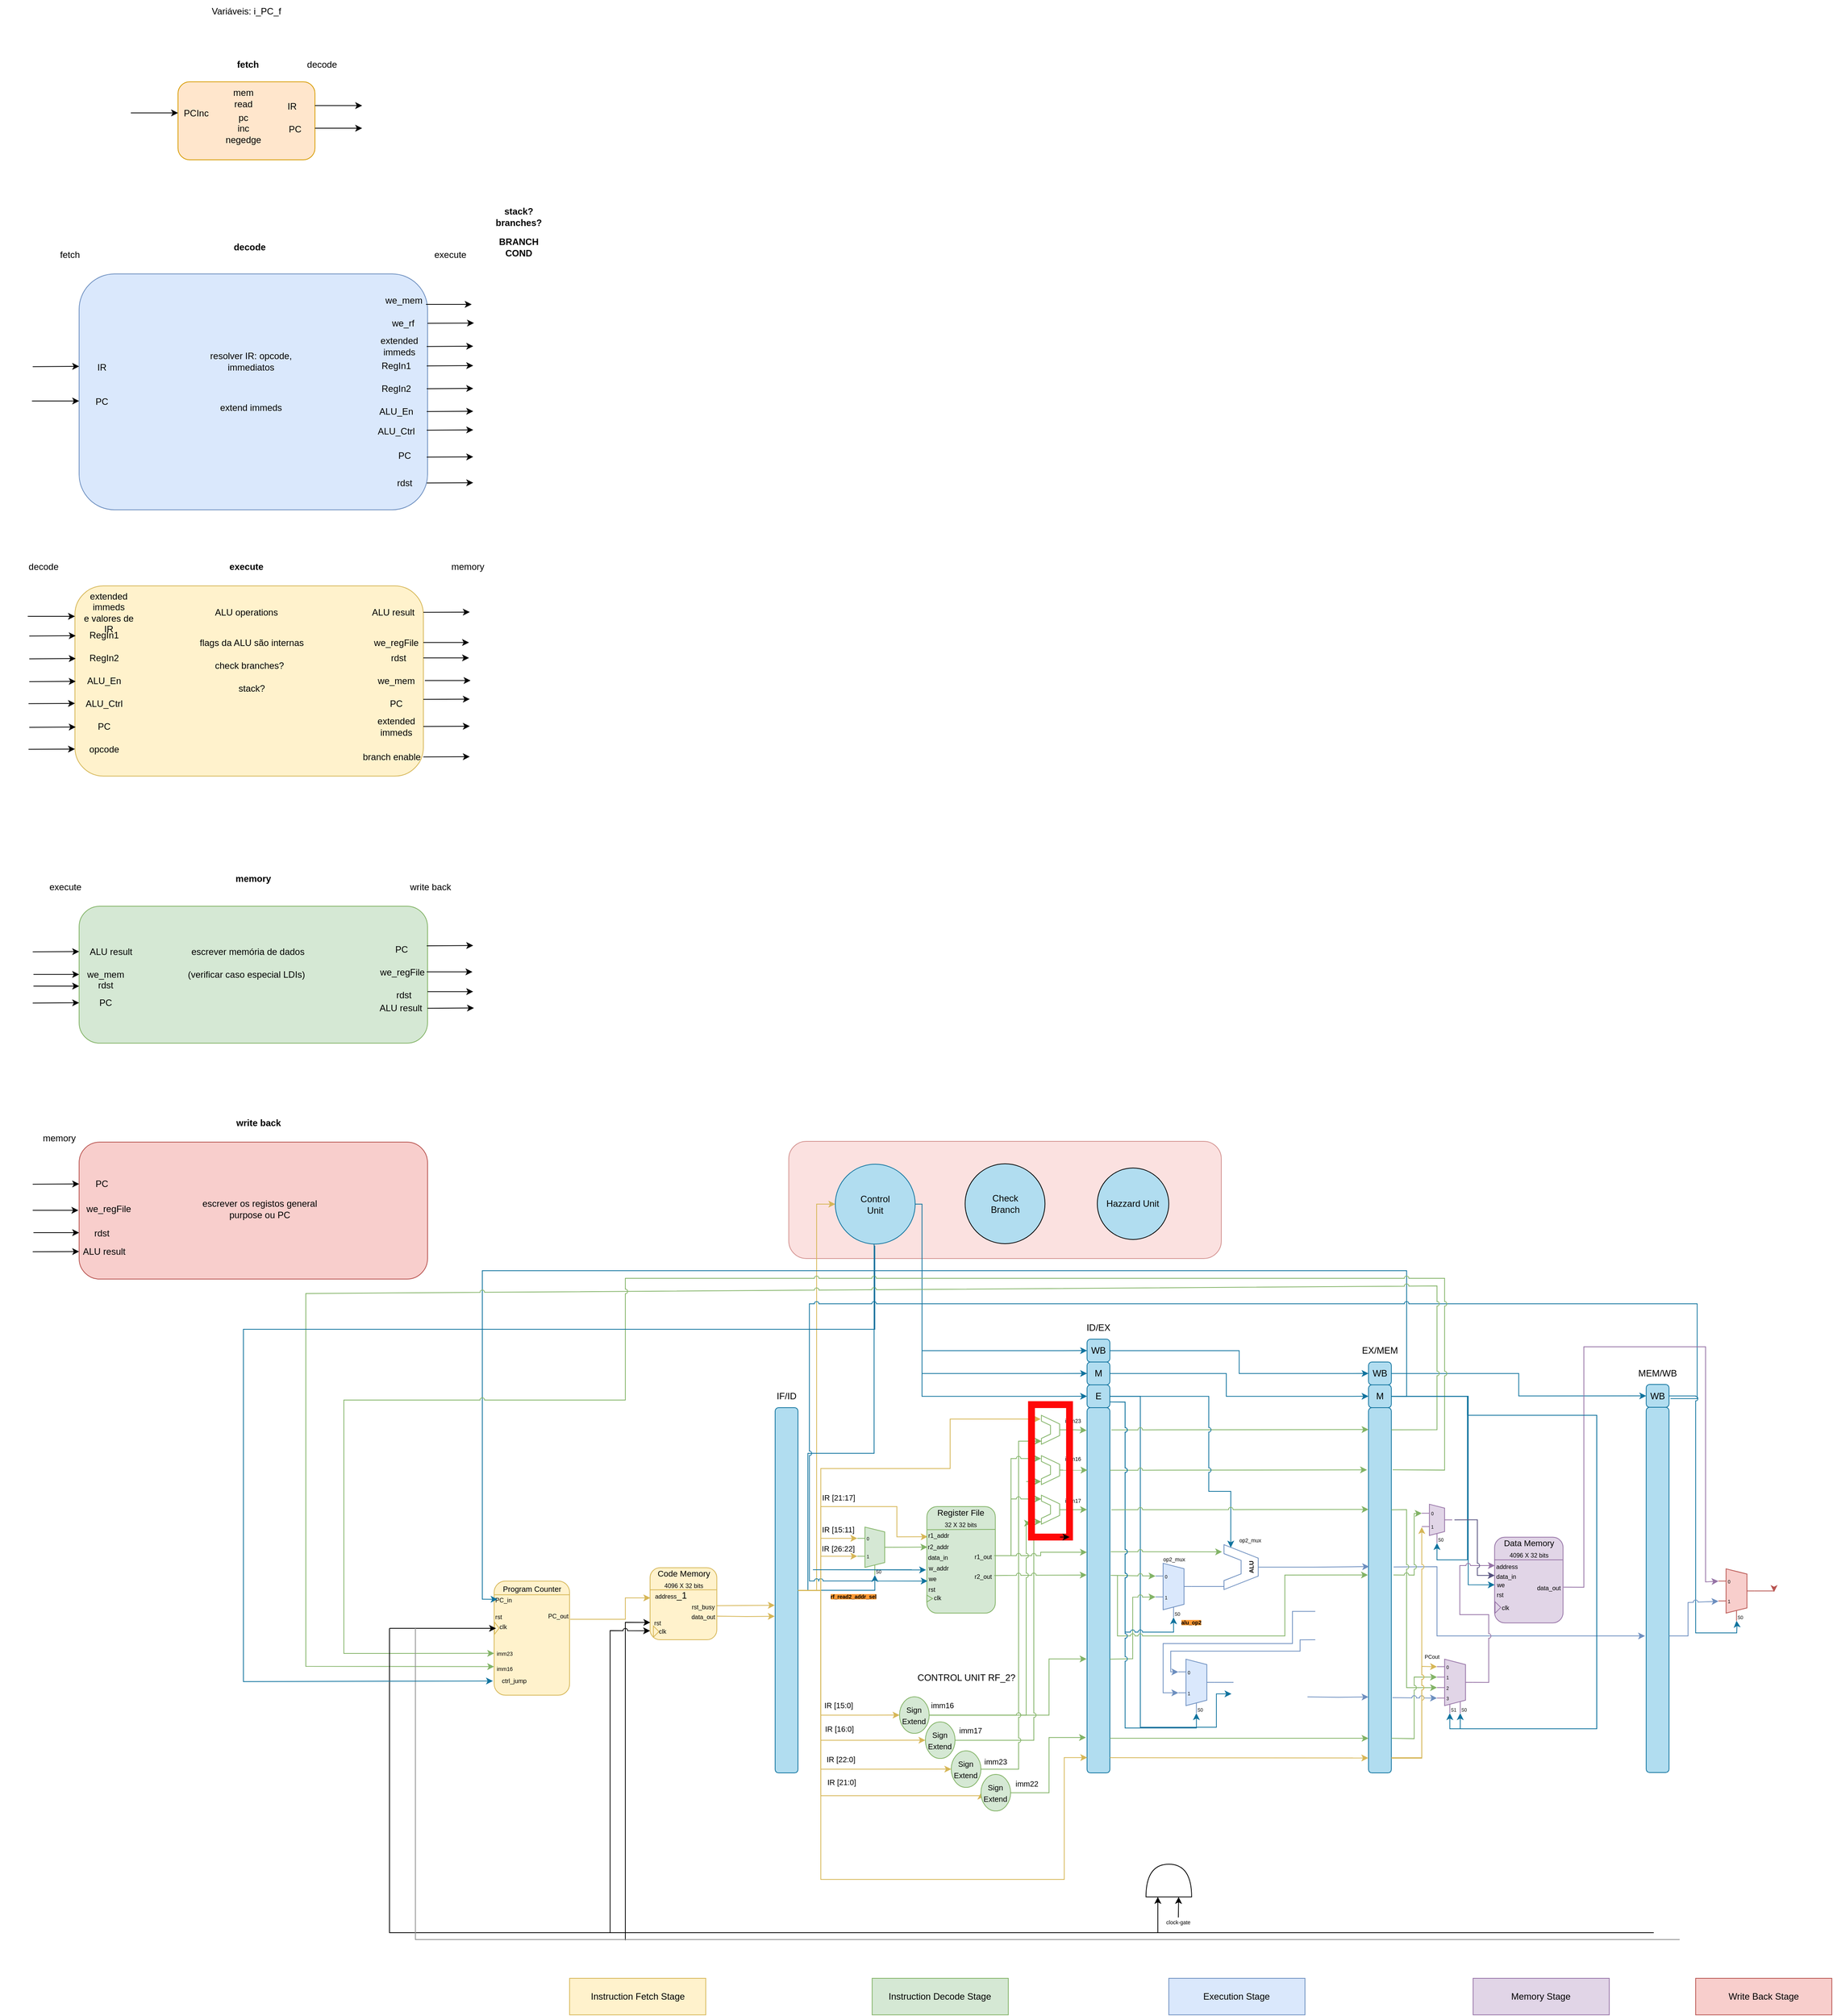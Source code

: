 <mxfile version="24.3.0" type="google" pages="4">
  <diagram name="Cópia do Página-1" id="U69LSV8FV0GPriNJh5Xj">
    <mxGraphModel dx="1843" dy="1097" grid="1" gridSize="10" guides="1" tooltips="1" connect="1" arrows="1" fold="1" page="1" pageScale="1" pageWidth="827" pageHeight="1169" math="0" shadow="0">
      <root>
        <mxCell id="XFWqWAZfQrGDxrqLX8te-0" />
        <mxCell id="XFWqWAZfQrGDxrqLX8te-1" parent="XFWqWAZfQrGDxrqLX8te-0" />
        <mxCell id="XFWqWAZfQrGDxrqLX8te-2" value="" style="rounded=1;whiteSpace=wrap;html=1;fillColor=#f8cecc;strokeColor=#b85450;opacity=60;" parent="XFWqWAZfQrGDxrqLX8te-1" vertex="1">
          <mxGeometry x="1074.85" y="1600" width="568.62" height="154" as="geometry" />
        </mxCell>
        <mxCell id="XFWqWAZfQrGDxrqLX8te-3" value="" style="rounded=1;whiteSpace=wrap;html=1;fillColor=#fff2cc;strokeColor=#d6b656;" parent="XFWqWAZfQrGDxrqLX8te-1" vertex="1">
          <mxGeometry x="136.5" y="870" width="458" height="250" as="geometry" />
        </mxCell>
        <mxCell id="XFWqWAZfQrGDxrqLX8te-4" value="" style="rounded=1;whiteSpace=wrap;html=1;fillColor=#ffe6cc;strokeColor=#d79b00;" parent="XFWqWAZfQrGDxrqLX8te-1" vertex="1">
          <mxGeometry x="272" y="207.5" width="180" height="102.5" as="geometry" />
        </mxCell>
        <mxCell id="XFWqWAZfQrGDxrqLX8te-5" value="&lt;b&gt;decode&amp;nbsp;&lt;/b&gt;" style="text;html=1;align=center;verticalAlign=middle;whiteSpace=wrap;rounded=0;" parent="XFWqWAZfQrGDxrqLX8te-1" vertex="1">
          <mxGeometry x="309.5" y="410" width="116" height="30" as="geometry" />
        </mxCell>
        <mxCell id="XFWqWAZfQrGDxrqLX8te-6" value="PCInc" style="text;html=1;align=center;verticalAlign=middle;whiteSpace=wrap;rounded=0;" parent="XFWqWAZfQrGDxrqLX8te-1" vertex="1">
          <mxGeometry x="266" y="238.75" width="60" height="20" as="geometry" />
        </mxCell>
        <mxCell id="XFWqWAZfQrGDxrqLX8te-7" value="" style="endArrow=classic;html=1;rounded=0;entryX=0;entryY=0.5;entryDx=0;entryDy=0;" parent="XFWqWAZfQrGDxrqLX8te-1" edge="1">
          <mxGeometry width="50" height="50" relative="1" as="geometry">
            <mxPoint x="210" y="248.41" as="sourcePoint" />
            <mxPoint x="272" y="248.41" as="targetPoint" />
          </mxGeometry>
        </mxCell>
        <mxCell id="XFWqWAZfQrGDxrqLX8te-8" value="" style="endArrow=classic;html=1;rounded=0;entryX=0;entryY=0.5;entryDx=0;entryDy=0;" parent="XFWqWAZfQrGDxrqLX8te-1" edge="1">
          <mxGeometry width="50" height="50" relative="1" as="geometry">
            <mxPoint x="452" y="238.75" as="sourcePoint" />
            <mxPoint x="514" y="238.75" as="targetPoint" />
          </mxGeometry>
        </mxCell>
        <mxCell id="XFWqWAZfQrGDxrqLX8te-9" value="IR" style="text;html=1;align=center;verticalAlign=middle;whiteSpace=wrap;rounded=0;" parent="XFWqWAZfQrGDxrqLX8te-1" vertex="1">
          <mxGeometry x="392" y="225" width="60" height="30" as="geometry" />
        </mxCell>
        <mxCell id="XFWqWAZfQrGDxrqLX8te-10" value="&lt;b&gt;fetch&lt;/b&gt;" style="text;html=1;align=center;verticalAlign=middle;whiteSpace=wrap;rounded=0;" parent="XFWqWAZfQrGDxrqLX8te-1" vertex="1">
          <mxGeometry x="305.5" y="170" width="116" height="30" as="geometry" />
        </mxCell>
        <mxCell id="XFWqWAZfQrGDxrqLX8te-11" value="" style="rounded=1;whiteSpace=wrap;html=1;fillColor=#dae8fc;strokeColor=#6c8ebf;" parent="XFWqWAZfQrGDxrqLX8te-1" vertex="1">
          <mxGeometry x="142" y="460" width="458" height="310" as="geometry" />
        </mxCell>
        <mxCell id="XFWqWAZfQrGDxrqLX8te-12" value="" style="endArrow=classic;html=1;rounded=0;exitX=1;exitY=0.5;exitDx=0;exitDy=0;" parent="XFWqWAZfQrGDxrqLX8te-1" edge="1">
          <mxGeometry width="50" height="50" relative="1" as="geometry">
            <mxPoint x="81" y="581.84" as="sourcePoint" />
            <mxPoint x="142" y="581.5" as="targetPoint" />
          </mxGeometry>
        </mxCell>
        <mxCell id="XFWqWAZfQrGDxrqLX8te-13" value="" style="endArrow=classic;html=1;rounded=0;entryX=0;entryY=0.5;entryDx=0;entryDy=0;" parent="XFWqWAZfQrGDxrqLX8te-1" edge="1">
          <mxGeometry width="50" height="50" relative="1" as="geometry">
            <mxPoint x="452" y="268.51" as="sourcePoint" />
            <mxPoint x="514" y="268.51" as="targetPoint" />
          </mxGeometry>
        </mxCell>
        <mxCell id="XFWqWAZfQrGDxrqLX8te-14" value="PC" style="text;html=1;align=center;verticalAlign=middle;whiteSpace=wrap;rounded=0;" parent="XFWqWAZfQrGDxrqLX8te-1" vertex="1">
          <mxGeometry x="396" y="255" width="60" height="30" as="geometry" />
        </mxCell>
        <mxCell id="XFWqWAZfQrGDxrqLX8te-15" value="" style="endArrow=classic;html=1;rounded=0;exitX=1;exitY=0.5;exitDx=0;exitDy=0;" parent="XFWqWAZfQrGDxrqLX8te-1" edge="1">
          <mxGeometry width="50" height="50" relative="1" as="geometry">
            <mxPoint x="599" y="580.84" as="sourcePoint" />
            <mxPoint x="660" y="580.5" as="targetPoint" />
          </mxGeometry>
        </mxCell>
        <mxCell id="XFWqWAZfQrGDxrqLX8te-16" value="RegIn1" style="text;html=1;align=center;verticalAlign=middle;whiteSpace=wrap;rounded=0;" parent="XFWqWAZfQrGDxrqLX8te-1" vertex="1">
          <mxGeometry x="509" y="566" width="100" height="30" as="geometry" />
        </mxCell>
        <mxCell id="XFWqWAZfQrGDxrqLX8te-17" value="RegIn2" style="text;html=1;align=center;verticalAlign=middle;whiteSpace=wrap;rounded=0;" parent="XFWqWAZfQrGDxrqLX8te-1" vertex="1">
          <mxGeometry x="509" y="596" width="100" height="30" as="geometry" />
        </mxCell>
        <mxCell id="XFWqWAZfQrGDxrqLX8te-18" value="" style="endArrow=classic;html=1;rounded=0;exitX=1;exitY=0.5;exitDx=0;exitDy=0;" parent="XFWqWAZfQrGDxrqLX8te-1" edge="1">
          <mxGeometry width="50" height="50" relative="1" as="geometry">
            <mxPoint x="599" y="610.84" as="sourcePoint" />
            <mxPoint x="660" y="610.5" as="targetPoint" />
          </mxGeometry>
        </mxCell>
        <mxCell id="XFWqWAZfQrGDxrqLX8te-19" value="ALU_En" style="text;html=1;align=center;verticalAlign=middle;whiteSpace=wrap;rounded=0;" parent="XFWqWAZfQrGDxrqLX8te-1" vertex="1">
          <mxGeometry x="509" y="626" width="100" height="30" as="geometry" />
        </mxCell>
        <mxCell id="XFWqWAZfQrGDxrqLX8te-20" value="" style="endArrow=classic;html=1;rounded=0;exitX=1;exitY=0.5;exitDx=0;exitDy=0;" parent="XFWqWAZfQrGDxrqLX8te-1" edge="1">
          <mxGeometry width="50" height="50" relative="1" as="geometry">
            <mxPoint x="599" y="640.84" as="sourcePoint" />
            <mxPoint x="660" y="640.5" as="targetPoint" />
          </mxGeometry>
        </mxCell>
        <mxCell id="XFWqWAZfQrGDxrqLX8te-21" value="" style="endArrow=classic;html=1;rounded=0;exitX=1;exitY=0.5;exitDx=0;exitDy=0;" parent="XFWqWAZfQrGDxrqLX8te-1" edge="1">
          <mxGeometry width="50" height="50" relative="1" as="geometry">
            <mxPoint x="599" y="665.34" as="sourcePoint" />
            <mxPoint x="660" y="665.0" as="targetPoint" />
          </mxGeometry>
        </mxCell>
        <mxCell id="XFWqWAZfQrGDxrqLX8te-22" value="ALU_Ctrl" style="text;html=1;align=center;verticalAlign=middle;whiteSpace=wrap;rounded=0;" parent="XFWqWAZfQrGDxrqLX8te-1" vertex="1">
          <mxGeometry x="509" y="651" width="100" height="32.79" as="geometry" />
        </mxCell>
        <mxCell id="XFWqWAZfQrGDxrqLX8te-23" value="IR" style="text;html=1;align=center;verticalAlign=middle;whiteSpace=wrap;rounded=0;" parent="XFWqWAZfQrGDxrqLX8te-1" vertex="1">
          <mxGeometry x="152" y="567.5" width="40" height="30" as="geometry" />
        </mxCell>
        <mxCell id="XFWqWAZfQrGDxrqLX8te-24" value="resolver IR: opcode, immediatos" style="text;html=1;align=center;verticalAlign=middle;whiteSpace=wrap;rounded=0;" parent="XFWqWAZfQrGDxrqLX8te-1" vertex="1">
          <mxGeometry x="299.5" y="560" width="136" height="30" as="geometry" />
        </mxCell>
        <mxCell id="XFWqWAZfQrGDxrqLX8te-25" value="PC" style="text;html=1;align=center;verticalAlign=middle;whiteSpace=wrap;rounded=0;" parent="XFWqWAZfQrGDxrqLX8te-1" vertex="1">
          <mxGeometry x="142" y="612.5" width="60" height="30" as="geometry" />
        </mxCell>
        <mxCell id="XFWqWAZfQrGDxrqLX8te-26" value="" style="endArrow=classic;html=1;rounded=0;entryX=0;entryY=0.5;entryDx=0;entryDy=0;" parent="XFWqWAZfQrGDxrqLX8te-1" edge="1">
          <mxGeometry width="50" height="50" relative="1" as="geometry">
            <mxPoint x="80" y="627" as="sourcePoint" />
            <mxPoint x="142" y="627" as="targetPoint" />
          </mxGeometry>
        </mxCell>
        <mxCell id="XFWqWAZfQrGDxrqLX8te-27" value="flags da ALU são internas" style="text;html=1;align=center;verticalAlign=middle;whiteSpace=wrap;rounded=0;" parent="XFWqWAZfQrGDxrqLX8te-1" vertex="1">
          <mxGeometry x="284" y="930" width="170" height="30" as="geometry" />
        </mxCell>
        <mxCell id="XFWqWAZfQrGDxrqLX8te-28" value="&lt;b&gt;execute&lt;/b&gt;" style="text;html=1;align=center;verticalAlign=middle;whiteSpace=wrap;rounded=0;" parent="XFWqWAZfQrGDxrqLX8te-1" vertex="1">
          <mxGeometry x="332" y="830" width="60" height="30" as="geometry" />
        </mxCell>
        <mxCell id="XFWqWAZfQrGDxrqLX8te-29" value="&lt;b&gt;stack?&lt;/b&gt;&lt;div&gt;&lt;b&gt;branches?&lt;/b&gt;&lt;/div&gt;" style="text;html=1;align=center;verticalAlign=middle;whiteSpace=wrap;rounded=0;" parent="XFWqWAZfQrGDxrqLX8te-1" vertex="1">
          <mxGeometry x="690" y="370" width="60" height="30" as="geometry" />
        </mxCell>
        <mxCell id="XFWqWAZfQrGDxrqLX8te-30" value="ALU operations" style="text;html=1;align=center;verticalAlign=middle;whiteSpace=wrap;rounded=0;" parent="XFWqWAZfQrGDxrqLX8te-1" vertex="1">
          <mxGeometry x="277" y="890" width="170" height="30" as="geometry" />
        </mxCell>
        <mxCell id="XFWqWAZfQrGDxrqLX8te-31" value="PC" style="text;html=1;align=center;verticalAlign=middle;whiteSpace=wrap;rounded=0;" parent="XFWqWAZfQrGDxrqLX8te-1" vertex="1">
          <mxGeometry x="540" y="683.79" width="60" height="30" as="geometry" />
        </mxCell>
        <mxCell id="XFWqWAZfQrGDxrqLX8te-32" value="" style="endArrow=classic;html=1;rounded=0;" parent="XFWqWAZfQrGDxrqLX8te-1" edge="1">
          <mxGeometry width="50" height="50" relative="1" as="geometry">
            <mxPoint x="598" y="500" as="sourcePoint" />
            <mxPoint x="658" y="500" as="targetPoint" />
          </mxGeometry>
        </mxCell>
        <mxCell id="XFWqWAZfQrGDxrqLX8te-33" value="ALU result" style="text;html=1;align=center;verticalAlign=middle;whiteSpace=wrap;rounded=0;" parent="XFWqWAZfQrGDxrqLX8te-1" vertex="1">
          <mxGeometry x="524.5" y="890" width="60" height="30" as="geometry" />
        </mxCell>
        <mxCell id="XFWqWAZfQrGDxrqLX8te-34" value="extended immeds" style="text;html=1;align=center;verticalAlign=middle;whiteSpace=wrap;rounded=0;" parent="XFWqWAZfQrGDxrqLX8te-1" vertex="1">
          <mxGeometry x="528.5" y="540" width="68" height="30" as="geometry" />
        </mxCell>
        <mxCell id="XFWqWAZfQrGDxrqLX8te-35" value="" style="endArrow=classic;html=1;rounded=0;exitX=1;exitY=0.5;exitDx=0;exitDy=0;" parent="XFWqWAZfQrGDxrqLX8te-1" edge="1">
          <mxGeometry width="50" height="50" relative="1" as="geometry">
            <mxPoint x="599" y="700.75" as="sourcePoint" />
            <mxPoint x="660" y="700.41" as="targetPoint" />
          </mxGeometry>
        </mxCell>
        <mxCell id="XFWqWAZfQrGDxrqLX8te-36" value="execute" style="text;html=1;align=center;verticalAlign=middle;whiteSpace=wrap;rounded=0;" parent="XFWqWAZfQrGDxrqLX8te-1" vertex="1">
          <mxGeometry x="600" y="420" width="60" height="30" as="geometry" />
        </mxCell>
        <mxCell id="XFWqWAZfQrGDxrqLX8te-37" value="fetch" style="text;html=1;align=center;verticalAlign=middle;whiteSpace=wrap;rounded=0;" parent="XFWqWAZfQrGDxrqLX8te-1" vertex="1">
          <mxGeometry x="100" y="420" width="60" height="30" as="geometry" />
        </mxCell>
        <mxCell id="XFWqWAZfQrGDxrqLX8te-38" value="extend immeds" style="text;html=1;align=center;verticalAlign=middle;whiteSpace=wrap;rounded=0;" parent="XFWqWAZfQrGDxrqLX8te-1" vertex="1">
          <mxGeometry x="282.5" y="621" width="170" height="30" as="geometry" />
        </mxCell>
        <mxCell id="XFWqWAZfQrGDxrqLX8te-39" value="" style="endArrow=classic;html=1;rounded=0;exitX=1;exitY=0.5;exitDx=0;exitDy=0;" parent="XFWqWAZfQrGDxrqLX8te-1" edge="1">
          <mxGeometry width="50" height="50" relative="1" as="geometry">
            <mxPoint x="76.5" y="935.84" as="sourcePoint" />
            <mxPoint x="137.5" y="935.5" as="targetPoint" />
          </mxGeometry>
        </mxCell>
        <mxCell id="XFWqWAZfQrGDxrqLX8te-40" value="RegIn1" style="text;html=1;align=center;verticalAlign=middle;whiteSpace=wrap;rounded=0;" parent="XFWqWAZfQrGDxrqLX8te-1" vertex="1">
          <mxGeometry x="124.5" y="920" width="100" height="30" as="geometry" />
        </mxCell>
        <mxCell id="XFWqWAZfQrGDxrqLX8te-41" value="RegIn2" style="text;html=1;align=center;verticalAlign=middle;whiteSpace=wrap;rounded=0;" parent="XFWqWAZfQrGDxrqLX8te-1" vertex="1">
          <mxGeometry x="124.5" y="950" width="100" height="30" as="geometry" />
        </mxCell>
        <mxCell id="XFWqWAZfQrGDxrqLX8te-42" value="" style="endArrow=classic;html=1;rounded=0;exitX=1;exitY=0.5;exitDx=0;exitDy=0;" parent="XFWqWAZfQrGDxrqLX8te-1" edge="1">
          <mxGeometry width="50" height="50" relative="1" as="geometry">
            <mxPoint x="76.5" y="965.84" as="sourcePoint" />
            <mxPoint x="137.5" y="965.5" as="targetPoint" />
          </mxGeometry>
        </mxCell>
        <mxCell id="XFWqWAZfQrGDxrqLX8te-43" value="ALU_En" style="text;html=1;align=center;verticalAlign=middle;whiteSpace=wrap;rounded=0;" parent="XFWqWAZfQrGDxrqLX8te-1" vertex="1">
          <mxGeometry x="124.5" y="980" width="100" height="30" as="geometry" />
        </mxCell>
        <mxCell id="XFWqWAZfQrGDxrqLX8te-44" value="" style="endArrow=classic;html=1;rounded=0;exitX=1;exitY=0.5;exitDx=0;exitDy=0;" parent="XFWqWAZfQrGDxrqLX8te-1" edge="1">
          <mxGeometry width="50" height="50" relative="1" as="geometry">
            <mxPoint x="76.5" y="995.84" as="sourcePoint" />
            <mxPoint x="137.5" y="995.5" as="targetPoint" />
          </mxGeometry>
        </mxCell>
        <mxCell id="XFWqWAZfQrGDxrqLX8te-45" value="" style="endArrow=classic;html=1;rounded=0;exitX=1;exitY=0.5;exitDx=0;exitDy=0;" parent="XFWqWAZfQrGDxrqLX8te-1" edge="1">
          <mxGeometry width="50" height="50" relative="1" as="geometry">
            <mxPoint x="75.5" y="1024.75" as="sourcePoint" />
            <mxPoint x="136.5" y="1024.41" as="targetPoint" />
          </mxGeometry>
        </mxCell>
        <mxCell id="XFWqWAZfQrGDxrqLX8te-46" value="ALU_Ctrl" style="text;html=1;align=center;verticalAlign=middle;whiteSpace=wrap;rounded=0;" parent="XFWqWAZfQrGDxrqLX8te-1" vertex="1">
          <mxGeometry x="124.5" y="1010" width="100" height="30" as="geometry" />
        </mxCell>
        <mxCell id="XFWqWAZfQrGDxrqLX8te-47" value="PC" style="text;html=1;align=center;verticalAlign=middle;whiteSpace=wrap;rounded=0;" parent="XFWqWAZfQrGDxrqLX8te-1" vertex="1">
          <mxGeometry x="144.5" y="1040" width="60" height="30" as="geometry" />
        </mxCell>
        <mxCell id="XFWqWAZfQrGDxrqLX8te-48" value="" style="endArrow=classic;html=1;rounded=0;" parent="XFWqWAZfQrGDxrqLX8te-1" edge="1">
          <mxGeometry width="50" height="50" relative="1" as="geometry">
            <mxPoint x="74.5" y="910" as="sourcePoint" />
            <mxPoint x="136.5" y="910" as="targetPoint" />
          </mxGeometry>
        </mxCell>
        <mxCell id="XFWqWAZfQrGDxrqLX8te-49" value="extended immeds&lt;div&gt;e valores de IR&lt;/div&gt;" style="text;html=1;align=center;verticalAlign=middle;whiteSpace=wrap;rounded=0;" parent="XFWqWAZfQrGDxrqLX8te-1" vertex="1">
          <mxGeometry x="146.5" y="890" width="68" height="30" as="geometry" />
        </mxCell>
        <mxCell id="XFWqWAZfQrGDxrqLX8te-50" value="" style="endArrow=classic;html=1;rounded=0;exitX=1;exitY=0.5;exitDx=0;exitDy=0;" parent="XFWqWAZfQrGDxrqLX8te-1" edge="1">
          <mxGeometry width="50" height="50" relative="1" as="geometry">
            <mxPoint x="76.5" y="1055.84" as="sourcePoint" />
            <mxPoint x="137.5" y="1055.5" as="targetPoint" />
          </mxGeometry>
        </mxCell>
        <mxCell id="XFWqWAZfQrGDxrqLX8te-51" value="check branches?" style="text;html=1;align=center;verticalAlign=middle;whiteSpace=wrap;rounded=0;" parent="XFWqWAZfQrGDxrqLX8te-1" vertex="1">
          <mxGeometry x="280.5" y="960" width="170" height="30" as="geometry" />
        </mxCell>
        <mxCell id="XFWqWAZfQrGDxrqLX8te-52" value="" style="endArrow=classic;html=1;rounded=0;exitX=1;exitY=0.5;exitDx=0;exitDy=0;" parent="XFWqWAZfQrGDxrqLX8te-1" edge="1">
          <mxGeometry width="50" height="50" relative="1" as="geometry">
            <mxPoint x="594.5" y="904.75" as="sourcePoint" />
            <mxPoint x="655.5" y="904.41" as="targetPoint" />
          </mxGeometry>
        </mxCell>
        <mxCell id="XFWqWAZfQrGDxrqLX8te-53" value="&lt;b&gt;BRANCH COND&lt;/b&gt;" style="text;html=1;align=center;verticalAlign=middle;whiteSpace=wrap;rounded=0;" parent="XFWqWAZfQrGDxrqLX8te-1" vertex="1">
          <mxGeometry x="690" y="410" width="60" height="30" as="geometry" />
        </mxCell>
        <mxCell id="XFWqWAZfQrGDxrqLX8te-54" value="decode&amp;nbsp;" style="text;html=1;align=center;verticalAlign=middle;whiteSpace=wrap;rounded=0;" parent="XFWqWAZfQrGDxrqLX8te-1" vertex="1">
          <mxGeometry x="38.5" y="830" width="116" height="30" as="geometry" />
        </mxCell>
        <mxCell id="XFWqWAZfQrGDxrqLX8te-55" value="memory" style="text;html=1;align=center;verticalAlign=middle;whiteSpace=wrap;rounded=0;" parent="XFWqWAZfQrGDxrqLX8te-1" vertex="1">
          <mxGeometry x="594.5" y="830" width="116" height="30" as="geometry" />
        </mxCell>
        <mxCell id="XFWqWAZfQrGDxrqLX8te-56" value="" style="endArrow=classic;html=1;rounded=0;" parent="XFWqWAZfQrGDxrqLX8te-1" edge="1">
          <mxGeometry width="50" height="50" relative="1" as="geometry">
            <mxPoint x="594.5" y="944.41" as="sourcePoint" />
            <mxPoint x="654.5" y="944.41" as="targetPoint" />
          </mxGeometry>
        </mxCell>
        <mxCell id="XFWqWAZfQrGDxrqLX8te-57" value="opcode" style="text;html=1;align=center;verticalAlign=middle;whiteSpace=wrap;rounded=0;" parent="XFWqWAZfQrGDxrqLX8te-1" vertex="1">
          <mxGeometry x="144.5" y="1070" width="60" height="30" as="geometry" />
        </mxCell>
        <mxCell id="XFWqWAZfQrGDxrqLX8te-58" value="" style="endArrow=classic;html=1;rounded=0;exitX=1;exitY=0.5;exitDx=0;exitDy=0;" parent="XFWqWAZfQrGDxrqLX8te-1" edge="1">
          <mxGeometry width="50" height="50" relative="1" as="geometry">
            <mxPoint x="75.5" y="1084.75" as="sourcePoint" />
            <mxPoint x="136.5" y="1084.41" as="targetPoint" />
          </mxGeometry>
        </mxCell>
        <mxCell id="XFWqWAZfQrGDxrqLX8te-59" value="we_regFile" style="text;html=1;align=center;verticalAlign=middle;whiteSpace=wrap;rounded=0;" parent="XFWqWAZfQrGDxrqLX8te-1" vertex="1">
          <mxGeometry x="528.5" y="930" width="60" height="30" as="geometry" />
        </mxCell>
        <mxCell id="XFWqWAZfQrGDxrqLX8te-60" value="we_mem" style="text;html=1;align=center;verticalAlign=middle;whiteSpace=wrap;rounded=0;" parent="XFWqWAZfQrGDxrqLX8te-1" vertex="1">
          <mxGeometry x="529" y="980" width="60" height="30" as="geometry" />
        </mxCell>
        <mxCell id="XFWqWAZfQrGDxrqLX8te-61" value="" style="endArrow=classic;html=1;rounded=0;" parent="XFWqWAZfQrGDxrqLX8te-1" edge="1">
          <mxGeometry width="50" height="50" relative="1" as="geometry">
            <mxPoint x="596.5" y="994.41" as="sourcePoint" />
            <mxPoint x="656.5" y="994.41" as="targetPoint" />
          </mxGeometry>
        </mxCell>
        <mxCell id="XFWqWAZfQrGDxrqLX8te-62" value="PC" style="text;html=1;align=center;verticalAlign=middle;whiteSpace=wrap;rounded=0;" parent="XFWqWAZfQrGDxrqLX8te-1" vertex="1">
          <mxGeometry x="528.5" y="1010" width="60" height="30" as="geometry" />
        </mxCell>
        <mxCell id="XFWqWAZfQrGDxrqLX8te-63" value="" style="endArrow=classic;html=1;rounded=0;exitX=1;exitY=0.5;exitDx=0;exitDy=0;" parent="XFWqWAZfQrGDxrqLX8te-1" edge="1">
          <mxGeometry width="50" height="50" relative="1" as="geometry">
            <mxPoint x="594.5" y="1019.16" as="sourcePoint" />
            <mxPoint x="655.5" y="1018.82" as="targetPoint" />
          </mxGeometry>
        </mxCell>
        <mxCell id="XFWqWAZfQrGDxrqLX8te-64" value="mem&lt;div&gt;read&lt;/div&gt;" style="text;html=1;align=center;verticalAlign=middle;whiteSpace=wrap;rounded=0;" parent="XFWqWAZfQrGDxrqLX8te-1" vertex="1">
          <mxGeometry x="327.5" y="218.75" width="60" height="20" as="geometry" />
        </mxCell>
        <mxCell id="XFWqWAZfQrGDxrqLX8te-65" value="pc&lt;div&gt;inc negedge&lt;/div&gt;" style="text;html=1;align=center;verticalAlign=middle;whiteSpace=wrap;rounded=0;" parent="XFWqWAZfQrGDxrqLX8te-1" vertex="1">
          <mxGeometry x="327.5" y="258.75" width="60" height="20" as="geometry" />
        </mxCell>
        <mxCell id="XFWqWAZfQrGDxrqLX8te-66" value="" style="rounded=1;whiteSpace=wrap;html=1;fillColor=#d5e8d4;strokeColor=#82b366;" parent="XFWqWAZfQrGDxrqLX8te-1" vertex="1">
          <mxGeometry x="142" y="1291" width="458" height="180" as="geometry" />
        </mxCell>
        <mxCell id="XFWqWAZfQrGDxrqLX8te-67" value="extended immeds" style="text;html=1;align=center;verticalAlign=middle;whiteSpace=wrap;rounded=0;" parent="XFWqWAZfQrGDxrqLX8te-1" vertex="1">
          <mxGeometry x="524.5" y="1040" width="68" height="30" as="geometry" />
        </mxCell>
        <mxCell id="XFWqWAZfQrGDxrqLX8te-68" value="" style="endArrow=classic;html=1;rounded=0;exitX=1;exitY=0.5;exitDx=0;exitDy=0;" parent="XFWqWAZfQrGDxrqLX8te-1" edge="1">
          <mxGeometry width="50" height="50" relative="1" as="geometry">
            <mxPoint x="594.5" y="1054.75" as="sourcePoint" />
            <mxPoint x="655.5" y="1054.41" as="targetPoint" />
          </mxGeometry>
        </mxCell>
        <mxCell id="XFWqWAZfQrGDxrqLX8te-69" value="stack?" style="text;html=1;align=center;verticalAlign=middle;whiteSpace=wrap;rounded=0;" parent="XFWqWAZfQrGDxrqLX8te-1" vertex="1">
          <mxGeometry x="284" y="990" width="170" height="30" as="geometry" />
        </mxCell>
        <mxCell id="XFWqWAZfQrGDxrqLX8te-70" value="" style="group;" parent="XFWqWAZfQrGDxrqLX8te-1" connectable="0" vertex="1">
          <mxGeometry x="686.94" y="2177.82" width="99.78" height="150.06" as="geometry" />
        </mxCell>
        <mxCell id="XFWqWAZfQrGDxrqLX8te-71" value="" style="rounded=1;whiteSpace=wrap;html=1;fillColor=#fff2cc;strokeColor=#d6b656;" parent="XFWqWAZfQrGDxrqLX8te-70" vertex="1">
          <mxGeometry x="0.62" width="99.16" height="150" as="geometry" />
        </mxCell>
        <mxCell id="XFWqWAZfQrGDxrqLX8te-72" value="&lt;font&gt;&lt;font style=&quot;font-size: 10px;&quot;&gt;Program Counter&lt;/font&gt;&lt;br&gt;&lt;/font&gt;" style="text;html=1;align=center;verticalAlign=middle;whiteSpace=wrap;rounded=0;" parent="XFWqWAZfQrGDxrqLX8te-70" vertex="1">
          <mxGeometry x="0.624" width="99.156" height="20" as="geometry" />
        </mxCell>
        <mxCell id="XFWqWAZfQrGDxrqLX8te-73" value="" style="triangle;whiteSpace=wrap;html=1;fillColor=#fff2cc;strokeColor=#d6b656;" parent="XFWqWAZfQrGDxrqLX8te-70" vertex="1">
          <mxGeometry x="1.035" y="54" width="6.162" height="16" as="geometry" />
        </mxCell>
        <mxCell id="XFWqWAZfQrGDxrqLX8te-74" value="&lt;font style=&quot;font-size: 8px;&quot;&gt;clk&lt;br&gt;&lt;/font&gt;" style="text;html=1;align=center;verticalAlign=middle;whiteSpace=wrap;rounded=0;" parent="XFWqWAZfQrGDxrqLX8te-70" vertex="1">
          <mxGeometry x="6.524" y="53.0" width="12.588" height="12.98" as="geometry" />
        </mxCell>
        <mxCell id="XFWqWAZfQrGDxrqLX8te-75" value="&lt;span style=&quot;font-size: 8px;&quot;&gt;PC_in&lt;/span&gt;" style="text;html=1;align=center;verticalAlign=middle;whiteSpace=wrap;rounded=0;" parent="XFWqWAZfQrGDxrqLX8te-70" vertex="1">
          <mxGeometry x="5.089" y="19.0" width="16.433" height="10" as="geometry" />
        </mxCell>
        <mxCell id="XFWqWAZfQrGDxrqLX8te-76" value="&lt;font style=&quot;font-size: 8px;&quot;&gt;rst&lt;br&gt;&lt;/font&gt;" style="text;html=1;align=center;verticalAlign=middle;whiteSpace=wrap;rounded=0;" parent="XFWqWAZfQrGDxrqLX8te-70" vertex="1">
          <mxGeometry y="40.02" width="12.588" height="12.98" as="geometry" />
        </mxCell>
        <mxCell id="XFWqWAZfQrGDxrqLX8te-77" value="&lt;span style=&quot;font-size: 8px;&quot;&gt;PC_out&lt;/span&gt;" style="text;html=1;align=center;verticalAlign=middle;whiteSpace=wrap;rounded=0;" parent="XFWqWAZfQrGDxrqLX8te-70" vertex="1">
          <mxGeometry x="76.744" y="40.0" width="16.433" height="10" as="geometry" />
        </mxCell>
        <mxCell id="XFWqWAZfQrGDxrqLX8te-78" value="" style="endArrow=none;html=1;rounded=0;fontFamily=Helvetica;fontSize=12;fontColor=default;exitX=0;exitY=0.75;exitDx=0;exitDy=0;entryX=1;entryY=0.75;entryDx=0;entryDy=0;fillColor=#fff2cc;strokeColor=#d6b656;" parent="XFWqWAZfQrGDxrqLX8te-70" edge="1">
          <mxGeometry width="50" height="50" relative="1" as="geometry">
            <mxPoint x="0.624" y="18.0" as="sourcePoint" />
            <mxPoint x="99.78" y="18.0" as="targetPoint" />
          </mxGeometry>
        </mxCell>
        <mxCell id="XFWqWAZfQrGDxrqLX8te-79" value="&lt;font style=&quot;font-size: 7px;&quot;&gt;imm23&lt;/font&gt;" style="text;html=1;align=center;verticalAlign=middle;whiteSpace=wrap;rounded=0;fontFamily=Helvetica;fontSize=12;fontColor=default;" parent="XFWqWAZfQrGDxrqLX8te-70" vertex="1">
          <mxGeometry x="1.04" y="88.18" width="26.58" height="11.88" as="geometry" />
        </mxCell>
        <mxCell id="XFWqWAZfQrGDxrqLX8te-80" value="&lt;font style=&quot;font-size: 7px;&quot;&gt;imm16&lt;/font&gt;" style="text;html=1;align=center;verticalAlign=middle;whiteSpace=wrap;rounded=0;fontFamily=Helvetica;fontSize=12;fontColor=default;" parent="XFWqWAZfQrGDxrqLX8te-70" vertex="1">
          <mxGeometry x="1.04" y="108.18" width="26.58" height="11.88" as="geometry" />
        </mxCell>
        <mxCell id="XFWqWAZfQrGDxrqLX8te-81" value="&lt;font style=&quot;font-size: 8px;&quot;&gt;ctrl_jump&lt;/font&gt;" style="text;html=1;align=center;verticalAlign=middle;whiteSpace=wrap;rounded=0;" parent="XFWqWAZfQrGDxrqLX8te-70" vertex="1">
          <mxGeometry x="4.23" y="125.18" width="45.77" height="10.06" as="geometry" />
        </mxCell>
        <mxCell id="XFWqWAZfQrGDxrqLX8te-82" value="" style="group" parent="XFWqWAZfQrGDxrqLX8te-1" connectable="0" vertex="1">
          <mxGeometry x="886.94" y="2160.13" width="127.15" height="121.81" as="geometry" />
        </mxCell>
        <mxCell id="XFWqWAZfQrGDxrqLX8te-83" value="" style="rounded=1;whiteSpace=wrap;html=1;rotation=90;fillColor=#fff2cc;strokeColor=#d6b656;" parent="XFWqWAZfQrGDxrqLX8te-82" vertex="1">
          <mxGeometry x="2.12" y="3.69" width="94.67" height="87.75" as="geometry" />
        </mxCell>
        <mxCell id="XFWqWAZfQrGDxrqLX8te-84" value="&lt;font&gt;&lt;span style=&quot;font-size: 11px;&quot;&gt;Code Memory&lt;/span&gt;&lt;br&gt;&lt;font style=&quot;font-size: 8px;&quot;&gt;4096 X 32 bits&lt;/font&gt;&lt;/font&gt;" style="text;html=1;strokeColor=none;fillColor=none;align=center;verticalAlign=middle;whiteSpace=wrap;rounded=0;" parent="XFWqWAZfQrGDxrqLX8te-82" vertex="1">
          <mxGeometry x="6.142" width="87.748" height="29.25" as="geometry" />
        </mxCell>
        <mxCell id="XFWqWAZfQrGDxrqLX8te-85" value="" style="triangle;whiteSpace=wrap;html=1;fillColor=#fff2cc;strokeColor=#d6b656;" parent="XFWqWAZfQrGDxrqLX8te-82" vertex="1">
          <mxGeometry x="9.942" y="76.814" width="7.312" height="14.625" as="geometry" />
        </mxCell>
        <mxCell id="XFWqWAZfQrGDxrqLX8te-86" value="&lt;font style=&quot;font-size: 8px;&quot;&gt;address&lt;/font&gt;_1" style="text;html=1;strokeColor=none;fillColor=none;align=center;verticalAlign=middle;whiteSpace=wrap;rounded=0;" parent="XFWqWAZfQrGDxrqLX8te-82" vertex="1">
          <mxGeometry x="5.85" y="30.22" width="54.15" height="12.66" as="geometry" />
        </mxCell>
        <mxCell id="XFWqWAZfQrGDxrqLX8te-87" value="&lt;font style=&quot;font-size: 8px;&quot;&gt;clk&lt;br&gt;&lt;/font&gt;" style="text;html=1;strokeColor=none;fillColor=none;align=center;verticalAlign=middle;whiteSpace=wrap;rounded=0;" parent="XFWqWAZfQrGDxrqLX8te-82" vertex="1">
          <mxGeometry x="17.255" y="76.814" width="9.555" height="12.655" as="geometry" />
        </mxCell>
        <mxCell id="XFWqWAZfQrGDxrqLX8te-88" value="&lt;span style=&quot;font-size: 8px;&quot;&gt;data_out&lt;/span&gt;" style="text;html=1;strokeColor=none;fillColor=none;align=center;verticalAlign=middle;whiteSpace=wrap;rounded=0;" parent="XFWqWAZfQrGDxrqLX8te-82" vertex="1">
          <mxGeometry x="60.741" y="57.505" width="29.249" height="12.655" as="geometry" />
        </mxCell>
        <mxCell id="XFWqWAZfQrGDxrqLX8te-89" value="&lt;span style=&quot;font-size: 8px;&quot;&gt;rst&lt;/span&gt;" style="text;html=1;strokeColor=none;fillColor=none;align=center;verticalAlign=middle;whiteSpace=wrap;rounded=0;" parent="XFWqWAZfQrGDxrqLX8te-82" vertex="1">
          <mxGeometry x="5.847" y="67.066" width="19.499" height="9.75" as="geometry" />
        </mxCell>
        <mxCell id="XFWqWAZfQrGDxrqLX8te-90" value="" style="endArrow=none;html=1;rounded=0;fontFamily=Helvetica;fontSize=12;fontColor=default;exitX=0;exitY=1;exitDx=0;exitDy=0;entryX=1;entryY=1;entryDx=0;entryDy=0;fillColor=#fff2cc;strokeColor=#d6b656;" parent="XFWqWAZfQrGDxrqLX8te-82" edge="1">
          <mxGeometry width="50" height="50" relative="1" as="geometry">
            <mxPoint x="5.167" y="29.25" as="sourcePoint" />
            <mxPoint x="92.915" y="29.25" as="targetPoint" />
          </mxGeometry>
        </mxCell>
        <mxCell id="XFWqWAZfQrGDxrqLX8te-91" value="&lt;span style=&quot;font-size: 8px;&quot;&gt;rst_busy&lt;/span&gt;" style="text;html=1;strokeColor=none;fillColor=none;align=center;verticalAlign=middle;whiteSpace=wrap;rounded=0;" parent="XFWqWAZfQrGDxrqLX8te-82" vertex="1">
          <mxGeometry x="60.741" y="44.845" width="29.249" height="12.655" as="geometry" />
        </mxCell>
        <mxCell id="XFWqWAZfQrGDxrqLX8te-92" value="" style="endArrow=classic;html=1;rounded=0;entryX=0;entryY=0.75;entryDx=0;entryDy=0;jumpStyle=arc;" parent="XFWqWAZfQrGDxrqLX8te-82" edge="1">
          <mxGeometry width="50" height="50" relative="1" as="geometry">
            <mxPoint x="-26.94" y="489.87" as="sourcePoint" />
            <mxPoint x="5.847" y="72.208" as="targetPoint" />
            <Array as="points">
              <mxPoint x="-26.94" y="84.16" />
              <mxPoint x="-26.94" y="71.94" />
            </Array>
          </mxGeometry>
        </mxCell>
        <mxCell id="XFWqWAZfQrGDxrqLX8te-93" style="edgeStyle=orthogonalEdgeStyle;rounded=0;orthogonalLoop=1;jettySize=auto;html=1;entryX=0;entryY=0.5;entryDx=0;entryDy=0;fillColor=#fff2cc;strokeColor=#d6b656;" parent="XFWqWAZfQrGDxrqLX8te-1" source="XFWqWAZfQrGDxrqLX8te-100" target="XFWqWAZfQrGDxrqLX8te-159" edge="1">
          <mxGeometry relative="1" as="geometry" />
        </mxCell>
        <mxCell id="XFWqWAZfQrGDxrqLX8te-94" style="edgeStyle=orthogonalEdgeStyle;rounded=0;orthogonalLoop=1;jettySize=auto;html=1;entryX=0.283;entryY=0.989;entryDx=0;entryDy=0;entryPerimeter=0;fillColor=#fff2cc;strokeColor=#d6b656;" parent="XFWqWAZfQrGDxrqLX8te-1" source="XFWqWAZfQrGDxrqLX8te-100" target="XFWqWAZfQrGDxrqLX8te-112" edge="1">
          <mxGeometry relative="1" as="geometry">
            <mxPoint x="1236.94" y="2080.06" as="targetPoint" />
            <Array as="points">
              <mxPoint x="1116.94" y="2190.06" />
              <mxPoint x="1116.94" y="2080.06" />
              <mxPoint x="1216.94" y="2080.06" />
              <mxPoint x="1216.94" y="2120.06" />
            </Array>
          </mxGeometry>
        </mxCell>
        <mxCell id="XFWqWAZfQrGDxrqLX8te-95" style="edgeStyle=orthogonalEdgeStyle;rounded=0;orthogonalLoop=1;jettySize=auto;html=1;entryX=0;entryY=0.5;entryDx=0;entryDy=0;fillColor=#fff2cc;strokeColor=#d6b656;" parent="XFWqWAZfQrGDxrqLX8te-1" source="XFWqWAZfQrGDxrqLX8te-100" target="XFWqWAZfQrGDxrqLX8te-103" edge="1">
          <mxGeometry relative="1" as="geometry">
            <Array as="points">
              <mxPoint x="1116.94" y="2190.06" />
              <mxPoint x="1116.94" y="2354.06" />
            </Array>
          </mxGeometry>
        </mxCell>
        <mxCell id="XFWqWAZfQrGDxrqLX8te-96" style="edgeStyle=orthogonalEdgeStyle;rounded=0;orthogonalLoop=1;jettySize=auto;html=1;entryX=0;entryY=0.5;entryDx=0;entryDy=0;fillColor=#fff2cc;strokeColor=#d6b656;" parent="XFWqWAZfQrGDxrqLX8te-1" source="XFWqWAZfQrGDxrqLX8te-100" target="XFWqWAZfQrGDxrqLX8te-105" edge="1">
          <mxGeometry relative="1" as="geometry">
            <Array as="points">
              <mxPoint x="1116.94" y="2190.06" />
              <mxPoint x="1116.94" y="2387.06" />
            </Array>
          </mxGeometry>
        </mxCell>
        <mxCell id="XFWqWAZfQrGDxrqLX8te-97" style="edgeStyle=orthogonalEdgeStyle;rounded=0;orthogonalLoop=1;jettySize=auto;html=1;entryX=0;entryY=0.5;entryDx=0;entryDy=0;fillColor=#fff2cc;strokeColor=#d6b656;" parent="XFWqWAZfQrGDxrqLX8te-1" source="XFWqWAZfQrGDxrqLX8te-100" target="XFWqWAZfQrGDxrqLX8te-107" edge="1">
          <mxGeometry relative="1" as="geometry">
            <Array as="points">
              <mxPoint x="1116.94" y="2190.06" />
              <mxPoint x="1116.94" y="2425.06" />
            </Array>
          </mxGeometry>
        </mxCell>
        <mxCell id="XFWqWAZfQrGDxrqLX8te-98" style="edgeStyle=orthogonalEdgeStyle;rounded=0;orthogonalLoop=1;jettySize=auto;html=1;entryX=0;entryY=0.5;entryDx=0;entryDy=0;fillColor=#fff2cc;strokeColor=#d6b656;" parent="XFWqWAZfQrGDxrqLX8te-1" source="XFWqWAZfQrGDxrqLX8te-100" target="XFWqWAZfQrGDxrqLX8te-109" edge="1">
          <mxGeometry relative="1" as="geometry">
            <Array as="points">
              <mxPoint x="1116.94" y="2190.06" />
              <mxPoint x="1116.94" y="2460.06" />
              <mxPoint x="1326.94" y="2460.06" />
            </Array>
          </mxGeometry>
        </mxCell>
        <mxCell id="XFWqWAZfQrGDxrqLX8te-99" style="edgeStyle=orthogonalEdgeStyle;rounded=0;orthogonalLoop=1;jettySize=auto;html=1;entryX=-0.042;entryY=0.123;entryDx=0;entryDy=0;entryPerimeter=0;fillColor=#fff2cc;strokeColor=#d6b656;" parent="XFWqWAZfQrGDxrqLX8te-1" source="XFWqWAZfQrGDxrqLX8te-100" target="XFWqWAZfQrGDxrqLX8te-188" edge="1">
          <mxGeometry relative="1" as="geometry">
            <Array as="points">
              <mxPoint x="1116.94" y="2190.06" />
              <mxPoint x="1116.94" y="2030.06" />
              <mxPoint x="1286.94" y="2030.06" />
              <mxPoint x="1286.94" y="1965.06" />
              <mxPoint x="1405.94" y="1965.06" />
            </Array>
          </mxGeometry>
        </mxCell>
        <mxCell id="XFWqWAZfQrGDxrqLX8te-100" value="" style="rounded=1;whiteSpace=wrap;html=1;fillColor=#b1ddf0;strokeColor=#10739e;" parent="XFWqWAZfQrGDxrqLX8te-1" vertex="1">
          <mxGeometry x="1056.94" y="1950.06" width="30" height="480" as="geometry" />
        </mxCell>
        <mxCell id="XFWqWAZfQrGDxrqLX8te-101" style="edgeStyle=orthogonalEdgeStyle;rounded=0;orthogonalLoop=1;jettySize=auto;html=1;entryX=-0.012;entryY=0.895;entryDx=0;entryDy=0;entryPerimeter=0;fillColor=#d5e8d4;strokeColor=#82b366;jumpStyle=arc;" parent="XFWqWAZfQrGDxrqLX8te-1" source="XFWqWAZfQrGDxrqLX8te-321" target="XFWqWAZfQrGDxrqLX8te-186" edge="1">
          <mxGeometry relative="1" as="geometry">
            <Array as="points">
              <mxPoint x="1386.94" y="2047.06" />
            </Array>
          </mxGeometry>
        </mxCell>
        <mxCell id="XFWqWAZfQrGDxrqLX8te-102" style="edgeStyle=orthogonalEdgeStyle;rounded=0;orthogonalLoop=1;jettySize=auto;html=1;entryX=-0.022;entryY=0.688;entryDx=0;entryDy=0;entryPerimeter=0;fillColor=#d5e8d4;strokeColor=#82b366;" parent="XFWqWAZfQrGDxrqLX8te-1" source="XFWqWAZfQrGDxrqLX8te-103" target="XFWqWAZfQrGDxrqLX8te-125" edge="1">
          <mxGeometry relative="1" as="geometry">
            <mxPoint x="1456.94" y="2280.56" as="targetPoint" />
            <Array as="points">
              <mxPoint x="1416.94" y="2354.06" />
              <mxPoint x="1416.94" y="2280.06" />
            </Array>
          </mxGeometry>
        </mxCell>
        <mxCell id="XFWqWAZfQrGDxrqLX8te-103" value="&lt;font style=&quot;font-size: 10px;&quot;&gt;Sign Extend&lt;/font&gt;" style="ellipse;whiteSpace=wrap;html=1;rotation=0;fillColor=#d5e8d4;strokeColor=#82b366;" parent="XFWqWAZfQrGDxrqLX8te-1" vertex="1">
          <mxGeometry x="1220.44" y="2330.06" width="39" height="48" as="geometry" />
        </mxCell>
        <mxCell id="XFWqWAZfQrGDxrqLX8te-104" style="edgeStyle=orthogonalEdgeStyle;rounded=0;orthogonalLoop=1;jettySize=auto;html=1;entryX=0;entryY=0.921;entryDx=0;entryDy=0;entryPerimeter=0;fillColor=#d5e8d4;strokeColor=#82b366;jumpStyle=arc;" parent="XFWqWAZfQrGDxrqLX8te-1" source="XFWqWAZfQrGDxrqLX8te-105" target="XFWqWAZfQrGDxrqLX8te-184" edge="1">
          <mxGeometry relative="1" as="geometry">
            <Array as="points">
              <mxPoint x="1396.94" y="2387.06" />
              <mxPoint x="1396.94" y="2100.06" />
            </Array>
          </mxGeometry>
        </mxCell>
        <mxCell id="XFWqWAZfQrGDxrqLX8te-105" value="&lt;font style=&quot;font-size: 10px;&quot;&gt;Sign Extend&lt;/font&gt;" style="ellipse;whiteSpace=wrap;html=1;rotation=0;fillColor=#d5e8d4;strokeColor=#82b366;" parent="XFWqWAZfQrGDxrqLX8te-1" vertex="1">
          <mxGeometry x="1254.44" y="2363.06" width="39" height="48" as="geometry" />
        </mxCell>
        <mxCell id="XFWqWAZfQrGDxrqLX8te-106" style="edgeStyle=orthogonalEdgeStyle;rounded=0;orthogonalLoop=1;jettySize=auto;html=1;entryX=0.007;entryY=0.894;entryDx=0;entryDy=0;entryPerimeter=0;fillColor=#d5e8d4;strokeColor=#82b366;jumpStyle=arc;" parent="XFWqWAZfQrGDxrqLX8te-1" source="XFWqWAZfQrGDxrqLX8te-107" target="XFWqWAZfQrGDxrqLX8te-188" edge="1">
          <mxGeometry relative="1" as="geometry">
            <Array as="points">
              <mxPoint x="1376.94" y="2425.06" />
              <mxPoint x="1376.94" y="1994.06" />
            </Array>
          </mxGeometry>
        </mxCell>
        <mxCell id="XFWqWAZfQrGDxrqLX8te-107" value="&lt;font style=&quot;font-size: 10px;&quot;&gt;Sign Extend&lt;/font&gt;" style="ellipse;whiteSpace=wrap;html=1;rotation=0;fillColor=#d5e8d4;strokeColor=#82b366;" parent="XFWqWAZfQrGDxrqLX8te-1" vertex="1">
          <mxGeometry x="1288.44" y="2401.06" width="39" height="48" as="geometry" />
        </mxCell>
        <mxCell id="XFWqWAZfQrGDxrqLX8te-108" style="edgeStyle=orthogonalEdgeStyle;rounded=0;orthogonalLoop=1;jettySize=auto;html=1;entryX=-0.048;entryY=0.903;entryDx=0;entryDy=0;entryPerimeter=0;fillColor=#d5e8d4;strokeColor=#82b366;" parent="XFWqWAZfQrGDxrqLX8te-1" source="XFWqWAZfQrGDxrqLX8te-109" target="XFWqWAZfQrGDxrqLX8te-125" edge="1">
          <mxGeometry relative="1" as="geometry">
            <mxPoint x="1456.94" y="2382.56" as="targetPoint" />
            <Array as="points">
              <mxPoint x="1416.94" y="2456.06" />
              <mxPoint x="1416.94" y="2383.06" />
            </Array>
          </mxGeometry>
        </mxCell>
        <mxCell id="XFWqWAZfQrGDxrqLX8te-109" value="&lt;font style=&quot;font-size: 10px;&quot;&gt;Sign Extend&lt;/font&gt;" style="ellipse;whiteSpace=wrap;html=1;rotation=0;fillColor=#d5e8d4;strokeColor=#82b366;" parent="XFWqWAZfQrGDxrqLX8te-1" vertex="1">
          <mxGeometry x="1327.44" y="2432.06" width="39" height="48" as="geometry" />
        </mxCell>
        <mxCell id="XFWqWAZfQrGDxrqLX8te-110" value="" style="shadow=0;dashed=0;align=center;html=1;strokeWidth=1;shape=mxgraph.electrical.abstract.mux2;whiteSpace=wrap;rounded=0;verticalAlign=middle;fontFamily=Helvetica;fontSize=12;selectorPins=1;fillColor=#d5e8d4;strokeColor=#82b366;" parent="XFWqWAZfQrGDxrqLX8te-1" vertex="1">
          <mxGeometry x="1164.94" y="2106.94" width="46" height="63" as="geometry" />
        </mxCell>
        <mxCell id="XFWqWAZfQrGDxrqLX8te-111" value="" style="group" parent="XFWqWAZfQrGDxrqLX8te-1" connectable="0" vertex="1">
          <mxGeometry x="1250.94" y="2080.06" width="95.42" height="140" as="geometry" />
        </mxCell>
        <mxCell id="XFWqWAZfQrGDxrqLX8te-112" value="" style="rounded=1;whiteSpace=wrap;html=1;rotation=90;fillColor=#d5e8d4;strokeColor=#82b366;" parent="XFWqWAZfQrGDxrqLX8te-111" vertex="1">
          <mxGeometry x="-19.58" y="25" width="140" height="90" as="geometry" />
        </mxCell>
        <mxCell id="XFWqWAZfQrGDxrqLX8te-113" value="&lt;font&gt;&lt;span style=&quot;font-size: 11px;&quot;&gt;Register File&lt;/span&gt;&lt;br&gt;&lt;font style=&quot;font-size: 8px;&quot;&gt;32 X 32 bits&lt;/font&gt;&lt;/font&gt;" style="text;html=1;strokeColor=none;fillColor=none;align=center;verticalAlign=middle;whiteSpace=wrap;rounded=0;" parent="XFWqWAZfQrGDxrqLX8te-111" vertex="1">
          <mxGeometry x="5.42" width="90" height="30" as="geometry" />
        </mxCell>
        <mxCell id="XFWqWAZfQrGDxrqLX8te-114" value="" style="triangle;whiteSpace=wrap;html=1;fillColor=#d5e8d4;strokeColor=#82b366;" parent="XFWqWAZfQrGDxrqLX8te-111" vertex="1">
          <mxGeometry x="5.42" y="116.43" width="7.5" height="8.85" as="geometry" />
        </mxCell>
        <mxCell id="XFWqWAZfQrGDxrqLX8te-115" value="&lt;font style=&quot;font-size: 8px;&quot;&gt;r1_addr&lt;/font&gt;" style="text;html=1;strokeColor=none;fillColor=none;align=center;verticalAlign=middle;whiteSpace=wrap;rounded=0;" parent="XFWqWAZfQrGDxrqLX8te-111" vertex="1">
          <mxGeometry x="10" y="30.33" width="22.35" height="12.98" as="geometry" />
        </mxCell>
        <mxCell id="XFWqWAZfQrGDxrqLX8te-116" value="&lt;font style=&quot;font-size: 8px;&quot;&gt;r2_addr&lt;/font&gt;" style="text;html=1;strokeColor=none;fillColor=none;align=center;verticalAlign=middle;whiteSpace=wrap;rounded=0;" parent="XFWqWAZfQrGDxrqLX8te-111" vertex="1">
          <mxGeometry x="7.39" y="45" width="27.03" height="12.98" as="geometry" />
        </mxCell>
        <mxCell id="XFWqWAZfQrGDxrqLX8te-117" value="&lt;font style=&quot;font-size: 8px;&quot;&gt;clk&lt;br&gt;&lt;/font&gt;" style="text;html=1;strokeColor=none;fillColor=none;align=center;verticalAlign=middle;whiteSpace=wrap;rounded=0;" parent="XFWqWAZfQrGDxrqLX8te-111" vertex="1">
          <mxGeometry x="12.07" y="112.75" width="14.85" height="12.98" as="geometry" />
        </mxCell>
        <mxCell id="XFWqWAZfQrGDxrqLX8te-118" value="&lt;font style=&quot;font-size: 8px;&quot;&gt;w_addr&lt;/font&gt;" style="text;html=1;strokeColor=none;fillColor=none;align=center;verticalAlign=middle;whiteSpace=wrap;rounded=0;" parent="XFWqWAZfQrGDxrqLX8te-111" vertex="1">
          <mxGeometry x="4.42" y="73.44" width="33.5" height="12.98" as="geometry" />
        </mxCell>
        <mxCell id="XFWqWAZfQrGDxrqLX8te-119" value="&lt;span style=&quot;font-size: 8px;&quot;&gt;data_in&lt;/span&gt;" style="text;html=1;strokeColor=none;fillColor=none;align=center;verticalAlign=middle;whiteSpace=wrap;rounded=0;" parent="XFWqWAZfQrGDxrqLX8te-111" vertex="1">
          <mxGeometry x="4.42" y="59.5" width="31.53" height="12.98" as="geometry" />
        </mxCell>
        <mxCell id="XFWqWAZfQrGDxrqLX8te-120" value="&lt;span style=&quot;font-size: 8px;&quot;&gt;we&lt;/span&gt;" style="text;html=1;strokeColor=none;fillColor=none;align=center;verticalAlign=middle;whiteSpace=wrap;rounded=0;" parent="XFWqWAZfQrGDxrqLX8te-111" vertex="1">
          <mxGeometry x="3.42" y="89" width="20" height="10" as="geometry" />
        </mxCell>
        <mxCell id="XFWqWAZfQrGDxrqLX8te-121" value="&lt;span style=&quot;font-size: 8px;&quot;&gt;r1_out&lt;/span&gt;" style="text;html=1;strokeColor=none;fillColor=none;align=center;verticalAlign=middle;whiteSpace=wrap;rounded=0;" parent="XFWqWAZfQrGDxrqLX8te-111" vertex="1">
          <mxGeometry x="65.42" y="57.98" width="28.58" height="12.98" as="geometry" />
        </mxCell>
        <mxCell id="XFWqWAZfQrGDxrqLX8te-122" value="&lt;span style=&quot;font-size: 8px;&quot;&gt;r2_out&lt;/span&gt;" style="text;html=1;strokeColor=none;fillColor=none;align=center;verticalAlign=middle;whiteSpace=wrap;rounded=0;" parent="XFWqWAZfQrGDxrqLX8te-111" vertex="1">
          <mxGeometry x="65.42" y="84.02" width="28.58" height="12.98" as="geometry" />
        </mxCell>
        <mxCell id="XFWqWAZfQrGDxrqLX8te-123" value="&lt;span style=&quot;font-size: 8px;&quot;&gt;rst&lt;/span&gt;" style="text;html=1;strokeColor=none;fillColor=none;align=center;verticalAlign=middle;whiteSpace=wrap;rounded=0;" parent="XFWqWAZfQrGDxrqLX8te-111" vertex="1">
          <mxGeometry x="2.42" y="102.75" width="20" height="10" as="geometry" />
        </mxCell>
        <mxCell id="XFWqWAZfQrGDxrqLX8te-124" value="" style="endArrow=none;html=1;rounded=0;fontFamily=Helvetica;fontSize=12;fontColor=default;exitX=0.092;exitY=-0.003;exitDx=0;exitDy=0;exitPerimeter=0;entryX=1;entryY=1;entryDx=0;entryDy=0;fillColor=#d5e8d4;strokeColor=#82b366;" parent="XFWqWAZfQrGDxrqLX8te-111" target="XFWqWAZfQrGDxrqLX8te-113" edge="1">
          <mxGeometry width="50" height="50" relative="1" as="geometry">
            <mxPoint x="5.896" y="30.291" as="sourcePoint" />
            <mxPoint x="95.62" y="30.52" as="targetPoint" />
          </mxGeometry>
        </mxCell>
        <mxCell id="XFWqWAZfQrGDxrqLX8te-125" value="" style="rounded=1;whiteSpace=wrap;html=1;fillColor=#b1ddf0;strokeColor=#10739e;" parent="XFWqWAZfQrGDxrqLX8te-1" vertex="1">
          <mxGeometry x="1466.94" y="1950.06" width="30" height="480" as="geometry" />
        </mxCell>
        <mxCell id="XFWqWAZfQrGDxrqLX8te-126" value="" style="shadow=0;dashed=0;align=center;html=1;strokeWidth=1;shape=mxgraph.electrical.abstract.mux2;whiteSpace=wrap;rounded=0;verticalAlign=middle;fontFamily=Helvetica;fontSize=12;selectorPins=1;fillColor=#dae8fc;strokeColor=#6c8ebf;" parent="XFWqWAZfQrGDxrqLX8te-1" vertex="1">
          <mxGeometry x="1556.94" y="2154.56" width="47.47" height="71" as="geometry" />
        </mxCell>
        <mxCell id="XFWqWAZfQrGDxrqLX8te-127" value="" style="group" parent="XFWqWAZfQrGDxrqLX8te-1" connectable="0" vertex="1">
          <mxGeometry x="1996.94" y="2120.06" width="96.3" height="112.76" as="geometry" />
        </mxCell>
        <mxCell id="XFWqWAZfQrGDxrqLX8te-128" value="" style="rounded=1;whiteSpace=wrap;html=1;rotation=90;fillColor=#e1d5e7;strokeColor=#9673a6;" parent="XFWqWAZfQrGDxrqLX8te-127" vertex="1">
          <mxGeometry x="-5.54" y="11.5" width="112.52" height="90" as="geometry" />
        </mxCell>
        <mxCell id="XFWqWAZfQrGDxrqLX8te-129" value="&lt;font&gt;&lt;span style=&quot;font-size: 11px;&quot;&gt;Data Memory&lt;/span&gt;&lt;br&gt;&lt;font style=&quot;font-size: 8px;&quot;&gt;4096 X 32 bits&lt;/font&gt;&lt;/font&gt;" style="text;html=1;strokeColor=none;fillColor=none;align=center;verticalAlign=middle;whiteSpace=wrap;rounded=0;" parent="XFWqWAZfQrGDxrqLX8te-127" vertex="1">
          <mxGeometry x="6.3" width="90" height="30" as="geometry" />
        </mxCell>
        <mxCell id="XFWqWAZfQrGDxrqLX8te-130" value="" style="triangle;whiteSpace=wrap;html=1;fillColor=#e1d5e7;strokeColor=#9673a6;" parent="XFWqWAZfQrGDxrqLX8te-127" vertex="1">
          <mxGeometry x="6.3" y="85" width="7.5" height="15" as="geometry" />
        </mxCell>
        <mxCell id="XFWqWAZfQrGDxrqLX8te-131" value="&lt;font style=&quot;font-size: 8px;&quot;&gt;address&lt;/font&gt;" style="text;html=1;strokeColor=none;fillColor=none;align=center;verticalAlign=middle;whiteSpace=wrap;rounded=0;" parent="XFWqWAZfQrGDxrqLX8te-127" vertex="1">
          <mxGeometry x="6" y="31" width="32.3" height="12.98" as="geometry" />
        </mxCell>
        <mxCell id="XFWqWAZfQrGDxrqLX8te-132" value="&lt;font style=&quot;font-size: 8px;&quot;&gt;clk&lt;br&gt;&lt;/font&gt;" style="text;html=1;strokeColor=none;fillColor=none;align=center;verticalAlign=middle;whiteSpace=wrap;rounded=0;" parent="XFWqWAZfQrGDxrqLX8te-127" vertex="1">
          <mxGeometry x="15" y="85" width="9.8" height="12.98" as="geometry" />
        </mxCell>
        <mxCell id="XFWqWAZfQrGDxrqLX8te-133" value="&lt;font style=&quot;font-size: 8px;&quot;&gt;data_in&lt;/font&gt;" style="text;html=1;strokeColor=none;fillColor=none;align=center;verticalAlign=middle;whiteSpace=wrap;rounded=0;" parent="XFWqWAZfQrGDxrqLX8te-127" vertex="1">
          <mxGeometry x="2.84" y="43.98" width="36" height="12.98" as="geometry" />
        </mxCell>
        <mxCell id="XFWqWAZfQrGDxrqLX8te-134" value="&lt;span style=&quot;font-size: 8px;&quot;&gt;we&lt;/span&gt;" style="text;html=1;strokeColor=none;fillColor=none;align=center;verticalAlign=middle;whiteSpace=wrap;rounded=0;" parent="XFWqWAZfQrGDxrqLX8te-127" vertex="1">
          <mxGeometry x="4.3" y="57" width="20" height="10" as="geometry" />
        </mxCell>
        <mxCell id="XFWqWAZfQrGDxrqLX8te-135" value="&lt;span style=&quot;font-size: 8px;&quot;&gt;data_out&lt;/span&gt;" style="text;html=1;strokeColor=none;fillColor=none;align=center;verticalAlign=middle;whiteSpace=wrap;rounded=0;" parent="XFWqWAZfQrGDxrqLX8te-127" vertex="1">
          <mxGeometry x="62.3" y="58.98" width="30" height="12.98" as="geometry" />
        </mxCell>
        <mxCell id="XFWqWAZfQrGDxrqLX8te-136" value="&lt;span style=&quot;font-size: 8px;&quot;&gt;rst&lt;/span&gt;" style="text;html=1;strokeColor=none;fillColor=none;align=center;verticalAlign=middle;whiteSpace=wrap;rounded=0;" parent="XFWqWAZfQrGDxrqLX8te-127" vertex="1">
          <mxGeometry x="3.3" y="69.75" width="20" height="10" as="geometry" />
        </mxCell>
        <mxCell id="XFWqWAZfQrGDxrqLX8te-137" value="" style="endArrow=none;html=1;rounded=0;fontFamily=Helvetica;fontSize=12;fontColor=default;exitX=0;exitY=1;exitDx=0;exitDy=0;entryX=1;entryY=1;entryDx=0;entryDy=0;fillColor=#e1d5e7;strokeColor=#9673a6;" parent="XFWqWAZfQrGDxrqLX8te-127" edge="1">
          <mxGeometry width="50" height="50" relative="1" as="geometry">
            <mxPoint x="5.3" y="30" as="sourcePoint" />
            <mxPoint x="95.3" y="30" as="targetPoint" />
          </mxGeometry>
        </mxCell>
        <mxCell id="XFWqWAZfQrGDxrqLX8te-149" value="" style="shadow=0;dashed=0;align=center;html=1;strokeWidth=1;shape=mxgraph.electrical.abstract.mux2;whiteSpace=wrap;rounded=0;verticalAlign=middle;fontFamily=Helvetica;fontSize=12;selectorPins=1;fillColor=#dae8fc;strokeColor=#6c8ebf;" parent="XFWqWAZfQrGDxrqLX8te-1" vertex="1">
          <mxGeometry x="1586.94" y="2280.56" width="47.47" height="71" as="geometry" />
        </mxCell>
        <mxCell id="XFWqWAZfQrGDxrqLX8te-150" value="" style="rounded=1;whiteSpace=wrap;html=1;fillColor=#b1ddf0;strokeColor=#10739e;" parent="XFWqWAZfQrGDxrqLX8te-1" vertex="1">
          <mxGeometry x="1836.94" y="1950.06" width="30" height="480" as="geometry" />
        </mxCell>
        <mxCell id="XFWqWAZfQrGDxrqLX8te-151" value="Instruction Fetch Stage" style="rounded=0;whiteSpace=wrap;html=1;fillColor=#fff2cc;strokeColor=#d6b656;" parent="XFWqWAZfQrGDxrqLX8te-1" vertex="1">
          <mxGeometry x="786.72" y="2700" width="179" height="48" as="geometry" />
        </mxCell>
        <mxCell id="XFWqWAZfQrGDxrqLX8te-152" value="Instruction Decode Stage" style="rounded=0;whiteSpace=wrap;html=1;fillColor=#d5e8d4;strokeColor=#82b366;" parent="XFWqWAZfQrGDxrqLX8te-1" vertex="1">
          <mxGeometry x="1184.44" y="2700" width="179" height="48" as="geometry" />
        </mxCell>
        <mxCell id="XFWqWAZfQrGDxrqLX8te-153" value="Execution Stage" style="rounded=0;whiteSpace=wrap;html=1;fillColor=#dae8fc;strokeColor=#6c8ebf;" parent="XFWqWAZfQrGDxrqLX8te-1" vertex="1">
          <mxGeometry x="1574.41" y="2700" width="179" height="48" as="geometry" />
        </mxCell>
        <mxCell id="XFWqWAZfQrGDxrqLX8te-154" value="Memory Stage" style="rounded=0;whiteSpace=wrap;html=1;fillColor=#e1d5e7;strokeColor=#9673a6;" parent="XFWqWAZfQrGDxrqLX8te-1" vertex="1">
          <mxGeometry x="1974.41" y="2700" width="179" height="48" as="geometry" />
        </mxCell>
        <mxCell id="XFWqWAZfQrGDxrqLX8te-155" style="edgeStyle=orthogonalEdgeStyle;rounded=0;orthogonalLoop=1;jettySize=auto;html=1;entryX=0;entryY=0.5;entryDx=0;entryDy=0;fillColor=#b1ddf0;strokeColor=#10739e;" parent="XFWqWAZfQrGDxrqLX8te-1" source="XFWqWAZfQrGDxrqLX8te-159" target="XFWqWAZfQrGDxrqLX8te-165" edge="1">
          <mxGeometry relative="1" as="geometry">
            <Array as="points">
              <mxPoint x="1250" y="1683" />
              <mxPoint x="1250" y="1875" />
            </Array>
          </mxGeometry>
        </mxCell>
        <mxCell id="XFWqWAZfQrGDxrqLX8te-156" style="edgeStyle=orthogonalEdgeStyle;rounded=0;orthogonalLoop=1;jettySize=auto;html=1;entryX=0;entryY=0.5;entryDx=0;entryDy=0;fillColor=#b1ddf0;strokeColor=#10739e;" parent="XFWqWAZfQrGDxrqLX8te-1" source="XFWqWAZfQrGDxrqLX8te-159" target="XFWqWAZfQrGDxrqLX8te-163" edge="1">
          <mxGeometry relative="1" as="geometry">
            <Array as="points">
              <mxPoint x="1250" y="1683" />
              <mxPoint x="1250" y="1905" />
            </Array>
          </mxGeometry>
        </mxCell>
        <mxCell id="XFWqWAZfQrGDxrqLX8te-157" style="edgeStyle=orthogonalEdgeStyle;rounded=0;orthogonalLoop=1;jettySize=auto;html=1;entryX=0;entryY=0.5;entryDx=0;entryDy=0;fillColor=#b1ddf0;strokeColor=#10739e;" parent="XFWqWAZfQrGDxrqLX8te-1" source="XFWqWAZfQrGDxrqLX8te-159" target="XFWqWAZfQrGDxrqLX8te-161" edge="1">
          <mxGeometry relative="1" as="geometry">
            <Array as="points">
              <mxPoint x="1250" y="1683" />
              <mxPoint x="1250" y="1935" />
            </Array>
          </mxGeometry>
        </mxCell>
        <mxCell id="XFWqWAZfQrGDxrqLX8te-158" style="edgeStyle=orthogonalEdgeStyle;rounded=0;orthogonalLoop=1;jettySize=auto;html=1;strokeColor=#10739E;entryX=0.283;entryY=1;entryDx=10;entryDy=0;entryPerimeter=0;" parent="XFWqWAZfQrGDxrqLX8te-1" source="XFWqWAZfQrGDxrqLX8te-159" target="XFWqWAZfQrGDxrqLX8te-110" edge="1">
          <mxGeometry relative="1" as="geometry">
            <mxPoint x="1100" y="2210.635" as="targetPoint" />
            <Array as="points">
              <mxPoint x="1187" y="2010" />
              <mxPoint x="1100" y="2010" />
              <mxPoint x="1100" y="2190" />
              <mxPoint x="1188" y="2190" />
            </Array>
          </mxGeometry>
        </mxCell>
        <mxCell id="XFWqWAZfQrGDxrqLX8te-159" value="Control&lt;div&gt;Unit&lt;/div&gt;" style="ellipse;whiteSpace=wrap;html=1;fillColor=#b1ddf0;strokeColor=#10739e;" parent="XFWqWAZfQrGDxrqLX8te-1" vertex="1">
          <mxGeometry x="1136" y="1630" width="105" height="105" as="geometry" />
        </mxCell>
        <mxCell id="XFWqWAZfQrGDxrqLX8te-160" style="edgeStyle=orthogonalEdgeStyle;rounded=0;orthogonalLoop=1;jettySize=auto;html=1;entryX=-0.008;entryY=0.451;entryDx=0;entryDy=0;entryPerimeter=0;fillColor=#b1ddf0;strokeColor=#10739e;jumpStyle=arc;" parent="XFWqWAZfQrGDxrqLX8te-1" source="XFWqWAZfQrGDxrqLX8te-161" edge="1">
          <mxGeometry relative="1" as="geometry">
            <mxPoint x="1656.771" y="2326.14" as="targetPoint" />
            <Array as="points">
              <mxPoint x="1536.94" y="1935.06" />
              <mxPoint x="1536.94" y="2370.06" />
              <mxPoint x="1636.94" y="2370.06" />
              <mxPoint x="1636.94" y="2326.06" />
            </Array>
          </mxGeometry>
        </mxCell>
        <mxCell id="XFWqWAZfQrGDxrqLX8te-161" value="E" style="rounded=1;whiteSpace=wrap;html=1;fillColor=#b1ddf0;strokeColor=#10739e;" parent="XFWqWAZfQrGDxrqLX8te-1" vertex="1">
          <mxGeometry x="1466.94" y="1920.06" width="30" height="30" as="geometry" />
        </mxCell>
        <mxCell id="XFWqWAZfQrGDxrqLX8te-162" style="edgeStyle=orthogonalEdgeStyle;rounded=0;orthogonalLoop=1;jettySize=auto;html=1;entryX=0;entryY=0.5;entryDx=0;entryDy=0;fillColor=#b1ddf0;strokeColor=#10739e;" parent="XFWqWAZfQrGDxrqLX8te-1" source="XFWqWAZfQrGDxrqLX8te-163" target="XFWqWAZfQrGDxrqLX8te-169" edge="1">
          <mxGeometry relative="1" as="geometry">
            <Array as="points">
              <mxPoint x="1650" y="1905" />
              <mxPoint x="1650" y="1935" />
            </Array>
          </mxGeometry>
        </mxCell>
        <mxCell id="XFWqWAZfQrGDxrqLX8te-163" value="M" style="rounded=1;whiteSpace=wrap;html=1;fillColor=#b1ddf0;strokeColor=#10739e;" parent="XFWqWAZfQrGDxrqLX8te-1" vertex="1">
          <mxGeometry x="1466.94" y="1890.06" width="30" height="30" as="geometry" />
        </mxCell>
        <mxCell id="XFWqWAZfQrGDxrqLX8te-164" style="edgeStyle=orthogonalEdgeStyle;rounded=0;orthogonalLoop=1;jettySize=auto;html=1;entryX=0;entryY=0.5;entryDx=0;entryDy=0;fillColor=#b1ddf0;strokeColor=#10739e;" parent="XFWqWAZfQrGDxrqLX8te-1" source="XFWqWAZfQrGDxrqLX8te-165" target="XFWqWAZfQrGDxrqLX8te-171" edge="1">
          <mxGeometry relative="1" as="geometry" />
        </mxCell>
        <mxCell id="XFWqWAZfQrGDxrqLX8te-165" value="WB" style="rounded=1;whiteSpace=wrap;html=1;fillColor=#b1ddf0;strokeColor=#10739e;" parent="XFWqWAZfQrGDxrqLX8te-1" vertex="1">
          <mxGeometry x="1466.94" y="1860.06" width="30" height="30" as="geometry" />
        </mxCell>
        <mxCell id="XFWqWAZfQrGDxrqLX8te-166" style="edgeStyle=orthogonalEdgeStyle;rounded=0;orthogonalLoop=1;jettySize=auto;html=1;entryX=0.081;entryY=0.578;entryDx=0;entryDy=0;jumpStyle=arc;fillColor=#b1ddf0;strokeColor=#10739e;exitX=1;exitY=0.5;exitDx=0;exitDy=0;entryPerimeter=0;" parent="XFWqWAZfQrGDxrqLX8te-1" source="XFWqWAZfQrGDxrqLX8te-169" target="XFWqWAZfQrGDxrqLX8te-134" edge="1">
          <mxGeometry relative="1" as="geometry">
            <Array as="points">
              <mxPoint x="1868" y="1935" />
              <mxPoint x="1968" y="1935" />
              <mxPoint x="1968" y="2183" />
            </Array>
            <mxPoint x="1867.94" y="1932.097" as="sourcePoint" />
            <mxPoint x="2002.24" y="2179.06" as="targetPoint" />
          </mxGeometry>
        </mxCell>
        <mxCell id="XFWqWAZfQrGDxrqLX8te-167" style="edgeStyle=orthogonalEdgeStyle;rounded=0;orthogonalLoop=1;jettySize=auto;html=1;fillColor=#b1ddf0;strokeColor=#10739e;entryX=0.25;entryY=1;entryDx=10;entryDy=0;entryPerimeter=0;" parent="XFWqWAZfQrGDxrqLX8te-1" source="XFWqWAZfQrGDxrqLX8te-169" target="XFWqWAZfQrGDxrqLX8te-252" edge="1">
          <mxGeometry relative="1" as="geometry">
            <mxPoint x="1936.94" y="2140.06" as="targetPoint" />
            <Array as="points">
              <mxPoint x="1966.94" y="1935.06" />
              <mxPoint x="1966.94" y="2150.06" />
              <mxPoint x="1926.94" y="2150.06" />
            </Array>
          </mxGeometry>
        </mxCell>
        <mxCell id="XFWqWAZfQrGDxrqLX8te-168" style="edgeStyle=orthogonalEdgeStyle;rounded=0;orthogonalLoop=1;jettySize=auto;html=1;exitX=1;exitY=0.5;exitDx=0;exitDy=0;entryX=0;entryY=0.5;entryDx=0;entryDy=0;strokeColor=#10739E;" parent="XFWqWAZfQrGDxrqLX8te-1" source="XFWqWAZfQrGDxrqLX8te-169" target="XFWqWAZfQrGDxrqLX8te-75" edge="1">
          <mxGeometry relative="1" as="geometry">
            <Array as="points">
              <mxPoint x="1887" y="1935" />
              <mxPoint x="1887" y="1770" />
              <mxPoint x="672" y="1770" />
              <mxPoint x="672" y="2202" />
            </Array>
          </mxGeometry>
        </mxCell>
        <mxCell id="XFWqWAZfQrGDxrqLX8te-169" value="M" style="rounded=1;whiteSpace=wrap;html=1;fillColor=#b1ddf0;strokeColor=#10739e;" parent="XFWqWAZfQrGDxrqLX8te-1" vertex="1">
          <mxGeometry x="1836.94" y="1920.06" width="30" height="30" as="geometry" />
        </mxCell>
        <mxCell id="XFWqWAZfQrGDxrqLX8te-170" style="edgeStyle=orthogonalEdgeStyle;rounded=0;orthogonalLoop=1;jettySize=auto;html=1;entryX=0;entryY=0.5;entryDx=0;entryDy=0;fillColor=#b1ddf0;strokeColor=#10739e;" parent="XFWqWAZfQrGDxrqLX8te-1" source="XFWqWAZfQrGDxrqLX8te-171" target="XFWqWAZfQrGDxrqLX8te-174" edge="1">
          <mxGeometry relative="1" as="geometry" />
        </mxCell>
        <mxCell id="XFWqWAZfQrGDxrqLX8te-171" value="WB" style="rounded=1;whiteSpace=wrap;html=1;fillColor=#b1ddf0;strokeColor=#10739e;" parent="XFWqWAZfQrGDxrqLX8te-1" vertex="1">
          <mxGeometry x="1836.94" y="1890.06" width="30" height="30" as="geometry" />
        </mxCell>
        <mxCell id="XFWqWAZfQrGDxrqLX8te-172" value="" style="rounded=1;whiteSpace=wrap;html=1;fillColor=#b1ddf0;strokeColor=#10739e;" parent="XFWqWAZfQrGDxrqLX8te-1" vertex="1">
          <mxGeometry x="2201.94" y="1949.56" width="30" height="480" as="geometry" />
        </mxCell>
        <mxCell id="XFWqWAZfQrGDxrqLX8te-173" style="edgeStyle=orthogonalEdgeStyle;rounded=0;orthogonalLoop=1;jettySize=auto;html=1;entryX=0.054;entryY=0.526;entryDx=0;entryDy=0;fillColor=#b1ddf0;strokeColor=#10739e;entryPerimeter=0;jumpStyle=arc;" parent="XFWqWAZfQrGDxrqLX8te-1" edge="1">
          <mxGeometry relative="1" as="geometry">
            <mxPoint x="1257.38" y="2177.82" as="targetPoint" />
            <Array as="points">
              <mxPoint x="2268.94" y="1938.5" />
              <mxPoint x="2268.94" y="1813.5" />
              <mxPoint x="1101.94" y="1813.5" />
              <mxPoint x="1101.94" y="2177.5" />
            </Array>
            <mxPoint x="2233.88" y="1938.108" as="sourcePoint" />
          </mxGeometry>
        </mxCell>
        <mxCell id="XFWqWAZfQrGDxrqLX8te-174" value="WB" style="rounded=1;whiteSpace=wrap;html=1;fillColor=#b1ddf0;strokeColor=#10739e;" parent="XFWqWAZfQrGDxrqLX8te-1" vertex="1">
          <mxGeometry x="2201.94" y="1919.56" width="30" height="30" as="geometry" />
        </mxCell>
        <mxCell id="XFWqWAZfQrGDxrqLX8te-175" value="Write Back Stage" style="rounded=0;whiteSpace=wrap;html=1;fillColor=#f8cecc;strokeColor=#b85450;" parent="XFWqWAZfQrGDxrqLX8te-1" vertex="1">
          <mxGeometry x="2266.94" y="2700" width="179" height="48" as="geometry" />
        </mxCell>
        <mxCell id="XFWqWAZfQrGDxrqLX8te-176" value="IF/ID" style="text;html=1;align=center;verticalAlign=middle;whiteSpace=wrap;rounded=0;" parent="XFWqWAZfQrGDxrqLX8te-1" vertex="1">
          <mxGeometry x="1041.94" y="1920.06" width="60" height="30" as="geometry" />
        </mxCell>
        <mxCell id="XFWqWAZfQrGDxrqLX8te-177" value="ID/EX" style="text;html=1;align=center;verticalAlign=middle;whiteSpace=wrap;rounded=0;" parent="XFWqWAZfQrGDxrqLX8te-1" vertex="1">
          <mxGeometry x="1451.94" y="1830.06" width="60" height="30" as="geometry" />
        </mxCell>
        <mxCell id="XFWqWAZfQrGDxrqLX8te-178" value="EX/MEM" style="text;html=1;align=center;verticalAlign=middle;whiteSpace=wrap;rounded=0;" parent="XFWqWAZfQrGDxrqLX8te-1" vertex="1">
          <mxGeometry x="1821.94" y="1860.06" width="60" height="30" as="geometry" />
        </mxCell>
        <mxCell id="XFWqWAZfQrGDxrqLX8te-179" value="MEM/WB" style="text;html=1;align=center;verticalAlign=middle;whiteSpace=wrap;rounded=0;" parent="XFWqWAZfQrGDxrqLX8te-1" vertex="1">
          <mxGeometry x="2186.94" y="1889.56" width="60" height="30" as="geometry" />
        </mxCell>
        <mxCell id="XFWqWAZfQrGDxrqLX8te-180" value="" style="endArrow=none;html=1;rounded=0;exitX=1;exitY=0.5;exitDx=0;exitDy=-5;exitPerimeter=0;fillColor=#dae8fc;strokeColor=#6c8ebf;" parent="XFWqWAZfQrGDxrqLX8te-1" source="XFWqWAZfQrGDxrqLX8te-149" edge="1">
          <mxGeometry width="50" height="50" relative="1" as="geometry">
            <mxPoint x="1629.41" y="2291.06" as="sourcePoint" />
            <mxPoint x="1659.41" y="2311.06" as="targetPoint" />
          </mxGeometry>
        </mxCell>
        <mxCell id="XFWqWAZfQrGDxrqLX8te-181" style="edgeStyle=orthogonalEdgeStyle;rounded=0;orthogonalLoop=1;jettySize=auto;html=1;entryX=0.007;entryY=0.958;entryDx=0;entryDy=0;entryPerimeter=0;fillColor=#fff2cc;strokeColor=#d6b656;jumpStyle=arc;" parent="XFWqWAZfQrGDxrqLX8te-1" source="XFWqWAZfQrGDxrqLX8te-100" target="XFWqWAZfQrGDxrqLX8te-125" edge="1">
          <mxGeometry relative="1" as="geometry">
            <Array as="points">
              <mxPoint x="1116.94" y="2190.06" />
              <mxPoint x="1116.94" y="2570.06" />
              <mxPoint x="1436.94" y="2570.06" />
              <mxPoint x="1436.94" y="2410.06" />
            </Array>
          </mxGeometry>
        </mxCell>
        <mxCell id="XFWqWAZfQrGDxrqLX8te-182" value="" style="endArrow=classic;html=1;rounded=0;entryX=-0.011;entryY=0.959;entryDx=0;entryDy=0;entryPerimeter=0;fillColor=#fff2cc;strokeColor=#d6b656;" parent="XFWqWAZfQrGDxrqLX8te-1" target="XFWqWAZfQrGDxrqLX8te-150" edge="1">
          <mxGeometry width="50" height="50" relative="1" as="geometry">
            <mxPoint x="1496.94" y="2410.06" as="sourcePoint" />
            <mxPoint x="1827.93" y="2410.06" as="targetPoint" />
          </mxGeometry>
        </mxCell>
        <mxCell id="XFWqWAZfQrGDxrqLX8te-183" value="" style="group;rotation=0;" parent="XFWqWAZfQrGDxrqLX8te-1" connectable="0" vertex="1">
          <mxGeometry x="1406.94" y="2065.06" width="27.74" height="38" as="geometry" />
        </mxCell>
        <mxCell id="XFWqWAZfQrGDxrqLX8te-184" value="" style="shape=stencil(tZXRjoIwEEW/pq+bQsPq6wb1PyqOS2NtSdvV3b93oGCs0I0IJISkc7mHIb1DCcttySsgKS0J25A0TSjFO66vT2tuKyicL164EXwvwSvWGX2Cqzi4liFUCUa4WmVbQr/wmfpieaGVQojQygbKg44wLhR66a+Hta//C1YV8s/gwLRNNtXd68yPbAFqskSnIbPre95OZ6KGvSaL7NQ81ORNJsuxEgsxy/e8OH0b/aMOfVdUO2oDA8JdFlL6AYt9YMXruesJnXzWF/h/moawnVsK9eC+/wxaP5sKWI0FPGWMTvOvx9qz0P+ZTfOzsf7Q/sL+FVLbaHKwHgkPHguDmWs8vcQ2VX+ONIUb);whiteSpace=wrap;html=1;rounded=0;strokeColor=#82b366;align=center;verticalAlign=middle;fontFamily=Helvetica;fontSize=12;fillColor=#d5e8d4;rotation=0;" parent="XFWqWAZfQrGDxrqLX8te-183" vertex="1">
          <mxGeometry width="23.943" height="38" as="geometry" />
        </mxCell>
        <mxCell id="XFWqWAZfQrGDxrqLX8te-185" value="" style="group;rotation=0;" parent="XFWqWAZfQrGDxrqLX8te-1" connectable="0" vertex="1">
          <mxGeometry x="1406.94" y="2013.06" width="27.74" height="38" as="geometry" />
        </mxCell>
        <mxCell id="XFWqWAZfQrGDxrqLX8te-186" value="" style="shape=stencil(tZXRjoIwEEW/pq+bQsPq6wb1PyqOS2NtSdvV3b93oGCs0I0IJISkc7mHIb1DCcttySsgKS0J25A0TSjFO66vT2tuKyicL164EXwvwSvWGX2Cqzi4liFUCUa4WmVbQr/wmfpieaGVQojQygbKg44wLhR66a+Hta//C1YV8s/gwLRNNtXd68yPbAFqskSnIbPre95OZ6KGvSaL7NQ81ORNJsuxEgsxy/e8OH0b/aMOfVdUO2oDA8JdFlL6AYt9YMXruesJnXzWF/h/moawnVsK9eC+/wxaP5sKWI0FPGWMTvOvx9qz0P+ZTfOzsf7Q/sL+FVLbaHKwHgkPHguDmWs8vcQ2VX+ONIUb);whiteSpace=wrap;html=1;rounded=0;strokeColor=#82b366;align=center;verticalAlign=middle;fontFamily=Helvetica;fontSize=12;fillColor=#d5e8d4;rotation=0;" parent="XFWqWAZfQrGDxrqLX8te-185" vertex="1">
          <mxGeometry width="23.943" height="38" as="geometry" />
        </mxCell>
        <mxCell id="XFWqWAZfQrGDxrqLX8te-187" value="" style="group;rotation=0;" parent="XFWqWAZfQrGDxrqLX8te-1" connectable="0" vertex="1">
          <mxGeometry x="1406.94" y="1960.06" width="60" height="162.03" as="geometry" />
        </mxCell>
        <mxCell id="XFWqWAZfQrGDxrqLX8te-188" value="" style="shape=stencil(tZXRjoIwEEW/pq+bQsPq6wb1PyqOS2NtSdvV3b93oGCs0I0IJISkc7mHIb1DCcttySsgKS0J25A0TSjFO66vT2tuKyicL164EXwvwSvWGX2Cqzi4liFUCUa4WmVbQr/wmfpieaGVQojQygbKg44wLhR66a+Hta//C1YV8s/gwLRNNtXd68yPbAFqskSnIbPre95OZ6KGvSaL7NQ81ORNJsuxEgsxy/e8OH0b/aMOfVdUO2oDA8JdFlL6AYt9YMXruesJnXzWF/h/moawnVsK9eC+/wxaP5sKWI0FPGWMTvOvx9qz0P+ZTfOzsf7Q/sL+FVLbaHKwHgkPHguDmWs8vcQ2VX+ONIUb);whiteSpace=wrap;html=1;rounded=0;strokeColor=#82b366;align=center;verticalAlign=middle;fontFamily=Helvetica;fontSize=12;fillColor=#d5e8d4;rotation=0;" parent="XFWqWAZfQrGDxrqLX8te-187" vertex="1">
          <mxGeometry width="23.943" height="38" as="geometry" />
        </mxCell>
        <mxCell id="XFWqWAZfQrGDxrqLX8te-189" value="&lt;font style=&quot;font-size: 10px;&quot;&gt;IR [21:17]&lt;/font&gt;" style="text;html=1;align=center;verticalAlign=middle;whiteSpace=wrap;rounded=0;fontFamily=Helvetica;fontSize=12;fontColor=default;" parent="XFWqWAZfQrGDxrqLX8te-1" vertex="1">
          <mxGeometry x="1116.94" y="2060.06" width="47" height="16" as="geometry" />
        </mxCell>
        <mxCell id="XFWqWAZfQrGDxrqLX8te-190" style="edgeStyle=orthogonalEdgeStyle;rounded=0;orthogonalLoop=1;jettySize=auto;html=1;entryX=0;entryY=0.187;entryDx=0;entryDy=3;entryPerimeter=0;fillColor=#fff2cc;strokeColor=#d6b656;" parent="XFWqWAZfQrGDxrqLX8te-1" source="XFWqWAZfQrGDxrqLX8te-100" target="XFWqWAZfQrGDxrqLX8te-110" edge="1">
          <mxGeometry relative="1" as="geometry">
            <Array as="points">
              <mxPoint x="1116.94" y="2190.06" />
              <mxPoint x="1116.94" y="2122.06" />
            </Array>
          </mxGeometry>
        </mxCell>
        <mxCell id="XFWqWAZfQrGDxrqLX8te-191" style="edgeStyle=orthogonalEdgeStyle;rounded=0;orthogonalLoop=1;jettySize=auto;html=1;entryX=0;entryY=0.56;entryDx=0;entryDy=3;entryPerimeter=0;fillColor=#fff2cc;strokeColor=#d6b656;" parent="XFWqWAZfQrGDxrqLX8te-1" source="XFWqWAZfQrGDxrqLX8te-100" target="XFWqWAZfQrGDxrqLX8te-110" edge="1">
          <mxGeometry relative="1" as="geometry">
            <Array as="points">
              <mxPoint x="1116.94" y="2190.06" />
              <mxPoint x="1116.94" y="2145.06" />
            </Array>
          </mxGeometry>
        </mxCell>
        <mxCell id="XFWqWAZfQrGDxrqLX8te-192" style="edgeStyle=orthogonalEdgeStyle;rounded=0;orthogonalLoop=1;jettySize=auto;html=1;exitX=1;exitY=0.5;exitDx=0;exitDy=-5;exitPerimeter=0;entryX=0.38;entryY=0.992;entryDx=0;entryDy=0;entryPerimeter=0;fillColor=#d5e8d4;strokeColor=#82b366;" parent="XFWqWAZfQrGDxrqLX8te-1" source="XFWqWAZfQrGDxrqLX8te-110" target="XFWqWAZfQrGDxrqLX8te-112" edge="1">
          <mxGeometry relative="1" as="geometry" />
        </mxCell>
        <mxCell id="XFWqWAZfQrGDxrqLX8te-193" value="&lt;font style=&quot;font-size: 10px;&quot;&gt;IR [15:11]&lt;/font&gt;" style="text;html=1;align=center;verticalAlign=middle;whiteSpace=wrap;rounded=0;fontFamily=Helvetica;fontSize=12;fontColor=default;" parent="XFWqWAZfQrGDxrqLX8te-1" vertex="1">
          <mxGeometry x="1116.94" y="2102.06" width="46" height="16" as="geometry" />
        </mxCell>
        <mxCell id="XFWqWAZfQrGDxrqLX8te-194" value="&lt;font style=&quot;font-size: 10px;&quot;&gt;IR [26:22]&lt;/font&gt;" style="text;html=1;align=center;verticalAlign=middle;whiteSpace=wrap;rounded=0;fontFamily=Helvetica;fontSize=12;fontColor=default;" parent="XFWqWAZfQrGDxrqLX8te-1" vertex="1">
          <mxGeometry x="1115.94" y="2127.94" width="48" height="14.5" as="geometry" />
        </mxCell>
        <mxCell id="XFWqWAZfQrGDxrqLX8te-195" value="&lt;font style=&quot;font-size: 10px;&quot;&gt;IR [15:0]&lt;/font&gt;" style="text;html=1;align=center;verticalAlign=middle;whiteSpace=wrap;rounded=0;fontFamily=Helvetica;fontSize=12;fontColor=default;" parent="XFWqWAZfQrGDxrqLX8te-1" vertex="1">
          <mxGeometry x="1120.44" y="2333.06" width="41" height="16" as="geometry" />
        </mxCell>
        <mxCell id="XFWqWAZfQrGDxrqLX8te-196" value="&lt;font style=&quot;font-size: 10px;&quot;&gt;IR [16:0]&lt;/font&gt;" style="text;html=1;align=center;verticalAlign=middle;whiteSpace=wrap;rounded=0;fontFamily=Helvetica;fontSize=12;fontColor=default;" parent="XFWqWAZfQrGDxrqLX8te-1" vertex="1">
          <mxGeometry x="1120.44" y="2363.56" width="43" height="16" as="geometry" />
        </mxCell>
        <mxCell id="XFWqWAZfQrGDxrqLX8te-197" value="&lt;font style=&quot;font-size: 10px;&quot;&gt;IR [22:0]&lt;/font&gt;" style="text;html=1;align=center;verticalAlign=middle;whiteSpace=wrap;rounded=0;fontFamily=Helvetica;fontSize=12;fontColor=default;" parent="XFWqWAZfQrGDxrqLX8te-1" vertex="1">
          <mxGeometry x="1121.94" y="2404.06" width="43" height="16" as="geometry" />
        </mxCell>
        <mxCell id="XFWqWAZfQrGDxrqLX8te-198" value="&lt;font style=&quot;font-size: 10px;&quot;&gt;IR [21:0]&lt;/font&gt;" style="text;html=1;align=center;verticalAlign=middle;whiteSpace=wrap;rounded=0;fontFamily=Helvetica;fontSize=12;fontColor=default;" parent="XFWqWAZfQrGDxrqLX8te-1" vertex="1">
          <mxGeometry x="1123.44" y="2433.56" width="43" height="16" as="geometry" />
        </mxCell>
        <mxCell id="XFWqWAZfQrGDxrqLX8te-199" style="edgeStyle=orthogonalEdgeStyle;rounded=0;orthogonalLoop=1;jettySize=auto;html=1;exitX=1;exitY=0.5;exitDx=0;exitDy=0;fontFamily=Helvetica;fontSize=12;fontColor=default;entryX=0.019;entryY=0.169;entryDx=0;entryDy=0;entryPerimeter=0;fillColor=#d5e8d4;strokeColor=#82b366;" parent="XFWqWAZfQrGDxrqLX8te-1" source="XFWqWAZfQrGDxrqLX8te-186" target="XFWqWAZfQrGDxrqLX8te-125" edge="1">
          <mxGeometry relative="1" as="geometry">
            <mxPoint x="1461.94" y="2031.87" as="targetPoint" />
          </mxGeometry>
        </mxCell>
        <mxCell id="XFWqWAZfQrGDxrqLX8te-200" style="edgeStyle=orthogonalEdgeStyle;rounded=0;orthogonalLoop=1;jettySize=auto;html=1;entryX=-0.016;entryY=0.062;entryDx=0;entryDy=0;entryPerimeter=0;fillColor=#d5e8d4;strokeColor=#82b366;" parent="XFWqWAZfQrGDxrqLX8te-1" source="XFWqWAZfQrGDxrqLX8te-188" target="XFWqWAZfQrGDxrqLX8te-125" edge="1">
          <mxGeometry relative="1" as="geometry" />
        </mxCell>
        <mxCell id="XFWqWAZfQrGDxrqLX8te-201" style="edgeStyle=orthogonalEdgeStyle;rounded=0;orthogonalLoop=1;jettySize=auto;html=1;entryX=0;entryY=0.279;entryDx=0;entryDy=0;entryPerimeter=0;fillColor=#d5e8d4;strokeColor=#82b366;" parent="XFWqWAZfQrGDxrqLX8te-1" source="XFWqWAZfQrGDxrqLX8te-184" target="XFWqWAZfQrGDxrqLX8te-125" edge="1">
          <mxGeometry relative="1" as="geometry" />
        </mxCell>
        <mxCell id="XFWqWAZfQrGDxrqLX8te-202" style="edgeStyle=orthogonalEdgeStyle;rounded=0;orthogonalLoop=1;jettySize=auto;html=1;entryX=-0.008;entryY=0.395;entryDx=0;entryDy=0;entryPerimeter=0;fillColor=#d5e8d4;strokeColor=#82b366;jumpStyle=arc;" parent="XFWqWAZfQrGDxrqLX8te-1" source="XFWqWAZfQrGDxrqLX8te-121" target="XFWqWAZfQrGDxrqLX8te-125" edge="1">
          <mxGeometry relative="1" as="geometry">
            <mxPoint x="1456.94" y="2144.53" as="targetPoint" />
            <Array as="points">
              <mxPoint x="1406" y="2145" />
              <mxPoint x="1406" y="2140" />
              <mxPoint x="1467" y="2140" />
            </Array>
          </mxGeometry>
        </mxCell>
        <mxCell id="XFWqWAZfQrGDxrqLX8te-203" style="edgeStyle=orthogonalEdgeStyle;rounded=0;orthogonalLoop=1;jettySize=auto;html=1;entryX=-0.016;entryY=0.458;entryDx=0;entryDy=0;entryPerimeter=0;fillColor=#d5e8d4;strokeColor=#82b366;jumpStyle=arc;" parent="XFWqWAZfQrGDxrqLX8te-1" source="XFWqWAZfQrGDxrqLX8te-122" target="XFWqWAZfQrGDxrqLX8te-125" edge="1">
          <mxGeometry relative="1" as="geometry" />
        </mxCell>
        <mxCell id="XFWqWAZfQrGDxrqLX8te-204" value="&lt;font style=&quot;font-size: 10px;&quot;&gt;imm16&lt;/font&gt;" style="text;html=1;align=center;verticalAlign=middle;whiteSpace=wrap;rounded=0;fontFamily=Helvetica;fontSize=12;fontColor=default;" parent="XFWqWAZfQrGDxrqLX8te-1" vertex="1">
          <mxGeometry x="1259.44" y="2330.56" width="36" height="21" as="geometry" />
        </mxCell>
        <mxCell id="XFWqWAZfQrGDxrqLX8te-205" value="&lt;font style=&quot;font-size: 10px;&quot;&gt;imm17&lt;/font&gt;" style="text;html=1;align=center;verticalAlign=middle;whiteSpace=wrap;rounded=0;fontFamily=Helvetica;fontSize=12;fontColor=default;" parent="XFWqWAZfQrGDxrqLX8te-1" vertex="1">
          <mxGeometry x="1296.44" y="2363.56" width="36" height="21" as="geometry" />
        </mxCell>
        <mxCell id="XFWqWAZfQrGDxrqLX8te-206" value="&lt;font style=&quot;font-size: 10px;&quot;&gt;imm23&lt;/font&gt;" style="text;html=1;align=center;verticalAlign=middle;whiteSpace=wrap;rounded=0;fontFamily=Helvetica;fontSize=12;fontColor=default;" parent="XFWqWAZfQrGDxrqLX8te-1" vertex="1">
          <mxGeometry x="1328.94" y="2404.06" width="36" height="21" as="geometry" />
        </mxCell>
        <mxCell id="XFWqWAZfQrGDxrqLX8te-207" style="edgeStyle=orthogonalEdgeStyle;rounded=0;orthogonalLoop=1;jettySize=auto;html=1;fillColor=#d5e8d4;strokeColor=#82b366;jumpStyle=arc;" parent="XFWqWAZfQrGDxrqLX8te-1" source="XFWqWAZfQrGDxrqLX8te-121" edge="1">
          <mxGeometry relative="1" as="geometry">
            <mxPoint x="1406.94" y="2070.06" as="targetPoint" />
            <Array as="points">
              <mxPoint x="1366.94" y="2145.06" />
              <mxPoint x="1366.94" y="2070.06" />
              <mxPoint x="1406.94" y="2070.06" />
            </Array>
          </mxGeometry>
        </mxCell>
        <mxCell id="XFWqWAZfQrGDxrqLX8te-208" style="edgeStyle=orthogonalEdgeStyle;rounded=0;orthogonalLoop=1;jettySize=auto;html=1;entryX=-0.019;entryY=0.102;entryDx=0;entryDy=0;entryPerimeter=0;fillColor=#d5e8d4;strokeColor=#82b366;jumpStyle=arc;" parent="XFWqWAZfQrGDxrqLX8te-1" source="XFWqWAZfQrGDxrqLX8te-121" target="XFWqWAZfQrGDxrqLX8te-186" edge="1">
          <mxGeometry relative="1" as="geometry">
            <Array as="points">
              <mxPoint x="1366.94" y="2145.06" />
              <mxPoint x="1366.94" y="2017.06" />
            </Array>
          </mxGeometry>
        </mxCell>
        <mxCell id="XFWqWAZfQrGDxrqLX8te-209" value="" style="group" parent="XFWqWAZfQrGDxrqLX8te-1" connectable="0" vertex="1">
          <mxGeometry x="1646.94" y="2130.06" width="45" height="59" as="geometry" />
        </mxCell>
        <mxCell id="XFWqWAZfQrGDxrqLX8te-210" value="" style="shape=stencil(tZXRjoIwEEW/pq+bQsPq6wb1PyqOS2NtSdvV3b93oGCs0I0IJISkc7mHIb1DCcttySsgKS0J25A0TSjFO66vT2tuKyicL164EXwvwSvWGX2Cqzi4liFUCUa4WmVbQr/wmfpieaGVQojQygbKg44wLhR66a+Hta//C1YV8s/gwLRNNtXd68yPbAFqskSnIbPre95OZ6KGvSaL7NQ81ORNJsuxEgsxy/e8OH0b/aMOfVdUO2oDA8JdFlL6AYt9YMXruesJnXzWF/h/moawnVsK9eC+/wxaP5sKWI0FPGWMTvOvx9qz0P+ZTfOzsf7Q/sL+FVLbaHKwHgkPHguDmWs8vcQ2VX+ONIUb);whiteSpace=wrap;html=1;rounded=0;strokeColor=#6c8ebf;align=center;verticalAlign=middle;fontFamily=Helvetica;fontSize=12;fillColor=#dae8fc;" parent="XFWqWAZfQrGDxrqLX8te-209" vertex="1">
          <mxGeometry width="45" height="59" as="geometry" />
        </mxCell>
        <mxCell id="XFWqWAZfQrGDxrqLX8te-211" value="&lt;span style=&quot;font-size: 8px;&quot;&gt;&lt;b&gt;ALU&lt;/b&gt;&lt;/span&gt;" style="text;html=1;strokeColor=none;fillColor=none;align=center;verticalAlign=middle;whiteSpace=wrap;rounded=0;rotation=-91;" parent="XFWqWAZfQrGDxrqLX8te-209" vertex="1">
          <mxGeometry x="23.81" y="24.33" width="21.19" height="10.336" as="geometry" />
        </mxCell>
        <mxCell id="XFWqWAZfQrGDxrqLX8te-212" value="" style="endArrow=none;html=1;rounded=0;exitX=1;exitY=0.5;exitDx=0;exitDy=-5;exitPerimeter=0;entryX=0;entryY=0.932;entryDx=0;entryDy=0;entryPerimeter=0;fillColor=#dae8fc;strokeColor=#6c8ebf;" parent="XFWqWAZfQrGDxrqLX8te-1" source="XFWqWAZfQrGDxrqLX8te-126" target="XFWqWAZfQrGDxrqLX8te-210" edge="1">
          <mxGeometry width="50" height="50" relative="1" as="geometry">
            <mxPoint x="1656.94" y="2240.06" as="sourcePoint" />
            <mxPoint x="1636.94" y="2185.06" as="targetPoint" />
          </mxGeometry>
        </mxCell>
        <mxCell id="XFWqWAZfQrGDxrqLX8te-213" style="edgeStyle=orthogonalEdgeStyle;rounded=0;orthogonalLoop=1;jettySize=auto;html=1;entryX=0.026;entryY=0.435;entryDx=0;entryDy=0;entryPerimeter=0;fillColor=#dae8fc;strokeColor=#6c8ebf;" parent="XFWqWAZfQrGDxrqLX8te-1" source="XFWqWAZfQrGDxrqLX8te-210" target="XFWqWAZfQrGDxrqLX8te-150" edge="1">
          <mxGeometry relative="1" as="geometry" />
        </mxCell>
        <mxCell id="XFWqWAZfQrGDxrqLX8te-214" value="" style="endArrow=classic;html=1;rounded=0;exitX=1.071;exitY=0.386;exitDx=0;exitDy=0;exitPerimeter=0;entryX=-0.033;entryY=0.092;entryDx=0;entryDy=0;entryPerimeter=0;fillColor=#d5e8d4;strokeColor=#82b366;jumpStyle=arc;" parent="XFWqWAZfQrGDxrqLX8te-1" edge="1">
          <mxGeometry width="50" height="50" relative="1" as="geometry">
            <mxPoint x="1498.07" y="2139.34" as="sourcePoint" />
            <mxPoint x="1644.455" y="2139.488" as="targetPoint" />
          </mxGeometry>
        </mxCell>
        <mxCell id="XFWqWAZfQrGDxrqLX8te-215" value="" style="endArrow=classic;html=1;rounded=0;exitX=1.071;exitY=0.386;exitDx=0;exitDy=0;exitPerimeter=0;entryX=0;entryY=0.581;entryDx=0;entryDy=3;entryPerimeter=0;fillColor=#d5e8d4;strokeColor=#82b366;jumpStyle=arc;" parent="XFWqWAZfQrGDxrqLX8te-1" target="XFWqWAZfQrGDxrqLX8te-126" edge="1">
          <mxGeometry width="50" height="50" relative="1" as="geometry">
            <mxPoint x="1496.94" y="2280.56" as="sourcePoint" />
            <mxPoint x="1566.94" y="2230.06" as="targetPoint" />
            <Array as="points">
              <mxPoint x="1526.94" y="2280.06" />
              <mxPoint x="1526.94" y="2199.06" />
            </Array>
          </mxGeometry>
        </mxCell>
        <mxCell id="XFWqWAZfQrGDxrqLX8te-216" value="" style="endArrow=classic;html=1;rounded=0;entryX=0;entryY=0.194;entryDx=0;entryDy=3;entryPerimeter=0;exitX=1.035;exitY=0.459;exitDx=0;exitDy=0;exitPerimeter=0;fillColor=#d5e8d4;strokeColor=#82b366;jumpStyle=arc;" parent="XFWqWAZfQrGDxrqLX8te-1" source="XFWqWAZfQrGDxrqLX8te-125" target="XFWqWAZfQrGDxrqLX8te-126" edge="1">
          <mxGeometry width="50" height="50" relative="1" as="geometry">
            <mxPoint x="1506.94" y="2170.06" as="sourcePoint" />
            <mxPoint x="1546.94" y="2160.06" as="targetPoint" />
          </mxGeometry>
        </mxCell>
        <mxCell id="XFWqWAZfQrGDxrqLX8te-217" value="" style="endArrow=classic;html=1;rounded=0;exitX=1.071;exitY=0.386;exitDx=0;exitDy=0;exitPerimeter=0;entryX=-0.067;entryY=0.277;entryDx=0;entryDy=0;entryPerimeter=0;fillColor=#d5e8d4;strokeColor=#82b366;jumpStyle=arc;" parent="XFWqWAZfQrGDxrqLX8te-1" edge="1">
          <mxGeometry width="50" height="50" relative="1" as="geometry">
            <mxPoint x="1496.94" y="2032.27" as="sourcePoint" />
            <mxPoint x="1834.94" y="2031.77" as="targetPoint" />
          </mxGeometry>
        </mxCell>
        <mxCell id="XFWqWAZfQrGDxrqLX8te-218" value="" style="endArrow=classic;html=1;rounded=0;exitX=1.071;exitY=0.386;exitDx=0;exitDy=0;exitPerimeter=0;entryX=-0.067;entryY=0.277;entryDx=0;entryDy=0;entryPerimeter=0;fillColor=#d5e8d4;strokeColor=#82b366;jumpStyle=arc;" parent="XFWqWAZfQrGDxrqLX8te-1" edge="1">
          <mxGeometry width="50" height="50" relative="1" as="geometry">
            <mxPoint x="1498.94" y="1979.27" as="sourcePoint" />
            <mxPoint x="1836.94" y="1978.77" as="targetPoint" />
          </mxGeometry>
        </mxCell>
        <mxCell id="XFWqWAZfQrGDxrqLX8te-219" style="edgeStyle=orthogonalEdgeStyle;rounded=0;orthogonalLoop=1;jettySize=auto;html=1;entryX=-0.019;entryY=0.571;entryDx=0;entryDy=0;fillColor=#fff2cc;strokeColor=#d6b656;entryPerimeter=0;" parent="XFWqWAZfQrGDxrqLX8te-1" target="XFWqWAZfQrGDxrqLX8te-100" edge="1">
          <mxGeometry relative="1" as="geometry">
            <mxPoint x="980" y="2224" as="sourcePoint" />
            <Array as="points" />
          </mxGeometry>
        </mxCell>
        <mxCell id="XFWqWAZfQrGDxrqLX8te-220" value="" style="endArrow=classic;html=1;rounded=0;exitX=1.071;exitY=0.386;exitDx=0;exitDy=0;exitPerimeter=0;jumpStyle=arc;fillColor=#d5e8d4;strokeColor=#82b366;entryX=0;entryY=0.75;entryDx=0;entryDy=0;" parent="XFWqWAZfQrGDxrqLX8te-1" target="XFWqWAZfQrGDxrqLX8te-71" edge="1">
          <mxGeometry width="50" height="50" relative="1" as="geometry">
            <mxPoint x="1866.94" y="1979.08" as="sourcePoint" />
            <mxPoint x="910" y="2040" as="targetPoint" />
            <Array as="points">
              <mxPoint x="1926.94" y="1979.06" />
              <mxPoint x="1926.94" y="1790.06" />
              <mxPoint x="440" y="1800" />
              <mxPoint x="440" y="2290" />
            </Array>
          </mxGeometry>
        </mxCell>
        <mxCell id="XFWqWAZfQrGDxrqLX8te-221" value="" style="endArrow=classic;html=1;rounded=0;exitX=1.059;exitY=0.17;exitDx=0;exitDy=0;exitPerimeter=0;entryX=0;entryY=0.634;entryDx=0;entryDy=0;entryPerimeter=0;jumpStyle=arc;fillColor=#d5e8d4;strokeColor=#82b366;" parent="XFWqWAZfQrGDxrqLX8te-1" source="XFWqWAZfQrGDxrqLX8te-150" target="XFWqWAZfQrGDxrqLX8te-71" edge="1">
          <mxGeometry width="50" height="50" relative="1" as="geometry">
            <mxPoint x="1866.94" y="1989.08" as="sourcePoint" />
            <mxPoint x="919.94" y="2051.06" as="targetPoint" />
            <Array as="points">
              <mxPoint x="1936.94" y="2032.06" />
              <mxPoint x="1936.94" y="1780.06" />
              <mxPoint x="1220" y="1780" />
              <mxPoint x="860" y="1780" />
              <mxPoint x="860" y="1940" />
              <mxPoint x="490" y="1940" />
              <mxPoint x="490" y="2273" />
            </Array>
          </mxGeometry>
        </mxCell>
        <mxCell id="XFWqWAZfQrGDxrqLX8te-222" value="" style="endArrow=classic;html=1;rounded=0;fillColor=#e1d5e7;strokeColor=#9673a6;entryX=0;entryY=0.194;entryDx=0;entryDy=3;entryPerimeter=0;" parent="XFWqWAZfQrGDxrqLX8te-1" target="XFWqWAZfQrGDxrqLX8te-240" edge="1">
          <mxGeometry width="50" height="50" relative="1" as="geometry">
            <mxPoint x="2093.24" y="2185.82" as="sourcePoint" />
            <mxPoint x="2290" y="2180" as="targetPoint" />
            <Array as="points">
              <mxPoint x="2120" y="2186" />
              <mxPoint x="2120" y="2070" />
              <mxPoint x="2120" y="1870" />
              <mxPoint x="2280" y="1870" />
              <mxPoint x="2280" y="2030" />
              <mxPoint x="2280" y="2110" />
              <mxPoint x="2280" y="2150" />
              <mxPoint x="2280" y="2179" />
            </Array>
          </mxGeometry>
        </mxCell>
        <mxCell id="XFWqWAZfQrGDxrqLX8te-223" style="edgeStyle=orthogonalEdgeStyle;rounded=0;orthogonalLoop=1;jettySize=auto;html=1;entryX=0.198;entryY=0.064;entryDx=0;entryDy=0;entryPerimeter=0;fillColor=#b1ddf0;strokeColor=#10739e;jumpStyle=arc;" parent="XFWqWAZfQrGDxrqLX8te-1" source="XFWqWAZfQrGDxrqLX8te-161" target="XFWqWAZfQrGDxrqLX8te-210" edge="1">
          <mxGeometry relative="1" as="geometry">
            <Array as="points">
              <mxPoint x="1626.94" y="1935.06" />
              <mxPoint x="1626.94" y="2060.06" />
              <mxPoint x="1655.94" y="2060.06" />
            </Array>
          </mxGeometry>
        </mxCell>
        <mxCell id="XFWqWAZfQrGDxrqLX8te-224" value="" style="endArrow=classic;html=1;rounded=0;entryX=-0.027;entryY=0.458;entryDx=0;entryDy=0;entryPerimeter=0;fillColor=#d5e8d4;strokeColor=#82b366;jumpStyle=arc;" parent="XFWqWAZfQrGDxrqLX8te-1" target="XFWqWAZfQrGDxrqLX8te-150" edge="1">
          <mxGeometry width="50" height="50" relative="1" as="geometry">
            <mxPoint x="1506.94" y="2170.06" as="sourcePoint" />
            <mxPoint x="1726.94" y="2140.06" as="targetPoint" />
            <Array as="points">
              <mxPoint x="1506.94" y="2250.06" />
              <mxPoint x="1726.94" y="2250.06" />
              <mxPoint x="1726.94" y="2170.06" />
            </Array>
          </mxGeometry>
        </mxCell>
        <mxCell id="XFWqWAZfQrGDxrqLX8te-225" value="&lt;font style=&quot;font-size: 7px;&quot;&gt;imm16&lt;/font&gt;" style="text;html=1;align=center;verticalAlign=middle;whiteSpace=wrap;rounded=0;fontFamily=Helvetica;fontSize=12;fontColor=default;" parent="XFWqWAZfQrGDxrqLX8te-1" vertex="1">
          <mxGeometry x="1434.68" y="2010.06" width="26.58" height="11.88" as="geometry" />
        </mxCell>
        <mxCell id="XFWqWAZfQrGDxrqLX8te-226" value="&lt;font style=&quot;font-size: 7px;&quot;&gt;imm17&lt;/font&gt;" style="text;html=1;align=center;verticalAlign=middle;whiteSpace=wrap;rounded=0;fontFamily=Helvetica;fontSize=12;fontColor=default;" parent="XFWqWAZfQrGDxrqLX8te-1" vertex="1">
          <mxGeometry x="1434.68" y="2065.06" width="26.58" height="11.88" as="geometry" />
        </mxCell>
        <mxCell id="XFWqWAZfQrGDxrqLX8te-227" value="&lt;font style=&quot;font-size: 10px;&quot;&gt;imm22&lt;/font&gt;" style="text;html=1;align=center;verticalAlign=middle;whiteSpace=wrap;rounded=0;fontFamily=Helvetica;fontSize=12;fontColor=default;" parent="XFWqWAZfQrGDxrqLX8te-1" vertex="1">
          <mxGeometry x="1370" y="2433.56" width="36" height="21" as="geometry" />
        </mxCell>
        <mxCell id="XFWqWAZfQrGDxrqLX8te-228" value="&lt;font style=&quot;font-size: 7px;&quot;&gt;imm23&lt;/font&gt;" style="text;html=1;align=center;verticalAlign=middle;whiteSpace=wrap;rounded=0;fontFamily=Helvetica;fontSize=12;fontColor=default;" parent="XFWqWAZfQrGDxrqLX8te-1" vertex="1">
          <mxGeometry x="1434.68" y="1960.06" width="26.58" height="11.88" as="geometry" />
        </mxCell>
        <mxCell id="XFWqWAZfQrGDxrqLX8te-229" style="edgeStyle=orthogonalEdgeStyle;rounded=0;orthogonalLoop=1;jettySize=auto;html=1;exitX=1;exitY=0.75;exitDx=0;exitDy=0;entryX=0.289;entryY=1;entryDx=10;entryDy=0;entryPerimeter=0;fillColor=#b1ddf0;strokeColor=#10739e;jumpStyle=arc;" parent="XFWqWAZfQrGDxrqLX8te-1" source="XFWqWAZfQrGDxrqLX8te-161" target="XFWqWAZfQrGDxrqLX8te-149" edge="1">
          <mxGeometry relative="1" as="geometry">
            <Array as="points">
              <mxPoint x="1516.94" y="1943.06" />
              <mxPoint x="1516.94" y="2371.06" />
              <mxPoint x="1610.94" y="2371.06" />
            </Array>
          </mxGeometry>
        </mxCell>
        <mxCell id="XFWqWAZfQrGDxrqLX8te-230" style="edgeStyle=orthogonalEdgeStyle;rounded=0;orthogonalLoop=1;jettySize=auto;html=1;exitX=1;exitY=0.75;exitDx=0;exitDy=0;entryX=0.289;entryY=1;entryDx=10;entryDy=0;entryPerimeter=0;fillColor=#b1ddf0;strokeColor=#10739e;jumpStyle=arc;" parent="XFWqWAZfQrGDxrqLX8te-1" source="XFWqWAZfQrGDxrqLX8te-161" target="XFWqWAZfQrGDxrqLX8te-126" edge="1">
          <mxGeometry relative="1" as="geometry">
            <Array as="points">
              <mxPoint x="1516.94" y="1943.06" />
              <mxPoint x="1516.94" y="2245.06" />
              <mxPoint x="1580.94" y="2245.06" />
            </Array>
          </mxGeometry>
        </mxCell>
        <mxCell id="XFWqWAZfQrGDxrqLX8te-233" style="edgeStyle=orthogonalEdgeStyle;rounded=0;orthogonalLoop=1;jettySize=auto;html=1;entryX=0;entryY=0.792;entryDx=0;entryDy=0;entryPerimeter=0;fillColor=#dae8fc;strokeColor=#6c8ebf;" parent="XFWqWAZfQrGDxrqLX8te-1" target="XFWqWAZfQrGDxrqLX8te-150" edge="1">
          <mxGeometry relative="1" as="geometry">
            <mxPoint x="1756.72" y="2330.1" as="sourcePoint" />
          </mxGeometry>
        </mxCell>
        <mxCell id="XFWqWAZfQrGDxrqLX8te-236" style="edgeStyle=orthogonalEdgeStyle;rounded=0;orthogonalLoop=1;jettySize=auto;html=1;entryX=0;entryY=0.581;entryDx=0;entryDy=3;entryPerimeter=0;fillColor=#dae8fc;strokeColor=#6c8ebf;" parent="XFWqWAZfQrGDxrqLX8te-1" target="XFWqWAZfQrGDxrqLX8te-149" edge="1">
          <mxGeometry relative="1" as="geometry">
            <Array as="points">
              <mxPoint x="1736.94" y="2218.06" />
              <mxPoint x="1736.94" y="2260.06" />
              <mxPoint x="1566.94" y="2260.06" />
              <mxPoint x="1566.94" y="2325.06" />
            </Array>
            <mxPoint x="1766.94" y="2217.8" as="sourcePoint" />
          </mxGeometry>
        </mxCell>
        <mxCell id="XFWqWAZfQrGDxrqLX8te-237" style="edgeStyle=orthogonalEdgeStyle;rounded=0;orthogonalLoop=1;jettySize=auto;html=1;entryX=0;entryY=0.194;entryDx=0;entryDy=3;entryPerimeter=0;exitX=0;exitY=0.5;exitDx=0;exitDy=0;fillColor=#dae8fc;strokeColor=#6c8ebf;" parent="XFWqWAZfQrGDxrqLX8te-1" target="XFWqWAZfQrGDxrqLX8te-149" edge="1">
          <mxGeometry relative="1" as="geometry">
            <Array as="points">
              <mxPoint x="1746.94" y="2255.06" />
              <mxPoint x="1746.94" y="2270.06" />
              <mxPoint x="1576.94" y="2270.06" />
              <mxPoint x="1576.94" y="2297.06" />
            </Array>
            <mxPoint x="1766.94" y="2255.06" as="sourcePoint" />
          </mxGeometry>
        </mxCell>
        <mxCell id="XFWqWAZfQrGDxrqLX8te-238" style="edgeStyle=orthogonalEdgeStyle;rounded=0;orthogonalLoop=1;jettySize=auto;html=1;entryX=0.289;entryY=1;entryDx=10;entryDy=0;entryPerimeter=0;fillColor=#b1ddf0;strokeColor=#10739e;jumpStyle=arc;" parent="XFWqWAZfQrGDxrqLX8te-1" source="XFWqWAZfQrGDxrqLX8te-174" target="XFWqWAZfQrGDxrqLX8te-240" edge="1">
          <mxGeometry relative="1" as="geometry">
            <mxPoint x="2329.44" y="2225.56" as="targetPoint" />
            <Array as="points">
              <mxPoint x="2266.94" y="1935.06" />
              <mxPoint x="2266.94" y="2246.06" />
              <mxPoint x="2320.94" y="2246.06" />
              <mxPoint x="2320.94" y="2233.06" />
            </Array>
          </mxGeometry>
        </mxCell>
        <mxCell id="XFWqWAZfQrGDxrqLX8te-239" style="edgeStyle=orthogonalEdgeStyle;rounded=0;orthogonalLoop=1;jettySize=auto;html=1;exitX=1;exitY=0.5;exitDx=0;exitDy=-5;exitPerimeter=0;fillColor=#f8cecc;strokeColor=#b85450;" parent="XFWqWAZfQrGDxrqLX8te-1" source="XFWqWAZfQrGDxrqLX8te-240" edge="1">
          <mxGeometry relative="1" as="geometry">
            <mxPoint x="2370" y="2192.278" as="targetPoint" />
          </mxGeometry>
        </mxCell>
        <mxCell id="XFWqWAZfQrGDxrqLX8te-240" value="" style="shadow=0;dashed=0;align=center;html=1;strokeWidth=1;shape=mxgraph.electrical.abstract.mux2;whiteSpace=wrap;rounded=0;verticalAlign=middle;fontFamily=Helvetica;fontSize=12;selectorPins=1;fillColor=#f8cecc;strokeColor=#b85450;" parent="XFWqWAZfQrGDxrqLX8te-1" vertex="1">
          <mxGeometry x="2296.94" y="2161.82" width="47.47" height="68.18" as="geometry" />
        </mxCell>
        <mxCell id="XFWqWAZfQrGDxrqLX8te-241" value="" style="endArrow=classic;html=1;rounded=0;fillColor=#dae8fc;strokeColor=#6c8ebf;exitX=1.1;exitY=0.436;exitDx=0;exitDy=0;exitPerimeter=0;" parent="XFWqWAZfQrGDxrqLX8te-1" source="XFWqWAZfQrGDxrqLX8te-150" edge="1">
          <mxGeometry width="50" height="50" relative="1" as="geometry">
            <mxPoint x="1926.94" y="2157.82" as="sourcePoint" />
            <mxPoint x="2200.397" y="2250.06" as="targetPoint" />
            <Array as="points">
              <mxPoint x="1926.94" y="2159.06" />
              <mxPoint x="1926.94" y="2250.06" />
            </Array>
          </mxGeometry>
        </mxCell>
        <mxCell id="XFWqWAZfQrGDxrqLX8te-242" value="" style="endArrow=classic;html=1;rounded=0;exitX=0.993;exitY=0.493;exitDx=0;exitDy=0;exitPerimeter=0;entryX=0;entryY=0.581;entryDx=0;entryDy=3;entryPerimeter=0;fillColor=#dae8fc;strokeColor=#6c8ebf;jumpStyle=arc;" parent="XFWqWAZfQrGDxrqLX8te-1" target="XFWqWAZfQrGDxrqLX8te-240" edge="1">
          <mxGeometry width="50" height="50" relative="1" as="geometry">
            <mxPoint x="2231.94" y="2249.94" as="sourcePoint" />
            <mxPoint x="2256.94" y="2200.06" as="targetPoint" />
            <Array as="points">
              <mxPoint x="2256.94" y="2249.94" />
              <mxPoint x="2256.94" y="2242.94" />
              <mxPoint x="2256.94" y="2206.06" />
            </Array>
          </mxGeometry>
        </mxCell>
        <mxCell id="XFWqWAZfQrGDxrqLX8te-243" value="" style="endArrow=classic;html=1;rounded=0;entryX=-0.011;entryY=0.959;entryDx=0;entryDy=0;entryPerimeter=0;fillColor=#d5e8d4;strokeColor=#82b366;" parent="XFWqWAZfQrGDxrqLX8te-1" edge="1">
          <mxGeometry width="50" height="50" relative="1" as="geometry">
            <mxPoint x="1496.94" y="2384.56" as="sourcePoint" />
            <mxPoint x="1836.94" y="2384.56" as="targetPoint" />
          </mxGeometry>
        </mxCell>
        <mxCell id="XFWqWAZfQrGDxrqLX8te-244" style="edgeStyle=orthogonalEdgeStyle;rounded=0;orthogonalLoop=1;jettySize=auto;html=1;exitX=1;exitY=0.5;exitDx=0;exitDy=-5;exitPerimeter=0;entryX=0;entryY=0.5;entryDx=0;entryDy=0;fillColor=#e1d5e7;strokeColor=#9673a6;jumpStyle=arc;" parent="XFWqWAZfQrGDxrqLX8te-1" source="XFWqWAZfQrGDxrqLX8te-245" target="XFWqWAZfQrGDxrqLX8te-131" edge="1">
          <mxGeometry relative="1" as="geometry">
            <Array as="points">
              <mxPoint x="1994.94" y="2311.06" />
              <mxPoint x="1994.94" y="2222.06" />
              <mxPoint x="1956.94" y="2222.06" />
              <mxPoint x="1956.94" y="2158.06" />
            </Array>
          </mxGeometry>
        </mxCell>
        <mxCell id="XFWqWAZfQrGDxrqLX8te-245" value="" style="shadow=0;dashed=0;align=center;html=1;strokeWidth=1;shape=mxgraph.electrical.abstract.mux2;whiteSpace=wrap;rounded=0;verticalAlign=middle;fontFamily=Helvetica;fontSize=12;selectorPins=2;fillColor=#e1d5e7;strokeColor=#9673a6;" parent="XFWqWAZfQrGDxrqLX8te-1" vertex="1">
          <mxGeometry x="1926.94" y="2280.56" width="47.47" height="71" as="geometry" />
        </mxCell>
        <mxCell id="XFWqWAZfQrGDxrqLX8te-246" value="" style="endArrow=classic;html=1;rounded=0;exitX=1.071;exitY=0.386;exitDx=0;exitDy=0;exitPerimeter=0;entryX=0;entryY=0.484;entryDx=0;entryDy=3;entryPerimeter=0;fillColor=#d5e8d4;strokeColor=#82b366;jumpStyle=arc;" parent="XFWqWAZfQrGDxrqLX8te-1" target="XFWqWAZfQrGDxrqLX8te-245" edge="1">
          <mxGeometry width="50" height="50" relative="1" as="geometry">
            <mxPoint x="1866.94" y="2084.25" as="sourcePoint" />
            <mxPoint x="2204.94" y="2083.75" as="targetPoint" />
            <Array as="points">
              <mxPoint x="1886.94" y="2084.06" />
              <mxPoint x="1886.94" y="2318.06" />
            </Array>
          </mxGeometry>
        </mxCell>
        <mxCell id="XFWqWAZfQrGDxrqLX8te-247" value="" style="endArrow=classic;html=1;rounded=0;entryX=0;entryY=0.29;entryDx=0;entryDy=3;entryPerimeter=0;fillColor=#d5e8d4;strokeColor=#82b366;jumpStyle=arc;" parent="XFWqWAZfQrGDxrqLX8te-1" target="XFWqWAZfQrGDxrqLX8te-245" edge="1">
          <mxGeometry width="50" height="50" relative="1" as="geometry">
            <mxPoint x="1866.94" y="2384.56" as="sourcePoint" />
            <mxPoint x="2206.94" y="2384.56" as="targetPoint" />
            <Array as="points">
              <mxPoint x="1896.94" y="2385.06" />
              <mxPoint x="1896.94" y="2304.06" />
            </Array>
          </mxGeometry>
        </mxCell>
        <mxCell id="XFWqWAZfQrGDxrqLX8te-248" value="" style="endArrow=classic;html=1;rounded=0;fillColor=#fff2cc;strokeColor=#d6b656;entryX=0;entryY=0.097;entryDx=0;entryDy=3;entryPerimeter=0;jumpStyle=arc;" parent="XFWqWAZfQrGDxrqLX8te-1" target="XFWqWAZfQrGDxrqLX8te-245" edge="1">
          <mxGeometry width="50" height="50" relative="1" as="geometry">
            <mxPoint x="1866.94" y="2410.06" as="sourcePoint" />
            <mxPoint x="1906.94" y="2270.06" as="targetPoint" />
            <Array as="points">
              <mxPoint x="1906.94" y="2410.06" />
              <mxPoint x="1906.94" y="2290.06" />
            </Array>
          </mxGeometry>
        </mxCell>
        <mxCell id="XFWqWAZfQrGDxrqLX8te-249" value="" style="endArrow=classic;html=1;rounded=0;entryX=0;entryY=0.678;entryDx=0;entryDy=3;entryPerimeter=0;exitX=1.05;exitY=0.794;exitDx=0;exitDy=0;exitPerimeter=0;fillColor=#dae8fc;strokeColor=#6c8ebf;jumpStyle=arc;" parent="XFWqWAZfQrGDxrqLX8te-1" source="XFWqWAZfQrGDxrqLX8te-150" target="XFWqWAZfQrGDxrqLX8te-245" edge="1">
          <mxGeometry width="50" height="50" relative="1" as="geometry">
            <mxPoint x="1876.94" y="2360.06" as="sourcePoint" />
            <mxPoint x="1896.94" y="2360.06" as="targetPoint" />
          </mxGeometry>
        </mxCell>
        <mxCell id="XFWqWAZfQrGDxrqLX8te-250" value="&lt;font style=&quot;font-size: 7px;&quot;&gt;PCout&lt;/font&gt;" style="text;html=1;align=center;verticalAlign=middle;whiteSpace=wrap;rounded=0;fontFamily=Helvetica;fontSize=12;fontColor=default;" parent="XFWqWAZfQrGDxrqLX8te-1" vertex="1">
          <mxGeometry x="1906.94" y="2270.06" width="26.58" height="11.88" as="geometry" />
        </mxCell>
        <mxCell id="XFWqWAZfQrGDxrqLX8te-251" style="edgeStyle=orthogonalEdgeStyle;rounded=0;orthogonalLoop=1;jettySize=auto;html=1;exitX=1;exitY=0.5;exitDx=0;exitDy=-5;exitPerimeter=0;entryX=0;entryY=0.5;entryDx=0;entryDy=0;jumpStyle=arc;fillColor=#d0cee2;strokeColor=#56517e;" parent="XFWqWAZfQrGDxrqLX8te-1" edge="1">
          <mxGeometry relative="1" as="geometry">
            <mxPoint x="1949.94" y="2097.44" as="sourcePoint" />
            <mxPoint x="2002.78" y="2170.53" as="targetPoint" />
            <Array as="points">
              <mxPoint x="1980" y="2097" />
              <mxPoint x="1980" y="2170" />
            </Array>
          </mxGeometry>
        </mxCell>
        <mxCell id="XFWqWAZfQrGDxrqLX8te-252" value="" style="shadow=0;dashed=0;align=center;html=1;strokeWidth=1;shape=mxgraph.electrical.abstract.mux2;whiteSpace=wrap;rounded=0;verticalAlign=middle;fontFamily=Helvetica;fontSize=12;selectorPins=1;fillColor=#e1d5e7;strokeColor=#9673a6;" parent="XFWqWAZfQrGDxrqLX8te-1" vertex="1">
          <mxGeometry x="1906.94" y="2076.94" width="40" height="51" as="geometry" />
        </mxCell>
        <mxCell id="XFWqWAZfQrGDxrqLX8te-253" style="edgeStyle=orthogonalEdgeStyle;rounded=0;orthogonalLoop=1;jettySize=auto;html=1;entryX=0.145;entryY=1;entryDx=10;entryDy=0;entryPerimeter=0;fillColor=#b1ddf0;strokeColor=#10739e;" parent="XFWqWAZfQrGDxrqLX8te-1" source="XFWqWAZfQrGDxrqLX8te-169" target="XFWqWAZfQrGDxrqLX8te-245" edge="1">
          <mxGeometry relative="1" as="geometry">
            <Array as="points">
              <mxPoint x="1966.94" y="1935.06" />
              <mxPoint x="1966.94" y="1960.06" />
              <mxPoint x="2136.94" y="1960.06" />
              <mxPoint x="2136.94" y="2372.06" />
              <mxPoint x="1943.94" y="2372.06" />
            </Array>
          </mxGeometry>
        </mxCell>
        <mxCell id="XFWqWAZfQrGDxrqLX8te-254" style="edgeStyle=orthogonalEdgeStyle;rounded=0;orthogonalLoop=1;jettySize=auto;html=1;entryX=0.434;entryY=1;entryDx=10;entryDy=0;entryPerimeter=0;fillColor=#b1ddf0;strokeColor=#10739e;" parent="XFWqWAZfQrGDxrqLX8te-1" source="XFWqWAZfQrGDxrqLX8te-169" target="XFWqWAZfQrGDxrqLX8te-245" edge="1">
          <mxGeometry relative="1" as="geometry">
            <Array as="points">
              <mxPoint x="1966.94" y="1935.06" />
              <mxPoint x="1966.94" y="1960.06" />
              <mxPoint x="2136.94" y="1960.06" />
              <mxPoint x="2136.94" y="2372.06" />
              <mxPoint x="1957.94" y="2372.06" />
            </Array>
          </mxGeometry>
        </mxCell>
        <mxCell id="XFWqWAZfQrGDxrqLX8te-255" value="" style="endArrow=classic;html=1;rounded=0;entryX=0;entryY=0.172;entryDx=0;entryDy=3;entryPerimeter=0;fillColor=#d5e8d4;strokeColor=#82b366;jumpStyle=arc;exitX=1.094;exitY=0.458;exitDx=0;exitDy=0;exitPerimeter=0;" parent="XFWqWAZfQrGDxrqLX8te-1" source="XFWqWAZfQrGDxrqLX8te-150" target="XFWqWAZfQrGDxrqLX8te-252" edge="1">
          <mxGeometry width="50" height="50" relative="1" as="geometry">
            <mxPoint x="1876.94" y="2170.06" as="sourcePoint" />
            <mxPoint x="1936.94" y="2328.06" as="targetPoint" />
            <Array as="points">
              <mxPoint x="1896.94" y="2170.06" />
              <mxPoint x="1896.94" y="2089.06" />
            </Array>
          </mxGeometry>
        </mxCell>
        <mxCell id="XFWqWAZfQrGDxrqLX8te-256" value="" style="endArrow=classic;html=1;rounded=0;fillColor=#fff2cc;strokeColor=#d6b656;entryX=0;entryY=0.515;entryDx=0;entryDy=3;entryPerimeter=0;jumpStyle=arc;" parent="XFWqWAZfQrGDxrqLX8te-1" edge="1">
          <mxGeometry width="50" height="50" relative="1" as="geometry">
            <mxPoint x="1866.94" y="2410.81" as="sourcePoint" />
            <mxPoint x="1906.94" y="2106.94" as="targetPoint" />
            <Array as="points">
              <mxPoint x="1906.94" y="2410.81" />
              <mxPoint x="1906.94" y="2290.81" />
            </Array>
          </mxGeometry>
        </mxCell>
        <mxCell id="XFWqWAZfQrGDxrqLX8te-257" value="&lt;b&gt;memory&lt;/b&gt;" style="text;html=1;align=center;verticalAlign=middle;whiteSpace=wrap;rounded=0;" parent="XFWqWAZfQrGDxrqLX8te-1" vertex="1">
          <mxGeometry x="341" y="1240" width="60" height="30" as="geometry" />
        </mxCell>
        <mxCell id="XFWqWAZfQrGDxrqLX8te-258" value="we_mem" style="text;html=1;align=center;verticalAlign=middle;whiteSpace=wrap;rounded=0;" parent="XFWqWAZfQrGDxrqLX8te-1" vertex="1">
          <mxGeometry x="539" y="480" width="60" height="30" as="geometry" />
        </mxCell>
        <mxCell id="XFWqWAZfQrGDxrqLX8te-259" value="" style="endArrow=classic;html=1;rounded=0;exitX=1;exitY=0.5;exitDx=0;exitDy=0;" parent="XFWqWAZfQrGDxrqLX8te-1" edge="1">
          <mxGeometry width="50" height="50" relative="1" as="geometry">
            <mxPoint x="599" y="555.34" as="sourcePoint" />
            <mxPoint x="660" y="555.0" as="targetPoint" />
          </mxGeometry>
        </mxCell>
        <mxCell id="XFWqWAZfQrGDxrqLX8te-260" value="we_rf" style="text;html=1;align=center;verticalAlign=middle;whiteSpace=wrap;rounded=0;" parent="XFWqWAZfQrGDxrqLX8te-1" vertex="1">
          <mxGeometry x="538" y="510" width="60" height="30" as="geometry" />
        </mxCell>
        <mxCell id="XFWqWAZfQrGDxrqLX8te-261" value="" style="endArrow=classic;html=1;rounded=0;exitX=1;exitY=0.5;exitDx=0;exitDy=0;" parent="XFWqWAZfQrGDxrqLX8te-1" edge="1">
          <mxGeometry width="50" height="50" relative="1" as="geometry">
            <mxPoint x="600" y="524.89" as="sourcePoint" />
            <mxPoint x="661" y="524.55" as="targetPoint" />
          </mxGeometry>
        </mxCell>
        <mxCell id="XFWqWAZfQrGDxrqLX8te-262" value="execute" style="text;html=1;align=center;verticalAlign=middle;whiteSpace=wrap;rounded=0;" parent="XFWqWAZfQrGDxrqLX8te-1" vertex="1">
          <mxGeometry x="93.5" y="1251" width="60" height="30" as="geometry" />
        </mxCell>
        <mxCell id="XFWqWAZfQrGDxrqLX8te-263" value="write back" style="text;html=1;align=center;verticalAlign=middle;whiteSpace=wrap;rounded=0;" parent="XFWqWAZfQrGDxrqLX8te-1" vertex="1">
          <mxGeometry x="573.5" y="1251" width="60" height="30" as="geometry" />
        </mxCell>
        <mxCell id="XFWqWAZfQrGDxrqLX8te-264" value="branch enable" style="text;html=1;align=center;verticalAlign=middle;whiteSpace=wrap;rounded=0;" parent="XFWqWAZfQrGDxrqLX8te-1" vertex="1">
          <mxGeometry x="468" y="1080" width="170" height="30" as="geometry" />
        </mxCell>
        <mxCell id="XFWqWAZfQrGDxrqLX8te-265" value="" style="endArrow=classic;html=1;rounded=0;exitX=1;exitY=0.5;exitDx=0;exitDy=0;" parent="XFWqWAZfQrGDxrqLX8te-1" edge="1">
          <mxGeometry width="50" height="50" relative="1" as="geometry">
            <mxPoint x="594.5" y="1094.81" as="sourcePoint" />
            <mxPoint x="655.5" y="1094.47" as="targetPoint" />
          </mxGeometry>
        </mxCell>
        <mxCell id="XFWqWAZfQrGDxrqLX8te-266" value="decode&amp;nbsp;" style="text;html=1;align=center;verticalAlign=middle;whiteSpace=wrap;rounded=0;" parent="XFWqWAZfQrGDxrqLX8te-1" vertex="1">
          <mxGeometry x="404.5" y="170" width="116" height="30" as="geometry" />
        </mxCell>
        <mxCell id="XFWqWAZfQrGDxrqLX8te-267" value="ALU result" style="text;html=1;align=center;verticalAlign=middle;whiteSpace=wrap;rounded=0;" parent="XFWqWAZfQrGDxrqLX8te-1" vertex="1">
          <mxGeometry x="153.5" y="1336" width="60" height="30" as="geometry" />
        </mxCell>
        <mxCell id="XFWqWAZfQrGDxrqLX8te-268" value="" style="endArrow=classic;html=1;rounded=0;exitX=1;exitY=0.5;exitDx=0;exitDy=0;" parent="XFWqWAZfQrGDxrqLX8te-1" edge="1">
          <mxGeometry width="50" height="50" relative="1" as="geometry">
            <mxPoint x="81" y="1350.98" as="sourcePoint" />
            <mxPoint x="142" y="1350.64" as="targetPoint" />
          </mxGeometry>
        </mxCell>
        <mxCell id="XFWqWAZfQrGDxrqLX8te-269" value="we_regFile" style="text;html=1;align=center;verticalAlign=middle;whiteSpace=wrap;rounded=0;" parent="XFWqWAZfQrGDxrqLX8te-1" vertex="1">
          <mxGeometry x="536.5" y="1362.62" width="60" height="30" as="geometry" />
        </mxCell>
        <mxCell id="XFWqWAZfQrGDxrqLX8te-270" value="we_mem" style="text;html=1;align=center;verticalAlign=middle;whiteSpace=wrap;rounded=0;" parent="XFWqWAZfQrGDxrqLX8te-1" vertex="1">
          <mxGeometry x="146.5" y="1366" width="60" height="30" as="geometry" />
        </mxCell>
        <mxCell id="XFWqWAZfQrGDxrqLX8te-271" value="" style="endArrow=classic;html=1;rounded=0;" parent="XFWqWAZfQrGDxrqLX8te-1" edge="1">
          <mxGeometry width="50" height="50" relative="1" as="geometry">
            <mxPoint x="82" y="1380.64" as="sourcePoint" />
            <mxPoint x="142" y="1380.64" as="targetPoint" />
          </mxGeometry>
        </mxCell>
        <mxCell id="XFWqWAZfQrGDxrqLX8te-272" value="PC" style="text;html=1;align=center;verticalAlign=middle;whiteSpace=wrap;rounded=0;" parent="XFWqWAZfQrGDxrqLX8te-1" vertex="1">
          <mxGeometry x="147" y="1403.24" width="60" height="30" as="geometry" />
        </mxCell>
        <mxCell id="XFWqWAZfQrGDxrqLX8te-273" value="" style="endArrow=classic;html=1;rounded=0;exitX=1;exitY=0.5;exitDx=0;exitDy=0;" parent="XFWqWAZfQrGDxrqLX8te-1" edge="1">
          <mxGeometry width="50" height="50" relative="1" as="geometry">
            <mxPoint x="81" y="1418.22" as="sourcePoint" />
            <mxPoint x="142" y="1417.88" as="targetPoint" />
          </mxGeometry>
        </mxCell>
        <mxCell id="XFWqWAZfQrGDxrqLX8te-274" value="escrever memória de dados" style="text;html=1;align=center;verticalAlign=middle;whiteSpace=wrap;rounded=0;" parent="XFWqWAZfQrGDxrqLX8te-1" vertex="1">
          <mxGeometry x="278.5" y="1336" width="170" height="30" as="geometry" />
        </mxCell>
        <mxCell id="XFWqWAZfQrGDxrqLX8te-275" value="PC" style="text;html=1;align=center;verticalAlign=middle;whiteSpace=wrap;rounded=0;" parent="XFWqWAZfQrGDxrqLX8te-1" vertex="1">
          <mxGeometry x="535.5" y="1332.62" width="60" height="30" as="geometry" />
        </mxCell>
        <mxCell id="XFWqWAZfQrGDxrqLX8te-276" value="" style="endArrow=classic;html=1;rounded=0;exitX=1;exitY=0.5;exitDx=0;exitDy=0;" parent="XFWqWAZfQrGDxrqLX8te-1" edge="1">
          <mxGeometry width="50" height="50" relative="1" as="geometry">
            <mxPoint x="599" y="1342.96" as="sourcePoint" />
            <mxPoint x="660" y="1342.62" as="targetPoint" />
          </mxGeometry>
        </mxCell>
        <mxCell id="XFWqWAZfQrGDxrqLX8te-277" value="" style="endArrow=classic;html=1;rounded=0;" parent="XFWqWAZfQrGDxrqLX8te-1" edge="1">
          <mxGeometry width="50" height="50" relative="1" as="geometry">
            <mxPoint x="599" y="1377.26" as="sourcePoint" />
            <mxPoint x="659" y="1377.26" as="targetPoint" />
          </mxGeometry>
        </mxCell>
        <mxCell id="XFWqWAZfQrGDxrqLX8te-278" value="(verificar caso especial LDIs)" style="text;html=1;align=center;verticalAlign=middle;whiteSpace=wrap;rounded=0;" parent="XFWqWAZfQrGDxrqLX8te-1" vertex="1">
          <mxGeometry x="277" y="1366" width="170" height="30" as="geometry" />
        </mxCell>
        <mxCell id="XFWqWAZfQrGDxrqLX8te-279" value="ALU result" style="text;html=1;align=center;verticalAlign=middle;whiteSpace=wrap;rounded=0;" parent="XFWqWAZfQrGDxrqLX8te-1" vertex="1">
          <mxGeometry x="534.5" y="1410" width="60" height="30" as="geometry" />
        </mxCell>
        <mxCell id="XFWqWAZfQrGDxrqLX8te-280" value="" style="endArrow=classic;html=1;rounded=0;exitX=1;exitY=0.5;exitDx=0;exitDy=0;" parent="XFWqWAZfQrGDxrqLX8te-1" edge="1">
          <mxGeometry width="50" height="50" relative="1" as="geometry">
            <mxPoint x="600" y="1425.1" as="sourcePoint" />
            <mxPoint x="661" y="1424.76" as="targetPoint" />
          </mxGeometry>
        </mxCell>
        <mxCell id="XFWqWAZfQrGDxrqLX8te-281" value="" style="rounded=1;whiteSpace=wrap;html=1;fillColor=#f8cecc;strokeColor=#b85450;" parent="XFWqWAZfQrGDxrqLX8te-1" vertex="1">
          <mxGeometry x="142" y="1601" width="458" height="180" as="geometry" />
        </mxCell>
        <mxCell id="XFWqWAZfQrGDxrqLX8te-282" value="&lt;b&gt;write back&lt;/b&gt;" style="text;html=1;align=center;verticalAlign=middle;whiteSpace=wrap;rounded=0;" parent="XFWqWAZfQrGDxrqLX8te-1" vertex="1">
          <mxGeometry x="329" y="1561" width="98" height="30" as="geometry" />
        </mxCell>
        <mxCell id="XFWqWAZfQrGDxrqLX8te-283" value="memory" style="text;html=1;align=center;verticalAlign=middle;whiteSpace=wrap;rounded=0;" parent="XFWqWAZfQrGDxrqLX8te-1" vertex="1">
          <mxGeometry x="85.5" y="1581" width="60" height="30" as="geometry" />
        </mxCell>
        <mxCell id="XFWqWAZfQrGDxrqLX8te-284" value="we_regFile" style="text;html=1;align=center;verticalAlign=middle;whiteSpace=wrap;rounded=0;" parent="XFWqWAZfQrGDxrqLX8te-1" vertex="1">
          <mxGeometry x="151" y="1671" width="60" height="35" as="geometry" />
        </mxCell>
        <mxCell id="XFWqWAZfQrGDxrqLX8te-285" value="PC" style="text;html=1;align=center;verticalAlign=middle;whiteSpace=wrap;rounded=0;" parent="XFWqWAZfQrGDxrqLX8te-1" vertex="1">
          <mxGeometry x="142" y="1641" width="60" height="30" as="geometry" />
        </mxCell>
        <mxCell id="XFWqWAZfQrGDxrqLX8te-286" value="" style="endArrow=classic;html=1;rounded=0;exitX=1;exitY=0.5;exitDx=0;exitDy=0;" parent="XFWqWAZfQrGDxrqLX8te-1" edge="1">
          <mxGeometry width="50" height="50" relative="1" as="geometry">
            <mxPoint x="81" y="1656.34" as="sourcePoint" />
            <mxPoint x="142" y="1656.0" as="targetPoint" />
          </mxGeometry>
        </mxCell>
        <mxCell id="XFWqWAZfQrGDxrqLX8te-287" value="" style="endArrow=classic;html=1;rounded=0;" parent="XFWqWAZfQrGDxrqLX8te-1" edge="1">
          <mxGeometry width="50" height="50" relative="1" as="geometry">
            <mxPoint x="81" y="1690.64" as="sourcePoint" />
            <mxPoint x="141" y="1690.64" as="targetPoint" />
          </mxGeometry>
        </mxCell>
        <mxCell id="XFWqWAZfQrGDxrqLX8te-288" value="ALU result" style="text;html=1;align=center;verticalAlign=middle;whiteSpace=wrap;rounded=0;" parent="XFWqWAZfQrGDxrqLX8te-1" vertex="1">
          <mxGeometry x="144.5" y="1730" width="60" height="30" as="geometry" />
        </mxCell>
        <mxCell id="XFWqWAZfQrGDxrqLX8te-289" value="" style="endArrow=classic;html=1;rounded=0;exitX=1;exitY=0.5;exitDx=0;exitDy=0;" parent="XFWqWAZfQrGDxrqLX8te-1" edge="1">
          <mxGeometry width="50" height="50" relative="1" as="geometry">
            <mxPoint x="81" y="1745.17" as="sourcePoint" />
            <mxPoint x="142" y="1744.83" as="targetPoint" />
          </mxGeometry>
        </mxCell>
        <mxCell id="XFWqWAZfQrGDxrqLX8te-290" value="&lt;font size=&quot;1&quot; style=&quot;&quot;&gt;&lt;b style=&quot;background-color: rgb(255, 153, 51); font-size: 7px;&quot;&gt;rf_read2_addr_sel&lt;/b&gt;&lt;/font&gt;" style="text;html=1;align=center;verticalAlign=middle;whiteSpace=wrap;rounded=0;" parent="XFWqWAZfQrGDxrqLX8te-1" vertex="1">
          <mxGeometry x="1130" y="2188.29" width="60" height="18.06" as="geometry" />
        </mxCell>
        <mxCell id="XFWqWAZfQrGDxrqLX8te-291" value="rdst" style="text;html=1;align=center;verticalAlign=middle;whiteSpace=wrap;rounded=0;" parent="XFWqWAZfQrGDxrqLX8te-1" vertex="1">
          <mxGeometry x="532" y="950" width="60" height="30" as="geometry" />
        </mxCell>
        <mxCell id="XFWqWAZfQrGDxrqLX8te-292" value="" style="endArrow=classic;html=1;rounded=0;" parent="XFWqWAZfQrGDxrqLX8te-1" edge="1">
          <mxGeometry width="50" height="50" relative="1" as="geometry">
            <mxPoint x="594.5" y="964.64" as="sourcePoint" />
            <mxPoint x="654.5" y="964.64" as="targetPoint" />
          </mxGeometry>
        </mxCell>
        <mxCell id="XFWqWAZfQrGDxrqLX8te-293" value="rdst" style="text;html=1;align=center;verticalAlign=middle;whiteSpace=wrap;rounded=0;" parent="XFWqWAZfQrGDxrqLX8te-1" vertex="1">
          <mxGeometry x="146.5" y="1380" width="60" height="30" as="geometry" />
        </mxCell>
        <mxCell id="XFWqWAZfQrGDxrqLX8te-294" value="" style="endArrow=classic;html=1;rounded=0;" parent="XFWqWAZfQrGDxrqLX8te-1" edge="1">
          <mxGeometry width="50" height="50" relative="1" as="geometry">
            <mxPoint x="82" y="1396" as="sourcePoint" />
            <mxPoint x="142" y="1396" as="targetPoint" />
          </mxGeometry>
        </mxCell>
        <mxCell id="XFWqWAZfQrGDxrqLX8te-295" value="rdst" style="text;html=1;align=center;verticalAlign=middle;whiteSpace=wrap;rounded=0;" parent="XFWqWAZfQrGDxrqLX8te-1" vertex="1">
          <mxGeometry x="539" y="1392.62" width="60" height="30" as="geometry" />
        </mxCell>
        <mxCell id="XFWqWAZfQrGDxrqLX8te-296" value="" style="endArrow=classic;html=1;rounded=0;" parent="XFWqWAZfQrGDxrqLX8te-1" edge="1">
          <mxGeometry width="50" height="50" relative="1" as="geometry">
            <mxPoint x="600" y="1403.24" as="sourcePoint" />
            <mxPoint x="660" y="1403.24" as="targetPoint" />
          </mxGeometry>
        </mxCell>
        <mxCell id="XFWqWAZfQrGDxrqLX8te-297" value="rdst" style="text;html=1;align=center;verticalAlign=middle;whiteSpace=wrap;rounded=0;" parent="XFWqWAZfQrGDxrqLX8te-1" vertex="1">
          <mxGeometry x="142" y="1706" width="60" height="30" as="geometry" />
        </mxCell>
        <mxCell id="XFWqWAZfQrGDxrqLX8te-298" value="" style="endArrow=classic;html=1;rounded=0;" parent="XFWqWAZfQrGDxrqLX8te-1" edge="1">
          <mxGeometry width="50" height="50" relative="1" as="geometry">
            <mxPoint x="82" y="1720" as="sourcePoint" />
            <mxPoint x="142" y="1720" as="targetPoint" />
          </mxGeometry>
        </mxCell>
        <mxCell id="XFWqWAZfQrGDxrqLX8te-299" value="rdst" style="text;html=1;align=center;verticalAlign=middle;whiteSpace=wrap;rounded=0;" parent="XFWqWAZfQrGDxrqLX8te-1" vertex="1">
          <mxGeometry x="540" y="720" width="60" height="30" as="geometry" />
        </mxCell>
        <mxCell id="XFWqWAZfQrGDxrqLX8te-300" value="" style="endArrow=classic;html=1;rounded=0;exitX=1;exitY=0.5;exitDx=0;exitDy=0;" parent="XFWqWAZfQrGDxrqLX8te-1" edge="1">
          <mxGeometry width="50" height="50" relative="1" as="geometry">
            <mxPoint x="599" y="734.75" as="sourcePoint" />
            <mxPoint x="660" y="734.41" as="targetPoint" />
          </mxGeometry>
        </mxCell>
        <mxCell id="XFWqWAZfQrGDxrqLX8te-301" value="&lt;font size=&quot;1&quot; style=&quot;&quot;&gt;&lt;b style=&quot;background-color: rgb(255, 153, 51); font-size: 7px;&quot;&gt;alu_op2&lt;/b&gt;&lt;/font&gt;" style="text;html=1;align=center;verticalAlign=middle;whiteSpace=wrap;rounded=0;" parent="XFWqWAZfQrGDxrqLX8te-1" vertex="1">
          <mxGeometry x="1574.41" y="2222" width="60" height="18.06" as="geometry" />
        </mxCell>
        <mxCell id="XFWqWAZfQrGDxrqLX8te-302" value="escrever os registos general purpose ou PC" style="text;html=1;align=center;verticalAlign=middle;whiteSpace=wrap;rounded=0;" parent="XFWqWAZfQrGDxrqLX8te-1" vertex="1">
          <mxGeometry x="284" y="1673.5" width="191" height="30" as="geometry" />
        </mxCell>
        <mxCell id="XFWqWAZfQrGDxrqLX8te-303" value="Variáveis: i_PC_f" style="text;html=1;align=center;verticalAlign=middle;whiteSpace=wrap;rounded=0;" parent="XFWqWAZfQrGDxrqLX8te-1" vertex="1">
          <mxGeometry x="297" y="100" width="130" height="30" as="geometry" />
        </mxCell>
        <mxCell id="XFWqWAZfQrGDxrqLX8te-304" value="" style="endArrow=none;html=1;rounded=0;" parent="XFWqWAZfQrGDxrqLX8te-1" edge="1">
          <mxGeometry width="50" height="50" relative="1" as="geometry">
            <mxPoint x="550" y="2240" as="sourcePoint" />
            <mxPoint x="2211.905" y="2640" as="targetPoint" />
            <Array as="points">
              <mxPoint x="550" y="2640" />
            </Array>
          </mxGeometry>
        </mxCell>
        <mxCell id="XFWqWAZfQrGDxrqLX8te-305" value="" style="endArrow=classic;html=1;rounded=0;" parent="XFWqWAZfQrGDxrqLX8te-1" edge="1">
          <mxGeometry width="50" height="50" relative="1" as="geometry">
            <mxPoint x="550" y="2240.06" as="sourcePoint" />
            <mxPoint x="690" y="2240.06" as="targetPoint" />
          </mxGeometry>
        </mxCell>
        <mxCell id="XFWqWAZfQrGDxrqLX8te-306" style="edgeStyle=orthogonalEdgeStyle;rounded=0;orthogonalLoop=1;jettySize=auto;html=1;entryX=-0.014;entryY=0.541;entryDx=0;entryDy=0;fillColor=#fff2cc;strokeColor=#d6b656;entryPerimeter=0;" parent="XFWqWAZfQrGDxrqLX8te-1" target="XFWqWAZfQrGDxrqLX8te-100" edge="1">
          <mxGeometry relative="1" as="geometry">
            <mxPoint x="979.67" y="2210.2" as="sourcePoint" />
            <mxPoint x="1056.91" y="2206.35" as="targetPoint" />
            <Array as="points">
              <mxPoint x="1057" y="2210" />
            </Array>
          </mxGeometry>
        </mxCell>
        <mxCell id="XFWqWAZfQrGDxrqLX8te-307" style="edgeStyle=orthogonalEdgeStyle;rounded=0;orthogonalLoop=1;jettySize=auto;html=1;entryX=0;entryY=0.75;entryDx=0;entryDy=0;exitX=1.017;exitY=0.566;exitDx=0;exitDy=0;exitPerimeter=0;fillColor=#fff2cc;strokeColor=#d6b656;" parent="XFWqWAZfQrGDxrqLX8te-1" target="XFWqWAZfQrGDxrqLX8te-86" edge="1">
          <mxGeometry relative="1" as="geometry">
            <mxPoint x="787.546" y="2228.14" as="sourcePoint" />
            <mxPoint x="893.087" y="2189.31" as="targetPoint" />
            <Array as="points">
              <mxPoint x="860" y="2228" />
              <mxPoint x="860" y="2200" />
              <mxPoint x="893" y="2200" />
            </Array>
          </mxGeometry>
        </mxCell>
        <mxCell id="XFWqWAZfQrGDxrqLX8te-308" value="" style="endArrow=classic;html=1;rounded=0;entryX=0.876;entryY=1;entryDx=0;entryDy=0;entryPerimeter=0;flowAnimation=0;shadow=0;jumpStyle=arc;" parent="XFWqWAZfQrGDxrqLX8te-1" target="XFWqWAZfQrGDxrqLX8te-83" edge="1">
          <mxGeometry width="50" height="50" relative="1" as="geometry">
            <mxPoint x="840" y="2640" as="sourcePoint" />
            <mxPoint x="990" y="2410" as="targetPoint" />
            <Array as="points">
              <mxPoint x="840" y="2243" />
            </Array>
          </mxGeometry>
        </mxCell>
        <mxCell id="XFWqWAZfQrGDxrqLX8te-309" value="" style="endArrow=none;html=1;rounded=0;strokeColor=#8F8F8F;" parent="XFWqWAZfQrGDxrqLX8te-1" edge="1">
          <mxGeometry width="50" height="50" relative="1" as="geometry">
            <mxPoint x="584.05" y="2239.06" as="sourcePoint" />
            <mxPoint x="2245.955" y="2649.06" as="targetPoint" />
            <Array as="points">
              <mxPoint x="584.05" y="2649.06" />
            </Array>
          </mxGeometry>
        </mxCell>
        <mxCell id="XFWqWAZfQrGDxrqLX8te-310" value="" style="endArrow=classic;html=1;rounded=0;entryX=0;entryY=0.75;entryDx=0;entryDy=0;strokeColor=#10739E;" parent="XFWqWAZfQrGDxrqLX8te-1" target="XFWqWAZfQrGDxrqLX8te-118" edge="1">
          <mxGeometry width="50" height="50" relative="1" as="geometry">
            <mxPoint x="1236.58" y="2163.03" as="sourcePoint" />
            <mxPoint x="1251.94" y="2163.02" as="targetPoint" />
            <Array as="points">
              <mxPoint x="1106.58" y="2162.94" />
            </Array>
          </mxGeometry>
        </mxCell>
        <mxCell id="XFWqWAZfQrGDxrqLX8te-311" value="CONTROL UNIT RF_2?" style="text;html=1;align=center;verticalAlign=middle;resizable=0;points=[];autosize=1;strokeColor=none;fillColor=none;" parent="XFWqWAZfQrGDxrqLX8te-1" vertex="1">
          <mxGeometry x="1232.94" y="2290.06" width="150" height="30" as="geometry" />
        </mxCell>
        <mxCell id="XFWqWAZfQrGDxrqLX8te-312" value="" style="endArrow=classic;html=1;rounded=0;exitX=1.071;exitY=0.386;exitDx=0;exitDy=0;exitPerimeter=0;entryX=-0.067;entryY=0.277;entryDx=0;entryDy=0;entryPerimeter=0;fillColor=#d5e8d4;strokeColor=#82b366;jumpStyle=arc;" parent="XFWqWAZfQrGDxrqLX8te-1" edge="1">
          <mxGeometry width="50" height="50" relative="1" as="geometry">
            <mxPoint x="1498.94" y="2084.19" as="sourcePoint" />
            <mxPoint x="1836.94" y="2083.69" as="targetPoint" />
          </mxGeometry>
        </mxCell>
        <mxCell id="XFWqWAZfQrGDxrqLX8te-313" value="" style="endArrow=classic;html=1;rounded=0;entryX=-0.016;entryY=0.876;entryDx=0;entryDy=0;entryPerimeter=0;strokeColor=#10739E;" parent="XFWqWAZfQrGDxrqLX8te-1" target="XFWqWAZfQrGDxrqLX8te-71" edge="1">
          <mxGeometry width="50" height="50" relative="1" as="geometry">
            <mxPoint x="1188" y="1737" as="sourcePoint" />
            <mxPoint x="683.854" y="2318.236" as="targetPoint" />
            <Array as="points">
              <mxPoint x="1188" y="1847" />
              <mxPoint x="358" y="1847" />
              <mxPoint x="358" y="2310" />
            </Array>
          </mxGeometry>
        </mxCell>
        <mxCell id="XFWqWAZfQrGDxrqLX8te-314" style="edgeStyle=orthogonalEdgeStyle;rounded=0;orthogonalLoop=1;jettySize=auto;html=1;" parent="XFWqWAZfQrGDxrqLX8te-1" target="XFWqWAZfQrGDxrqLX8te-315" edge="1">
          <mxGeometry relative="1" as="geometry">
            <mxPoint x="1580.67" y="2640" as="sourcePoint" />
            <Array as="points">
              <mxPoint x="1560" y="2640" />
            </Array>
          </mxGeometry>
        </mxCell>
        <mxCell id="XFWqWAZfQrGDxrqLX8te-315" value="" style="shape=or;whiteSpace=wrap;html=1;fillColor=none;direction=north;" parent="XFWqWAZfQrGDxrqLX8te-1" vertex="1">
          <mxGeometry x="1544.41" y="2550" width="60" height="43.06" as="geometry" />
        </mxCell>
        <mxCell id="XFWqWAZfQrGDxrqLX8te-316" value="" style="endArrow=classic;html=1;rounded=0;" parent="XFWqWAZfQrGDxrqLX8te-1" edge="1">
          <mxGeometry width="50" height="50" relative="1" as="geometry">
            <mxPoint x="1586.94" y="2620" as="sourcePoint" />
            <mxPoint x="1587.35" y="2593.06" as="targetPoint" />
          </mxGeometry>
        </mxCell>
        <mxCell id="XFWqWAZfQrGDxrqLX8te-317" value="&lt;font style=&quot;font-size: 7px;&quot;&gt;clock-gate&lt;/font&gt;" style="text;html=1;align=center;verticalAlign=middle;whiteSpace=wrap;rounded=0;" parent="XFWqWAZfQrGDxrqLX8te-1" vertex="1">
          <mxGeometry x="1564" y="2620" width="45.59" height="10" as="geometry" />
        </mxCell>
        <mxCell id="XFWqWAZfQrGDxrqLX8te-318" value="Hazzard Unit" style="ellipse;whiteSpace=wrap;html=1;aspect=fixed;fillColor=#B1DDF0;" parent="XFWqWAZfQrGDxrqLX8te-1" vertex="1">
          <mxGeometry x="1480.41" y="1635" width="94" height="94" as="geometry" />
        </mxCell>
        <mxCell id="XFWqWAZfQrGDxrqLX8te-319" value="Check&lt;div&gt;Branch&lt;/div&gt;" style="ellipse;whiteSpace=wrap;html=1;aspect=fixed;fillColor=#B1DDF0;" parent="XFWqWAZfQrGDxrqLX8te-1" vertex="1">
          <mxGeometry x="1306.66" y="1629.5" width="105" height="105" as="geometry" />
        </mxCell>
        <mxCell id="XFWqWAZfQrGDxrqLX8te-320" value="" style="edgeStyle=orthogonalEdgeStyle;rounded=0;orthogonalLoop=1;jettySize=auto;html=1;entryX=-0.012;entryY=0.895;entryDx=0;entryDy=0;entryPerimeter=0;fillColor=#d5e8d4;strokeColor=#82b366;jumpStyle=arc;" parent="XFWqWAZfQrGDxrqLX8te-1" source="XFWqWAZfQrGDxrqLX8te-103" target="XFWqWAZfQrGDxrqLX8te-321" edge="1">
          <mxGeometry relative="1" as="geometry">
            <Array as="points">
              <mxPoint x="1386.94" y="2354.06" />
            </Array>
            <mxPoint x="1259" y="2354" as="sourcePoint" />
            <mxPoint x="1407" y="2047" as="targetPoint" />
          </mxGeometry>
        </mxCell>
        <mxCell id="XFWqWAZfQrGDxrqLX8te-321" value="" style="rounded=0;whiteSpace=wrap;html=1;fillColor=none;strokeColor=#FF0808;strokeWidth=9;" parent="XFWqWAZfQrGDxrqLX8te-1" vertex="1">
          <mxGeometry x="1393.91" y="1946" width="50" height="174.06" as="geometry" />
        </mxCell>
        <mxCell id="XFWqWAZfQrGDxrqLX8te-322" style="edgeStyle=orthogonalEdgeStyle;rounded=0;orthogonalLoop=1;jettySize=auto;html=1;exitX=0.75;exitY=1;exitDx=0;exitDy=0;entryX=1;entryY=1;entryDx=0;entryDy=0;" parent="XFWqWAZfQrGDxrqLX8te-1" source="XFWqWAZfQrGDxrqLX8te-321" target="XFWqWAZfQrGDxrqLX8te-321" edge="1">
          <mxGeometry relative="1" as="geometry" />
        </mxCell>
        <mxCell id="XFWqWAZfQrGDxrqLX8te-323" value="&lt;font style=&quot;font-size: 7px;&quot;&gt;op2_mux&lt;/font&gt;" style="text;html=1;align=center;verticalAlign=middle;whiteSpace=wrap;rounded=0;" parent="XFWqWAZfQrGDxrqLX8te-1" vertex="1">
          <mxGeometry x="1556.94" y="2135.19" width="49.32" height="24.94" as="geometry" />
        </mxCell>
        <mxCell id="XFWqWAZfQrGDxrqLX8te-325" value="&lt;font style=&quot;font-size: 7px;&quot;&gt;op2_mux&lt;/font&gt;" style="text;html=1;align=center;verticalAlign=middle;whiteSpace=wrap;rounded=0;" parent="XFWqWAZfQrGDxrqLX8te-1" vertex="1">
          <mxGeometry x="1656.94" y="2110.25" width="49.32" height="24.94" as="geometry" />
        </mxCell>
      </root>
    </mxGraphModel>
  </diagram>
  <diagram name="PipelineStackAndHazards" id="aakpy3_n8W-WDhk8vP_V">
    <mxGraphModel dx="1202" dy="-453" grid="1" gridSize="10" guides="1" tooltips="1" connect="1" arrows="1" fold="1" page="1" pageScale="1" pageWidth="1654" pageHeight="1169" math="0" shadow="0">
      <root>
        <mxCell id="yhU0QsSnppV6mkPuikkn-0" />
        <mxCell id="yhU0QsSnppV6mkPuikkn-1" parent="yhU0QsSnppV6mkPuikkn-0" />
        <mxCell id="yhU0QsSnppV6mkPuikkn-2" value="" style="group;" parent="yhU0QsSnppV6mkPuikkn-1" connectable="0" vertex="1">
          <mxGeometry x="736.94" y="2132.76" width="99.78" height="100" as="geometry" />
        </mxCell>
        <mxCell id="yhU0QsSnppV6mkPuikkn-3" value="" style="rounded=1;whiteSpace=wrap;html=1;fillColor=#fff2cc;strokeColor=#d6b656;" parent="yhU0QsSnppV6mkPuikkn-2" vertex="1">
          <mxGeometry x="0.624" width="99.156" height="100" as="geometry" />
        </mxCell>
        <mxCell id="yhU0QsSnppV6mkPuikkn-4" value="&lt;font&gt;&lt;font style=&quot;font-size: 10px;&quot;&gt;Program Counter&lt;/font&gt;&lt;br&gt;&lt;/font&gt;" style="text;html=1;align=center;verticalAlign=middle;whiteSpace=wrap;rounded=0;" parent="yhU0QsSnppV6mkPuikkn-2" vertex="1">
          <mxGeometry x="0.624" width="99.156" height="25" as="geometry" />
        </mxCell>
        <mxCell id="yhU0QsSnppV6mkPuikkn-5" value="" style="triangle;whiteSpace=wrap;html=1;fillColor=#fff2cc;strokeColor=#d6b656;" parent="yhU0QsSnppV6mkPuikkn-2" vertex="1">
          <mxGeometry x="1.035" y="67.5" width="6.162" height="20" as="geometry" />
        </mxCell>
        <mxCell id="yhU0QsSnppV6mkPuikkn-6" value="&lt;font style=&quot;font-size: 8px;&quot;&gt;clk&lt;br&gt;&lt;/font&gt;" style="text;html=1;align=center;verticalAlign=middle;whiteSpace=wrap;rounded=0;" parent="yhU0QsSnppV6mkPuikkn-2" vertex="1">
          <mxGeometry x="6.524" y="66.25" width="12.588" height="16.225" as="geometry" />
        </mxCell>
        <mxCell id="yhU0QsSnppV6mkPuikkn-7" value="&lt;span style=&quot;font-size: 8px;&quot;&gt;PC_load&lt;/span&gt;" style="text;html=1;align=center;verticalAlign=middle;whiteSpace=wrap;rounded=0;" parent="yhU0QsSnppV6mkPuikkn-2" vertex="1">
          <mxGeometry x="8.787" y="37.5" width="16.433" height="12.5" as="geometry" />
        </mxCell>
        <mxCell id="yhU0QsSnppV6mkPuikkn-8" value="&lt;span style=&quot;font-size: 8px;&quot;&gt;PC_in&lt;/span&gt;" style="text;html=1;align=center;verticalAlign=middle;whiteSpace=wrap;rounded=0;" parent="yhU0QsSnppV6mkPuikkn-2" vertex="1">
          <mxGeometry x="5.089" y="23.75" width="16.433" height="12.5" as="geometry" />
        </mxCell>
        <mxCell id="yhU0QsSnppV6mkPuikkn-9" value="&lt;font style=&quot;font-size: 8px;&quot;&gt;rst&lt;br&gt;&lt;/font&gt;" style="text;html=1;align=center;verticalAlign=middle;whiteSpace=wrap;rounded=0;" parent="yhU0QsSnppV6mkPuikkn-2" vertex="1">
          <mxGeometry y="50.025" width="12.588" height="16.225" as="geometry" />
        </mxCell>
        <mxCell id="yhU0QsSnppV6mkPuikkn-10" value="&lt;span style=&quot;font-size: 8px;&quot;&gt;PC_out&lt;/span&gt;" style="text;html=1;align=center;verticalAlign=middle;whiteSpace=wrap;rounded=0;" parent="yhU0QsSnppV6mkPuikkn-2" vertex="1">
          <mxGeometry x="66.6" y="36.25" width="33.18" height="12.5" as="geometry" />
        </mxCell>
        <mxCell id="yhU0QsSnppV6mkPuikkn-11" value="" style="endArrow=none;html=1;rounded=0;fontFamily=Helvetica;fontSize=12;fontColor=default;exitX=0;exitY=0.75;exitDx=0;exitDy=0;entryX=1;entryY=0.75;entryDx=0;entryDy=0;fillColor=#fff2cc;strokeColor=#d6b656;" parent="yhU0QsSnppV6mkPuikkn-2" edge="1">
          <mxGeometry width="50" height="50" relative="1" as="geometry">
            <mxPoint x="0.624" y="22.5" as="sourcePoint" />
            <mxPoint x="99.78" y="22.5" as="targetPoint" />
          </mxGeometry>
        </mxCell>
        <mxCell id="yhU0QsSnppV6mkPuikkn-12" value="" style="group" parent="yhU0QsSnppV6mkPuikkn-1" connectable="0" vertex="1">
          <mxGeometry x="900" y="2120" width="96.3" height="112.76" as="geometry" />
        </mxCell>
        <mxCell id="yhU0QsSnppV6mkPuikkn-13" value="" style="rounded=1;whiteSpace=wrap;html=1;rotation=90;fillColor=#fff2cc;strokeColor=#d6b656;" parent="yhU0QsSnppV6mkPuikkn-12" vertex="1">
          <mxGeometry x="-5.54" y="11.5" width="112.52" height="90" as="geometry" />
        </mxCell>
        <mxCell id="yhU0QsSnppV6mkPuikkn-14" value="&lt;font&gt;&lt;span style=&quot;font-size: 11px;&quot;&gt;Code Memory&lt;/span&gt;&lt;br&gt;&lt;font style=&quot;font-size: 8px;&quot;&gt;4096 X 32 bits&lt;/font&gt;&lt;/font&gt;" style="text;html=1;strokeColor=none;fillColor=none;align=center;verticalAlign=middle;whiteSpace=wrap;rounded=0;" parent="yhU0QsSnppV6mkPuikkn-12" vertex="1">
          <mxGeometry x="6.3" width="90" height="30" as="geometry" />
        </mxCell>
        <mxCell id="yhU0QsSnppV6mkPuikkn-15" value="" style="triangle;whiteSpace=wrap;html=1;fillColor=#fff2cc;strokeColor=#d6b656;" parent="yhU0QsSnppV6mkPuikkn-12" vertex="1">
          <mxGeometry x="6.3" y="85" width="7.5" height="15" as="geometry" />
        </mxCell>
        <mxCell id="yhU0QsSnppV6mkPuikkn-16" value="&lt;font style=&quot;font-size: 8px;&quot;&gt;address&lt;/font&gt;" style="text;html=1;strokeColor=none;fillColor=none;align=center;verticalAlign=middle;whiteSpace=wrap;rounded=0;" parent="yhU0QsSnppV6mkPuikkn-12" vertex="1">
          <mxGeometry x="6.3" y="46" width="32.3" height="12.98" as="geometry" />
        </mxCell>
        <mxCell id="yhU0QsSnppV6mkPuikkn-17" value="&lt;font style=&quot;font-size: 8px;&quot;&gt;clk&lt;br&gt;&lt;/font&gt;" style="text;html=1;strokeColor=none;fillColor=none;align=center;verticalAlign=middle;whiteSpace=wrap;rounded=0;" parent="yhU0QsSnppV6mkPuikkn-12" vertex="1">
          <mxGeometry x="15" y="85" width="9.8" height="12.98" as="geometry" />
        </mxCell>
        <mxCell id="yhU0QsSnppV6mkPuikkn-18" value="&lt;span style=&quot;font-size: 8px;&quot;&gt;data_out&lt;/span&gt;" style="text;html=1;strokeColor=none;fillColor=none;align=center;verticalAlign=middle;whiteSpace=wrap;rounded=0;" parent="yhU0QsSnppV6mkPuikkn-12" vertex="1">
          <mxGeometry x="62.3" y="58.98" width="30" height="12.98" as="geometry" />
        </mxCell>
        <mxCell id="yhU0QsSnppV6mkPuikkn-19" value="&lt;span style=&quot;font-size: 8px;&quot;&gt;rst&lt;/span&gt;" style="text;html=1;strokeColor=none;fillColor=none;align=center;verticalAlign=middle;whiteSpace=wrap;rounded=0;" parent="yhU0QsSnppV6mkPuikkn-12" vertex="1">
          <mxGeometry x="3.3" y="69.75" width="20" height="10" as="geometry" />
        </mxCell>
        <mxCell id="yhU0QsSnppV6mkPuikkn-20" value="" style="endArrow=none;html=1;rounded=0;fontFamily=Helvetica;fontSize=12;fontColor=default;exitX=0;exitY=1;exitDx=0;exitDy=0;entryX=1;entryY=1;entryDx=0;entryDy=0;fillColor=#fff2cc;strokeColor=#d6b656;" parent="yhU0QsSnppV6mkPuikkn-12" edge="1">
          <mxGeometry width="50" height="50" relative="1" as="geometry">
            <mxPoint x="5.3" y="30" as="sourcePoint" />
            <mxPoint x="95.3" y="30" as="targetPoint" />
          </mxGeometry>
        </mxCell>
        <mxCell id="yhU0QsSnppV6mkPuikkn-21" value="" style="shadow=0;dashed=0;align=center;html=1;strokeWidth=1;shape=mxgraph.electrical.abstract.mux2;whiteSpace=wrap;rounded=0;verticalAlign=middle;fontFamily=Helvetica;fontSize=12;selectorPins=2;fillColor=#fff2cc;strokeColor=#d6b656;" parent="yhU0QsSnppV6mkPuikkn-1" vertex="1">
          <mxGeometry x="620.0" y="2132.76" width="47.47" height="71" as="geometry" />
        </mxCell>
        <mxCell id="yhU0QsSnppV6mkPuikkn-22" value="" style="rounded=1;whiteSpace=wrap;html=1;fillColor=#b1ddf0;strokeColor=#10739e;" parent="yhU0QsSnppV6mkPuikkn-1" vertex="1">
          <mxGeometry x="1040" y="1950.06" width="46.94" height="539.94" as="geometry" />
        </mxCell>
        <mxCell id="yhU0QsSnppV6mkPuikkn-23" value="&lt;font style=&quot;font-size: 9px;&quot;&gt;Sign&lt;br&gt;Extend&lt;/font&gt;" style="ellipse;whiteSpace=wrap;html=1;rotation=0;fillColor=#d5e8d4;strokeColor=#82b366;" parent="yhU0QsSnppV6mkPuikkn-1" vertex="1">
          <mxGeometry x="1290" y="2303.06" width="39" height="36.94" as="geometry" />
        </mxCell>
        <mxCell id="yhU0QsSnppV6mkPuikkn-24" value="" style="shadow=0;dashed=0;align=center;html=1;strokeWidth=1;shape=mxgraph.electrical.abstract.mux2;whiteSpace=wrap;rounded=0;verticalAlign=middle;fontFamily=Helvetica;fontSize=12;selectorPins=1;fillColor=#d5e8d4;strokeColor=#82b366;" parent="yhU0QsSnppV6mkPuikkn-1" vertex="1">
          <mxGeometry x="1143.94" y="2032.0" width="46" height="70" as="geometry" />
        </mxCell>
        <mxCell id="yhU0QsSnppV6mkPuikkn-25" value="" style="group" parent="yhU0QsSnppV6mkPuikkn-1" connectable="0" vertex="1">
          <mxGeometry x="1245" y="1990.06" width="95.42" height="140" as="geometry" />
        </mxCell>
        <mxCell id="yhU0QsSnppV6mkPuikkn-26" value="" style="rounded=1;whiteSpace=wrap;html=1;rotation=90;fillColor=#d5e8d4;strokeColor=#82b366;" parent="yhU0QsSnppV6mkPuikkn-25" vertex="1">
          <mxGeometry x="-19.58" y="25" width="140" height="90" as="geometry" />
        </mxCell>
        <mxCell id="yhU0QsSnppV6mkPuikkn-27" value="&lt;font&gt;&lt;span style=&quot;font-size: 11px;&quot;&gt;Register File&lt;/span&gt;&lt;br&gt;&lt;font style=&quot;font-size: 8px;&quot;&gt;32 X 32 bits&lt;/font&gt;&lt;/font&gt;" style="text;html=1;strokeColor=none;fillColor=none;align=center;verticalAlign=middle;whiteSpace=wrap;rounded=0;" parent="yhU0QsSnppV6mkPuikkn-25" vertex="1">
          <mxGeometry x="5.42" width="90" height="30" as="geometry" />
        </mxCell>
        <mxCell id="yhU0QsSnppV6mkPuikkn-28" value="" style="triangle;whiteSpace=wrap;html=1;fillColor=#d5e8d4;strokeColor=#82b366;" parent="yhU0QsSnppV6mkPuikkn-25" vertex="1">
          <mxGeometry x="5.42" y="116.43" width="7.5" height="8.85" as="geometry" />
        </mxCell>
        <mxCell id="yhU0QsSnppV6mkPuikkn-29" value="&lt;font style=&quot;font-size: 8px;&quot;&gt;r1_addr&lt;/font&gt;" style="text;html=1;strokeColor=none;fillColor=none;align=center;verticalAlign=middle;whiteSpace=wrap;rounded=0;" parent="yhU0QsSnppV6mkPuikkn-25" vertex="1">
          <mxGeometry x="10" y="30.33" width="22.35" height="12.98" as="geometry" />
        </mxCell>
        <mxCell id="yhU0QsSnppV6mkPuikkn-30" value="&lt;font style=&quot;font-size: 8px;&quot;&gt;r2_addr&lt;/font&gt;" style="text;html=1;strokeColor=none;fillColor=none;align=center;verticalAlign=middle;whiteSpace=wrap;rounded=0;" parent="yhU0QsSnppV6mkPuikkn-25" vertex="1">
          <mxGeometry x="7.39" y="45" width="27.03" height="12.98" as="geometry" />
        </mxCell>
        <mxCell id="yhU0QsSnppV6mkPuikkn-31" value="&lt;font style=&quot;font-size: 8px;&quot;&gt;clk&lt;br&gt;&lt;/font&gt;" style="text;html=1;strokeColor=none;fillColor=none;align=center;verticalAlign=middle;whiteSpace=wrap;rounded=0;" parent="yhU0QsSnppV6mkPuikkn-25" vertex="1">
          <mxGeometry x="12.07" y="112.75" width="14.85" height="12.98" as="geometry" />
        </mxCell>
        <mxCell id="yhU0QsSnppV6mkPuikkn-32" value="&lt;font style=&quot;font-size: 8px;&quot;&gt;w_addr&lt;/font&gt;" style="text;html=1;strokeColor=none;fillColor=none;align=center;verticalAlign=middle;whiteSpace=wrap;rounded=0;" parent="yhU0QsSnppV6mkPuikkn-25" vertex="1">
          <mxGeometry x="4.15" y="89.94" width="33.5" height="12.98" as="geometry" />
        </mxCell>
        <mxCell id="yhU0QsSnppV6mkPuikkn-33" value="&lt;span style=&quot;font-size: 8px;&quot;&gt;data_in&lt;/span&gt;" style="text;html=1;strokeColor=none;fillColor=none;align=center;verticalAlign=middle;whiteSpace=wrap;rounded=0;" parent="yhU0QsSnppV6mkPuikkn-25" vertex="1">
          <mxGeometry x="4.15" y="70.96" width="31.53" height="12.98" as="geometry" />
        </mxCell>
        <mxCell id="yhU0QsSnppV6mkPuikkn-34" value="&lt;span style=&quot;font-size: 8px;&quot;&gt;we&lt;/span&gt;" style="text;html=1;strokeColor=none;fillColor=none;align=center;verticalAlign=middle;whiteSpace=wrap;rounded=0;" parent="yhU0QsSnppV6mkPuikkn-25" vertex="1">
          <mxGeometry x="26.92" y="125.73" width="20" height="10" as="geometry" />
        </mxCell>
        <mxCell id="yhU0QsSnppV6mkPuikkn-35" value="&lt;span style=&quot;font-size: 8px;&quot;&gt;r1_out&lt;/span&gt;" style="text;html=1;strokeColor=none;fillColor=none;align=center;verticalAlign=middle;whiteSpace=wrap;rounded=0;" parent="yhU0QsSnppV6mkPuikkn-25" vertex="1">
          <mxGeometry x="65.42" y="57.98" width="28.58" height="12.98" as="geometry" />
        </mxCell>
        <mxCell id="yhU0QsSnppV6mkPuikkn-36" value="&lt;span style=&quot;font-size: 8px;&quot;&gt;r2_out&lt;/span&gt;" style="text;html=1;strokeColor=none;fillColor=none;align=center;verticalAlign=middle;whiteSpace=wrap;rounded=0;" parent="yhU0QsSnppV6mkPuikkn-25" vertex="1">
          <mxGeometry x="65.42" y="84.02" width="28.58" height="12.98" as="geometry" />
        </mxCell>
        <mxCell id="yhU0QsSnppV6mkPuikkn-37" value="&lt;span style=&quot;font-size: 8px;&quot;&gt;rst&lt;/span&gt;" style="text;html=1;strokeColor=none;fillColor=none;align=center;verticalAlign=middle;whiteSpace=wrap;rounded=0;" parent="yhU0QsSnppV6mkPuikkn-25" vertex="1">
          <mxGeometry x="55.0" y="125.73" width="20" height="10" as="geometry" />
        </mxCell>
        <mxCell id="yhU0QsSnppV6mkPuikkn-38" value="" style="endArrow=none;html=1;rounded=0;fontFamily=Helvetica;fontSize=12;fontColor=default;exitX=0.092;exitY=-0.003;exitDx=0;exitDy=0;exitPerimeter=0;entryX=1;entryY=1;entryDx=0;entryDy=0;fillColor=#d5e8d4;strokeColor=#82b366;" parent="yhU0QsSnppV6mkPuikkn-25" target="yhU0QsSnppV6mkPuikkn-27" edge="1">
          <mxGeometry width="50" height="50" relative="1" as="geometry">
            <mxPoint x="5.896" y="30.291" as="sourcePoint" />
            <mxPoint x="95.62" y="30.52" as="targetPoint" />
          </mxGeometry>
        </mxCell>
        <mxCell id="yhU0QsSnppV6mkPuikkn-39" value="" style="rounded=1;whiteSpace=wrap;html=1;fillColor=#b1ddf0;strokeColor=#10739e;" parent="yhU0QsSnppV6mkPuikkn-1" vertex="1">
          <mxGeometry x="1450" y="1950.06" width="46.94" height="539.94" as="geometry" />
        </mxCell>
        <mxCell id="yhU0QsSnppV6mkPuikkn-40" value="" style="group" parent="yhU0QsSnppV6mkPuikkn-1" connectable="0" vertex="1">
          <mxGeometry x="2247.56" y="2230" width="96.3" height="112.76" as="geometry" />
        </mxCell>
        <mxCell id="yhU0QsSnppV6mkPuikkn-41" value="" style="rounded=1;whiteSpace=wrap;html=1;rotation=90;fillColor=#e1d5e7;strokeColor=#9673a6;" parent="yhU0QsSnppV6mkPuikkn-40" vertex="1">
          <mxGeometry x="-5.54" y="11.5" width="112.52" height="90" as="geometry" />
        </mxCell>
        <mxCell id="yhU0QsSnppV6mkPuikkn-42" value="&lt;font&gt;&lt;span style=&quot;font-size: 11px;&quot;&gt;Data Memory&lt;/span&gt;&lt;br&gt;&lt;font style=&quot;font-size: 8px;&quot;&gt;4096 X 32 bits&lt;/font&gt;&lt;/font&gt;" style="text;html=1;strokeColor=none;fillColor=none;align=center;verticalAlign=middle;whiteSpace=wrap;rounded=0;" parent="yhU0QsSnppV6mkPuikkn-40" vertex="1">
          <mxGeometry x="6.3" width="90" height="30" as="geometry" />
        </mxCell>
        <mxCell id="yhU0QsSnppV6mkPuikkn-43" value="" style="triangle;whiteSpace=wrap;html=1;fillColor=#e1d5e7;strokeColor=#9673a6;" parent="yhU0QsSnppV6mkPuikkn-40" vertex="1">
          <mxGeometry x="6.3" y="85" width="7.5" height="15" as="geometry" />
        </mxCell>
        <mxCell id="yhU0QsSnppV6mkPuikkn-44" value="&lt;font style=&quot;font-size: 8px;&quot;&gt;address&lt;/font&gt;" style="text;html=1;strokeColor=none;fillColor=none;align=center;verticalAlign=middle;whiteSpace=wrap;rounded=0;" parent="yhU0QsSnppV6mkPuikkn-40" vertex="1">
          <mxGeometry x="6" y="31" width="32.3" height="12.98" as="geometry" />
        </mxCell>
        <mxCell id="yhU0QsSnppV6mkPuikkn-45" value="&lt;font style=&quot;font-size: 8px;&quot;&gt;clk&lt;br&gt;&lt;/font&gt;" style="text;html=1;strokeColor=none;fillColor=none;align=center;verticalAlign=middle;whiteSpace=wrap;rounded=0;" parent="yhU0QsSnppV6mkPuikkn-40" vertex="1">
          <mxGeometry x="15" y="85" width="9.8" height="12.98" as="geometry" />
        </mxCell>
        <mxCell id="yhU0QsSnppV6mkPuikkn-46" value="&lt;font style=&quot;font-size: 8px;&quot;&gt;data_in&lt;/font&gt;" style="text;html=1;strokeColor=none;fillColor=none;align=center;verticalAlign=middle;whiteSpace=wrap;rounded=0;" parent="yhU0QsSnppV6mkPuikkn-40" vertex="1">
          <mxGeometry x="2.84" y="43.98" width="36" height="12.98" as="geometry" />
        </mxCell>
        <mxCell id="yhU0QsSnppV6mkPuikkn-47" value="&lt;span style=&quot;font-size: 8px;&quot;&gt;we&lt;/span&gt;" style="text;html=1;strokeColor=none;fillColor=none;align=center;verticalAlign=middle;whiteSpace=wrap;rounded=0;" parent="yhU0QsSnppV6mkPuikkn-40" vertex="1">
          <mxGeometry x="4.3" y="57" width="20" height="10" as="geometry" />
        </mxCell>
        <mxCell id="yhU0QsSnppV6mkPuikkn-48" value="&lt;span style=&quot;font-size: 8px;&quot;&gt;data_out&lt;/span&gt;" style="text;html=1;strokeColor=none;fillColor=none;align=center;verticalAlign=middle;whiteSpace=wrap;rounded=0;" parent="yhU0QsSnppV6mkPuikkn-40" vertex="1">
          <mxGeometry x="62.3" y="58.98" width="30" height="12.98" as="geometry" />
        </mxCell>
        <mxCell id="yhU0QsSnppV6mkPuikkn-49" value="&lt;span style=&quot;font-size: 8px;&quot;&gt;rst&lt;/span&gt;" style="text;html=1;strokeColor=none;fillColor=none;align=center;verticalAlign=middle;whiteSpace=wrap;rounded=0;" parent="yhU0QsSnppV6mkPuikkn-40" vertex="1">
          <mxGeometry x="3.3" y="69.75" width="20" height="10" as="geometry" />
        </mxCell>
        <mxCell id="yhU0QsSnppV6mkPuikkn-50" value="" style="endArrow=none;html=1;rounded=0;fontFamily=Helvetica;fontSize=12;fontColor=default;exitX=0;exitY=1;exitDx=0;exitDy=0;entryX=1;entryY=1;entryDx=0;entryDy=0;fillColor=#e1d5e7;strokeColor=#9673a6;" parent="yhU0QsSnppV6mkPuikkn-40" edge="1">
          <mxGeometry width="50" height="50" relative="1" as="geometry">
            <mxPoint x="5.3" y="30" as="sourcePoint" />
            <mxPoint x="95.3" y="30" as="targetPoint" />
          </mxGeometry>
        </mxCell>
        <mxCell id="yhU0QsSnppV6mkPuikkn-51" value="" style="group;" parent="yhU0QsSnppV6mkPuikkn-1" connectable="0" vertex="1">
          <mxGeometry x="1700" y="2280.34" width="70" height="70.5" as="geometry" />
        </mxCell>
        <mxCell id="yhU0QsSnppV6mkPuikkn-52" value="" style="rounded=1;whiteSpace=wrap;html=1;fillColor=#dae8fc;strokeColor=#6c8ebf;" parent="yhU0QsSnppV6mkPuikkn-51" vertex="1">
          <mxGeometry x="0.438" width="69.562" height="70.5" as="geometry" />
        </mxCell>
        <mxCell id="yhU0QsSnppV6mkPuikkn-53" value="&lt;font&gt;&lt;font style=&quot;font-size: 10px;&quot;&gt;Stack Pointer&lt;/font&gt;&lt;br&gt;&lt;/font&gt;" style="text;html=1;align=center;verticalAlign=middle;whiteSpace=wrap;rounded=0;" parent="yhU0QsSnppV6mkPuikkn-51" vertex="1">
          <mxGeometry x="0.438" width="69.562" height="17.625" as="geometry" />
        </mxCell>
        <mxCell id="yhU0QsSnppV6mkPuikkn-54" value="" style="triangle;whiteSpace=wrap;html=1;fillColor=#dae8fc;strokeColor=#6c8ebf;" parent="yhU0QsSnppV6mkPuikkn-51" vertex="1">
          <mxGeometry x="0.726" y="47.587" width="4.323" height="14.1" as="geometry" />
        </mxCell>
        <mxCell id="yhU0QsSnppV6mkPuikkn-55" value="&lt;font style=&quot;font-size: 8px;&quot;&gt;clk&lt;br&gt;&lt;/font&gt;" style="text;html=1;align=center;verticalAlign=middle;whiteSpace=wrap;rounded=0;" parent="yhU0QsSnppV6mkPuikkn-51" vertex="1">
          <mxGeometry x="8.207" y="46.696" width="8.831" height="11.439" as="geometry" />
        </mxCell>
        <mxCell id="yhU0QsSnppV6mkPuikkn-56" value="&lt;font style=&quot;font-size: 7px;&quot;&gt;SP_load&lt;/font&gt;" style="text;html=1;align=center;verticalAlign=middle;whiteSpace=wrap;rounded=0;" parent="yhU0QsSnppV6mkPuikkn-51" vertex="1">
          <mxGeometry x="35" y="58.13" width="18.83" height="8.81" as="geometry" />
        </mxCell>
        <mxCell id="yhU0QsSnppV6mkPuikkn-57" value="&lt;font style=&quot;font-size: 7px;&quot;&gt;SP_in&lt;/font&gt;" style="text;html=1;align=center;verticalAlign=middle;whiteSpace=wrap;rounded=0;" parent="yhU0QsSnppV6mkPuikkn-51" vertex="1">
          <mxGeometry x="-1.44" y="17.63" width="28.13" height="8.81" as="geometry" />
        </mxCell>
        <mxCell id="yhU0QsSnppV6mkPuikkn-58" value="&lt;font style=&quot;font-size: 8px;&quot;&gt;rst&lt;br&gt;&lt;/font&gt;" style="text;html=1;align=center;verticalAlign=middle;whiteSpace=wrap;rounded=0;" parent="yhU0QsSnppV6mkPuikkn-51" vertex="1">
          <mxGeometry x="13.412" y="55.498" width="8.831" height="11.439" as="geometry" />
        </mxCell>
        <mxCell id="yhU0QsSnppV6mkPuikkn-59" value="&lt;font style=&quot;font-size: 7px;&quot;&gt;SP_out&lt;/font&gt;" style="text;html=1;align=center;verticalAlign=middle;whiteSpace=wrap;rounded=0;" parent="yhU0QsSnppV6mkPuikkn-51" vertex="1">
          <mxGeometry x="40" y="30.84" width="25.37" height="8.81" as="geometry" />
        </mxCell>
        <mxCell id="yhU0QsSnppV6mkPuikkn-60" value="" style="endArrow=none;html=1;rounded=0;fontFamily=Helvetica;fontSize=12;fontColor=default;exitX=0;exitY=0.75;exitDx=0;exitDy=0;entryX=1;entryY=0.75;entryDx=0;entryDy=0;fillColor=#dae8fc;strokeColor=#6c8ebf;" parent="yhU0QsSnppV6mkPuikkn-51" edge="1">
          <mxGeometry width="50" height="50" relative="1" as="geometry">
            <mxPoint x="0.438" y="15.863" as="sourcePoint" />
            <mxPoint x="70" y="15.863" as="targetPoint" />
          </mxGeometry>
        </mxCell>
        <mxCell id="yhU0QsSnppV6mkPuikkn-61" value="" style="shadow=0;dashed=0;align=center;html=1;strokeWidth=1;shape=mxgraph.electrical.abstract.mux2;whiteSpace=wrap;rounded=0;verticalAlign=middle;fontFamily=Helvetica;fontSize=12;selectorPins=1;fillColor=#dae8fc;strokeColor=#6c8ebf;" parent="yhU0QsSnppV6mkPuikkn-1" vertex="1">
          <mxGeometry x="1630" y="2280" width="47.47" height="61.38" as="geometry" />
        </mxCell>
        <mxCell id="yhU0QsSnppV6mkPuikkn-62" value="" style="rounded=1;whiteSpace=wrap;html=1;fillColor=#b1ddf0;strokeColor=#10739e;" parent="yhU0QsSnppV6mkPuikkn-1" vertex="1">
          <mxGeometry x="1941" y="1950.06" width="46.94" height="539.94" as="geometry" />
        </mxCell>
        <mxCell id="yhU0QsSnppV6mkPuikkn-63" value="Instruction Fetch Stage" style="rounded=0;whiteSpace=wrap;html=1;fillColor=#fff2cc;strokeColor=#d6b656;" parent="yhU0QsSnppV6mkPuikkn-1" vertex="1">
          <mxGeometry x="736.94" y="1740" width="179" height="48" as="geometry" />
        </mxCell>
        <mxCell id="yhU0QsSnppV6mkPuikkn-64" value="Instruction Decode Stage" style="rounded=0;whiteSpace=wrap;html=1;fillColor=#d5e8d4;strokeColor=#82b366;" parent="yhU0QsSnppV6mkPuikkn-1" vertex="1">
          <mxGeometry x="740" y="1800" width="179" height="48" as="geometry" />
        </mxCell>
        <mxCell id="yhU0QsSnppV6mkPuikkn-65" value="Execution Stage" style="rounded=0;whiteSpace=wrap;html=1;fillColor=#dae8fc;strokeColor=#6c8ebf;" parent="yhU0QsSnppV6mkPuikkn-1" vertex="1">
          <mxGeometry x="736.94" y="1870" width="179" height="48" as="geometry" />
        </mxCell>
        <mxCell id="yhU0QsSnppV6mkPuikkn-66" value="Memory Stage" style="rounded=0;whiteSpace=wrap;html=1;fillColor=#e1d5e7;strokeColor=#9673a6;" parent="yhU0QsSnppV6mkPuikkn-1" vertex="1">
          <mxGeometry x="2150" y="2510" width="179" height="48" as="geometry" />
        </mxCell>
        <mxCell id="yhU0QsSnppV6mkPuikkn-67" value="Write Back Stage" style="rounded=0;whiteSpace=wrap;html=1;fillColor=#f8cecc;strokeColor=#b85450;" parent="yhU0QsSnppV6mkPuikkn-1" vertex="1">
          <mxGeometry x="2575" y="2510" width="179" height="48" as="geometry" />
        </mxCell>
        <mxCell id="yhU0QsSnppV6mkPuikkn-68" value="&lt;b&gt;&lt;font style=&quot;font-size: 14px;&quot;&gt;IF/ID&lt;/font&gt;&lt;/b&gt;" style="text;html=1;align=center;verticalAlign=middle;whiteSpace=wrap;rounded=0;" parent="yhU0QsSnppV6mkPuikkn-1" vertex="1">
          <mxGeometry x="1033.47" y="2500" width="60" height="30" as="geometry" />
        </mxCell>
        <mxCell id="yhU0QsSnppV6mkPuikkn-69" value="&lt;b&gt;&lt;font style=&quot;font-size: 14px;&quot;&gt;ID/EX&lt;/font&gt;&lt;/b&gt;" style="text;html=1;align=center;verticalAlign=middle;whiteSpace=wrap;rounded=0;" parent="yhU0QsSnppV6mkPuikkn-1" vertex="1">
          <mxGeometry x="1443.47" y="2500" width="60" height="30" as="geometry" />
        </mxCell>
        <mxCell id="yhU0QsSnppV6mkPuikkn-70" value="&lt;b&gt;&lt;font style=&quot;font-size: 14px;&quot;&gt;EX/MEM&lt;/font&gt;&lt;/b&gt;" style="text;html=1;align=center;verticalAlign=middle;whiteSpace=wrap;rounded=0;" parent="yhU0QsSnppV6mkPuikkn-1" vertex="1">
          <mxGeometry x="1934.47" y="2500" width="60" height="30" as="geometry" />
        </mxCell>
        <mxCell id="yhU0QsSnppV6mkPuikkn-71" value="&lt;b&gt;&lt;font style=&quot;font-size: 14px;&quot;&gt;MEM/WB&lt;/font&gt;&lt;/b&gt;" style="text;html=1;align=center;verticalAlign=middle;whiteSpace=wrap;rounded=0;" parent="yhU0QsSnppV6mkPuikkn-1" vertex="1">
          <mxGeometry x="2443.47" y="2500" width="60" height="30" as="geometry" />
        </mxCell>
        <mxCell id="yhU0QsSnppV6mkPuikkn-72" value="" style="endArrow=none;html=1;rounded=0;exitX=1;exitY=0.5;exitDx=0;exitDy=-5;exitPerimeter=0;fillColor=#dae8fc;strokeColor=#6c8ebf;entryX=0.072;entryY=0.843;entryDx=0;entryDy=0;entryPerimeter=0;" parent="yhU0QsSnppV6mkPuikkn-1" source="yhU0QsSnppV6mkPuikkn-61" target="yhU0QsSnppV6mkPuikkn-57" edge="1">
          <mxGeometry width="50" height="50" relative="1" as="geometry">
            <mxPoint x="1672.47" y="2281.34" as="sourcePoint" />
            <mxPoint x="1700" y="2304.9" as="targetPoint" />
          </mxGeometry>
        </mxCell>
        <mxCell id="yhU0QsSnppV6mkPuikkn-73" value="" style="group" parent="yhU0QsSnppV6mkPuikkn-1" connectable="0" vertex="1">
          <mxGeometry x="1756.16" y="2100" width="60" height="84.94" as="geometry" />
        </mxCell>
        <mxCell id="yhU0QsSnppV6mkPuikkn-74" value="" style="shape=stencil(tZXRjoIwEEW/pq+bQsPq6wb1PyqOS2NtSdvV3b93oGCs0I0IJISkc7mHIb1DCcttySsgKS0J25A0TSjFO66vT2tuKyicL164EXwvwSvWGX2Cqzi4liFUCUa4WmVbQr/wmfpieaGVQojQygbKg44wLhR66a+Hta//C1YV8s/gwLRNNtXd68yPbAFqskSnIbPre95OZ6KGvSaL7NQ81ORNJsuxEgsxy/e8OH0b/aMOfVdUO2oDA8JdFlL6AYt9YMXruesJnXzWF/h/moawnVsK9eC+/wxaP5sKWI0FPGWMTvOvx9qz0P+ZTfOzsf7Q/sL+FVLbaHKwHgkPHguDmWs8vcQ2VX+ONIUb);whiteSpace=wrap;html=1;rounded=0;strokeColor=#6c8ebf;align=center;verticalAlign=middle;fontFamily=Helvetica;fontSize=12;fillColor=#dae8fc;" parent="yhU0QsSnppV6mkPuikkn-73" vertex="1">
          <mxGeometry width="60" height="84.94" as="geometry" />
        </mxCell>
        <mxCell id="yhU0QsSnppV6mkPuikkn-75" value="&lt;span style=&quot;font-size: 8px;&quot;&gt;&lt;b&gt;ALU&lt;/b&gt;&lt;/span&gt;" style="text;html=1;strokeColor=none;fillColor=none;align=center;verticalAlign=middle;whiteSpace=wrap;rounded=0;rotation=-91;" parent="yhU0QsSnppV6mkPuikkn-73" vertex="1">
          <mxGeometry x="31.747" y="35.027" width="28.253" height="14.88" as="geometry" />
        </mxCell>
        <mxCell id="yhU0QsSnppV6mkPuikkn-76" value="" style="endArrow=classic;html=1;rounded=0;exitX=1;exitY=0.5;exitDx=0;exitDy=-5;exitPerimeter=0;entryX=-0.008;entryY=0.9;entryDx=0;entryDy=0;entryPerimeter=0;fillColor=#dae8fc;strokeColor=#6c8ebf;endFill=1;" parent="yhU0QsSnppV6mkPuikkn-1" source="yhU0QsSnppV6mkPuikkn-158" target="yhU0QsSnppV6mkPuikkn-74" edge="1">
          <mxGeometry width="50" height="50" relative="1" as="geometry">
            <mxPoint x="1766.16" y="2210" as="sourcePoint" />
            <mxPoint x="1746.16" y="2155" as="targetPoint" />
          </mxGeometry>
        </mxCell>
        <mxCell id="yhU0QsSnppV6mkPuikkn-78" style="edgeStyle=orthogonalEdgeStyle;rounded=0;orthogonalLoop=1;jettySize=auto;html=1;exitX=1;exitY=0.5;exitDx=0;exitDy=-5;exitPerimeter=0;entryX=0;entryY=0.5;entryDx=0;entryDy=0;fillColor=#e1d5e7;strokeColor=#9673a6;" parent="yhU0QsSnppV6mkPuikkn-1" source="yhU0QsSnppV6mkPuikkn-79" target="yhU0QsSnppV6mkPuikkn-44" edge="1">
          <mxGeometry relative="1" as="geometry" />
        </mxCell>
        <mxCell id="yhU0QsSnppV6mkPuikkn-79" value="" style="shadow=0;dashed=0;align=center;html=1;strokeWidth=1;shape=mxgraph.electrical.abstract.mux2;whiteSpace=wrap;rounded=0;verticalAlign=middle;fontFamily=Helvetica;fontSize=12;selectorPins=2;fillColor=#e1d5e7;strokeColor=#9673a6;" parent="yhU0QsSnppV6mkPuikkn-1" vertex="1">
          <mxGeometry x="2116.26" y="2237" width="47.47" height="71" as="geometry" />
        </mxCell>
        <mxCell id="yhU0QsSnppV6mkPuikkn-80" style="edgeStyle=orthogonalEdgeStyle;rounded=0;orthogonalLoop=1;jettySize=auto;html=1;exitX=1;exitY=0.5;exitDx=0;exitDy=-5;exitPerimeter=0;entryX=0;entryY=0.5;entryDx=0;entryDy=0;fillColor=#e1d5e7;strokeColor=#9673a6;" parent="yhU0QsSnppV6mkPuikkn-1" source="yhU0QsSnppV6mkPuikkn-81" target="yhU0QsSnppV6mkPuikkn-46" edge="1">
          <mxGeometry relative="1" as="geometry" />
        </mxCell>
        <mxCell id="yhU0QsSnppV6mkPuikkn-81" value="" style="shadow=0;dashed=0;align=center;html=1;strokeWidth=1;shape=mxgraph.electrical.abstract.mux2;whiteSpace=wrap;rounded=0;verticalAlign=middle;fontFamily=Helvetica;fontSize=12;selectorPins=1;fillColor=#e1d5e7;strokeColor=#9673a6;" parent="yhU0QsSnppV6mkPuikkn-1" vertex="1">
          <mxGeometry x="2120" y="2333.79" width="40" height="51" as="geometry" />
        </mxCell>
        <mxCell id="yhU0QsSnppV6mkPuikkn-82" value="&lt;font size=&quot;1&quot; style=&quot;&quot;&gt;&lt;b style=&quot;background-color: rgb(255, 153, 51); font-size: 7px;&quot;&gt;rf_read2_addr_sel&lt;/b&gt;&lt;/font&gt;" style="text;html=1;align=center;verticalAlign=middle;whiteSpace=wrap;rounded=0;" parent="yhU0QsSnppV6mkPuikkn-1" vertex="1">
          <mxGeometry x="1129.94" y="2102.0" width="60" height="18.06" as="geometry" />
        </mxCell>
        <mxCell id="yhU0QsSnppV6mkPuikkn-83" style="edgeStyle=orthogonalEdgeStyle;rounded=0;orthogonalLoop=1;jettySize=auto;html=1;exitX=1;exitY=0.5;exitDx=0;exitDy=-5;exitPerimeter=0;entryX=-0.013;entryY=0.314;entryDx=0;entryDy=0;entryPerimeter=0;fillColor=#fff2cc;strokeColor=#d6b656;" parent="yhU0QsSnppV6mkPuikkn-1" source="yhU0QsSnppV6mkPuikkn-21" target="yhU0QsSnppV6mkPuikkn-3" edge="1">
          <mxGeometry relative="1" as="geometry" />
        </mxCell>
        <mxCell id="yhU0QsSnppV6mkPuikkn-84" value="&lt;font size=&quot;1&quot; style=&quot;&quot;&gt;&lt;b style=&quot;background-color: rgb(255, 153, 51); font-size: 7px;&quot;&gt;PCload&lt;/b&gt;&lt;/font&gt;" style="text;html=1;align=center;verticalAlign=middle;whiteSpace=wrap;rounded=0;" parent="yhU0QsSnppV6mkPuikkn-1" vertex="1">
          <mxGeometry x="680" y="2206.35" width="40" height="20" as="geometry" />
        </mxCell>
        <mxCell id="yhU0QsSnppV6mkPuikkn-85" style="edgeStyle=orthogonalEdgeStyle;rounded=0;orthogonalLoop=1;jettySize=auto;html=1;entryX=-0.002;entryY=0.442;entryDx=0;entryDy=0;entryPerimeter=0;fillColor=#ffe6cc;strokeColor=#FF8000;exitX=0.5;exitY=0;exitDx=0;exitDy=0;" parent="yhU0QsSnppV6mkPuikkn-1" source="yhU0QsSnppV6mkPuikkn-84" target="yhU0QsSnppV6mkPuikkn-3" edge="1">
          <mxGeometry relative="1" as="geometry">
            <Array as="points">
              <mxPoint x="700" y="2177" />
            </Array>
          </mxGeometry>
        </mxCell>
        <mxCell id="yhU0QsSnppV6mkPuikkn-86" value="&lt;b&gt;Control Unit&lt;/b&gt;" style="rounded=0;whiteSpace=wrap;html=1;fillColor=#FF8000;strokeColor=#C73500;fontColor=#000000;" parent="yhU0QsSnppV6mkPuikkn-1" vertex="1">
          <mxGeometry x="736.94" y="1937.06" width="179" height="48" as="geometry" />
        </mxCell>
        <mxCell id="yhU0QsSnppV6mkPuikkn-87" style="edgeStyle=orthogonalEdgeStyle;rounded=0;orthogonalLoop=1;jettySize=auto;html=1;entryX=-0.006;entryY=0.585;entryDx=0;entryDy=0;entryPerimeter=0;fillColor=#fff2cc;strokeColor=#d6b656;" parent="yhU0QsSnppV6mkPuikkn-1" source="yhU0QsSnppV6mkPuikkn-3" target="yhU0QsSnppV6mkPuikkn-16" edge="1">
          <mxGeometry relative="1" as="geometry">
            <Array as="points">
              <mxPoint x="872" y="2174" />
            </Array>
          </mxGeometry>
        </mxCell>
        <mxCell id="yhU0QsSnppV6mkPuikkn-88" style="edgeStyle=orthogonalEdgeStyle;rounded=0;orthogonalLoop=1;jettySize=auto;html=1;entryX=0.008;entryY=0.439;entryDx=0;entryDy=0;fillColor=#fff2cc;strokeColor=#d6b656;entryPerimeter=0;exitX=0.591;exitY=-0.004;exitDx=0;exitDy=0;exitPerimeter=0;" parent="yhU0QsSnppV6mkPuikkn-1" source="yhU0QsSnppV6mkPuikkn-13" target="yhU0QsSnppV6mkPuikkn-22" edge="1">
          <mxGeometry relative="1" as="geometry">
            <mxPoint x="1000" y="2186" as="sourcePoint" />
          </mxGeometry>
        </mxCell>
        <mxCell id="yhU0QsSnppV6mkPuikkn-89" style="edgeStyle=orthogonalEdgeStyle;rounded=0;orthogonalLoop=1;jettySize=auto;html=1;entryX=0.37;entryY=0.611;entryDx=0;entryDy=0;entryPerimeter=0;exitX=1.018;exitY=0.337;exitDx=0;exitDy=0;exitPerimeter=0;fillColor=#fff2cc;strokeColor=#d6b656;" parent="yhU0QsSnppV6mkPuikkn-1" source="yhU0QsSnppV6mkPuikkn-10" target="yhU0QsSnppV6mkPuikkn-178" edge="1">
          <mxGeometry relative="1" as="geometry">
            <mxPoint x="813.13" y="2275.521" as="targetPoint" />
            <Array as="points">
              <mxPoint x="870" y="2173" />
              <mxPoint x="870" y="2275" />
              <mxPoint x="804" y="2275" />
            </Array>
          </mxGeometry>
        </mxCell>
        <mxCell id="yhU0QsSnppV6mkPuikkn-90" value="&lt;font color=&quot;#3333ff&quot; size=&quot;1&quot; style=&quot;&quot;&gt;&lt;b style=&quot;background-color: rgb(255, 153, 51); font-size: 7px;&quot;&gt;opcode&lt;/b&gt;&lt;/font&gt;" style="text;html=1;align=center;verticalAlign=middle;whiteSpace=wrap;rounded=0;" parent="yhU0QsSnppV6mkPuikkn-1" vertex="1">
          <mxGeometry x="980" y="2290.06" width="60" height="18.06" as="geometry" />
        </mxCell>
        <mxCell id="yhU0QsSnppV6mkPuikkn-91" style="edgeStyle=orthogonalEdgeStyle;rounded=0;orthogonalLoop=1;jettySize=auto;html=1;entryX=0.588;entryY=-0.001;entryDx=0;entryDy=0;entryPerimeter=0;endArrow=none;endFill=0;strokeColor=#FF8000;startArrow=classic;startFill=1;exitX=0.5;exitY=0;exitDx=0;exitDy=0;" parent="yhU0QsSnppV6mkPuikkn-1" source="yhU0QsSnppV6mkPuikkn-90" target="yhU0QsSnppV6mkPuikkn-13" edge="1">
          <mxGeometry relative="1" as="geometry">
            <Array as="points">
              <mxPoint x="1010" y="2186" />
            </Array>
          </mxGeometry>
        </mxCell>
        <mxCell id="yhU0QsSnppV6mkPuikkn-92" value="&lt;font color=&quot;#3333ff&quot; size=&quot;1&quot; style=&quot;&quot;&gt;&lt;b style=&quot;background-color: rgb(255, 153, 51); font-size: 7px;&quot;&gt;Imm_op&lt;/b&gt;&lt;/font&gt;" style="text;html=1;align=center;verticalAlign=middle;whiteSpace=wrap;rounded=0;" parent="yhU0QsSnppV6mkPuikkn-1" vertex="1">
          <mxGeometry x="980" y="2300.06" width="60" height="18.06" as="geometry" />
        </mxCell>
        <mxCell id="yhU0QsSnppV6mkPuikkn-93" style="edgeStyle=orthogonalEdgeStyle;rounded=0;orthogonalLoop=1;jettySize=auto;html=1;fillColor=#fff2cc;strokeColor=#d6b656;entryX=0;entryY=0.5;entryDx=0;entryDy=0;" parent="yhU0QsSnppV6mkPuikkn-1" source="yhU0QsSnppV6mkPuikkn-98" target="yhU0QsSnppV6mkPuikkn-23" edge="1">
          <mxGeometry relative="1" as="geometry">
            <mxPoint x="1185" y="2322" as="targetPoint" />
            <Array as="points">
              <mxPoint x="1105" y="2190" />
              <mxPoint x="1105" y="2322" />
              <mxPoint x="1197" y="2322" />
            </Array>
          </mxGeometry>
        </mxCell>
        <mxCell id="yhU0QsSnppV6mkPuikkn-94" style="edgeStyle=orthogonalEdgeStyle;rounded=0;orthogonalLoop=1;jettySize=auto;html=1;fillColor=#fff2cc;strokeColor=#d6b656;entryX=0;entryY=0.5;entryDx=0;entryDy=0;" parent="yhU0QsSnppV6mkPuikkn-1" source="yhU0QsSnppV6mkPuikkn-98" target="yhU0QsSnppV6mkPuikkn-99" edge="1">
          <mxGeometry relative="1" as="geometry">
            <mxPoint x="1190" y="2359" as="targetPoint" />
            <Array as="points">
              <mxPoint x="1105" y="2190" />
              <mxPoint x="1105" y="2359" />
              <mxPoint x="1197" y="2359" />
            </Array>
          </mxGeometry>
        </mxCell>
        <mxCell id="yhU0QsSnppV6mkPuikkn-95" style="edgeStyle=orthogonalEdgeStyle;rounded=0;orthogonalLoop=1;jettySize=auto;html=1;fillColor=#fff2cc;strokeColor=#d6b656;entryX=0;entryY=0.5;entryDx=0;entryDy=0;" parent="yhU0QsSnppV6mkPuikkn-1" source="yhU0QsSnppV6mkPuikkn-98" target="yhU0QsSnppV6mkPuikkn-101" edge="1">
          <mxGeometry relative="1" as="geometry">
            <mxPoint x="1185" y="2395" as="targetPoint" />
            <Array as="points">
              <mxPoint x="1105" y="2190" />
              <mxPoint x="1105" y="2395" />
              <mxPoint x="1197" y="2395" />
            </Array>
          </mxGeometry>
        </mxCell>
        <mxCell id="yhU0QsSnppV6mkPuikkn-96" style="edgeStyle=orthogonalEdgeStyle;rounded=0;orthogonalLoop=1;jettySize=auto;html=1;fillColor=#fff2cc;strokeColor=#d6b656;entryX=0;entryY=0.5;entryDx=0;entryDy=0;" parent="yhU0QsSnppV6mkPuikkn-1" source="yhU0QsSnppV6mkPuikkn-98" target="yhU0QsSnppV6mkPuikkn-117" edge="1">
          <mxGeometry relative="1" as="geometry">
            <mxPoint x="1185" y="2432" as="targetPoint" />
            <Array as="points">
              <mxPoint x="1105" y="2190" />
              <mxPoint x="1105" y="2432" />
              <mxPoint x="1197" y="2432" />
            </Array>
          </mxGeometry>
        </mxCell>
        <mxCell id="yhU0QsSnppV6mkPuikkn-97" style="edgeStyle=orthogonalEdgeStyle;rounded=0;orthogonalLoop=1;jettySize=auto;html=1;entryX=0;entryY=0.75;entryDx=0;entryDy=0;fillColor=#fff2cc;strokeColor=#d6b656;" parent="yhU0QsSnppV6mkPuikkn-1" source="yhU0QsSnppV6mkPuikkn-98" target="yhU0QsSnppV6mkPuikkn-32" edge="1">
          <mxGeometry relative="1" as="geometry">
            <Array as="points">
              <mxPoint x="1105" y="2190" />
              <mxPoint x="1105" y="2125" />
              <mxPoint x="1225" y="2125" />
              <mxPoint x="1225" y="2090" />
            </Array>
          </mxGeometry>
        </mxCell>
        <mxCell id="yhU0QsSnppV6mkPuikkn-98" value="&lt;p style=&quot;line-height: 40%;&quot;&gt;&lt;span style=&quot;font-size: 7px;&quot;&gt;&lt;b&gt;IR&lt;/b&gt;&lt;/span&gt;&lt;/p&gt;" style="text;html=1;align=center;verticalAlign=middle;whiteSpace=wrap;rounded=0;fontFamily=Helvetica;fontSize=12;strokeColor=#d6b656;fillColor=#fff2cc;" parent="yhU0QsSnppV6mkPuikkn-1" vertex="1">
          <mxGeometry x="1040" y="2178.93" width="46.94" height="21.25" as="geometry" />
        </mxCell>
        <mxCell id="yhU0QsSnppV6mkPuikkn-99" value="&lt;font style=&quot;font-size: 9px;&quot;&gt;Sign&lt;br&gt;Extend&lt;/font&gt;" style="ellipse;whiteSpace=wrap;html=1;rotation=0;fillColor=#d5e8d4;strokeColor=#82b366;" parent="yhU0QsSnppV6mkPuikkn-1" vertex="1">
          <mxGeometry x="1290" y="2340" width="39" height="36.94" as="geometry" />
        </mxCell>
        <mxCell id="yhU0QsSnppV6mkPuikkn-100" style="edgeStyle=orthogonalEdgeStyle;rounded=0;orthogonalLoop=1;jettySize=auto;html=1;entryX=0;entryY=0.5;entryDx=0;entryDy=0;fillColor=#d5e8d4;strokeColor=#82b366;" parent="yhU0QsSnppV6mkPuikkn-1" source="yhU0QsSnppV6mkPuikkn-101" target="yhU0QsSnppV6mkPuikkn-145" edge="1">
          <mxGeometry relative="1" as="geometry" />
        </mxCell>
        <mxCell id="yhU0QsSnppV6mkPuikkn-101" value="&lt;font style=&quot;font-size: 9px;&quot;&gt;Sign&lt;br&gt;Extend&lt;/font&gt;" style="ellipse;whiteSpace=wrap;html=1;rotation=0;fillColor=#d5e8d4;strokeColor=#82b366;" parent="yhU0QsSnppV6mkPuikkn-1" vertex="1">
          <mxGeometry x="1290" y="2376.94" width="39" height="36.94" as="geometry" />
        </mxCell>
        <mxCell id="yhU0QsSnppV6mkPuikkn-102" style="edgeStyle=orthogonalEdgeStyle;rounded=0;orthogonalLoop=1;jettySize=auto;html=1;entryX=0;entryY=0.5;entryDx=0;entryDy=0;fillColor=#fff2cc;strokeColor=#d6b656;" parent="yhU0QsSnppV6mkPuikkn-1" source="yhU0QsSnppV6mkPuikkn-103" target="yhU0QsSnppV6mkPuikkn-114" edge="1">
          <mxGeometry relative="1" as="geometry" />
        </mxCell>
        <mxCell id="yhU0QsSnppV6mkPuikkn-103" value="&lt;p style=&quot;line-height: 40%;&quot;&gt;&lt;span style=&quot;font-size: 7px;&quot;&gt;&lt;b&gt;PC&lt;/b&gt;&lt;/span&gt;&lt;/p&gt;" style="text;html=1;align=center;verticalAlign=middle;whiteSpace=wrap;rounded=0;fontFamily=Helvetica;fontSize=12;strokeColor=#d6b656;fillColor=#fff2cc;" parent="yhU0QsSnppV6mkPuikkn-1" vertex="1">
          <mxGeometry x="1040" y="2460" width="46.94" height="21.25" as="geometry" />
        </mxCell>
        <mxCell id="yhU0QsSnppV6mkPuikkn-104" value="&lt;font color=&quot;#3333ff&quot; size=&quot;1&quot; style=&quot;&quot;&gt;&lt;b style=&quot;background-color: rgb(255, 153, 51); font-size: 7px;&quot;&gt;Branch_cond&lt;/b&gt;&lt;/font&gt;" style="text;html=1;align=center;verticalAlign=middle;whiteSpace=wrap;rounded=0;" parent="yhU0QsSnppV6mkPuikkn-1" vertex="1">
          <mxGeometry x="980" y="2308.12" width="60" height="18.06" as="geometry" />
        </mxCell>
        <mxCell id="yhU0QsSnppV6mkPuikkn-105" value="&lt;font size=&quot;1&quot; style=&quot;&quot;&gt;&lt;b style=&quot;font-size: 7px; background-color: rgb(214, 182, 86);&quot;&gt;IR_RS1 [21:17]&lt;/b&gt;&lt;/font&gt;" style="text;html=1;align=center;verticalAlign=middle;whiteSpace=wrap;rounded=0;fillColor=none;" parent="yhU0QsSnppV6mkPuikkn-1" vertex="1">
          <mxGeometry x="1161.94" y="2010.0" width="60" height="18.06" as="geometry" />
        </mxCell>
        <mxCell id="yhU0QsSnppV6mkPuikkn-106" style="edgeStyle=orthogonalEdgeStyle;rounded=0;orthogonalLoop=1;jettySize=auto;html=1;entryX=0.271;entryY=1.011;entryDx=0;entryDy=0;entryPerimeter=0;fillColor=#fff2cc;strokeColor=#d6b656;" parent="yhU0QsSnppV6mkPuikkn-1" source="yhU0QsSnppV6mkPuikkn-98" target="yhU0QsSnppV6mkPuikkn-26" edge="1">
          <mxGeometry relative="1" as="geometry">
            <Array as="points">
              <mxPoint x="1105" y="2190" />
              <mxPoint x="1105" y="2028" />
            </Array>
          </mxGeometry>
        </mxCell>
        <mxCell id="yhU0QsSnppV6mkPuikkn-107" style="edgeStyle=orthogonalEdgeStyle;rounded=0;orthogonalLoop=1;jettySize=auto;html=1;entryX=0;entryY=0.193;entryDx=0;entryDy=3;entryPerimeter=0;fillColor=#fff2cc;strokeColor=#d6b656;" parent="yhU0QsSnppV6mkPuikkn-1" source="yhU0QsSnppV6mkPuikkn-98" target="yhU0QsSnppV6mkPuikkn-24" edge="1">
          <mxGeometry relative="1" as="geometry">
            <Array as="points">
              <mxPoint x="1105" y="2190" />
              <mxPoint x="1105" y="2049" />
              <mxPoint x="1125" y="2049" />
            </Array>
          </mxGeometry>
        </mxCell>
        <mxCell id="yhU0QsSnppV6mkPuikkn-108" style="edgeStyle=orthogonalEdgeStyle;rounded=0;orthogonalLoop=1;jettySize=auto;html=1;entryX=0;entryY=0.579;entryDx=0;entryDy=3;entryPerimeter=0;fillColor=#fff2cc;strokeColor=#d6b656;" parent="yhU0QsSnppV6mkPuikkn-1" source="yhU0QsSnppV6mkPuikkn-98" target="yhU0QsSnppV6mkPuikkn-24" edge="1">
          <mxGeometry relative="1" as="geometry">
            <Array as="points">
              <mxPoint x="1105" y="2190" />
              <mxPoint x="1105" y="2076" />
              <mxPoint x="1125" y="2076" />
            </Array>
          </mxGeometry>
        </mxCell>
        <mxCell id="yhU0QsSnppV6mkPuikkn-109" value="&lt;font size=&quot;1&quot; style=&quot;&quot;&gt;&lt;b style=&quot;font-size: 7px; background-color: rgb(214, 182, 86);&quot;&gt;Imm16 [15:0]&lt;/b&gt;&lt;/font&gt;" style="text;html=1;align=center;verticalAlign=middle;whiteSpace=wrap;rounded=0;fillColor=none;" parent="yhU0QsSnppV6mkPuikkn-1" vertex="1">
          <mxGeometry x="1095" y="2308.12" width="61" height="18.06" as="geometry" />
        </mxCell>
        <mxCell id="yhU0QsSnppV6mkPuikkn-110" value="&lt;font size=&quot;1&quot; style=&quot;&quot;&gt;&lt;b style=&quot;font-size: 7px; background-color: rgb(214, 182, 86);&quot;&gt;Imm17 [16:0]&lt;/b&gt;&lt;/font&gt;" style="text;html=1;align=center;verticalAlign=middle;whiteSpace=wrap;rounded=0;fillColor=none;" parent="yhU0QsSnppV6mkPuikkn-1" vertex="1">
          <mxGeometry x="1096" y="2345.0" width="60" height="18.06" as="geometry" />
        </mxCell>
        <mxCell id="yhU0QsSnppV6mkPuikkn-111" value="&lt;font size=&quot;1&quot; style=&quot;&quot;&gt;&lt;b style=&quot;font-size: 7px; background-color: rgb(214, 182, 86);&quot;&gt;Imm22 [21:0]&lt;/b&gt;&lt;/font&gt;" style="text;html=1;align=center;verticalAlign=middle;whiteSpace=wrap;rounded=0;fillColor=none;" parent="yhU0QsSnppV6mkPuikkn-1" vertex="1">
          <mxGeometry x="1096" y="2386.38" width="60" height="18.06" as="geometry" />
        </mxCell>
        <mxCell id="yhU0QsSnppV6mkPuikkn-112" value="&lt;font size=&quot;1&quot; style=&quot;&quot;&gt;&lt;b style=&quot;font-size: 7px; background-color: rgb(214, 182, 86);&quot;&gt;PC&lt;/b&gt;&lt;/font&gt;" style="text;html=1;align=center;verticalAlign=middle;whiteSpace=wrap;rounded=0;fillColor=none;" parent="yhU0QsSnppV6mkPuikkn-1" vertex="1">
          <mxGeometry x="850" y="2264.84" width="60" height="18.06" as="geometry" />
        </mxCell>
        <mxCell id="yhU0QsSnppV6mkPuikkn-113" style="edgeStyle=orthogonalEdgeStyle;rounded=0;orthogonalLoop=1;jettySize=auto;html=1;entryX=0;entryY=0.5;entryDx=0;entryDy=0;fillColor=#fff2cc;strokeColor=#d6b656;" parent="yhU0QsSnppV6mkPuikkn-1" source="yhU0QsSnppV6mkPuikkn-114" target="yhU0QsSnppV6mkPuikkn-151" edge="1">
          <mxGeometry relative="1" as="geometry" />
        </mxCell>
        <mxCell id="yhU0QsSnppV6mkPuikkn-114" value="&lt;p style=&quot;line-height: 40%;&quot;&gt;&lt;span style=&quot;font-size: 7px;&quot;&gt;&lt;b&gt;PC&lt;/b&gt;&lt;/span&gt;&lt;/p&gt;" style="text;html=1;align=center;verticalAlign=middle;whiteSpace=wrap;rounded=0;fontFamily=Helvetica;fontSize=12;strokeColor=#d6b656;fillColor=#fff2cc;" parent="yhU0QsSnppV6mkPuikkn-1" vertex="1">
          <mxGeometry x="1450" y="2460" width="46.94" height="21.25" as="geometry" />
        </mxCell>
        <mxCell id="yhU0QsSnppV6mkPuikkn-115" style="edgeStyle=orthogonalEdgeStyle;rounded=0;orthogonalLoop=1;jettySize=auto;html=1;entryX=0;entryY=0.5;entryDx=0;entryDy=0;exitX=1.007;exitY=0.367;exitDx=0;exitDy=0;exitPerimeter=0;fillColor=#fff2cc;strokeColor=#d6b656;" parent="yhU0QsSnppV6mkPuikkn-1" source="yhU0QsSnppV6mkPuikkn-10" target="yhU0QsSnppV6mkPuikkn-103" edge="1">
          <mxGeometry relative="1" as="geometry">
            <Array as="points">
              <mxPoint x="870" y="2174" />
              <mxPoint x="870" y="2471" />
            </Array>
          </mxGeometry>
        </mxCell>
        <mxCell id="yhU0QsSnppV6mkPuikkn-116" value="&lt;font size=&quot;1&quot; style=&quot;&quot;&gt;&lt;b style=&quot;font-size: 7px; background-color: rgb(214, 182, 86);&quot;&gt;Imm23 [22:0]&lt;/b&gt;&lt;/font&gt;" style="text;html=1;align=center;verticalAlign=middle;whiteSpace=wrap;rounded=0;fillColor=none;" parent="yhU0QsSnppV6mkPuikkn-1" vertex="1">
          <mxGeometry x="1095" y="2420.0" width="60" height="18.06" as="geometry" />
        </mxCell>
        <mxCell id="yhU0QsSnppV6mkPuikkn-117" value="&lt;font style=&quot;font-size: 9px;&quot;&gt;Sign&lt;br&gt;Extend&lt;/font&gt;" style="ellipse;whiteSpace=wrap;html=1;rotation=0;fillColor=#d5e8d4;strokeColor=#82b366;" parent="yhU0QsSnppV6mkPuikkn-1" vertex="1">
          <mxGeometry x="1290" y="2413.88" width="39" height="36.94" as="geometry" />
        </mxCell>
        <mxCell id="yhU0QsSnppV6mkPuikkn-118" value="" style="group;rotation=0;horizontal=1;verticalAlign=middle;" parent="yhU0QsSnppV6mkPuikkn-1" connectable="0" vertex="1">
          <mxGeometry x="1400" y="2329.03" width="34.68" height="46.06" as="geometry" />
        </mxCell>
        <mxCell id="yhU0QsSnppV6mkPuikkn-119" value="&lt;font style=&quot;&quot;&gt;&lt;span style=&quot;font-size: 11px;&quot;&gt;&amp;nbsp; &amp;nbsp; &lt;/span&gt;&lt;font style=&quot;font-size: 13px;&quot;&gt;&lt;b&gt;+&lt;/b&gt;&lt;/font&gt;&lt;/font&gt;" style="shape=stencil(tZXRjoIwEEW/pq+bQsPq6wb1PyqOS2NtSdvV3b93oGCs0I0IJISkc7mHIb1DCcttySsgKS0J25A0TSjFO66vT2tuKyicL164EXwvwSvWGX2Cqzi4liFUCUa4WmVbQr/wmfpieaGVQojQygbKg44wLhR66a+Hta//C1YV8s/gwLRNNtXd68yPbAFqskSnIbPre95OZ6KGvSaL7NQ81ORNJsuxEgsxy/e8OH0b/aMOfVdUO2oDA8JdFlL6AYt9YMXruesJnXzWF/h/moawnVsK9eC+/wxaP5sKWI0FPGWMTvOvx9qz0P+ZTfOzsf7Q/sL+FVLbaHKwHgkPHguDmWs8vcQ2VX+ONIUb);whiteSpace=wrap;html=1;rounded=0;strokeColor=#82b366;align=center;verticalAlign=middle;fontFamily=Helvetica;fontSize=12;fillColor=#d5e8d4;rotation=0;" parent="yhU0QsSnppV6mkPuikkn-118" vertex="1">
          <mxGeometry width="29.934" height="46.06" as="geometry" />
        </mxCell>
        <mxCell id="yhU0QsSnppV6mkPuikkn-120" value="" style="group;rotation=0;horizontal=1;verticalAlign=middle;" parent="yhU0QsSnppV6mkPuikkn-1" connectable="0" vertex="1">
          <mxGeometry x="1400.42" y="2409.32" width="34.68" height="46.06" as="geometry" />
        </mxCell>
        <mxCell id="yhU0QsSnppV6mkPuikkn-121" value="&lt;font style=&quot;&quot;&gt;&lt;span style=&quot;font-size: 11px;&quot;&gt;&amp;nbsp; &amp;nbsp; &lt;/span&gt;&lt;font style=&quot;font-size: 13px;&quot;&gt;&lt;b&gt;+&lt;/b&gt;&lt;/font&gt;&lt;/font&gt;" style="shape=stencil(tZXRjoIwEEW/pq+bQsPq6wb1PyqOS2NtSdvV3b93oGCs0I0IJISkc7mHIb1DCcttySsgKS0J25A0TSjFO66vT2tuKyicL164EXwvwSvWGX2Cqzi4liFUCUa4WmVbQr/wmfpieaGVQojQygbKg44wLhR66a+Hta//C1YV8s/gwLRNNtXd68yPbAFqskSnIbPre95OZ6KGvSaL7NQ81ORNJsuxEgsxy/e8OH0b/aMOfVdUO2oDA8JdFlL6AYt9YMXruesJnXzWF/h/moawnVsK9eC+/wxaP5sKWI0FPGWMTvOvx9qz0P+ZTfOzsf7Q/sL+FVLbaHKwHgkPHguDmWs8vcQ2VX+ONIUb);whiteSpace=wrap;html=1;rounded=0;strokeColor=#82b366;align=center;verticalAlign=middle;fontFamily=Helvetica;fontSize=12;fillColor=#d5e8d4;rotation=0;" parent="yhU0QsSnppV6mkPuikkn-120" vertex="1">
          <mxGeometry width="29.934" height="46.06" as="geometry" />
        </mxCell>
        <mxCell id="yhU0QsSnppV6mkPuikkn-122" value="" style="group;rotation=0;horizontal=1;verticalAlign=middle;" parent="yhU0QsSnppV6mkPuikkn-1" connectable="0" vertex="1">
          <mxGeometry x="1397.91" y="2211.62" width="34.68" height="46.06" as="geometry" />
        </mxCell>
        <mxCell id="yhU0QsSnppV6mkPuikkn-123" value="&lt;font style=&quot;&quot;&gt;&lt;span style=&quot;font-size: 11px;&quot;&gt;&amp;nbsp; &amp;nbsp; &lt;/span&gt;&lt;font style=&quot;font-size: 13px;&quot;&gt;&lt;b&gt;+&lt;/b&gt;&lt;/font&gt;&lt;/font&gt;" style="shape=stencil(tZXRjoIwEEW/pq+bQsPq6wb1PyqOS2NtSdvV3b93oGCs0I0IJISkc7mHIb1DCcttySsgKS0J25A0TSjFO66vT2tuKyicL164EXwvwSvWGX2Cqzi4liFUCUa4WmVbQr/wmfpieaGVQojQygbKg44wLhR66a+Hta//C1YV8s/gwLRNNtXd68yPbAFqskSnIbPre95OZ6KGvSaL7NQ81ORNJsuxEgsxy/e8OH0b/aMOfVdUO2oDA8JdFlL6AYt9YMXruesJnXzWF/h/moawnVsK9eC+/wxaP5sKWI0FPGWMTvOvx9qz0P+ZTfOzsf7Q/sL+FVLbaHKwHgkPHguDmWs8vcQ2VX+ONIUb);whiteSpace=wrap;html=1;rounded=0;strokeColor=#82b366;align=center;verticalAlign=middle;fontFamily=Helvetica;fontSize=12;fillColor=#d5e8d4;rotation=0;" parent="yhU0QsSnppV6mkPuikkn-122" vertex="1">
          <mxGeometry width="29.934" height="46.06" as="geometry" />
        </mxCell>
        <mxCell id="yhU0QsSnppV6mkPuikkn-124" value="&lt;font size=&quot;1&quot; style=&quot;&quot;&gt;&lt;b style=&quot;font-size: 7px; background-color: rgb(130, 179, 102);&quot;&gt;RF_Read2&lt;/b&gt;&lt;/font&gt;" style="text;html=1;align=center;verticalAlign=middle;whiteSpace=wrap;rounded=0;fillColor=none;" parent="yhU0QsSnppV6mkPuikkn-1" vertex="1">
          <mxGeometry x="1372.59" y="2065.0" width="60" height="18.06" as="geometry" />
        </mxCell>
        <mxCell id="yhU0QsSnppV6mkPuikkn-125" style="edgeStyle=orthogonalEdgeStyle;rounded=0;orthogonalLoop=1;jettySize=auto;html=1;entryX=0;entryY=0.5;entryDx=0;entryDy=0;fillColor=#d5e8d4;strokeColor=#82b366;" parent="yhU0QsSnppV6mkPuikkn-1" source="yhU0QsSnppV6mkPuikkn-36" target="yhU0QsSnppV6mkPuikkn-191" edge="1">
          <mxGeometry relative="1" as="geometry">
            <mxPoint x="1450" y="2080.565" as="targetPoint" />
          </mxGeometry>
        </mxCell>
        <mxCell id="yhU0QsSnppV6mkPuikkn-126" style="edgeStyle=orthogonalEdgeStyle;rounded=0;orthogonalLoop=1;jettySize=auto;html=1;exitX=0;exitY=1;exitDx=0;exitDy=0;entryX=0;entryY=0.5;entryDx=0;entryDy=0;fillColor=#d5e8d4;strokeColor=#82b366;jumpStyle=arc;" parent="yhU0QsSnppV6mkPuikkn-1" source="yhU0QsSnppV6mkPuikkn-127" target="yhU0QsSnppV6mkPuikkn-193" edge="1">
          <mxGeometry relative="1" as="geometry">
            <Array as="points">
              <mxPoint x="1370" y="2055" />
              <mxPoint x="1370" y="2110" />
              <mxPoint x="1450" y="2110" />
            </Array>
          </mxGeometry>
        </mxCell>
        <mxCell id="yhU0QsSnppV6mkPuikkn-127" value="&lt;font size=&quot;1&quot; style=&quot;&quot;&gt;&lt;b style=&quot;font-size: 7px; background-color: rgb(130, 179, 102);&quot;&gt;RF_Read1&lt;/b&gt;&lt;/font&gt;" style="text;html=1;align=center;verticalAlign=middle;whiteSpace=wrap;rounded=0;fillColor=none;" parent="yhU0QsSnppV6mkPuikkn-1" vertex="1">
          <mxGeometry x="1337.91" y="2039.91" width="60" height="15.09" as="geometry" />
        </mxCell>
        <mxCell id="yhU0QsSnppV6mkPuikkn-128" style="edgeStyle=orthogonalEdgeStyle;rounded=0;orthogonalLoop=1;jettySize=auto;html=1;entryX=0.348;entryY=0.364;entryDx=0;entryDy=0;entryPerimeter=0;fillColor=#d5e8d4;strokeColor=#82b366;jumpStyle=arc;jumpSize=7;" parent="yhU0QsSnppV6mkPuikkn-1" source="yhU0QsSnppV6mkPuikkn-35" target="yhU0QsSnppV6mkPuikkn-119" edge="1">
          <mxGeometry relative="1" as="geometry">
            <Array as="points">
              <mxPoint x="1370" y="2055" />
              <mxPoint x="1370" y="2345" />
              <mxPoint x="1405" y="2345" />
            </Array>
          </mxGeometry>
        </mxCell>
        <mxCell id="yhU0QsSnppV6mkPuikkn-129" style="edgeStyle=orthogonalEdgeStyle;rounded=0;orthogonalLoop=1;jettySize=auto;html=1;entryX=0.343;entryY=0.331;entryDx=0;entryDy=0;entryPerimeter=0;fillColor=#d5e8d4;strokeColor=#82b366;jumpStyle=arc;jumpSize=7;" parent="yhU0QsSnppV6mkPuikkn-1" source="yhU0QsSnppV6mkPuikkn-35" target="yhU0QsSnppV6mkPuikkn-123" edge="1">
          <mxGeometry relative="1" as="geometry">
            <Array as="points">
              <mxPoint x="1370" y="2055" />
              <mxPoint x="1370" y="2227" />
            </Array>
          </mxGeometry>
        </mxCell>
        <mxCell id="yhU0QsSnppV6mkPuikkn-130" value="&lt;font size=&quot;1&quot; style=&quot;&quot;&gt;&lt;b style=&quot;font-size: 7px; background-color: rgb(130, 179, 102);&quot;&gt;RF_Read1&lt;/b&gt;&lt;/font&gt;" style="text;html=1;align=center;verticalAlign=middle;whiteSpace=wrap;rounded=0;fillColor=none;" parent="yhU0QsSnppV6mkPuikkn-1" vertex="1">
          <mxGeometry x="1337.91" y="2326.94" width="60" height="18.06" as="geometry" />
        </mxCell>
        <mxCell id="yhU0QsSnppV6mkPuikkn-131" style="edgeStyle=orthogonalEdgeStyle;rounded=0;orthogonalLoop=1;jettySize=auto;html=1;fillColor=#d5e8d4;strokeColor=#82b366;entryX=0.283;entryY=0.699;entryDx=0;entryDy=0;entryPerimeter=0;" parent="yhU0QsSnppV6mkPuikkn-1" source="yhU0QsSnppV6mkPuikkn-99" target="yhU0QsSnppV6mkPuikkn-119" edge="1">
          <mxGeometry relative="1" as="geometry">
            <mxPoint x="1365" y="2335" as="targetPoint" />
            <Array as="points">
              <mxPoint x="1365" y="2361" />
              <mxPoint x="1365" y="2361" />
            </Array>
          </mxGeometry>
        </mxCell>
        <mxCell id="yhU0QsSnppV6mkPuikkn-132" style="edgeStyle=orthogonalEdgeStyle;rounded=0;orthogonalLoop=1;jettySize=auto;html=1;entryX=0.397;entryY=0.621;entryDx=0;entryDy=0;entryPerimeter=0;fillColor=#fff2cc;strokeColor=#d6b656;" parent="yhU0QsSnppV6mkPuikkn-1" source="yhU0QsSnppV6mkPuikkn-103" target="yhU0QsSnppV6mkPuikkn-121" edge="1">
          <mxGeometry relative="1" as="geometry">
            <Array as="points">
              <mxPoint x="1340" y="2471" />
              <mxPoint x="1340" y="2438" />
            </Array>
          </mxGeometry>
        </mxCell>
        <mxCell id="yhU0QsSnppV6mkPuikkn-133" value="&lt;font size=&quot;1&quot; style=&quot;&quot;&gt;&lt;b style=&quot;font-size: 7px; background-color: rgb(214, 182, 86);&quot;&gt;PC&lt;/b&gt;&lt;/font&gt;" style="text;html=1;align=center;verticalAlign=middle;whiteSpace=wrap;rounded=0;fillColor=none;" parent="yhU0QsSnppV6mkPuikkn-1" vertex="1">
          <mxGeometry x="1320" y="2450.82" width="20" height="18.06" as="geometry" />
        </mxCell>
        <mxCell id="yhU0QsSnppV6mkPuikkn-134" style="edgeStyle=orthogonalEdgeStyle;rounded=0;orthogonalLoop=1;jettySize=auto;html=1;entryX=0.371;entryY=0.345;entryDx=0;entryDy=0;entryPerimeter=0;fillColor=#d5e8d4;strokeColor=#82b366;" parent="yhU0QsSnppV6mkPuikkn-1" source="yhU0QsSnppV6mkPuikkn-117" target="yhU0QsSnppV6mkPuikkn-121" edge="1">
          <mxGeometry relative="1" as="geometry">
            <Array as="points">
              <mxPoint x="1310" y="2432" />
              <mxPoint x="1310" y="2425" />
            </Array>
          </mxGeometry>
        </mxCell>
        <mxCell id="yhU0QsSnppV6mkPuikkn-135" value="&lt;font size=&quot;1&quot; style=&quot;&quot;&gt;&lt;b style=&quot;background-color: rgb(255, 153, 51); font-size: 7px;&quot;&gt;RF_we&lt;/b&gt;&lt;/font&gt;" style="text;html=1;align=center;verticalAlign=middle;whiteSpace=wrap;rounded=0;" parent="yhU0QsSnppV6mkPuikkn-1" vertex="1">
          <mxGeometry x="1250" y="2130.06" width="60" height="13.12" as="geometry" />
        </mxCell>
        <mxCell id="yhU0QsSnppV6mkPuikkn-136" style="edgeStyle=orthogonalEdgeStyle;rounded=0;orthogonalLoop=1;jettySize=auto;html=1;exitX=1;exitY=0.5;exitDx=0;exitDy=-5;exitPerimeter=0;entryX=0.388;entryY=0.996;entryDx=0;entryDy=0;entryPerimeter=0;fillColor=#d5e8d4;strokeColor=#82b366;" parent="yhU0QsSnppV6mkPuikkn-1" source="yhU0QsSnppV6mkPuikkn-24" target="yhU0QsSnppV6mkPuikkn-26" edge="1">
          <mxGeometry relative="1" as="geometry">
            <Array as="points">
              <mxPoint x="1190" y="2045" />
              <mxPoint x="1210" y="2045" />
            </Array>
          </mxGeometry>
        </mxCell>
        <mxCell id="yhU0QsSnppV6mkPuikkn-141" value="&lt;font size=&quot;1&quot; style=&quot;&quot;&gt;&lt;b style=&quot;font-size: 7px; background-color: rgb(214, 182, 86);&quot;&gt;IR_RS2 [15:11]&lt;/b&gt;&lt;/font&gt;" style="text;html=1;align=center;verticalAlign=middle;whiteSpace=wrap;rounded=0;fillColor=none;" parent="yhU0QsSnppV6mkPuikkn-1" vertex="1">
          <mxGeometry x="1083.94" y="2057.97" width="60" height="18.06" as="geometry" />
        </mxCell>
        <mxCell id="yhU0QsSnppV6mkPuikkn-142" value="&lt;font size=&quot;1&quot; style=&quot;&quot;&gt;&lt;b style=&quot;font-size: 7px; background-color: rgb(214, 182, 86);&quot;&gt;IR_RST [26:22]&lt;/b&gt;&lt;/font&gt;" style="text;html=1;align=center;verticalAlign=middle;whiteSpace=wrap;rounded=0;fillColor=none;" parent="yhU0QsSnppV6mkPuikkn-1" vertex="1">
          <mxGeometry x="1083.94" y="2032.0" width="60" height="18.06" as="geometry" />
        </mxCell>
        <mxCell id="rmB7AReDhKlAVTVvy5Nv-42" style="edgeStyle=orthogonalEdgeStyle;rounded=0;orthogonalLoop=1;jettySize=auto;html=1;entryX=0;entryY=0.5;entryDx=0;entryDy=0;fillColor=#d5e8d4;strokeColor=#82b366;" parent="yhU0QsSnppV6mkPuikkn-1" source="yhU0QsSnppV6mkPuikkn-144" target="yhU0QsSnppV6mkPuikkn-207" edge="1">
          <mxGeometry relative="1" as="geometry">
            <Array as="points">
              <mxPoint x="1510" y="2432" />
              <mxPoint x="1510" y="2460" />
              <mxPoint x="1920" y="2460" />
              <mxPoint x="1920" y="2441" />
            </Array>
          </mxGeometry>
        </mxCell>
        <mxCell id="yhU0QsSnppV6mkPuikkn-144" value="&lt;p style=&quot;line-height: 40%;&quot;&gt;&lt;span style=&quot;font-size: 7px;&quot;&gt;&lt;b&gt;Imm23 + PC&lt;/b&gt;&lt;/span&gt;&lt;/p&gt;" style="text;html=1;align=center;verticalAlign=middle;whiteSpace=wrap;rounded=0;fontFamily=Helvetica;fontSize=12;strokeColor=#82b366;fillColor=#d5e8d4;" parent="yhU0QsSnppV6mkPuikkn-1" vertex="1">
          <mxGeometry x="1450" y="2421.73" width="46.94" height="21.25" as="geometry" />
        </mxCell>
        <mxCell id="rmB7AReDhKlAVTVvy5Nv-46" style="edgeStyle=orthogonalEdgeStyle;rounded=0;orthogonalLoop=1;jettySize=auto;html=1;entryX=0;entryY=0.5;entryDx=0;entryDy=0;fillColor=#d5e8d4;strokeColor=#82b366;" parent="yhU0QsSnppV6mkPuikkn-1" source="yhU0QsSnppV6mkPuikkn-145" target="rmB7AReDhKlAVTVvy5Nv-45" edge="1">
          <mxGeometry relative="1" as="geometry" />
        </mxCell>
        <mxCell id="yhU0QsSnppV6mkPuikkn-145" value="&lt;p style=&quot;line-height: 40%;&quot;&gt;&lt;span style=&quot;font-size: 7px;&quot;&gt;&lt;b&gt;Imm22&lt;/b&gt;&lt;/span&gt;&lt;/p&gt;" style="text;html=1;align=center;verticalAlign=middle;whiteSpace=wrap;rounded=0;fontFamily=Helvetica;fontSize=12;strokeColor=#82b366;fillColor=#d5e8d4;" parent="yhU0QsSnppV6mkPuikkn-1" vertex="1">
          <mxGeometry x="1450" y="2384.79" width="46.94" height="21.25" as="geometry" />
        </mxCell>
        <mxCell id="rmB7AReDhKlAVTVvy5Nv-48" style="edgeStyle=orthogonalEdgeStyle;rounded=0;orthogonalLoop=1;jettySize=auto;html=1;entryX=0;entryY=0.5;entryDx=0;entryDy=0;fillColor=#d5e8d4;strokeColor=#82b366;" parent="yhU0QsSnppV6mkPuikkn-1" source="yhU0QsSnppV6mkPuikkn-146" target="rmB7AReDhKlAVTVvy5Nv-47" edge="1">
          <mxGeometry relative="1" as="geometry" />
        </mxCell>
        <mxCell id="yhU0QsSnppV6mkPuikkn-146" value="&lt;p style=&quot;line-height: 40%;&quot;&gt;&lt;span style=&quot;font-size: 7px;&quot;&gt;&lt;b&gt;LDX17&lt;/b&gt;&lt;/span&gt;&lt;/p&gt;" style="text;html=1;align=center;verticalAlign=middle;whiteSpace=wrap;rounded=0;fontFamily=Helvetica;fontSize=12;strokeColor=#82b366;fillColor=#d5e8d4;" parent="yhU0QsSnppV6mkPuikkn-1" vertex="1">
          <mxGeometry x="1450" y="2341.43" width="46.94" height="21.25" as="geometry" />
        </mxCell>
        <mxCell id="yhU0QsSnppV6mkPuikkn-147" style="edgeStyle=orthogonalEdgeStyle;rounded=0;orthogonalLoop=1;jettySize=auto;html=1;entryX=0;entryY=0.5;entryDx=0;entryDy=0;fillColor=#d5e8d4;strokeColor=#82b366;" parent="yhU0QsSnppV6mkPuikkn-1" source="yhU0QsSnppV6mkPuikkn-119" target="yhU0QsSnppV6mkPuikkn-146" edge="1">
          <mxGeometry relative="1" as="geometry" />
        </mxCell>
        <mxCell id="yhU0QsSnppV6mkPuikkn-148" value="&lt;font size=&quot;1&quot; style=&quot;&quot;&gt;&lt;b style=&quot;font-size: 7px; background-color: rgb(130, 179, 102);&quot;&gt;RF_Read1&lt;/b&gt;&lt;/font&gt;" style="text;html=1;align=center;verticalAlign=middle;whiteSpace=wrap;rounded=0;fillColor=none;" parent="yhU0QsSnppV6mkPuikkn-1" vertex="1">
          <mxGeometry x="1337.91" y="2203.76" width="60" height="18.06" as="geometry" />
        </mxCell>
        <mxCell id="rmB7AReDhKlAVTVvy5Nv-3" style="edgeStyle=orthogonalEdgeStyle;rounded=0;orthogonalLoop=1;jettySize=auto;html=1;entryX=0;entryY=0.5;entryDx=0;entryDy=0;fillColor=#d5e8d4;strokeColor=#82b366;" parent="yhU0QsSnppV6mkPuikkn-1" source="yhU0QsSnppV6mkPuikkn-149" target="rmB7AReDhKlAVTVvy5Nv-1" edge="1">
          <mxGeometry relative="1" as="geometry" />
        </mxCell>
        <mxCell id="yhU0QsSnppV6mkPuikkn-149" value="&lt;p style=&quot;line-height: 40%;&quot;&gt;&lt;span style=&quot;font-size: 7px;&quot;&gt;&lt;b&gt;PC_JMP&lt;/b&gt;&lt;/span&gt;&lt;/p&gt;" style="text;html=1;align=center;verticalAlign=middle;whiteSpace=wrap;rounded=0;fontFamily=Helvetica;fontSize=12;strokeColor=#82b366;fillColor=#d5e8d4;" parent="yhU0QsSnppV6mkPuikkn-1" vertex="1">
          <mxGeometry x="1450" y="2224.03" width="46.94" height="21.25" as="geometry" />
        </mxCell>
        <mxCell id="yhU0QsSnppV6mkPuikkn-150" style="edgeStyle=orthogonalEdgeStyle;rounded=0;orthogonalLoop=1;jettySize=auto;html=1;entryX=0;entryY=0.5;entryDx=0;entryDy=0;fillColor=#d5e8d4;strokeColor=#82b366;" parent="yhU0QsSnppV6mkPuikkn-1" source="yhU0QsSnppV6mkPuikkn-123" target="yhU0QsSnppV6mkPuikkn-149" edge="1">
          <mxGeometry relative="1" as="geometry" />
        </mxCell>
        <mxCell id="yhU0QsSnppV6mkPuikkn-151" value="&lt;p style=&quot;line-height: 40%;&quot;&gt;&lt;span style=&quot;font-size: 7px;&quot;&gt;&lt;b&gt;PC&lt;/b&gt;&lt;/span&gt;&lt;/p&gt;" style="text;html=1;align=center;verticalAlign=middle;whiteSpace=wrap;rounded=0;fontFamily=Helvetica;fontSize=12;strokeColor=#d6b656;fillColor=#fff2cc;" parent="yhU0QsSnppV6mkPuikkn-1" vertex="1">
          <mxGeometry x="1941" y="2460" width="46.94" height="21.25" as="geometry" />
        </mxCell>
        <mxCell id="yhU0QsSnppV6mkPuikkn-152" value="" style="rounded=1;whiteSpace=wrap;html=1;fillColor=#b1ddf0;strokeColor=#10739e;" parent="yhU0QsSnppV6mkPuikkn-1" vertex="1">
          <mxGeometry x="2450" y="1950.06" width="46.94" height="539.94" as="geometry" />
        </mxCell>
        <mxCell id="yhU0QsSnppV6mkPuikkn-153" style="edgeStyle=orthogonalEdgeStyle;rounded=0;orthogonalLoop=1;jettySize=auto;html=1;entryX=0;entryY=0.5;entryDx=0;entryDy=0;fillColor=#d5e8d4;strokeColor=#82b366;" parent="yhU0QsSnppV6mkPuikkn-1" source="yhU0QsSnppV6mkPuikkn-121" target="yhU0QsSnppV6mkPuikkn-144" edge="1">
          <mxGeometry relative="1" as="geometry" />
        </mxCell>
        <mxCell id="yhU0QsSnppV6mkPuikkn-154" value="" style="group;rotation=-181;horizontal=1;verticalAlign=middle;" parent="yhU0QsSnppV6mkPuikkn-1" connectable="0" vertex="1">
          <mxGeometry x="1709.9" y="2358.38" width="34.68" height="46.06" as="geometry" />
        </mxCell>
        <mxCell id="yhU0QsSnppV6mkPuikkn-155" value="&lt;font style=&quot;&quot;&gt;&lt;span style=&quot;font-size: 11px;&quot;&gt;&amp;nbsp; &amp;nbsp; &lt;/span&gt;&lt;font style=&quot;font-size: 13px;&quot;&gt;&lt;b&gt;+&lt;/b&gt;&lt;/font&gt;&lt;/font&gt;" style="shape=stencil(tZXRjoIwEEW/pq+bQsPq6wb1PyqOS2NtSdvV3b93oGCs0I0IJISkc7mHIb1DCcttySsgKS0J25A0TSjFO66vT2tuKyicL164EXwvwSvWGX2Cqzi4liFUCUa4WmVbQr/wmfpieaGVQojQygbKg44wLhR66a+Hta//C1YV8s/gwLRNNtXd68yPbAFqskSnIbPre95OZ6KGvSaL7NQ81ORNJsuxEgsxy/e8OH0b/aMOfVdUO2oDA8JdFlL6AYt9YMXruesJnXzWF/h/moawnVsK9eC+/wxaP5sKWI0FPGWMTvOvx9qz0P+ZTfOzsf7Q/sL+FVLbaHKwHgkPHguDmWs8vcQ2VX+ONIUb);whiteSpace=wrap;html=1;rounded=0;strokeColor=#6c8ebf;align=center;verticalAlign=middle;fontFamily=Helvetica;fontSize=12;fillColor=#dae8fc;rotation=-181;" parent="yhU0QsSnppV6mkPuikkn-154" vertex="1">
          <mxGeometry x="5" width="29.934" height="46.06" as="geometry" />
        </mxCell>
        <mxCell id="yhU0QsSnppV6mkPuikkn-156" value="&lt;font style=&quot;font-size: 10px;&quot;&gt;1&lt;/font&gt;" style="rounded=0;whiteSpace=wrap;html=1;fillColor=#dae8fc;strokeColor=#6c8ebf;" parent="yhU0QsSnppV6mkPuikkn-1" vertex="1">
          <mxGeometry x="1790" y="2430.0" width="20" height="16.91" as="geometry" />
        </mxCell>
        <mxCell id="yhU0QsSnppV6mkPuikkn-157" value="" style="group" parent="yhU0QsSnppV6mkPuikkn-1" connectable="0" vertex="1">
          <mxGeometry x="1655" y="2155" width="60" height="71.11" as="geometry" />
        </mxCell>
        <mxCell id="yhU0QsSnppV6mkPuikkn-158" value="" style="shadow=0;dashed=0;align=center;html=1;strokeWidth=1;shape=mxgraph.electrical.abstract.mux2;whiteSpace=wrap;rounded=0;verticalAlign=middle;fontFamily=Helvetica;fontSize=12;selectorPins=1;fillColor=#dae8fc;strokeColor=#6c8ebf;" parent="yhU0QsSnppV6mkPuikkn-157" vertex="1">
          <mxGeometry x="7.43" width="47.47" height="55" as="geometry" />
        </mxCell>
        <mxCell id="yhU0QsSnppV6mkPuikkn-159" value="&lt;font size=&quot;1&quot; style=&quot;&quot;&gt;&lt;b style=&quot;background-color: rgb(255, 153, 51); font-size: 7px;&quot;&gt;alu_op2&lt;/b&gt;&lt;/font&gt;" style="text;html=1;align=center;verticalAlign=middle;whiteSpace=wrap;rounded=0;" parent="yhU0QsSnppV6mkPuikkn-157" vertex="1">
          <mxGeometry y="53.05" width="60" height="18.06" as="geometry" />
        </mxCell>
        <mxCell id="yhU0QsSnppV6mkPuikkn-160" value="&lt;p style=&quot;line-height: 40%;&quot;&gt;&lt;span style=&quot;font-size: 7px;&quot;&gt;&lt;b&gt;Imm16&lt;/b&gt;&lt;/span&gt;&lt;/p&gt;" style="text;html=1;align=center;verticalAlign=middle;whiteSpace=wrap;rounded=0;fontFamily=Helvetica;fontSize=12;strokeColor=#82b366;fillColor=#d5e8d4;" parent="yhU0QsSnppV6mkPuikkn-1" vertex="1">
          <mxGeometry x="1450" y="2278.81" width="46.94" height="21.25" as="geometry" />
        </mxCell>
        <mxCell id="yhU0QsSnppV6mkPuikkn-161" style="edgeStyle=orthogonalEdgeStyle;rounded=0;orthogonalLoop=1;jettySize=auto;html=1;entryX=0;entryY=0.5;entryDx=0;entryDy=0;fillColor=#d5e8d4;strokeColor=#82b366;jumpStyle=arc;" parent="yhU0QsSnppV6mkPuikkn-1" source="yhU0QsSnppV6mkPuikkn-23" target="yhU0QsSnppV6mkPuikkn-160" edge="1">
          <mxGeometry relative="1" as="geometry">
            <mxPoint x="1420" y="2290" as="targetPoint" />
            <Array as="points">
              <mxPoint x="1345" y="2322" />
              <mxPoint x="1345" y="2289" />
            </Array>
          </mxGeometry>
        </mxCell>
        <mxCell id="yhU0QsSnppV6mkPuikkn-162" style="edgeStyle=orthogonalEdgeStyle;rounded=0;orthogonalLoop=1;jettySize=auto;html=1;entryX=0.285;entryY=0.673;entryDx=0;entryDy=0;entryPerimeter=0;fillColor=#d5e8d4;strokeColor=#82b366;jumpStyle=arc;" parent="yhU0QsSnppV6mkPuikkn-1" source="yhU0QsSnppV6mkPuikkn-23" target="yhU0QsSnppV6mkPuikkn-123" edge="1">
          <mxGeometry relative="1" as="geometry">
            <Array as="points">
              <mxPoint x="1345" y="2322" />
              <mxPoint x="1345" y="2243" />
            </Array>
          </mxGeometry>
        </mxCell>
        <mxCell id="yhU0QsSnppV6mkPuikkn-163" style="edgeStyle=orthogonalEdgeStyle;rounded=0;orthogonalLoop=1;jettySize=auto;html=1;entryX=0.433;entryY=0.644;entryDx=0;entryDy=0;entryPerimeter=0;fillColor=#dae8fc;strokeColor=#6c8ebf;" parent="yhU0QsSnppV6mkPuikkn-1" source="yhU0QsSnppV6mkPuikkn-59" target="yhU0QsSnppV6mkPuikkn-155" edge="1">
          <mxGeometry relative="1" as="geometry">
            <Array as="points">
              <mxPoint x="1785" y="2316" />
              <mxPoint x="1785" y="2375" />
              <mxPoint x="1732" y="2375" />
            </Array>
          </mxGeometry>
        </mxCell>
        <mxCell id="yhU0QsSnppV6mkPuikkn-164" value="" style="group" parent="yhU0QsSnppV6mkPuikkn-1" connectable="0" vertex="1">
          <mxGeometry x="1715.0" y="2410.002" width="30.733" height="46.575" as="geometry" />
        </mxCell>
        <mxCell id="yhU0QsSnppV6mkPuikkn-165" value="&lt;div style=&quot;&quot;&gt;&lt;br&gt;&lt;/div&gt;" style="shape=stencil(tZXRjoIwEEW/pq+bQsPq6wb1PyqOS2NtSdvV3b93oGCs0I0IJISkc7mHIb1DCcttySsgKS0J25A0TSjFO66vT2tuKyicL164EXwvwSvWGX2Cqzi4liFUCUa4WmVbQr/wmfpieaGVQojQygbKg44wLhR66a+Hta//C1YV8s/gwLRNNtXd68yPbAFqskSnIbPre95OZ6KGvSaL7NQ81ORNJsuxEgsxy/e8OH0b/aMOfVdUO2oDA8JdFlL6AYt9YMXruesJnXzWF/h/moawnVsK9eC+/wxaP5sKWI0FPGWMTvOvx9qz0P+ZTfOzsf7Q/sL+FVLbaHKwHgkPHguDmWs8vcQ2VX+ONIUb);whiteSpace=wrap;html=1;rounded=0;strokeColor=#6c8ebf;align=center;verticalAlign=middle;fontFamily=Helvetica;fontSize=12;fillColor=#dae8fc;rotation=-181;horizontal=0;" parent="yhU0QsSnppV6mkPuikkn-164" vertex="1">
          <mxGeometry x="0.4" y="0.258" width="29.934" height="46.06" as="geometry" />
        </mxCell>
        <mxCell id="yhU0QsSnppV6mkPuikkn-166" value="&lt;font style=&quot;font-size: 22px;&quot;&gt;-&lt;/font&gt;" style="text;strokeColor=none;fillColor=none;html=1;fontSize=24;fontStyle=1;verticalAlign=middle;align=center;rotation=-90;" parent="yhU0QsSnppV6mkPuikkn-164" vertex="1">
          <mxGeometry x="0.65" y="18.288" width="11.2" height="10" as="geometry" />
        </mxCell>
        <mxCell id="yhU0QsSnppV6mkPuikkn-167" style="edgeStyle=orthogonalEdgeStyle;rounded=0;orthogonalLoop=1;jettySize=auto;html=1;entryX=0.449;entryY=0.623;entryDx=0;entryDy=0;entryPerimeter=0;fillColor=#dae8fc;strokeColor=#6c8ebf;" parent="yhU0QsSnppV6mkPuikkn-1" source="yhU0QsSnppV6mkPuikkn-59" target="yhU0QsSnppV6mkPuikkn-165" edge="1">
          <mxGeometry relative="1" as="geometry">
            <Array as="points">
              <mxPoint x="1785" y="2316" />
              <mxPoint x="1785" y="2428" />
            </Array>
          </mxGeometry>
        </mxCell>
        <mxCell id="yhU0QsSnppV6mkPuikkn-168" style="edgeStyle=orthogonalEdgeStyle;rounded=0;orthogonalLoop=1;jettySize=auto;html=1;entryX=0.395;entryY=0.387;entryDx=0;entryDy=0;entryPerimeter=0;" parent="yhU0QsSnppV6mkPuikkn-1" source="yhU0QsSnppV6mkPuikkn-156" target="yhU0QsSnppV6mkPuikkn-165" edge="1">
          <mxGeometry relative="1" as="geometry">
            <Array as="points">
              <mxPoint x="1775" y="2438" />
            </Array>
          </mxGeometry>
        </mxCell>
        <mxCell id="yhU0QsSnppV6mkPuikkn-169" style="edgeStyle=orthogonalEdgeStyle;rounded=0;orthogonalLoop=1;jettySize=auto;html=1;entryX=0.388;entryY=0.415;entryDx=0;entryDy=0;entryPerimeter=0;" parent="yhU0QsSnppV6mkPuikkn-1" source="yhU0QsSnppV6mkPuikkn-156" target="yhU0QsSnppV6mkPuikkn-155" edge="1">
          <mxGeometry relative="1" as="geometry">
            <Array as="points">
              <mxPoint x="1775" y="2385" />
            </Array>
          </mxGeometry>
        </mxCell>
        <mxCell id="yhU0QsSnppV6mkPuikkn-170" style="edgeStyle=orthogonalEdgeStyle;rounded=0;orthogonalLoop=1;jettySize=auto;html=1;entryX=0;entryY=0.185;entryDx=0;entryDy=3;entryPerimeter=0;fillColor=#dae8fc;strokeColor=#6c8ebf;" parent="yhU0QsSnppV6mkPuikkn-1" source="yhU0QsSnppV6mkPuikkn-166" target="yhU0QsSnppV6mkPuikkn-61" edge="1">
          <mxGeometry relative="1" as="geometry" />
        </mxCell>
        <mxCell id="yhU0QsSnppV6mkPuikkn-171" style="edgeStyle=orthogonalEdgeStyle;rounded=0;orthogonalLoop=1;jettySize=auto;html=1;entryX=0;entryY=0.554;entryDx=0;entryDy=3;entryPerimeter=0;fillColor=#dae8fc;strokeColor=#6c8ebf;" parent="yhU0QsSnppV6mkPuikkn-1" source="yhU0QsSnppV6mkPuikkn-155" target="yhU0QsSnppV6mkPuikkn-61" edge="1">
          <mxGeometry relative="1" as="geometry" />
        </mxCell>
        <mxCell id="yhU0QsSnppV6mkPuikkn-172" value="&lt;p style=&quot;line-height: 40%;&quot;&gt;&lt;span style=&quot;font-size: 7px;&quot;&gt;&lt;b&gt;SP&lt;/b&gt;&lt;/span&gt;&lt;/p&gt;" style="text;html=1;align=center;verticalAlign=middle;whiteSpace=wrap;rounded=0;fontFamily=Helvetica;fontSize=12;strokeColor=#6c8ebf;fillColor=#dae8fc;" parent="yhU0QsSnppV6mkPuikkn-1" vertex="1">
          <mxGeometry x="1941" y="2304.93" width="46.94" height="21.25" as="geometry" />
        </mxCell>
        <mxCell id="yhU0QsSnppV6mkPuikkn-173" style="edgeStyle=orthogonalEdgeStyle;rounded=0;orthogonalLoop=1;jettySize=auto;html=1;entryX=0;entryY=0.5;entryDx=0;entryDy=0;fillColor=#dae8fc;strokeColor=#6c8ebf;" parent="yhU0QsSnppV6mkPuikkn-1" source="yhU0QsSnppV6mkPuikkn-59" target="yhU0QsSnppV6mkPuikkn-172" edge="1">
          <mxGeometry relative="1" as="geometry" />
        </mxCell>
        <mxCell id="yhU0QsSnppV6mkPuikkn-174" value="&lt;font size=&quot;1&quot; style=&quot;&quot;&gt;&lt;b style=&quot;background-color: rgb(255, 153, 51); font-size: 7px;&quot;&gt;------------&lt;/b&gt;&lt;/font&gt;" style="text;html=1;align=center;verticalAlign=middle;whiteSpace=wrap;rounded=0;" parent="yhU0QsSnppV6mkPuikkn-1" vertex="1">
          <mxGeometry x="2110" y="2303.11" width="60" height="18.06" as="geometry" />
        </mxCell>
        <mxCell id="yhU0QsSnppV6mkPuikkn-175" value="&lt;font size=&quot;1&quot; style=&quot;&quot;&gt;&lt;b style=&quot;background-color: rgb(255, 153, 51); font-size: 7px;&quot;&gt;---------&lt;/b&gt;&lt;/font&gt;" style="text;html=1;align=center;verticalAlign=middle;whiteSpace=wrap;rounded=0;" parent="yhU0QsSnppV6mkPuikkn-1" vertex="1">
          <mxGeometry x="1623.73" y="2338" width="60" height="18.06" as="geometry" />
        </mxCell>
        <mxCell id="yhU0QsSnppV6mkPuikkn-177" value="&lt;font style=&quot;font-size: 10px;&quot;&gt;4&lt;/font&gt;" style="rounded=0;whiteSpace=wrap;html=1;fillColor=#fff2cc;strokeColor=#d6b656;" parent="yhU0QsSnppV6mkPuikkn-1" vertex="1">
          <mxGeometry x="795" y="2313.07" width="20" height="16.91" as="geometry" />
        </mxCell>
        <mxCell id="yhU0QsSnppV6mkPuikkn-178" value="&lt;font style=&quot;&quot;&gt;&lt;span style=&quot;font-size: 11px;&quot;&gt;&amp;nbsp; &amp;nbsp; &lt;/span&gt;&lt;font style=&quot;font-size: 13px;&quot;&gt;&lt;b&gt;+&lt;/b&gt;&lt;/font&gt;&lt;/font&gt;" style="shape=stencil(tZXRjoIwEEW/pq+bQsPq6wb1PyqOS2NtSdvV3b93oGCs0I0IJISkc7mHIb1DCcttySsgKS0J25A0TSjFO66vT2tuKyicL164EXwvwSvWGX2Cqzi4liFUCUa4WmVbQr/wmfpieaGVQojQygbKg44wLhR66a+Hta//C1YV8s/gwLRNNtXd68yPbAFqskSnIbPre95OZ6KGvSaL7NQ81ORNJsuxEgsxy/e8OH0b/aMOfVdUO2oDA8JdFlL6AYt9YMXruesJnXzWF/h/moawnVsK9eC+/wxaP5sKWI0FPGWMTvOvx9qz0P+ZTfOzsf7Q/sL+FVLbaHKwHgkPHguDmWs8vcQ2VX+ONIUb);whiteSpace=wrap;html=1;rounded=0;strokeColor=#d6b656;align=center;verticalAlign=middle;fontFamily=Helvetica;fontSize=12;fillColor=#fff2cc;rotation=-181;" parent="yhU0QsSnppV6mkPuikkn-1" vertex="1">
          <mxGeometry x="740.0" y="2257.0" width="29.934" height="46.06" as="geometry" />
        </mxCell>
        <mxCell id="yhU0QsSnppV6mkPuikkn-179" style="edgeStyle=orthogonalEdgeStyle;rounded=0;orthogonalLoop=1;jettySize=auto;html=1;entryX=0.251;entryY=0.331;entryDx=0;entryDy=0;entryPerimeter=0;" parent="yhU0QsSnppV6mkPuikkn-1" source="yhU0QsSnppV6mkPuikkn-177" target="yhU0QsSnppV6mkPuikkn-178" edge="1">
          <mxGeometry relative="1" as="geometry">
            <Array as="points">
              <mxPoint x="805" y="2288" />
            </Array>
          </mxGeometry>
        </mxCell>
        <mxCell id="yhU0QsSnppV6mkPuikkn-180" style="edgeStyle=orthogonalEdgeStyle;rounded=0;orthogonalLoop=1;jettySize=auto;html=1;entryX=0;entryY=0.484;entryDx=0;entryDy=3;entryPerimeter=0;fillColor=#fff2cc;strokeColor=#d6b656;" parent="yhU0QsSnppV6mkPuikkn-1" source="yhU0QsSnppV6mkPuikkn-178" target="yhU0QsSnppV6mkPuikkn-21" edge="1">
          <mxGeometry relative="1" as="geometry" />
        </mxCell>
        <mxCell id="yhU0QsSnppV6mkPuikkn-181" value="&lt;font size=&quot;1&quot; style=&quot;&quot;&gt;&lt;b style=&quot;font-size: 7px; background-color: rgb(214, 182, 86);&quot;&gt;PC+4&lt;/b&gt;&lt;/font&gt;" style="text;html=1;align=center;verticalAlign=middle;whiteSpace=wrap;rounded=0;fillColor=none;" parent="yhU0QsSnppV6mkPuikkn-1" vertex="1">
          <mxGeometry x="555" y="2160.87" width="60" height="18.06" as="geometry" />
        </mxCell>
        <mxCell id="yhU0QsSnppV6mkPuikkn-182" style="edgeStyle=orthogonalEdgeStyle;rounded=0;orthogonalLoop=1;jettySize=auto;html=1;entryX=0;entryY=0.532;entryDx=0;entryDy=3;entryPerimeter=0;fillColor=#d5e8d4;strokeColor=#82b366;" parent="yhU0QsSnppV6mkPuikkn-1" source="yhU0QsSnppV6mkPuikkn-160" target="yhU0QsSnppV6mkPuikkn-158" edge="1">
          <mxGeometry relative="1" as="geometry">
            <Array as="points">
              <mxPoint x="1580" y="2289" />
              <mxPoint x="1580" y="2187" />
            </Array>
          </mxGeometry>
        </mxCell>
        <mxCell id="yhU0QsSnppV6mkPuikkn-183" value="&lt;font size=&quot;1&quot; style=&quot;&quot;&gt;&lt;b style=&quot;font-size: 7px; background-color: rgb(130, 179, 102);&quot;&gt;Imm16&lt;/b&gt;&lt;/font&gt;" style="text;html=1;align=center;verticalAlign=middle;whiteSpace=wrap;rounded=0;fillColor=none;" parent="yhU0QsSnppV6mkPuikkn-1" vertex="1">
          <mxGeometry x="1605" y="2182.12" width="60" height="18.06" as="geometry" />
        </mxCell>
        <mxCell id="yhU0QsSnppV6mkPuikkn-184" value="&lt;font size=&quot;1&quot; style=&quot;&quot;&gt;&lt;b style=&quot;font-size: 7px; background-color: rgb(108, 142, 191);&quot;&gt;SP&lt;/b&gt;&lt;/font&gt;" style="text;html=1;align=center;verticalAlign=middle;whiteSpace=wrap;rounded=0;fillColor=none;" parent="yhU0QsSnppV6mkPuikkn-1" vertex="1">
          <mxGeometry x="1760" y="2300.06" width="60" height="18.06" as="geometry" />
        </mxCell>
        <mxCell id="yhU0QsSnppV6mkPuikkn-185" value="&lt;font size=&quot;1&quot; style=&quot;&quot;&gt;&lt;b style=&quot;font-size: 7px; background-color: rgb(108, 142, 191);&quot;&gt;SP - 1&lt;/b&gt;&lt;/font&gt;" style="text;html=1;align=center;verticalAlign=middle;whiteSpace=wrap;rounded=0;fillColor=none;" parent="yhU0QsSnppV6mkPuikkn-1" vertex="1">
          <mxGeometry x="1565" y="2285.0" width="60" height="18.06" as="geometry" />
        </mxCell>
        <mxCell id="yhU0QsSnppV6mkPuikkn-186" value="&lt;font size=&quot;1&quot; style=&quot;&quot;&gt;&lt;b style=&quot;font-size: 7px; background-color: rgb(108, 142, 191);&quot;&gt;SP + 1&lt;/b&gt;&lt;/font&gt;" style="text;html=1;align=center;verticalAlign=middle;whiteSpace=wrap;rounded=0;fillColor=none;" parent="yhU0QsSnppV6mkPuikkn-1" vertex="1">
          <mxGeometry x="1565" y="2306.56" width="60" height="18.06" as="geometry" />
        </mxCell>
        <mxCell id="yhU0QsSnppV6mkPuikkn-187" value="&lt;p style=&quot;line-height: 40%;&quot;&gt;&lt;span style=&quot;font-size: 7px;&quot;&gt;&lt;b&gt;RF_Read2&lt;/b&gt;&lt;/span&gt;&lt;/p&gt;" style="text;html=1;align=center;verticalAlign=middle;whiteSpace=wrap;rounded=0;fontFamily=Helvetica;fontSize=12;strokeColor=#82b366;fillColor=#d5e8d4;" parent="yhU0QsSnppV6mkPuikkn-1" vertex="1">
          <mxGeometry x="1941" y="2057.97" width="46.94" height="21.25" as="geometry" />
        </mxCell>
        <mxCell id="yhU0QsSnppV6mkPuikkn-188" style="edgeStyle=orthogonalEdgeStyle;rounded=0;orthogonalLoop=1;jettySize=auto;html=1;entryX=0;entryY=0.177;entryDx=0;entryDy=3;entryPerimeter=0;fillColor=#d5e8d4;strokeColor=#82b366;exitX=1;exitY=0.5;exitDx=0;exitDy=0;" parent="yhU0QsSnppV6mkPuikkn-1" source="yhU0QsSnppV6mkPuikkn-191" target="yhU0QsSnppV6mkPuikkn-158" edge="1">
          <mxGeometry relative="1" as="geometry">
            <mxPoint x="1505" y="2169" as="sourcePoint" />
          </mxGeometry>
        </mxCell>
        <mxCell id="yhU0QsSnppV6mkPuikkn-189" value="&lt;font size=&quot;1&quot; style=&quot;&quot;&gt;&lt;b style=&quot;font-size: 7px; background-color: rgb(130, 179, 102);&quot;&gt;RF_Read2&lt;/b&gt;&lt;/font&gt;" style="text;html=1;align=center;verticalAlign=middle;whiteSpace=wrap;rounded=0;fillColor=none;" parent="yhU0QsSnppV6mkPuikkn-1" vertex="1">
          <mxGeometry x="1605" y="2150.05" width="60" height="18.06" as="geometry" />
        </mxCell>
        <mxCell id="yhU0QsSnppV6mkPuikkn-190" style="edgeStyle=orthogonalEdgeStyle;rounded=0;orthogonalLoop=1;jettySize=auto;html=1;entryX=0;entryY=0.5;entryDx=0;entryDy=0;fillColor=#d5e8d4;strokeColor=#82b366;" parent="yhU0QsSnppV6mkPuikkn-1" source="yhU0QsSnppV6mkPuikkn-191" target="yhU0QsSnppV6mkPuikkn-187" edge="1">
          <mxGeometry relative="1" as="geometry">
            <Array as="points">
              <mxPoint x="1515" y="2168" />
              <mxPoint x="1515" y="2069" />
            </Array>
          </mxGeometry>
        </mxCell>
        <mxCell id="yhU0QsSnppV6mkPuikkn-191" value="&lt;p style=&quot;line-height: 40%;&quot;&gt;&lt;span style=&quot;font-size: 7px;&quot;&gt;&lt;b&gt;RF_Read2&lt;/b&gt;&lt;/span&gt;&lt;/p&gt;" style="text;html=1;align=center;verticalAlign=middle;whiteSpace=wrap;rounded=0;fontFamily=Helvetica;fontSize=12;strokeColor=#82b366;fillColor=#d5e8d4;" parent="yhU0QsSnppV6mkPuikkn-1" vertex="1">
          <mxGeometry x="1450" y="2157.63" width="46.94" height="21.25" as="geometry" />
        </mxCell>
        <mxCell id="yhU0QsSnppV6mkPuikkn-192" value="&lt;font size=&quot;1&quot; style=&quot;&quot;&gt;&lt;b style=&quot;font-size: 7px; background-color: rgb(130, 179, 102);&quot;&gt;RF_Read2&lt;/b&gt;&lt;/font&gt;" style="text;html=1;align=center;verticalAlign=middle;whiteSpace=wrap;rounded=0;fillColor=none;" parent="yhU0QsSnppV6mkPuikkn-1" vertex="1">
          <mxGeometry x="1503.47" y="2050.06" width="60" height="18.06" as="geometry" />
        </mxCell>
        <mxCell id="yhU0QsSnppV6mkPuikkn-193" value="&lt;p style=&quot;line-height: 40%;&quot;&gt;&lt;span style=&quot;font-size: 7px;&quot;&gt;&lt;b&gt;RF_Read1&lt;/b&gt;&lt;/span&gt;&lt;/p&gt;" style="text;html=1;align=center;verticalAlign=middle;whiteSpace=wrap;rounded=0;fontFamily=Helvetica;fontSize=12;strokeColor=#82b366;fillColor=#d5e8d4;" parent="yhU0QsSnppV6mkPuikkn-1" vertex="1">
          <mxGeometry x="1450" y="2098.81" width="46.94" height="21.25" as="geometry" />
        </mxCell>
        <mxCell id="yhU0QsSnppV6mkPuikkn-194" style="edgeStyle=orthogonalEdgeStyle;rounded=0;orthogonalLoop=1;jettySize=auto;html=1;entryX=-0.008;entryY=0.107;entryDx=0;entryDy=0;entryPerimeter=0;fillColor=#d5e8d4;strokeColor=#82b366;jumpStyle=arc;" parent="yhU0QsSnppV6mkPuikkn-1" source="yhU0QsSnppV6mkPuikkn-193" target="yhU0QsSnppV6mkPuikkn-74" edge="1">
          <mxGeometry relative="1" as="geometry" />
        </mxCell>
        <mxCell id="yhU0QsSnppV6mkPuikkn-195" value="&lt;font size=&quot;1&quot; style=&quot;&quot;&gt;&lt;b style=&quot;font-size: 7px; background-color: rgb(130, 179, 102);&quot;&gt;RF_Read1&lt;/b&gt;&lt;/font&gt;" style="text;html=1;align=center;verticalAlign=middle;whiteSpace=wrap;rounded=0;fillColor=none;" parent="yhU0QsSnppV6mkPuikkn-1" vertex="1">
          <mxGeometry x="1695" y="2090" width="60" height="18.06" as="geometry" />
        </mxCell>
        <mxCell id="yhU0QsSnppV6mkPuikkn-196" value="&lt;span style=&quot;font-size: 7px; background-color: rgb(227, 114, 0);&quot;&gt;&lt;b style=&quot;&quot;&gt;ALU_operation&lt;/b&gt;&lt;/span&gt;" style="text;html=1;align=center;verticalAlign=middle;whiteSpace=wrap;rounded=0;" parent="yhU0QsSnppV6mkPuikkn-1" vertex="1">
          <mxGeometry x="1755" y="2192.3" width="60" height="7.88" as="geometry" />
        </mxCell>
        <mxCell id="yhU0QsSnppV6mkPuikkn-197" style="edgeStyle=orthogonalEdgeStyle;rounded=0;orthogonalLoop=1;jettySize=auto;html=1;entryX=0.485;entryY=0.87;entryDx=0;entryDy=0;entryPerimeter=0;endArrow=none;endFill=0;fillColor=#dae8fc;strokeColor=#6c8ebf;" parent="yhU0QsSnppV6mkPuikkn-1" source="yhU0QsSnppV6mkPuikkn-196" target="yhU0QsSnppV6mkPuikkn-74" edge="1">
          <mxGeometry relative="1" as="geometry">
            <Array as="points">
              <mxPoint x="1785" y="2174" />
              <mxPoint x="1785" y="2174" />
            </Array>
          </mxGeometry>
        </mxCell>
        <mxCell id="yhU0QsSnppV6mkPuikkn-198" value="&lt;span style=&quot;font-size: 7px; background-color: rgb(227, 114, 0);&quot;&gt;&lt;b style=&quot;&quot;&gt;&lt;font color=&quot;#3333ff&quot;&gt;C, Z, N, V&lt;/font&gt;&lt;/b&gt;&lt;/span&gt;" style="text;html=1;align=center;verticalAlign=middle;whiteSpace=wrap;rounded=0;" parent="yhU0QsSnppV6mkPuikkn-1" vertex="1">
          <mxGeometry x="1755" y="2200.18" width="60" height="7.88" as="geometry" />
        </mxCell>
        <mxCell id="rmB7AReDhKlAVTVvy5Nv-53" style="edgeStyle=orthogonalEdgeStyle;rounded=0;orthogonalLoop=1;jettySize=auto;html=1;entryX=0;entryY=0.5;entryDx=0;entryDy=0;fillColor=#dae8fc;strokeColor=#6c8ebf;" parent="yhU0QsSnppV6mkPuikkn-1" source="yhU0QsSnppV6mkPuikkn-199" target="rmB7AReDhKlAVTVvy5Nv-52" edge="1">
          <mxGeometry relative="1" as="geometry" />
        </mxCell>
        <mxCell id="yhU0QsSnppV6mkPuikkn-199" value="&lt;p style=&quot;line-height: 40%;&quot;&gt;&lt;span style=&quot;font-size: 7px;&quot;&gt;&lt;b&gt;ALU_Out&lt;/b&gt;&lt;/span&gt;&lt;/p&gt;" style="text;html=1;align=center;verticalAlign=middle;whiteSpace=wrap;rounded=0;fontFamily=Helvetica;fontSize=12;strokeColor=#6c8ebf;fillColor=#dae8fc;" parent="yhU0QsSnppV6mkPuikkn-1" vertex="1">
          <mxGeometry x="1941" y="2131.84" width="46.94" height="21.25" as="geometry" />
        </mxCell>
        <mxCell id="yhU0QsSnppV6mkPuikkn-200" style="edgeStyle=orthogonalEdgeStyle;rounded=0;orthogonalLoop=1;jettySize=auto;html=1;entryX=0;entryY=0.5;entryDx=0;entryDy=0;fillColor=#dae8fc;strokeColor=#6c8ebf;" parent="yhU0QsSnppV6mkPuikkn-1" source="yhU0QsSnppV6mkPuikkn-74" target="yhU0QsSnppV6mkPuikkn-199" edge="1">
          <mxGeometry relative="1" as="geometry" />
        </mxCell>
        <mxCell id="yhU0QsSnppV6mkPuikkn-201" style="edgeStyle=orthogonalEdgeStyle;rounded=0;orthogonalLoop=1;jettySize=auto;html=1;entryX=0;entryY=0.172;entryDx=0;entryDy=3;entryPerimeter=0;fillColor=#fff2cc;strokeColor=#d6b656;" parent="yhU0QsSnppV6mkPuikkn-1" source="yhU0QsSnppV6mkPuikkn-151" target="yhU0QsSnppV6mkPuikkn-81" edge="1">
          <mxGeometry relative="1" as="geometry" />
        </mxCell>
        <mxCell id="yhU0QsSnppV6mkPuikkn-202" value="&lt;font size=&quot;1&quot; style=&quot;&quot;&gt;&lt;b style=&quot;font-size: 7px; background-color: rgb(214, 182, 86);&quot;&gt;PC&lt;/b&gt;&lt;/font&gt;" style="text;html=1;align=center;verticalAlign=middle;whiteSpace=wrap;rounded=0;fillColor=none;" parent="yhU0QsSnppV6mkPuikkn-1" vertex="1">
          <mxGeometry x="2090" y="2329.03" width="20" height="18.06" as="geometry" />
        </mxCell>
        <mxCell id="yhU0QsSnppV6mkPuikkn-203" style="edgeStyle=orthogonalEdgeStyle;rounded=0;orthogonalLoop=1;jettySize=auto;html=1;entryX=0;entryY=0.515;entryDx=0;entryDy=3;entryPerimeter=0;fillColor=#d5e8d4;strokeColor=#82b366;" parent="yhU0QsSnppV6mkPuikkn-1" source="yhU0QsSnppV6mkPuikkn-187" target="yhU0QsSnppV6mkPuikkn-81" edge="1">
          <mxGeometry relative="1" as="geometry">
            <Array as="points">
              <mxPoint x="2010" y="2069" />
              <mxPoint x="2010" y="2363" />
            </Array>
          </mxGeometry>
        </mxCell>
        <mxCell id="yhU0QsSnppV6mkPuikkn-204" value="&lt;font size=&quot;1&quot; style=&quot;&quot;&gt;&lt;b style=&quot;font-size: 7px; background-color: rgb(130, 179, 102);&quot;&gt;RF_Read2&lt;/b&gt;&lt;/font&gt;" style="text;html=1;align=center;verticalAlign=middle;whiteSpace=wrap;rounded=0;fillColor=none;" parent="yhU0QsSnppV6mkPuikkn-1" vertex="1">
          <mxGeometry x="2068" y="2362.88" width="60" height="18.06" as="geometry" />
        </mxCell>
        <mxCell id="yhU0QsSnppV6mkPuikkn-207" value="&lt;p style=&quot;line-height: 40%;&quot;&gt;&lt;span style=&quot;font-size: 7px;&quot;&gt;&lt;b&gt;Imm23 + PC&lt;/b&gt;&lt;/span&gt;&lt;/p&gt;" style="text;html=1;align=center;verticalAlign=middle;whiteSpace=wrap;rounded=0;fontFamily=Helvetica;fontSize=12;strokeColor=#82b366;fillColor=#d5e8d4;" parent="yhU0QsSnppV6mkPuikkn-1" vertex="1">
          <mxGeometry x="1941" y="2430" width="46.94" height="21.25" as="geometry" />
        </mxCell>
        <mxCell id="yhU0QsSnppV6mkPuikkn-210" value="&lt;font size=&quot;1&quot; style=&quot;&quot;&gt;&lt;b style=&quot;font-size: 7px; background-color: rgb(214, 182, 86);&quot;&gt;IR_RST [26:22]&lt;/b&gt;&lt;/font&gt;" style="text;html=1;align=center;verticalAlign=middle;whiteSpace=wrap;rounded=0;fillColor=none;" parent="yhU0QsSnppV6mkPuikkn-1" vertex="1">
          <mxGeometry x="1130" y="2120.06" width="60" height="18.06" as="geometry" />
        </mxCell>
        <mxCell id="rmB7AReDhKlAVTVvy5Nv-1" value="1" style="ellipse;whiteSpace=wrap;html=1;aspect=fixed;fillColor=#d5e8d4;strokeColor=#82b366;" parent="yhU0QsSnppV6mkPuikkn-1" vertex="1">
          <mxGeometry x="1523.47" y="2225.28" width="20" height="20" as="geometry" />
        </mxCell>
        <mxCell id="rmB7AReDhKlAVTVvy5Nv-36" value="" style="shadow=0;dashed=0;align=center;html=1;strokeWidth=1;shape=mxgraph.electrical.abstract.mux2;whiteSpace=wrap;rounded=0;verticalAlign=middle;fontFamily=Helvetica;fontSize=12;selectorPins=2;fillColor=#f8cecc;strokeColor=#b85450;rotation=0;" parent="yhU0QsSnppV6mkPuikkn-1" vertex="1">
          <mxGeometry x="2600" y="2199.15" width="47.47" height="71" as="geometry" />
        </mxCell>
        <mxCell id="rmB7AReDhKlAVTVvy5Nv-38" value="&lt;p style=&quot;line-height: 40%;&quot;&gt;&lt;span style=&quot;font-size: 7px;&quot;&gt;&lt;b&gt;Imm22&lt;/b&gt;&lt;/span&gt;&lt;/p&gt;" style="text;html=1;align=center;verticalAlign=middle;whiteSpace=wrap;rounded=0;fontFamily=Helvetica;fontSize=12;strokeColor=#82b366;fillColor=#d5e8d4;" parent="yhU0QsSnppV6mkPuikkn-1" vertex="1">
          <mxGeometry x="1941" y="2398.75" width="46.94" height="21.25" as="geometry" />
        </mxCell>
        <mxCell id="rmB7AReDhKlAVTVvy5Nv-39" value="&lt;p style=&quot;line-height: 40%;&quot;&gt;&lt;span style=&quot;font-size: 7px;&quot;&gt;&lt;b&gt;PC_JMP&lt;/b&gt;&lt;/span&gt;&lt;/p&gt;" style="text;html=1;align=center;verticalAlign=middle;whiteSpace=wrap;rounded=0;fontFamily=Helvetica;fontSize=12;strokeColor=#82b366;fillColor=#d5e8d4;" parent="yhU0QsSnppV6mkPuikkn-1" vertex="1">
          <mxGeometry x="1941" y="2337.13" width="46.94" height="21.25" as="geometry" />
        </mxCell>
        <mxCell id="rmB7AReDhKlAVTVvy5Nv-40" style="edgeStyle=orthogonalEdgeStyle;rounded=0;orthogonalLoop=1;jettySize=auto;html=1;entryX=0;entryY=0.5;entryDx=0;entryDy=0;fillColor=#d5e8d4;strokeColor=#82b366;" parent="yhU0QsSnppV6mkPuikkn-1" source="rmB7AReDhKlAVTVvy5Nv-41" target="rmB7AReDhKlAVTVvy5Nv-39" edge="1">
          <mxGeometry relative="1" as="geometry" />
        </mxCell>
        <mxCell id="rmB7AReDhKlAVTVvy5Nv-41" value="1" style="ellipse;whiteSpace=wrap;html=1;aspect=fixed;fillColor=#d5e8d4;strokeColor=#82b366;" parent="yhU0QsSnppV6mkPuikkn-1" vertex="1">
          <mxGeometry x="1890" y="2338.38" width="20" height="20" as="geometry" />
        </mxCell>
        <mxCell id="rmB7AReDhKlAVTVvy5Nv-43" value="2" style="ellipse;whiteSpace=wrap;html=1;aspect=fixed;fillColor=#d5e8d4;strokeColor=#82b366;" parent="yhU0QsSnppV6mkPuikkn-1" vertex="1">
          <mxGeometry x="1890" y="2399.38" width="20" height="20" as="geometry" />
        </mxCell>
        <mxCell id="rmB7AReDhKlAVTVvy5Nv-44" style="edgeStyle=orthogonalEdgeStyle;rounded=0;orthogonalLoop=1;jettySize=auto;html=1;fillColor=#d5e8d4;strokeColor=#82b366;exitX=1;exitY=0.5;exitDx=0;exitDy=0;entryX=0;entryY=0.5;entryDx=0;entryDy=0;" parent="yhU0QsSnppV6mkPuikkn-1" source="rmB7AReDhKlAVTVvy5Nv-43" target="rmB7AReDhKlAVTVvy5Nv-38" edge="1">
          <mxGeometry relative="1" as="geometry">
            <mxPoint x="1920" y="2382" as="sourcePoint" />
            <mxPoint x="1920" y="2400" as="targetPoint" />
          </mxGeometry>
        </mxCell>
        <mxCell id="rmB7AReDhKlAVTVvy5Nv-45" value="2" style="ellipse;whiteSpace=wrap;html=1;aspect=fixed;fillColor=#d5e8d4;strokeColor=#82b366;" parent="yhU0QsSnppV6mkPuikkn-1" vertex="1">
          <mxGeometry x="1523.47" y="2385.42" width="20" height="20" as="geometry" />
        </mxCell>
        <mxCell id="rmB7AReDhKlAVTVvy5Nv-47" value="3" style="ellipse;whiteSpace=wrap;html=1;aspect=fixed;fillColor=#d5e8d4;strokeColor=#82b366;" parent="yhU0QsSnppV6mkPuikkn-1" vertex="1">
          <mxGeometry x="1523.47" y="2342.68" width="20" height="20" as="geometry" />
        </mxCell>
        <mxCell id="rmB7AReDhKlAVTVvy5Nv-51" style="edgeStyle=orthogonalEdgeStyle;rounded=0;orthogonalLoop=1;jettySize=auto;html=1;entryX=0;entryY=0.5;entryDx=0;entryDy=0;fillColor=#d5e8d4;strokeColor=#82b366;" parent="yhU0QsSnppV6mkPuikkn-1" source="rmB7AReDhKlAVTVvy5Nv-49" target="rmB7AReDhKlAVTVvy5Nv-50" edge="1">
          <mxGeometry relative="1" as="geometry" />
        </mxCell>
        <mxCell id="rmB7AReDhKlAVTVvy5Nv-49" value="3" style="ellipse;whiteSpace=wrap;html=1;aspect=fixed;fillColor=#d5e8d4;strokeColor=#82b366;" parent="yhU0QsSnppV6mkPuikkn-1" vertex="1">
          <mxGeometry x="1890" y="2371.41" width="20" height="20" as="geometry" />
        </mxCell>
        <mxCell id="rmB7AReDhKlAVTVvy5Nv-50" value="&lt;p style=&quot;line-height: 40%;&quot;&gt;&lt;span style=&quot;font-size: 7px;&quot;&gt;&lt;b&gt;LDX17&lt;/b&gt;&lt;/span&gt;&lt;/p&gt;" style="text;html=1;align=center;verticalAlign=middle;whiteSpace=wrap;rounded=0;fontFamily=Helvetica;fontSize=12;strokeColor=#82b366;fillColor=#d5e8d4;" parent="yhU0QsSnppV6mkPuikkn-1" vertex="1">
          <mxGeometry x="1941" y="2370.16" width="46.94" height="21.25" as="geometry" />
        </mxCell>
        <mxCell id="rmB7AReDhKlAVTVvy5Nv-52" value="&lt;p style=&quot;line-height: 40%;&quot;&gt;&lt;span style=&quot;font-size: 7px;&quot;&gt;&lt;b&gt;ALU_Out&lt;/b&gt;&lt;/span&gt;&lt;/p&gt;" style="text;html=1;align=center;verticalAlign=middle;whiteSpace=wrap;rounded=0;fontFamily=Helvetica;fontSize=12;strokeColor=#6c8ebf;fillColor=#dae8fc;" parent="yhU0QsSnppV6mkPuikkn-1" vertex="1">
          <mxGeometry x="2450" y="2131.84" width="46.94" height="21.25" as="geometry" />
        </mxCell>
        <mxCell id="rmB7AReDhKlAVTVvy5Nv-54" style="edgeStyle=orthogonalEdgeStyle;rounded=0;orthogonalLoop=1;jettySize=auto;html=1;fillColor=#e1d5e7;strokeColor=#9673a6;exitX=0.594;exitY=0.008;exitDx=0;exitDy=0;exitPerimeter=0;entryX=0;entryY=0.29;entryDx=0;entryDy=3;entryPerimeter=0;" parent="yhU0QsSnppV6mkPuikkn-1" source="yhU0QsSnppV6mkPuikkn-41" target="rmB7AReDhKlAVTVvy5Nv-36" edge="1">
          <mxGeometry relative="1" as="geometry">
            <mxPoint x="2410" y="2260" as="targetPoint" />
            <Array as="points">
              <mxPoint x="2380" y="2297" />
              <mxPoint x="2380" y="1920" />
              <mxPoint x="2560" y="1920" />
              <mxPoint x="2560" y="2223" />
            </Array>
          </mxGeometry>
        </mxCell>
        <mxCell id="rmB7AReDhKlAVTVvy5Nv-60" style="edgeStyle=orthogonalEdgeStyle;rounded=0;orthogonalLoop=1;jettySize=auto;html=1;entryX=0;entryY=0.484;entryDx=0;entryDy=3;entryPerimeter=0;fillColor=#dae8fc;strokeColor=#6c8ebf;" parent="yhU0QsSnppV6mkPuikkn-1" source="rmB7AReDhKlAVTVvy5Nv-52" target="rmB7AReDhKlAVTVvy5Nv-36" edge="1">
          <mxGeometry relative="1" as="geometry" />
        </mxCell>
      </root>
    </mxGraphModel>
  </diagram>
  <diagram id="xuWLRCbiPY5AOCw8gXEA" name="pipeline_both_hazards">
    <mxGraphModel grid="1" page="1" gridSize="10" guides="1" tooltips="1" connect="1" arrows="1" fold="1" pageScale="1" pageWidth="3300" pageHeight="2339" math="0" shadow="0">
      <root>
        <mxCell id="0" />
        <mxCell id="1" parent="0" />
        <mxCell id="LrdNtQyJpYyaj2lvZB6B-7" value="" style="rounded=0;whiteSpace=wrap;html=1;fillColor=none;" vertex="1" parent="1">
          <mxGeometry x="1090.07" y="1169" width="48.5" height="42.92" as="geometry" />
        </mxCell>
        <mxCell id="SCPSP4vEbJEnRjwXn7gL-7" style="edgeStyle=orthogonalEdgeStyle;rounded=0;orthogonalLoop=1;jettySize=auto;html=1;fillColor=#ffe6cc;strokeColor=#FF8000;entryX=0;entryY=0.5;entryDx=0;entryDy=0;" edge="1" parent="1" target="LrdNtQyJpYyaj2lvZB6B-7">
          <mxGeometry relative="1" as="geometry">
            <Array as="points">
              <mxPoint x="1080" y="1190" />
            </Array>
            <mxPoint x="1055.94" y="1190.3" as="sourcePoint" />
            <mxPoint x="1090" y="1190" as="targetPoint" />
          </mxGeometry>
        </mxCell>
        <mxCell id="Lm0g5brQF_4JGCFJ_vR_-3" style="edgeStyle=orthogonalEdgeStyle;rounded=0;orthogonalLoop=1;jettySize=auto;html=1;fontFamily=Helvetica;fontSize=12;fontColor=default;exitX=1;exitY=0.5;exitDx=0;exitDy=0;entryX=0;entryY=0.5;entryDx=0;entryDy=0;fillColor=#fff2cc;strokeColor=#d6b656;jumpStyle=arc;" edge="1" parent="1" target="Lm0g5brQF_4JGCFJ_vR_-207">
          <mxGeometry relative="1" as="geometry">
            <mxPoint x="1423" y="1500.625" as="targetPoint" />
            <mxPoint x="1056.94" y="1189.555" as="sourcePoint" />
            <Array as="points">
              <mxPoint x="1073" y="1190" />
              <mxPoint x="1073" y="1501" />
            </Array>
          </mxGeometry>
        </mxCell>
        <mxCell id="Lm0g5brQF_4JGCFJ_vR_-4" value="" style="rounded=1;whiteSpace=wrap;html=1;fillColor=#b1ddf0;strokeColor=#10739e;" vertex="1" parent="1">
          <mxGeometry x="2419" y="950.06" width="46.94" height="569.94" as="geometry" />
        </mxCell>
        <mxCell id="Lm0g5brQF_4JGCFJ_vR_-5" value="" style="rounded=1;whiteSpace=wrap;html=1;shadow=0;dashed=0;strokeColor=#d79b00;strokeWidth=1;align=center;verticalAlign=middle;fontFamily=Helvetica;fontSize=12;fillColor=#ffe6cc;" vertex="1" parent="1">
          <mxGeometry x="2407.47" y="940.75" width="70" height="59.25" as="geometry" />
        </mxCell>
        <mxCell id="Lm0g5brQF_4JGCFJ_vR_-6" value="" style="rounded=1;whiteSpace=wrap;html=1;fillColor=#b1ddf0;strokeColor=#10739e;" vertex="1" parent="1">
          <mxGeometry x="1419" y="950.06" width="46.94" height="569.94" as="geometry" />
        </mxCell>
        <mxCell id="Lm0g5brQF_4JGCFJ_vR_-7" value="" style="rounded=1;whiteSpace=wrap;html=1;shadow=0;dashed=0;strokeColor=#d79b00;strokeWidth=1;align=center;verticalAlign=middle;fontFamily=Helvetica;fontSize=12;fillColor=#ffe6cc;" vertex="1" parent="1">
          <mxGeometry x="1406" y="930" width="70" height="130" as="geometry" />
        </mxCell>
        <mxCell id="Lm0g5brQF_4JGCFJ_vR_-8" value="" style="group;" connectable="0" vertex="1" parent="1">
          <mxGeometry x="705.94" y="1132.76" width="99.78" height="100" as="geometry" />
        </mxCell>
        <mxCell id="Lm0g5brQF_4JGCFJ_vR_-9" value="" style="rounded=1;whiteSpace=wrap;html=1;fillColor=#fff2cc;strokeColor=#d6b656;" vertex="1" parent="Lm0g5brQF_4JGCFJ_vR_-8">
          <mxGeometry x="0.624" width="99.156" height="100" as="geometry" />
        </mxCell>
        <mxCell id="Lm0g5brQF_4JGCFJ_vR_-10" value="&lt;font&gt;&lt;font style=&quot;font-size: 10px;&quot;&gt;Program Counter&lt;/font&gt;&lt;br&gt;&lt;/font&gt;" style="text;html=1;align=center;verticalAlign=middle;whiteSpace=wrap;rounded=0;" vertex="1" parent="Lm0g5brQF_4JGCFJ_vR_-8">
          <mxGeometry x="0.624" width="99.156" height="25" as="geometry" />
        </mxCell>
        <mxCell id="Lm0g5brQF_4JGCFJ_vR_-11" value="" style="triangle;whiteSpace=wrap;html=1;fillColor=#fff2cc;strokeColor=#d6b656;" vertex="1" parent="Lm0g5brQF_4JGCFJ_vR_-8">
          <mxGeometry x="1.035" y="67.5" width="6.162" height="20" as="geometry" />
        </mxCell>
        <mxCell id="Lm0g5brQF_4JGCFJ_vR_-12" value="&lt;font style=&quot;font-size: 8px;&quot;&gt;clk&lt;br&gt;&lt;/font&gt;" style="text;html=1;align=center;verticalAlign=middle;whiteSpace=wrap;rounded=0;" vertex="1" parent="Lm0g5brQF_4JGCFJ_vR_-8">
          <mxGeometry x="6.524" y="66.25" width="12.588" height="16.225" as="geometry" />
        </mxCell>
        <mxCell id="Lm0g5brQF_4JGCFJ_vR_-13" value="&lt;span style=&quot;font-size: 8px;&quot;&gt;PC_in&lt;/span&gt;" style="text;html=1;align=center;verticalAlign=middle;whiteSpace=wrap;rounded=0;" vertex="1" parent="Lm0g5brQF_4JGCFJ_vR_-8">
          <mxGeometry x="5.089" y="23.75" width="16.433" height="12.5" as="geometry" />
        </mxCell>
        <mxCell id="Lm0g5brQF_4JGCFJ_vR_-14" value="&lt;font style=&quot;font-size: 8px;&quot;&gt;rst&lt;br&gt;&lt;/font&gt;" style="text;html=1;align=center;verticalAlign=middle;whiteSpace=wrap;rounded=0;" vertex="1" parent="Lm0g5brQF_4JGCFJ_vR_-8">
          <mxGeometry y="50.025" width="12.588" height="16.225" as="geometry" />
        </mxCell>
        <mxCell id="Lm0g5brQF_4JGCFJ_vR_-15" value="&lt;span style=&quot;font-size: 8px;&quot;&gt;PC_out&lt;/span&gt;" style="text;html=1;align=center;verticalAlign=middle;whiteSpace=wrap;rounded=0;" vertex="1" parent="Lm0g5brQF_4JGCFJ_vR_-8">
          <mxGeometry x="66.6" y="36.25" width="33.18" height="12.5" as="geometry" />
        </mxCell>
        <mxCell id="Lm0g5brQF_4JGCFJ_vR_-16" value="" style="endArrow=none;html=1;rounded=0;fontFamily=Helvetica;fontSize=12;fontColor=default;exitX=0;exitY=0.75;exitDx=0;exitDy=0;entryX=1;entryY=0.75;entryDx=0;entryDy=0;fillColor=#fff2cc;strokeColor=#d6b656;" edge="1" parent="Lm0g5brQF_4JGCFJ_vR_-8">
          <mxGeometry width="50" height="50" relative="1" as="geometry">
            <mxPoint x="0.624" y="22.5" as="sourcePoint" />
            <mxPoint x="99.78" y="22.5" as="targetPoint" />
          </mxGeometry>
        </mxCell>
        <mxCell id="Lm0g5brQF_4JGCFJ_vR_-17" value="" style="group" connectable="0" vertex="1" parent="1">
          <mxGeometry x="869" y="1120" width="101" height="112.76" as="geometry" />
        </mxCell>
        <mxCell id="Lm0g5brQF_4JGCFJ_vR_-18" value="" style="rounded=1;whiteSpace=wrap;html=1;rotation=90;fillColor=#fff2cc;strokeColor=#d6b656;" vertex="1" parent="Lm0g5brQF_4JGCFJ_vR_-17">
          <mxGeometry x="-5.54" y="11.5" width="112.52" height="90" as="geometry" />
        </mxCell>
        <mxCell id="Lm0g5brQF_4JGCFJ_vR_-19" value="&lt;font&gt;&lt;span style=&quot;font-size: 11px;&quot;&gt;Code Memory&lt;/span&gt;&lt;br&gt;&lt;font style=&quot;font-size: 8px;&quot;&gt;4096 X 32 bits&lt;/font&gt;&lt;/font&gt;" style="text;html=1;strokeColor=none;fillColor=none;align=center;verticalAlign=middle;whiteSpace=wrap;rounded=0;" vertex="1" parent="Lm0g5brQF_4JGCFJ_vR_-17">
          <mxGeometry x="6.3" width="90" height="30" as="geometry" />
        </mxCell>
        <mxCell id="Lm0g5brQF_4JGCFJ_vR_-20" value="" style="triangle;whiteSpace=wrap;html=1;fillColor=#fff2cc;strokeColor=#d6b656;" vertex="1" parent="Lm0g5brQF_4JGCFJ_vR_-17">
          <mxGeometry x="6.3" y="85" width="7.5" height="15" as="geometry" />
        </mxCell>
        <mxCell id="Lm0g5brQF_4JGCFJ_vR_-21" value="&lt;font style=&quot;font-size: 8px;&quot;&gt;address&lt;/font&gt;" style="text;html=1;strokeColor=none;fillColor=none;align=center;verticalAlign=middle;whiteSpace=wrap;rounded=0;" vertex="1" parent="Lm0g5brQF_4JGCFJ_vR_-17">
          <mxGeometry x="6.3" y="46" width="32.3" height="12.98" as="geometry" />
        </mxCell>
        <mxCell id="Lm0g5brQF_4JGCFJ_vR_-22" value="&lt;font style=&quot;font-size: 8px;&quot;&gt;clk&lt;br&gt;&lt;/font&gt;" style="text;html=1;strokeColor=none;fillColor=none;align=center;verticalAlign=middle;whiteSpace=wrap;rounded=0;" vertex="1" parent="Lm0g5brQF_4JGCFJ_vR_-17">
          <mxGeometry x="15" y="85" width="9.8" height="12.98" as="geometry" />
        </mxCell>
        <mxCell id="Lm0g5brQF_4JGCFJ_vR_-23" value="&lt;span style=&quot;font-size: 8px;&quot;&gt;data_out&lt;/span&gt;" style="text;html=1;strokeColor=none;fillColor=none;align=center;verticalAlign=middle;whiteSpace=wrap;rounded=0;" vertex="1" parent="Lm0g5brQF_4JGCFJ_vR_-17">
          <mxGeometry x="62.3" y="58.98" width="30" height="12.98" as="geometry" />
        </mxCell>
        <mxCell id="Lm0g5brQF_4JGCFJ_vR_-24" value="&lt;span style=&quot;font-size: 8px;&quot;&gt;rst&lt;/span&gt;" style="text;html=1;strokeColor=none;fillColor=none;align=center;verticalAlign=middle;whiteSpace=wrap;rounded=0;" vertex="1" parent="Lm0g5brQF_4JGCFJ_vR_-17">
          <mxGeometry x="3.3" y="69.75" width="20" height="10" as="geometry" />
        </mxCell>
        <mxCell id="Lm0g5brQF_4JGCFJ_vR_-25" value="" style="endArrow=none;html=1;rounded=0;fontFamily=Helvetica;fontSize=12;fontColor=default;exitX=0;exitY=1;exitDx=0;exitDy=0;entryX=1;entryY=1;entryDx=0;entryDy=0;fillColor=#fff2cc;strokeColor=#d6b656;" edge="1" parent="Lm0g5brQF_4JGCFJ_vR_-17">
          <mxGeometry width="50" height="50" relative="1" as="geometry">
            <mxPoint x="5.3" y="30" as="sourcePoint" />
            <mxPoint x="95.3" y="30" as="targetPoint" />
          </mxGeometry>
        </mxCell>
        <mxCell id="Lm0g5brQF_4JGCFJ_vR_-26" value="&lt;span style=&quot;font-size: 8px;&quot;&gt;mem_busy&lt;/span&gt;" style="text;html=1;align=center;verticalAlign=middle;whiteSpace=wrap;rounded=0;" vertex="1" parent="Lm0g5brQF_4JGCFJ_vR_-17">
          <mxGeometry x="54.3" y="69.75" width="38" height="16.04" as="geometry" />
        </mxCell>
        <mxCell id="Lm0g5brQF_4JGCFJ_vR_-28" value="" style="rounded=1;whiteSpace=wrap;html=1;fillColor=#b1ddf0;strokeColor=#10739e;" vertex="1" parent="1">
          <mxGeometry x="1009" y="950.06" width="46.94" height="569.94" as="geometry" />
        </mxCell>
        <mxCell id="Lm0g5brQF_4JGCFJ_vR_-29" value="&lt;font style=&quot;font-size: 9px;&quot;&gt;Sign&lt;br&gt;Extend&lt;/font&gt;" style="ellipse;whiteSpace=wrap;html=1;rotation=0;fillColor=#d5e8d4;strokeColor=#82b366;" vertex="1" parent="1">
          <mxGeometry x="1259" y="1287.68" width="39" height="36.94" as="geometry" />
        </mxCell>
        <mxCell id="Lm0g5brQF_4JGCFJ_vR_-31" value="" style="group" connectable="0" vertex="1" parent="1">
          <mxGeometry x="1214" y="990.06" width="95.42" height="140" as="geometry" />
        </mxCell>
        <mxCell id="Lm0g5brQF_4JGCFJ_vR_-32" value="" style="rounded=1;whiteSpace=wrap;html=1;rotation=90;fillColor=#d5e8d4;strokeColor=#82b366;" vertex="1" parent="Lm0g5brQF_4JGCFJ_vR_-31">
          <mxGeometry x="-19.58" y="25" width="140" height="90" as="geometry" />
        </mxCell>
        <mxCell id="Lm0g5brQF_4JGCFJ_vR_-33" value="&lt;font&gt;&lt;span style=&quot;font-size: 11px;&quot;&gt;Register File&lt;/span&gt;&lt;br&gt;&lt;font style=&quot;font-size: 8px;&quot;&gt;32 X 32 bits&lt;/font&gt;&lt;/font&gt;" style="text;html=1;strokeColor=none;fillColor=none;align=center;verticalAlign=middle;whiteSpace=wrap;rounded=0;" vertex="1" parent="Lm0g5brQF_4JGCFJ_vR_-31">
          <mxGeometry x="5.42" width="90" height="30" as="geometry" />
        </mxCell>
        <mxCell id="Lm0g5brQF_4JGCFJ_vR_-34" value="" style="triangle;whiteSpace=wrap;html=1;fillColor=#d5e8d4;strokeColor=#82b366;" vertex="1" parent="Lm0g5brQF_4JGCFJ_vR_-31">
          <mxGeometry x="5.42" y="116.43" width="7.5" height="8.85" as="geometry" />
        </mxCell>
        <mxCell id="Lm0g5brQF_4JGCFJ_vR_-35" value="&lt;font style=&quot;font-size: 8px;&quot;&gt;r1_addr&lt;/font&gt;" style="text;html=1;strokeColor=none;fillColor=none;align=center;verticalAlign=middle;whiteSpace=wrap;rounded=0;" vertex="1" parent="Lm0g5brQF_4JGCFJ_vR_-31">
          <mxGeometry x="10" y="30.33" width="22.35" height="12.98" as="geometry" />
        </mxCell>
        <mxCell id="Lm0g5brQF_4JGCFJ_vR_-36" value="&lt;font style=&quot;font-size: 8px;&quot;&gt;r2_addr&lt;/font&gt;" style="text;html=1;strokeColor=none;fillColor=none;align=center;verticalAlign=middle;whiteSpace=wrap;rounded=0;" vertex="1" parent="Lm0g5brQF_4JGCFJ_vR_-31">
          <mxGeometry x="7.39" y="45" width="27.03" height="12.98" as="geometry" />
        </mxCell>
        <mxCell id="Lm0g5brQF_4JGCFJ_vR_-37" value="&lt;font style=&quot;font-size: 8px;&quot;&gt;clk&lt;br&gt;&lt;/font&gt;" style="text;html=1;strokeColor=none;fillColor=none;align=center;verticalAlign=middle;whiteSpace=wrap;rounded=0;" vertex="1" parent="Lm0g5brQF_4JGCFJ_vR_-31">
          <mxGeometry x="12.07" y="112.75" width="14.85" height="12.98" as="geometry" />
        </mxCell>
        <mxCell id="Lm0g5brQF_4JGCFJ_vR_-38" value="&lt;font style=&quot;font-size: 8px;&quot;&gt;w_addr&lt;/font&gt;" style="text;html=1;strokeColor=none;fillColor=none;align=center;verticalAlign=middle;whiteSpace=wrap;rounded=0;" vertex="1" parent="Lm0g5brQF_4JGCFJ_vR_-31">
          <mxGeometry x="4.15" y="89.94" width="33.5" height="12.98" as="geometry" />
        </mxCell>
        <mxCell id="Lm0g5brQF_4JGCFJ_vR_-39" value="&lt;span style=&quot;font-size: 8px;&quot;&gt;data_in&lt;/span&gt;" style="text;html=1;strokeColor=none;fillColor=none;align=center;verticalAlign=middle;whiteSpace=wrap;rounded=0;" vertex="1" parent="Lm0g5brQF_4JGCFJ_vR_-31">
          <mxGeometry x="4.15" y="70.96" width="31.53" height="12.98" as="geometry" />
        </mxCell>
        <mxCell id="Lm0g5brQF_4JGCFJ_vR_-40" value="&lt;span style=&quot;font-size: 8px;&quot;&gt;we&lt;/span&gt;" style="text;html=1;strokeColor=none;fillColor=none;align=center;verticalAlign=middle;whiteSpace=wrap;rounded=0;" vertex="1" parent="Lm0g5brQF_4JGCFJ_vR_-31">
          <mxGeometry x="26.92" y="125.73" width="20" height="10" as="geometry" />
        </mxCell>
        <mxCell id="Lm0g5brQF_4JGCFJ_vR_-41" value="&lt;span style=&quot;font-size: 8px;&quot;&gt;r1_out&lt;/span&gt;" style="text;html=1;strokeColor=none;fillColor=none;align=center;verticalAlign=middle;whiteSpace=wrap;rounded=0;" vertex="1" parent="Lm0g5brQF_4JGCFJ_vR_-31">
          <mxGeometry x="65.42" y="57.98" width="28.58" height="12.98" as="geometry" />
        </mxCell>
        <mxCell id="Lm0g5brQF_4JGCFJ_vR_-42" value="&lt;span style=&quot;font-size: 8px;&quot;&gt;r2_out&lt;/span&gt;" style="text;html=1;strokeColor=none;fillColor=none;align=center;verticalAlign=middle;whiteSpace=wrap;rounded=0;" vertex="1" parent="Lm0g5brQF_4JGCFJ_vR_-31">
          <mxGeometry x="65.42" y="84.02" width="28.58" height="12.98" as="geometry" />
        </mxCell>
        <mxCell id="Lm0g5brQF_4JGCFJ_vR_-43" value="&lt;span style=&quot;font-size: 8px;&quot;&gt;rst&lt;/span&gt;" style="text;html=1;strokeColor=none;fillColor=none;align=center;verticalAlign=middle;whiteSpace=wrap;rounded=0;" vertex="1" parent="Lm0g5brQF_4JGCFJ_vR_-31">
          <mxGeometry x="55.0" y="125.73" width="20" height="10" as="geometry" />
        </mxCell>
        <mxCell id="Lm0g5brQF_4JGCFJ_vR_-44" value="" style="endArrow=none;html=1;rounded=0;fontFamily=Helvetica;fontSize=12;fontColor=default;exitX=0.092;exitY=-0.003;exitDx=0;exitDy=0;exitPerimeter=0;entryX=1;entryY=1;entryDx=0;entryDy=0;fillColor=#d5e8d4;strokeColor=#82b366;" edge="1" parent="Lm0g5brQF_4JGCFJ_vR_-31" target="Lm0g5brQF_4JGCFJ_vR_-33">
          <mxGeometry width="50" height="50" relative="1" as="geometry">
            <mxPoint x="5.896" y="30.291" as="sourcePoint" />
            <mxPoint x="95.62" y="30.52" as="targetPoint" />
          </mxGeometry>
        </mxCell>
        <mxCell id="Lm0g5brQF_4JGCFJ_vR_-45" value="" style="group" connectable="0" vertex="1" parent="1">
          <mxGeometry x="2216.56" y="1230" width="96.3" height="112.76" as="geometry" />
        </mxCell>
        <mxCell id="Lm0g5brQF_4JGCFJ_vR_-46" value="" style="rounded=1;whiteSpace=wrap;html=1;rotation=90;fillColor=#e1d5e7;strokeColor=#9673a6;" vertex="1" parent="Lm0g5brQF_4JGCFJ_vR_-45">
          <mxGeometry x="-5.54" y="11.5" width="112.52" height="90" as="geometry" />
        </mxCell>
        <mxCell id="Lm0g5brQF_4JGCFJ_vR_-47" value="&lt;font&gt;&lt;span style=&quot;font-size: 11px;&quot;&gt;Data Memory&lt;/span&gt;&lt;br&gt;&lt;font style=&quot;font-size: 8px;&quot;&gt;4096 X 32 bits&lt;/font&gt;&lt;/font&gt;" style="text;html=1;strokeColor=none;fillColor=none;align=center;verticalAlign=middle;whiteSpace=wrap;rounded=0;" vertex="1" parent="Lm0g5brQF_4JGCFJ_vR_-45">
          <mxGeometry x="6.3" width="90" height="30" as="geometry" />
        </mxCell>
        <mxCell id="Lm0g5brQF_4JGCFJ_vR_-48" value="" style="triangle;whiteSpace=wrap;html=1;fillColor=#e1d5e7;strokeColor=#9673a6;" vertex="1" parent="Lm0g5brQF_4JGCFJ_vR_-45">
          <mxGeometry x="6.3" y="85" width="7.5" height="15" as="geometry" />
        </mxCell>
        <mxCell id="Lm0g5brQF_4JGCFJ_vR_-49" value="&lt;font style=&quot;font-size: 8px;&quot;&gt;address&lt;/font&gt;" style="text;html=1;strokeColor=none;fillColor=none;align=center;verticalAlign=middle;whiteSpace=wrap;rounded=0;" vertex="1" parent="Lm0g5brQF_4JGCFJ_vR_-45">
          <mxGeometry x="6" y="31" width="32.3" height="12.98" as="geometry" />
        </mxCell>
        <mxCell id="Lm0g5brQF_4JGCFJ_vR_-50" value="&lt;font style=&quot;font-size: 8px;&quot;&gt;clk&lt;br&gt;&lt;/font&gt;" style="text;html=1;strokeColor=none;fillColor=none;align=center;verticalAlign=middle;whiteSpace=wrap;rounded=0;" vertex="1" parent="Lm0g5brQF_4JGCFJ_vR_-45">
          <mxGeometry x="15" y="85" width="9.8" height="12.98" as="geometry" />
        </mxCell>
        <mxCell id="Lm0g5brQF_4JGCFJ_vR_-51" value="&lt;font style=&quot;font-size: 8px;&quot;&gt;data_in&lt;/font&gt;" style="text;html=1;strokeColor=none;fillColor=none;align=left;verticalAlign=middle;whiteSpace=wrap;rounded=0;" vertex="1" parent="Lm0g5brQF_4JGCFJ_vR_-45">
          <mxGeometry x="6" y="43.98" width="38.84" height="12.98" as="geometry" />
        </mxCell>
        <mxCell id="Lm0g5brQF_4JGCFJ_vR_-52" value="&lt;span style=&quot;font-size: 8px;&quot;&gt;we&lt;/span&gt;" style="text;html=1;strokeColor=none;fillColor=none;align=center;verticalAlign=middle;whiteSpace=wrap;rounded=0;" vertex="1" parent="Lm0g5brQF_4JGCFJ_vR_-45">
          <mxGeometry x="4.3" y="57" width="20" height="10" as="geometry" />
        </mxCell>
        <mxCell id="Lm0g5brQF_4JGCFJ_vR_-53" value="&lt;span style=&quot;font-size: 8px;&quot;&gt;data_out&lt;/span&gt;" style="text;html=1;strokeColor=none;fillColor=none;align=center;verticalAlign=middle;whiteSpace=wrap;rounded=0;" vertex="1" parent="Lm0g5brQF_4JGCFJ_vR_-45">
          <mxGeometry x="62.3" y="58.98" width="30" height="12.98" as="geometry" />
        </mxCell>
        <mxCell id="Lm0g5brQF_4JGCFJ_vR_-54" value="&lt;span style=&quot;font-size: 8px;&quot;&gt;rst&lt;/span&gt;" style="text;html=1;strokeColor=none;fillColor=none;align=center;verticalAlign=middle;whiteSpace=wrap;rounded=0;" vertex="1" parent="Lm0g5brQF_4JGCFJ_vR_-45">
          <mxGeometry x="3.3" y="69.75" width="20" height="10" as="geometry" />
        </mxCell>
        <mxCell id="Lm0g5brQF_4JGCFJ_vR_-55" value="" style="endArrow=none;html=1;rounded=0;fontFamily=Helvetica;fontSize=12;fontColor=default;exitX=0;exitY=1;exitDx=0;exitDy=0;entryX=1;entryY=1;entryDx=0;entryDy=0;fillColor=#e1d5e7;strokeColor=#9673a6;" edge="1" parent="Lm0g5brQF_4JGCFJ_vR_-45">
          <mxGeometry width="50" height="50" relative="1" as="geometry">
            <mxPoint x="5.3" y="30" as="sourcePoint" />
            <mxPoint x="95.3" y="30" as="targetPoint" />
          </mxGeometry>
        </mxCell>
        <mxCell id="Lm0g5brQF_4JGCFJ_vR_-56" value="" style="rounded=1;whiteSpace=wrap;html=1;fillColor=#b1ddf0;strokeColor=#10739e;" vertex="1" parent="1">
          <mxGeometry x="1910" y="950.06" width="46.94" height="569.94" as="geometry" />
        </mxCell>
        <mxCell id="Lm0g5brQF_4JGCFJ_vR_-57" value="Memory Stage" style="rounded=0;whiteSpace=wrap;html=1;fillColor=#e1d5e7;strokeColor=#9673a6;" vertex="1" parent="1">
          <mxGeometry x="2091.53" y="590" width="179" height="48" as="geometry" />
        </mxCell>
        <mxCell id="Lm0g5brQF_4JGCFJ_vR_-58" value="Write Back Stage" style="rounded=0;whiteSpace=wrap;html=1;fillColor=#f8cecc;strokeColor=#b85450;" vertex="1" parent="1">
          <mxGeometry x="2615.86" y="590" width="179" height="48" as="geometry" />
        </mxCell>
        <mxCell id="Lm0g5brQF_4JGCFJ_vR_-59" value="&lt;b&gt;&lt;font style=&quot;font-size: 14px;&quot;&gt;IF/ID&lt;/font&gt;&lt;/b&gt;" style="text;html=1;align=center;verticalAlign=middle;whiteSpace=wrap;rounded=0;" vertex="1" parent="1">
          <mxGeometry x="1004" y="1550" width="60" height="30" as="geometry" />
        </mxCell>
        <mxCell id="Lm0g5brQF_4JGCFJ_vR_-60" value="&lt;b&gt;&lt;font style=&quot;font-size: 14px;&quot;&gt;ID/EX&lt;/font&gt;&lt;/b&gt;" style="text;html=1;align=center;verticalAlign=middle;whiteSpace=wrap;rounded=0;" vertex="1" parent="1">
          <mxGeometry x="1412" y="1541" width="60" height="30" as="geometry" />
        </mxCell>
        <mxCell id="Lm0g5brQF_4JGCFJ_vR_-61" value="&lt;b&gt;&lt;font style=&quot;font-size: 14px;&quot;&gt;EX/MEM&lt;/font&gt;&lt;/b&gt;" style="text;html=1;align=center;verticalAlign=middle;whiteSpace=wrap;rounded=0;" vertex="1" parent="1">
          <mxGeometry x="1903.47" y="1540" width="60" height="30" as="geometry" />
        </mxCell>
        <mxCell id="Lm0g5brQF_4JGCFJ_vR_-62" value="&lt;b&gt;&lt;font style=&quot;font-size: 14px;&quot;&gt;MEM/WB&lt;/font&gt;&lt;/b&gt;" style="text;html=1;align=center;verticalAlign=middle;whiteSpace=wrap;rounded=0;" vertex="1" parent="1">
          <mxGeometry x="2412.47" y="1538" width="60" height="30" as="geometry" />
        </mxCell>
        <mxCell id="Lm0g5brQF_4JGCFJ_vR_-63" style="edgeStyle=orthogonalEdgeStyle;rounded=0;orthogonalLoop=1;jettySize=auto;html=1;exitX=1;exitY=0.5;exitDx=0;exitDy=-5;exitPerimeter=0;entryX=0;entryY=0.5;entryDx=0;entryDy=0;fillColor=#e1d5e7;strokeColor=#9673a6;" edge="1" parent="1" source="Lm0g5brQF_4JGCFJ_vR_-64" target="Lm0g5brQF_4JGCFJ_vR_-49">
          <mxGeometry relative="1" as="geometry" />
        </mxCell>
        <mxCell id="Lm0g5brQF_4JGCFJ_vR_-64" value="" style="shadow=0;dashed=0;align=center;html=1;strokeWidth=1;shape=mxgraph.electrical.abstract.mux2;whiteSpace=wrap;rounded=0;verticalAlign=middle;fontFamily=Helvetica;fontSize=12;selectorPins=2;fillColor=#e1d5e7;strokeColor=#9673a6;" vertex="1" parent="1">
          <mxGeometry x="2091.53" y="1240.06" width="47.47" height="63" as="geometry" />
        </mxCell>
        <mxCell id="Lm0g5brQF_4JGCFJ_vR_-65" value="&lt;font size=&quot;1&quot;&gt;&lt;b style=&quot;background-color: rgb(255, 153, 51); font-size: 8px;&quot;&gt;rf_read2_addr_sel&lt;/b&gt;&lt;/font&gt;" style="text;html=1;align=center;verticalAlign=middle;whiteSpace=wrap;rounded=0;" vertex="1" parent="1">
          <mxGeometry x="1090.07" y="1109.91" width="60" height="18.06" as="geometry" />
        </mxCell>
        <mxCell id="Lm0g5brQF_4JGCFJ_vR_-66" style="edgeStyle=orthogonalEdgeStyle;rounded=0;orthogonalLoop=1;jettySize=auto;html=1;exitX=1;exitY=0.5;exitDx=0;exitDy=-5;exitPerimeter=0;entryX=-0.013;entryY=0.314;entryDx=0;entryDy=0;entryPerimeter=0;fillColor=#fff2cc;strokeColor=#d6b656;" edge="1" parent="1" source="OmWDtewTZOL53g78h0J4-2" target="Lm0g5brQF_4JGCFJ_vR_-9">
          <mxGeometry relative="1" as="geometry">
            <mxPoint x="636.47" y="1163.26" as="sourcePoint" />
          </mxGeometry>
        </mxCell>
        <mxCell id="Lm0g5brQF_4JGCFJ_vR_-67" style="edgeStyle=orthogonalEdgeStyle;rounded=0;orthogonalLoop=1;jettySize=auto;html=1;entryX=-0.006;entryY=0.585;entryDx=0;entryDy=0;entryPerimeter=0;fillColor=#fff2cc;strokeColor=#d6b656;" edge="1" parent="1" source="Lm0g5brQF_4JGCFJ_vR_-9" target="Lm0g5brQF_4JGCFJ_vR_-21">
          <mxGeometry relative="1" as="geometry">
            <Array as="points">
              <mxPoint x="841" y="1174" />
            </Array>
          </mxGeometry>
        </mxCell>
        <mxCell id="Lm0g5brQF_4JGCFJ_vR_-68" style="edgeStyle=orthogonalEdgeStyle;rounded=0;orthogonalLoop=1;jettySize=auto;html=1;entryX=-0.015;entryY=0.373;entryDx=0;entryDy=0;fillColor=#fff2cc;strokeColor=#d6b656;entryPerimeter=0;exitX=0.587;exitY=0.009;exitDx=0;exitDy=0;exitPerimeter=0;" edge="1" parent="1" source="Lm0g5brQF_4JGCFJ_vR_-18" target="Lm0g5brQF_4JGCFJ_vR_-77">
          <mxGeometry relative="1" as="geometry">
            <mxPoint x="969" y="1187" as="sourcePoint" />
            <mxPoint x="999" y="1189.555" as="targetPoint" />
            <Array as="points">
              <mxPoint x="977" y="1186" />
            </Array>
          </mxGeometry>
        </mxCell>
        <mxCell id="Lm0g5brQF_4JGCFJ_vR_-69" style="edgeStyle=orthogonalEdgeStyle;rounded=0;orthogonalLoop=1;jettySize=auto;html=1;entryX=0.37;entryY=0.611;entryDx=0;entryDy=0;entryPerimeter=0;exitX=1.018;exitY=0.337;exitDx=0;exitDy=0;exitPerimeter=0;fillColor=#fff2cc;strokeColor=#d6b656;" edge="1" parent="1" source="Lm0g5brQF_4JGCFJ_vR_-15" target="Lm0g5brQF_4JGCFJ_vR_-105">
          <mxGeometry relative="1" as="geometry">
            <mxPoint x="782.13" y="1275.521" as="targetPoint" />
            <Array as="points">
              <mxPoint x="839" y="1173" />
              <mxPoint x="839" y="1275" />
              <mxPoint x="773" y="1275" />
            </Array>
          </mxGeometry>
        </mxCell>
        <mxCell id="Lm0g5brQF_4JGCFJ_vR_-72" value="&lt;font color=&quot;#3333ff&quot; size=&quot;1&quot; style=&quot;&quot;&gt;&lt;b style=&quot;background-color: rgb(255, 153, 51); font-size: 7px;&quot;&gt;Imm_op&lt;/b&gt;&lt;/font&gt;" style="text;html=1;align=center;verticalAlign=middle;whiteSpace=wrap;rounded=0;" vertex="1" parent="1">
          <mxGeometry x="1093.7" y="1186.09" width="40.59" height="14.09" as="geometry" />
        </mxCell>
        <mxCell id="Lm0g5brQF_4JGCFJ_vR_-73" style="edgeStyle=orthogonalEdgeStyle;rounded=0;orthogonalLoop=1;jettySize=auto;html=1;fillColor=#fff2cc;strokeColor=#d6b656;entryX=0;entryY=0.5;entryDx=0;entryDy=0;" edge="1" parent="1">
          <mxGeometry relative="1" as="geometry">
            <mxPoint x="1259.0" y="1306.15" as="targetPoint" />
            <Array as="points">
              <mxPoint x="1074" y="1190" />
              <mxPoint x="1074" y="1306" />
            </Array>
            <mxPoint x="1055.94" y="1189.56" as="sourcePoint" />
          </mxGeometry>
        </mxCell>
        <mxCell id="Lm0g5brQF_4JGCFJ_vR_-74" style="edgeStyle=orthogonalEdgeStyle;rounded=0;orthogonalLoop=1;jettySize=auto;html=1;fillColor=#fff2cc;strokeColor=#d6b656;entryX=0;entryY=0.5;entryDx=0;entryDy=0;exitX=1;exitY=0.5;exitDx=0;exitDy=0;" edge="1" parent="1" source="Lm0g5brQF_4JGCFJ_vR_-77" target="Lm0g5brQF_4JGCFJ_vR_-78">
          <mxGeometry relative="1" as="geometry">
            <mxPoint x="1159" y="1344" as="targetPoint" />
            <Array as="points">
              <mxPoint x="1074" y="1190" />
              <mxPoint x="1074" y="1344" />
            </Array>
            <mxPoint x="1055.94" y="1174.517" as="sourcePoint" />
          </mxGeometry>
        </mxCell>
        <mxCell id="Lm0g5brQF_4JGCFJ_vR_-75" style="edgeStyle=orthogonalEdgeStyle;rounded=0;orthogonalLoop=1;jettySize=auto;html=1;fillColor=#fff2cc;strokeColor=#d6b656;entryX=0;entryY=0.5;entryDx=0;entryDy=0;exitX=1;exitY=0.5;exitDx=0;exitDy=0;" edge="1" parent="1" source="Lm0g5brQF_4JGCFJ_vR_-77" target="Lm0g5brQF_4JGCFJ_vR_-80">
          <mxGeometry relative="1" as="geometry">
            <mxPoint x="1154" y="1380" as="targetPoint" />
            <Array as="points">
              <mxPoint x="1074" y="1190" />
              <mxPoint x="1074" y="1380" />
            </Array>
            <mxPoint x="1055.94" y="1174.517" as="sourcePoint" />
          </mxGeometry>
        </mxCell>
        <mxCell id="Lm0g5brQF_4JGCFJ_vR_-76" style="edgeStyle=orthogonalEdgeStyle;rounded=0;orthogonalLoop=1;jettySize=auto;html=1;fillColor=#fff2cc;strokeColor=#d6b656;entryX=0;entryY=0.5;entryDx=0;entryDy=0;exitX=1;exitY=0.5;exitDx=0;exitDy=0;" edge="1" parent="1" source="Lm0g5brQF_4JGCFJ_vR_-77" target="Lm0g5brQF_4JGCFJ_vR_-89">
          <mxGeometry relative="1" as="geometry">
            <mxPoint x="1154" y="1417" as="targetPoint" />
            <Array as="points">
              <mxPoint x="1074" y="1190" />
              <mxPoint x="1074" y="1417" />
            </Array>
            <mxPoint x="1055.94" y="1174.517" as="sourcePoint" />
          </mxGeometry>
        </mxCell>
        <mxCell id="Lm0g5brQF_4JGCFJ_vR_-77" value="&lt;p style=&quot;line-height: 40%;&quot;&gt;&lt;span style=&quot;font-size: 7px;&quot;&gt;&lt;b&gt;IR&lt;/b&gt;&lt;/span&gt;&lt;/p&gt;" style="text;html=1;align=center;verticalAlign=middle;whiteSpace=wrap;rounded=0;fontFamily=Helvetica;fontSize=12;strokeColor=#d6b656;fillColor=#fff2cc;" vertex="1" parent="1">
          <mxGeometry x="1009" y="1178.93" width="46.94" height="21.25" as="geometry" />
        </mxCell>
        <mxCell id="Lm0g5brQF_4JGCFJ_vR_-78" value="&lt;font style=&quot;font-size: 9px;&quot;&gt;Sign&lt;br&gt;Extend&lt;/font&gt;" style="ellipse;whiteSpace=wrap;html=1;rotation=0;fillColor=#d5e8d4;strokeColor=#82b366;" vertex="1" parent="1">
          <mxGeometry x="1259" y="1325" width="39" height="36.94" as="geometry" />
        </mxCell>
        <mxCell id="Lm0g5brQF_4JGCFJ_vR_-79" style="edgeStyle=orthogonalEdgeStyle;rounded=0;orthogonalLoop=1;jettySize=auto;html=1;entryX=0;entryY=0.5;entryDx=0;entryDy=0;fillColor=#d5e8d4;strokeColor=#82b366;" edge="1" parent="1" source="Lm0g5brQF_4JGCFJ_vR_-80" target="Lm0g5brQF_4JGCFJ_vR_-97">
          <mxGeometry relative="1" as="geometry" />
        </mxCell>
        <mxCell id="Lm0g5brQF_4JGCFJ_vR_-80" value="&lt;font style=&quot;font-size: 9px;&quot;&gt;Sign&lt;br&gt;Extend&lt;/font&gt;" style="ellipse;whiteSpace=wrap;html=1;rotation=0;fillColor=#d5e8d4;strokeColor=#82b366;" vertex="1" parent="1">
          <mxGeometry x="1259" y="1361.94" width="39" height="36.94" as="geometry" />
        </mxCell>
        <mxCell id="Lm0g5brQF_4JGCFJ_vR_-81" value="&lt;p style=&quot;line-height: 40%;&quot;&gt;&lt;span style=&quot;font-size: 7px;&quot;&gt;&lt;b&gt;PC&lt;/b&gt;&lt;/span&gt;&lt;/p&gt;" style="text;html=1;align=center;verticalAlign=middle;whiteSpace=wrap;rounded=0;fontFamily=Helvetica;fontSize=12;strokeColor=#d6b656;fillColor=#fff2cc;" vertex="1" parent="1">
          <mxGeometry x="1009" y="1460" width="46.94" height="21.25" as="geometry" />
        </mxCell>
        <mxCell id="Lm0g5brQF_4JGCFJ_vR_-82" value="&lt;font color=&quot;#3333ff&quot; size=&quot;1&quot; style=&quot;&quot;&gt;&lt;b style=&quot;background-color: rgb(255, 153, 51); font-size: 7px;&quot;&gt;Branch_cond&lt;/b&gt;&lt;/font&gt;" style="text;html=1;align=center;verticalAlign=middle;whiteSpace=wrap;rounded=0;" vertex="1" parent="1">
          <mxGeometry x="1093.7" y="1195.58" width="40.59" height="12.12" as="geometry" />
        </mxCell>
        <mxCell id="Lm0g5brQF_4JGCFJ_vR_-83" value="&lt;font size=&quot;1&quot; style=&quot;&quot;&gt;&lt;b style=&quot;font-size: 7px; background-color: rgb(214, 182, 86);&quot;&gt;IR_RS1 [21:17]&lt;/b&gt;&lt;/font&gt;" style="text;html=1;align=center;verticalAlign=middle;whiteSpace=wrap;rounded=0;fillColor=none;" vertex="1" parent="1">
          <mxGeometry x="1130.94" y="1010.0" width="60" height="18.06" as="geometry" />
        </mxCell>
        <mxCell id="Lm0g5brQF_4JGCFJ_vR_-84" style="edgeStyle=orthogonalEdgeStyle;rounded=0;orthogonalLoop=1;jettySize=auto;html=1;entryX=0.271;entryY=1.011;entryDx=0;entryDy=0;entryPerimeter=0;fillColor=#fff2cc;strokeColor=#d6b656;" edge="1" parent="1" source="Lm0g5brQF_4JGCFJ_vR_-77" target="Lm0g5brQF_4JGCFJ_vR_-32">
          <mxGeometry relative="1" as="geometry">
            <Array as="points">
              <mxPoint x="1074" y="1190" />
              <mxPoint x="1074" y="1028" />
            </Array>
          </mxGeometry>
        </mxCell>
        <mxCell id="Lm0g5brQF_4JGCFJ_vR_-85" style="edgeStyle=orthogonalEdgeStyle;rounded=0;orthogonalLoop=1;jettySize=auto;html=1;entryX=0;entryY=0.097;entryDx=0;entryDy=3;entryPerimeter=0;fillColor=#fff2cc;strokeColor=#d6b656;" edge="1" parent="1" source="Lm0g5brQF_4JGCFJ_vR_-77" target="zIBvupRHy2oCvzetquJM-1">
          <mxGeometry relative="1" as="geometry">
            <Array as="points">
              <mxPoint x="1074" y="1190" />
              <mxPoint x="1074" y="1049" />
              <mxPoint x="1094" y="1049" />
            </Array>
            <mxPoint x="1112.94" y="1048.5" as="targetPoint" />
          </mxGeometry>
        </mxCell>
        <mxCell id="Lm0g5brQF_4JGCFJ_vR_-86" style="edgeStyle=orthogonalEdgeStyle;rounded=0;orthogonalLoop=1;jettySize=auto;html=1;entryX=0;entryY=0.29;entryDx=0;entryDy=3;entryPerimeter=0;fillColor=#fff2cc;strokeColor=#d6b656;exitX=1;exitY=0.5;exitDx=0;exitDy=0;" edge="1" parent="1" source="Lm0g5brQF_4JGCFJ_vR_-77" target="zIBvupRHy2oCvzetquJM-1">
          <mxGeometry relative="1" as="geometry">
            <Array as="points">
              <mxPoint x="1074" y="1190" />
              <mxPoint x="1074" y="1062" />
            </Array>
            <mxPoint x="1056.0" y="1176.875" as="sourcePoint" />
            <mxPoint x="1113" y="1062.83" as="targetPoint" />
          </mxGeometry>
        </mxCell>
        <mxCell id="Lm0g5brQF_4JGCFJ_vR_-87" value="&lt;font size=&quot;1&quot; style=&quot;&quot;&gt;&lt;b style=&quot;font-size: 7px; background-color: rgb(214, 182, 86);&quot;&gt;PC&lt;/b&gt;&lt;/font&gt;" style="text;html=1;align=center;verticalAlign=middle;whiteSpace=wrap;rounded=0;fillColor=none;" vertex="1" parent="1">
          <mxGeometry x="796" y="1262.53" width="60" height="18.06" as="geometry" />
        </mxCell>
        <mxCell id="Lm0g5brQF_4JGCFJ_vR_-88" style="edgeStyle=orthogonalEdgeStyle;rounded=0;orthogonalLoop=1;jettySize=auto;html=1;entryX=0;entryY=0.5;entryDx=0;entryDy=0;fontFamily=Helvetica;fontSize=12;fontColor=default;fillColor=#d5e8d4;strokeColor=#82b366;" edge="1" parent="1" source="Lm0g5brQF_4JGCFJ_vR_-89" target="Lm0g5brQF_4JGCFJ_vR_-95">
          <mxGeometry relative="1" as="geometry" />
        </mxCell>
        <mxCell id="Lm0g5brQF_4JGCFJ_vR_-89" value="&lt;font style=&quot;font-size: 9px;&quot;&gt;Sign&lt;br&gt;Extend&lt;/font&gt;" style="ellipse;whiteSpace=wrap;html=1;rotation=0;fillColor=#d5e8d4;strokeColor=#82b366;" vertex="1" parent="1">
          <mxGeometry x="1259" y="1398.88" width="39" height="36.94" as="geometry" />
        </mxCell>
        <mxCell id="Lm0g5brQF_4JGCFJ_vR_-90" style="edgeStyle=orthogonalEdgeStyle;rounded=0;orthogonalLoop=1;jettySize=auto;html=1;entryX=0;entryY=0.5;entryDx=0;entryDy=0;fillColor=#d5e8d4;strokeColor=#82b366;" edge="1" parent="1" source="Lm0g5brQF_4JGCFJ_vR_-42" target="Lm0g5brQF_4JGCFJ_vR_-109">
          <mxGeometry relative="1" as="geometry">
            <mxPoint x="1419" y="1080.565" as="targetPoint" />
            <Array as="points">
              <mxPoint x="1329" y="1081" />
              <mxPoint x="1329" y="1168" />
            </Array>
          </mxGeometry>
        </mxCell>
        <mxCell id="Lm0g5brQF_4JGCFJ_vR_-91" style="edgeStyle=orthogonalEdgeStyle;rounded=0;orthogonalLoop=1;jettySize=auto;html=1;exitX=0.174;exitY=1.058;exitDx=0;exitDy=0;entryX=0;entryY=0.5;entryDx=0;entryDy=0;fillColor=#d5e8d4;strokeColor=#82b366;jumpStyle=arc;exitPerimeter=0;" edge="1" parent="1" source="Lm0g5brQF_4JGCFJ_vR_-92" target="Lm0g5brQF_4JGCFJ_vR_-110">
          <mxGeometry relative="1" as="geometry">
            <Array as="points">
              <mxPoint x="1369" y="1056" />
              <mxPoint x="1369" y="1110" />
              <mxPoint x="1419" y="1110" />
            </Array>
          </mxGeometry>
        </mxCell>
        <mxCell id="Lm0g5brQF_4JGCFJ_vR_-92" value="&lt;font size=&quot;1&quot; style=&quot;&quot;&gt;&lt;b style=&quot;font-size: 7px; background-color: rgb(130, 179, 102);&quot;&gt;RF_Read1&lt;/b&gt;&lt;/font&gt;" style="text;html=1;align=center;verticalAlign=middle;whiteSpace=wrap;rounded=0;fillColor=none;" vertex="1" parent="1">
          <mxGeometry x="1298.91" y="1039.91" width="60" height="15.09" as="geometry" />
        </mxCell>
        <mxCell id="Lm0g5brQF_4JGCFJ_vR_-93" value="&lt;font size=&quot;1&quot; style=&quot;&quot;&gt;&lt;b style=&quot;background-color: rgb(255, 153, 51); font-size: 7px;&quot;&gt;RF_we_wb&lt;/b&gt;&lt;/font&gt;" style="text;html=1;align=center;verticalAlign=middle;whiteSpace=wrap;rounded=0;" vertex="1" parent="1">
          <mxGeometry x="1218" y="1136.97" width="60" height="13.12" as="geometry" />
        </mxCell>
        <mxCell id="Lm0g5brQF_4JGCFJ_vR_-94" style="edgeStyle=orthogonalEdgeStyle;rounded=0;orthogonalLoop=1;jettySize=auto;html=1;exitX=1;exitY=0.5;exitDx=0;exitDy=-5;exitPerimeter=0;entryX=0.388;entryY=0.996;entryDx=0;entryDy=0;entryPerimeter=0;fillColor=#d5e8d4;strokeColor=#82b366;" edge="1" parent="1" target="Lm0g5brQF_4JGCFJ_vR_-32">
          <mxGeometry relative="1" as="geometry">
            <Array as="points">
              <mxPoint x="1159" y="1045" />
              <mxPoint x="1179" y="1045" />
            </Array>
            <mxPoint x="1158.94" y="1062.0" as="sourcePoint" />
          </mxGeometry>
        </mxCell>
        <mxCell id="Lm0g5brQF_4JGCFJ_vR_-95" value="&lt;p style=&quot;line-height: 40%;&quot;&gt;&lt;b style=&quot;font-size: 7px;&quot;&gt;Imm23&lt;/b&gt;&lt;br&gt;&lt;/p&gt;" style="text;html=1;align=center;verticalAlign=middle;whiteSpace=wrap;rounded=0;fontFamily=Helvetica;fontSize=12;strokeColor=#82b366;fillColor=#d5e8d4;" vertex="1" parent="1">
          <mxGeometry x="1419" y="1406.73" width="46.94" height="21.25" as="geometry" />
        </mxCell>
        <mxCell id="Lm0g5brQF_4JGCFJ_vR_-96" style="edgeStyle=orthogonalEdgeStyle;rounded=0;orthogonalLoop=1;jettySize=auto;html=1;entryX=0;entryY=0.5;entryDx=0;entryDy=0;fillColor=#d5e8d4;strokeColor=#82b366;" edge="1" parent="1" source="Lm0g5brQF_4JGCFJ_vR_-97" target="Lm0g5brQF_4JGCFJ_vR_-175">
          <mxGeometry relative="1" as="geometry" />
        </mxCell>
        <mxCell id="Lm0g5brQF_4JGCFJ_vR_-97" value="&lt;p style=&quot;line-height: 40%;&quot;&gt;&lt;span style=&quot;font-size: 7px;&quot;&gt;&lt;b&gt;Imm22&lt;/b&gt;&lt;/span&gt;&lt;/p&gt;" style="text;html=1;align=center;verticalAlign=middle;whiteSpace=wrap;rounded=0;fontFamily=Helvetica;fontSize=12;strokeColor=#82b366;fillColor=#d5e8d4;" vertex="1" parent="1">
          <mxGeometry x="1419" y="1369.79" width="46.94" height="21.25" as="geometry" />
        </mxCell>
        <mxCell id="Lm0g5brQF_4JGCFJ_vR_-98" value="&lt;p style=&quot;line-height: 40%;&quot;&gt;&lt;b style=&quot;font-size: 7px;&quot;&gt;Imm17&lt;/b&gt;&lt;br&gt;&lt;/p&gt;" style="text;html=1;align=center;verticalAlign=middle;whiteSpace=wrap;rounded=0;fontFamily=Helvetica;fontSize=12;strokeColor=#82b366;fillColor=#d5e8d4;" vertex="1" parent="1">
          <mxGeometry x="1419" y="1332.85" width="46.94" height="21.25" as="geometry" />
        </mxCell>
        <mxCell id="Lm0g5brQF_4JGCFJ_vR_-99" style="edgeStyle=orthogonalEdgeStyle;rounded=0;orthogonalLoop=1;jettySize=auto;html=1;entryX=0;entryY=0.5;entryDx=0;entryDy=0;strokeColor=#6C8EBF;" edge="1" parent="1" source="Lm0g5brQF_4JGCFJ_vR_-100" target="Lm0g5brQF_4JGCFJ_vR_-116">
          <mxGeometry relative="1" as="geometry" />
        </mxCell>
        <mxCell id="Lm0g5brQF_4JGCFJ_vR_-100" value="&lt;font style=&quot;&quot;&gt;&lt;span style=&quot;font-size: 11px;&quot;&gt;&amp;nbsp; &amp;nbsp; &lt;/span&gt;&lt;font style=&quot;font-size: 13px;&quot;&gt;&lt;b&gt;+&lt;/b&gt;&lt;/font&gt;&lt;/font&gt;" style="shape=stencil(tZXRjoIwEEW/pq+bQsPq6wb1PyqOS2NtSdvV3b93oGCs0I0IJISkc7mHIb1DCcttySsgKS0J25A0TSjFO66vT2tuKyicL164EXwvwSvWGX2Cqzi4liFUCUa4WmVbQr/wmfpieaGVQojQygbKg44wLhR66a+Hta//C1YV8s/gwLRNNtXd68yPbAFqskSnIbPre95OZ6KGvSaL7NQ81ORNJsuxEgsxy/e8OH0b/aMOfVdUO2oDA8JdFlL6AYt9YMXruesJnXzWF/h/moawnVsK9eC+/wxaP5sKWI0FPGWMTvOvx9qz0P+ZTfOzsf7Q/sL+FVLbaHKwHgkPHguDmWs8vcQ2VX+ONIUb);whiteSpace=wrap;html=1;rounded=0;strokeColor=#6c8ebf;align=center;verticalAlign=middle;fontFamily=Helvetica;fontSize=12;fillColor=#dae8fc;rotation=0;" vertex="1" parent="1">
          <mxGeometry x="1576.63" y="1291.25" width="29.934" height="46.06" as="geometry" />
        </mxCell>
        <mxCell id="Lm0g5brQF_4JGCFJ_vR_-101" value="&lt;p style=&quot;line-height: 40%;&quot;&gt;&lt;span style=&quot;font-size: 7px;&quot;&gt;&lt;b&gt;Imm16&lt;/b&gt;&lt;/span&gt;&lt;/p&gt;" style="text;html=1;align=center;verticalAlign=middle;whiteSpace=wrap;rounded=0;fontFamily=Helvetica;fontSize=12;strokeColor=#82b366;fillColor=#d5e8d4;" vertex="1" parent="1">
          <mxGeometry x="1419" y="1295.53" width="46.94" height="21.25" as="geometry" />
        </mxCell>
        <mxCell id="Lm0g5brQF_4JGCFJ_vR_-102" style="edgeStyle=orthogonalEdgeStyle;rounded=0;orthogonalLoop=1;jettySize=auto;html=1;entryX=0;entryY=0.5;entryDx=0;entryDy=0;fillColor=#d5e8d4;strokeColor=#82b366;jumpStyle=arc;" edge="1" parent="1" source="Lm0g5brQF_4JGCFJ_vR_-29" target="Lm0g5brQF_4JGCFJ_vR_-101">
          <mxGeometry relative="1" as="geometry">
            <mxPoint x="1389" y="1290" as="targetPoint" />
            <Array as="points">
              <mxPoint x="1359" y="1306" />
              <mxPoint x="1359" y="1306" />
            </Array>
          </mxGeometry>
        </mxCell>
        <mxCell id="Lm0g5brQF_4JGCFJ_vR_-103" value="&lt;font size=&quot;1&quot; style=&quot;&quot;&gt;&lt;b style=&quot;background-color: rgb(255, 153, 51); font-size: 7px;&quot;&gt;mem_addr_sel&lt;/b&gt;&lt;/font&gt;" style="text;html=1;align=center;verticalAlign=middle;whiteSpace=wrap;rounded=0;" vertex="1" parent="1">
          <mxGeometry x="2086.27" y="1298.06" width="60" height="18.06" as="geometry" />
        </mxCell>
        <mxCell id="Lm0g5brQF_4JGCFJ_vR_-104" value="&lt;font style=&quot;font-size: 10px;&quot;&gt;4&lt;/font&gt;" style="rounded=0;whiteSpace=wrap;html=1;fillColor=#fff2cc;strokeColor=#d6b656;" vertex="1" parent="1">
          <mxGeometry x="764" y="1313.07" width="20" height="16.91" as="geometry" />
        </mxCell>
        <mxCell id="Lm0g5brQF_4JGCFJ_vR_-105" value="&lt;font style=&quot;&quot;&gt;&lt;span style=&quot;font-size: 11px;&quot;&gt;&amp;nbsp; &amp;nbsp; &lt;/span&gt;&lt;font style=&quot;font-size: 13px;&quot;&gt;&lt;b&gt;+&lt;/b&gt;&lt;/font&gt;&lt;/font&gt;" style="shape=stencil(tZXRjoIwEEW/pq+bQsPq6wb1PyqOS2NtSdvV3b93oGCs0I0IJISkc7mHIb1DCcttySsgKS0J25A0TSjFO66vT2tuKyicL164EXwvwSvWGX2Cqzi4liFUCUa4WmVbQr/wmfpieaGVQojQygbKg44wLhR66a+Hta//C1YV8s/gwLRNNtXd68yPbAFqskSnIbPre95OZ6KGvSaL7NQ81ORNJsuxEgsxy/e8OH0b/aMOfVdUO2oDA8JdFlL6AYt9YMXruesJnXzWF/h/moawnVsK9eC+/wxaP5sKWI0FPGWMTvOvx9qz0P+ZTfOzsf7Q/sL+FVLbaHKwHgkPHguDmWs8vcQ2VX+ONIUb);whiteSpace=wrap;html=1;rounded=0;strokeColor=#d6b656;align=center;verticalAlign=middle;fontFamily=Helvetica;fontSize=12;fillColor=#fff2cc;rotation=-181;" vertex="1" parent="1">
          <mxGeometry x="709.0" y="1257.0" width="29.934" height="46.06" as="geometry" />
        </mxCell>
        <mxCell id="Lm0g5brQF_4JGCFJ_vR_-106" style="edgeStyle=orthogonalEdgeStyle;rounded=0;orthogonalLoop=1;jettySize=auto;html=1;entryX=0.337;entryY=0.327;entryDx=0;entryDy=0;entryPerimeter=0;fillColor=#fff2cc;strokeColor=#d6b656;" edge="1" parent="1" source="Lm0g5brQF_4JGCFJ_vR_-104" target="Lm0g5brQF_4JGCFJ_vR_-105">
          <mxGeometry relative="1" as="geometry">
            <Array as="points">
              <mxPoint x="774" y="1288" />
            </Array>
          </mxGeometry>
        </mxCell>
        <mxCell id="Lm0g5brQF_4JGCFJ_vR_-107" style="edgeStyle=orthogonalEdgeStyle;rounded=0;orthogonalLoop=1;jettySize=auto;html=1;entryX=0;entryY=0.339;entryDx=0;entryDy=3;entryPerimeter=0;fillColor=#fff2cc;strokeColor=#d6b656;" edge="1" parent="1" source="Lm0g5brQF_4JGCFJ_vR_-105" target="OmWDtewTZOL53g78h0J4-2">
          <mxGeometry relative="1" as="geometry">
            <mxPoint x="589" y="1170.135" as="targetPoint" />
          </mxGeometry>
        </mxCell>
        <mxCell id="Lm0g5brQF_4JGCFJ_vR_-108" value="&lt;font size=&quot;1&quot; style=&quot;&quot;&gt;&lt;b style=&quot;font-size: 7px; background-color: rgb(214, 182, 86);&quot;&gt;PC+4&lt;/b&gt;&lt;/font&gt;" style="text;html=1;align=center;verticalAlign=middle;whiteSpace=wrap;rounded=0;fillColor=none;" vertex="1" parent="1">
          <mxGeometry x="536" y="1156.05" width="41" height="10.13" as="geometry" />
        </mxCell>
        <mxCell id="Lm0g5brQF_4JGCFJ_vR_-109" value="&lt;p style=&quot;line-height: 40%;&quot;&gt;&lt;span style=&quot;font-size: 7px;&quot;&gt;&lt;b&gt;RF_Read2&lt;/b&gt;&lt;/span&gt;&lt;/p&gt;" style="text;html=1;align=center;verticalAlign=middle;whiteSpace=wrap;rounded=0;fontFamily=Helvetica;fontSize=12;strokeColor=#82b366;fillColor=#d5e8d4;" vertex="1" parent="1">
          <mxGeometry x="1419" y="1157.63" width="46.94" height="21.25" as="geometry" />
        </mxCell>
        <mxCell id="Lm0g5brQF_4JGCFJ_vR_-110" value="&lt;p style=&quot;line-height: 40%;&quot;&gt;&lt;span style=&quot;font-size: 7px;&quot;&gt;&lt;b&gt;RF_Read1&lt;/b&gt;&lt;/span&gt;&lt;/p&gt;" style="text;html=1;align=center;verticalAlign=middle;whiteSpace=wrap;rounded=0;fontFamily=Helvetica;fontSize=12;strokeColor=#82b366;fillColor=#d5e8d4;" vertex="1" parent="1">
          <mxGeometry x="1419" y="1098.81" width="46.94" height="21.25" as="geometry" />
        </mxCell>
        <mxCell id="Lm0g5brQF_4JGCFJ_vR_-111" value="&lt;p style=&quot;line-height: 40%;&quot;&gt;&lt;span style=&quot;font-size: 7px;&quot;&gt;&lt;b&gt;ALU_Out&lt;/b&gt;&lt;/span&gt;&lt;/p&gt;" style="text;html=1;align=center;verticalAlign=middle;whiteSpace=wrap;rounded=0;fontFamily=Helvetica;fontSize=12;strokeColor=#6c8ebf;fillColor=#dae8fc;" vertex="1" parent="1">
          <mxGeometry x="1910" y="1131.84" width="46.94" height="21.25" as="geometry" />
        </mxCell>
        <mxCell id="Lm0g5brQF_4JGCFJ_vR_-112" value="&lt;font size=&quot;1&quot;&gt;&lt;b&gt;RETI / RET -&amp;gt; apenas tem opcode e é o mux (rf_read_addr_sel) que vai decidir qual valor registo calcular para o PC&lt;br&gt;&lt;/b&gt;&lt;/font&gt;" style="shape=note;whiteSpace=wrap;html=1;backgroundOutline=1;darkOpacity=0.05;fillColor=#dae8fc;strokeColor=#6c8ebf;size=21;" vertex="1" parent="1">
          <mxGeometry x="299" y="1178.4" width="120" height="123.14" as="geometry" />
        </mxCell>
        <mxCell id="Lm0g5brQF_4JGCFJ_vR_-113" style="edgeStyle=orthogonalEdgeStyle;rounded=0;orthogonalLoop=1;jettySize=auto;html=1;entryX=0;entryY=0.5;entryDx=0;entryDy=0;fillColor=#dae8fc;strokeColor=#6c8ebf;exitX=1;exitY=0.5;exitDx=0;exitDy=0;" edge="1" parent="1" source="Lm0g5brQF_4JGCFJ_vR_-228" target="Lm0g5brQF_4JGCFJ_vR_-111">
          <mxGeometry relative="1" as="geometry">
            <mxPoint x="1830.16" y="1142.417" as="sourcePoint" />
          </mxGeometry>
        </mxCell>
        <mxCell id="Lm0g5brQF_4JGCFJ_vR_-114" value="&lt;span style=&quot;font-size: 7px; background-color: rgb(108, 142, 191);&quot;&gt;&lt;b&gt;ALU_OP2&lt;/b&gt;&lt;/span&gt;" style="text;html=1;align=center;verticalAlign=middle;whiteSpace=wrap;rounded=0;fillColor=none;" vertex="1" parent="1">
          <mxGeometry x="2149" y="1268.03" width="40" height="18.06" as="geometry" />
        </mxCell>
        <mxCell id="Lm0g5brQF_4JGCFJ_vR_-115" value="&lt;p style=&quot;line-height: 40%;&quot;&gt;&lt;span style=&quot;font-size: 7px;&quot;&gt;&lt;b&gt;Imm_OPX&lt;/b&gt;&lt;/span&gt;&lt;/p&gt;" style="text;html=1;align=center;verticalAlign=middle;whiteSpace=wrap;rounded=0;fontFamily=Helvetica;fontSize=12;strokeColor=#6c8ebf;fillColor=#dae8fc;" vertex="1" parent="1">
          <mxGeometry x="1910" y="1369.57" width="46.94" height="21.25" as="geometry" />
        </mxCell>
        <mxCell id="Lm0g5brQF_4JGCFJ_vR_-116" value="&lt;p style=&quot;line-height: 40%;&quot;&gt;&lt;span style=&quot;font-size: 7px;&quot;&gt;&lt;b&gt;PC_JMP&lt;/b&gt;&lt;/span&gt;&lt;/p&gt;" style="text;html=1;align=center;verticalAlign=middle;whiteSpace=wrap;rounded=0;fontFamily=Helvetica;fontSize=12;strokeColor=#6c8ebf;fillColor=#dae8fc;" vertex="1" parent="1">
          <mxGeometry x="1649" y="1303.75" width="46.94" height="21.25" as="geometry" />
        </mxCell>
        <mxCell id="Lm0g5brQF_4JGCFJ_vR_-117" style="edgeStyle=orthogonalEdgeStyle;rounded=0;orthogonalLoop=1;jettySize=auto;html=1;entryX=-0.004;entryY=0.541;entryDx=0;entryDy=0;fontFamily=Helvetica;fontSize=12;fontColor=default;fillColor=#ffe6cc;strokeColor=#FF9933;entryPerimeter=0;" edge="1" parent="1" target="Lm0g5brQF_4JGCFJ_vR_-7">
          <mxGeometry relative="1" as="geometry">
            <mxPoint x="1309" y="910" as="sourcePoint" />
            <Array as="points">
              <mxPoint x="1349" y="910" />
              <mxPoint x="1349" y="1000" />
              <mxPoint x="1406" y="1000" />
            </Array>
          </mxGeometry>
        </mxCell>
        <mxCell id="Lm0g5brQF_4JGCFJ_vR_-118" style="edgeStyle=orthogonalEdgeStyle;rounded=0;orthogonalLoop=1;jettySize=auto;html=1;strokeColor=#FF8000;" edge="1" parent="1" source="Lm0g5brQF_4JGCFJ_vR_-119">
          <mxGeometry relative="1" as="geometry">
            <mxPoint x="1285" y="896.5" as="targetPoint" />
          </mxGeometry>
        </mxCell>
        <mxCell id="Lm0g5brQF_4JGCFJ_vR_-119" value="&lt;b&gt;Control&lt;/b&gt;&lt;div&gt;&lt;b&gt;Unit&lt;/b&gt;&lt;/div&gt;" style="ellipse;whiteSpace=wrap;html=1;fillColor=#FF9933;strokeColor=#C73500;" vertex="1" parent="1">
          <mxGeometry x="1183" y="856.5" width="50" height="80" as="geometry" />
        </mxCell>
        <mxCell id="Lm0g5brQF_4JGCFJ_vR_-120" value="&lt;div&gt;&lt;b&gt;Hazard Unit&lt;/b&gt;&lt;/div&gt;&lt;div&gt;&lt;b&gt;(control)&lt;br&gt;&lt;/b&gt;&lt;/div&gt;" style="ellipse;whiteSpace=wrap;html=1;aspect=fixed;fillColor=#B1DDF0;" vertex="1" parent="1">
          <mxGeometry x="1107.87" y="753" width="82.07" height="82.07" as="geometry" />
        </mxCell>
        <mxCell id="Lm0g5brQF_4JGCFJ_vR_-121" value="&lt;b&gt;Check&lt;/b&gt;&lt;div&gt;&lt;b&gt;Branch&lt;/b&gt;&lt;/div&gt;" style="ellipse;whiteSpace=wrap;html=1;aspect=fixed;fillColor=#FF9933;strokeColor=#C73500;" vertex="1" parent="1">
          <mxGeometry x="1660.67" y="837.59" width="57.82" height="57.82" as="geometry" />
        </mxCell>
        <mxCell id="Lm0g5brQF_4JGCFJ_vR_-122" style="edgeStyle=orthogonalEdgeStyle;rounded=0;orthogonalLoop=1;jettySize=auto;html=1;entryX=0;entryY=0.448;entryDx=0;entryDy=0;entryPerimeter=0;fillColor=#dae8fc;strokeColor=#6c8ebf;" edge="1" parent="1" source="Lm0g5brQF_4JGCFJ_vR_-111" target="Lm0g5brQF_4JGCFJ_vR_-125">
          <mxGeometry relative="1" as="geometry" />
        </mxCell>
        <mxCell id="Lm0g5brQF_4JGCFJ_vR_-123" value="&lt;p style=&quot;line-height: 40%;&quot;&gt;&lt;span style=&quot;font-size: 7px;&quot;&gt;&lt;b&gt;mem_we&lt;br&gt;&lt;/b&gt;&lt;/span&gt;&lt;b style=&quot;background-color: initial; font-size: 7px;&quot;&gt;mem_addr_sel&lt;/b&gt;&lt;/p&gt;" style="text;html=1;align=center;verticalAlign=middle;whiteSpace=wrap;rounded=0;fontFamily=Helvetica;fontSize=12;strokeColor=#C73500;fillColor=#FF9933;" vertex="1" parent="1">
          <mxGeometry x="1910" y="990.06" width="46.94" height="21.25" as="geometry" />
        </mxCell>
        <mxCell id="Lm0g5brQF_4JGCFJ_vR_-124" value="&lt;font size=&quot;1&quot; style=&quot;&quot;&gt;&lt;b style=&quot;font-size: 7px; background-color: rgb(108, 142, 191);&quot;&gt;PC_Bxx&lt;/b&gt;&lt;/font&gt;" style="text;html=1;align=center;verticalAlign=middle;whiteSpace=wrap;rounded=0;fillColor=none;" vertex="1" parent="1">
          <mxGeometry x="1750.16" y="1420.53" width="40" height="18.06" as="geometry" />
        </mxCell>
        <mxCell id="Lm0g5brQF_4JGCFJ_vR_-125" value="&lt;p style=&quot;line-height: 40%;&quot;&gt;&lt;span style=&quot;font-size: 7px;&quot;&gt;&lt;b&gt;ALU_Out&lt;/b&gt;&lt;/span&gt;&lt;/p&gt;" style="text;html=1;align=center;verticalAlign=middle;whiteSpace=wrap;rounded=0;fontFamily=Helvetica;fontSize=12;strokeColor=#6c8ebf;fillColor=#dae8fc;" vertex="1" parent="1">
          <mxGeometry x="2419" y="1132.76" width="46.94" height="21.25" as="geometry" />
        </mxCell>
        <mxCell id="Lm0g5brQF_4JGCFJ_vR_-126" value="&lt;font size=&quot;1&quot; style=&quot;&quot;&gt;&lt;b style=&quot;font-size: 7px; background-color: rgb(108, 142, 191);&quot;&gt;PC_JMP&lt;/b&gt;&lt;/font&gt;" style="text;html=1;align=center;verticalAlign=middle;whiteSpace=wrap;rounded=0;fillColor=none;" vertex="1" parent="1">
          <mxGeometry x="1750.31" y="1303.75" width="40" height="18.06" as="geometry" />
        </mxCell>
        <mxCell id="Lm0g5brQF_4JGCFJ_vR_-127" value="&lt;p style=&quot;line-height: 40%;&quot;&gt;&lt;span style=&quot;font-size: 7px;&quot;&gt;&lt;b&gt;Rf_we&lt;br&gt;Rf_write_sel&lt;/b&gt;&lt;/span&gt;&lt;/p&gt;" style="text;html=1;align=center;verticalAlign=middle;whiteSpace=wrap;rounded=0;fontFamily=Helvetica;fontSize=12;strokeColor=#C73500;fillColor=#FF9933;" vertex="1" parent="1">
          <mxGeometry x="2419" y="955.43" width="46.94" height="21.25" as="geometry" />
        </mxCell>
        <mxCell id="Lm0g5brQF_4JGCFJ_vR_-128" style="edgeStyle=orthogonalEdgeStyle;rounded=0;orthogonalLoop=1;jettySize=auto;html=1;strokeColor=#6C8EBF;" edge="1" parent="1" source="Lm0g5brQF_4JGCFJ_vR_-129">
          <mxGeometry relative="1" as="geometry">
            <mxPoint x="1729" y="1432.345" as="targetPoint" />
          </mxGeometry>
        </mxCell>
        <mxCell id="Lm0g5brQF_4JGCFJ_vR_-129" value="&lt;p style=&quot;line-height: 40%;&quot;&gt;&lt;span style=&quot;font-size: 7px;&quot;&gt;&lt;b&gt;PC_Bxx&lt;/b&gt;&lt;/span&gt;&lt;/p&gt;" style="text;html=1;align=center;verticalAlign=middle;whiteSpace=wrap;rounded=0;fontFamily=Helvetica;fontSize=12;strokeColor=#6c8ebf;fillColor=#dae8fc;" vertex="1" parent="1">
          <mxGeometry x="1649" y="1421.72" width="46.94" height="21.25" as="geometry" />
        </mxCell>
        <mxCell id="Lm0g5brQF_4JGCFJ_vR_-130" style="edgeStyle=orthogonalEdgeStyle;rounded=0;orthogonalLoop=1;jettySize=auto;html=1;exitX=1;exitY=0.5;exitDx=0;exitDy=-5;exitPerimeter=0;fillColor=#f8cecc;strokeColor=#b85450;entryX=0;entryY=0.5;entryDx=0;entryDy=0;" edge="1" parent="1" source="Lm0g5brQF_4JGCFJ_vR_-131" target="Lm0g5brQF_4JGCFJ_vR_-184">
          <mxGeometry relative="1" as="geometry">
            <mxPoint x="2639" y="1228" as="targetPoint" />
          </mxGeometry>
        </mxCell>
        <mxCell id="Lm0g5brQF_4JGCFJ_vR_-131" value="" style="shadow=0;dashed=0;align=center;html=1;strokeWidth=1;shape=mxgraph.electrical.abstract.mux2;whiteSpace=wrap;rounded=0;verticalAlign=middle;fontFamily=Helvetica;fontSize=12;selectorPins=2;fillColor=#f8cecc;strokeColor=#b85450;rotation=0;" vertex="1" parent="1">
          <mxGeometry x="2570.26" y="1197.88" width="47.47" height="71" as="geometry" />
        </mxCell>
        <mxCell id="Lm0g5brQF_4JGCFJ_vR_-132" value="&lt;font size=&quot;1&quot; style=&quot;&quot;&gt;&lt;b style=&quot;background-color: rgb(255, 153, 51); font-size: 7px;&quot;&gt;rf_write_sel&lt;/b&gt;&lt;/font&gt;" style="text;html=1;align=center;verticalAlign=middle;whiteSpace=wrap;rounded=0;" vertex="1" parent="1">
          <mxGeometry x="2564" y="1268.88" width="60" height="13.12" as="geometry" />
        </mxCell>
        <mxCell id="Lm0g5brQF_4JGCFJ_vR_-133" value="&lt;font size=&quot;1&quot; style=&quot;&quot;&gt;&lt;b style=&quot;font-size: 7px; background-color: rgb(234, 107, 102);&quot;&gt;rf_data_wb&lt;/b&gt;&lt;/font&gt;" style="text;html=1;align=center;verticalAlign=middle;whiteSpace=wrap;rounded=0;fillColor=none;" vertex="1" parent="1">
          <mxGeometry x="1188.94" y="1052.61" width="20" height="6.71" as="geometry" />
        </mxCell>
        <mxCell id="Lm0g5brQF_4JGCFJ_vR_-134" value="&lt;p style=&quot;line-height: 40%;&quot;&gt;&lt;span style=&quot;font-size: 7px;&quot;&gt;&lt;b&gt;Imm22&lt;/b&gt;&lt;/span&gt;&lt;/p&gt;" style="text;html=1;align=center;verticalAlign=middle;whiteSpace=wrap;rounded=0;fontFamily=Helvetica;fontSize=12;strokeColor=#82b366;fillColor=#d5e8d4;" vertex="1" parent="1">
          <mxGeometry x="1910" y="1341.81" width="46.94" height="21.25" as="geometry" />
        </mxCell>
        <mxCell id="Lm0g5brQF_4JGCFJ_vR_-135" style="edgeStyle=orthogonalEdgeStyle;rounded=0;orthogonalLoop=1;jettySize=auto;html=1;entryX=0;entryY=0.5;entryDx=0;entryDy=0;fillColor=#fff2cc;strokeColor=#d6b656;" edge="1" parent="1" source="Lm0g5brQF_4JGCFJ_vR_-136" target="Lm0g5brQF_4JGCFJ_vR_-138">
          <mxGeometry relative="1" as="geometry" />
        </mxCell>
        <mxCell id="Lm0g5brQF_4JGCFJ_vR_-136" value="&lt;p style=&quot;line-height: 40%;&quot;&gt;&lt;span style=&quot;font-size: 7px;&quot;&gt;&lt;b&gt;PC&lt;/b&gt;&lt;/span&gt;&lt;/p&gt;" style="text;html=1;align=center;verticalAlign=middle;whiteSpace=wrap;rounded=0;fontFamily=Helvetica;fontSize=12;strokeColor=#d6b656;fillColor=#fff2cc;" vertex="1" parent="1">
          <mxGeometry x="1419" y="1460" width="46.94" height="21.25" as="geometry" />
        </mxCell>
        <mxCell id="Lm0g5brQF_4JGCFJ_vR_-137" style="edgeStyle=orthogonalEdgeStyle;rounded=0;orthogonalLoop=1;jettySize=auto;html=1;entryX=0;entryY=0.5;entryDx=0;entryDy=0;fillColor=#fff2cc;strokeColor=#d6b656;" edge="1" parent="1" source="Lm0g5brQF_4JGCFJ_vR_-138" target="Lm0g5brQF_4JGCFJ_vR_-140">
          <mxGeometry relative="1" as="geometry">
            <Array as="points">
              <mxPoint x="2089" y="1470" />
              <mxPoint x="2089" y="1470" />
            </Array>
          </mxGeometry>
        </mxCell>
        <mxCell id="Lm0g5brQF_4JGCFJ_vR_-138" value="&lt;p style=&quot;line-height: 40%;&quot;&gt;&lt;span style=&quot;font-size: 7px;&quot;&gt;&lt;b&gt;PC&lt;/b&gt;&lt;/span&gt;&lt;/p&gt;" style="text;html=1;align=center;verticalAlign=middle;whiteSpace=wrap;rounded=0;fontFamily=Helvetica;fontSize=12;strokeColor=#d6b656;fillColor=#fff2cc;" vertex="1" parent="1">
          <mxGeometry x="1910" y="1460" width="46.94" height="21.25" as="geometry" />
        </mxCell>
        <mxCell id="Lm0g5brQF_4JGCFJ_vR_-139" style="edgeStyle=orthogonalEdgeStyle;rounded=0;orthogonalLoop=1;jettySize=auto;html=1;fillColor=#fff2cc;strokeColor=#d6b656;exitX=1;exitY=0.5;exitDx=0;exitDy=0;" edge="1" parent="1" source="Lm0g5brQF_4JGCFJ_vR_-140">
          <mxGeometry relative="1" as="geometry">
            <mxPoint x="2571" y="1221" as="targetPoint" />
            <mxPoint x="2467.94" y="1471.654" as="sourcePoint" />
            <Array as="points">
              <mxPoint x="2539" y="1471" />
              <mxPoint x="2539" y="1221" />
            </Array>
          </mxGeometry>
        </mxCell>
        <mxCell id="Lm0g5brQF_4JGCFJ_vR_-140" value="&lt;p style=&quot;line-height: 40%;&quot;&gt;&lt;span style=&quot;font-size: 7px;&quot;&gt;&lt;b&gt;PC&lt;/b&gt;&lt;/span&gt;&lt;/p&gt;" style="text;html=1;align=center;verticalAlign=middle;whiteSpace=wrap;rounded=0;fontFamily=Helvetica;fontSize=12;strokeColor=#d6b656;fillColor=#fff2cc;" vertex="1" parent="1">
          <mxGeometry x="2419" y="1460" width="46.94" height="21.25" as="geometry" />
        </mxCell>
        <mxCell id="Lm0g5brQF_4JGCFJ_vR_-141" value="&lt;font size=&quot;1&quot; style=&quot;&quot;&gt;&lt;b style=&quot;font-size: 7px; background-color: rgb(130, 179, 102);&quot;&gt;Imm22&lt;/b&gt;&lt;/font&gt;" style="text;html=1;align=center;verticalAlign=middle;whiteSpace=wrap;rounded=0;fillColor=none;" vertex="1" parent="1">
          <mxGeometry x="2026.27" y="1246.88" width="60" height="18.06" as="geometry" />
        </mxCell>
        <mxCell id="Lm0g5brQF_4JGCFJ_vR_-142" value="&lt;span style=&quot;font-size: 7px; background-color: rgb(255, 153, 51);&quot;&gt;&lt;b&gt;mem_we&lt;/b&gt;&lt;/span&gt;" style="text;html=1;align=center;verticalAlign=middle;whiteSpace=wrap;rounded=0;" vertex="1" parent="1">
          <mxGeometry x="2168" y="1285" width="30" height="18.06" as="geometry" />
        </mxCell>
        <mxCell id="Lm0g5brQF_4JGCFJ_vR_-143" value="" style="endArrow=classic;html=1;rounded=0;entryX=0.06;entryY=0.465;entryDx=0;entryDy=0;strokeColor=#FF9933;entryPerimeter=0;" edge="1" parent="1">
          <mxGeometry width="50" height="50" relative="1" as="geometry">
            <mxPoint x="2199" y="1295" as="sourcePoint" />
            <mxPoint x="2222.06" y="1294.65" as="targetPoint" />
            <Array as="points">
              <mxPoint x="2219" y="1295" />
            </Array>
          </mxGeometry>
        </mxCell>
        <mxCell id="Lm0g5brQF_4JGCFJ_vR_-144" value="Instruction Fetch Stage" style="rounded=0;whiteSpace=wrap;html=1;fillColor=#fff2cc;strokeColor=#d6b656;" vertex="1" parent="1">
          <mxGeometry x="736.5" y="590" width="179" height="48" as="geometry" />
        </mxCell>
        <mxCell id="Lm0g5brQF_4JGCFJ_vR_-145" value="Instruction Decode Stage" style="rounded=0;whiteSpace=wrap;html=1;fillColor=#d5e8d4;strokeColor=#82b366;" vertex="1" parent="1">
          <mxGeometry x="1189" y="590" width="179" height="48" as="geometry" />
        </mxCell>
        <mxCell id="Lm0g5brQF_4JGCFJ_vR_-146" value="Execution Stage" style="rounded=0;whiteSpace=wrap;html=1;fillColor=#dae8fc;strokeColor=#6c8ebf;" vertex="1" parent="1">
          <mxGeometry x="1624.16" y="590" width="179" height="48" as="geometry" />
        </mxCell>
        <mxCell id="Lm0g5brQF_4JGCFJ_vR_-147" value="&lt;font style=&quot;font-size: 6px;&quot;&gt;&lt;b&gt;mem_addr&lt;/b&gt;&lt;/font&gt;" style="text;html=1;align=center;verticalAlign=middle;whiteSpace=wrap;rounded=0;" vertex="1" parent="1">
          <mxGeometry x="2093.4" y="1221.82" width="43.73" height="14.72" as="geometry" />
        </mxCell>
        <mxCell id="Lm0g5brQF_4JGCFJ_vR_-148" value="&lt;span style=&quot;font-size: 6px;&quot;&gt;&lt;b&gt;rf_wb&lt;/b&gt;&lt;/span&gt;" style="text;html=1;align=center;verticalAlign=middle;whiteSpace=wrap;rounded=0;" vertex="1" parent="1">
          <mxGeometry x="2572.13" y="1177.58" width="43.73" height="14.72" as="geometry" />
        </mxCell>
        <mxCell id="Lm0g5brQF_4JGCFJ_vR_-149" value="&lt;span style=&quot;font-size: 6px; background-color: rgb(234, 107, 102);&quot;&gt;&lt;b&gt;rf_wb&lt;/b&gt;&lt;/span&gt;" style="text;html=1;align=center;verticalAlign=middle;whiteSpace=wrap;rounded=0;" vertex="1" parent="1">
          <mxGeometry x="2606.27" y="1214.28" width="43.73" height="14.72" as="geometry" />
        </mxCell>
        <mxCell id="Lm0g5brQF_4JGCFJ_vR_-150" value="&lt;p style=&quot;line-height: 40%;&quot;&gt;&lt;span style=&quot;font-size: 7px;&quot;&gt;&lt;b&gt;Rf_we&lt;br&gt;Rf_write_sel&lt;br&gt;&lt;/b&gt;&lt;/span&gt;&lt;/p&gt;" style="text;html=1;align=center;verticalAlign=middle;whiteSpace=wrap;rounded=0;fontFamily=Helvetica;fontSize=12;strokeColor=#C73500;fillColor=#FF9933;" vertex="1" parent="1">
          <mxGeometry x="1419" y="955.43" width="46.94" height="21.25" as="geometry" />
        </mxCell>
        <mxCell id="Lm0g5brQF_4JGCFJ_vR_-151" value="&lt;p style=&quot;line-height: 110%; font-size: 7px;&quot;&gt;&lt;span style=&quot;&quot;&gt;&lt;b&gt;we_mem&lt;br&gt;&lt;/b&gt;&lt;/span&gt;&lt;b style=&quot;background-color: initial;&quot;&gt;mem_addr_sel&amp;nbsp;&amp;nbsp; rd_mem&lt;br&gt;&lt;font color=&quot;#0000ff&quot;&gt;PCSel&lt;/font&gt;&lt;/b&gt;&lt;/p&gt;" style="text;html=1;align=center;verticalAlign=middle;whiteSpace=wrap;rounded=0;fontFamily=Helvetica;fontSize=12;strokeColor=#C73500;fillColor=#FF9933;" vertex="1" parent="1">
          <mxGeometry x="1414" y="981.75" width="56.94" height="28.25" as="geometry" />
        </mxCell>
        <mxCell id="Lm0g5brQF_4JGCFJ_vR_-152" value="&lt;p style=&quot;line-height: 40%;&quot;&gt;&lt;span style=&quot;font-size: 7px;&quot;&gt;&lt;b&gt;alu_op2&lt;br&gt;ALU_operation&lt;/b&gt;&lt;/span&gt;&lt;/p&gt;" style="text;html=1;align=center;verticalAlign=middle;whiteSpace=wrap;rounded=0;fontFamily=Helvetica;fontSize=12;strokeColor=#C73500;fillColor=#FF9933;" vertex="1" parent="1">
          <mxGeometry x="1413.77" y="1015.57" width="55.23" height="14.43" as="geometry" />
        </mxCell>
        <mxCell id="Lm0g5brQF_4JGCFJ_vR_-153" value="&lt;font size=&quot;1&quot; style=&quot;&quot;&gt;&lt;b style=&quot;font-size: 7px; background-color: rgb(214, 182, 86);&quot;&gt;PC&lt;/b&gt;&lt;/font&gt;" style="text;html=1;align=center;verticalAlign=middle;whiteSpace=wrap;rounded=0;fillColor=none;" vertex="1" parent="1">
          <mxGeometry x="2539" y="1205.27" width="25" height="18.06" as="geometry" />
        </mxCell>
        <mxCell id="Lm0g5brQF_4JGCFJ_vR_-154" value="&lt;p style=&quot;line-height: 40%;&quot;&gt;&lt;span style=&quot;font-size: 7px;&quot;&gt;&lt;b&gt;Rf_we&lt;br&gt;Rf_write_sel&lt;/b&gt;&lt;/span&gt;&lt;/p&gt;" style="text;html=1;align=center;verticalAlign=middle;whiteSpace=wrap;rounded=0;fontFamily=Helvetica;fontSize=12;strokeColor=#C73500;fillColor=#FF9933;" vertex="1" parent="1">
          <mxGeometry x="1910" y="955.43" width="46.94" height="21.25" as="geometry" />
        </mxCell>
        <mxCell id="Lm0g5brQF_4JGCFJ_vR_-155" value="" style="group;rotation=0;horizontal=1;verticalAlign=middle;" connectable="0" vertex="1" parent="1">
          <mxGeometry x="1576.63" y="1344.33" width="34.68" height="46.06" as="geometry" />
        </mxCell>
        <mxCell id="Lm0g5brQF_4JGCFJ_vR_-156" value="&lt;font style=&quot;&quot;&gt;&lt;span style=&quot;font-size: 11px;&quot;&gt;&amp;nbsp; &amp;nbsp; &lt;/span&gt;&lt;font style=&quot;font-size: 13px;&quot;&gt;&lt;b&gt;+&lt;/b&gt;&lt;/font&gt;&lt;/font&gt;" style="shape=stencil(tZXRjoIwEEW/pq+bQsPq6wb1PyqOS2NtSdvV3b93oGCs0I0IJISkc7mHIb1DCcttySsgKS0J25A0TSjFO66vT2tuKyicL164EXwvwSvWGX2Cqzi4liFUCUa4WmVbQr/wmfpieaGVQojQygbKg44wLhR66a+Hta//C1YV8s/gwLRNNtXd68yPbAFqskSnIbPre95OZ6KGvSaL7NQ81ORNJsuxEgsxy/e8OH0b/aMOfVdUO2oDA8JdFlL6AYt9YMXruesJnXzWF/h/moawnVsK9eC+/wxaP5sKWI0FPGWMTvOvx9qz0P+ZTfOzsf7Q/sL+FVLbaHKwHgkPHguDmWs8vcQ2VX+ONIUb);whiteSpace=wrap;html=1;rounded=0;strokeColor=#6c8ebf;align=center;verticalAlign=middle;fontFamily=Helvetica;fontSize=12;fillColor=#dae8fc;rotation=0;" vertex="1" parent="Lm0g5brQF_4JGCFJ_vR_-155">
          <mxGeometry y="3" width="29.934" height="46.06" as="geometry" />
        </mxCell>
        <mxCell id="Lm0g5brQF_4JGCFJ_vR_-157" value="" style="group;rotation=0;horizontal=1;verticalAlign=middle;" connectable="0" vertex="1" parent="1">
          <mxGeometry x="1579" y="1409.32" width="34.68" height="46.06" as="geometry" />
        </mxCell>
        <mxCell id="Lm0g5brQF_4JGCFJ_vR_-158" value="&lt;font style=&quot;&quot;&gt;&lt;span style=&quot;font-size: 11px;&quot;&gt;&amp;nbsp; &amp;nbsp; &lt;/span&gt;&lt;font style=&quot;font-size: 13px;&quot;&gt;&lt;b&gt;+&lt;/b&gt;&lt;/font&gt;&lt;/font&gt;" style="shape=stencil(tZXRjoIwEEW/pq+bQsPq6wb1PyqOS2NtSdvV3b93oGCs0I0IJISkc7mHIb1DCcttySsgKS0J25A0TSjFO66vT2tuKyicL164EXwvwSvWGX2Cqzi4liFUCUa4WmVbQr/wmfpieaGVQojQygbKg44wLhR66a+Hta//C1YV8s/gwLRNNtXd68yPbAFqskSnIbPre95OZ6KGvSaL7NQ81ORNJsuxEgsxy/e8OH0b/aMOfVdUO2oDA8JdFlL6AYt9YMXruesJnXzWF/h/moawnVsK9eC+/wxaP5sKWI0FPGWMTvOvx9qz0P+ZTfOzsf7Q/sL+FVLbaHKwHgkPHguDmWs8vcQ2VX+ONIUb);whiteSpace=wrap;html=1;rounded=0;strokeColor=#6c8ebf;align=center;verticalAlign=middle;fontFamily=Helvetica;fontSize=12;fillColor=#dae8fc;rotation=0;" vertex="1" parent="Lm0g5brQF_4JGCFJ_vR_-157">
          <mxGeometry width="29.934" height="46.06" as="geometry" />
        </mxCell>
        <mxCell id="Lm0g5brQF_4JGCFJ_vR_-159" value="&lt;font size=&quot;1&quot; style=&quot;&quot;&gt;&lt;b style=&quot;font-size: 7px; background-color: rgb(130, 179, 102);&quot;&gt;RF_Read2&lt;/b&gt;&lt;/font&gt;" style="text;html=1;align=center;verticalAlign=middle;whiteSpace=wrap;rounded=0;fillColor=none;" vertex="1" parent="1">
          <mxGeometry x="1298.91" y="1067.85" width="51" height="11.06" as="geometry" />
        </mxCell>
        <mxCell id="Lm0g5brQF_4JGCFJ_vR_-160" style="edgeStyle=orthogonalEdgeStyle;rounded=0;orthogonalLoop=1;jettySize=auto;html=1;entryX=0.223;entryY=0.668;entryDx=0;entryDy=0;entryPerimeter=0;fillColor=#fff2cc;strokeColor=#d6b656;" edge="1" parent="1" source="Lm0g5brQF_4JGCFJ_vR_-136" target="Lm0g5brQF_4JGCFJ_vR_-158">
          <mxGeometry relative="1" as="geometry">
            <Array as="points">
              <mxPoint x="1539" y="1471" />
              <mxPoint x="1539" y="1440" />
            </Array>
          </mxGeometry>
        </mxCell>
        <mxCell id="Lm0g5brQF_4JGCFJ_vR_-161" value="" style="rounded=1;whiteSpace=wrap;html=1;shadow=0;dashed=0;strokeColor=#d79b00;strokeWidth=1;align=center;verticalAlign=middle;fontFamily=Helvetica;fontSize=12;fillColor=#ffe6cc;" vertex="1" parent="1">
          <mxGeometry x="1898.47" y="940.75" width="70" height="89.25" as="geometry" />
        </mxCell>
        <mxCell id="Lm0g5brQF_4JGCFJ_vR_-162" value="&lt;font size=&quot;1&quot; style=&quot;&quot;&gt;&lt;b style=&quot;font-size: 7px; background-color: rgb(214, 182, 86);&quot;&gt;PC&lt;/b&gt;&lt;/font&gt;" style="text;html=1;align=center;verticalAlign=middle;whiteSpace=wrap;rounded=0;fillColor=none;" vertex="1" parent="1">
          <mxGeometry x="1551.5" y="1437.32" width="20" height="18.06" as="geometry" />
        </mxCell>
        <mxCell id="Lm0g5brQF_4JGCFJ_vR_-163" style="edgeStyle=orthogonalEdgeStyle;rounded=0;orthogonalLoop=1;jettySize=auto;html=1;entryX=0;entryY=0.5;entryDx=0;entryDy=0;fontFamily=Helvetica;fontSize=12;fontColor=default;fillColor=#d5e8d4;strokeColor=#82b366;" edge="1" parent="1" source="Lm0g5brQF_4JGCFJ_vR_-78" target="Lm0g5brQF_4JGCFJ_vR_-98">
          <mxGeometry relative="1" as="geometry">
            <mxPoint x="1378.639" y="1344.337" as="targetPoint" />
            <Array as="points">
              <mxPoint x="1359" y="1343" />
              <mxPoint x="1419" y="1343" />
            </Array>
          </mxGeometry>
        </mxCell>
        <mxCell id="Lm0g5brQF_4JGCFJ_vR_-164" value="&lt;font size=&quot;1&quot; style=&quot;&quot;&gt;&lt;b style=&quot;font-size: 7px; background-color: rgb(130, 179, 102);&quot;&gt;Imm23&lt;/b&gt;&lt;/font&gt;" style="text;html=1;align=center;verticalAlign=middle;whiteSpace=wrap;rounded=0;fillColor=none;" vertex="1" parent="1">
          <mxGeometry x="1531.5" y="1407.32" width="60" height="18.06" as="geometry" />
        </mxCell>
        <mxCell id="Lm0g5brQF_4JGCFJ_vR_-165" value="&lt;p style=&quot;line-height: 110%; font-size: 7px;&quot;&gt;&lt;span style=&quot;&quot;&gt;&lt;b&gt;we_mem&lt;br&gt;&lt;/b&gt;&lt;/span&gt;&lt;b style=&quot;background-color: initial;&quot;&gt;mem_addr_sel&amp;nbsp;&amp;nbsp; rd_mem&lt;br&gt;&lt;/b&gt;&lt;/p&gt;" style="text;html=1;align=center;verticalAlign=middle;whiteSpace=wrap;rounded=0;fontFamily=Helvetica;fontSize=12;strokeColor=#C73500;fillColor=#FF9933;" vertex="1" parent="1">
          <mxGeometry x="1903.47" y="981.75" width="59" height="28.25" as="geometry" />
        </mxCell>
        <mxCell id="Lm0g5brQF_4JGCFJ_vR_-166" value="&lt;font style=&quot;font-size: 10px;&quot;&gt;&lt;b&gt;2&lt;/b&gt;&lt;/font&gt;" style="ellipse;whiteSpace=wrap;html=1;aspect=fixed;rounded=0;shadow=0;dashed=0;strokeColor=#6c8ebf;strokeWidth=1;align=center;verticalAlign=middle;fontFamily=Helvetica;fontSize=12;fillColor=#dae8fc;" vertex="1" parent="1">
          <mxGeometry x="1635.95" y="1126.18" width="20" height="20" as="geometry" />
        </mxCell>
        <mxCell id="Lm0g5brQF_4JGCFJ_vR_-167" value="&lt;p style=&quot;line-height: 40%;&quot;&gt;&lt;span style=&quot;font-size: 7px;&quot;&gt;&lt;b&gt;Rf_we&lt;br&gt;Rf_write_sel&lt;/b&gt;&lt;/span&gt;&lt;/p&gt;" style="text;html=1;align=center;verticalAlign=middle;whiteSpace=wrap;rounded=0;fontFamily=Helvetica;fontSize=12;strokeColor=#C73500;fillColor=#FF9933;" vertex="1" parent="1">
          <mxGeometry x="1910" y="955.43" width="46.94" height="21.25" as="geometry" />
        </mxCell>
        <mxCell id="Lm0g5brQF_4JGCFJ_vR_-168" value="&lt;p style=&quot;line-height: 40%;&quot;&gt;&lt;span style=&quot;font-size: 7px;&quot;&gt;&lt;b&gt;Rf_we&lt;br&gt;Rf_write_sel&lt;/b&gt;&lt;/span&gt;&lt;/p&gt;" style="text;html=1;align=center;verticalAlign=middle;whiteSpace=wrap;rounded=0;fontFamily=Helvetica;fontSize=12;strokeColor=#C73500;fillColor=#FF9933;" vertex="1" parent="1">
          <mxGeometry x="2419" y="955.43" width="46.94" height="21.25" as="geometry" />
        </mxCell>
        <mxCell id="Lm0g5brQF_4JGCFJ_vR_-169" style="edgeStyle=orthogonalEdgeStyle;rounded=0;orthogonalLoop=1;jettySize=auto;html=1;fillColor=#ffe6cc;strokeColor=#FF9933;exitX=1;exitY=0.5;exitDx=0;exitDy=0;jumpStyle=arc;" edge="1" parent="1" source="Lm0g5brQF_4JGCFJ_vR_-154">
          <mxGeometry relative="1" as="geometry">
            <mxPoint x="2419" y="965.56" as="targetPoint" />
            <mxPoint x="1975" y="965.56" as="sourcePoint" />
            <Array as="points">
              <mxPoint x="2197" y="966" />
            </Array>
          </mxGeometry>
        </mxCell>
        <mxCell id="Lm0g5brQF_4JGCFJ_vR_-170" style="edgeStyle=orthogonalEdgeStyle;rounded=0;orthogonalLoop=1;jettySize=auto;html=1;fillColor=#ffe6cc;strokeColor=#FF9933;exitX=1;exitY=0.5;exitDx=0;exitDy=0;entryX=0;entryY=0.5;entryDx=0;entryDy=0;" edge="1" parent="1" source="Lm0g5brQF_4JGCFJ_vR_-151" target="Lm0g5brQF_4JGCFJ_vR_-165">
          <mxGeometry relative="1" as="geometry">
            <mxPoint x="1909.47" y="1000.19" as="targetPoint" />
            <mxPoint x="1465.94" y="1000.198" as="sourcePoint" />
            <Array as="points">
              <mxPoint x="1579" y="996" />
              <mxPoint x="1579" y="996" />
            </Array>
          </mxGeometry>
        </mxCell>
        <mxCell id="Lm0g5brQF_4JGCFJ_vR_-171" style="edgeStyle=orthogonalEdgeStyle;rounded=0;orthogonalLoop=1;jettySize=auto;html=1;fillColor=#ffe6cc;strokeColor=#FF9933;" edge="1" parent="1" source="Lm0g5brQF_4JGCFJ_vR_-150">
          <mxGeometry relative="1" as="geometry">
            <mxPoint x="1910.058" y="966.055" as="targetPoint" />
          </mxGeometry>
        </mxCell>
        <mxCell id="Lm0g5brQF_4JGCFJ_vR_-172" style="edgeStyle=orthogonalEdgeStyle;rounded=0;orthogonalLoop=1;jettySize=auto;html=1;fillColor=#e1d5e7;strokeColor=#9673a6;jumpStyle=arc;entryX=0;entryY=0.097;entryDx=0;entryDy=3;entryPerimeter=0;exitX=0.575;exitY=0.001;exitDx=0;exitDy=0;exitPerimeter=0;" edge="1" parent="1" source="Lm0g5brQF_4JGCFJ_vR_-46" target="Lm0g5brQF_4JGCFJ_vR_-131">
          <mxGeometry relative="1" as="geometry">
            <mxPoint x="2669" y="1280" as="targetPoint" />
            <Array as="points">
              <mxPoint x="2312" y="1296" />
              <mxPoint x="2329" y="1296" />
              <mxPoint x="2329" y="920" />
              <mxPoint x="2529" y="920" />
              <mxPoint x="2529" y="1208" />
            </Array>
          </mxGeometry>
        </mxCell>
        <mxCell id="Lm0g5brQF_4JGCFJ_vR_-173" style="edgeStyle=orthogonalEdgeStyle;rounded=0;orthogonalLoop=1;jettySize=auto;html=1;entryX=0;entryY=0.28;entryDx=0;entryDy=3;entryPerimeter=0;fontFamily=Helvetica;fontSize=12;fontColor=default;fillColor=#dae8fc;strokeColor=#6c8ebf;jumpStyle=arc;" edge="1" parent="1">
          <mxGeometry relative="1" as="geometry">
            <Array as="points">
              <mxPoint x="1957" y="1380" />
              <mxPoint x="2031" y="1380" />
              <mxPoint x="2031" y="1273" />
            </Array>
            <mxPoint x="1959" y="1380" as="sourcePoint" />
            <mxPoint x="2091.53" y="1272.685" as="targetPoint" />
          </mxGeometry>
        </mxCell>
        <mxCell id="Lm0g5brQF_4JGCFJ_vR_-174" style="edgeStyle=orthogonalEdgeStyle;rounded=0;orthogonalLoop=1;jettySize=auto;html=1;fontFamily=Helvetica;fontSize=12;fontColor=default;fillColor=#d5e8d4;strokeColor=#82b366;jumpStyle=arc;entryX=0;entryY=0.093;entryDx=0;entryDy=3;entryPerimeter=0;exitX=1;exitY=0.5;exitDx=0;exitDy=0;" edge="1" parent="1" source="Lm0g5brQF_4JGCFJ_vR_-134">
          <mxGeometry relative="1" as="geometry">
            <Array as="points">
              <mxPoint x="2000" y="1352" />
              <mxPoint x="2000" y="1261" />
            </Array>
            <mxPoint x="1951.38" y="1361.996" as="sourcePoint" />
            <mxPoint x="2091.53" y="1260.935" as="targetPoint" />
          </mxGeometry>
        </mxCell>
        <mxCell id="Lm0g5brQF_4JGCFJ_vR_-175" value="&lt;font style=&quot;font-size: 10px;&quot;&gt;&lt;b&gt;3&lt;/b&gt;&lt;/font&gt;" style="ellipse;whiteSpace=wrap;html=1;aspect=fixed;rounded=0;shadow=0;dashed=0;strokeColor=#82b366;strokeWidth=1;align=center;verticalAlign=middle;fontFamily=Helvetica;fontSize=12;fillColor=#d5e8d4;" vertex="1" parent="1">
          <mxGeometry x="1489" y="1370.39" width="20" height="20" as="geometry" />
        </mxCell>
        <mxCell id="Lm0g5brQF_4JGCFJ_vR_-176" style="edgeStyle=orthogonalEdgeStyle;rounded=0;orthogonalLoop=1;jettySize=auto;html=1;entryX=0.259;entryY=0.292;entryDx=0;entryDy=0;entryPerimeter=0;fontFamily=Helvetica;fontSize=12;fontColor=default;fillColor=#d5e8d4;strokeColor=#82b366;" edge="1" parent="1" source="Lm0g5brQF_4JGCFJ_vR_-95" target="Lm0g5brQF_4JGCFJ_vR_-158">
          <mxGeometry relative="1" as="geometry" />
        </mxCell>
        <mxCell id="Lm0g5brQF_4JGCFJ_vR_-177" style="edgeStyle=orthogonalEdgeStyle;rounded=0;orthogonalLoop=1;jettySize=auto;html=1;entryX=0.321;entryY=0.315;entryDx=0;entryDy=0;entryPerimeter=0;fontFamily=Helvetica;fontSize=12;fontColor=default;fillColor=#d5e8d4;strokeColor=#82b366;exitX=1;exitY=0.5;exitDx=0;exitDy=0;" edge="1" parent="1" source="Lm0g5brQF_4JGCFJ_vR_-101" target="Lm0g5brQF_4JGCFJ_vR_-100">
          <mxGeometry relative="1" as="geometry">
            <mxPoint x="1469" y="1321" as="sourcePoint" />
            <mxPoint x="1579.682" y="1305.022" as="targetPoint" />
            <Array as="points">
              <mxPoint x="1479" y="1306" />
            </Array>
          </mxGeometry>
        </mxCell>
        <mxCell id="Lm0g5brQF_4JGCFJ_vR_-178" value="&lt;font style=&quot;font-size: 10px;&quot;&gt;&lt;b&gt;1&lt;/b&gt;&lt;/font&gt;" style="ellipse;whiteSpace=wrap;html=1;aspect=fixed;rounded=0;shadow=0;dashed=0;strokeColor=#6C8EBF;strokeWidth=1;align=center;verticalAlign=middle;fontFamily=Helvetica;fontSize=12;fillColor=#DAE8FC;" vertex="1" parent="1">
          <mxGeometry x="1498" y="1334.0" width="20" height="20" as="geometry" />
        </mxCell>
        <mxCell id="Lm0g5brQF_4JGCFJ_vR_-179" style="edgeStyle=orthogonalEdgeStyle;rounded=0;orthogonalLoop=1;jettySize=auto;html=1;entryX=0.295;entryY=0.666;entryDx=0;entryDy=0;entryPerimeter=0;fontFamily=Helvetica;fontSize=12;fontColor=default;fillColor=#d5e8d4;strokeColor=#6C8EBF;" edge="1" parent="1" source="Lm0g5brQF_4JGCFJ_vR_-178" target="Lm0g5brQF_4JGCFJ_vR_-100">
          <mxGeometry relative="1" as="geometry" />
        </mxCell>
        <mxCell id="Lm0g5brQF_4JGCFJ_vR_-180" style="edgeStyle=orthogonalEdgeStyle;rounded=0;orthogonalLoop=1;jettySize=auto;html=1;entryX=0.267;entryY=0.316;entryDx=0;entryDy=0;entryPerimeter=0;fontFamily=Helvetica;fontSize=12;fontColor=default;fillColor=#d5e8d4;strokeColor=#6C8EBF;" edge="1" parent="1" source="Lm0g5brQF_4JGCFJ_vR_-178" target="Lm0g5brQF_4JGCFJ_vR_-156">
          <mxGeometry relative="1" as="geometry" />
        </mxCell>
        <mxCell id="Lm0g5brQF_4JGCFJ_vR_-181" style="edgeStyle=orthogonalEdgeStyle;rounded=0;orthogonalLoop=1;jettySize=auto;html=1;entryX=0;entryY=0.5;entryDx=0;entryDy=0;fontFamily=Helvetica;fontSize=12;fontColor=default;fillColor=#d5e8d4;strokeColor=#82b366;" edge="1" parent="1" source="Lm0g5brQF_4JGCFJ_vR_-182" target="Lm0g5brQF_4JGCFJ_vR_-134">
          <mxGeometry relative="1" as="geometry" />
        </mxCell>
        <mxCell id="Lm0g5brQF_4JGCFJ_vR_-182" value="&lt;font style=&quot;font-size: 10px;&quot;&gt;&lt;b&gt;3&lt;/b&gt;&lt;/font&gt;" style="ellipse;whiteSpace=wrap;html=1;aspect=fixed;rounded=0;shadow=0;dashed=0;strokeColor=#82b366;strokeWidth=1;align=center;verticalAlign=middle;fontFamily=Helvetica;fontSize=12;fillColor=#d5e8d4;" vertex="1" parent="1">
          <mxGeometry x="1859" y="1343.03" width="20" height="20" as="geometry" />
        </mxCell>
        <mxCell id="Lm0g5brQF_4JGCFJ_vR_-183" style="edgeStyle=orthogonalEdgeStyle;rounded=0;orthogonalLoop=1;jettySize=auto;html=1;entryX=0;entryY=0.5;entryDx=0;entryDy=0;fontFamily=Helvetica;fontSize=12;fontColor=default;fillColor=#dae8fc;strokeColor=#6c8ebf;exitX=1;exitY=0.5;exitDx=0;exitDy=0;" edge="1" parent="1" source="Lm0g5brQF_4JGCFJ_vR_-156" target="Lm0g5brQF_4JGCFJ_vR_-115">
          <mxGeometry relative="1" as="geometry">
            <Array as="points">
              <mxPoint x="1619" y="1370" />
              <mxPoint x="1619" y="1380" />
            </Array>
          </mxGeometry>
        </mxCell>
        <mxCell id="Lm0g5brQF_4JGCFJ_vR_-184" value="&lt;font style=&quot;font-size: 10px;&quot;&gt;&lt;b&gt;1&lt;/b&gt;&lt;/font&gt;" style="ellipse;whiteSpace=wrap;html=1;aspect=fixed;rounded=0;shadow=0;dashed=0;strokeColor=#b85450;strokeWidth=1;align=center;verticalAlign=middle;fontFamily=Helvetica;fontSize=12;fillColor=#f8cecc;" vertex="1" parent="1">
          <mxGeometry x="2649" y="1219.18" width="20" height="20" as="geometry" />
        </mxCell>
        <mxCell id="Lm0g5brQF_4JGCFJ_vR_-185" value="&lt;font style=&quot;font-size: 10px;&quot;&gt;&lt;b&gt;1&lt;/b&gt;&lt;/font&gt;" style="ellipse;whiteSpace=wrap;html=1;aspect=fixed;rounded=0;shadow=0;dashed=0;strokeColor=#b85450;strokeWidth=1;align=center;verticalAlign=middle;fontFamily=Helvetica;fontSize=12;fillColor=#f8cecc;" vertex="1" parent="1">
          <mxGeometry x="1168.94" y="1061.06" width="20" height="20" as="geometry" />
        </mxCell>
        <mxCell id="Lm0g5brQF_4JGCFJ_vR_-186" value="" style="endArrow=classic;html=1;rounded=0;entryX=0;entryY=0.75;entryDx=0;entryDy=0;fillColor=#f8cecc;strokeColor=#b85450;exitX=1;exitY=0.5;exitDx=0;exitDy=0;" edge="1" parent="1" source="Lm0g5brQF_4JGCFJ_vR_-185" target="Lm0g5brQF_4JGCFJ_vR_-39">
          <mxGeometry width="50" height="50" relative="1" as="geometry">
            <mxPoint x="1192" y="1071" as="sourcePoint" />
            <mxPoint x="1218.15" y="1065.79" as="targetPoint" />
            <Array as="points" />
          </mxGeometry>
        </mxCell>
        <mxCell id="Lm0g5brQF_4JGCFJ_vR_-187" style="edgeStyle=orthogonalEdgeStyle;rounded=0;orthogonalLoop=1;jettySize=auto;html=1;exitX=1;exitY=0.5;exitDx=0;exitDy=0;entryX=0;entryY=0.484;entryDx=0;entryDy=3;entryPerimeter=0;fillColor=#dae8fc;strokeColor=#6c8ebf;jumpStyle=arc;" edge="1" parent="1" source="Lm0g5brQF_4JGCFJ_vR_-125" target="Lm0g5brQF_4JGCFJ_vR_-131">
          <mxGeometry relative="1" as="geometry">
            <mxPoint x="2569" y="1240" as="targetPoint" />
            <Array as="points">
              <mxPoint x="2489" y="1143" />
              <mxPoint x="2489" y="1235" />
            </Array>
          </mxGeometry>
        </mxCell>
        <mxCell id="Lm0g5brQF_4JGCFJ_vR_-188" value="&lt;font size=&quot;1&quot; style=&quot;&quot;&gt;&lt;b style=&quot;font-size: 7px; background-color: rgb(150, 115, 166);&quot;&gt;MEM_OUT&lt;/b&gt;&lt;/font&gt;" style="text;html=1;align=center;verticalAlign=middle;whiteSpace=wrap;rounded=0;fillColor=none;" vertex="1" parent="1">
          <mxGeometry x="2519" y="1187.21" width="60" height="18.06" as="geometry" />
        </mxCell>
        <mxCell id="Lm0g5brQF_4JGCFJ_vR_-189" value="&lt;font style=&quot;font-size: 10px;&quot;&gt;&lt;b&gt;1&lt;/b&gt;&lt;/font&gt;" style="ellipse;whiteSpace=wrap;html=1;aspect=fixed;rounded=0;shadow=0;dashed=0;strokeColor=#6c8ebf;strokeWidth=1;align=center;verticalAlign=middle;fontFamily=Helvetica;fontSize=12;fillColor=#dae8fc;" vertex="1" parent="1">
          <mxGeometry x="1730.31" y="1303.75" width="20" height="20" as="geometry" />
        </mxCell>
        <mxCell id="Lm0g5brQF_4JGCFJ_vR_-190" value="&lt;font style=&quot;font-size: 10px;&quot;&gt;&lt;b&gt;2&lt;/b&gt;&lt;/font&gt;" style="ellipse;whiteSpace=wrap;html=1;aspect=fixed;rounded=0;shadow=0;dashed=0;strokeColor=#6c8ebf;strokeWidth=1;align=center;verticalAlign=middle;fontFamily=Helvetica;fontSize=12;fillColor=#dae8fc;" vertex="1" parent="1">
          <mxGeometry x="1730.16" y="1422.97" width="20" height="20" as="geometry" />
        </mxCell>
        <mxCell id="Lm0g5brQF_4JGCFJ_vR_-191" value="&lt;font size=&quot;1&quot; style=&quot;&quot;&gt;&lt;b style=&quot;font-size: 7px; background-color: rgb(108, 142, 191);&quot;&gt;PC_JMP&lt;/b&gt;&lt;/font&gt;" style="text;html=1;align=center;verticalAlign=middle;whiteSpace=wrap;rounded=0;fillColor=none;" vertex="1" parent="1">
          <mxGeometry x="468" y="1131.5" width="40" height="18.06" as="geometry" />
        </mxCell>
        <mxCell id="Lm0g5brQF_4JGCFJ_vR_-192" value="&lt;font style=&quot;font-size: 10px;&quot;&gt;&lt;b&gt;1&lt;/b&gt;&lt;/font&gt;" style="ellipse;whiteSpace=wrap;html=1;aspect=fixed;rounded=0;shadow=0;dashed=0;strokeColor=#6c8ebf;strokeWidth=1;align=center;verticalAlign=middle;fontFamily=Helvetica;fontSize=12;fillColor=#dae8fc;" vertex="1" parent="1">
          <mxGeometry x="504" y="1132.97" width="20" height="20" as="geometry" />
        </mxCell>
        <mxCell id="Lm0g5brQF_4JGCFJ_vR_-193" style="edgeStyle=orthogonalEdgeStyle;rounded=0;orthogonalLoop=1;jettySize=auto;html=1;entryX=0;entryY=0.242;entryDx=0;entryDy=3;entryPerimeter=0;fontFamily=Helvetica;fontSize=12;fontColor=default;fillColor=#dae8fc;strokeColor=#6c8ebf;" edge="1" parent="1" source="Lm0g5brQF_4JGCFJ_vR_-192" target="OmWDtewTZOL53g78h0J4-2">
          <mxGeometry relative="1" as="geometry">
            <mxPoint x="589" y="1156.385" as="targetPoint" />
          </mxGeometry>
        </mxCell>
        <mxCell id="Lm0g5brQF_4JGCFJ_vR_-194" value="&lt;font size=&quot;1&quot; style=&quot;&quot;&gt;&lt;b style=&quot;font-size: 7px; background-color: rgb(108, 142, 191);&quot;&gt;PC_Bxx&lt;/b&gt;&lt;/font&gt;" style="text;html=1;align=center;verticalAlign=middle;whiteSpace=wrap;rounded=0;fillColor=none;" vertex="1" parent="1">
          <mxGeometry x="468" y="1107.94" width="40" height="18.06" as="geometry" />
        </mxCell>
        <mxCell id="Lm0g5brQF_4JGCFJ_vR_-195" value="&lt;font style=&quot;font-size: 10px;&quot;&gt;&lt;b&gt;2&lt;/b&gt;&lt;/font&gt;" style="ellipse;whiteSpace=wrap;html=1;aspect=fixed;rounded=0;shadow=0;dashed=0;strokeColor=#6c8ebf;strokeWidth=1;align=center;verticalAlign=middle;fontFamily=Helvetica;fontSize=12;fillColor=#dae8fc;" vertex="1" parent="1">
          <mxGeometry x="504" y="1109.18" width="20" height="20" as="geometry" />
        </mxCell>
        <mxCell id="Lm0g5brQF_4JGCFJ_vR_-196" style="edgeStyle=orthogonalEdgeStyle;rounded=0;orthogonalLoop=1;jettySize=auto;html=1;entryX=0;entryY=0.048;entryDx=0;entryDy=3;entryPerimeter=0;fontFamily=Helvetica;fontSize=12;fontColor=default;fillColor=#dae8fc;strokeColor=#6c8ebf;" edge="1" parent="1" source="Lm0g5brQF_4JGCFJ_vR_-195" target="OmWDtewTZOL53g78h0J4-2">
          <mxGeometry relative="1" as="geometry">
            <mxPoint x="589" y="1142.635" as="targetPoint" />
          </mxGeometry>
        </mxCell>
        <mxCell id="Lm0g5brQF_4JGCFJ_vR_-197" style="edgeStyle=orthogonalEdgeStyle;rounded=0;orthogonalLoop=1;jettySize=auto;html=1;entryX=0;entryY=0.533;entryDx=0;entryDy=3;entryPerimeter=0;fontFamily=Helvetica;fontSize=12;fontColor=default;fillColor=#e1d5e7;strokeColor=#82B366;exitX=1;exitY=0.5;exitDx=0;exitDy=0;" edge="1" parent="1" source="Lm0g5brQF_4JGCFJ_vR_-224" target="OmWDtewTZOL53g78h0J4-2">
          <mxGeometry relative="1" as="geometry">
            <mxPoint x="524" y="1173" as="sourcePoint" />
            <Array as="points">
              <mxPoint x="559" y="1173" />
              <mxPoint x="559" y="1174" />
            </Array>
            <mxPoint x="589.285" y="1183.951" as="targetPoint" />
          </mxGeometry>
        </mxCell>
        <mxCell id="Lm0g5brQF_4JGCFJ_vR_-198" value="&lt;p style=&quot;line-height: 40%;&quot;&gt;&lt;span style=&quot;font-size: 7px;&quot;&gt;&lt;b&gt;Imm22&lt;/b&gt;&lt;/span&gt;&lt;/p&gt;" style="text;html=1;align=center;verticalAlign=middle;whiteSpace=wrap;rounded=0;fontFamily=Helvetica;fontSize=12;strokeColor=#82b366;fillColor=#d5e8d4;" vertex="1" parent="1">
          <mxGeometry x="2419" y="1342.33" width="46.94" height="21.25" as="geometry" />
        </mxCell>
        <mxCell id="Lm0g5brQF_4JGCFJ_vR_-199" style="edgeStyle=orthogonalEdgeStyle;rounded=0;orthogonalLoop=1;jettySize=auto;html=1;entryX=0;entryY=0.5;entryDx=0;entryDy=0;fontFamily=Helvetica;fontSize=12;fontColor=default;fillColor=#d5e8d4;strokeColor=#82b366;" edge="1" parent="1" source="Lm0g5brQF_4JGCFJ_vR_-134" target="Lm0g5brQF_4JGCFJ_vR_-198">
          <mxGeometry relative="1" as="geometry" />
        </mxCell>
        <mxCell id="Lm0g5brQF_4JGCFJ_vR_-200" style="edgeStyle=orthogonalEdgeStyle;rounded=0;orthogonalLoop=1;jettySize=auto;html=1;entryX=0;entryY=0.678;entryDx=0;entryDy=3;entryPerimeter=0;fontFamily=Helvetica;fontSize=12;fontColor=default;fillColor=#d5e8d4;strokeColor=#82b366;" edge="1" parent="1" source="Lm0g5brQF_4JGCFJ_vR_-198" target="Lm0g5brQF_4JGCFJ_vR_-131">
          <mxGeometry relative="1" as="geometry" />
        </mxCell>
        <mxCell id="Lm0g5brQF_4JGCFJ_vR_-201" value="&lt;font size=&quot;1&quot; style=&quot;&quot;&gt;&lt;b style=&quot;font-size: 7px; background-color: rgb(214, 182, 86);&quot;&gt;Imm23 [22:0]&lt;/b&gt;&lt;/font&gt;" style="text;html=1;align=center;verticalAlign=middle;whiteSpace=wrap;rounded=0;fillColor=none;" vertex="1" parent="1">
          <mxGeometry x="1064" y="1405.0" width="60" height="18.06" as="geometry" />
        </mxCell>
        <mxCell id="Lm0g5brQF_4JGCFJ_vR_-202" value="&lt;font size=&quot;1&quot; style=&quot;&quot;&gt;&lt;b style=&quot;font-size: 7px; background-color: rgb(214, 182, 86);&quot;&gt;IR_RST [26:22]&lt;/b&gt;&lt;/font&gt;" style="text;html=1;align=center;verticalAlign=middle;whiteSpace=wrap;rounded=0;fillColor=none;" vertex="1" parent="1">
          <mxGeometry x="1068" y="1487.25" width="60" height="18.06" as="geometry" />
        </mxCell>
        <mxCell id="Lm0g5brQF_4JGCFJ_vR_-203" value="&lt;font size=&quot;1&quot; style=&quot;&quot;&gt;&lt;b style=&quot;font-size: 7px; background-color: rgb(214, 182, 86);&quot;&gt;Imm22 [21:0]&lt;/b&gt;&lt;/font&gt;" style="text;html=1;align=center;verticalAlign=middle;whiteSpace=wrap;rounded=0;fillColor=none;" vertex="1" parent="1">
          <mxGeometry x="1065" y="1371.38" width="60" height="18.06" as="geometry" />
        </mxCell>
        <mxCell id="Lm0g5brQF_4JGCFJ_vR_-204" value="&lt;font size=&quot;1&quot; style=&quot;&quot;&gt;&lt;b style=&quot;font-size: 7px; background-color: rgb(214, 182, 86);&quot;&gt;Imm17 [16:0]&lt;/b&gt;&lt;/font&gt;" style="text;html=1;align=center;verticalAlign=middle;whiteSpace=wrap;rounded=0;fillColor=none;" vertex="1" parent="1">
          <mxGeometry x="1065" y="1330.0" width="60" height="18.06" as="geometry" />
        </mxCell>
        <mxCell id="Lm0g5brQF_4JGCFJ_vR_-205" value="&lt;font size=&quot;1&quot; style=&quot;&quot;&gt;&lt;b style=&quot;font-size: 7px; background-color: rgb(214, 182, 86);&quot;&gt;Imm16 [15:0]&lt;/b&gt;&lt;/font&gt;" style="text;html=1;align=center;verticalAlign=middle;whiteSpace=wrap;rounded=0;fillColor=none;" vertex="1" parent="1">
          <mxGeometry x="1065" y="1292.84" width="61" height="18.06" as="geometry" />
        </mxCell>
        <mxCell id="Lm0g5brQF_4JGCFJ_vR_-206" style="edgeStyle=orthogonalEdgeStyle;rounded=0;orthogonalLoop=1;jettySize=auto;html=1;entryX=0;entryY=0.5;entryDx=0;entryDy=0;fontFamily=Helvetica;fontSize=12;fontColor=default;fillColor=#fff2cc;strokeColor=#d6b656;" edge="1" parent="1" source="Lm0g5brQF_4JGCFJ_vR_-207" target="Lm0g5brQF_4JGCFJ_vR_-210">
          <mxGeometry relative="1" as="geometry" />
        </mxCell>
        <mxCell id="Lm0g5brQF_4JGCFJ_vR_-207" value="&lt;p style=&quot;line-height: 40%;&quot;&gt;&lt;b style=&quot;font-size: 7px;&quot;&gt;IR_RDST&lt;/b&gt;&lt;br&gt;&lt;/p&gt;" style="text;html=1;align=center;verticalAlign=middle;whiteSpace=wrap;rounded=0;fontFamily=Helvetica;fontSize=12;strokeColor=#d6b656;fillColor=#fff2cc;" vertex="1" parent="1">
          <mxGeometry x="1419" y="1490" width="46.94" height="21.25" as="geometry" />
        </mxCell>
        <mxCell id="Lm0g5brQF_4JGCFJ_vR_-208" style="edgeStyle=orthogonalEdgeStyle;rounded=0;orthogonalLoop=1;jettySize=auto;html=1;entryX=0;entryY=0.5;entryDx=0;entryDy=0;fillColor=#fff2cc;strokeColor=#d6b656;jumpStyle=arc;" edge="1" parent="1" source="Lm0g5brQF_4JGCFJ_vR_-81" target="Lm0g5brQF_4JGCFJ_vR_-136">
          <mxGeometry relative="1" as="geometry" />
        </mxCell>
        <mxCell id="Lm0g5brQF_4JGCFJ_vR_-209" style="edgeStyle=orthogonalEdgeStyle;rounded=0;orthogonalLoop=1;jettySize=auto;html=1;entryX=0;entryY=0.5;entryDx=0;entryDy=0;fontFamily=Helvetica;fontSize=12;fontColor=default;fillColor=#fff2cc;strokeColor=#d6b656;" edge="1" parent="1" source="Lm0g5brQF_4JGCFJ_vR_-210" target="Lm0g5brQF_4JGCFJ_vR_-211">
          <mxGeometry relative="1" as="geometry" />
        </mxCell>
        <mxCell id="Lm0g5brQF_4JGCFJ_vR_-210" value="&lt;b style=&quot;font-size: 7px;&quot;&gt;IR_RDST&lt;/b&gt;" style="text;html=1;align=center;verticalAlign=middle;whiteSpace=wrap;rounded=0;fontFamily=Helvetica;fontSize=12;strokeColor=#d6b656;fillColor=#fff2cc;" vertex="1" parent="1">
          <mxGeometry x="1910" y="1490" width="46.94" height="21.25" as="geometry" />
        </mxCell>
        <mxCell id="Lm0g5brQF_4JGCFJ_vR_-211" value="&lt;b style=&quot;font-size: 7px;&quot;&gt;IR_RDST&lt;/b&gt;" style="text;html=1;align=center;verticalAlign=middle;whiteSpace=wrap;rounded=0;fontFamily=Helvetica;fontSize=12;strokeColor=#d6b656;fillColor=#fff2cc;" vertex="1" parent="1">
          <mxGeometry x="2419" y="1490" width="46.94" height="21.25" as="geometry" />
        </mxCell>
        <mxCell id="Lm0g5brQF_4JGCFJ_vR_-212" style="edgeStyle=orthogonalEdgeStyle;rounded=0;orthogonalLoop=1;jettySize=auto;html=1;entryX=0;entryY=0.5;entryDx=0;entryDy=0;fillColor=#fff2cc;strokeColor=#d6b656;" edge="1" parent="1" source="Lm0g5brQF_4JGCFJ_vR_-213" target="Lm0g5brQF_4JGCFJ_vR_-38">
          <mxGeometry relative="1" as="geometry">
            <Array as="points">
              <mxPoint x="1198" y="1126" />
              <mxPoint x="1198" y="1087" />
            </Array>
          </mxGeometry>
        </mxCell>
        <mxCell id="Lm0g5brQF_4JGCFJ_vR_-213" value="&lt;b&gt;2&lt;/b&gt;" style="ellipse;whiteSpace=wrap;html=1;aspect=fixed;rounded=0;shadow=0;dashed=0;strokeColor=#d6b656;strokeWidth=1;align=center;verticalAlign=middle;fontFamily=Helvetica;fontSize=12;fillColor=#fff2cc;" vertex="1" parent="1">
          <mxGeometry x="1170.94" y="1116.06" width="20" height="20" as="geometry" />
        </mxCell>
        <mxCell id="Lm0g5brQF_4JGCFJ_vR_-214" style="edgeStyle=orthogonalEdgeStyle;rounded=0;orthogonalLoop=1;jettySize=auto;html=1;entryX=0.249;entryY=0.699;entryDx=0;entryDy=0;entryPerimeter=0;fillColor=#d5e8d4;strokeColor=#82b366;" edge="1" parent="1" source="Lm0g5brQF_4JGCFJ_vR_-98" target="Lm0g5brQF_4JGCFJ_vR_-156">
          <mxGeometry relative="1" as="geometry">
            <Array as="points">
              <mxPoint x="1479" y="1344" />
              <mxPoint x="1479" y="1360" />
              <mxPoint x="1521" y="1360" />
              <mxPoint x="1521" y="1380" />
            </Array>
          </mxGeometry>
        </mxCell>
        <mxCell id="Lm0g5brQF_4JGCFJ_vR_-215" value="&lt;font color=&quot;#3333ff&quot;&gt;&lt;span style=&quot;font-size: 7px; background-color: rgb(255, 153, 51);&quot;&gt;&lt;b&gt;Code_mem_init&lt;/b&gt;&lt;/span&gt;&lt;/font&gt;" style="text;html=1;align=center;verticalAlign=middle;whiteSpace=wrap;rounded=0;" vertex="1" parent="1">
          <mxGeometry x="949.0" y="1246.88" width="60" height="18.06" as="geometry" />
        </mxCell>
        <mxCell id="Lm0g5brQF_4JGCFJ_vR_-216" value="&lt;b style=&quot;font-size: 7px; background-color: rgb(130, 179, 102);&quot;&gt;Imm17&lt;/b&gt;" style="text;html=1;align=center;verticalAlign=middle;whiteSpace=wrap;rounded=0;fillColor=none;" vertex="1" parent="1">
          <mxGeometry x="1524.5" y="1375.68" width="60" height="18.06" as="geometry" />
        </mxCell>
        <mxCell id="Lm0g5brQF_4JGCFJ_vR_-217" style="edgeStyle=orthogonalEdgeStyle;rounded=0;orthogonalLoop=1;jettySize=auto;html=1;entryX=0.5;entryY=0;entryDx=0;entryDy=0;fillColor=#ffe6cc;strokeColor=#FF8000;" edge="1" parent="1">
          <mxGeometry relative="1" as="geometry">
            <Array as="points">
              <mxPoint x="982" y="1199" />
            </Array>
            <mxPoint x="964.3" y="1198.793" as="sourcePoint" />
            <mxPoint x="982" y="1247.88" as="targetPoint" />
          </mxGeometry>
        </mxCell>
        <mxCell id="Lm0g5brQF_4JGCFJ_vR_-218" style="edgeStyle=orthogonalEdgeStyle;rounded=0;orthogonalLoop=1;jettySize=auto;html=1;entryX=0;entryY=0.5;entryDx=0;entryDy=0;fillColor=#d5e8d4;strokeColor=#6C8EBF;jumpStyle=arc;exitX=0.993;exitY=0.473;exitDx=0;exitDy=0;exitPerimeter=0;" edge="1" parent="1" source="Lm0g5brQF_4JGCFJ_vR_-56" target="Lm0g5brQF_4JGCFJ_vR_-51">
          <mxGeometry relative="1" as="geometry">
            <Array as="points">
              <mxPoint x="1969" y="1220" />
              <mxPoint x="2189" y="1220" />
              <mxPoint x="2189" y="1281" />
            </Array>
            <mxPoint x="1969" y="1200" as="sourcePoint" />
          </mxGeometry>
        </mxCell>
        <mxCell id="Lm0g5brQF_4JGCFJ_vR_-219" value="&lt;font size=&quot;1&quot; style=&quot;&quot;&gt;&lt;b style=&quot;font-size: 7px; background-color: rgb(108, 142, 191);&quot;&gt;ALU_OP1 (SP)&lt;br&gt;&lt;/b&gt;&lt;/font&gt;" style="text;html=1;align=center;verticalAlign=middle;whiteSpace=wrap;rounded=0;fillColor=none;" vertex="1" parent="1">
          <mxGeometry x="2026.27" y="1233.0" width="60" height="18.06" as="geometry" />
        </mxCell>
        <mxCell id="Lm0g5brQF_4JGCFJ_vR_-220" style="edgeStyle=orthogonalEdgeStyle;rounded=0;orthogonalLoop=1;jettySize=auto;html=1;entryX=-0.019;entryY=0.55;entryDx=0;entryDy=0;entryPerimeter=0;strokeColor=#6C8EBF;" edge="1" parent="1" source="Lm0g5brQF_4JGCFJ_vR_-116" target="Lm0g5brQF_4JGCFJ_vR_-189">
          <mxGeometry relative="1" as="geometry" />
        </mxCell>
        <mxCell id="Lm0g5brQF_4JGCFJ_vR_-221" style="edgeStyle=orthogonalEdgeStyle;rounded=0;orthogonalLoop=1;jettySize=auto;html=1;entryX=0;entryY=0.5;entryDx=0;entryDy=0;strokeColor=#6C8EBF;" edge="1" parent="1" source="Lm0g5brQF_4JGCFJ_vR_-158" target="Lm0g5brQF_4JGCFJ_vR_-129">
          <mxGeometry relative="1" as="geometry" />
        </mxCell>
        <mxCell id="Lm0g5brQF_4JGCFJ_vR_-222" value="&lt;font size=&quot;1&quot; style=&quot;&quot;&gt;&lt;b style=&quot;font-size: 7px; background-color: rgb(108, 142, 191);&quot;&gt;Imm_OPX&lt;/b&gt;&lt;/font&gt;" style="text;html=1;align=center;verticalAlign=middle;whiteSpace=wrap;rounded=0;fillColor=none;" vertex="1" parent="1">
          <mxGeometry x="2026.27" y="1258.0" width="60" height="18.06" as="geometry" />
        </mxCell>
        <mxCell id="Lm0g5brQF_4JGCFJ_vR_-223" value="" style="endArrow=none;html=1;rounded=0;strokeColor=#82B366;" edge="1" parent="1">
          <mxGeometry width="50" height="50" relative="1" as="geometry">
            <mxPoint x="1248.93" y="1140" as="sourcePoint" />
            <mxPoint x="1248.93" y="1130" as="targetPoint" />
          </mxGeometry>
        </mxCell>
        <mxCell id="Lm0g5brQF_4JGCFJ_vR_-224" value="&lt;font style=&quot;font-size: 10px;&quot;&gt;&lt;b&gt;2&lt;/b&gt;&lt;/font&gt;" style="ellipse;whiteSpace=wrap;html=1;aspect=fixed;rounded=0;shadow=0;dashed=0;strokeColor=#82b366;strokeWidth=1;align=center;verticalAlign=middle;fontFamily=Helvetica;fontSize=12;fillColor=#d5e8d4;" vertex="1" parent="1">
          <mxGeometry x="504" y="1163.84" width="20" height="20" as="geometry" />
        </mxCell>
        <mxCell id="Lm0g5brQF_4JGCFJ_vR_-225" value="&lt;div style=&quot;line-height: 70%;&quot;&gt;&lt;font size=&quot;1&quot; style=&quot;&quot;&gt;&lt;b style=&quot;font-size: 7px; background-color: rgb(130, 179, 102);&quot;&gt;RF_Read2&lt;/b&gt;&lt;/font&gt;&lt;/div&gt;&lt;div style=&quot;line-height: 70%;&quot;&gt;&lt;font size=&quot;1&quot; style=&quot;&quot;&gt;&lt;b style=&quot;font-size: 7px; background-color: rgb(130, 179, 102);&quot;&gt;(Return adress register)&lt;/b&gt;&lt;/font&gt;&lt;/div&gt;" style="text;html=1;align=center;verticalAlign=middle;whiteSpace=wrap;rounded=0;fillColor=none;" vertex="1" parent="1">
          <mxGeometry x="419" y="1160.82" width="89" height="18.06" as="geometry" />
        </mxCell>
        <mxCell id="Lm0g5brQF_4JGCFJ_vR_-226" value="&lt;div&gt;&lt;b&gt;Hazard Unit&lt;/b&gt;&lt;/div&gt;&lt;div&gt;&lt;b&gt;(Forwarding)&lt;br&gt;&lt;/b&gt;&lt;/div&gt;" style="ellipse;whiteSpace=wrap;html=1;aspect=fixed;fillColor=#A0522D;strokeColor=#917B3B;" vertex="1" parent="1">
          <mxGeometry x="1654.94" y="1700" width="110.5" height="110.5" as="geometry" />
        </mxCell>
        <mxCell id="Lm0g5brQF_4JGCFJ_vR_-227" value="" style="group" connectable="0" vertex="1" parent="1">
          <mxGeometry x="1743.16" y="1100.97" width="60" height="84.94" as="geometry" />
        </mxCell>
        <mxCell id="Lm0g5brQF_4JGCFJ_vR_-228" value="" style="shape=stencil(tZXRjoIwEEW/pq+bQsPq6wb1PyqOS2NtSdvV3b93oGCs0I0IJISkc7mHIb1DCcttySsgKS0J25A0TSjFO66vT2tuKyicL164EXwvwSvWGX2Cqzi4liFUCUa4WmVbQr/wmfpieaGVQojQygbKg44wLhR66a+Hta//C1YV8s/gwLRNNtXd68yPbAFqskSnIbPre95OZ6KGvSaL7NQ81ORNJsuxEgsxy/e8OH0b/aMOfVdUO2oDA8JdFlL6AYt9YMXruesJnXzWF/h/moawnVsK9eC+/wxaP5sKWI0FPGWMTvOvx9qz0P+ZTfOzsf7Q/sL+FVLbaHKwHgkPHguDmWs8vcQ2VX+ONIUb);whiteSpace=wrap;html=1;rounded=0;strokeColor=#6c8ebf;align=center;verticalAlign=middle;fontFamily=Helvetica;fontSize=12;fillColor=#dae8fc;" vertex="1" parent="Lm0g5brQF_4JGCFJ_vR_-227">
          <mxGeometry width="60" height="84.94" as="geometry" />
        </mxCell>
        <mxCell id="Lm0g5brQF_4JGCFJ_vR_-229" value="&lt;span style=&quot;font-size: 8px;&quot;&gt;&lt;b&gt;ALU&lt;/b&gt;&lt;/span&gt;" style="text;html=1;strokeColor=none;fillColor=none;align=center;verticalAlign=middle;whiteSpace=wrap;rounded=0;rotation=-91;" vertex="1" parent="Lm0g5brQF_4JGCFJ_vR_-227">
          <mxGeometry x="31.747" y="35.027" width="28.253" height="14.88" as="geometry" />
        </mxCell>
        <mxCell id="Lm0g5brQF_4JGCFJ_vR_-230" value="" style="endArrow=classic;html=1;rounded=0;exitX=1;exitY=0.5;exitDx=0;exitDy=-5;exitPerimeter=0;entryX=-0.008;entryY=0.9;entryDx=0;entryDy=0;entryPerimeter=0;fillColor=#dae8fc;strokeColor=#6c8ebf;endFill=1;" edge="1" parent="1" source="Lm0g5brQF_4JGCFJ_vR_-232" target="Lm0g5brQF_4JGCFJ_vR_-228">
          <mxGeometry width="50" height="50" relative="1" as="geometry">
            <mxPoint x="1753.16" y="1210.97" as="sourcePoint" />
            <mxPoint x="1733.16" y="1155.97" as="targetPoint" />
          </mxGeometry>
        </mxCell>
        <mxCell id="Lm0g5brQF_4JGCFJ_vR_-231" value="" style="group" connectable="0" vertex="1" parent="1">
          <mxGeometry x="1667" y="1155.97" width="60" height="71.11" as="geometry" />
        </mxCell>
        <mxCell id="Lm0g5brQF_4JGCFJ_vR_-232" value="" style="shadow=0;dashed=0;align=center;html=1;strokeWidth=1;shape=mxgraph.electrical.abstract.mux2;whiteSpace=wrap;rounded=0;verticalAlign=middle;fontFamily=Helvetica;fontSize=12;selectorPins=1;fillColor=#dae8fc;strokeColor=#6c8ebf;" vertex="1" parent="Lm0g5brQF_4JGCFJ_vR_-231">
          <mxGeometry x="7.43" width="47.47" height="55" as="geometry" />
        </mxCell>
        <mxCell id="Lm0g5brQF_4JGCFJ_vR_-233" value="&lt;font size=&quot;1&quot; style=&quot;&quot;&gt;&lt;b style=&quot;background-color: rgb(255, 153, 51); font-size: 7px;&quot;&gt;alu_op2&lt;/b&gt;&lt;/font&gt;" style="text;html=1;align=center;verticalAlign=middle;whiteSpace=wrap;rounded=0;" vertex="1" parent="Lm0g5brQF_4JGCFJ_vR_-231">
          <mxGeometry y="53.05" width="60" height="18.06" as="geometry" />
        </mxCell>
        <mxCell id="Lm0g5brQF_4JGCFJ_vR_-234" value="&lt;font style=&quot;font-size: 7px;&quot;&gt;&lt;b&gt;ALUi&lt;/b&gt;&lt;/font&gt;" style="text;html=1;align=center;verticalAlign=middle;resizable=0;points=[];autosize=1;strokeColor=none;fillColor=none;" vertex="1" parent="Lm0g5brQF_4JGCFJ_vR_-231">
          <mxGeometry x="10" y="6.5" width="40" height="30" as="geometry" />
        </mxCell>
        <mxCell id="Lm0g5brQF_4JGCFJ_vR_-235" value="&lt;span style=&quot;font-size: 7px; background-color: rgb(255, 153, 51);&quot;&gt;&lt;b style=&quot;&quot;&gt;ALU_operation&lt;/b&gt;&lt;/span&gt;" style="text;html=1;align=center;verticalAlign=middle;whiteSpace=wrap;rounded=0;" vertex="1" parent="1">
          <mxGeometry x="1742" y="1193.27" width="60" height="7.88" as="geometry" />
        </mxCell>
        <mxCell id="Lm0g5brQF_4JGCFJ_vR_-236" style="edgeStyle=orthogonalEdgeStyle;rounded=0;orthogonalLoop=1;jettySize=auto;html=1;entryX=0.485;entryY=0.87;entryDx=0;entryDy=0;entryPerimeter=0;endArrow=none;endFill=0;fillColor=#dae8fc;strokeColor=#6c8ebf;" edge="1" parent="1" source="Lm0g5brQF_4JGCFJ_vR_-235" target="Lm0g5brQF_4JGCFJ_vR_-228">
          <mxGeometry relative="1" as="geometry">
            <Array as="points">
              <mxPoint x="1772" y="1174.97" />
              <mxPoint x="1772" y="1174.97" />
            </Array>
          </mxGeometry>
        </mxCell>
        <mxCell id="Lm0g5brQF_4JGCFJ_vR_-237" value="&lt;span style=&quot;font-size: 7px; background-color: rgb(255, 153, 51);&quot;&gt;&lt;b style=&quot;&quot;&gt;&lt;font style=&quot;&quot; color=&quot;#3333ff&quot;&gt;C, Z, N, V&lt;/font&gt;&lt;/b&gt;&lt;/span&gt;" style="text;html=1;align=center;verticalAlign=middle;whiteSpace=wrap;rounded=0;" vertex="1" parent="1">
          <mxGeometry x="1742" y="1201.15" width="60" height="7.88" as="geometry" />
        </mxCell>
        <mxCell id="Lm0g5brQF_4JGCFJ_vR_-238" value="&lt;font size=&quot;1&quot; style=&quot;&quot;&gt;&lt;b style=&quot;font-size: 7px; background-color: rgb(130, 179, 102);&quot;&gt;Imm16&lt;/b&gt;&lt;/font&gt;" style="text;html=1;align=center;verticalAlign=middle;whiteSpace=wrap;rounded=0;fillColor=none;" vertex="1" parent="1">
          <mxGeometry x="1600.67" y="1242.7" width="60" height="18.06" as="geometry" />
        </mxCell>
        <mxCell id="Lm0g5brQF_4JGCFJ_vR_-239" style="edgeStyle=orthogonalEdgeStyle;rounded=0;orthogonalLoop=1;jettySize=auto;html=1;exitX=1;exitY=0.5;exitDx=0;exitDy=-5;exitPerimeter=0;entryX=0.5;entryY=1;entryDx=0;entryDy=0;fillColor=#dae8fc;strokeColor=#6c8ebf;" edge="1" parent="1">
          <mxGeometry relative="1" as="geometry">
            <mxPoint x="1629.68" y="1179.65" as="sourcePoint" />
            <mxPoint x="1645.95" y="1145.18" as="targetPoint" />
            <Array as="points">
              <mxPoint x="1637" y="1180" />
              <mxPoint x="1637" y="1169" />
              <mxPoint x="1646" y="1169" />
            </Array>
          </mxGeometry>
        </mxCell>
        <mxCell id="Lm0g5brQF_4JGCFJ_vR_-240" value="" style="shadow=0;dashed=0;align=center;html=1;strokeWidth=1;shape=mxgraph.electrical.abstract.mux2;whiteSpace=wrap;rounded=0;verticalAlign=middle;fontFamily=Helvetica;fontSize=12;selectorPins=2;fillColor=#a0522d;strokeColor=#6D1F00;rotation=0;fontColor=#ffffff;" vertex="1" parent="1">
          <mxGeometry x="1584.21" y="1149.15" width="47.47" height="71" as="geometry" />
        </mxCell>
        <mxCell id="Lm0g5brQF_4JGCFJ_vR_-241" style="edgeStyle=orthogonalEdgeStyle;rounded=0;orthogonalLoop=1;jettySize=auto;html=1;exitX=1;exitY=0.5;exitDx=0;exitDy=-5;exitPerimeter=0;entryX=0;entryY=0.177;entryDx=0;entryDy=3;entryPerimeter=0;fillColor=#dae8fc;strokeColor=#6c8ebf;" edge="1" parent="1" source="Lm0g5brQF_4JGCFJ_vR_-240" target="Lm0g5brQF_4JGCFJ_vR_-232">
          <mxGeometry relative="1" as="geometry">
            <Array as="points">
              <mxPoint x="1637" y="1179.97" />
              <mxPoint x="1637" y="1168.97" />
            </Array>
          </mxGeometry>
        </mxCell>
        <mxCell id="Lm0g5brQF_4JGCFJ_vR_-242" value="&lt;font color=&quot;#ffffff&quot; size=&quot;1&quot; style=&quot;&quot;&gt;&lt;b style=&quot;font-size: 7px; background-color: rgb(160, 82, 45);&quot;&gt;ForwardOp2&lt;/b&gt;&lt;/font&gt;" style="text;html=1;align=center;verticalAlign=middle;whiteSpace=wrap;rounded=0;fillColor=none;" vertex="1" parent="1">
          <mxGeometry x="1577.95" y="1211.67" width="60" height="18.06" as="geometry" />
        </mxCell>
        <mxCell id="Lm0g5brQF_4JGCFJ_vR_-243" value="" style="shadow=0;dashed=0;align=center;html=1;strokeWidth=1;shape=mxgraph.electrical.abstract.mux2;whiteSpace=wrap;rounded=0;verticalAlign=middle;fontFamily=Helvetica;fontSize=12;selectorPins=2;fillColor=#a0522d;strokeColor=#6D1F00;rotation=0;fontColor=#ffffff;" vertex="1" parent="1">
          <mxGeometry x="1584.21" y="1065.97" width="47.47" height="71" as="geometry" />
        </mxCell>
        <mxCell id="Lm0g5brQF_4JGCFJ_vR_-244" value="&lt;font color=&quot;#ffffff&quot; size=&quot;1&quot; style=&quot;&quot;&gt;&lt;b style=&quot;font-size: 7px; background-color: rgb(160, 82, 45);&quot;&gt;ForwardOp1&lt;/b&gt;&lt;/font&gt;" style="text;html=1;align=center;verticalAlign=middle;whiteSpace=wrap;rounded=0;fillColor=none;" vertex="1" parent="1">
          <mxGeometry x="1577.95" y="1126.09" width="60" height="18.06" as="geometry" />
        </mxCell>
        <mxCell id="Lm0g5brQF_4JGCFJ_vR_-245" value="" style="group" connectable="0" vertex="1" parent="1">
          <mxGeometry x="1579" y="1111.97" width="10" height="10" as="geometry" />
        </mxCell>
        <mxCell id="Lm0g5brQF_4JGCFJ_vR_-246" value="" style="endArrow=none;html=1;rounded=0;" edge="1" parent="Lm0g5brQF_4JGCFJ_vR_-245">
          <mxGeometry width="50" height="50" relative="1" as="geometry">
            <mxPoint y="10" as="sourcePoint" />
            <mxPoint x="10" as="targetPoint" />
          </mxGeometry>
        </mxCell>
        <mxCell id="Lm0g5brQF_4JGCFJ_vR_-247" value="" style="endArrow=none;html=1;rounded=0;" edge="1" parent="Lm0g5brQF_4JGCFJ_vR_-245">
          <mxGeometry width="50" height="50" relative="1" as="geometry">
            <mxPoint x="10" y="10" as="sourcePoint" />
            <mxPoint as="targetPoint" />
          </mxGeometry>
        </mxCell>
        <mxCell id="Lm0g5brQF_4JGCFJ_vR_-248" value="" style="group" connectable="0" vertex="1" parent="1">
          <mxGeometry x="1579" y="1195.97" width="10" height="10" as="geometry" />
        </mxCell>
        <mxCell id="Lm0g5brQF_4JGCFJ_vR_-249" value="" style="endArrow=none;html=1;rounded=0;" edge="1" parent="Lm0g5brQF_4JGCFJ_vR_-248">
          <mxGeometry width="50" height="50" relative="1" as="geometry">
            <mxPoint y="10" as="sourcePoint" />
            <mxPoint x="10" as="targetPoint" />
          </mxGeometry>
        </mxCell>
        <mxCell id="Lm0g5brQF_4JGCFJ_vR_-250" value="" style="endArrow=none;html=1;rounded=0;" edge="1" parent="Lm0g5brQF_4JGCFJ_vR_-248">
          <mxGeometry width="50" height="50" relative="1" as="geometry">
            <mxPoint x="10" y="10" as="sourcePoint" />
            <mxPoint as="targetPoint" />
          </mxGeometry>
        </mxCell>
        <mxCell id="Lm0g5brQF_4JGCFJ_vR_-251" value="&lt;font size=&quot;1&quot; style=&quot;&quot;&gt;&lt;b style=&quot;font-size: 7px; background-color: rgb(130, 179, 102);&quot;&gt;RF_Read2&lt;/b&gt;&lt;/font&gt;" style="text;html=1;align=center;verticalAlign=middle;whiteSpace=wrap;rounded=0;fillColor=none;" vertex="1" parent="1">
          <mxGeometry x="1527.0" y="1144.78" width="60" height="18.06" as="geometry" />
        </mxCell>
        <mxCell id="Lm0g5brQF_4JGCFJ_vR_-252" value="&lt;font size=&quot;1&quot; style=&quot;&quot;&gt;&lt;b style=&quot;font-size: 7px; background-color: rgb(130, 179, 102);&quot;&gt;RF_Read1&lt;/b&gt;&lt;/font&gt;" style="text;html=1;align=center;verticalAlign=middle;whiteSpace=wrap;rounded=0;fillColor=none;" vertex="1" parent="1">
          <mxGeometry x="1527.0" y="1061.0" width="60" height="18.06" as="geometry" />
        </mxCell>
        <mxCell id="Lm0g5brQF_4JGCFJ_vR_-253" value="&lt;font size=&quot;1&quot; style=&quot;&quot;&gt;&lt;b style=&quot;font-size: 7px; background-color: rgb(150, 115, 166);&quot;&gt;ALU_OutM&lt;/b&gt;&lt;/font&gt;" style="text;html=1;align=center;verticalAlign=middle;whiteSpace=wrap;rounded=0;fillColor=none;" vertex="1" parent="1">
          <mxGeometry x="1529.5" y="1161.84" width="60" height="18.06" as="geometry" />
        </mxCell>
        <mxCell id="Lm0g5brQF_4JGCFJ_vR_-254" value="&lt;font size=&quot;1&quot; style=&quot;&quot;&gt;&lt;b style=&quot;font-size: 7px; background-color: rgb(150, 115, 166);&quot;&gt;ALU_OutM&lt;/b&gt;&lt;/font&gt;" style="text;html=1;align=center;verticalAlign=middle;whiteSpace=wrap;rounded=0;fillColor=none;" vertex="1" parent="1">
          <mxGeometry x="1531.63" y="1078.91" width="60" height="18.06" as="geometry" />
        </mxCell>
        <mxCell id="Lm0g5brQF_4JGCFJ_vR_-255" value="&lt;font size=&quot;1&quot; style=&quot;&quot;&gt;&lt;b style=&quot;font-size: 7px; background-color: rgb(255, 102, 102);&quot;&gt;rf_wb&lt;/b&gt;&lt;/font&gt;" style="text;html=1;align=center;verticalAlign=middle;whiteSpace=wrap;rounded=0;fillColor=none;" vertex="1" parent="1">
          <mxGeometry x="1531.63" y="1176.88" width="60" height="18.06" as="geometry" />
        </mxCell>
        <mxCell id="Lm0g5brQF_4JGCFJ_vR_-256" value="&lt;font size=&quot;1&quot; style=&quot;&quot;&gt;&lt;b style=&quot;font-size: 7px; background-color: rgb(255, 102, 102);&quot;&gt;rf_wb&lt;/b&gt;&lt;/font&gt;" style="text;html=1;align=center;verticalAlign=middle;whiteSpace=wrap;rounded=0;fillColor=none;" vertex="1" parent="1">
          <mxGeometry x="1534.63" y="1093.91" width="60" height="18.06" as="geometry" />
        </mxCell>
        <mxCell id="Lm0g5brQF_4JGCFJ_vR_-257" value="" style="endArrow=classic;html=1;rounded=0;exitX=1;exitY=0.5;exitDx=0;exitDy=0;entryX=0;entryY=0.097;entryDx=0;entryDy=3;entryPerimeter=0;strokeColor=#82B366;" edge="1" parent="1" source="Lm0g5brQF_4JGCFJ_vR_-109" target="Lm0g5brQF_4JGCFJ_vR_-240">
          <mxGeometry width="50" height="50" relative="1" as="geometry">
            <mxPoint x="1499" y="1170" as="sourcePoint" />
            <mxPoint x="1549" y="1120" as="targetPoint" />
            <Array as="points">
              <mxPoint x="1489" y="1168" />
              <mxPoint x="1529" y="1168" />
              <mxPoint x="1529" y="1160" />
            </Array>
          </mxGeometry>
        </mxCell>
        <mxCell id="Lm0g5brQF_4JGCFJ_vR_-258" value="" style="endArrow=classic;html=1;rounded=0;exitX=1;exitY=0.5;exitDx=0;exitDy=0;entryX=0;entryY=0.097;entryDx=0;entryDy=3;entryPerimeter=0;strokeColor=#82B366;" edge="1" parent="1" source="Lm0g5brQF_4JGCFJ_vR_-110" target="Lm0g5brQF_4JGCFJ_vR_-243">
          <mxGeometry width="50" height="50" relative="1" as="geometry">
            <mxPoint x="1509" y="1070" as="sourcePoint" />
            <mxPoint x="1539" y="1070" as="targetPoint" />
            <Array as="points">
              <mxPoint x="1509" y="1110" />
              <mxPoint x="1509" y="1076" />
            </Array>
          </mxGeometry>
        </mxCell>
        <mxCell id="Lm0g5brQF_4JGCFJ_vR_-259" value="" style="endArrow=classic;html=1;rounded=0;exitX=1;exitY=0.5;exitDx=0;exitDy=0;entryX=-0.055;entryY=0.86;entryDx=0;entryDy=0;entryPerimeter=0;strokeColor=#82B366;" edge="1" parent="1" source="Lm0g5brQF_4JGCFJ_vR_-101" target="Lm0g5brQF_4JGCFJ_vR_-234">
          <mxGeometry width="50" height="50" relative="1" as="geometry">
            <mxPoint x="1465.94" y="1305.155" as="sourcePoint" />
            <mxPoint x="1674.76" y="1187.87" as="targetPoint" />
            <Array as="points">
              <mxPoint x="1549" y="1306" />
              <mxPoint x="1549" y="1259" />
              <mxPoint x="1649" y="1259" />
              <mxPoint x="1649" y="1189" />
            </Array>
          </mxGeometry>
        </mxCell>
        <mxCell id="Lm0g5brQF_4JGCFJ_vR_-260" value="" style="endArrow=classic;html=1;rounded=0;exitX=0;exitY=0.5;exitDx=0;exitDy=0;strokeColor=#A0522D;" edge="1" parent="1">
          <mxGeometry width="50" height="50" relative="1" as="geometry">
            <mxPoint x="1658.1" y="1770.25" as="sourcePoint" />
            <mxPoint x="1596.94" y="1770" as="targetPoint" />
          </mxGeometry>
        </mxCell>
        <mxCell id="Lm0g5brQF_4JGCFJ_vR_-261" value="" style="endArrow=classic;html=1;rounded=0;exitX=0.021;exitY=0.366;exitDx=0;exitDy=0;exitPerimeter=0;strokeColor=#A0522D;" edge="1" parent="1" source="Lm0g5brQF_4JGCFJ_vR_-226">
          <mxGeometry width="50" height="50" relative="1" as="geometry">
            <mxPoint x="1586.94" y="1750" as="sourcePoint" />
            <mxPoint x="1596.94" y="1740" as="targetPoint" />
          </mxGeometry>
        </mxCell>
        <mxCell id="Lm0g5brQF_4JGCFJ_vR_-262" value="&lt;font color=&quot;#ffffff&quot; size=&quot;1&quot; style=&quot;&quot;&gt;&lt;b style=&quot;font-size: 7px; background-color: rgb(160, 82, 45);&quot;&gt;ForwardOp1&lt;/b&gt;&lt;/font&gt;" style="text;html=1;align=center;verticalAlign=middle;whiteSpace=wrap;rounded=0;fillColor=none;" vertex="1" parent="1">
          <mxGeometry x="1601.25" y="1725.0" width="60" height="18.06" as="geometry" />
        </mxCell>
        <mxCell id="Lm0g5brQF_4JGCFJ_vR_-263" value="&lt;font color=&quot;#ffffff&quot; size=&quot;1&quot; style=&quot;&quot;&gt;&lt;b style=&quot;font-size: 7px; background-color: rgb(160, 82, 45);&quot;&gt;ForwardOp2&lt;/b&gt;&lt;/font&gt;" style="text;html=1;align=center;verticalAlign=middle;whiteSpace=wrap;rounded=0;fillColor=none;" vertex="1" parent="1">
          <mxGeometry x="1599.25" y="1755.22" width="60" height="18.06" as="geometry" />
        </mxCell>
        <mxCell id="Lm0g5brQF_4JGCFJ_vR_-264" value="" style="endArrow=classic;html=1;rounded=0;strokeColor=#FF9933;entryX=0.925;entryY=0.231;entryDx=0;entryDy=0;entryPerimeter=0;" edge="1" parent="1" target="Lm0g5brQF_4JGCFJ_vR_-226">
          <mxGeometry width="50" height="50" relative="1" as="geometry">
            <mxPoint x="1862.44" y="1725.74" as="sourcePoint" />
            <mxPoint x="1762.44" y="1725.74" as="targetPoint" />
          </mxGeometry>
        </mxCell>
        <mxCell id="Lm0g5brQF_4JGCFJ_vR_-265" value="" style="endArrow=classic;html=1;rounded=0;strokeColor=#FF9933;exitX=-0.158;exitY=0.372;exitDx=0;exitDy=0;exitPerimeter=0;entryX=1.017;entryY=0.453;entryDx=0;entryDy=0;entryPerimeter=0;" edge="1" parent="1" source="Lm0g5brQF_4JGCFJ_vR_-285" target="Lm0g5brQF_4JGCFJ_vR_-226">
          <mxGeometry width="50" height="50" relative="1" as="geometry">
            <mxPoint x="1856.94" y="1750" as="sourcePoint" />
            <mxPoint x="1766.94" y="1750" as="targetPoint" />
          </mxGeometry>
        </mxCell>
        <mxCell id="Lm0g5brQF_4JGCFJ_vR_-266" value="" style="endArrow=classic;html=1;rounded=0;strokeColor=#D6B656;entryX=0.954;entryY=0.697;entryDx=0;entryDy=0;entryPerimeter=0;" edge="1" parent="1" target="Lm0g5brQF_4JGCFJ_vR_-226">
          <mxGeometry width="50" height="50" relative="1" as="geometry">
            <mxPoint x="1864.44" y="1777.28" as="sourcePoint" />
            <mxPoint x="1764.44" y="1777.28" as="targetPoint" />
          </mxGeometry>
        </mxCell>
        <mxCell id="Lm0g5brQF_4JGCFJ_vR_-267" value="" style="endArrow=classic;html=1;rounded=0;strokeColor=#D6B656;entryX=0.833;entryY=0.905;entryDx=0;entryDy=0;entryPerimeter=0;" edge="1" parent="1" target="Lm0g5brQF_4JGCFJ_vR_-226">
          <mxGeometry width="50" height="50" relative="1" as="geometry">
            <mxPoint x="1863.38" y="1800.3" as="sourcePoint" />
            <mxPoint x="1756.94" y="1800" as="targetPoint" />
          </mxGeometry>
        </mxCell>
        <mxCell id="Lm0g5brQF_4JGCFJ_vR_-269" value="" style="endArrow=classic;html=1;rounded=0;strokeColor=#FF9933;" edge="1" parent="1">
          <mxGeometry width="50" height="50" relative="1" as="geometry">
            <mxPoint x="1932.56" y="955.43" as="sourcePoint" />
            <mxPoint x="1932.56" y="928.43" as="targetPoint" />
          </mxGeometry>
        </mxCell>
        <mxCell id="Lm0g5brQF_4JGCFJ_vR_-270" value="&lt;p style=&quot;line-height: 40%;&quot;&gt;&lt;span style=&quot;font-size: 7px;&quot;&gt;&lt;b&gt;Rf_we_MEMstage&lt;br&gt;&lt;/b&gt;&lt;/span&gt;&lt;/p&gt;" style="text;html=1;align=center;verticalAlign=middle;whiteSpace=wrap;rounded=0;fontFamily=Helvetica;fontSize=12;strokeColor=#C73500;fillColor=#FF9933;" vertex="1" parent="1">
          <mxGeometry x="1898.8" y="887.18" width="69.67" height="20" as="geometry" />
        </mxCell>
        <mxCell id="Lm0g5brQF_4JGCFJ_vR_-271" value="&amp;nbsp;" style="text;whiteSpace=wrap;html=1;" vertex="1" parent="1">
          <mxGeometry x="1009" y="530" width="40" height="40" as="geometry" />
        </mxCell>
        <mxCell id="Lm0g5brQF_4JGCFJ_vR_-272" value="&lt;font style=&quot;font-size: 10px;&quot;&gt;&lt;b&gt;1&lt;/b&gt;&lt;/font&gt;" style="ellipse;whiteSpace=wrap;html=1;aspect=fixed;rounded=0;shadow=0;dashed=0;strokeColor=#C73500;strokeWidth=1;align=center;verticalAlign=middle;fontFamily=Helvetica;fontSize=12;fillColor=#FF9933;" vertex="1" parent="1">
          <mxGeometry x="1922.64" y="908.43" width="20" height="20" as="geometry" />
        </mxCell>
        <mxCell id="Lm0g5brQF_4JGCFJ_vR_-273" value="" style="endArrow=classic;html=1;rounded=0;strokeColor=#FF9933;entryX=0.5;entryY=1;entryDx=0;entryDy=0;" edge="1" parent="1" target="Lm0g5brQF_4JGCFJ_vR_-275">
          <mxGeometry width="50" height="50" relative="1" as="geometry">
            <mxPoint x="2441.23" y="955.43" as="sourcePoint" />
            <mxPoint x="2441.23" y="928.43" as="targetPoint" />
          </mxGeometry>
        </mxCell>
        <mxCell id="Lm0g5brQF_4JGCFJ_vR_-274" value="&lt;p style=&quot;line-height: 40%;&quot;&gt;&lt;span style=&quot;font-size: 7px;&quot;&gt;&lt;b&gt;Rf_we_WBstage&lt;br&gt;&lt;/b&gt;&lt;/span&gt;&lt;/p&gt;" style="text;html=1;align=center;verticalAlign=middle;whiteSpace=wrap;rounded=0;fontFamily=Helvetica;fontSize=12;strokeColor=#C73500;fillColor=#FF9933;" vertex="1" parent="1">
          <mxGeometry x="2407.47" y="856.5" width="69.67" height="20" as="geometry" />
        </mxCell>
        <mxCell id="Lm0g5brQF_4JGCFJ_vR_-275" value="&lt;b&gt;2&lt;/b&gt;" style="ellipse;whiteSpace=wrap;html=1;aspect=fixed;rounded=0;shadow=0;dashed=0;strokeColor=#C73500;strokeWidth=1;align=center;verticalAlign=middle;fontFamily=Helvetica;fontSize=12;fillColor=#FF9933;" vertex="1" parent="1">
          <mxGeometry x="2431.31" y="877.75" width="20" height="20" as="geometry" />
        </mxCell>
        <mxCell id="Lm0g5brQF_4JGCFJ_vR_-276" value="" style="endArrow=classic;html=1;rounded=0;strokeColor=#D6B656;" edge="1" parent="1">
          <mxGeometry width="50" height="50" relative="1" as="geometry">
            <mxPoint x="2069" y="1500" as="sourcePoint" />
            <mxPoint x="2069" y="1530" as="targetPoint" />
          </mxGeometry>
        </mxCell>
        <mxCell id="Lm0g5brQF_4JGCFJ_vR_-277" value="&lt;p style=&quot;line-height: 40%;&quot;&gt;&lt;span style=&quot;font-size: 7px;&quot;&gt;&lt;b&gt;Rf_rdst_MEMstage&lt;br&gt;&lt;/b&gt;&lt;/span&gt;&lt;/p&gt;" style="text;html=1;align=center;verticalAlign=middle;whiteSpace=wrap;rounded=0;fontFamily=Helvetica;fontSize=12;strokeColor=#d6b656;fillColor=#fff2cc;direction=east;" vertex="1" parent="1">
          <mxGeometry x="2034" y="1552" width="69.67" height="20" as="geometry" />
        </mxCell>
        <mxCell id="Lm0g5brQF_4JGCFJ_vR_-278" value="&lt;font style=&quot;font-size: 10px;&quot;&gt;&lt;b&gt;1&lt;/b&gt;&lt;/font&gt;" style="ellipse;whiteSpace=wrap;html=1;aspect=fixed;rounded=0;shadow=0;dashed=0;strokeColor=#d6b656;strokeWidth=1;align=center;verticalAlign=middle;fontFamily=Helvetica;fontSize=12;fillColor=#fff2cc;direction=east;" vertex="1" parent="1">
          <mxGeometry x="2059.0" y="1530.0" width="20" height="20" as="geometry" />
        </mxCell>
        <mxCell id="Lm0g5brQF_4JGCFJ_vR_-279" value="" style="endArrow=classic;html=1;rounded=0;strokeColor=#d6b656;entryX=0;entryY=0.5;entryDx=0;entryDy=0;fillColor=#fff2cc;exitX=1;exitY=0.5;exitDx=0;exitDy=0;" edge="1" parent="1" source="Lm0g5brQF_4JGCFJ_vR_-211" target="Lm0g5brQF_4JGCFJ_vR_-281">
          <mxGeometry width="50" height="50" relative="1" as="geometry">
            <mxPoint x="2481.31" y="1501" as="sourcePoint" />
            <mxPoint x="2481.47" y="1571.0" as="targetPoint" />
          </mxGeometry>
        </mxCell>
        <mxCell id="Lm0g5brQF_4JGCFJ_vR_-280" value="&lt;p style=&quot;line-height: 40%;&quot;&gt;&lt;span style=&quot;font-size: 7px;&quot;&gt;&lt;b&gt;Rf_rdst_WBstage&lt;br&gt;&lt;/b&gt;&lt;/span&gt;&lt;/p&gt;" style="text;html=1;align=center;verticalAlign=middle;whiteSpace=wrap;rounded=0;fontFamily=Helvetica;fontSize=12;strokeColor=#d6b656;fillColor=#fff2cc;direction=east;" vertex="1" parent="1">
          <mxGeometry x="2508.66" y="1511.25" width="69.67" height="20" as="geometry" />
        </mxCell>
        <mxCell id="Lm0g5brQF_4JGCFJ_vR_-281" value="&lt;b&gt;2&lt;/b&gt;" style="ellipse;whiteSpace=wrap;html=1;aspect=fixed;rounded=0;shadow=0;dashed=0;strokeColor=#d6b656;strokeWidth=1;align=center;verticalAlign=middle;fontFamily=Helvetica;fontSize=12;fillColor=#fff2cc;direction=east;" vertex="1" parent="1">
          <mxGeometry x="2533.49" y="1491.0" width="20" height="20" as="geometry" />
        </mxCell>
        <mxCell id="Lm0g5brQF_4JGCFJ_vR_-282" value="&lt;p style=&quot;line-height: 40%;&quot;&gt;&lt;span style=&quot;font-size: 7px;&quot;&gt;&lt;b&gt;Rf_we_MEMstage&lt;br&gt;&lt;/b&gt;&lt;/span&gt;&lt;/p&gt;" style="text;html=1;align=center;verticalAlign=middle;whiteSpace=wrap;rounded=0;fontFamily=Helvetica;fontSize=12;strokeColor=#C73500;fillColor=#FF9933;" vertex="1" parent="1">
          <mxGeometry x="1886.41" y="1717.25" width="69.67" height="20" as="geometry" />
        </mxCell>
        <mxCell id="Lm0g5brQF_4JGCFJ_vR_-283" value="&lt;font style=&quot;font-size: 10px;&quot;&gt;&lt;b&gt;1&lt;/b&gt;&lt;/font&gt;" style="ellipse;whiteSpace=wrap;html=1;aspect=fixed;rounded=0;shadow=0;dashed=0;strokeColor=#C73500;strokeWidth=1;align=center;verticalAlign=middle;fontFamily=Helvetica;fontSize=12;fillColor=#FF9933;" vertex="1" parent="1">
          <mxGeometry x="1863.38" y="1716.25" width="20" height="20" as="geometry" />
        </mxCell>
        <mxCell id="Lm0g5brQF_4JGCFJ_vR_-284" value="&lt;p style=&quot;line-height: 40%;&quot;&gt;&lt;span style=&quot;font-size: 7px;&quot;&gt;&lt;b&gt;Rf_we_WBstage&lt;br&gt;&lt;/b&gt;&lt;/span&gt;&lt;/p&gt;" style="text;html=1;align=center;verticalAlign=middle;whiteSpace=wrap;rounded=0;fontFamily=Helvetica;fontSize=12;strokeColor=#C73500;fillColor=#FF9933;" vertex="1" parent="1">
          <mxGeometry x="1886.27" y="1742.22" width="69.67" height="20" as="geometry" />
        </mxCell>
        <mxCell id="Lm0g5brQF_4JGCFJ_vR_-285" value="&lt;b&gt;2&lt;/b&gt;" style="ellipse;whiteSpace=wrap;html=1;aspect=fixed;rounded=0;shadow=0;dashed=0;strokeColor=#C73500;strokeWidth=1;align=center;verticalAlign=middle;fontFamily=Helvetica;fontSize=12;fillColor=#FF9933;" vertex="1" parent="1">
          <mxGeometry x="1863.41" y="1742.25" width="20" height="20" as="geometry" />
        </mxCell>
        <mxCell id="Lm0g5brQF_4JGCFJ_vR_-286" value="&lt;font style=&quot;font-size: 10px;&quot;&gt;&lt;b&gt;1&lt;/b&gt;&lt;/font&gt;" style="ellipse;whiteSpace=wrap;html=1;aspect=fixed;rounded=0;shadow=0;dashed=0;strokeColor=#d6b656;strokeWidth=1;align=center;verticalAlign=middle;fontFamily=Helvetica;fontSize=12;fillColor=#fff2cc;direction=east;" vertex="1" parent="1">
          <mxGeometry x="1863.38" y="1767.28" width="20" height="20" as="geometry" />
        </mxCell>
        <mxCell id="Lm0g5brQF_4JGCFJ_vR_-287" value="&lt;p style=&quot;line-height: 40%;&quot;&gt;&lt;span style=&quot;font-size: 7px;&quot;&gt;&lt;b&gt;Rf_rdst_MEMstage&lt;br&gt;&lt;/b&gt;&lt;/span&gt;&lt;/p&gt;" style="text;html=1;align=center;verticalAlign=middle;whiteSpace=wrap;rounded=0;fontFamily=Helvetica;fontSize=12;strokeColor=#d6b656;fillColor=#fff2cc;direction=east;" vertex="1" parent="1">
          <mxGeometry x="1887.27" y="1767.28" width="69.67" height="20" as="geometry" />
        </mxCell>
        <mxCell id="Lm0g5brQF_4JGCFJ_vR_-288" value="&lt;p style=&quot;line-height: 40%;&quot;&gt;&lt;span style=&quot;font-size: 7px;&quot;&gt;&lt;b&gt;Rf_rdst_WBstage&lt;br&gt;&lt;/b&gt;&lt;/span&gt;&lt;/p&gt;" style="text;html=1;align=center;verticalAlign=middle;whiteSpace=wrap;rounded=0;fontFamily=Helvetica;fontSize=12;strokeColor=#d6b656;fillColor=#fff2cc;direction=east;" vertex="1" parent="1">
          <mxGeometry x="1887.27" y="1790.5" width="69.67" height="20" as="geometry" />
        </mxCell>
        <mxCell id="Lm0g5brQF_4JGCFJ_vR_-289" value="&lt;b&gt;2&lt;/b&gt;" style="ellipse;whiteSpace=wrap;html=1;aspect=fixed;rounded=0;shadow=0;dashed=0;strokeColor=#d6b656;strokeWidth=1;align=center;verticalAlign=middle;fontFamily=Helvetica;fontSize=12;fillColor=#fff2cc;direction=east;" vertex="1" parent="1">
          <mxGeometry x="1863.38" y="1790.5" width="20" height="20" as="geometry" />
        </mxCell>
        <mxCell id="Lm0g5brQF_4JGCFJ_vR_-290" value="" style="endArrow=classic;html=1;rounded=0;exitX=1;exitY=0.5;exitDx=0;exitDy=-5;exitPerimeter=0;entryX=-0.007;entryY=0.44;entryDx=0;entryDy=0;entryPerimeter=0;strokeColor=#82B366;" edge="1" parent="1">
          <mxGeometry width="50" height="50" relative="1" as="geometry">
            <mxPoint x="1158.94" y="1062.0" as="sourcePoint" />
            <mxPoint x="1418.671" y="1239.184" as="targetPoint" />
            <Array as="points">
              <mxPoint x="1159" y="1238.35" />
            </Array>
          </mxGeometry>
        </mxCell>
        <mxCell id="Lm0g5brQF_4JGCFJ_vR_-291" value="" style="endArrow=classic;html=1;rounded=0;strokeColor=#d6b656;flowAnimation=0;shadow=0;labelBorderColor=none;textShadow=0;align=center;verticalAlign=middle;fontFamily=Helvetica;fontSize=11;fontColor=default;labelBackgroundColor=default;jumpStyle=arc;fillColor=#fff2cc;entryX=-0.024;entryY=0.453;entryDx=0;entryDy=0;entryPerimeter=0;" edge="1" parent="1" target="Lm0g5brQF_4JGCFJ_vR_-6">
          <mxGeometry width="50" height="50" relative="1" as="geometry">
            <mxPoint x="1167" y="1028" as="sourcePoint" />
            <mxPoint x="1416.202" y="1207.953" as="targetPoint" />
            <Array as="points">
              <mxPoint x="1167" y="1208" />
            </Array>
          </mxGeometry>
        </mxCell>
        <mxCell id="Lm0g5brQF_4JGCFJ_vR_-292" style="edgeStyle=orthogonalEdgeStyle;rounded=0;orthogonalLoop=1;jettySize=auto;html=1;entryX=0;entryY=0.5;entryDx=0;entryDy=0;strokeColor=#82B366;" edge="1" parent="1" source="Lm0g5brQF_4JGCFJ_vR_-293" target="Lm0g5brQF_4JGCFJ_vR_-296">
          <mxGeometry relative="1" as="geometry" />
        </mxCell>
        <mxCell id="Lm0g5brQF_4JGCFJ_vR_-293" value="&lt;p style=&quot;line-height: 40%;&quot;&gt;&lt;span style=&quot;font-size: 7px;&quot;&gt;&lt;b&gt;R2_Addr&lt;/b&gt;&lt;/span&gt;&lt;/p&gt;" style="text;html=1;align=center;verticalAlign=middle;whiteSpace=wrap;rounded=0;fontFamily=Helvetica;fontSize=12;strokeColor=#82b366;fillColor=#d5e8d4;" vertex="1" parent="1">
          <mxGeometry x="1419" y="1230" width="46.94" height="21.25" as="geometry" />
        </mxCell>
        <mxCell id="Lm0g5brQF_4JGCFJ_vR_-294" style="edgeStyle=orthogonalEdgeStyle;rounded=0;orthogonalLoop=1;jettySize=auto;html=1;entryX=0;entryY=0.5;entryDx=0;entryDy=0;strokeColor=#d6b656;fillColor=#fff2cc;" edge="1" parent="1" source="Lm0g5brQF_4JGCFJ_vR_-295" target="Lm0g5brQF_4JGCFJ_vR_-297">
          <mxGeometry relative="1" as="geometry" />
        </mxCell>
        <mxCell id="Lm0g5brQF_4JGCFJ_vR_-295" value="&lt;p style=&quot;line-height: 40%;&quot;&gt;&lt;span style=&quot;font-size: 7px;&quot;&gt;&lt;b&gt;R1_Addr&lt;/b&gt;&lt;/span&gt;&lt;/p&gt;" style="text;html=1;align=center;verticalAlign=middle;whiteSpace=wrap;rounded=0;fontFamily=Helvetica;fontSize=12;strokeColor=#d6b656;fillColor=#fff2cc;" vertex="1" parent="1">
          <mxGeometry x="1419" y="1200.18" width="46.94" height="21.25" as="geometry" />
        </mxCell>
        <mxCell id="Lm0g5brQF_4JGCFJ_vR_-296" value="&lt;b&gt;4&lt;/b&gt;" style="ellipse;whiteSpace=wrap;html=1;aspect=fixed;rounded=0;shadow=0;dashed=0;strokeColor=#82b366;strokeWidth=1;align=center;verticalAlign=middle;fontFamily=Helvetica;fontSize=12;fillColor=#d5e8d4;" vertex="1" parent="1">
          <mxGeometry x="1511.63" y="1231.06" width="20" height="20" as="geometry" />
        </mxCell>
        <mxCell id="Lm0g5brQF_4JGCFJ_vR_-297" value="&lt;b&gt;3&lt;/b&gt;" style="ellipse;whiteSpace=wrap;html=1;aspect=fixed;rounded=0;shadow=0;dashed=0;strokeColor=#d6b656;strokeWidth=1;align=center;verticalAlign=middle;fontFamily=Helvetica;fontSize=12;fillColor=#fff2cc;direction=east;" vertex="1" parent="1">
          <mxGeometry x="1516.0" y="1201.15" width="20" height="20" as="geometry" />
        </mxCell>
        <mxCell id="Lm0g5brQF_4JGCFJ_vR_-298" value="&lt;font size=&quot;1&quot; style=&quot;&quot;&gt;&lt;b style=&quot;font-size: 7px; background-color: rgb(130, 179, 102);&quot;&gt;R2_Addr&lt;/b&gt;&lt;/font&gt;" style="text;html=1;align=center;verticalAlign=middle;whiteSpace=wrap;rounded=0;fillColor=none;" vertex="1" parent="1">
          <mxGeometry x="1454.63" y="1230.94" width="60" height="18.06" as="geometry" />
        </mxCell>
        <mxCell id="Lm0g5brQF_4JGCFJ_vR_-299" value="&lt;b&gt;4&lt;/b&gt;" style="ellipse;whiteSpace=wrap;html=1;aspect=fixed;rounded=0;shadow=0;dashed=0;strokeColor=#82b366;strokeWidth=1;align=center;verticalAlign=middle;fontFamily=Helvetica;fontSize=12;fillColor=#d5e8d4;" vertex="1" parent="1">
          <mxGeometry x="1724.25" y="1660" width="20" height="20" as="geometry" />
        </mxCell>
        <mxCell id="Lm0g5brQF_4JGCFJ_vR_-300" value="&lt;b&gt;3&lt;/b&gt;" style="ellipse;whiteSpace=wrap;html=1;aspect=fixed;rounded=0;shadow=0;dashed=0;strokeColor=#d6b656;strokeWidth=1;align=center;verticalAlign=middle;fontFamily=Helvetica;fontSize=12;fillColor=#fff2cc;direction=east;" vertex="1" parent="1">
          <mxGeometry x="1676.25" y="1660.0" width="20" height="20" as="geometry" />
        </mxCell>
        <mxCell id="Lm0g5brQF_4JGCFJ_vR_-301" value="&lt;font size=&quot;1&quot; style=&quot;&quot;&gt;&lt;b style=&quot;font-size: 7px; background-color: rgb(130, 179, 102);&quot;&gt;R2_Addr&lt;/b&gt;&lt;/font&gt;" style="text;html=1;align=center;verticalAlign=middle;whiteSpace=wrap;rounded=0;fillColor=none;" vertex="1" parent="1">
          <mxGeometry x="1705.44" y="1642.94" width="60" height="18.06" as="geometry" />
        </mxCell>
        <mxCell id="Lm0g5brQF_4JGCFJ_vR_-302" value="&lt;p style=&quot;line-height: 50%;&quot;&gt;&lt;font size=&quot;1&quot; style=&quot;&quot;&gt;&lt;b style=&quot;font-size: 7px; background-color: rgb(214, 182, 86);&quot;&gt;R1_Addr&amp;nbsp;&amp;nbsp;&amp;nbsp; (&lt;/b&gt;&lt;/font&gt;&lt;font size=&quot;1&quot; style=&quot;&quot;&gt;&lt;b style=&quot;font-size: 7px; background-color: rgb(214, 182, 86);&quot;&gt;IR_RS1 [21:17]&lt;/b&gt;&lt;/font&gt;&lt;font size=&quot;1&quot; style=&quot;&quot;&gt;&lt;b style=&quot;font-size: 7px; background-color: rgb(214, 182, 86);&quot;&gt;)&lt;/b&gt;&lt;/font&gt;&lt;/p&gt;" style="text;html=1;align=center;verticalAlign=middle;whiteSpace=wrap;rounded=0;fillColor=none;" vertex="1" parent="1">
          <mxGeometry x="1654.94" y="1640" width="60" height="18.06" as="geometry" />
        </mxCell>
        <mxCell id="Lm0g5brQF_4JGCFJ_vR_-303" value="" style="endArrow=classic;html=1;rounded=0;strokeColor=#82B366;" edge="1" parent="1">
          <mxGeometry width="50" height="50" relative="1" as="geometry">
            <mxPoint x="1734.17" y="1682" as="sourcePoint" />
            <mxPoint x="1734.17" y="1702" as="targetPoint" />
          </mxGeometry>
        </mxCell>
        <mxCell id="Lm0g5brQF_4JGCFJ_vR_-304" value="" style="endArrow=classic;html=1;rounded=0;strokeColor=#D6B656;" edge="1" parent="1">
          <mxGeometry width="50" height="50" relative="1" as="geometry">
            <mxPoint x="1686.17" y="1682" as="sourcePoint" />
            <mxPoint x="1686.17" y="1702" as="targetPoint" />
          </mxGeometry>
        </mxCell>
        <mxCell id="Lm0g5brQF_4JGCFJ_vR_-305" value="&lt;p style=&quot;line-height: 50%;&quot;&gt;&lt;font size=&quot;1&quot; style=&quot;&quot;&gt;&lt;b style=&quot;font-size: 7px; background-color: rgb(214, 182, 86);&quot;&gt;R1_Addr&amp;nbsp;&amp;nbsp;&amp;nbsp; (&lt;/b&gt;&lt;/font&gt;&lt;font size=&quot;1&quot; style=&quot;&quot;&gt;&lt;b style=&quot;font-size: 7px; background-color: rgb(214, 182, 86);&quot;&gt;IR_RS1 [21:17]&lt;/b&gt;&lt;/font&gt;&lt;font size=&quot;1&quot; style=&quot;&quot;&gt;&lt;b style=&quot;font-size: 7px; background-color: rgb(214, 182, 86);&quot;&gt;)&lt;/b&gt;&lt;/font&gt;&lt;/p&gt;" style="text;html=1;align=center;verticalAlign=middle;whiteSpace=wrap;rounded=0;fillColor=none;" vertex="1" parent="1">
          <mxGeometry x="1463.5" y="1183.84" width="61" height="24.3" as="geometry" />
        </mxCell>
        <mxCell id="Lm0g5brQF_4JGCFJ_vR_-306" value="&lt;b style=&quot;font-size: 9px;&quot;&gt;&lt;span style=&quot;background-color: rgb(166, 85, 47);&quot;&gt;&lt;font color=&quot;#ffffff&quot;&gt;ForwardOp1&lt;/font&gt;&lt;/span&gt; = &lt;font color=&quot;#ff0000&quot;&gt;IF &lt;/font&gt;(Rs1E == RdM) AND&amp;nbsp;&lt;/b&gt;&lt;b style=&quot;background-color: rgb(255, 153, 51);&quot;&gt;&lt;font style=&quot;font-size: 9px;&quot;&gt;RF_we_MEMstage&lt;/font&gt;&lt;/b&gt;&lt;b style=&quot;font-size: 9px;&quot;&gt;)&lt;br&gt;&lt;font color=&quot;#ff0000&quot;&gt;THEN&lt;/font&gt;&amp;nbsp;&lt;span style=&quot;background-color: rgb(166, 85, 47);&quot;&gt;&lt;font color=&quot;#ffffff&quot;&gt;ForwardOp1&lt;/font&gt;&lt;/span&gt; =&amp;nbsp;&lt;br&gt;&lt;font color=&quot;#ff0000&quot;&gt;ELSE &lt;/font&gt;(Rs1 == RdW) AND RegWriteWBstage&lt;/b&gt;" style="rounded=1;whiteSpace=wrap;html=1;" vertex="1" parent="1">
          <mxGeometry x="1546.35" y="1829" width="327.69" height="70" as="geometry" />
        </mxCell>
        <mxCell id="Lm0g5brQF_4JGCFJ_vR_-307" value="&lt;span style=&quot;font-size: 7px; background-color: rgb(255, 153, 51);&quot;&gt;&lt;b style=&quot;&quot;&gt;&lt;font style=&quot;&quot; color=&quot;#3333ff&quot;&gt;C, Z, N, V&lt;/font&gt;&lt;/b&gt;&lt;/span&gt;" style="text;html=1;align=center;verticalAlign=middle;whiteSpace=wrap;rounded=0;" vertex="1" parent="1">
          <mxGeometry x="1606.33" y="840.59" width="60" height="7.88" as="geometry" />
        </mxCell>
        <mxCell id="Lm0g5brQF_4JGCFJ_vR_-308" value="" style="endArrow=classic;html=1;rounded=0;strokeColor=#FF9933;" edge="1" parent="1">
          <mxGeometry width="50" height="50" relative="1" as="geometry">
            <mxPoint x="1615.33" y="851" as="sourcePoint" />
            <mxPoint x="1664.46" y="851.06" as="targetPoint" />
          </mxGeometry>
        </mxCell>
        <mxCell id="Lm0g5brQF_4JGCFJ_vR_-309" value="&lt;p style=&quot;line-height: 40%;&quot;&gt;&lt;span style=&quot;font-size: 7px;&quot;&gt;&lt;b&gt;branch_bit&lt;br&gt;&lt;/b&gt;&lt;/span&gt;&lt;/p&gt;" style="text;html=1;align=center;verticalAlign=middle;whiteSpace=wrap;rounded=0;fontFamily=Helvetica;fontSize=12;strokeColor=#C73500;fillColor=#FF9933;" vertex="1" parent="1">
          <mxGeometry x="1417.82" y="1035.71" width="49.29" height="14.29" as="geometry" />
        </mxCell>
        <mxCell id="Lm0g5brQF_4JGCFJ_vR_-310" value="&lt;span style=&quot;font-size: 7px; background-color: rgb(255, 153, 51);&quot;&gt;&lt;b&gt;&lt;span style=&quot;&quot;&gt;&lt;font color=&quot;#3333ff&quot; style=&quot;&quot;&gt;Branch_bit&lt;br&gt;&lt;/font&gt;&lt;/span&gt;&lt;/b&gt;&lt;/span&gt;" style="text;html=1;align=center;verticalAlign=middle;whiteSpace=wrap;rounded=0;" vertex="1" parent="1">
          <mxGeometry x="1600.67" y="857.5" width="60" height="7.88" as="geometry" />
        </mxCell>
        <mxCell id="Lm0g5brQF_4JGCFJ_vR_-311" value="&lt;span style=&quot;font-size: 7px; background-color: rgb(255, 153, 51);&quot;&gt;&lt;b style=&quot;&quot;&gt;&lt;font style=&quot;&quot; color=&quot;#3333ff&quot;&gt;cond&lt;br&gt;&lt;/font&gt;&lt;/b&gt;&lt;/span&gt;" style="text;html=1;align=center;verticalAlign=middle;whiteSpace=wrap;rounded=0;" vertex="1" parent="1">
          <mxGeometry x="1605.01" y="869.57" width="60" height="7.88" as="geometry" />
        </mxCell>
        <mxCell id="Lm0g5brQF_4JGCFJ_vR_-312" value="" style="endArrow=classic;html=1;rounded=0;strokeColor=#FF9933;entryX=0.5;entryY=1;entryDx=0;entryDy=0;exitX=0.5;exitY=0;exitDx=0;exitDy=0;" edge="1" parent="1" source="Lm0g5brQF_4JGCFJ_vR_-121" target="Jgta-XoH7pYSEbUVz2CB-1">
          <mxGeometry width="50" height="50" relative="1" as="geometry">
            <mxPoint x="1719.49" y="864.38" as="sourcePoint" />
            <mxPoint x="1749.49" y="864.38" as="targetPoint" />
            <Array as="points">
              <mxPoint x="1690" y="810" />
              <mxPoint x="1640" y="810" />
            </Array>
          </mxGeometry>
        </mxCell>
        <mxCell id="Lm0g5brQF_4JGCFJ_vR_-313" value="&lt;span style=&quot;font-size: 7px; background-color: rgb(255, 153, 51);&quot;&gt;&lt;font color=&quot;#3333ff&quot;&gt;&lt;b&gt;branch_verification_bit&lt;br&gt;&lt;/b&gt;&lt;/font&gt;&lt;/span&gt;" style="text;html=1;align=center;verticalAlign=middle;whiteSpace=wrap;rounded=0;" vertex="1" parent="1">
          <mxGeometry x="1670.31" y="803.0" width="60" height="7.88" as="geometry" />
        </mxCell>
        <mxCell id="Lm0g5brQF_4JGCFJ_vR_-315" value="" style="endArrow=classic;html=1;rounded=0;exitX=1;exitY=0.5;exitDx=0;exitDy=0;shadow=0;strokeColor=#FF9933;align=center;verticalAlign=middle;fontFamily=Helvetica;fontSize=11;fontColor=default;labelBorderColor=none;labelBackgroundColor=default;jumpStyle=arc;flowAnimation=0;fillColor=#fff2cc;entryX=0.036;entryY=0.734;entryDx=0;entryDy=0;entryPerimeter=0;" edge="1" parent="1" source="Lm0g5brQF_4JGCFJ_vR_-309" target="Lm0g5brQF_4JGCFJ_vR_-121">
          <mxGeometry width="50" height="50" relative="1" as="geometry">
            <mxPoint x="1471.94" y="1044.455" as="sourcePoint" />
            <mxPoint x="1615" y="881" as="targetPoint" />
            <Array as="points">
              <mxPoint x="1539" y="1043" />
              <mxPoint x="1539" y="880" />
            </Array>
          </mxGeometry>
        </mxCell>
        <mxCell id="Lm0g5brQF_4JGCFJ_vR_-316" value="" style="endArrow=classic;html=1;rounded=0;entryX=-0.012;entryY=0.554;entryDx=0;entryDy=0;exitX=1;exitY=0.5;exitDx=0;exitDy=0;shadow=0;strokeColor=#FF9933;align=center;verticalAlign=middle;fontFamily=Helvetica;fontSize=11;fontColor=default;labelBorderColor=none;labelBackgroundColor=default;jumpStyle=arc;flowAnimation=0;fillColor=#fff2cc;entryPerimeter=0;" edge="1" parent="1" source="Lm0g5brQF_4JGCFJ_vR_-309">
          <mxGeometry width="50" height="50" relative="1" as="geometry">
            <mxPoint x="1467.11" y="1039.885" as="sourcePoint" />
            <mxPoint x="1659.976" y="866.622" as="targetPoint" />
            <Array as="points">
              <mxPoint x="1539" y="1043" />
              <mxPoint x="1539" y="960" />
              <mxPoint x="1539" y="867" />
            </Array>
          </mxGeometry>
        </mxCell>
        <mxCell id="Lm0g5brQF_4JGCFJ_vR_-320" style="edgeStyle=orthogonalEdgeStyle;rounded=0;orthogonalLoop=1;jettySize=auto;html=1;strokeColor=#FF9933;exitX=0.98;exitY=0.9;exitDx=0;exitDy=0;exitPerimeter=0;jumpStyle=arc;entryX=0;entryY=0.5;entryDx=0;entryDy=0;" edge="1" parent="1" source="Lm0g5brQF_4JGCFJ_vR_-151" target="Jgta-XoH7pYSEbUVz2CB-1">
          <mxGeometry relative="1" as="geometry">
            <mxPoint x="1508.5" y="887.18" as="targetPoint" />
            <Array as="points">
              <mxPoint x="1509" y="1007" />
              <mxPoint x="1509" y="773" />
            </Array>
          </mxGeometry>
        </mxCell>
        <mxCell id="Lm0g5brQF_4JGCFJ_vR_-321" value="&lt;span style=&quot;font-size: 7px; background-color: rgb(255, 153, 51);&quot;&gt;&lt;font color=&quot;#3333ff&quot;&gt;&lt;b&gt;PCSel&lt;br&gt;&lt;/b&gt;&lt;/font&gt;&lt;/span&gt;" style="text;html=1;align=center;verticalAlign=middle;whiteSpace=wrap;rounded=0;" vertex="1" parent="1">
          <mxGeometry x="1555.01" y="772.0" width="60" height="7.88" as="geometry" />
        </mxCell>
        <mxCell id="Lm0g5brQF_4JGCFJ_vR_-327" style="edgeStyle=orthogonalEdgeStyle;rounded=0;orthogonalLoop=1;jettySize=auto;html=1;entryX=0.096;entryY=1;entryDx=10;entryDy=0;entryPerimeter=0;fillColor=#fff2cc;strokeColor=#d6b656;" edge="1" parent="1" target="OmWDtewTZOL53g78h0J4-2">
          <mxGeometry relative="1" as="geometry">
            <mxPoint x="600.86" y="1230.21" as="sourcePoint" />
            <mxPoint x="600.727" y="1203.97" as="targetPoint" />
          </mxGeometry>
        </mxCell>
        <mxCell id="Lm0g5brQF_4JGCFJ_vR_-328" style="edgeStyle=orthogonalEdgeStyle;rounded=0;orthogonalLoop=1;jettySize=auto;html=1;entryX=0.289;entryY=1;entryDx=10;entryDy=0;entryPerimeter=0;fillColor=#fff2cc;strokeColor=#d6b656;" edge="1" parent="1" target="OmWDtewTZOL53g78h0J4-2">
          <mxGeometry relative="1" as="geometry">
            <mxPoint x="609.93" y="1230.21" as="sourcePoint" />
            <mxPoint x="609.532" y="1203.97" as="targetPoint" />
          </mxGeometry>
        </mxCell>
        <mxCell id="Lm0g5brQF_4JGCFJ_vR_-329" value="" style="shadow=0;dashed=0;align=center;html=1;strokeWidth=1;shape=mxgraph.electrical.abstract.mux2;whiteSpace=wrap;rounded=0;verticalAlign=middle;fontFamily=Helvetica;fontSize=12;selectorPins=1;fillColor=#f8cecc;strokeColor=#b85450;" vertex="1" parent="1">
          <mxGeometry x="1285.42" y="880.06" width="46" height="70" as="geometry" />
        </mxCell>
        <mxCell id="Lm0g5brQF_4JGCFJ_vR_-330" style="edgeStyle=orthogonalEdgeStyle;rounded=0;orthogonalLoop=1;jettySize=auto;html=1;strokeColor=#FF9933;" edge="1" parent="1" source="Lm0g5brQF_4JGCFJ_vR_-331">
          <mxGeometry relative="1" as="geometry">
            <mxPoint x="1284" y="924" as="targetPoint" />
          </mxGeometry>
        </mxCell>
        <mxCell id="Lm0g5brQF_4JGCFJ_vR_-331" value="&lt;b style=&quot;&quot;&gt;0&lt;/b&gt;" style="text;html=1;align=center;verticalAlign=middle;whiteSpace=wrap;rounded=0;fillColor=#ffe6cc;strokeColor=#d79b00;" vertex="1" parent="1">
          <mxGeometry x="1238" y="916.5" width="20" height="15" as="geometry" />
        </mxCell>
        <mxCell id="Lm0g5brQF_4JGCFJ_vR_-332" style="edgeStyle=orthogonalEdgeStyle;rounded=0;orthogonalLoop=1;jettySize=auto;html=1;strokeColor=#6C8EBF;exitX=1;exitY=0.5;exitDx=0;exitDy=0;" edge="1" parent="1" source="Lm0g5brQF_4JGCFJ_vR_-120">
          <mxGeometry relative="1" as="geometry">
            <mxPoint x="1189.94" y="794.054" as="sourcePoint" />
            <mxPoint x="1310" y="883" as="targetPoint" />
          </mxGeometry>
        </mxCell>
        <mxCell id="Lm0g5brQF_4JGCFJ_vR_-333" value="" style="endArrow=classic;html=1;rounded=0;exitX=0.998;exitY=0.291;exitDx=0;exitDy=0;strokeColor=#FF9933;align=center;verticalAlign=middle;fontFamily=Helvetica;fontSize=11;fontColor=default;labelBackgroundColor=default;jumpStyle=arc;exitPerimeter=0;entryX=0.951;entryY=0.296;entryDx=0;entryDy=0;entryPerimeter=0;" edge="1" parent="1" source="Lm0g5brQF_4JGCFJ_vR_-151" target="Lm0g5brQF_4JGCFJ_vR_-120">
          <mxGeometry width="50" height="50" relative="1" as="geometry">
            <mxPoint x="1414" y="991.875" as="sourcePoint" />
            <mxPoint x="1189" y="777" as="targetPoint" />
            <Array as="points">
              <mxPoint x="1489" y="990" />
              <mxPoint x="1489" y="850" />
              <mxPoint x="1489" y="778" />
              <mxPoint x="1389" y="778" />
            </Array>
          </mxGeometry>
        </mxCell>
        <mxCell id="Lm0g5brQF_4JGCFJ_vR_-334" value="" style="endArrow=classic;html=1;rounded=0;strokeColor=#D6B656;" edge="1" parent="1">
          <mxGeometry width="50" height="50" relative="1" as="geometry">
            <mxPoint x="1524" y="1500" as="sourcePoint" />
            <mxPoint x="1524" y="1530" as="targetPoint" />
          </mxGeometry>
        </mxCell>
        <mxCell id="Lm0g5brQF_4JGCFJ_vR_-335" value="&lt;p style=&quot;line-height: 40%;&quot;&gt;&lt;span style=&quot;font-size: 7px;&quot;&gt;&lt;b&gt;Rf_rdst_EXEstage&lt;br&gt;&lt;/b&gt;&lt;/span&gt;&lt;/p&gt;" style="text;html=1;align=center;verticalAlign=middle;whiteSpace=wrap;rounded=0;fontFamily=Helvetica;fontSize=12;strokeColor=#d6b656;fillColor=#fff2cc;direction=east;" vertex="1" parent="1">
          <mxGeometry x="1489" y="1552" width="69.67" height="20" as="geometry" />
        </mxCell>
        <mxCell id="Lm0g5brQF_4JGCFJ_vR_-336" value="&lt;b&gt;4&lt;/b&gt;" style="ellipse;whiteSpace=wrap;html=1;aspect=fixed;rounded=0;shadow=0;dashed=0;strokeColor=#d6b656;strokeWidth=1;align=center;verticalAlign=middle;fontFamily=Helvetica;fontSize=12;fillColor=#fff2cc;direction=east;" vertex="1" parent="1">
          <mxGeometry x="1514.0" y="1530.0" width="20" height="20" as="geometry" />
        </mxCell>
        <mxCell id="Lm0g5brQF_4JGCFJ_vR_-337" value="&lt;p style=&quot;line-height: 40%;&quot;&gt;&lt;span style=&quot;font-size: 7px;&quot;&gt;&lt;b&gt;Rf_rdst_EXEstage&lt;br&gt;&lt;/b&gt;&lt;/span&gt;&lt;/p&gt;" style="text;html=1;align=center;verticalAlign=middle;whiteSpace=wrap;rounded=0;fontFamily=Helvetica;fontSize=12;strokeColor=#d6b656;fillColor=#fff2cc;direction=east;" vertex="1" parent="1">
          <mxGeometry x="1074.94" y="670" width="69.67" height="20" as="geometry" />
        </mxCell>
        <mxCell id="Lm0g5brQF_4JGCFJ_vR_-338" value="&lt;b&gt;4&lt;/b&gt;" style="ellipse;whiteSpace=wrap;html=1;aspect=fixed;rounded=0;shadow=0;dashed=0;strokeColor=#d6b656;strokeWidth=1;align=center;verticalAlign=middle;fontFamily=Helvetica;fontSize=12;fillColor=#fff2cc;direction=east;" vertex="1" parent="1">
          <mxGeometry x="1099.94" y="692.0" width="20" height="20" as="geometry" />
        </mxCell>
        <mxCell id="Lm0g5brQF_4JGCFJ_vR_-339" value="" style="endArrow=classic;html=1;rounded=0;exitX=0.5;exitY=1;exitDx=0;exitDy=0;entryX=0.524;entryY=-0.002;entryDx=0;entryDy=0;entryPerimeter=0;strokeColor=#D6B656;" edge="1" parent="1" source="Lm0g5brQF_4JGCFJ_vR_-338" target="Lm0g5brQF_4JGCFJ_vR_-120">
          <mxGeometry width="50" height="50" relative="1" as="geometry">
            <mxPoint x="1151" y="740" as="sourcePoint" />
            <mxPoint x="1201" y="690" as="targetPoint" />
            <Array as="points">
              <mxPoint x="1110" y="730" />
              <mxPoint x="1151" y="730" />
            </Array>
          </mxGeometry>
        </mxCell>
        <mxCell id="Lm0g5brQF_4JGCFJ_vR_-340" value="" style="endArrow=classic;html=1;rounded=0;strokeColor=#d6b656;flowAnimation=0;shadow=0;labelBorderColor=none;textShadow=0;align=center;verticalAlign=middle;fontFamily=Helvetica;fontSize=11;fontColor=default;labelBackgroundColor=default;jumpStyle=arc;fillColor=#fff2cc;exitX=1;exitY=0.5;exitDx=0;exitDy=0;entryX=0.01;entryY=0.331;entryDx=0;entryDy=0;entryPerimeter=0;" edge="1" parent="1" source="Lm0g5brQF_4JGCFJ_vR_-77" target="Lm0g5brQF_4JGCFJ_vR_-120">
          <mxGeometry width="50" height="50" relative="1" as="geometry">
            <mxPoint x="1069" y="1180" as="sourcePoint" />
            <mxPoint x="1074" y="880" as="targetPoint" />
            <Array as="points">
              <mxPoint x="1074" y="1190" />
              <mxPoint x="1074" y="780" />
            </Array>
          </mxGeometry>
        </mxCell>
        <mxCell id="Lm0g5brQF_4JGCFJ_vR_-341" value="&lt;font size=&quot;1&quot; style=&quot;&quot;&gt;&lt;b style=&quot;font-size: 7px; background-color: rgb(214, 182, 86);&quot;&gt;IR_RS2 [15:11]&lt;/b&gt;&lt;/font&gt;" style="text;html=1;align=center;verticalAlign=middle;whiteSpace=wrap;rounded=0;fillColor=none;" vertex="1" parent="1">
          <mxGeometry x="1059.94" y="1031.94" width="60" height="18.06" as="geometry" />
        </mxCell>
        <mxCell id="Lm0g5brQF_4JGCFJ_vR_-342" style="edgeStyle=orthogonalEdgeStyle;rounded=0;orthogonalLoop=1;jettySize=auto;html=1;entryX=-0.016;entryY=0.575;entryDx=0;entryDy=0;fillColor=#fff2cc;strokeColor=#d6b656;entryPerimeter=0;" edge="1" parent="1" target="Lm0g5brQF_4JGCFJ_vR_-120">
          <mxGeometry relative="1" as="geometry">
            <Array as="points">
              <mxPoint x="1083" y="800" />
            </Array>
            <mxPoint x="1073.94" y="800" as="sourcePoint" />
            <mxPoint x="1102.81" y="800.07" as="targetPoint" />
          </mxGeometry>
        </mxCell>
        <mxCell id="Lm0g5brQF_4JGCFJ_vR_-343" value="&lt;p style=&quot;line-height: 60%;&quot;&gt;&lt;font size=&quot;1&quot; style=&quot;&quot;&gt;&lt;b style=&quot;font-size: 7px; background-color: rgb(214, 182, 86);&quot;&gt;opcode&amp;nbsp;&amp;nbsp;&amp;nbsp;&amp;nbsp; IR_RS1 [31:27]&lt;br&gt;&lt;/b&gt;&lt;/font&gt;&lt;/p&gt;" style="text;html=1;align=center;verticalAlign=middle;whiteSpace=wrap;rounded=0;fillColor=none;" vertex="1" parent="1">
          <mxGeometry x="1052.94" y="757.82" width="60" height="18.06" as="geometry" />
        </mxCell>
        <mxCell id="Lm0g5brQF_4JGCFJ_vR_-344" value="&lt;p style=&quot;line-height: 60%;&quot;&gt;&lt;font size=&quot;1&quot; style=&quot;&quot;&gt;&lt;b style=&quot;font-size: 7px; background-color: rgb(214, 182, 86);&quot;&gt;IR_RS1 [21:11](r1_addr)&lt;br&gt;&lt;/b&gt;&lt;/font&gt;&lt;/p&gt;" style="text;html=1;align=center;verticalAlign=middle;whiteSpace=wrap;rounded=0;fillColor=none;" vertex="1" parent="1">
          <mxGeometry x="1033.07" y="803" width="78.87" height="18.06" as="geometry" />
        </mxCell>
        <mxCell id="Lm0g5brQF_4JGCFJ_vR_-345" value="&lt;font size=&quot;1&quot; style=&quot;&quot;&gt;&lt;b style=&quot;font-size: 7px; background-color: rgb(214, 182, 86);&quot;&gt;IR_RST [26:22]&lt;/b&gt;&lt;/font&gt;" style="text;html=1;align=center;verticalAlign=middle;whiteSpace=wrap;rounded=0;fillColor=none;" vertex="1" parent="1">
          <mxGeometry x="1059.94" y="1046.94" width="60" height="18.06" as="geometry" />
        </mxCell>
        <mxCell id="Lm0g5brQF_4JGCFJ_vR_-346" value="" style="endArrow=classic;html=1;rounded=0;shadow=0;strokeColor=#6C8EBF;align=center;verticalAlign=middle;fontFamily=Helvetica;fontSize=11;fontColor=default;labelBorderColor=none;labelBackgroundColor=default;jumpStyle=arc;flowAnimation=0;fillColor=#fff2cc;exitX=0.5;exitY=1;exitDx=0;exitDy=0;" edge="1" parent="1" source="Lm0g5brQF_4JGCFJ_vR_-120">
          <mxGeometry width="50" height="50" relative="1" as="geometry">
            <mxPoint x="1179" y="900" as="sourcePoint" />
            <mxPoint x="1029" y="950" as="targetPoint" />
            <Array as="points">
              <mxPoint x="1149" y="880" />
              <mxPoint x="1029" y="880" />
            </Array>
          </mxGeometry>
        </mxCell>
        <mxCell id="Lm0g5brQF_4JGCFJ_vR_-347" value="" style="endArrow=classic;html=1;rounded=0;shadow=0;strokeColor=#6C8EBF;align=center;verticalAlign=middle;fontFamily=Helvetica;fontSize=11;fontColor=default;labelBorderColor=none;labelBackgroundColor=default;jumpStyle=arc;flowAnimation=0;fillColor=#fff2cc;exitX=0.5;exitY=1;exitDx=0;exitDy=0;entryX=0.75;entryY=0;entryDx=0;entryDy=0;" edge="1" parent="1" source="Lm0g5brQF_4JGCFJ_vR_-120" target="Lm0g5brQF_4JGCFJ_vR_-354">
          <mxGeometry width="50" height="50" relative="1" as="geometry">
            <mxPoint x="1159" y="850" as="sourcePoint" />
            <mxPoint x="669" y="1020" as="targetPoint" />
            <Array as="points">
              <mxPoint x="1149" y="880" />
              <mxPoint x="683" y="880" />
              <mxPoint x="683" y="930" />
              <mxPoint x="683" y="980" />
            </Array>
          </mxGeometry>
        </mxCell>
        <mxCell id="Lm0g5brQF_4JGCFJ_vR_-348" value="&lt;font size=&quot;1&quot; style=&quot;&quot;&gt;&lt;b style=&quot;font-size: 7px; background-color: rgb(108, 142, 191);&quot;&gt;stall_signal&lt;br&gt;&lt;/b&gt;&lt;/font&gt;" style="text;html=1;align=center;verticalAlign=middle;whiteSpace=wrap;rounded=0;fillColor=none;" vertex="1" parent="1">
          <mxGeometry x="996" y="916.5" width="60" height="18.06" as="geometry" />
        </mxCell>
        <mxCell id="Lm0g5brQF_4JGCFJ_vR_-349" value="&lt;span style=&quot;font-size: 7px; background-color: rgb(255, 153, 51);&quot;&gt;&lt;font color=&quot;#3333ff&quot;&gt;&lt;b&gt;rd_mem&lt;br&gt;&lt;/b&gt;&lt;/font&gt;&lt;/span&gt;" style="text;html=1;align=center;verticalAlign=middle;whiteSpace=wrap;rounded=0;" vertex="1" parent="1">
          <mxGeometry x="1448.0" y="772.0" width="60" height="7.88" as="geometry" />
        </mxCell>
        <mxCell id="Lm0g5brQF_4JGCFJ_vR_-350" value="&lt;p style=&quot;line-height: 40%;&quot;&gt;&lt;span style=&quot;font-size: 7px;&quot;&gt;&lt;b&gt;&lt;font color=&quot;#3333ff&quot;&gt;jmp_bit&lt;/font&gt;&lt;br&gt;&lt;/b&gt;&lt;/span&gt;&lt;/p&gt;" style="text;html=1;align=center;verticalAlign=middle;whiteSpace=wrap;rounded=0;fontFamily=Helvetica;fontSize=12;strokeColor=#C73500;fillColor=#FF9933;" vertex="1" parent="1">
          <mxGeometry x="1417.82" y="936.5" width="49.29" height="14.29" as="geometry" />
        </mxCell>
        <mxCell id="Lm0g5brQF_4JGCFJ_vR_-351" value="" style="endArrow=classic;html=1;rounded=0;exitX=0;exitY=1;exitDx=0;exitDy=0;entryX=0.722;entryY=0.043;entryDx=0;entryDy=0;entryPerimeter=0;strokeColor=#FF9933;" edge="1" parent="1" source="Lm0g5brQF_4JGCFJ_vR_-352" target="Lm0g5brQF_4JGCFJ_vR_-120">
          <mxGeometry width="50" height="50" relative="1" as="geometry">
            <mxPoint x="1209" y="730" as="sourcePoint" />
            <mxPoint x="1165.91" y="753" as="targetPoint" />
          </mxGeometry>
        </mxCell>
        <mxCell id="Lm0g5brQF_4JGCFJ_vR_-352" value="&lt;b&gt;3&lt;/b&gt;" style="ellipse;whiteSpace=wrap;html=1;aspect=fixed;rounded=0;shadow=0;dashed=0;strokeColor=#C73500;strokeWidth=1;align=center;verticalAlign=middle;fontFamily=Helvetica;fontSize=12;fillColor=#FF9933;" vertex="1" parent="1">
          <mxGeometry x="1194" y="700.0" width="20" height="20" as="geometry" />
        </mxCell>
        <mxCell id="Lm0g5brQF_4JGCFJ_vR_-353" style="edgeStyle=orthogonalEdgeStyle;rounded=0;orthogonalLoop=1;jettySize=auto;html=1;entryX=0;entryY=0.75;entryDx=0;entryDy=0;exitX=0.5;exitY=1;exitDx=0;exitDy=0;fillColor=#fff2cc;strokeColor=#d6b656;jumpStyle=arc;" edge="1" parent="1" source="Lm0g5brQF_4JGCFJ_vR_-354" target="Lm0g5brQF_4JGCFJ_vR_-9">
          <mxGeometry relative="1" as="geometry" />
        </mxCell>
        <mxCell id="Lm0g5brQF_4JGCFJ_vR_-354" value="&lt;b&gt;Clock Gating&lt;/b&gt;" style="rounded=1;whiteSpace=wrap;html=1;fillColor=#fff2cc;strokeColor=#d6b656;" vertex="1" parent="1">
          <mxGeometry x="645" y="1024.18" width="50" height="30.82" as="geometry" />
        </mxCell>
        <mxCell id="Lm0g5brQF_4JGCFJ_vR_-355" value="&lt;font style=&quot;font-size: 8px;&quot;&gt;clk&lt;br&gt;&lt;/font&gt;" style="text;html=1;align=center;verticalAlign=middle;whiteSpace=wrap;rounded=0;" vertex="1" parent="1">
          <mxGeometry x="656.474" y="981.75" width="12.588" height="16.225" as="geometry" />
        </mxCell>
        <mxCell id="Lm0g5brQF_4JGCFJ_vR_-356" value="" style="endArrow=classic;html=1;rounded=0;strokeColor=#FF9933;align=center;verticalAlign=middle;fontFamily=Helvetica;fontSize=11;fontColor=default;labelBackgroundColor=default;jumpStyle=arc;exitX=0.5;exitY=0;exitDx=0;exitDy=0;entryX=1;entryY=0;entryDx=0;entryDy=0;" edge="1" parent="1" source="Lm0g5brQF_4JGCFJ_vR_-350" target="Lm0g5brQF_4JGCFJ_vR_-120">
          <mxGeometry width="50" height="50" relative="1" as="geometry">
            <mxPoint x="1349" y="800" as="sourcePoint" />
            <mxPoint x="1399" y="750" as="targetPoint" />
            <Array as="points">
              <mxPoint x="1442" y="765" />
            </Array>
          </mxGeometry>
        </mxCell>
        <mxCell id="Lm0g5brQF_4JGCFJ_vR_-357" value="&lt;span style=&quot;font-size: 7px; background-color: rgb(255, 153, 51);&quot;&gt;&lt;font color=&quot;#3333ff&quot;&gt;&lt;b&gt;jmp_bit&lt;br&gt;&lt;/b&gt;&lt;/font&gt;&lt;/span&gt;" style="text;html=1;align=center;verticalAlign=middle;whiteSpace=wrap;rounded=0;" vertex="1" parent="1">
          <mxGeometry x="1369.0" y="758.82" width="60" height="7.88" as="geometry" />
        </mxCell>
        <mxCell id="Lm0g5brQF_4JGCFJ_vR_-358" value="&lt;font size=&quot;1&quot;&gt;&lt;b&gt;Do not update PC and Fetch Register when there is for ex:&lt;br&gt;- Load followed by Add&lt;br&gt;or&amp;nbsp;&lt;br&gt;- Load followed by store&lt;br&gt;etc..&lt;/b&gt;&lt;/font&gt;" style="shape=note;whiteSpace=wrap;html=1;backgroundOutline=1;darkOpacity=0.05;fillColor=#dae8fc;strokeColor=#6c8ebf;size=22;" vertex="1" parent="1">
          <mxGeometry x="764" y="918.09" width="159" height="134.56" as="geometry" />
        </mxCell>
        <mxCell id="Lm0g5brQF_4JGCFJ_vR_-359" style="edgeStyle=orthogonalEdgeStyle;rounded=0;orthogonalLoop=1;jettySize=auto;html=1;entryX=0.351;entryY=-0.011;entryDx=0;entryDy=0;entryPerimeter=0;" edge="1" parent="1" source="Lm0g5brQF_4JGCFJ_vR_-355" target="Lm0g5brQF_4JGCFJ_vR_-354">
          <mxGeometry relative="1" as="geometry" />
        </mxCell>
        <mxCell id="Lm0g5brQF_4JGCFJ_vR_-360" value="&lt;span style=&quot;font-size: 7px; background-color: rgb(255, 153, 51);&quot;&gt;&lt;font color=&quot;#3333ff&quot;&gt;&lt;b&gt;branch_verification_bit&lt;br&gt;&lt;/b&gt;&lt;/font&gt;&lt;/span&gt;" style="text;html=1;align=center;verticalAlign=middle;whiteSpace=wrap;rounded=0;" vertex="1" parent="1">
          <mxGeometry x="1183.0" y="690.0" width="60" height="7.88" as="geometry" />
        </mxCell>
        <mxCell id="Lm0g5brQF_4JGCFJ_vR_-361" value="&lt;div style=&quot;font-size: 14px;&quot;&gt;&lt;font style=&quot;font-size: 14px;&quot;&gt;&lt;b&gt;Hazard Unit (control)&lt;/b&gt;&lt;/font&gt;&lt;/div&gt;&lt;div style=&quot;font-size: 14px;&quot;&gt;&lt;font style=&quot;font-size: 14px;&quot;&gt;&lt;b&gt;&lt;br&gt;&lt;/b&gt;&lt;/font&gt;&lt;/div&gt;&lt;div&gt;&lt;b&gt;Flush to the IF/ID register -&amp;gt; when the jmp_bit ==1 or branch_verification_bit ==1&lt;br&gt;&lt;/b&gt;&lt;/div&gt;" style="shape=note;whiteSpace=wrap;html=1;backgroundOutline=1;darkOpacity=0.05;fillColor=#B1DDF0;" vertex="1" parent="1">
          <mxGeometry x="738.93" y="690.0" width="248.5" height="102.12" as="geometry" />
        </mxCell>
        <mxCell id="Lm0g5brQF_4JGCFJ_vR_-362" value="&lt;div style=&quot;font-size: 14px;&quot;&gt;&lt;font style=&quot;font-size: 14px;&quot;&gt;&lt;b&gt;WB&lt;br&gt;&lt;/b&gt;&lt;/font&gt;&lt;/div&gt;&lt;div&gt;&lt;b&gt;00 -&amp;gt; output memory value&amp;nbsp;&amp;nbsp;&amp;nbsp;&amp;nbsp;&amp;nbsp;&amp;nbsp;&amp;nbsp;&amp;nbsp;&amp;nbsp;&amp;nbsp; 01 -&amp;gt; store the pc in rf (JMPL)&amp;nbsp;&amp;nbsp;&amp;nbsp;&amp;nbsp;&amp;nbsp;&amp;nbsp; 10 -&amp;gt; alu result&amp;nbsp;&amp;nbsp;&amp;nbsp; &amp;nbsp; &amp;nbsp;&amp;nbsp;&amp;nbsp;&amp;nbsp;&amp;nbsp;&amp;nbsp;&amp;nbsp;&amp;nbsp;&amp;nbsp;&amp;nbsp;&amp;nbsp;&amp;nbsp;&amp;nbsp;&amp;nbsp;&amp;nbsp;&amp;nbsp;&amp;nbsp;&amp;nbsp;&amp;nbsp;&amp;nbsp;&amp;nbsp;&amp;nbsp;&amp;nbsp;&amp;nbsp;&amp;nbsp; 11 -&amp;gt; immediate value (LDI)&amp;nbsp; &amp;nbsp; &amp;nbsp; &amp;nbsp; &amp;nbsp;&amp;nbsp;&lt;br&gt;&lt;/b&gt;&lt;/div&gt;" style="shape=note;whiteSpace=wrap;html=1;backgroundOutline=1;darkOpacity=0.05;fillColor=#6C8EBF;" vertex="1" parent="1">
          <mxGeometry x="2698" y="1200.18" width="200" height="149.82" as="geometry" />
        </mxCell>
        <mxCell id="Lm0g5brQF_4JGCFJ_vR_-363" style="edgeStyle=orthogonalEdgeStyle;rounded=0;orthogonalLoop=1;jettySize=auto;html=1;exitX=1;exitY=0.5;exitDx=0;exitDy=-5;exitPerimeter=0;entryX=-0.025;entryY=0.134;entryDx=0;entryDy=0;entryPerimeter=0;fillColor=#dae8fc;strokeColor=#6c8ebf;" edge="1" parent="1" source="Lm0g5brQF_4JGCFJ_vR_-243" target="Lm0g5brQF_4JGCFJ_vR_-228">
          <mxGeometry relative="1" as="geometry">
            <Array as="points">
              <mxPoint x="1687" y="1097" />
              <mxPoint x="1687" y="1112" />
            </Array>
          </mxGeometry>
        </mxCell>
        <mxCell id="Lm0g5brQF_4JGCFJ_vR_-364" value="&lt;span style=&quot;font-size: 7px; background-color: rgb(108, 142, 191);&quot;&gt;&lt;b&gt;ALU_OP2&lt;/b&gt;&lt;/span&gt;" style="text;html=1;align=center;verticalAlign=middle;whiteSpace=wrap;rounded=0;fillColor=none;" vertex="1" parent="1">
          <mxGeometry x="1616.68" y="1150.09" width="60" height="18.06" as="geometry" />
        </mxCell>
        <mxCell id="Lm0g5brQF_4JGCFJ_vR_-365" value="&lt;span style=&quot;font-size: 7px; background-color: rgb(108, 142, 191);&quot;&gt;&lt;b&gt;ALU_OP1&lt;/b&gt;&lt;/span&gt;" style="text;html=1;align=center;verticalAlign=middle;whiteSpace=wrap;rounded=0;fillColor=none;" vertex="1" parent="1">
          <mxGeometry x="1518.5" y="1334.84" width="60" height="18.06" as="geometry" />
        </mxCell>
        <mxCell id="Lm0g5brQF_4JGCFJ_vR_-366" value="&lt;font size=&quot;1&quot; style=&quot;&quot;&gt;&lt;b style=&quot;font-size: 7px; background-color: rgb(130, 179, 102);&quot;&gt;RF_Read1&lt;/b&gt;&lt;/font&gt;" style="text;html=1;align=center;verticalAlign=middle;whiteSpace=wrap;rounded=0;fillColor=none;" vertex="1" parent="1">
          <mxGeometry x="1456" y="1099.91" width="60" height="18.06" as="geometry" />
        </mxCell>
        <mxCell id="Lm0g5brQF_4JGCFJ_vR_-367" value="&lt;div style=&quot;&quot;&gt;&lt;b style=&quot;&quot;&gt;&lt;font style=&quot;font-size: 9px;&quot;&gt;Insert NOP (bubble)&lt;/font&gt;&lt;/b&gt;&lt;/div&gt;" style="shape=note;whiteSpace=wrap;html=1;backgroundOutline=1;darkOpacity=0.05;fillColor=#B1DDF0;size=9;" vertex="1" parent="1">
          <mxGeometry x="1329.42" y="860" width="47.81" height="44.44" as="geometry" />
        </mxCell>
        <mxCell id="Lm0g5brQF_4JGCFJ_vR_-368" value="" style="endArrow=classic;html=1;rounded=0;shadow=0;strokeColor=#d6b656;align=center;verticalAlign=middle;fontFamily=Helvetica;fontSize=11;fontColor=default;labelBorderColor=none;labelBackgroundColor=default;jumpStyle=arc;flowAnimation=0;fillColor=#fff2cc;entryX=-0.024;entryY=0.671;entryDx=0;entryDy=0;entryPerimeter=0;" edge="1" parent="1" target="Lm0g5brQF_4JGCFJ_vR_-119">
          <mxGeometry width="50" height="50" relative="1" as="geometry">
            <mxPoint x="1074" y="910" as="sourcePoint" />
            <mxPoint x="1174" y="910" as="targetPoint" />
          </mxGeometry>
        </mxCell>
        <mxCell id="Lm0g5brQF_4JGCFJ_vR_-369" value="&lt;p style=&quot;line-height: 60%;&quot;&gt;&lt;font size=&quot;1&quot; style=&quot;&quot;&gt;&lt;b style=&quot;font-size: 7px; background-color: rgb(214, 182, 86);&quot;&gt;opcode &amp;amp; immed16 &amp;amp; code_mem_intialize &amp;amp; interrupt_controller_signal&lt;br&gt;&lt;/b&gt;&lt;/font&gt;&lt;/p&gt;" style="text;html=1;align=center;verticalAlign=middle;whiteSpace=wrap;rounded=0;fillColor=none;" vertex="1" parent="1">
          <mxGeometry x="1090.07" y="914.44" width="78.87" height="18.06" as="geometry" />
        </mxCell>
        <mxCell id="Lm0g5brQF_4JGCFJ_vR_-370" style="edgeStyle=orthogonalEdgeStyle;rounded=0;orthogonalLoop=1;jettySize=auto;html=1;entryX=0;entryY=0.093;entryDx=0;entryDy=3;entryPerimeter=0;fillColor=#dae8fc;strokeColor=#6c8ebf;exitX=1;exitY=0.5;exitDx=0;exitDy=0;" edge="1" parent="1" source="Lm0g5brQF_4JGCFJ_vR_-371" target="Lm0g5brQF_4JGCFJ_vR_-64">
          <mxGeometry relative="1" as="geometry">
            <Array as="points">
              <mxPoint x="2086" y="1250" />
              <mxPoint x="2086" y="1249" />
            </Array>
          </mxGeometry>
        </mxCell>
        <mxCell id="Lm0g5brQF_4JGCFJ_vR_-371" value="&lt;p style=&quot;line-height: 59%;&quot;&gt;&lt;span style=&quot;font-size: 7px;&quot;&gt;&lt;b&gt;ALU_OP1 (SP)&lt;br&gt;&lt;/b&gt;&lt;/span&gt;&lt;/p&gt;" style="text;html=1;align=center;verticalAlign=middle;whiteSpace=wrap;rounded=0;fontFamily=Helvetica;fontSize=12;strokeColor=#6c8ebf;fillColor=#dae8fc;" vertex="1" parent="1">
          <mxGeometry x="1910.17" y="1239.51" width="46.94" height="21.25" as="geometry" />
        </mxCell>
        <mxCell id="Lm0g5brQF_4JGCFJ_vR_-372" style="edgeStyle=orthogonalEdgeStyle;rounded=0;orthogonalLoop=1;jettySize=auto;html=1;entryX=0;entryY=0.5;entryDx=0;entryDy=0;fontFamily=Helvetica;fontSize=12;fontColor=default;fillColor=#dae8fc;strokeColor=#6c8ebf;exitX=1;exitY=0.5;exitDx=0;exitDy=0;" edge="1" parent="1" source="Lm0g5brQF_4JGCFJ_vR_-373">
          <mxGeometry relative="1" as="geometry">
            <Array as="points" />
            <mxPoint x="1910.69" y="1220.1" as="targetPoint" />
            <mxPoint x="1869" y="1220" as="sourcePoint" />
          </mxGeometry>
        </mxCell>
        <mxCell id="Lm0g5brQF_4JGCFJ_vR_-373" value="&lt;font style=&quot;font-size: 10px;&quot;&gt;&lt;b&gt;2&lt;/b&gt;&lt;/font&gt;" style="ellipse;whiteSpace=wrap;html=1;aspect=fixed;rounded=0;shadow=0;dashed=0;strokeColor=#6c8ebf;strokeWidth=1;align=center;verticalAlign=middle;fontFamily=Helvetica;fontSize=12;fillColor=#dae8fc;" vertex="1" parent="1">
          <mxGeometry x="1854" y="1210.21" width="20" height="20" as="geometry" />
        </mxCell>
        <mxCell id="Lm0g5brQF_4JGCFJ_vR_-374" value="&lt;p style=&quot;line-height: 40%;&quot;&gt;&lt;span style=&quot;font-size: 7px;&quot;&gt;&lt;b&gt;ALU_OP2&lt;/b&gt;&lt;/span&gt;&lt;/p&gt;" style="text;html=1;align=center;verticalAlign=middle;whiteSpace=wrap;rounded=0;fontFamily=Helvetica;fontSize=12;strokeColor=#6c8ebf;fillColor=#dae8fc;" vertex="1" parent="1">
          <mxGeometry x="1910" y="1210.21" width="46.94" height="21.25" as="geometry" />
        </mxCell>
        <mxCell id="Lm0g5brQF_4JGCFJ_vR_-375" value="&lt;font style=&quot;font-size: 10px;&quot;&gt;&lt;b&gt;2&lt;/b&gt;&lt;/font&gt;" style="ellipse;whiteSpace=wrap;html=1;aspect=fixed;rounded=0;shadow=0;dashed=0;strokeColor=#6c8ebf;strokeWidth=1;align=center;verticalAlign=middle;fontFamily=Helvetica;fontSize=12;fillColor=#dae8fc;" vertex="1" parent="1">
          <mxGeometry x="1642.27" y="1051.04" width="20" height="20" as="geometry" />
        </mxCell>
        <mxCell id="Lm0g5brQF_4JGCFJ_vR_-376" value="" style="endArrow=classic;html=1;rounded=0;strokeColor=#6c8ebf;align=center;verticalAlign=middle;fontFamily=Helvetica;fontSize=11;fontColor=default;labelBackgroundColor=default;fillColor=#dae8fc;exitX=1;exitY=0.5;exitDx=0;exitDy=-5;exitPerimeter=0;entryX=0.5;entryY=1;entryDx=0;entryDy=0;" edge="1" parent="1" source="Lm0g5brQF_4JGCFJ_vR_-243" target="Lm0g5brQF_4JGCFJ_vR_-375">
          <mxGeometry width="50" height="50" relative="1" as="geometry">
            <mxPoint x="1709" y="1100" as="sourcePoint" />
            <mxPoint x="1759" y="1050" as="targetPoint" />
            <Array as="points">
              <mxPoint x="1652" y="1096" />
            </Array>
          </mxGeometry>
        </mxCell>
        <mxCell id="Lm0g5brQF_4JGCFJ_vR_-377" value="&lt;span style=&quot;font-size: 7px; background-color: rgb(108, 142, 191);&quot;&gt;&lt;b&gt;ALU_OP1&lt;/b&gt;&lt;/span&gt;" style="text;html=1;align=center;verticalAlign=middle;whiteSpace=wrap;rounded=0;fillColor=none;" vertex="1" parent="1">
          <mxGeometry x="1623" y="1074.95" width="60" height="18.06" as="geometry" />
        </mxCell>
        <mxCell id="Lm0g5brQF_4JGCFJ_vR_-378" style="edgeStyle=orthogonalEdgeStyle;rounded=0;orthogonalLoop=1;jettySize=auto;html=1;entryX=0;entryY=0.5;entryDx=0;entryDy=0;fontFamily=Helvetica;fontSize=12;fontColor=default;fillColor=#dae8fc;strokeColor=#6c8ebf;exitX=1;exitY=0.5;exitDx=0;exitDy=0;" edge="1" parent="1" source="Lm0g5brQF_4JGCFJ_vR_-379">
          <mxGeometry relative="1" as="geometry">
            <Array as="points" />
            <mxPoint x="1910.69" y="1249.4" as="targetPoint" />
            <mxPoint x="1869" y="1249.3" as="sourcePoint" />
          </mxGeometry>
        </mxCell>
        <mxCell id="Lm0g5brQF_4JGCFJ_vR_-379" value="&lt;b&gt;1&lt;/b&gt;" style="ellipse;whiteSpace=wrap;html=1;aspect=fixed;rounded=0;shadow=0;dashed=0;strokeColor=#6c8ebf;strokeWidth=1;align=center;verticalAlign=middle;fontFamily=Helvetica;fontSize=12;fillColor=#dae8fc;" vertex="1" parent="1">
          <mxGeometry x="1854" y="1239.51" width="20" height="20" as="geometry" />
        </mxCell>
        <mxCell id="Lm0g5brQF_4JGCFJ_vR_-380" value="&lt;p style=&quot;line-height: 40%;&quot;&gt;&lt;span style=&quot;font-size: 7px;&quot;&gt;&lt;b&gt;branch_cond&lt;/b&gt;&lt;/span&gt;&lt;/p&gt;" style="text;html=1;align=center;verticalAlign=middle;whiteSpace=wrap;rounded=0;fontFamily=Helvetica;fontSize=12;strokeColor=#d6b656;fillColor=#fff2cc;" vertex="1" parent="1">
          <mxGeometry x="1419" y="1070.66" width="46.94" height="21.25" as="geometry" />
        </mxCell>
        <mxCell id="Lm0g5brQF_4JGCFJ_vR_-381" value="" style="endArrow=classic;html=1;rounded=0;strokeColor=#d6b656;align=center;verticalAlign=middle;fontFamily=Helvetica;fontSize=11;fontColor=default;labelBackgroundColor=default;fillColor=#fff2cc;entryX=-0.002;entryY=0.466;entryDx=0;entryDy=0;entryPerimeter=0;" edge="1" parent="1" target="Lm0g5brQF_4JGCFJ_vR_-380">
          <mxGeometry width="50" height="50" relative="1" as="geometry">
            <mxPoint x="1073.94" y="985.14" as="sourcePoint" />
            <mxPoint x="1163.94" y="985.14" as="targetPoint" />
            <Array as="points">
              <mxPoint x="1329" y="985" />
              <mxPoint x="1329" y="1020" />
              <mxPoint x="1389" y="1020" />
              <mxPoint x="1389" y="1080" />
            </Array>
          </mxGeometry>
        </mxCell>
        <mxCell id="Lm0g5brQF_4JGCFJ_vR_-382" value="&lt;font size=&quot;1&quot; style=&quot;&quot;&gt;&lt;b style=&quot;font-size: 7px; background-color: rgb(214, 182, 86);&quot;&gt;branch_cond&lt;br&gt;&lt;/b&gt;&lt;/font&gt;" style="text;html=1;align=center;verticalAlign=middle;whiteSpace=wrap;rounded=0;fillColor=none;" vertex="1" parent="1">
          <mxGeometry x="1112.94" y="972.0" width="60" height="18.06" as="geometry" />
        </mxCell>
        <mxCell id="Lm0g5brQF_4JGCFJ_vR_-383" value="" style="endArrow=none;html=1;rounded=0;fillColor=#ffe6cc;strokeColor=#FF8000;exitX=0.989;exitY=0.441;exitDx=0;exitDy=0;exitPerimeter=0;" edge="1" parent="1">
          <mxGeometry width="50" height="50" relative="1" as="geometry">
            <mxPoint x="1465.424" y="1083.031" as="sourcePoint" />
            <mxPoint x="1489" y="1043" as="targetPoint" />
            <Array as="points">
              <mxPoint x="1489" y="1083" />
            </Array>
          </mxGeometry>
        </mxCell>
        <mxCell id="Lm0g5brQF_4JGCFJ_vR_-384" value="&lt;div&gt;&lt;font size=&quot;1&quot;&gt;&lt;b&gt;mem_addr_sel (mux)&lt;/b&gt;&lt;/font&gt;&lt;/div&gt;&lt;div&gt;&lt;font size=&quot;1&quot;&gt;&lt;b&gt;&lt;br&gt;&lt;/b&gt;&lt;/font&gt;&lt;/div&gt;&lt;div&gt;&lt;font size=&quot;1&quot;&gt;&lt;b&gt;00 -&amp;gt; operations with SP&lt;br&gt;&lt;/b&gt;&lt;/font&gt;&lt;/div&gt;&lt;div&gt;&lt;font size=&quot;1&quot;&gt;&lt;b&gt;01 -&amp;gt; LD and ST instructions&lt;/b&gt;&lt;/font&gt;&lt;/div&gt;&lt;div&gt;&lt;font size=&quot;1&quot;&gt;&lt;b&gt;10 -&amp;gt; STX and LDX instructions(Fp)&lt;br&gt;&lt;/b&gt;&lt;/font&gt;&lt;/div&gt;" style="shape=note;whiteSpace=wrap;html=1;backgroundOutline=1;darkOpacity=0.05;fillColor=#dae8fc;strokeColor=#6c8ebf;" vertex="1" parent="1">
          <mxGeometry x="2059" y="1005.09" width="170" height="95.88" as="geometry" />
        </mxCell>
        <mxCell id="Lm0g5brQF_4JGCFJ_vR_-385" value="&lt;font size=&quot;1&quot; style=&quot;&quot;&gt;&lt;b style=&quot;font-size: 7px; background-color: rgb(108, 142, 191);&quot;&gt;stall_signal&lt;br&gt;&lt;/b&gt;&lt;/font&gt;" style="text;html=1;align=center;verticalAlign=middle;whiteSpace=wrap;rounded=0;fillColor=none;" vertex="1" parent="1">
          <mxGeometry x="669.06" y="981.75" width="60" height="18.06" as="geometry" />
        </mxCell>
        <mxCell id="Lm0g5brQF_4JGCFJ_vR_-388" value="" style="endArrow=classic;html=1;rounded=0;shadow=0;strokeColor=#6C8EBF;align=center;verticalAlign=middle;fontFamily=Helvetica;fontSize=11;fontColor=default;labelBorderColor=none;labelBackgroundColor=default;jumpStyle=arc;flowAnimation=0;fillColor=#fff2cc;entryX=-0.017;entryY=0.07;entryDx=0;entryDy=0;entryPerimeter=0;exitX=0.5;exitY=1;exitDx=0;exitDy=0;" edge="1" parent="1" source="Lm0g5brQF_4JGCFJ_vR_-120" target="Lm0g5brQF_4JGCFJ_vR_-28">
          <mxGeometry width="50" height="50" relative="1" as="geometry">
            <mxPoint x="930" y="910" as="sourcePoint" />
            <mxPoint x="980" y="860" as="targetPoint" />
            <Array as="points">
              <mxPoint x="1150" y="880" />
              <mxPoint x="970" y="880" />
              <mxPoint x="970" y="990" />
            </Array>
          </mxGeometry>
        </mxCell>
        <mxCell id="Lm0g5brQF_4JGCFJ_vR_-387" value="&lt;font size=&quot;1&quot; style=&quot;&quot;&gt;&lt;b style=&quot;font-size: 7px; background-color: rgb(108, 142, 191);&quot;&gt;flush_signal&lt;br&gt;&lt;/b&gt;&lt;/font&gt;" style="text;html=1;align=center;verticalAlign=middle;whiteSpace=wrap;rounded=0;fillColor=none;" vertex="1" parent="1">
          <mxGeometry x="949" y="953.94" width="60" height="18.06" as="geometry" />
        </mxCell>
        <mxCell id="zIBvupRHy2oCvzetquJM-1" value="" style="shadow=0;dashed=0;align=center;html=1;strokeWidth=1;shape=mxgraph.electrical.abstract.mux2;whiteSpace=wrap;rounded=0;verticalAlign=middle;fontFamily=Helvetica;fontSize=12;selectorPins=2;fillColor=#D5E8D4;strokeColor=#97D077;rotation=0;fontColor=#000000;" vertex="1" parent="1">
          <mxGeometry x="1111.94" y="1038.91" width="47.47" height="71" as="geometry" />
        </mxCell>
        <mxCell id="zIBvupRHy2oCvzetquJM-4" value="&lt;font size=&quot;1&quot; style=&quot;&quot;&gt;&lt;b style=&quot;font-size: 7px; background-color: rgb(214, 182, 86);&quot;&gt;Reti_reg&lt;/b&gt;&lt;/font&gt;" style="text;html=1;align=center;verticalAlign=middle;whiteSpace=wrap;rounded=0;fillColor=none;" vertex="1" parent="1">
          <mxGeometry x="1066" y="1081.85" width="60" height="18.06" as="geometry" />
        </mxCell>
        <mxCell id="zIBvupRHy2oCvzetquJM-5" value="&lt;font size=&quot;1&quot; style=&quot;&quot;&gt;&lt;b style=&quot;font-size: 7px; background-color: rgb(214, 182, 86);&quot;&gt;Ret_reg&lt;br&gt;&lt;/b&gt;&lt;/font&gt;" style="text;html=1;align=center;verticalAlign=middle;whiteSpace=wrap;rounded=0;fillColor=none;" vertex="1" parent="1">
          <mxGeometry x="1066" y="1065.97" width="60" height="18.06" as="geometry" />
        </mxCell>
        <mxCell id="IxRk9Vavgs8VVLP7UwIx-1" value="" style="endArrow=classic;html=1;rounded=0;strokeColor=#6C8EBF;align=center;verticalAlign=middle;fontFamily=Helvetica;fontSize=11;fontColor=default;labelBackgroundColor=default;exitX=0.537;exitY=-0.004;exitDx=0;exitDy=0;exitPerimeter=0;entryX=0.966;entryY=0.692;entryDx=0;entryDy=0;entryPerimeter=0;" edge="1" parent="1" source="Lm0g5brQF_4JGCFJ_vR_-119" target="Lm0g5brQF_4JGCFJ_vR_-120">
          <mxGeometry width="50" height="50" relative="1" as="geometry">
            <mxPoint x="1210" y="850" as="sourcePoint" />
            <mxPoint x="1190" y="810" as="targetPoint" />
            <Array as="points">
              <mxPoint x="1210" y="823" />
              <mxPoint x="1210" y="810" />
            </Array>
          </mxGeometry>
        </mxCell>
        <mxCell id="IxRk9Vavgs8VVLP7UwIx-4" value="&lt;font size=&quot;1&quot; style=&quot;&quot;&gt;&lt;b style=&quot;font-size: 7px; background-color: rgb(108, 142, 191);&quot;&gt;interrupt_signal&lt;br&gt;&lt;/b&gt;&lt;/font&gt;" style="text;html=1;align=center;verticalAlign=middle;whiteSpace=wrap;rounded=0;fillColor=none;" vertex="1" parent="1">
          <mxGeometry x="1178" y="822.53" width="60" height="18.06" as="geometry" />
        </mxCell>
        <mxCell id="d8koVJs1qnpZva0cSqMb-1" style="edgeStyle=orthogonalEdgeStyle;rounded=0;orthogonalLoop=1;jettySize=auto;html=1;entryX=0;entryY=0.5;entryDx=0;entryDy=0;fillColor=#fff2cc;strokeColor=#d6b656;" edge="1" parent="1" target="Lm0g5brQF_4JGCFJ_vR_-81">
          <mxGeometry relative="1" as="geometry">
            <mxPoint x="805.72" y="1174" as="sourcePoint" />
            <mxPoint x="1009" y="1464.625" as="targetPoint" />
            <Array as="points">
              <mxPoint x="840" y="1174" />
              <mxPoint x="840" y="1471" />
            </Array>
          </mxGeometry>
        </mxCell>
        <mxCell id="Jgta-XoH7pYSEbUVz2CB-1" value="&lt;b&gt;Comb&lt;br&gt;Logic&lt;/b&gt;" style="rounded=1;whiteSpace=wrap;html=1;fillColor=#FF9933;strokeColor=#d6b656;" vertex="1" parent="1">
          <mxGeometry x="1615.01" y="757.82" width="50" height="30.82" as="geometry" />
        </mxCell>
        <mxCell id="Jgta-XoH7pYSEbUVz2CB-2" value="" style="endArrow=classic;html=1;rounded=0;strokeColor=#FF9933;align=center;verticalAlign=middle;fontFamily=Helvetica;fontSize=11;fontColor=default;labelBackgroundColor=default;jumpStyle=arc;" edge="1" parent="1">
          <mxGeometry width="50" height="50" relative="1" as="geometry">
            <mxPoint x="1640.25" y="757.82" as="sourcePoint" />
            <mxPoint x="1640" y="730" as="targetPoint" />
          </mxGeometry>
        </mxCell>
        <mxCell id="Jgta-XoH7pYSEbUVz2CB-3" value="&lt;b&gt;4&lt;/b&gt;" style="ellipse;whiteSpace=wrap;html=1;aspect=fixed;rounded=0;shadow=0;dashed=0;strokeColor=#C73500;strokeWidth=1;align=center;verticalAlign=middle;fontFamily=Helvetica;fontSize=12;fillColor=#FF9933;" vertex="1" parent="1">
          <mxGeometry x="1630.68" y="710.0" width="20" height="20" as="geometry" />
        </mxCell>
        <mxCell id="Jgta-XoH7pYSEbUVz2CB-5" value="&lt;b&gt;3&lt;/b&gt;" style="ellipse;whiteSpace=wrap;html=1;aspect=fixed;rounded=0;shadow=0;dashed=0;strokeColor=#C73500;strokeWidth=1;align=center;verticalAlign=middle;fontFamily=Helvetica;fontSize=12;fillColor=#FF9933;" vertex="1" parent="1">
          <mxGeometry x="1679.58" y="810.88" width="20" height="20" as="geometry" />
        </mxCell>
        <mxCell id="SCPSP4vEbJEnRjwXn7gL-4" style="edgeStyle=orthogonalEdgeStyle;rounded=0;orthogonalLoop=1;jettySize=auto;html=1;exitX=0.5;exitY=1;exitDx=0;exitDy=0;" edge="1" parent="1" source="Lm0g5brQF_4JGCFJ_vR_-72" target="Lm0g5brQF_4JGCFJ_vR_-72">
          <mxGeometry relative="1" as="geometry" />
        </mxCell>
        <mxCell id="SCPSP4vEbJEnRjwXn7gL-6" value="&lt;font color=&quot;#3333ff&quot; size=&quot;1&quot; style=&quot;&quot;&gt;&lt;b style=&quot;background-color: rgb(255, 153, 51); font-size: 7px;&quot;&gt;opcode&lt;/b&gt;&lt;/font&gt;" style="text;html=1;align=center;verticalAlign=middle;whiteSpace=wrap;rounded=0;" vertex="1" parent="1">
          <mxGeometry x="1098.7" y="1177.51" width="30.59" height="15.76" as="geometry" />
        </mxCell>
        <mxCell id="MqrIE94CWDW2-U_cONFR-1" value="&lt;font style=&quot;font-size: 10px;&quot;&gt;&lt;b&gt;2&lt;/b&gt;&lt;/font&gt;" style="ellipse;whiteSpace=wrap;html=1;aspect=fixed;rounded=0;shadow=0;dashed=0;strokeColor=#82b366;strokeWidth=1;align=center;verticalAlign=middle;fontFamily=Helvetica;fontSize=12;fillColor=#d5e8d4;" vertex="1" parent="1">
          <mxGeometry x="1490.0" y="1129.18" width="20" height="20" as="geometry" />
        </mxCell>
        <mxCell id="MqrIE94CWDW2-U_cONFR-2" value="&lt;b&gt;1&lt;/b&gt;" style="ellipse;whiteSpace=wrap;html=1;aspect=fixed;rounded=0;shadow=0;dashed=0;strokeColor=#82b366;strokeWidth=1;align=center;verticalAlign=middle;fontFamily=Helvetica;fontSize=12;fillColor=#d5e8d4;" vertex="1" parent="1">
          <mxGeometry x="1189.94" y="995.57" width="20" height="20" as="geometry" />
        </mxCell>
        <mxCell id="MqrIE94CWDW2-U_cONFR-5" value="" style="endArrow=classic;html=1;rounded=0;strokeColor=#82b366;align=center;verticalAlign=middle;fontFamily=Helvetica;fontSize=11;fontColor=default;labelBackgroundColor=default;fillColor=#d5e8d4;entryX=0.5;entryY=1;entryDx=0;entryDy=0;" edge="1" parent="1" target="MqrIE94CWDW2-U_cONFR-2">
          <mxGeometry width="50" height="50" relative="1" as="geometry">
            <mxPoint x="1199.84" y="1045.03" as="sourcePoint" />
            <mxPoint x="1199.84" y="995.03" as="targetPoint" />
          </mxGeometry>
        </mxCell>
        <mxCell id="MqrIE94CWDW2-U_cONFR-6" value="" style="endArrow=classic;html=1;rounded=0;strokeColor=#82b366;align=center;verticalAlign=middle;fontFamily=Helvetica;fontSize=11;fontColor=default;labelBackgroundColor=default;fillColor=#d5e8d4;entryX=0.184;entryY=0.897;entryDx=0;entryDy=0;entryPerimeter=0;" edge="1" parent="1" target="Lm0g5brQF_4JGCFJ_vR_-120">
          <mxGeometry width="50" height="50" relative="1" as="geometry">
            <mxPoint x="1027.03" y="826.06" as="sourcePoint" />
            <mxPoint x="1119.94" y="824.53" as="targetPoint" />
          </mxGeometry>
        </mxCell>
        <mxCell id="MqrIE94CWDW2-U_cONFR-7" value="&lt;b&gt;1&lt;/b&gt;" style="ellipse;whiteSpace=wrap;html=1;aspect=fixed;rounded=0;shadow=0;dashed=0;strokeColor=#82b366;strokeWidth=1;align=center;verticalAlign=middle;fontFamily=Helvetica;fontSize=12;fillColor=#d5e8d4;" vertex="1" parent="1">
          <mxGeometry x="1009" y="815.07" width="20" height="20" as="geometry" />
        </mxCell>
        <mxCell id="MqrIE94CWDW2-U_cONFR-8" value="&lt;p style=&quot;line-height: 60%;&quot;&gt;&lt;font size=&quot;1&quot; style=&quot;&quot;&gt;&lt;b style=&quot;font-size: 7px; background-color: rgb(151, 208, 119);&quot;&gt;IR_RS2 (r2_addr)&lt;br&gt;&lt;/b&gt;&lt;/font&gt;&lt;/p&gt;" style="text;html=1;align=center;verticalAlign=middle;whiteSpace=wrap;rounded=0;fillColor=none;" vertex="1" parent="1">
          <mxGeometry x="981.07" y="830.88" width="78.87" height="18.06" as="geometry" />
        </mxCell>
        <mxCell id="OmWDtewTZOL53g78h0J4-1" value="&lt;b&gt;4&lt;/b&gt;" style="ellipse;whiteSpace=wrap;html=1;aspect=fixed;rounded=0;shadow=0;dashed=0;strokeColor=#C73500;strokeWidth=1;align=center;verticalAlign=middle;fontFamily=Helvetica;fontSize=12;fillColor=#FF9933;" vertex="1" parent="1">
          <mxGeometry x="599.73" y="1229" width="20.27" height="20.27" as="geometry" />
        </mxCell>
        <mxCell id="OmWDtewTZOL53g78h0J4-2" value="" style="shadow=0;dashed=0;align=center;html=1;strokeWidth=1;shape=mxgraph.electrical.abstract.mux2;whiteSpace=wrap;rounded=0;verticalAlign=middle;fontFamily=Helvetica;fontSize=12;selectorPins=3;fillColor=#fff2cc;strokeColor=#d6b656;" vertex="1" parent="1">
          <mxGeometry x="586.0" y="1132.97" width="47.47" height="71" as="geometry" />
        </mxCell>
        <mxCell id="LrdNtQyJpYyaj2lvZB6B-1" style="edgeStyle=orthogonalEdgeStyle;rounded=0;orthogonalLoop=1;jettySize=auto;html=1;entryX=0.482;entryY=1;entryDx=10;entryDy=0;entryPerimeter=0;fillColor=#fff2cc;strokeColor=#d6b656;" edge="1" parent="1" target="OmWDtewTZOL53g78h0J4-2">
          <mxGeometry relative="1" as="geometry">
            <mxPoint x="619.16" y="1230" as="sourcePoint" />
            <mxPoint x="618.762" y="1203.76" as="targetPoint" />
          </mxGeometry>
        </mxCell>
        <mxCell id="LrdNtQyJpYyaj2lvZB6B-2" value="" style="endArrow=classic;html=1;rounded=0;strokeColor=#6c8ebf;align=center;verticalAlign=middle;fontFamily=Helvetica;fontSize=12;fontColor=default;labelBackgroundColor=default;fillColor=#dae8fc;exitX=1;exitY=0.5;exitDx=0;exitDy=0;entryX=0;entryY=0.726;entryDx=0;entryDy=3;entryPerimeter=0;" edge="1" parent="1" source="LrdNtQyJpYyaj2lvZB6B-3" target="OmWDtewTZOL53g78h0J4-2">
          <mxGeometry width="50" height="50" relative="1" as="geometry">
            <mxPoint x="536" y="1187.18" as="sourcePoint" />
            <mxPoint x="586" y="1187.18" as="targetPoint" />
            <Array as="points">
              <mxPoint x="560" y="1200" />
              <mxPoint x="560" y="1187" />
            </Array>
          </mxGeometry>
        </mxCell>
        <mxCell id="LrdNtQyJpYyaj2lvZB6B-3" value="&lt;font style=&quot;font-size: 10px;&quot;&gt;&lt;b&gt;1&lt;/b&gt;&lt;/font&gt;" style="ellipse;whiteSpace=wrap;html=1;aspect=fixed;rounded=0;shadow=0;dashed=0;strokeColor=#6c8ebf;strokeWidth=1;align=center;verticalAlign=middle;fontFamily=Helvetica;fontSize=12;fillColor=#dae8fc;" vertex="1" parent="1">
          <mxGeometry x="503" y="1190.21" width="20" height="20" as="geometry" />
        </mxCell>
        <mxCell id="LrdNtQyJpYyaj2lvZB6B-4" value="&lt;font size=&quot;1&quot; style=&quot;&quot;&gt;&lt;b style=&quot;font-size: 7px; background-color: rgb(108, 142, 191);&quot;&gt;interrupt_address&lt;/b&gt;&lt;/font&gt;" style="text;html=1;align=center;verticalAlign=middle;whiteSpace=wrap;rounded=0;fillColor=none;" vertex="1" parent="1">
          <mxGeometry x="442" y="1190.03" width="60" height="18.06" as="geometry" />
        </mxCell>
        <mxCell id="LrdNtQyJpYyaj2lvZB6B-5" value="&lt;font size=&quot;1&quot;&gt;&lt;b&gt;PC_Backup&lt;/b&gt;&lt;/font&gt;" style="rounded=0;whiteSpace=wrap;html=1;fillColor=#fff2cc;strokeColor=#d6b656;" vertex="1" parent="1">
          <mxGeometry x="2593" y="1456.12" width="76" height="29" as="geometry" />
        </mxCell>
        <mxCell id="LrdNtQyJpYyaj2lvZB6B-8" value="&lt;font style=&quot;font-size: 5px;&quot;&gt;Cu signals&lt;/font&gt;" style="text;html=1;align=center;verticalAlign=middle;whiteSpace=wrap;rounded=0;strokeColor=none;fontStyle=4" vertex="1" parent="1">
          <mxGeometry x="1101.32" y="1165.93" width="26" height="9.89" as="geometry" />
        </mxCell>
        <mxCell id="LrdNtQyJpYyaj2lvZB6B-10" value="&lt;div&gt;&lt;font size=&quot;1&quot;&gt;&lt;b&gt;Branch &lt;br&gt;&lt;/b&gt;&lt;/font&gt;&lt;/div&gt;&lt;div&gt;&lt;font size=&quot;1&quot;&gt;&lt;b&gt;Jump&lt;br&gt;&lt;/b&gt;&lt;/font&gt;&lt;/div&gt;&lt;div&gt;&lt;font size=&quot;1&quot;&gt;&lt;b&gt;Adição imediata&lt;/b&gt;&lt;/font&gt;&lt;/div&gt;&lt;div&gt;&lt;font size=&quot;1&quot;&gt;&lt;b&gt;RET/RETI&lt;/b&gt;&lt;/font&gt;&lt;/div&gt;&lt;div&gt;&lt;font size=&quot;1&quot;&gt;&lt;b&gt;Interrupt adress&lt;br&gt;&lt;/b&gt;&lt;/font&gt;&lt;/div&gt;" style="shape=note;whiteSpace=wrap;html=1;backgroundOutline=1;darkOpacity=0.05;fillColor=#dae8fc;strokeColor=#6c8ebf;size=21;" vertex="1" parent="1">
          <mxGeometry x="299" y="1041.37" width="120" height="123.14" as="geometry" />
        </mxCell>
        <mxCell id="0-WxthxqifMsSJCgty5a-1" value="&lt;font size=&quot;1&quot; style=&quot;&quot;&gt;&lt;b style=&quot;font-size: 7px; background-color: rgb(150, 115, 166);&quot;&gt;ALU_OutM&lt;/b&gt;&lt;/font&gt;" style="text;html=1;align=center;verticalAlign=middle;whiteSpace=wrap;rounded=0;fillColor=none;" vertex="1" parent="1">
          <mxGeometry x="1980.0" y="1107.94" width="60" height="18.06" as="geometry" />
        </mxCell>
        <mxCell id="0-WxthxqifMsSJCgty5a-2" value="" style="endArrow=classic;html=1;rounded=0;strokeColor=#9673A6;" edge="1" parent="1">
          <mxGeometry width="50" height="50" relative="1" as="geometry">
            <mxPoint x="2009.87" y="1141.97" as="sourcePoint" />
            <mxPoint x="2009.87" y="1121.97" as="targetPoint" />
          </mxGeometry>
        </mxCell>
        <mxCell id="0-WxthxqifMsSJCgty5a-4" value="&lt;b&gt;à partida a entrada &quot;00&quot; mem_addr_sel não é necessária &lt;/b&gt;" style="shape=note;whiteSpace=wrap;html=1;backgroundOutline=1;darkOpacity=0.05;fillColor=#dae8fc;strokeColor=#6c8ebf;size=8;" vertex="1" parent="1">
          <mxGeometry x="2060.77" y="1148.3" width="111" height="65.98" as="geometry" />
        </mxCell>
        <mxCell id="0-WxthxqifMsSJCgty5a-5" value="&lt;b&gt;PC_Backup -&amp;gt; registo não acessivel onde o PC vai ser armazenado nas interrupções&lt;br&gt;&lt;/b&gt;" style="shape=note;whiteSpace=wrap;html=1;backgroundOutline=1;darkOpacity=0.05;fillColor=#dae8fc;strokeColor=#6c8ebf;size=8;" vertex="1" parent="1">
          <mxGeometry x="2690" y="1460" width="140" height="67.98" as="geometry" />
        </mxCell>
        <mxCell id="-Avuls3Jb3zR-GNkK-Re-1" value="" style="endArrow=classic;html=1;rounded=0;strokeColor=#d6b656;align=center;verticalAlign=middle;fontFamily=Helvetica;fontSize=11;fontColor=default;labelBackgroundColor=default;fillColor=#fff2cc;exitX=1;exitY=0.5;exitDx=0;exitDy=0;entryX=0;entryY=0.5;entryDx=0;entryDy=0;" edge="1" parent="1" source="Lm0g5brQF_4JGCFJ_vR_-140" target="LrdNtQyJpYyaj2lvZB6B-5">
          <mxGeometry width="50" height="50" relative="1" as="geometry">
            <mxPoint x="2513.49" y="1470.37" as="sourcePoint" />
            <mxPoint x="2573.49" y="1470.37" as="targetPoint" />
          </mxGeometry>
        </mxCell>
        <mxCell id="-Avuls3Jb3zR-GNkK-Re-2" value="" style="endArrow=classic;html=1;rounded=0;strokeColor=#82B366;align=center;verticalAlign=middle;fontFamily=Helvetica;fontSize=11;fontColor=default;labelBackgroundColor=default;exitX=1;exitY=0.583;exitDx=0;exitDy=0;entryX=0.5;entryY=1;entryDx=0;entryDy=0;exitPerimeter=0;" edge="1" parent="1" target="MqrIE94CWDW2-U_cONFR-1">
          <mxGeometry width="50" height="50" relative="1" as="geometry">
            <mxPoint x="1465.94" y="1168.149" as="sourcePoint" />
            <mxPoint x="1494.0" y="1149.97" as="targetPoint" />
            <Array as="points">
              <mxPoint x="1500" y="1168.13" />
            </Array>
          </mxGeometry>
        </mxCell>
      </root>
    </mxGraphModel>
  </diagram>
  <diagram id="C4002UXi57zVsyoTC1CR" name="pipeline_with_interrupts">
    <mxGraphModel grid="1" page="1" gridSize="10" guides="1" tooltips="1" connect="1" arrows="1" fold="1" pageScale="1" pageWidth="827" pageHeight="1169" math="0" shadow="0">
      <root>
        <mxCell id="0" />
        <mxCell id="1" parent="0" />
        <mxCell id="_fjno2SakUmrwaHabE2E-1" value="" style="rounded=0;whiteSpace=wrap;html=1;fillColor=none;" vertex="1" parent="1">
          <mxGeometry x="1011.07" y="959" width="48.5" height="42.92" as="geometry" />
        </mxCell>
        <mxCell id="_fjno2SakUmrwaHabE2E-2" style="edgeStyle=orthogonalEdgeStyle;rounded=0;orthogonalLoop=1;jettySize=auto;html=1;fillColor=#ffe6cc;strokeColor=#FF8000;entryX=0;entryY=0.5;entryDx=0;entryDy=0;" edge="1" parent="1" target="_fjno2SakUmrwaHabE2E-1">
          <mxGeometry relative="1" as="geometry">
            <Array as="points">
              <mxPoint x="1001" y="980" />
            </Array>
            <mxPoint x="976.94" y="980.3" as="sourcePoint" />
            <mxPoint x="1011" y="980" as="targetPoint" />
          </mxGeometry>
        </mxCell>
        <mxCell id="_fjno2SakUmrwaHabE2E-3" style="edgeStyle=orthogonalEdgeStyle;rounded=0;orthogonalLoop=1;jettySize=auto;html=1;fontFamily=Helvetica;fontSize=12;fontColor=default;exitX=1;exitY=0.5;exitDx=0;exitDy=0;entryX=0;entryY=0.5;entryDx=0;entryDy=0;fillColor=#fff2cc;strokeColor=#d6b656;jumpStyle=arc;" edge="1" parent="1" target="_fjno2SakUmrwaHabE2E-203">
          <mxGeometry relative="1" as="geometry">
            <mxPoint x="1344" y="1290.625" as="targetPoint" />
            <mxPoint x="977.94" y="979.555" as="sourcePoint" />
            <Array as="points">
              <mxPoint x="994" y="980" />
              <mxPoint x="994" y="1291" />
            </Array>
          </mxGeometry>
        </mxCell>
        <mxCell id="_fjno2SakUmrwaHabE2E-4" value="" style="rounded=1;whiteSpace=wrap;html=1;fillColor=#b1ddf0;strokeColor=#10739e;" vertex="1" parent="1">
          <mxGeometry x="2340" y="740.06" width="46.94" height="569.94" as="geometry" />
        </mxCell>
        <mxCell id="_fjno2SakUmrwaHabE2E-5" value="" style="rounded=1;whiteSpace=wrap;html=1;shadow=0;dashed=0;strokeColor=#d79b00;strokeWidth=1;align=center;verticalAlign=middle;fontFamily=Helvetica;fontSize=12;fillColor=#ffe6cc;" vertex="1" parent="1">
          <mxGeometry x="2328.47" y="730.75" width="70" height="59.25" as="geometry" />
        </mxCell>
        <mxCell id="_fjno2SakUmrwaHabE2E-6" value="" style="rounded=1;whiteSpace=wrap;html=1;fillColor=#b1ddf0;strokeColor=#10739e;" vertex="1" parent="1">
          <mxGeometry x="1340" y="740.06" width="46.94" height="569.94" as="geometry" />
        </mxCell>
        <mxCell id="_fjno2SakUmrwaHabE2E-7" value="" style="rounded=1;whiteSpace=wrap;html=1;shadow=0;dashed=0;strokeColor=#d79b00;strokeWidth=1;align=center;verticalAlign=middle;fontFamily=Helvetica;fontSize=12;fillColor=#ffe6cc;" vertex="1" parent="1">
          <mxGeometry x="1327" y="720" width="70" height="130" as="geometry" />
        </mxCell>
        <mxCell id="_fjno2SakUmrwaHabE2E-8" value="" style="group;" connectable="0" vertex="1" parent="1">
          <mxGeometry x="626.94" y="922.76" width="99.78" height="100" as="geometry" />
        </mxCell>
        <mxCell id="_fjno2SakUmrwaHabE2E-9" value="" style="rounded=1;whiteSpace=wrap;html=1;fillColor=#fff2cc;strokeColor=#d6b656;" vertex="1" parent="_fjno2SakUmrwaHabE2E-8">
          <mxGeometry x="0.624" width="99.156" height="100" as="geometry" />
        </mxCell>
        <mxCell id="_fjno2SakUmrwaHabE2E-10" value="&lt;font&gt;&lt;font style=&quot;font-size: 10px;&quot;&gt;Program Counter&lt;/font&gt;&lt;br&gt;&lt;/font&gt;" style="text;html=1;align=center;verticalAlign=middle;whiteSpace=wrap;rounded=0;" vertex="1" parent="_fjno2SakUmrwaHabE2E-8">
          <mxGeometry x="0.624" width="99.156" height="25" as="geometry" />
        </mxCell>
        <mxCell id="_fjno2SakUmrwaHabE2E-11" value="" style="triangle;whiteSpace=wrap;html=1;fillColor=#fff2cc;strokeColor=#d6b656;" vertex="1" parent="_fjno2SakUmrwaHabE2E-8">
          <mxGeometry x="1.035" y="67.5" width="6.162" height="20" as="geometry" />
        </mxCell>
        <mxCell id="_fjno2SakUmrwaHabE2E-12" value="&lt;font style=&quot;font-size: 8px;&quot;&gt;clk&lt;br&gt;&lt;/font&gt;" style="text;html=1;align=center;verticalAlign=middle;whiteSpace=wrap;rounded=0;" vertex="1" parent="_fjno2SakUmrwaHabE2E-8">
          <mxGeometry x="6.524" y="66.25" width="12.588" height="16.225" as="geometry" />
        </mxCell>
        <mxCell id="_fjno2SakUmrwaHabE2E-13" value="&lt;span style=&quot;font-size: 8px;&quot;&gt;PC_in&lt;/span&gt;" style="text;html=1;align=center;verticalAlign=middle;whiteSpace=wrap;rounded=0;" vertex="1" parent="_fjno2SakUmrwaHabE2E-8">
          <mxGeometry x="5.089" y="23.75" width="16.433" height="12.5" as="geometry" />
        </mxCell>
        <mxCell id="_fjno2SakUmrwaHabE2E-14" value="&lt;font style=&quot;font-size: 8px;&quot;&gt;rst&lt;br&gt;&lt;/font&gt;" style="text;html=1;align=center;verticalAlign=middle;whiteSpace=wrap;rounded=0;" vertex="1" parent="_fjno2SakUmrwaHabE2E-8">
          <mxGeometry y="50.025" width="12.588" height="16.225" as="geometry" />
        </mxCell>
        <mxCell id="_fjno2SakUmrwaHabE2E-15" value="&lt;span style=&quot;font-size: 8px;&quot;&gt;PC_out&lt;/span&gt;" style="text;html=1;align=center;verticalAlign=middle;whiteSpace=wrap;rounded=0;" vertex="1" parent="_fjno2SakUmrwaHabE2E-8">
          <mxGeometry x="66.6" y="36.25" width="33.18" height="12.5" as="geometry" />
        </mxCell>
        <mxCell id="_fjno2SakUmrwaHabE2E-16" value="" style="endArrow=none;html=1;rounded=0;fontFamily=Helvetica;fontSize=12;fontColor=default;exitX=0;exitY=0.75;exitDx=0;exitDy=0;entryX=1;entryY=0.75;entryDx=0;entryDy=0;fillColor=#fff2cc;strokeColor=#d6b656;" edge="1" parent="_fjno2SakUmrwaHabE2E-8">
          <mxGeometry width="50" height="50" relative="1" as="geometry">
            <mxPoint x="0.624" y="22.5" as="sourcePoint" />
            <mxPoint x="99.78" y="22.5" as="targetPoint" />
          </mxGeometry>
        </mxCell>
        <mxCell id="_fjno2SakUmrwaHabE2E-17" value="" style="group" connectable="0" vertex="1" parent="1">
          <mxGeometry x="790" y="910" width="101" height="112.76" as="geometry" />
        </mxCell>
        <mxCell id="_fjno2SakUmrwaHabE2E-18" value="" style="rounded=1;whiteSpace=wrap;html=1;rotation=90;fillColor=#fff2cc;strokeColor=#d6b656;" vertex="1" parent="_fjno2SakUmrwaHabE2E-17">
          <mxGeometry x="-5.54" y="11.5" width="112.52" height="90" as="geometry" />
        </mxCell>
        <mxCell id="_fjno2SakUmrwaHabE2E-19" value="&lt;font&gt;&lt;span style=&quot;font-size: 11px;&quot;&gt;Code Memory&lt;/span&gt;&lt;br&gt;&lt;font style=&quot;font-size: 8px;&quot;&gt;4096 X 32 bits&lt;/font&gt;&lt;/font&gt;" style="text;html=1;strokeColor=none;fillColor=none;align=center;verticalAlign=middle;whiteSpace=wrap;rounded=0;" vertex="1" parent="_fjno2SakUmrwaHabE2E-17">
          <mxGeometry x="6.3" width="90" height="30" as="geometry" />
        </mxCell>
        <mxCell id="_fjno2SakUmrwaHabE2E-20" value="" style="triangle;whiteSpace=wrap;html=1;fillColor=#fff2cc;strokeColor=#d6b656;" vertex="1" parent="_fjno2SakUmrwaHabE2E-17">
          <mxGeometry x="6.3" y="85" width="7.5" height="15" as="geometry" />
        </mxCell>
        <mxCell id="_fjno2SakUmrwaHabE2E-21" value="&lt;font style=&quot;font-size: 8px;&quot;&gt;address&lt;/font&gt;" style="text;html=1;strokeColor=none;fillColor=none;align=center;verticalAlign=middle;whiteSpace=wrap;rounded=0;" vertex="1" parent="_fjno2SakUmrwaHabE2E-17">
          <mxGeometry x="6.3" y="46" width="32.3" height="12.98" as="geometry" />
        </mxCell>
        <mxCell id="_fjno2SakUmrwaHabE2E-22" value="&lt;font style=&quot;font-size: 8px;&quot;&gt;clk&lt;br&gt;&lt;/font&gt;" style="text;html=1;strokeColor=none;fillColor=none;align=center;verticalAlign=middle;whiteSpace=wrap;rounded=0;" vertex="1" parent="_fjno2SakUmrwaHabE2E-17">
          <mxGeometry x="15" y="85" width="9.8" height="12.98" as="geometry" />
        </mxCell>
        <mxCell id="_fjno2SakUmrwaHabE2E-23" value="&lt;span style=&quot;font-size: 8px;&quot;&gt;data_out&lt;/span&gt;" style="text;html=1;strokeColor=none;fillColor=none;align=center;verticalAlign=middle;whiteSpace=wrap;rounded=0;" vertex="1" parent="_fjno2SakUmrwaHabE2E-17">
          <mxGeometry x="62.3" y="58.98" width="30" height="12.98" as="geometry" />
        </mxCell>
        <mxCell id="_fjno2SakUmrwaHabE2E-24" value="&lt;span style=&quot;font-size: 8px;&quot;&gt;rst&lt;/span&gt;" style="text;html=1;strokeColor=none;fillColor=none;align=center;verticalAlign=middle;whiteSpace=wrap;rounded=0;" vertex="1" parent="_fjno2SakUmrwaHabE2E-17">
          <mxGeometry x="3.3" y="69.75" width="20" height="10" as="geometry" />
        </mxCell>
        <mxCell id="_fjno2SakUmrwaHabE2E-25" value="" style="endArrow=none;html=1;rounded=0;fontFamily=Helvetica;fontSize=12;fontColor=default;exitX=0;exitY=1;exitDx=0;exitDy=0;entryX=1;entryY=1;entryDx=0;entryDy=0;fillColor=#fff2cc;strokeColor=#d6b656;" edge="1" parent="_fjno2SakUmrwaHabE2E-17">
          <mxGeometry width="50" height="50" relative="1" as="geometry">
            <mxPoint x="5.3" y="30" as="sourcePoint" />
            <mxPoint x="95.3" y="30" as="targetPoint" />
          </mxGeometry>
        </mxCell>
        <mxCell id="_fjno2SakUmrwaHabE2E-26" value="&lt;span style=&quot;font-size: 8px;&quot;&gt;mem_busy&lt;/span&gt;" style="text;html=1;align=center;verticalAlign=middle;whiteSpace=wrap;rounded=0;" vertex="1" parent="_fjno2SakUmrwaHabE2E-17">
          <mxGeometry x="54.3" y="69.75" width="38" height="16.04" as="geometry" />
        </mxCell>
        <mxCell id="_fjno2SakUmrwaHabE2E-27" value="" style="rounded=1;whiteSpace=wrap;html=1;fillColor=#b1ddf0;strokeColor=#10739e;" vertex="1" parent="1">
          <mxGeometry x="930" y="740.06" width="46.94" height="569.94" as="geometry" />
        </mxCell>
        <mxCell id="_fjno2SakUmrwaHabE2E-28" value="&lt;font style=&quot;font-size: 9px;&quot;&gt;Sign&lt;br&gt;Extend&lt;/font&gt;" style="ellipse;whiteSpace=wrap;html=1;rotation=0;fillColor=#d5e8d4;strokeColor=#82b366;" vertex="1" parent="1">
          <mxGeometry x="1180" y="1077.68" width="39" height="36.94" as="geometry" />
        </mxCell>
        <mxCell id="_fjno2SakUmrwaHabE2E-29" value="" style="group" connectable="0" vertex="1" parent="1">
          <mxGeometry x="1135" y="780.06" width="95.42" height="140" as="geometry" />
        </mxCell>
        <mxCell id="_fjno2SakUmrwaHabE2E-30" value="" style="rounded=1;whiteSpace=wrap;html=1;rotation=90;fillColor=#d5e8d4;strokeColor=#82b366;" vertex="1" parent="_fjno2SakUmrwaHabE2E-29">
          <mxGeometry x="-19.58" y="25" width="140" height="90" as="geometry" />
        </mxCell>
        <mxCell id="_fjno2SakUmrwaHabE2E-31" value="&lt;font&gt;&lt;span style=&quot;font-size: 11px;&quot;&gt;Register File&lt;/span&gt;&lt;br&gt;&lt;font style=&quot;font-size: 8px;&quot;&gt;32 X 32 bits&lt;/font&gt;&lt;/font&gt;" style="text;html=1;strokeColor=none;fillColor=none;align=center;verticalAlign=middle;whiteSpace=wrap;rounded=0;" vertex="1" parent="_fjno2SakUmrwaHabE2E-29">
          <mxGeometry x="5.42" width="90" height="30" as="geometry" />
        </mxCell>
        <mxCell id="_fjno2SakUmrwaHabE2E-32" value="" style="triangle;whiteSpace=wrap;html=1;fillColor=#d5e8d4;strokeColor=#82b366;" vertex="1" parent="_fjno2SakUmrwaHabE2E-29">
          <mxGeometry x="5.42" y="116.43" width="7.5" height="8.85" as="geometry" />
        </mxCell>
        <mxCell id="_fjno2SakUmrwaHabE2E-33" value="&lt;font style=&quot;font-size: 8px;&quot;&gt;r1_addr&lt;/font&gt;" style="text;html=1;strokeColor=none;fillColor=none;align=center;verticalAlign=middle;whiteSpace=wrap;rounded=0;" vertex="1" parent="_fjno2SakUmrwaHabE2E-29">
          <mxGeometry x="10" y="30.33" width="22.35" height="12.98" as="geometry" />
        </mxCell>
        <mxCell id="_fjno2SakUmrwaHabE2E-34" value="&lt;font style=&quot;font-size: 8px;&quot;&gt;r2_addr&lt;/font&gt;" style="text;html=1;strokeColor=none;fillColor=none;align=center;verticalAlign=middle;whiteSpace=wrap;rounded=0;" vertex="1" parent="_fjno2SakUmrwaHabE2E-29">
          <mxGeometry x="7.39" y="45" width="27.03" height="12.98" as="geometry" />
        </mxCell>
        <mxCell id="_fjno2SakUmrwaHabE2E-35" value="&lt;font style=&quot;font-size: 8px;&quot;&gt;clk&lt;br&gt;&lt;/font&gt;" style="text;html=1;strokeColor=none;fillColor=none;align=center;verticalAlign=middle;whiteSpace=wrap;rounded=0;" vertex="1" parent="_fjno2SakUmrwaHabE2E-29">
          <mxGeometry x="12.07" y="112.75" width="14.85" height="12.98" as="geometry" />
        </mxCell>
        <mxCell id="_fjno2SakUmrwaHabE2E-36" value="&lt;font style=&quot;font-size: 8px;&quot;&gt;w_addr&lt;/font&gt;" style="text;html=1;strokeColor=none;fillColor=none;align=center;verticalAlign=middle;whiteSpace=wrap;rounded=0;" vertex="1" parent="_fjno2SakUmrwaHabE2E-29">
          <mxGeometry x="4.15" y="89.94" width="33.5" height="12.98" as="geometry" />
        </mxCell>
        <mxCell id="_fjno2SakUmrwaHabE2E-37" value="&lt;span style=&quot;font-size: 8px;&quot;&gt;data_in&lt;/span&gt;" style="text;html=1;strokeColor=none;fillColor=none;align=center;verticalAlign=middle;whiteSpace=wrap;rounded=0;" vertex="1" parent="_fjno2SakUmrwaHabE2E-29">
          <mxGeometry x="4.15" y="70.96" width="31.53" height="12.98" as="geometry" />
        </mxCell>
        <mxCell id="_fjno2SakUmrwaHabE2E-38" value="&lt;span style=&quot;font-size: 8px;&quot;&gt;we&lt;/span&gt;" style="text;html=1;strokeColor=none;fillColor=none;align=center;verticalAlign=middle;whiteSpace=wrap;rounded=0;" vertex="1" parent="_fjno2SakUmrwaHabE2E-29">
          <mxGeometry x="26.92" y="125.73" width="20" height="10" as="geometry" />
        </mxCell>
        <mxCell id="_fjno2SakUmrwaHabE2E-39" value="&lt;span style=&quot;font-size: 8px;&quot;&gt;r1_out&lt;/span&gt;" style="text;html=1;strokeColor=none;fillColor=none;align=center;verticalAlign=middle;whiteSpace=wrap;rounded=0;" vertex="1" parent="_fjno2SakUmrwaHabE2E-29">
          <mxGeometry x="65.42" y="57.98" width="28.58" height="12.98" as="geometry" />
        </mxCell>
        <mxCell id="_fjno2SakUmrwaHabE2E-40" value="&lt;span style=&quot;font-size: 8px;&quot;&gt;r2_out&lt;/span&gt;" style="text;html=1;strokeColor=none;fillColor=none;align=center;verticalAlign=middle;whiteSpace=wrap;rounded=0;" vertex="1" parent="_fjno2SakUmrwaHabE2E-29">
          <mxGeometry x="65.42" y="84.02" width="28.58" height="12.98" as="geometry" />
        </mxCell>
        <mxCell id="_fjno2SakUmrwaHabE2E-41" value="&lt;span style=&quot;font-size: 8px;&quot;&gt;rst&lt;/span&gt;" style="text;html=1;strokeColor=none;fillColor=none;align=center;verticalAlign=middle;whiteSpace=wrap;rounded=0;" vertex="1" parent="_fjno2SakUmrwaHabE2E-29">
          <mxGeometry x="55.0" y="125.73" width="20" height="10" as="geometry" />
        </mxCell>
        <mxCell id="_fjno2SakUmrwaHabE2E-42" value="" style="endArrow=none;html=1;rounded=0;fontFamily=Helvetica;fontSize=12;fontColor=default;exitX=0.092;exitY=-0.003;exitDx=0;exitDy=0;exitPerimeter=0;entryX=1;entryY=1;entryDx=0;entryDy=0;fillColor=#d5e8d4;strokeColor=#82b366;" edge="1" parent="_fjno2SakUmrwaHabE2E-29" target="_fjno2SakUmrwaHabE2E-31">
          <mxGeometry width="50" height="50" relative="1" as="geometry">
            <mxPoint x="5.896" y="30.291" as="sourcePoint" />
            <mxPoint x="95.62" y="30.52" as="targetPoint" />
          </mxGeometry>
        </mxCell>
        <mxCell id="_fjno2SakUmrwaHabE2E-43" value="" style="group" connectable="0" vertex="1" parent="1">
          <mxGeometry x="2137.56" y="1020" width="96.3" height="112.76" as="geometry" />
        </mxCell>
        <mxCell id="_fjno2SakUmrwaHabE2E-44" value="" style="rounded=1;whiteSpace=wrap;html=1;rotation=90;fillColor=#e1d5e7;strokeColor=#9673a6;" vertex="1" parent="_fjno2SakUmrwaHabE2E-43">
          <mxGeometry x="-5.54" y="11.5" width="112.52" height="90" as="geometry" />
        </mxCell>
        <mxCell id="_fjno2SakUmrwaHabE2E-45" value="&lt;font&gt;&lt;span style=&quot;font-size: 11px;&quot;&gt;Data Memory&lt;/span&gt;&lt;br&gt;&lt;font style=&quot;font-size: 8px;&quot;&gt;4096 X 32 bits&lt;/font&gt;&lt;/font&gt;" style="text;html=1;strokeColor=none;fillColor=none;align=center;verticalAlign=middle;whiteSpace=wrap;rounded=0;" vertex="1" parent="_fjno2SakUmrwaHabE2E-43">
          <mxGeometry x="6.3" width="90" height="30" as="geometry" />
        </mxCell>
        <mxCell id="_fjno2SakUmrwaHabE2E-46" value="" style="triangle;whiteSpace=wrap;html=1;fillColor=#e1d5e7;strokeColor=#9673a6;" vertex="1" parent="_fjno2SakUmrwaHabE2E-43">
          <mxGeometry x="6.3" y="85" width="7.5" height="15" as="geometry" />
        </mxCell>
        <mxCell id="_fjno2SakUmrwaHabE2E-47" value="&lt;font style=&quot;font-size: 8px;&quot;&gt;address&lt;/font&gt;" style="text;html=1;strokeColor=none;fillColor=none;align=center;verticalAlign=middle;whiteSpace=wrap;rounded=0;" vertex="1" parent="_fjno2SakUmrwaHabE2E-43">
          <mxGeometry x="6" y="31" width="32.3" height="12.98" as="geometry" />
        </mxCell>
        <mxCell id="_fjno2SakUmrwaHabE2E-48" value="&lt;font style=&quot;font-size: 8px;&quot;&gt;clk&lt;br&gt;&lt;/font&gt;" style="text;html=1;strokeColor=none;fillColor=none;align=center;verticalAlign=middle;whiteSpace=wrap;rounded=0;" vertex="1" parent="_fjno2SakUmrwaHabE2E-43">
          <mxGeometry x="15" y="85" width="9.8" height="12.98" as="geometry" />
        </mxCell>
        <mxCell id="_fjno2SakUmrwaHabE2E-49" value="&lt;font style=&quot;font-size: 8px;&quot;&gt;data_in&lt;/font&gt;" style="text;html=1;strokeColor=none;fillColor=none;align=left;verticalAlign=middle;whiteSpace=wrap;rounded=0;" vertex="1" parent="_fjno2SakUmrwaHabE2E-43">
          <mxGeometry x="6" y="43.98" width="38.84" height="12.98" as="geometry" />
        </mxCell>
        <mxCell id="_fjno2SakUmrwaHabE2E-50" value="&lt;span style=&quot;font-size: 8px;&quot;&gt;we&lt;/span&gt;" style="text;html=1;strokeColor=none;fillColor=none;align=center;verticalAlign=middle;whiteSpace=wrap;rounded=0;" vertex="1" parent="_fjno2SakUmrwaHabE2E-43">
          <mxGeometry x="4.3" y="57" width="20" height="10" as="geometry" />
        </mxCell>
        <mxCell id="_fjno2SakUmrwaHabE2E-51" value="&lt;span style=&quot;font-size: 8px;&quot;&gt;data_out&lt;/span&gt;" style="text;html=1;strokeColor=none;fillColor=none;align=center;verticalAlign=middle;whiteSpace=wrap;rounded=0;" vertex="1" parent="_fjno2SakUmrwaHabE2E-43">
          <mxGeometry x="62.3" y="58.98" width="30" height="12.98" as="geometry" />
        </mxCell>
        <mxCell id="_fjno2SakUmrwaHabE2E-52" value="&lt;span style=&quot;font-size: 8px;&quot;&gt;rst&lt;/span&gt;" style="text;html=1;strokeColor=none;fillColor=none;align=center;verticalAlign=middle;whiteSpace=wrap;rounded=0;" vertex="1" parent="_fjno2SakUmrwaHabE2E-43">
          <mxGeometry x="3.3" y="69.75" width="20" height="10" as="geometry" />
        </mxCell>
        <mxCell id="_fjno2SakUmrwaHabE2E-53" value="" style="endArrow=none;html=1;rounded=0;fontFamily=Helvetica;fontSize=12;fontColor=default;exitX=0;exitY=1;exitDx=0;exitDy=0;entryX=1;entryY=1;entryDx=0;entryDy=0;fillColor=#e1d5e7;strokeColor=#9673a6;" edge="1" parent="_fjno2SakUmrwaHabE2E-43">
          <mxGeometry width="50" height="50" relative="1" as="geometry">
            <mxPoint x="5.3" y="30" as="sourcePoint" />
            <mxPoint x="95.3" y="30" as="targetPoint" />
          </mxGeometry>
        </mxCell>
        <mxCell id="_fjno2SakUmrwaHabE2E-54" value="" style="rounded=1;whiteSpace=wrap;html=1;fillColor=#b1ddf0;strokeColor=#10739e;" vertex="1" parent="1">
          <mxGeometry x="1831" y="740.06" width="46.94" height="569.94" as="geometry" />
        </mxCell>
        <mxCell id="_fjno2SakUmrwaHabE2E-55" value="Memory Stage" style="rounded=0;whiteSpace=wrap;html=1;fillColor=#e1d5e7;strokeColor=#9673a6;" vertex="1" parent="1">
          <mxGeometry x="2012.53" y="380" width="179" height="48" as="geometry" />
        </mxCell>
        <mxCell id="_fjno2SakUmrwaHabE2E-56" value="Write Back Stage" style="rounded=0;whiteSpace=wrap;html=1;fillColor=#f8cecc;strokeColor=#b85450;" vertex="1" parent="1">
          <mxGeometry x="2536.86" y="380" width="179" height="48" as="geometry" />
        </mxCell>
        <mxCell id="_fjno2SakUmrwaHabE2E-57" value="&lt;b&gt;&lt;font style=&quot;font-size: 14px;&quot;&gt;IF/ID&lt;/font&gt;&lt;/b&gt;" style="text;html=1;align=center;verticalAlign=middle;whiteSpace=wrap;rounded=0;" vertex="1" parent="1">
          <mxGeometry x="925" y="1340" width="60" height="30" as="geometry" />
        </mxCell>
        <mxCell id="_fjno2SakUmrwaHabE2E-58" value="&lt;b&gt;&lt;font style=&quot;font-size: 14px;&quot;&gt;ID/EX&lt;/font&gt;&lt;/b&gt;" style="text;html=1;align=center;verticalAlign=middle;whiteSpace=wrap;rounded=0;" vertex="1" parent="1">
          <mxGeometry x="1333" y="1331" width="60" height="30" as="geometry" />
        </mxCell>
        <mxCell id="_fjno2SakUmrwaHabE2E-59" value="&lt;b&gt;&lt;font style=&quot;font-size: 14px;&quot;&gt;EX/MEM&lt;/font&gt;&lt;/b&gt;" style="text;html=1;align=center;verticalAlign=middle;whiteSpace=wrap;rounded=0;" vertex="1" parent="1">
          <mxGeometry x="1824.47" y="1330" width="60" height="30" as="geometry" />
        </mxCell>
        <mxCell id="_fjno2SakUmrwaHabE2E-60" value="&lt;b&gt;&lt;font style=&quot;font-size: 14px;&quot;&gt;MEM/WB&lt;/font&gt;&lt;/b&gt;" style="text;html=1;align=center;verticalAlign=middle;whiteSpace=wrap;rounded=0;" vertex="1" parent="1">
          <mxGeometry x="2333.47" y="1328" width="60" height="30" as="geometry" />
        </mxCell>
        <mxCell id="_fjno2SakUmrwaHabE2E-61" style="edgeStyle=orthogonalEdgeStyle;rounded=0;orthogonalLoop=1;jettySize=auto;html=1;exitX=1;exitY=0.5;exitDx=0;exitDy=-5;exitPerimeter=0;entryX=0;entryY=0.5;entryDx=0;entryDy=0;fillColor=#e1d5e7;strokeColor=#9673a6;" edge="1" parent="1" source="_fjno2SakUmrwaHabE2E-62" target="_fjno2SakUmrwaHabE2E-47">
          <mxGeometry relative="1" as="geometry" />
        </mxCell>
        <mxCell id="_fjno2SakUmrwaHabE2E-62" value="" style="shadow=0;dashed=0;align=center;html=1;strokeWidth=1;shape=mxgraph.electrical.abstract.mux2;whiteSpace=wrap;rounded=0;verticalAlign=middle;fontFamily=Helvetica;fontSize=12;selectorPins=1;fillColor=#e1d5e7;strokeColor=#9673a6;" vertex="1" parent="1">
          <mxGeometry x="2012.53" y="1030.06" width="47.47" height="63" as="geometry" />
        </mxCell>
        <mxCell id="_fjno2SakUmrwaHabE2E-63" value="&lt;font size=&quot;1&quot;&gt;&lt;b style=&quot;background-color: rgb(255, 153, 51); font-size: 8px;&quot;&gt;rf_read2_addr_sel&lt;/b&gt;&lt;/font&gt;" style="text;html=1;align=center;verticalAlign=middle;whiteSpace=wrap;rounded=0;" vertex="1" parent="1">
          <mxGeometry x="1011.07" y="899.91" width="60" height="18.06" as="geometry" />
        </mxCell>
        <mxCell id="_fjno2SakUmrwaHabE2E-64" style="edgeStyle=orthogonalEdgeStyle;rounded=0;orthogonalLoop=1;jettySize=auto;html=1;exitX=1;exitY=0.5;exitDx=0;exitDy=-5;exitPerimeter=0;entryX=-0.013;entryY=0.314;entryDx=0;entryDy=0;entryPerimeter=0;fillColor=#fff2cc;strokeColor=#d6b656;" edge="1" parent="1" source="_fjno2SakUmrwaHabE2E-393" target="_fjno2SakUmrwaHabE2E-9">
          <mxGeometry relative="1" as="geometry">
            <mxPoint x="557.47" y="953.26" as="sourcePoint" />
          </mxGeometry>
        </mxCell>
        <mxCell id="_fjno2SakUmrwaHabE2E-65" style="edgeStyle=orthogonalEdgeStyle;rounded=0;orthogonalLoop=1;jettySize=auto;html=1;entryX=-0.006;entryY=0.585;entryDx=0;entryDy=0;entryPerimeter=0;fillColor=#fff2cc;strokeColor=#d6b656;" edge="1" parent="1" source="_fjno2SakUmrwaHabE2E-9" target="_fjno2SakUmrwaHabE2E-21">
          <mxGeometry relative="1" as="geometry">
            <Array as="points">
              <mxPoint x="762" y="964" />
            </Array>
          </mxGeometry>
        </mxCell>
        <mxCell id="_fjno2SakUmrwaHabE2E-66" style="edgeStyle=orthogonalEdgeStyle;rounded=0;orthogonalLoop=1;jettySize=auto;html=1;entryX=-0.015;entryY=0.373;entryDx=0;entryDy=0;fillColor=#fff2cc;strokeColor=#d6b656;entryPerimeter=0;exitX=0.587;exitY=0.009;exitDx=0;exitDy=0;exitPerimeter=0;" edge="1" parent="1" source="_fjno2SakUmrwaHabE2E-18" target="_fjno2SakUmrwaHabE2E-73">
          <mxGeometry relative="1" as="geometry">
            <mxPoint x="890" y="977" as="sourcePoint" />
            <mxPoint x="920" y="979.555" as="targetPoint" />
            <Array as="points">
              <mxPoint x="898" y="976" />
            </Array>
          </mxGeometry>
        </mxCell>
        <mxCell id="_fjno2SakUmrwaHabE2E-67" style="edgeStyle=orthogonalEdgeStyle;rounded=0;orthogonalLoop=1;jettySize=auto;html=1;entryX=0.37;entryY=0.611;entryDx=0;entryDy=0;entryPerimeter=0;exitX=1.018;exitY=0.337;exitDx=0;exitDy=0;exitPerimeter=0;fillColor=#fff2cc;strokeColor=#d6b656;" edge="1" parent="1" source="_fjno2SakUmrwaHabE2E-15" target="_fjno2SakUmrwaHabE2E-101">
          <mxGeometry relative="1" as="geometry">
            <mxPoint x="703.13" y="1065.521" as="targetPoint" />
            <Array as="points">
              <mxPoint x="760" y="963" />
              <mxPoint x="760" y="1065" />
              <mxPoint x="694" y="1065" />
            </Array>
          </mxGeometry>
        </mxCell>
        <mxCell id="_fjno2SakUmrwaHabE2E-68" value="&lt;font color=&quot;#3333ff&quot; size=&quot;1&quot; style=&quot;&quot;&gt;&lt;b style=&quot;background-color: rgb(255, 153, 51); font-size: 7px;&quot;&gt;Imm_op&lt;/b&gt;&lt;/font&gt;" style="text;html=1;align=center;verticalAlign=middle;whiteSpace=wrap;rounded=0;" vertex="1" parent="1">
          <mxGeometry x="1014.7" y="976.09" width="40.59" height="14.09" as="geometry" />
        </mxCell>
        <mxCell id="_fjno2SakUmrwaHabE2E-69" style="edgeStyle=orthogonalEdgeStyle;rounded=0;orthogonalLoop=1;jettySize=auto;html=1;fillColor=#fff2cc;strokeColor=#d6b656;entryX=0;entryY=0.5;entryDx=0;entryDy=0;" edge="1" parent="1">
          <mxGeometry relative="1" as="geometry">
            <mxPoint x="1180.0" y="1096.15" as="targetPoint" />
            <Array as="points">
              <mxPoint x="995" y="980" />
              <mxPoint x="995" y="1096" />
            </Array>
            <mxPoint x="976.94" y="979.56" as="sourcePoint" />
          </mxGeometry>
        </mxCell>
        <mxCell id="_fjno2SakUmrwaHabE2E-70" style="edgeStyle=orthogonalEdgeStyle;rounded=0;orthogonalLoop=1;jettySize=auto;html=1;fillColor=#fff2cc;strokeColor=#d6b656;entryX=0;entryY=0.5;entryDx=0;entryDy=0;exitX=1;exitY=0.5;exitDx=0;exitDy=0;" edge="1" parent="1" source="_fjno2SakUmrwaHabE2E-73" target="_fjno2SakUmrwaHabE2E-74">
          <mxGeometry relative="1" as="geometry">
            <mxPoint x="1080" y="1134" as="targetPoint" />
            <Array as="points">
              <mxPoint x="995" y="980" />
              <mxPoint x="995" y="1134" />
            </Array>
            <mxPoint x="976.94" y="964.517" as="sourcePoint" />
          </mxGeometry>
        </mxCell>
        <mxCell id="_fjno2SakUmrwaHabE2E-71" style="edgeStyle=orthogonalEdgeStyle;rounded=0;orthogonalLoop=1;jettySize=auto;html=1;fillColor=#fff2cc;strokeColor=#d6b656;entryX=0;entryY=0.5;entryDx=0;entryDy=0;exitX=1;exitY=0.5;exitDx=0;exitDy=0;" edge="1" parent="1" source="_fjno2SakUmrwaHabE2E-73" target="_fjno2SakUmrwaHabE2E-76">
          <mxGeometry relative="1" as="geometry">
            <mxPoint x="1075" y="1170" as="targetPoint" />
            <Array as="points">
              <mxPoint x="995" y="980" />
              <mxPoint x="995" y="1170" />
            </Array>
            <mxPoint x="976.94" y="964.517" as="sourcePoint" />
          </mxGeometry>
        </mxCell>
        <mxCell id="_fjno2SakUmrwaHabE2E-72" style="edgeStyle=orthogonalEdgeStyle;rounded=0;orthogonalLoop=1;jettySize=auto;html=1;fillColor=#fff2cc;strokeColor=#d6b656;entryX=0;entryY=0.5;entryDx=0;entryDy=0;exitX=1;exitY=0.5;exitDx=0;exitDy=0;" edge="1" parent="1" source="_fjno2SakUmrwaHabE2E-73" target="_fjno2SakUmrwaHabE2E-85">
          <mxGeometry relative="1" as="geometry">
            <mxPoint x="1075" y="1207" as="targetPoint" />
            <Array as="points">
              <mxPoint x="995" y="980" />
              <mxPoint x="995" y="1207" />
            </Array>
            <mxPoint x="976.94" y="964.517" as="sourcePoint" />
          </mxGeometry>
        </mxCell>
        <mxCell id="_fjno2SakUmrwaHabE2E-73" value="&lt;p style=&quot;line-height: 40%;&quot;&gt;&lt;span style=&quot;font-size: 7px;&quot;&gt;&lt;b&gt;IR&lt;/b&gt;&lt;/span&gt;&lt;/p&gt;" style="text;html=1;align=center;verticalAlign=middle;whiteSpace=wrap;rounded=0;fontFamily=Helvetica;fontSize=12;strokeColor=#d6b656;fillColor=#fff2cc;" vertex="1" parent="1">
          <mxGeometry x="930" y="968.93" width="46.94" height="21.25" as="geometry" />
        </mxCell>
        <mxCell id="_fjno2SakUmrwaHabE2E-74" value="&lt;font style=&quot;font-size: 9px;&quot;&gt;Sign&lt;br&gt;Extend&lt;/font&gt;" style="ellipse;whiteSpace=wrap;html=1;rotation=0;fillColor=#d5e8d4;strokeColor=#82b366;" vertex="1" parent="1">
          <mxGeometry x="1180" y="1115" width="39" height="36.94" as="geometry" />
        </mxCell>
        <mxCell id="_fjno2SakUmrwaHabE2E-75" style="edgeStyle=orthogonalEdgeStyle;rounded=0;orthogonalLoop=1;jettySize=auto;html=1;entryX=0;entryY=0.5;entryDx=0;entryDy=0;fillColor=#d5e8d4;strokeColor=#82b366;" edge="1" parent="1" source="_fjno2SakUmrwaHabE2E-76" target="_fjno2SakUmrwaHabE2E-93">
          <mxGeometry relative="1" as="geometry" />
        </mxCell>
        <mxCell id="_fjno2SakUmrwaHabE2E-76" value="&lt;font style=&quot;font-size: 9px;&quot;&gt;Sign&lt;br&gt;Extend&lt;/font&gt;" style="ellipse;whiteSpace=wrap;html=1;rotation=0;fillColor=#d5e8d4;strokeColor=#82b366;" vertex="1" parent="1">
          <mxGeometry x="1180" y="1151.94" width="39" height="36.94" as="geometry" />
        </mxCell>
        <mxCell id="_fjno2SakUmrwaHabE2E-77" value="&lt;p style=&quot;line-height: 40%;&quot;&gt;&lt;span style=&quot;font-size: 7px;&quot;&gt;&lt;b&gt;PC&lt;/b&gt;&lt;/span&gt;&lt;/p&gt;" style="text;html=1;align=center;verticalAlign=middle;whiteSpace=wrap;rounded=0;fontFamily=Helvetica;fontSize=12;strokeColor=#d6b656;fillColor=#fff2cc;" vertex="1" parent="1">
          <mxGeometry x="930" y="1250" width="46.94" height="21.25" as="geometry" />
        </mxCell>
        <mxCell id="_fjno2SakUmrwaHabE2E-79" value="&lt;font size=&quot;1&quot; style=&quot;&quot;&gt;&lt;b style=&quot;font-size: 7px; background-color: rgb(214, 182, 86);&quot;&gt;IR_RS1 [21:17]&lt;/b&gt;&lt;/font&gt;" style="text;html=1;align=center;verticalAlign=middle;whiteSpace=wrap;rounded=0;fillColor=none;" vertex="1" parent="1">
          <mxGeometry x="1051.94" y="800.0" width="60" height="18.06" as="geometry" />
        </mxCell>
        <mxCell id="_fjno2SakUmrwaHabE2E-80" style="edgeStyle=orthogonalEdgeStyle;rounded=0;orthogonalLoop=1;jettySize=auto;html=1;entryX=0.271;entryY=1.011;entryDx=0;entryDy=0;entryPerimeter=0;fillColor=#fff2cc;strokeColor=#d6b656;" edge="1" parent="1" source="_fjno2SakUmrwaHabE2E-73" target="_fjno2SakUmrwaHabE2E-30">
          <mxGeometry relative="1" as="geometry">
            <Array as="points">
              <mxPoint x="995" y="980" />
              <mxPoint x="995" y="818" />
            </Array>
          </mxGeometry>
        </mxCell>
        <mxCell id="_fjno2SakUmrwaHabE2E-81" style="edgeStyle=orthogonalEdgeStyle;rounded=0;orthogonalLoop=1;jettySize=auto;html=1;entryX=0;entryY=0.097;entryDx=0;entryDy=3;entryPerimeter=0;fillColor=#fff2cc;strokeColor=#d6b656;" edge="1" parent="1" source="_fjno2SakUmrwaHabE2E-73" target="_fjno2SakUmrwaHabE2E-374">
          <mxGeometry relative="1" as="geometry">
            <Array as="points">
              <mxPoint x="995" y="980" />
              <mxPoint x="995" y="839" />
              <mxPoint x="1015" y="839" />
            </Array>
            <mxPoint x="1033.94" y="838.5" as="targetPoint" />
          </mxGeometry>
        </mxCell>
        <mxCell id="_fjno2SakUmrwaHabE2E-82" style="edgeStyle=orthogonalEdgeStyle;rounded=0;orthogonalLoop=1;jettySize=auto;html=1;entryX=0;entryY=0.29;entryDx=0;entryDy=3;entryPerimeter=0;fillColor=#fff2cc;strokeColor=#d6b656;exitX=1;exitY=0.5;exitDx=0;exitDy=0;" edge="1" parent="1" source="_fjno2SakUmrwaHabE2E-73" target="_fjno2SakUmrwaHabE2E-374">
          <mxGeometry relative="1" as="geometry">
            <Array as="points">
              <mxPoint x="995" y="980" />
              <mxPoint x="995" y="852" />
            </Array>
            <mxPoint x="977.0" y="966.875" as="sourcePoint" />
            <mxPoint x="1034" y="852.83" as="targetPoint" />
          </mxGeometry>
        </mxCell>
        <mxCell id="_fjno2SakUmrwaHabE2E-83" value="&lt;font size=&quot;1&quot; style=&quot;&quot;&gt;&lt;b style=&quot;font-size: 7px; background-color: rgb(214, 182, 86);&quot;&gt;PC&lt;/b&gt;&lt;/font&gt;" style="text;html=1;align=center;verticalAlign=middle;whiteSpace=wrap;rounded=0;fillColor=none;" vertex="1" parent="1">
          <mxGeometry x="717" y="1052.53" width="60" height="18.06" as="geometry" />
        </mxCell>
        <mxCell id="_fjno2SakUmrwaHabE2E-84" style="edgeStyle=orthogonalEdgeStyle;rounded=0;orthogonalLoop=1;jettySize=auto;html=1;entryX=0;entryY=0.5;entryDx=0;entryDy=0;fontFamily=Helvetica;fontSize=12;fontColor=default;fillColor=#d5e8d4;strokeColor=#82b366;" edge="1" parent="1" source="_fjno2SakUmrwaHabE2E-85" target="_fjno2SakUmrwaHabE2E-91">
          <mxGeometry relative="1" as="geometry" />
        </mxCell>
        <mxCell id="_fjno2SakUmrwaHabE2E-85" value="&lt;font style=&quot;font-size: 9px;&quot;&gt;Sign&lt;br&gt;Extend&lt;/font&gt;" style="ellipse;whiteSpace=wrap;html=1;rotation=0;fillColor=#d5e8d4;strokeColor=#82b366;" vertex="1" parent="1">
          <mxGeometry x="1180" y="1188.88" width="39" height="36.94" as="geometry" />
        </mxCell>
        <mxCell id="_fjno2SakUmrwaHabE2E-86" style="edgeStyle=orthogonalEdgeStyle;rounded=0;orthogonalLoop=1;jettySize=auto;html=1;entryX=0;entryY=0.5;entryDx=0;entryDy=0;fillColor=#d5e8d4;strokeColor=#82b366;" edge="1" parent="1" source="_fjno2SakUmrwaHabE2E-40" target="_fjno2SakUmrwaHabE2E-105">
          <mxGeometry relative="1" as="geometry">
            <mxPoint x="1340" y="870.565" as="targetPoint" />
            <Array as="points">
              <mxPoint x="1250" y="871" />
              <mxPoint x="1250" y="958" />
            </Array>
          </mxGeometry>
        </mxCell>
        <mxCell id="_fjno2SakUmrwaHabE2E-87" style="edgeStyle=orthogonalEdgeStyle;rounded=0;orthogonalLoop=1;jettySize=auto;html=1;exitX=0.174;exitY=1.058;exitDx=0;exitDy=0;entryX=0;entryY=0.5;entryDx=0;entryDy=0;fillColor=#d5e8d4;strokeColor=#82b366;jumpStyle=arc;exitPerimeter=0;" edge="1" parent="1" source="_fjno2SakUmrwaHabE2E-88" target="_fjno2SakUmrwaHabE2E-106">
          <mxGeometry relative="1" as="geometry">
            <Array as="points">
              <mxPoint x="1290" y="846" />
              <mxPoint x="1290" y="900" />
              <mxPoint x="1340" y="900" />
            </Array>
          </mxGeometry>
        </mxCell>
        <mxCell id="_fjno2SakUmrwaHabE2E-88" value="&lt;font size=&quot;1&quot; style=&quot;&quot;&gt;&lt;b style=&quot;font-size: 7px; background-color: rgb(130, 179, 102);&quot;&gt;RF_Read1&lt;/b&gt;&lt;/font&gt;" style="text;html=1;align=center;verticalAlign=middle;whiteSpace=wrap;rounded=0;fillColor=none;" vertex="1" parent="1">
          <mxGeometry x="1219.91" y="829.91" width="60" height="15.09" as="geometry" />
        </mxCell>
        <mxCell id="_fjno2SakUmrwaHabE2E-89" value="&lt;font size=&quot;1&quot; style=&quot;&quot;&gt;&lt;b style=&quot;background-color: rgb(255, 153, 51); font-size: 7px;&quot;&gt;RF_we_wb&lt;/b&gt;&lt;/font&gt;" style="text;html=1;align=center;verticalAlign=middle;whiteSpace=wrap;rounded=0;" vertex="1" parent="1">
          <mxGeometry x="1139" y="926.97" width="60" height="13.12" as="geometry" />
        </mxCell>
        <mxCell id="_fjno2SakUmrwaHabE2E-90" style="edgeStyle=orthogonalEdgeStyle;rounded=0;orthogonalLoop=1;jettySize=auto;html=1;exitX=1;exitY=0.5;exitDx=0;exitDy=-5;exitPerimeter=0;entryX=0.388;entryY=0.996;entryDx=0;entryDy=0;entryPerimeter=0;fillColor=#d5e8d4;strokeColor=#82b366;" edge="1" parent="1" target="_fjno2SakUmrwaHabE2E-30">
          <mxGeometry relative="1" as="geometry">
            <Array as="points">
              <mxPoint x="1080" y="835" />
              <mxPoint x="1100" y="835" />
            </Array>
            <mxPoint x="1079.94" y="852.0" as="sourcePoint" />
          </mxGeometry>
        </mxCell>
        <mxCell id="_fjno2SakUmrwaHabE2E-91" value="&lt;p style=&quot;line-height: 40%;&quot;&gt;&lt;b style=&quot;font-size: 7px;&quot;&gt;Imm23&lt;/b&gt;&lt;br&gt;&lt;/p&gt;" style="text;html=1;align=center;verticalAlign=middle;whiteSpace=wrap;rounded=0;fontFamily=Helvetica;fontSize=12;strokeColor=#82b366;fillColor=#d5e8d4;" vertex="1" parent="1">
          <mxGeometry x="1340" y="1196.73" width="46.94" height="21.25" as="geometry" />
        </mxCell>
        <mxCell id="_fjno2SakUmrwaHabE2E-92" style="edgeStyle=orthogonalEdgeStyle;rounded=0;orthogonalLoop=1;jettySize=auto;html=1;entryX=0;entryY=0.5;entryDx=0;entryDy=0;fillColor=#d5e8d4;strokeColor=#82b366;" edge="1" parent="1" source="_fjno2SakUmrwaHabE2E-93" target="_fjno2SakUmrwaHabE2E-171">
          <mxGeometry relative="1" as="geometry" />
        </mxCell>
        <mxCell id="_fjno2SakUmrwaHabE2E-93" value="&lt;p style=&quot;line-height: 40%;&quot;&gt;&lt;span style=&quot;font-size: 7px;&quot;&gt;&lt;b&gt;Imm22&lt;/b&gt;&lt;/span&gt;&lt;/p&gt;" style="text;html=1;align=center;verticalAlign=middle;whiteSpace=wrap;rounded=0;fontFamily=Helvetica;fontSize=12;strokeColor=#82b366;fillColor=#d5e8d4;" vertex="1" parent="1">
          <mxGeometry x="1340" y="1159.79" width="46.94" height="21.25" as="geometry" />
        </mxCell>
        <mxCell id="_fjno2SakUmrwaHabE2E-94" value="&lt;p style=&quot;line-height: 40%;&quot;&gt;&lt;b style=&quot;font-size: 7px;&quot;&gt;Imm17&lt;/b&gt;&lt;br&gt;&lt;/p&gt;" style="text;html=1;align=center;verticalAlign=middle;whiteSpace=wrap;rounded=0;fontFamily=Helvetica;fontSize=12;strokeColor=#82b366;fillColor=#d5e8d4;" vertex="1" parent="1">
          <mxGeometry x="1340" y="1122.85" width="46.94" height="21.25" as="geometry" />
        </mxCell>
        <mxCell id="_fjno2SakUmrwaHabE2E-95" style="edgeStyle=orthogonalEdgeStyle;rounded=0;orthogonalLoop=1;jettySize=auto;html=1;entryX=0;entryY=0.5;entryDx=0;entryDy=0;strokeColor=#6C8EBF;" edge="1" parent="1" source="_fjno2SakUmrwaHabE2E-96" target="_fjno2SakUmrwaHabE2E-112">
          <mxGeometry relative="1" as="geometry" />
        </mxCell>
        <mxCell id="_fjno2SakUmrwaHabE2E-96" value="&lt;font style=&quot;&quot;&gt;&lt;span style=&quot;font-size: 11px;&quot;&gt;&amp;nbsp; &amp;nbsp; &lt;/span&gt;&lt;font style=&quot;font-size: 13px;&quot;&gt;&lt;b&gt;+&lt;/b&gt;&lt;/font&gt;&lt;/font&gt;" style="shape=stencil(tZXRjoIwEEW/pq+bQsPq6wb1PyqOS2NtSdvV3b93oGCs0I0IJISkc7mHIb1DCcttySsgKS0J25A0TSjFO66vT2tuKyicL164EXwvwSvWGX2Cqzi4liFUCUa4WmVbQr/wmfpieaGVQojQygbKg44wLhR66a+Hta//C1YV8s/gwLRNNtXd68yPbAFqskSnIbPre95OZ6KGvSaL7NQ81ORNJsuxEgsxy/e8OH0b/aMOfVdUO2oDA8JdFlL6AYt9YMXruesJnXzWF/h/moawnVsK9eC+/wxaP5sKWI0FPGWMTvOvx9qz0P+ZTfOzsf7Q/sL+FVLbaHKwHgkPHguDmWs8vcQ2VX+ONIUb);whiteSpace=wrap;html=1;rounded=0;strokeColor=#6c8ebf;align=center;verticalAlign=middle;fontFamily=Helvetica;fontSize=12;fillColor=#dae8fc;rotation=0;" vertex="1" parent="1">
          <mxGeometry x="1497.63" y="1081.25" width="29.934" height="46.06" as="geometry" />
        </mxCell>
        <mxCell id="_fjno2SakUmrwaHabE2E-97" value="&lt;p style=&quot;line-height: 40%;&quot;&gt;&lt;span style=&quot;font-size: 7px;&quot;&gt;&lt;b&gt;Imm16&lt;/b&gt;&lt;/span&gt;&lt;/p&gt;" style="text;html=1;align=center;verticalAlign=middle;whiteSpace=wrap;rounded=0;fontFamily=Helvetica;fontSize=12;strokeColor=#82b366;fillColor=#d5e8d4;" vertex="1" parent="1">
          <mxGeometry x="1340" y="1085.53" width="46.94" height="21.25" as="geometry" />
        </mxCell>
        <mxCell id="_fjno2SakUmrwaHabE2E-98" style="edgeStyle=orthogonalEdgeStyle;rounded=0;orthogonalLoop=1;jettySize=auto;html=1;entryX=0;entryY=0.5;entryDx=0;entryDy=0;fillColor=#d5e8d4;strokeColor=#82b366;jumpStyle=arc;" edge="1" parent="1" source="_fjno2SakUmrwaHabE2E-28" target="_fjno2SakUmrwaHabE2E-97">
          <mxGeometry relative="1" as="geometry">
            <mxPoint x="1310" y="1080" as="targetPoint" />
            <Array as="points">
              <mxPoint x="1280" y="1096" />
              <mxPoint x="1280" y="1096" />
            </Array>
          </mxGeometry>
        </mxCell>
        <mxCell id="_fjno2SakUmrwaHabE2E-99" value="&lt;font size=&quot;1&quot; style=&quot;&quot;&gt;&lt;b style=&quot;background-color: rgb(255, 153, 51); font-size: 7px;&quot;&gt;mem_addr_sel&lt;/b&gt;&lt;/font&gt;" style="text;html=1;align=center;verticalAlign=middle;whiteSpace=wrap;rounded=0;" vertex="1" parent="1">
          <mxGeometry x="2007.27" y="1088.06" width="60" height="18.06" as="geometry" />
        </mxCell>
        <mxCell id="_fjno2SakUmrwaHabE2E-100" value="&lt;font style=&quot;font-size: 10px;&quot;&gt;4&lt;/font&gt;" style="rounded=0;whiteSpace=wrap;html=1;fillColor=#fff2cc;strokeColor=#d6b656;" vertex="1" parent="1">
          <mxGeometry x="685" y="1103.07" width="20" height="16.91" as="geometry" />
        </mxCell>
        <mxCell id="_fjno2SakUmrwaHabE2E-101" value="&lt;font style=&quot;&quot;&gt;&lt;span style=&quot;font-size: 11px;&quot;&gt;&amp;nbsp; &amp;nbsp; &lt;/span&gt;&lt;font style=&quot;font-size: 13px;&quot;&gt;&lt;b&gt;+&lt;/b&gt;&lt;/font&gt;&lt;/font&gt;" style="shape=stencil(tZXRjoIwEEW/pq+bQsPq6wb1PyqOS2NtSdvV3b93oGCs0I0IJISkc7mHIb1DCcttySsgKS0J25A0TSjFO66vT2tuKyicL164EXwvwSvWGX2Cqzi4liFUCUa4WmVbQr/wmfpieaGVQojQygbKg44wLhR66a+Hta//C1YV8s/gwLRNNtXd68yPbAFqskSnIbPre95OZ6KGvSaL7NQ81ORNJsuxEgsxy/e8OH0b/aMOfVdUO2oDA8JdFlL6AYt9YMXruesJnXzWF/h/moawnVsK9eC+/wxaP5sKWI0FPGWMTvOvx9qz0P+ZTfOzsf7Q/sL+FVLbaHKwHgkPHguDmWs8vcQ2VX+ONIUb);whiteSpace=wrap;html=1;rounded=0;strokeColor=#d6b656;align=center;verticalAlign=middle;fontFamily=Helvetica;fontSize=12;fillColor=#fff2cc;rotation=-181;" vertex="1" parent="1">
          <mxGeometry x="630.0" y="1047.0" width="29.934" height="46.06" as="geometry" />
        </mxCell>
        <mxCell id="_fjno2SakUmrwaHabE2E-102" style="edgeStyle=orthogonalEdgeStyle;rounded=0;orthogonalLoop=1;jettySize=auto;html=1;entryX=0.337;entryY=0.327;entryDx=0;entryDy=0;entryPerimeter=0;fillColor=#fff2cc;strokeColor=#d6b656;" edge="1" parent="1" source="_fjno2SakUmrwaHabE2E-100" target="_fjno2SakUmrwaHabE2E-101">
          <mxGeometry relative="1" as="geometry">
            <Array as="points">
              <mxPoint x="695" y="1078" />
            </Array>
          </mxGeometry>
        </mxCell>
        <mxCell id="_fjno2SakUmrwaHabE2E-103" style="edgeStyle=orthogonalEdgeStyle;rounded=0;orthogonalLoop=1;jettySize=auto;html=1;fillColor=#fff2cc;strokeColor=#d6b656;exitX=1.009;exitY=0.565;exitDx=0;exitDy=0;exitPerimeter=0;" edge="1" parent="1" source="_fjno2SakUmrwaHabE2E-101">
          <mxGeometry relative="1" as="geometry">
            <mxPoint x="506.94" y="977.21" as="targetPoint" />
            <mxPoint x="626.938" y="1067.242" as="sourcePoint" />
            <Array as="points">
              <mxPoint x="490" y="1067" />
              <mxPoint x="490" y="977" />
            </Array>
          </mxGeometry>
        </mxCell>
        <mxCell id="_fjno2SakUmrwaHabE2E-104" value="&lt;font size=&quot;1&quot; style=&quot;&quot;&gt;&lt;b style=&quot;font-size: 7px; background-color: rgb(214, 182, 86);&quot;&gt;PC+4&lt;/b&gt;&lt;/font&gt;" style="text;html=1;align=center;verticalAlign=middle;whiteSpace=wrap;rounded=0;fillColor=none;" vertex="1" parent="1">
          <mxGeometry x="470" y="979.77" width="41" height="10.13" as="geometry" />
        </mxCell>
        <mxCell id="_fjno2SakUmrwaHabE2E-105" value="&lt;p style=&quot;line-height: 40%;&quot;&gt;&lt;span style=&quot;font-size: 7px;&quot;&gt;&lt;b&gt;RF_Read2&lt;/b&gt;&lt;/span&gt;&lt;/p&gt;" style="text;html=1;align=center;verticalAlign=middle;whiteSpace=wrap;rounded=0;fontFamily=Helvetica;fontSize=12;strokeColor=#82b366;fillColor=#d5e8d4;" vertex="1" parent="1">
          <mxGeometry x="1340" y="947.63" width="46.94" height="21.25" as="geometry" />
        </mxCell>
        <mxCell id="_fjno2SakUmrwaHabE2E-106" value="&lt;p style=&quot;line-height: 40%;&quot;&gt;&lt;span style=&quot;font-size: 7px;&quot;&gt;&lt;b&gt;RF_Read1&lt;/b&gt;&lt;/span&gt;&lt;/p&gt;" style="text;html=1;align=center;verticalAlign=middle;whiteSpace=wrap;rounded=0;fontFamily=Helvetica;fontSize=12;strokeColor=#82b366;fillColor=#d5e8d4;" vertex="1" parent="1">
          <mxGeometry x="1340" y="888.81" width="46.94" height="21.25" as="geometry" />
        </mxCell>
        <mxCell id="_fjno2SakUmrwaHabE2E-107" value="&lt;p style=&quot;line-height: 40%;&quot;&gt;&lt;span style=&quot;font-size: 7px;&quot;&gt;&lt;b&gt;ALU_Out&lt;/b&gt;&lt;/span&gt;&lt;/p&gt;" style="text;html=1;align=center;verticalAlign=middle;whiteSpace=wrap;rounded=0;fontFamily=Helvetica;fontSize=12;strokeColor=#6c8ebf;fillColor=#dae8fc;" vertex="1" parent="1">
          <mxGeometry x="1831" y="921.84" width="46.94" height="21.25" as="geometry" />
        </mxCell>
        <mxCell id="_fjno2SakUmrwaHabE2E-108" value="&lt;font size=&quot;1&quot;&gt;&lt;b&gt;RETI / RET -&amp;gt; apenas tem opcode e é o mux (rf_read_addr_sel) que vai decidir qual valor registo calcular para o PC&lt;br&gt;&lt;/b&gt;&lt;/font&gt;" style="shape=note;whiteSpace=wrap;html=1;backgroundOutline=1;darkOpacity=0.05;fillColor=#dae8fc;strokeColor=#6c8ebf;size=21;" vertex="1" parent="1">
          <mxGeometry x="220" y="968.4" width="120" height="123.14" as="geometry" />
        </mxCell>
        <mxCell id="_fjno2SakUmrwaHabE2E-109" style="edgeStyle=orthogonalEdgeStyle;rounded=0;orthogonalLoop=1;jettySize=auto;html=1;entryX=0;entryY=0.5;entryDx=0;entryDy=0;fillColor=#dae8fc;strokeColor=#6c8ebf;exitX=1;exitY=0.5;exitDx=0;exitDy=0;" edge="1" parent="1" source="_fjno2SakUmrwaHabE2E-224" target="_fjno2SakUmrwaHabE2E-107">
          <mxGeometry relative="1" as="geometry">
            <mxPoint x="1751.16" y="932.417" as="sourcePoint" />
          </mxGeometry>
        </mxCell>
        <mxCell id="_fjno2SakUmrwaHabE2E-110" value="&lt;span style=&quot;font-size: 7px; background-color: rgb(108, 142, 191);&quot;&gt;&lt;b&gt;ALU_OP2&lt;/b&gt;&lt;/span&gt;" style="text;html=1;align=center;verticalAlign=middle;whiteSpace=wrap;rounded=0;fillColor=none;" vertex="1" parent="1">
          <mxGeometry x="2070" y="1058.03" width="40" height="18.06" as="geometry" />
        </mxCell>
        <mxCell id="_fjno2SakUmrwaHabE2E-111" value="&lt;p style=&quot;line-height: 40%;&quot;&gt;&lt;span style=&quot;font-size: 7px;&quot;&gt;&lt;b&gt;Imm_OPX&lt;/b&gt;&lt;/span&gt;&lt;/p&gt;" style="text;html=1;align=center;verticalAlign=middle;whiteSpace=wrap;rounded=0;fontFamily=Helvetica;fontSize=12;strokeColor=#6c8ebf;fillColor=#dae8fc;" vertex="1" parent="1">
          <mxGeometry x="1831" y="1159.57" width="46.94" height="21.25" as="geometry" />
        </mxCell>
        <mxCell id="_fjno2SakUmrwaHabE2E-112" value="&lt;p style=&quot;line-height: 40%;&quot;&gt;&lt;span style=&quot;font-size: 7px;&quot;&gt;&lt;b&gt;PC_JMP&lt;/b&gt;&lt;/span&gt;&lt;/p&gt;" style="text;html=1;align=center;verticalAlign=middle;whiteSpace=wrap;rounded=0;fontFamily=Helvetica;fontSize=12;strokeColor=#6c8ebf;fillColor=#dae8fc;" vertex="1" parent="1">
          <mxGeometry x="1570" y="1093.75" width="46.94" height="21.25" as="geometry" />
        </mxCell>
        <mxCell id="_fjno2SakUmrwaHabE2E-113" style="edgeStyle=orthogonalEdgeStyle;rounded=0;orthogonalLoop=1;jettySize=auto;html=1;entryX=-0.004;entryY=0.541;entryDx=0;entryDy=0;fontFamily=Helvetica;fontSize=12;fontColor=default;fillColor=#ffe6cc;strokeColor=#FF9933;entryPerimeter=0;" edge="1" parent="1" target="_fjno2SakUmrwaHabE2E-7">
          <mxGeometry relative="1" as="geometry">
            <mxPoint x="1230" y="700" as="sourcePoint" />
            <Array as="points">
              <mxPoint x="1270" y="700" />
              <mxPoint x="1270" y="790" />
              <mxPoint x="1327" y="790" />
            </Array>
          </mxGeometry>
        </mxCell>
        <mxCell id="_fjno2SakUmrwaHabE2E-114" style="edgeStyle=orthogonalEdgeStyle;rounded=0;orthogonalLoop=1;jettySize=auto;html=1;strokeColor=#FF8000;" edge="1" parent="1" source="_fjno2SakUmrwaHabE2E-115">
          <mxGeometry relative="1" as="geometry">
            <mxPoint x="1206" y="686.5" as="targetPoint" />
          </mxGeometry>
        </mxCell>
        <mxCell id="_fjno2SakUmrwaHabE2E-115" value="&lt;b&gt;Control&lt;/b&gt;&lt;div&gt;&lt;b&gt;Unit&lt;/b&gt;&lt;/div&gt;" style="ellipse;whiteSpace=wrap;html=1;fillColor=#FF9933;strokeColor=#C73500;" vertex="1" parent="1">
          <mxGeometry x="1104" y="646.5" width="50" height="80" as="geometry" />
        </mxCell>
        <mxCell id="_fjno2SakUmrwaHabE2E-116" value="&lt;div&gt;&lt;b&gt;Hazard Unit&lt;/b&gt;&lt;/div&gt;&lt;div&gt;&lt;b&gt;(control)&lt;br&gt;&lt;/b&gt;&lt;/div&gt;" style="ellipse;whiteSpace=wrap;html=1;aspect=fixed;fillColor=#B1DDF0;" vertex="1" parent="1">
          <mxGeometry x="1028.87" y="543" width="82.07" height="82.07" as="geometry" />
        </mxCell>
        <mxCell id="_fjno2SakUmrwaHabE2E-117" value="&lt;b&gt;Check&lt;/b&gt;&lt;div&gt;&lt;b&gt;Branch&lt;/b&gt;&lt;/div&gt;" style="ellipse;whiteSpace=wrap;html=1;aspect=fixed;fillColor=#FF9933;strokeColor=#C73500;" vertex="1" parent="1">
          <mxGeometry x="1581.67" y="627.59" width="57.82" height="57.82" as="geometry" />
        </mxCell>
        <mxCell id="_fjno2SakUmrwaHabE2E-118" style="edgeStyle=orthogonalEdgeStyle;rounded=0;orthogonalLoop=1;jettySize=auto;html=1;entryX=0;entryY=0.448;entryDx=0;entryDy=0;entryPerimeter=0;fillColor=#dae8fc;strokeColor=#6c8ebf;" edge="1" parent="1" source="_fjno2SakUmrwaHabE2E-107" target="_fjno2SakUmrwaHabE2E-121">
          <mxGeometry relative="1" as="geometry" />
        </mxCell>
        <mxCell id="_fjno2SakUmrwaHabE2E-119" value="&lt;p style=&quot;line-height: 40%;&quot;&gt;&lt;span style=&quot;font-size: 7px;&quot;&gt;&lt;b&gt;mem_we&lt;br&gt;&lt;/b&gt;&lt;/span&gt;&lt;b style=&quot;background-color: initial; font-size: 7px;&quot;&gt;mem_addr_sel&lt;/b&gt;&lt;/p&gt;" style="text;html=1;align=center;verticalAlign=middle;whiteSpace=wrap;rounded=0;fontFamily=Helvetica;fontSize=12;strokeColor=#C73500;fillColor=#FF9933;" vertex="1" parent="1">
          <mxGeometry x="1831" y="780.06" width="46.94" height="21.25" as="geometry" />
        </mxCell>
        <mxCell id="_fjno2SakUmrwaHabE2E-120" value="&lt;font size=&quot;1&quot; style=&quot;&quot;&gt;&lt;b style=&quot;font-size: 7px; background-color: rgb(108, 142, 191);&quot;&gt;PC_Bxx&lt;/b&gt;&lt;/font&gt;" style="text;html=1;align=center;verticalAlign=middle;whiteSpace=wrap;rounded=0;fillColor=none;" vertex="1" parent="1">
          <mxGeometry x="1671.16" y="1210.53" width="40" height="18.06" as="geometry" />
        </mxCell>
        <mxCell id="_fjno2SakUmrwaHabE2E-121" value="&lt;p style=&quot;line-height: 40%;&quot;&gt;&lt;span style=&quot;font-size: 7px;&quot;&gt;&lt;b&gt;ALU_Out&lt;/b&gt;&lt;/span&gt;&lt;/p&gt;" style="text;html=1;align=center;verticalAlign=middle;whiteSpace=wrap;rounded=0;fontFamily=Helvetica;fontSize=12;strokeColor=#6c8ebf;fillColor=#dae8fc;" vertex="1" parent="1">
          <mxGeometry x="2340" y="922.76" width="46.94" height="21.25" as="geometry" />
        </mxCell>
        <mxCell id="_fjno2SakUmrwaHabE2E-122" value="&lt;font size=&quot;1&quot; style=&quot;&quot;&gt;&lt;b style=&quot;font-size: 7px; background-color: rgb(108, 142, 191);&quot;&gt;PC_JMP&lt;/b&gt;&lt;/font&gt;" style="text;html=1;align=center;verticalAlign=middle;whiteSpace=wrap;rounded=0;fillColor=none;" vertex="1" parent="1">
          <mxGeometry x="1671.31" y="1093.75" width="40" height="18.06" as="geometry" />
        </mxCell>
        <mxCell id="_fjno2SakUmrwaHabE2E-123" value="&lt;p style=&quot;line-height: 40%;&quot;&gt;&lt;span style=&quot;font-size: 7px;&quot;&gt;&lt;b&gt;Rf_we&lt;br&gt;Rf_write_sel&lt;/b&gt;&lt;/span&gt;&lt;/p&gt;" style="text;html=1;align=center;verticalAlign=middle;whiteSpace=wrap;rounded=0;fontFamily=Helvetica;fontSize=12;strokeColor=#C73500;fillColor=#FF9933;" vertex="1" parent="1">
          <mxGeometry x="2340" y="745.43" width="46.94" height="21.25" as="geometry" />
        </mxCell>
        <mxCell id="_fjno2SakUmrwaHabE2E-124" style="edgeStyle=orthogonalEdgeStyle;rounded=0;orthogonalLoop=1;jettySize=auto;html=1;strokeColor=#6C8EBF;" edge="1" parent="1" source="_fjno2SakUmrwaHabE2E-125">
          <mxGeometry relative="1" as="geometry">
            <mxPoint x="1650" y="1222.345" as="targetPoint" />
          </mxGeometry>
        </mxCell>
        <mxCell id="_fjno2SakUmrwaHabE2E-125" value="&lt;p style=&quot;line-height: 40%;&quot;&gt;&lt;span style=&quot;font-size: 7px;&quot;&gt;&lt;b&gt;PC_Bxx&lt;/b&gt;&lt;/span&gt;&lt;/p&gt;" style="text;html=1;align=center;verticalAlign=middle;whiteSpace=wrap;rounded=0;fontFamily=Helvetica;fontSize=12;strokeColor=#6c8ebf;fillColor=#dae8fc;" vertex="1" parent="1">
          <mxGeometry x="1570" y="1211.72" width="46.94" height="21.25" as="geometry" />
        </mxCell>
        <mxCell id="_fjno2SakUmrwaHabE2E-126" style="edgeStyle=orthogonalEdgeStyle;rounded=0;orthogonalLoop=1;jettySize=auto;html=1;exitX=1;exitY=0.5;exitDx=0;exitDy=-5;exitPerimeter=0;fillColor=#f8cecc;strokeColor=#b85450;entryX=0;entryY=0.5;entryDx=0;entryDy=0;" edge="1" parent="1" source="_fjno2SakUmrwaHabE2E-127" target="_fjno2SakUmrwaHabE2E-180">
          <mxGeometry relative="1" as="geometry">
            <mxPoint x="2560" y="1018" as="targetPoint" />
          </mxGeometry>
        </mxCell>
        <mxCell id="_fjno2SakUmrwaHabE2E-127" value="" style="shadow=0;dashed=0;align=center;html=1;strokeWidth=1;shape=mxgraph.electrical.abstract.mux2;whiteSpace=wrap;rounded=0;verticalAlign=middle;fontFamily=Helvetica;fontSize=12;selectorPins=2;fillColor=#f8cecc;strokeColor=#b85450;rotation=0;" vertex="1" parent="1">
          <mxGeometry x="2491.26" y="987.88" width="47.47" height="71" as="geometry" />
        </mxCell>
        <mxCell id="_fjno2SakUmrwaHabE2E-128" value="&lt;font size=&quot;1&quot; style=&quot;&quot;&gt;&lt;b style=&quot;background-color: rgb(255, 153, 51); font-size: 7px;&quot;&gt;rf_write_sel&lt;/b&gt;&lt;/font&gt;" style="text;html=1;align=center;verticalAlign=middle;whiteSpace=wrap;rounded=0;" vertex="1" parent="1">
          <mxGeometry x="2485" y="1058.88" width="60" height="13.12" as="geometry" />
        </mxCell>
        <mxCell id="_fjno2SakUmrwaHabE2E-129" value="&lt;font size=&quot;1&quot; style=&quot;&quot;&gt;&lt;b style=&quot;font-size: 7px; background-color: rgb(234, 107, 102);&quot;&gt;rf_data_wb&lt;/b&gt;&lt;/font&gt;" style="text;html=1;align=center;verticalAlign=middle;whiteSpace=wrap;rounded=0;fillColor=none;" vertex="1" parent="1">
          <mxGeometry x="1109.94" y="842.61" width="20" height="6.71" as="geometry" />
        </mxCell>
        <mxCell id="_fjno2SakUmrwaHabE2E-130" value="&lt;p style=&quot;line-height: 40%;&quot;&gt;&lt;span style=&quot;font-size: 7px;&quot;&gt;&lt;b&gt;Imm22&lt;/b&gt;&lt;/span&gt;&lt;/p&gt;" style="text;html=1;align=center;verticalAlign=middle;whiteSpace=wrap;rounded=0;fontFamily=Helvetica;fontSize=12;strokeColor=#82b366;fillColor=#d5e8d4;" vertex="1" parent="1">
          <mxGeometry x="1831" y="1131.81" width="46.94" height="21.25" as="geometry" />
        </mxCell>
        <mxCell id="_fjno2SakUmrwaHabE2E-131" style="edgeStyle=orthogonalEdgeStyle;rounded=0;orthogonalLoop=1;jettySize=auto;html=1;entryX=0;entryY=0.5;entryDx=0;entryDy=0;fillColor=#fff2cc;strokeColor=#d6b656;" edge="1" parent="1" source="_fjno2SakUmrwaHabE2E-132" target="_fjno2SakUmrwaHabE2E-134">
          <mxGeometry relative="1" as="geometry" />
        </mxCell>
        <mxCell id="_fjno2SakUmrwaHabE2E-132" value="&lt;p style=&quot;line-height: 40%;&quot;&gt;&lt;span style=&quot;font-size: 7px;&quot;&gt;&lt;b&gt;PC&lt;/b&gt;&lt;/span&gt;&lt;/p&gt;" style="text;html=1;align=center;verticalAlign=middle;whiteSpace=wrap;rounded=0;fontFamily=Helvetica;fontSize=12;strokeColor=#d6b656;fillColor=#fff2cc;" vertex="1" parent="1">
          <mxGeometry x="1340" y="1250" width="46.94" height="21.25" as="geometry" />
        </mxCell>
        <mxCell id="_fjno2SakUmrwaHabE2E-133" style="edgeStyle=orthogonalEdgeStyle;rounded=0;orthogonalLoop=1;jettySize=auto;html=1;entryX=0;entryY=0.5;entryDx=0;entryDy=0;fillColor=#fff2cc;strokeColor=#d6b656;" edge="1" parent="1" source="_fjno2SakUmrwaHabE2E-134" target="_fjno2SakUmrwaHabE2E-136">
          <mxGeometry relative="1" as="geometry">
            <Array as="points">
              <mxPoint x="2010" y="1260" />
              <mxPoint x="2010" y="1260" />
            </Array>
          </mxGeometry>
        </mxCell>
        <mxCell id="_fjno2SakUmrwaHabE2E-134" value="&lt;p style=&quot;line-height: 40%;&quot;&gt;&lt;span style=&quot;font-size: 7px;&quot;&gt;&lt;b&gt;PC&lt;/b&gt;&lt;/span&gt;&lt;/p&gt;" style="text;html=1;align=center;verticalAlign=middle;whiteSpace=wrap;rounded=0;fontFamily=Helvetica;fontSize=12;strokeColor=#d6b656;fillColor=#fff2cc;" vertex="1" parent="1">
          <mxGeometry x="1831" y="1250" width="46.94" height="21.25" as="geometry" />
        </mxCell>
        <mxCell id="_fjno2SakUmrwaHabE2E-135" style="edgeStyle=orthogonalEdgeStyle;rounded=0;orthogonalLoop=1;jettySize=auto;html=1;fillColor=#fff2cc;strokeColor=#d6b656;exitX=1;exitY=0.5;exitDx=0;exitDy=0;" edge="1" parent="1" source="_fjno2SakUmrwaHabE2E-136">
          <mxGeometry relative="1" as="geometry">
            <mxPoint x="2492" y="1011" as="targetPoint" />
            <mxPoint x="2388.94" y="1261.654" as="sourcePoint" />
            <Array as="points">
              <mxPoint x="2460" y="1261" />
              <mxPoint x="2460" y="1011" />
            </Array>
          </mxGeometry>
        </mxCell>
        <mxCell id="_fjno2SakUmrwaHabE2E-136" value="&lt;p style=&quot;line-height: 40%;&quot;&gt;&lt;span style=&quot;font-size: 7px;&quot;&gt;&lt;b&gt;PC&lt;/b&gt;&lt;/span&gt;&lt;/p&gt;" style="text;html=1;align=center;verticalAlign=middle;whiteSpace=wrap;rounded=0;fontFamily=Helvetica;fontSize=12;strokeColor=#d6b656;fillColor=#fff2cc;" vertex="1" parent="1">
          <mxGeometry x="2340" y="1250" width="46.94" height="21.25" as="geometry" />
        </mxCell>
        <mxCell id="_fjno2SakUmrwaHabE2E-137" value="&lt;font size=&quot;1&quot; style=&quot;&quot;&gt;&lt;b style=&quot;font-size: 7px; background-color: rgb(130, 179, 102);&quot;&gt;Imm22&lt;/b&gt;&lt;/font&gt;" style="text;html=1;align=center;verticalAlign=middle;whiteSpace=wrap;rounded=0;fillColor=none;" vertex="1" parent="1">
          <mxGeometry x="1947.27" y="1029.94" width="60" height="18.06" as="geometry" />
        </mxCell>
        <mxCell id="_fjno2SakUmrwaHabE2E-138" value="&lt;span style=&quot;font-size: 7px; background-color: rgb(255, 153, 51);&quot;&gt;&lt;b&gt;mem_we&lt;/b&gt;&lt;/span&gt;" style="text;html=1;align=center;verticalAlign=middle;whiteSpace=wrap;rounded=0;" vertex="1" parent="1">
          <mxGeometry x="2089" y="1075" width="30" height="18.06" as="geometry" />
        </mxCell>
        <mxCell id="_fjno2SakUmrwaHabE2E-139" value="" style="endArrow=classic;html=1;rounded=0;entryX=0.06;entryY=0.465;entryDx=0;entryDy=0;strokeColor=#FF9933;entryPerimeter=0;" edge="1" parent="1">
          <mxGeometry width="50" height="50" relative="1" as="geometry">
            <mxPoint x="2120" y="1085" as="sourcePoint" />
            <mxPoint x="2143.06" y="1084.65" as="targetPoint" />
            <Array as="points">
              <mxPoint x="2140" y="1085" />
            </Array>
          </mxGeometry>
        </mxCell>
        <mxCell id="_fjno2SakUmrwaHabE2E-140" value="Instruction Fetch Stage" style="rounded=0;whiteSpace=wrap;html=1;fillColor=#fff2cc;strokeColor=#d6b656;" vertex="1" parent="1">
          <mxGeometry x="657.5" y="380" width="179" height="48" as="geometry" />
        </mxCell>
        <mxCell id="_fjno2SakUmrwaHabE2E-141" value="Instruction Decode Stage" style="rounded=0;whiteSpace=wrap;html=1;fillColor=#d5e8d4;strokeColor=#82b366;" vertex="1" parent="1">
          <mxGeometry x="1080.41" y="370" width="179" height="48" as="geometry" />
        </mxCell>
        <mxCell id="_fjno2SakUmrwaHabE2E-142" value="Execution Stage" style="rounded=0;whiteSpace=wrap;html=1;fillColor=#dae8fc;strokeColor=#6c8ebf;" vertex="1" parent="1">
          <mxGeometry x="1545.16" y="380" width="179" height="48" as="geometry" />
        </mxCell>
        <mxCell id="_fjno2SakUmrwaHabE2E-143" value="&lt;font style=&quot;font-size: 6px;&quot;&gt;&lt;b&gt;mem_addr&lt;/b&gt;&lt;/font&gt;" style="text;html=1;align=center;verticalAlign=middle;whiteSpace=wrap;rounded=0;" vertex="1" parent="1">
          <mxGeometry x="2014.4" y="1011.82" width="43.73" height="14.72" as="geometry" />
        </mxCell>
        <mxCell id="_fjno2SakUmrwaHabE2E-144" value="&lt;span style=&quot;font-size: 6px;&quot;&gt;&lt;b&gt;rf_wb&lt;/b&gt;&lt;/span&gt;" style="text;html=1;align=center;verticalAlign=middle;whiteSpace=wrap;rounded=0;" vertex="1" parent="1">
          <mxGeometry x="2493.13" y="967.58" width="43.73" height="14.72" as="geometry" />
        </mxCell>
        <mxCell id="_fjno2SakUmrwaHabE2E-145" value="&lt;span style=&quot;font-size: 6px; background-color: rgb(234, 107, 102);&quot;&gt;&lt;b&gt;rf_wb&lt;/b&gt;&lt;/span&gt;" style="text;html=1;align=center;verticalAlign=middle;whiteSpace=wrap;rounded=0;" vertex="1" parent="1">
          <mxGeometry x="2527.27" y="1004.28" width="43.73" height="14.72" as="geometry" />
        </mxCell>
        <mxCell id="_fjno2SakUmrwaHabE2E-146" value="&lt;p style=&quot;line-height: 40%;&quot;&gt;&lt;span style=&quot;font-size: 7px;&quot;&gt;&lt;b&gt;Rf_we&lt;br&gt;Rf_write_sel&lt;br&gt;&lt;/b&gt;&lt;/span&gt;&lt;/p&gt;" style="text;html=1;align=center;verticalAlign=middle;whiteSpace=wrap;rounded=0;fontFamily=Helvetica;fontSize=12;strokeColor=#C73500;fillColor=#FF9933;" vertex="1" parent="1">
          <mxGeometry x="1340" y="745.43" width="46.94" height="21.25" as="geometry" />
        </mxCell>
        <mxCell id="_fjno2SakUmrwaHabE2E-147" value="&lt;p style=&quot;line-height: 110%; font-size: 7px;&quot;&gt;&lt;span style=&quot;&quot;&gt;&lt;b&gt;we_mem&lt;br&gt;&lt;/b&gt;&lt;/span&gt;&lt;b style=&quot;background-color: initial;&quot;&gt;mem_addr_sel&amp;nbsp;&amp;nbsp; rd_mem&lt;br&gt;&lt;font color=&quot;#0000ff&quot;&gt;PCSel&lt;/font&gt;&lt;/b&gt;&lt;/p&gt;" style="text;html=1;align=center;verticalAlign=middle;whiteSpace=wrap;rounded=0;fontFamily=Helvetica;fontSize=12;strokeColor=#C73500;fillColor=#FF9933;" vertex="1" parent="1">
          <mxGeometry x="1335" y="771.75" width="56.94" height="28.25" as="geometry" />
        </mxCell>
        <mxCell id="_fjno2SakUmrwaHabE2E-148" value="&lt;p style=&quot;line-height: 40%;&quot;&gt;&lt;span style=&quot;font-size: 7px;&quot;&gt;&lt;b&gt;alu_op2&lt;br&gt;ALU_operation&lt;/b&gt;&lt;/span&gt;&lt;/p&gt;" style="text;html=1;align=center;verticalAlign=middle;whiteSpace=wrap;rounded=0;fontFamily=Helvetica;fontSize=12;strokeColor=#C73500;fillColor=#FF9933;" vertex="1" parent="1">
          <mxGeometry x="1334.77" y="805.57" width="55.23" height="14.43" as="geometry" />
        </mxCell>
        <mxCell id="_fjno2SakUmrwaHabE2E-149" value="&lt;font size=&quot;1&quot; style=&quot;&quot;&gt;&lt;b style=&quot;font-size: 7px; background-color: rgb(214, 182, 86);&quot;&gt;PC&lt;/b&gt;&lt;/font&gt;" style="text;html=1;align=center;verticalAlign=middle;whiteSpace=wrap;rounded=0;fillColor=none;" vertex="1" parent="1">
          <mxGeometry x="2460" y="995.27" width="25" height="18.06" as="geometry" />
        </mxCell>
        <mxCell id="_fjno2SakUmrwaHabE2E-150" value="&lt;p style=&quot;line-height: 40%;&quot;&gt;&lt;span style=&quot;font-size: 7px;&quot;&gt;&lt;b&gt;Rf_we&lt;br&gt;Rf_write_sel&lt;/b&gt;&lt;/span&gt;&lt;/p&gt;" style="text;html=1;align=center;verticalAlign=middle;whiteSpace=wrap;rounded=0;fontFamily=Helvetica;fontSize=12;strokeColor=#C73500;fillColor=#FF9933;" vertex="1" parent="1">
          <mxGeometry x="1831" y="745.43" width="46.94" height="21.25" as="geometry" />
        </mxCell>
        <mxCell id="_fjno2SakUmrwaHabE2E-151" value="" style="group;rotation=0;horizontal=1;verticalAlign=middle;" connectable="0" vertex="1" parent="1">
          <mxGeometry x="1497.63" y="1134.33" width="34.68" height="46.06" as="geometry" />
        </mxCell>
        <mxCell id="_fjno2SakUmrwaHabE2E-152" value="&lt;font style=&quot;&quot;&gt;&lt;span style=&quot;font-size: 11px;&quot;&gt;&amp;nbsp; &amp;nbsp; &lt;/span&gt;&lt;font style=&quot;font-size: 13px;&quot;&gt;&lt;b&gt;+&lt;/b&gt;&lt;/font&gt;&lt;/font&gt;" style="shape=stencil(tZXRjoIwEEW/pq+bQsPq6wb1PyqOS2NtSdvV3b93oGCs0I0IJISkc7mHIb1DCcttySsgKS0J25A0TSjFO66vT2tuKyicL164EXwvwSvWGX2Cqzi4liFUCUa4WmVbQr/wmfpieaGVQojQygbKg44wLhR66a+Hta//C1YV8s/gwLRNNtXd68yPbAFqskSnIbPre95OZ6KGvSaL7NQ81ORNJsuxEgsxy/e8OH0b/aMOfVdUO2oDA8JdFlL6AYt9YMXruesJnXzWF/h/moawnVsK9eC+/wxaP5sKWI0FPGWMTvOvx9qz0P+ZTfOzsf7Q/sL+FVLbaHKwHgkPHguDmWs8vcQ2VX+ONIUb);whiteSpace=wrap;html=1;rounded=0;strokeColor=#6c8ebf;align=center;verticalAlign=middle;fontFamily=Helvetica;fontSize=12;fillColor=#dae8fc;rotation=0;" vertex="1" parent="_fjno2SakUmrwaHabE2E-151">
          <mxGeometry y="3" width="29.934" height="46.06" as="geometry" />
        </mxCell>
        <mxCell id="_fjno2SakUmrwaHabE2E-153" value="" style="group;rotation=0;horizontal=1;verticalAlign=middle;" connectable="0" vertex="1" parent="1">
          <mxGeometry x="1500" y="1199.32" width="34.68" height="46.06" as="geometry" />
        </mxCell>
        <mxCell id="_fjno2SakUmrwaHabE2E-154" value="&lt;font style=&quot;&quot;&gt;&lt;span style=&quot;font-size: 11px;&quot;&gt;&amp;nbsp; &amp;nbsp; &lt;/span&gt;&lt;font style=&quot;font-size: 13px;&quot;&gt;&lt;b&gt;+&lt;/b&gt;&lt;/font&gt;&lt;/font&gt;" style="shape=stencil(tZXRjoIwEEW/pq+bQsPq6wb1PyqOS2NtSdvV3b93oGCs0I0IJISkc7mHIb1DCcttySsgKS0J25A0TSjFO66vT2tuKyicL164EXwvwSvWGX2Cqzi4liFUCUa4WmVbQr/wmfpieaGVQojQygbKg44wLhR66a+Hta//C1YV8s/gwLRNNtXd68yPbAFqskSnIbPre95OZ6KGvSaL7NQ81ORNJsuxEgsxy/e8OH0b/aMOfVdUO2oDA8JdFlL6AYt9YMXruesJnXzWF/h/moawnVsK9eC+/wxaP5sKWI0FPGWMTvOvx9qz0P+ZTfOzsf7Q/sL+FVLbaHKwHgkPHguDmWs8vcQ2VX+ONIUb);whiteSpace=wrap;html=1;rounded=0;strokeColor=#6c8ebf;align=center;verticalAlign=middle;fontFamily=Helvetica;fontSize=12;fillColor=#dae8fc;rotation=0;" vertex="1" parent="_fjno2SakUmrwaHabE2E-153">
          <mxGeometry width="29.934" height="46.06" as="geometry" />
        </mxCell>
        <mxCell id="_fjno2SakUmrwaHabE2E-155" value="&lt;font size=&quot;1&quot; style=&quot;&quot;&gt;&lt;b style=&quot;font-size: 7px; background-color: rgb(130, 179, 102);&quot;&gt;RF_Read2&lt;/b&gt;&lt;/font&gt;" style="text;html=1;align=center;verticalAlign=middle;whiteSpace=wrap;rounded=0;fillColor=none;" vertex="1" parent="1">
          <mxGeometry x="1219.91" y="857.85" width="51" height="11.06" as="geometry" />
        </mxCell>
        <mxCell id="_fjno2SakUmrwaHabE2E-156" style="edgeStyle=orthogonalEdgeStyle;rounded=0;orthogonalLoop=1;jettySize=auto;html=1;entryX=0.223;entryY=0.668;entryDx=0;entryDy=0;entryPerimeter=0;fillColor=#fff2cc;strokeColor=#d6b656;" edge="1" parent="1" source="_fjno2SakUmrwaHabE2E-132" target="_fjno2SakUmrwaHabE2E-154">
          <mxGeometry relative="1" as="geometry">
            <Array as="points">
              <mxPoint x="1460" y="1261" />
              <mxPoint x="1460" y="1230" />
            </Array>
          </mxGeometry>
        </mxCell>
        <mxCell id="_fjno2SakUmrwaHabE2E-157" value="" style="rounded=1;whiteSpace=wrap;html=1;shadow=0;dashed=0;strokeColor=#d79b00;strokeWidth=1;align=center;verticalAlign=middle;fontFamily=Helvetica;fontSize=12;fillColor=#ffe6cc;" vertex="1" parent="1">
          <mxGeometry x="1819.47" y="730.75" width="70" height="89.25" as="geometry" />
        </mxCell>
        <mxCell id="_fjno2SakUmrwaHabE2E-158" value="&lt;font size=&quot;1&quot; style=&quot;&quot;&gt;&lt;b style=&quot;font-size: 7px; background-color: rgb(214, 182, 86);&quot;&gt;PC&lt;/b&gt;&lt;/font&gt;" style="text;html=1;align=center;verticalAlign=middle;whiteSpace=wrap;rounded=0;fillColor=none;" vertex="1" parent="1">
          <mxGeometry x="1472.5" y="1227.32" width="20" height="18.06" as="geometry" />
        </mxCell>
        <mxCell id="_fjno2SakUmrwaHabE2E-159" style="edgeStyle=orthogonalEdgeStyle;rounded=0;orthogonalLoop=1;jettySize=auto;html=1;entryX=0;entryY=0.5;entryDx=0;entryDy=0;fontFamily=Helvetica;fontSize=12;fontColor=default;fillColor=#d5e8d4;strokeColor=#82b366;" edge="1" parent="1" source="_fjno2SakUmrwaHabE2E-74" target="_fjno2SakUmrwaHabE2E-94">
          <mxGeometry relative="1" as="geometry">
            <mxPoint x="1299.639" y="1134.337" as="targetPoint" />
            <Array as="points">
              <mxPoint x="1280" y="1133" />
              <mxPoint x="1340" y="1133" />
            </Array>
          </mxGeometry>
        </mxCell>
        <mxCell id="_fjno2SakUmrwaHabE2E-160" value="&lt;font size=&quot;1&quot; style=&quot;&quot;&gt;&lt;b style=&quot;font-size: 7px; background-color: rgb(130, 179, 102);&quot;&gt;Imm23&lt;/b&gt;&lt;/font&gt;" style="text;html=1;align=center;verticalAlign=middle;whiteSpace=wrap;rounded=0;fillColor=none;" vertex="1" parent="1">
          <mxGeometry x="1452.5" y="1197.32" width="60" height="18.06" as="geometry" />
        </mxCell>
        <mxCell id="_fjno2SakUmrwaHabE2E-161" value="&lt;p style=&quot;line-height: 110%; font-size: 7px;&quot;&gt;&lt;span style=&quot;&quot;&gt;&lt;b&gt;we_mem&lt;br&gt;&lt;/b&gt;&lt;/span&gt;&lt;b style=&quot;background-color: initial;&quot;&gt;mem_addr_sel&amp;nbsp;&amp;nbsp; rd_mem&lt;br&gt;&lt;/b&gt;&lt;/p&gt;" style="text;html=1;align=center;verticalAlign=middle;whiteSpace=wrap;rounded=0;fontFamily=Helvetica;fontSize=12;strokeColor=#C73500;fillColor=#FF9933;" vertex="1" parent="1">
          <mxGeometry x="1824.47" y="771.75" width="59" height="28.25" as="geometry" />
        </mxCell>
        <mxCell id="_fjno2SakUmrwaHabE2E-162" value="&lt;font style=&quot;font-size: 10px;&quot;&gt;&lt;b&gt;2&lt;/b&gt;&lt;/font&gt;" style="ellipse;whiteSpace=wrap;html=1;aspect=fixed;rounded=0;shadow=0;dashed=0;strokeColor=#6c8ebf;strokeWidth=1;align=center;verticalAlign=middle;fontFamily=Helvetica;fontSize=12;fillColor=#dae8fc;" vertex="1" parent="1">
          <mxGeometry x="1556.95" y="916.18" width="20" height="20" as="geometry" />
        </mxCell>
        <mxCell id="_fjno2SakUmrwaHabE2E-163" value="&lt;p style=&quot;line-height: 40%;&quot;&gt;&lt;span style=&quot;font-size: 7px;&quot;&gt;&lt;b&gt;Rf_we&lt;br&gt;Rf_write_sel&lt;/b&gt;&lt;/span&gt;&lt;/p&gt;" style="text;html=1;align=center;verticalAlign=middle;whiteSpace=wrap;rounded=0;fontFamily=Helvetica;fontSize=12;strokeColor=#C73500;fillColor=#FF9933;" vertex="1" parent="1">
          <mxGeometry x="1831" y="745.43" width="46.94" height="21.25" as="geometry" />
        </mxCell>
        <mxCell id="_fjno2SakUmrwaHabE2E-164" value="&lt;p style=&quot;line-height: 40%;&quot;&gt;&lt;span style=&quot;font-size: 7px;&quot;&gt;&lt;b&gt;Rf_we&lt;br&gt;Rf_write_sel&lt;/b&gt;&lt;/span&gt;&lt;/p&gt;" style="text;html=1;align=center;verticalAlign=middle;whiteSpace=wrap;rounded=0;fontFamily=Helvetica;fontSize=12;strokeColor=#C73500;fillColor=#FF9933;" vertex="1" parent="1">
          <mxGeometry x="2340" y="745.43" width="46.94" height="21.25" as="geometry" />
        </mxCell>
        <mxCell id="_fjno2SakUmrwaHabE2E-165" style="edgeStyle=orthogonalEdgeStyle;rounded=0;orthogonalLoop=1;jettySize=auto;html=1;fillColor=#ffe6cc;strokeColor=#FF9933;exitX=1;exitY=0.5;exitDx=0;exitDy=0;jumpStyle=arc;" edge="1" parent="1" source="_fjno2SakUmrwaHabE2E-150">
          <mxGeometry relative="1" as="geometry">
            <mxPoint x="2340" y="755.56" as="targetPoint" />
            <mxPoint x="1896" y="755.56" as="sourcePoint" />
            <Array as="points">
              <mxPoint x="2118" y="756" />
            </Array>
          </mxGeometry>
        </mxCell>
        <mxCell id="_fjno2SakUmrwaHabE2E-166" style="edgeStyle=orthogonalEdgeStyle;rounded=0;orthogonalLoop=1;jettySize=auto;html=1;fillColor=#ffe6cc;strokeColor=#FF9933;exitX=1;exitY=0.5;exitDx=0;exitDy=0;entryX=0;entryY=0.5;entryDx=0;entryDy=0;" edge="1" parent="1" source="_fjno2SakUmrwaHabE2E-147" target="_fjno2SakUmrwaHabE2E-161">
          <mxGeometry relative="1" as="geometry">
            <mxPoint x="1830.47" y="790.19" as="targetPoint" />
            <mxPoint x="1386.94" y="790.198" as="sourcePoint" />
            <Array as="points">
              <mxPoint x="1500" y="786" />
              <mxPoint x="1500" y="786" />
            </Array>
          </mxGeometry>
        </mxCell>
        <mxCell id="_fjno2SakUmrwaHabE2E-167" style="edgeStyle=orthogonalEdgeStyle;rounded=0;orthogonalLoop=1;jettySize=auto;html=1;fillColor=#ffe6cc;strokeColor=#FF9933;" edge="1" parent="1" source="_fjno2SakUmrwaHabE2E-146">
          <mxGeometry relative="1" as="geometry">
            <mxPoint x="1831.058" y="756.055" as="targetPoint" />
          </mxGeometry>
        </mxCell>
        <mxCell id="_fjno2SakUmrwaHabE2E-168" style="edgeStyle=orthogonalEdgeStyle;rounded=0;orthogonalLoop=1;jettySize=auto;html=1;fillColor=#e1d5e7;strokeColor=#9673a6;jumpStyle=arc;entryX=0;entryY=0.097;entryDx=0;entryDy=3;entryPerimeter=0;exitX=0.575;exitY=0.001;exitDx=0;exitDy=0;exitPerimeter=0;" edge="1" parent="1" source="_fjno2SakUmrwaHabE2E-44" target="_fjno2SakUmrwaHabE2E-127">
          <mxGeometry relative="1" as="geometry">
            <mxPoint x="2590" y="1070" as="targetPoint" />
            <Array as="points">
              <mxPoint x="2233" y="1086" />
              <mxPoint x="2250" y="1086" />
              <mxPoint x="2250" y="710" />
              <mxPoint x="2450" y="710" />
              <mxPoint x="2450" y="998" />
            </Array>
          </mxGeometry>
        </mxCell>
        <mxCell id="_fjno2SakUmrwaHabE2E-169" style="edgeStyle=orthogonalEdgeStyle;rounded=0;orthogonalLoop=1;jettySize=auto;html=1;entryX=0;entryY=0.56;entryDx=0;entryDy=3;entryPerimeter=0;fontFamily=Helvetica;fontSize=12;fontColor=default;fillColor=#dae8fc;strokeColor=#6c8ebf;jumpStyle=arc;" edge="1" parent="1" target="_fjno2SakUmrwaHabE2E-62">
          <mxGeometry relative="1" as="geometry">
            <Array as="points">
              <mxPoint x="1952" y="1170" />
              <mxPoint x="1952" y="1068" />
            </Array>
            <mxPoint x="1880" y="1170" as="sourcePoint" />
            <mxPoint x="2012.53" y="1062.685" as="targetPoint" />
          </mxGeometry>
        </mxCell>
        <mxCell id="_fjno2SakUmrwaHabE2E-170" style="edgeStyle=orthogonalEdgeStyle;rounded=0;orthogonalLoop=1;jettySize=auto;html=1;fontFamily=Helvetica;fontSize=12;fontColor=default;fillColor=#d5e8d4;strokeColor=#82b366;jumpStyle=arc;entryX=0;entryY=0.187;entryDx=0;entryDy=3;entryPerimeter=0;exitX=1;exitY=0.5;exitDx=0;exitDy=0;" edge="1" parent="1" source="_fjno2SakUmrwaHabE2E-130" target="_fjno2SakUmrwaHabE2E-62">
          <mxGeometry relative="1" as="geometry">
            <Array as="points">
              <mxPoint x="1921" y="1142" />
              <mxPoint x="1921" y="1045" />
              <mxPoint x="2012" y="1045" />
            </Array>
            <mxPoint x="1872.38" y="1151.996" as="sourcePoint" />
            <mxPoint x="2012.53" y="1050.935" as="targetPoint" />
          </mxGeometry>
        </mxCell>
        <mxCell id="_fjno2SakUmrwaHabE2E-171" value="&lt;font style=&quot;font-size: 10px;&quot;&gt;&lt;b&gt;3&lt;/b&gt;&lt;/font&gt;" style="ellipse;whiteSpace=wrap;html=1;aspect=fixed;rounded=0;shadow=0;dashed=0;strokeColor=#82b366;strokeWidth=1;align=center;verticalAlign=middle;fontFamily=Helvetica;fontSize=12;fillColor=#d5e8d4;" vertex="1" parent="1">
          <mxGeometry x="1410" y="1160.39" width="20" height="20" as="geometry" />
        </mxCell>
        <mxCell id="_fjno2SakUmrwaHabE2E-172" style="edgeStyle=orthogonalEdgeStyle;rounded=0;orthogonalLoop=1;jettySize=auto;html=1;entryX=0.259;entryY=0.292;entryDx=0;entryDy=0;entryPerimeter=0;fontFamily=Helvetica;fontSize=12;fontColor=default;fillColor=#d5e8d4;strokeColor=#82b366;" edge="1" parent="1" source="_fjno2SakUmrwaHabE2E-91" target="_fjno2SakUmrwaHabE2E-154">
          <mxGeometry relative="1" as="geometry" />
        </mxCell>
        <mxCell id="_fjno2SakUmrwaHabE2E-173" style="edgeStyle=orthogonalEdgeStyle;rounded=0;orthogonalLoop=1;jettySize=auto;html=1;entryX=0.321;entryY=0.315;entryDx=0;entryDy=0;entryPerimeter=0;fontFamily=Helvetica;fontSize=12;fontColor=default;fillColor=#d5e8d4;strokeColor=#82b366;exitX=1;exitY=0.5;exitDx=0;exitDy=0;" edge="1" parent="1" source="_fjno2SakUmrwaHabE2E-97" target="_fjno2SakUmrwaHabE2E-96">
          <mxGeometry relative="1" as="geometry">
            <mxPoint x="1390" y="1111" as="sourcePoint" />
            <mxPoint x="1500.682" y="1095.022" as="targetPoint" />
            <Array as="points">
              <mxPoint x="1400" y="1096" />
            </Array>
          </mxGeometry>
        </mxCell>
        <mxCell id="_fjno2SakUmrwaHabE2E-174" value="&lt;font style=&quot;font-size: 10px;&quot;&gt;&lt;b&gt;1&lt;/b&gt;&lt;/font&gt;" style="ellipse;whiteSpace=wrap;html=1;aspect=fixed;rounded=0;shadow=0;dashed=0;strokeColor=#6C8EBF;strokeWidth=1;align=center;verticalAlign=middle;fontFamily=Helvetica;fontSize=12;fillColor=#DAE8FC;" vertex="1" parent="1">
          <mxGeometry x="1419" y="1124.0" width="20" height="20" as="geometry" />
        </mxCell>
        <mxCell id="_fjno2SakUmrwaHabE2E-175" style="edgeStyle=orthogonalEdgeStyle;rounded=0;orthogonalLoop=1;jettySize=auto;html=1;entryX=0.295;entryY=0.666;entryDx=0;entryDy=0;entryPerimeter=0;fontFamily=Helvetica;fontSize=12;fontColor=default;fillColor=#d5e8d4;strokeColor=#6C8EBF;" edge="1" parent="1" source="_fjno2SakUmrwaHabE2E-174" target="_fjno2SakUmrwaHabE2E-96">
          <mxGeometry relative="1" as="geometry" />
        </mxCell>
        <mxCell id="_fjno2SakUmrwaHabE2E-176" style="edgeStyle=orthogonalEdgeStyle;rounded=0;orthogonalLoop=1;jettySize=auto;html=1;entryX=0.267;entryY=0.316;entryDx=0;entryDy=0;entryPerimeter=0;fontFamily=Helvetica;fontSize=12;fontColor=default;fillColor=#d5e8d4;strokeColor=#6C8EBF;" edge="1" parent="1" source="_fjno2SakUmrwaHabE2E-174" target="_fjno2SakUmrwaHabE2E-152">
          <mxGeometry relative="1" as="geometry" />
        </mxCell>
        <mxCell id="_fjno2SakUmrwaHabE2E-177" style="edgeStyle=orthogonalEdgeStyle;rounded=0;orthogonalLoop=1;jettySize=auto;html=1;entryX=0;entryY=0.5;entryDx=0;entryDy=0;fontFamily=Helvetica;fontSize=12;fontColor=default;fillColor=#d5e8d4;strokeColor=#82b366;" edge="1" parent="1" source="_fjno2SakUmrwaHabE2E-178" target="_fjno2SakUmrwaHabE2E-130">
          <mxGeometry relative="1" as="geometry" />
        </mxCell>
        <mxCell id="_fjno2SakUmrwaHabE2E-178" value="&lt;font style=&quot;font-size: 10px;&quot;&gt;&lt;b&gt;3&lt;/b&gt;&lt;/font&gt;" style="ellipse;whiteSpace=wrap;html=1;aspect=fixed;rounded=0;shadow=0;dashed=0;strokeColor=#82b366;strokeWidth=1;align=center;verticalAlign=middle;fontFamily=Helvetica;fontSize=12;fillColor=#d5e8d4;" vertex="1" parent="1">
          <mxGeometry x="1780" y="1133.03" width="20" height="20" as="geometry" />
        </mxCell>
        <mxCell id="_fjno2SakUmrwaHabE2E-179" style="edgeStyle=orthogonalEdgeStyle;rounded=0;orthogonalLoop=1;jettySize=auto;html=1;entryX=0;entryY=0.5;entryDx=0;entryDy=0;fontFamily=Helvetica;fontSize=12;fontColor=default;fillColor=#dae8fc;strokeColor=#6c8ebf;exitX=1;exitY=0.5;exitDx=0;exitDy=0;" edge="1" parent="1" source="_fjno2SakUmrwaHabE2E-152" target="_fjno2SakUmrwaHabE2E-111">
          <mxGeometry relative="1" as="geometry">
            <Array as="points">
              <mxPoint x="1540" y="1160" />
              <mxPoint x="1540" y="1170" />
            </Array>
          </mxGeometry>
        </mxCell>
        <mxCell id="_fjno2SakUmrwaHabE2E-180" value="&lt;font style=&quot;font-size: 10px;&quot;&gt;&lt;b&gt;1&lt;/b&gt;&lt;/font&gt;" style="ellipse;whiteSpace=wrap;html=1;aspect=fixed;rounded=0;shadow=0;dashed=0;strokeColor=#b85450;strokeWidth=1;align=center;verticalAlign=middle;fontFamily=Helvetica;fontSize=12;fillColor=#f8cecc;" vertex="1" parent="1">
          <mxGeometry x="2570" y="1009.18" width="20" height="20" as="geometry" />
        </mxCell>
        <mxCell id="_fjno2SakUmrwaHabE2E-181" value="&lt;font style=&quot;font-size: 10px;&quot;&gt;&lt;b&gt;1&lt;/b&gt;&lt;/font&gt;" style="ellipse;whiteSpace=wrap;html=1;aspect=fixed;rounded=0;shadow=0;dashed=0;strokeColor=#b85450;strokeWidth=1;align=center;verticalAlign=middle;fontFamily=Helvetica;fontSize=12;fillColor=#f8cecc;" vertex="1" parent="1">
          <mxGeometry x="1089.94" y="851.06" width="20" height="20" as="geometry" />
        </mxCell>
        <mxCell id="_fjno2SakUmrwaHabE2E-182" value="" style="endArrow=classic;html=1;rounded=0;entryX=0;entryY=0.75;entryDx=0;entryDy=0;fillColor=#f8cecc;strokeColor=#b85450;exitX=1;exitY=0.5;exitDx=0;exitDy=0;" edge="1" parent="1" source="_fjno2SakUmrwaHabE2E-181" target="_fjno2SakUmrwaHabE2E-37">
          <mxGeometry width="50" height="50" relative="1" as="geometry">
            <mxPoint x="1113" y="861" as="sourcePoint" />
            <mxPoint x="1139.15" y="855.79" as="targetPoint" />
            <Array as="points" />
          </mxGeometry>
        </mxCell>
        <mxCell id="_fjno2SakUmrwaHabE2E-183" style="edgeStyle=orthogonalEdgeStyle;rounded=0;orthogonalLoop=1;jettySize=auto;html=1;exitX=1;exitY=0.5;exitDx=0;exitDy=0;entryX=0;entryY=0.484;entryDx=0;entryDy=3;entryPerimeter=0;fillColor=#dae8fc;strokeColor=#6c8ebf;jumpStyle=arc;" edge="1" parent="1" source="_fjno2SakUmrwaHabE2E-121" target="_fjno2SakUmrwaHabE2E-127">
          <mxGeometry relative="1" as="geometry">
            <mxPoint x="2490" y="1030" as="targetPoint" />
            <Array as="points">
              <mxPoint x="2410" y="933" />
              <mxPoint x="2410" y="1025" />
            </Array>
          </mxGeometry>
        </mxCell>
        <mxCell id="_fjno2SakUmrwaHabE2E-184" value="&lt;font size=&quot;1&quot; style=&quot;&quot;&gt;&lt;b style=&quot;font-size: 7px; background-color: rgb(150, 115, 166);&quot;&gt;MEM_OUT&lt;/b&gt;&lt;/font&gt;" style="text;html=1;align=center;verticalAlign=middle;whiteSpace=wrap;rounded=0;fillColor=none;" vertex="1" parent="1">
          <mxGeometry x="2440" y="977.21" width="60" height="18.06" as="geometry" />
        </mxCell>
        <mxCell id="_fjno2SakUmrwaHabE2E-185" value="&lt;font style=&quot;font-size: 10px;&quot;&gt;&lt;b&gt;1&lt;/b&gt;&lt;/font&gt;" style="ellipse;whiteSpace=wrap;html=1;aspect=fixed;rounded=0;shadow=0;dashed=0;strokeColor=#6c8ebf;strokeWidth=1;align=center;verticalAlign=middle;fontFamily=Helvetica;fontSize=12;fillColor=#dae8fc;" vertex="1" parent="1">
          <mxGeometry x="1651.31" y="1093.75" width="20" height="20" as="geometry" />
        </mxCell>
        <mxCell id="_fjno2SakUmrwaHabE2E-186" value="&lt;font style=&quot;font-size: 10px;&quot;&gt;&lt;b&gt;2&lt;/b&gt;&lt;/font&gt;" style="ellipse;whiteSpace=wrap;html=1;aspect=fixed;rounded=0;shadow=0;dashed=0;strokeColor=#6c8ebf;strokeWidth=1;align=center;verticalAlign=middle;fontFamily=Helvetica;fontSize=12;fillColor=#dae8fc;" vertex="1" parent="1">
          <mxGeometry x="1651.16" y="1212.97" width="20" height="20" as="geometry" />
        </mxCell>
        <mxCell id="_fjno2SakUmrwaHabE2E-187" value="&lt;font size=&quot;1&quot; style=&quot;&quot;&gt;&lt;b style=&quot;font-size: 7px; background-color: rgb(108, 142, 191);&quot;&gt;PC_JMP&lt;/b&gt;&lt;/font&gt;" style="text;html=1;align=center;verticalAlign=middle;whiteSpace=wrap;rounded=0;fillColor=none;" vertex="1" parent="1">
          <mxGeometry x="389" y="921.5" width="40" height="18.06" as="geometry" />
        </mxCell>
        <mxCell id="_fjno2SakUmrwaHabE2E-188" value="&lt;font style=&quot;font-size: 10px;&quot;&gt;&lt;b&gt;1&lt;/b&gt;&lt;/font&gt;" style="ellipse;whiteSpace=wrap;html=1;aspect=fixed;rounded=0;shadow=0;dashed=0;strokeColor=#6c8ebf;strokeWidth=1;align=center;verticalAlign=middle;fontFamily=Helvetica;fontSize=12;fillColor=#dae8fc;" vertex="1" parent="1">
          <mxGeometry x="425" y="922.97" width="20" height="20" as="geometry" />
        </mxCell>
        <mxCell id="_fjno2SakUmrwaHabE2E-189" style="edgeStyle=orthogonalEdgeStyle;rounded=0;orthogonalLoop=1;jettySize=auto;html=1;entryX=0;entryY=0.242;entryDx=0;entryDy=3;entryPerimeter=0;fontFamily=Helvetica;fontSize=12;fontColor=default;fillColor=#dae8fc;strokeColor=#6c8ebf;" edge="1" parent="1" source="_fjno2SakUmrwaHabE2E-188" target="_fjno2SakUmrwaHabE2E-393">
          <mxGeometry relative="1" as="geometry">
            <mxPoint x="510" y="946.385" as="targetPoint" />
          </mxGeometry>
        </mxCell>
        <mxCell id="_fjno2SakUmrwaHabE2E-190" value="&lt;font size=&quot;1&quot; style=&quot;&quot;&gt;&lt;b style=&quot;font-size: 7px; background-color: rgb(108, 142, 191);&quot;&gt;PC_Bxx&lt;/b&gt;&lt;/font&gt;" style="text;html=1;align=center;verticalAlign=middle;whiteSpace=wrap;rounded=0;fillColor=none;" vertex="1" parent="1">
          <mxGeometry x="389" y="897.94" width="40" height="18.06" as="geometry" />
        </mxCell>
        <mxCell id="_fjno2SakUmrwaHabE2E-191" value="&lt;font style=&quot;font-size: 10px;&quot;&gt;&lt;b&gt;2&lt;/b&gt;&lt;/font&gt;" style="ellipse;whiteSpace=wrap;html=1;aspect=fixed;rounded=0;shadow=0;dashed=0;strokeColor=#6c8ebf;strokeWidth=1;align=center;verticalAlign=middle;fontFamily=Helvetica;fontSize=12;fillColor=#dae8fc;" vertex="1" parent="1">
          <mxGeometry x="425" y="899.18" width="20" height="20" as="geometry" />
        </mxCell>
        <mxCell id="_fjno2SakUmrwaHabE2E-192" style="edgeStyle=orthogonalEdgeStyle;rounded=0;orthogonalLoop=1;jettySize=auto;html=1;entryX=0;entryY=0.048;entryDx=0;entryDy=3;entryPerimeter=0;fontFamily=Helvetica;fontSize=12;fontColor=default;fillColor=#dae8fc;strokeColor=#6c8ebf;" edge="1" parent="1" source="_fjno2SakUmrwaHabE2E-191" target="_fjno2SakUmrwaHabE2E-393">
          <mxGeometry relative="1" as="geometry">
            <mxPoint x="510" y="932.635" as="targetPoint" />
          </mxGeometry>
        </mxCell>
        <mxCell id="_fjno2SakUmrwaHabE2E-193" style="edgeStyle=orthogonalEdgeStyle;rounded=0;orthogonalLoop=1;jettySize=auto;html=1;entryX=0;entryY=0.533;entryDx=0;entryDy=3;entryPerimeter=0;fontFamily=Helvetica;fontSize=12;fontColor=default;fillColor=#e1d5e7;strokeColor=#82B366;exitX=1;exitY=0.5;exitDx=0;exitDy=0;" edge="1" parent="1">
          <mxGeometry relative="1" as="geometry">
            <mxPoint x="445" y="956.98" as="sourcePoint" />
            <Array as="points">
              <mxPoint x="480" y="956.14" />
              <mxPoint x="480" y="957.14" />
            </Array>
            <mxPoint x="507.0" y="956.923" as="targetPoint" />
          </mxGeometry>
        </mxCell>
        <mxCell id="_fjno2SakUmrwaHabE2E-194" value="&lt;p style=&quot;line-height: 40%;&quot;&gt;&lt;span style=&quot;font-size: 7px;&quot;&gt;&lt;b&gt;Imm22&lt;/b&gt;&lt;/span&gt;&lt;/p&gt;" style="text;html=1;align=center;verticalAlign=middle;whiteSpace=wrap;rounded=0;fontFamily=Helvetica;fontSize=12;strokeColor=#82b366;fillColor=#d5e8d4;" vertex="1" parent="1">
          <mxGeometry x="2340" y="1132.33" width="46.94" height="21.25" as="geometry" />
        </mxCell>
        <mxCell id="_fjno2SakUmrwaHabE2E-195" style="edgeStyle=orthogonalEdgeStyle;rounded=0;orthogonalLoop=1;jettySize=auto;html=1;entryX=0;entryY=0.5;entryDx=0;entryDy=0;fontFamily=Helvetica;fontSize=12;fontColor=default;fillColor=#d5e8d4;strokeColor=#82b366;" edge="1" parent="1" source="_fjno2SakUmrwaHabE2E-130" target="_fjno2SakUmrwaHabE2E-194">
          <mxGeometry relative="1" as="geometry" />
        </mxCell>
        <mxCell id="_fjno2SakUmrwaHabE2E-196" style="edgeStyle=orthogonalEdgeStyle;rounded=0;orthogonalLoop=1;jettySize=auto;html=1;entryX=0;entryY=0.678;entryDx=0;entryDy=3;entryPerimeter=0;fontFamily=Helvetica;fontSize=12;fontColor=default;fillColor=#d5e8d4;strokeColor=#82b366;" edge="1" parent="1" source="_fjno2SakUmrwaHabE2E-194" target="_fjno2SakUmrwaHabE2E-127">
          <mxGeometry relative="1" as="geometry" />
        </mxCell>
        <mxCell id="_fjno2SakUmrwaHabE2E-197" value="&lt;font size=&quot;1&quot; style=&quot;&quot;&gt;&lt;b style=&quot;font-size: 7px; background-color: rgb(214, 182, 86);&quot;&gt;Imm23 [22:0]&lt;/b&gt;&lt;/font&gt;" style="text;html=1;align=center;verticalAlign=middle;whiteSpace=wrap;rounded=0;fillColor=none;" vertex="1" parent="1">
          <mxGeometry x="985" y="1195.0" width="60" height="18.06" as="geometry" />
        </mxCell>
        <mxCell id="_fjno2SakUmrwaHabE2E-198" value="&lt;font size=&quot;1&quot; style=&quot;&quot;&gt;&lt;b style=&quot;font-size: 7px; background-color: rgb(214, 182, 86);&quot;&gt;IR_RST [26:22]&lt;/b&gt;&lt;/font&gt;" style="text;html=1;align=center;verticalAlign=middle;whiteSpace=wrap;rounded=0;fillColor=none;" vertex="1" parent="1">
          <mxGeometry x="989" y="1277.25" width="60" height="18.06" as="geometry" />
        </mxCell>
        <mxCell id="_fjno2SakUmrwaHabE2E-199" value="&lt;font size=&quot;1&quot; style=&quot;&quot;&gt;&lt;b style=&quot;font-size: 7px; background-color: rgb(214, 182, 86);&quot;&gt;Imm22 [21:0]&lt;/b&gt;&lt;/font&gt;" style="text;html=1;align=center;verticalAlign=middle;whiteSpace=wrap;rounded=0;fillColor=none;" vertex="1" parent="1">
          <mxGeometry x="986" y="1161.38" width="60" height="18.06" as="geometry" />
        </mxCell>
        <mxCell id="_fjno2SakUmrwaHabE2E-200" value="&lt;font size=&quot;1&quot; style=&quot;&quot;&gt;&lt;b style=&quot;font-size: 7px; background-color: rgb(214, 182, 86);&quot;&gt;Imm17 [16:0]&lt;/b&gt;&lt;/font&gt;" style="text;html=1;align=center;verticalAlign=middle;whiteSpace=wrap;rounded=0;fillColor=none;" vertex="1" parent="1">
          <mxGeometry x="986" y="1120.0" width="60" height="18.06" as="geometry" />
        </mxCell>
        <mxCell id="_fjno2SakUmrwaHabE2E-201" value="&lt;font size=&quot;1&quot; style=&quot;&quot;&gt;&lt;b style=&quot;font-size: 7px; background-color: rgb(214, 182, 86);&quot;&gt;Imm16 [15:0]&lt;/b&gt;&lt;/font&gt;" style="text;html=1;align=center;verticalAlign=middle;whiteSpace=wrap;rounded=0;fillColor=none;" vertex="1" parent="1">
          <mxGeometry x="986" y="1082.84" width="61" height="18.06" as="geometry" />
        </mxCell>
        <mxCell id="_fjno2SakUmrwaHabE2E-202" style="edgeStyle=orthogonalEdgeStyle;rounded=0;orthogonalLoop=1;jettySize=auto;html=1;entryX=0;entryY=0.5;entryDx=0;entryDy=0;fontFamily=Helvetica;fontSize=12;fontColor=default;fillColor=#fff2cc;strokeColor=#d6b656;" edge="1" parent="1" source="_fjno2SakUmrwaHabE2E-203" target="_fjno2SakUmrwaHabE2E-206">
          <mxGeometry relative="1" as="geometry" />
        </mxCell>
        <mxCell id="_fjno2SakUmrwaHabE2E-203" value="&lt;p style=&quot;line-height: 40%;&quot;&gt;&lt;b style=&quot;font-size: 7px;&quot;&gt;IR_RDST&lt;/b&gt;&lt;br&gt;&lt;/p&gt;" style="text;html=1;align=center;verticalAlign=middle;whiteSpace=wrap;rounded=0;fontFamily=Helvetica;fontSize=12;strokeColor=#d6b656;fillColor=#fff2cc;" vertex="1" parent="1">
          <mxGeometry x="1340" y="1280" width="46.94" height="21.25" as="geometry" />
        </mxCell>
        <mxCell id="_fjno2SakUmrwaHabE2E-204" style="edgeStyle=orthogonalEdgeStyle;rounded=0;orthogonalLoop=1;jettySize=auto;html=1;entryX=0;entryY=0.5;entryDx=0;entryDy=0;fillColor=#fff2cc;strokeColor=#d6b656;jumpStyle=arc;" edge="1" parent="1" source="_fjno2SakUmrwaHabE2E-77" target="_fjno2SakUmrwaHabE2E-132">
          <mxGeometry relative="1" as="geometry" />
        </mxCell>
        <mxCell id="_fjno2SakUmrwaHabE2E-205" style="edgeStyle=orthogonalEdgeStyle;rounded=0;orthogonalLoop=1;jettySize=auto;html=1;entryX=0;entryY=0.5;entryDx=0;entryDy=0;fontFamily=Helvetica;fontSize=12;fontColor=default;fillColor=#fff2cc;strokeColor=#d6b656;" edge="1" parent="1" source="_fjno2SakUmrwaHabE2E-206" target="_fjno2SakUmrwaHabE2E-207">
          <mxGeometry relative="1" as="geometry" />
        </mxCell>
        <mxCell id="_fjno2SakUmrwaHabE2E-206" value="&lt;b style=&quot;font-size: 7px;&quot;&gt;IR_RDST&lt;/b&gt;" style="text;html=1;align=center;verticalAlign=middle;whiteSpace=wrap;rounded=0;fontFamily=Helvetica;fontSize=12;strokeColor=#d6b656;fillColor=#fff2cc;" vertex="1" parent="1">
          <mxGeometry x="1831" y="1280" width="46.94" height="21.25" as="geometry" />
        </mxCell>
        <mxCell id="_fjno2SakUmrwaHabE2E-207" value="&lt;b style=&quot;font-size: 7px;&quot;&gt;IR_RDST&lt;/b&gt;" style="text;html=1;align=center;verticalAlign=middle;whiteSpace=wrap;rounded=0;fontFamily=Helvetica;fontSize=12;strokeColor=#d6b656;fillColor=#fff2cc;" vertex="1" parent="1">
          <mxGeometry x="2340" y="1280" width="46.94" height="21.25" as="geometry" />
        </mxCell>
        <mxCell id="_fjno2SakUmrwaHabE2E-208" style="edgeStyle=orthogonalEdgeStyle;rounded=0;orthogonalLoop=1;jettySize=auto;html=1;entryX=0;entryY=0.5;entryDx=0;entryDy=0;fillColor=#fff2cc;strokeColor=#d6b656;" edge="1" parent="1" source="_fjno2SakUmrwaHabE2E-209" target="_fjno2SakUmrwaHabE2E-36">
          <mxGeometry relative="1" as="geometry">
            <Array as="points">
              <mxPoint x="1119" y="916" />
              <mxPoint x="1119" y="877" />
            </Array>
          </mxGeometry>
        </mxCell>
        <mxCell id="_fjno2SakUmrwaHabE2E-209" value="&lt;b&gt;2&lt;/b&gt;" style="ellipse;whiteSpace=wrap;html=1;aspect=fixed;rounded=0;shadow=0;dashed=0;strokeColor=#d6b656;strokeWidth=1;align=center;verticalAlign=middle;fontFamily=Helvetica;fontSize=12;fillColor=#fff2cc;" vertex="1" parent="1">
          <mxGeometry x="1091.94" y="906.06" width="20" height="20" as="geometry" />
        </mxCell>
        <mxCell id="_fjno2SakUmrwaHabE2E-210" style="edgeStyle=orthogonalEdgeStyle;rounded=0;orthogonalLoop=1;jettySize=auto;html=1;entryX=0.249;entryY=0.699;entryDx=0;entryDy=0;entryPerimeter=0;fillColor=#d5e8d4;strokeColor=#82b366;" edge="1" parent="1" source="_fjno2SakUmrwaHabE2E-94" target="_fjno2SakUmrwaHabE2E-152">
          <mxGeometry relative="1" as="geometry">
            <Array as="points">
              <mxPoint x="1400" y="1134" />
              <mxPoint x="1400" y="1150" />
              <mxPoint x="1442" y="1150" />
              <mxPoint x="1442" y="1170" />
            </Array>
          </mxGeometry>
        </mxCell>
        <mxCell id="_fjno2SakUmrwaHabE2E-211" value="&lt;font color=&quot;#3333ff&quot;&gt;&lt;span style=&quot;font-size: 7px; background-color: rgb(255, 153, 51);&quot;&gt;&lt;b&gt;Code_mem_init&lt;/b&gt;&lt;/span&gt;&lt;/font&gt;" style="text;html=1;align=center;verticalAlign=middle;whiteSpace=wrap;rounded=0;" vertex="1" parent="1">
          <mxGeometry x="870.0" y="1036.88" width="60" height="18.06" as="geometry" />
        </mxCell>
        <mxCell id="_fjno2SakUmrwaHabE2E-212" value="&lt;b style=&quot;font-size: 7px; background-color: rgb(130, 179, 102);&quot;&gt;Imm17&lt;/b&gt;" style="text;html=1;align=center;verticalAlign=middle;whiteSpace=wrap;rounded=0;fillColor=none;" vertex="1" parent="1">
          <mxGeometry x="1445.5" y="1165.68" width="60" height="18.06" as="geometry" />
        </mxCell>
        <mxCell id="_fjno2SakUmrwaHabE2E-213" style="edgeStyle=orthogonalEdgeStyle;rounded=0;orthogonalLoop=1;jettySize=auto;html=1;entryX=0.5;entryY=0;entryDx=0;entryDy=0;fillColor=#ffe6cc;strokeColor=#FF8000;" edge="1" parent="1">
          <mxGeometry relative="1" as="geometry">
            <Array as="points">
              <mxPoint x="903" y="989" />
            </Array>
            <mxPoint x="885.3" y="988.793" as="sourcePoint" />
            <mxPoint x="903" y="1037.88" as="targetPoint" />
          </mxGeometry>
        </mxCell>
        <mxCell id="_fjno2SakUmrwaHabE2E-214" style="edgeStyle=orthogonalEdgeStyle;rounded=0;orthogonalLoop=1;jettySize=auto;html=1;entryX=0;entryY=0.5;entryDx=0;entryDy=0;fillColor=#d5e8d4;strokeColor=#6C8EBF;jumpStyle=arc;exitX=0.993;exitY=0.473;exitDx=0;exitDy=0;exitPerimeter=0;" edge="1" parent="1" source="_fjno2SakUmrwaHabE2E-54" target="_fjno2SakUmrwaHabE2E-49">
          <mxGeometry relative="1" as="geometry">
            <Array as="points">
              <mxPoint x="1890" y="1010" />
              <mxPoint x="2110" y="1010" />
              <mxPoint x="2110" y="1071" />
            </Array>
            <mxPoint x="1890" y="990" as="sourcePoint" />
          </mxGeometry>
        </mxCell>
        <mxCell id="_fjno2SakUmrwaHabE2E-216" style="edgeStyle=orthogonalEdgeStyle;rounded=0;orthogonalLoop=1;jettySize=auto;html=1;entryX=-0.019;entryY=0.55;entryDx=0;entryDy=0;entryPerimeter=0;strokeColor=#6C8EBF;" edge="1" parent="1" source="_fjno2SakUmrwaHabE2E-112" target="_fjno2SakUmrwaHabE2E-185">
          <mxGeometry relative="1" as="geometry" />
        </mxCell>
        <mxCell id="_fjno2SakUmrwaHabE2E-217" style="edgeStyle=orthogonalEdgeStyle;rounded=0;orthogonalLoop=1;jettySize=auto;html=1;entryX=0;entryY=0.5;entryDx=0;entryDy=0;strokeColor=#6C8EBF;" edge="1" parent="1" source="_fjno2SakUmrwaHabE2E-154" target="_fjno2SakUmrwaHabE2E-125">
          <mxGeometry relative="1" as="geometry" />
        </mxCell>
        <mxCell id="_fjno2SakUmrwaHabE2E-218" value="&lt;font size=&quot;1&quot; style=&quot;&quot;&gt;&lt;b style=&quot;font-size: 7px; background-color: rgb(108, 142, 191);&quot;&gt;Imm_OPX&lt;/b&gt;&lt;/font&gt;" style="text;html=1;align=center;verticalAlign=middle;whiteSpace=wrap;rounded=0;fillColor=none;" vertex="1" parent="1">
          <mxGeometry x="1951.53" y="1053.76" width="60" height="18.06" as="geometry" />
        </mxCell>
        <mxCell id="_fjno2SakUmrwaHabE2E-219" value="" style="endArrow=none;html=1;rounded=0;strokeColor=#82B366;" edge="1" parent="1">
          <mxGeometry width="50" height="50" relative="1" as="geometry">
            <mxPoint x="1169.93" y="930" as="sourcePoint" />
            <mxPoint x="1169.93" y="920" as="targetPoint" />
          </mxGeometry>
        </mxCell>
        <mxCell id="_fjno2SakUmrwaHabE2E-220" value="&lt;font style=&quot;font-size: 10px;&quot;&gt;&lt;b&gt;2&lt;/b&gt;&lt;/font&gt;" style="ellipse;whiteSpace=wrap;html=1;aspect=fixed;rounded=0;shadow=0;dashed=0;strokeColor=#82b366;strokeWidth=1;align=center;verticalAlign=middle;fontFamily=Helvetica;fontSize=12;fillColor=#d5e8d4;" vertex="1" parent="1">
          <mxGeometry x="425" y="945.82" width="20" height="20" as="geometry" />
        </mxCell>
        <mxCell id="_fjno2SakUmrwaHabE2E-221" value="&lt;div style=&quot;line-height: 70%;&quot;&gt;&lt;font size=&quot;1&quot; style=&quot;&quot;&gt;&lt;b style=&quot;font-size: 7px; background-color: rgb(130, 179, 102);&quot;&gt;RF_Read2&lt;/b&gt;&lt;/font&gt;&lt;/div&gt;&lt;div style=&quot;line-height: 70%;&quot;&gt;&lt;font size=&quot;1&quot; style=&quot;&quot;&gt;&lt;b style=&quot;font-size: 7px; background-color: rgb(130, 179, 102);&quot;&gt;(Return adress register)&lt;/b&gt;&lt;/font&gt;&lt;/div&gt;" style="text;html=1;align=center;verticalAlign=middle;whiteSpace=wrap;rounded=0;fillColor=none;" vertex="1" parent="1">
          <mxGeometry x="340" y="940.94" width="89" height="18.06" as="geometry" />
        </mxCell>
        <mxCell id="_fjno2SakUmrwaHabE2E-222" value="&lt;div&gt;&lt;b&gt;Hazard Unit&lt;/b&gt;&lt;/div&gt;&lt;div&gt;&lt;b&gt;(Forwarding)&lt;br&gt;&lt;/b&gt;&lt;/div&gt;" style="ellipse;whiteSpace=wrap;html=1;aspect=fixed;fillColor=#A0522D;strokeColor=#917B3B;" vertex="1" parent="1">
          <mxGeometry x="1575.94" y="1490" width="110.5" height="110.5" as="geometry" />
        </mxCell>
        <mxCell id="_fjno2SakUmrwaHabE2E-223" value="" style="group" connectable="0" vertex="1" parent="1">
          <mxGeometry x="1664.16" y="890.97" width="60" height="84.94" as="geometry" />
        </mxCell>
        <mxCell id="_fjno2SakUmrwaHabE2E-224" value="" style="shape=stencil(tZXRjoIwEEW/pq+bQsPq6wb1PyqOS2NtSdvV3b93oGCs0I0IJISkc7mHIb1DCcttySsgKS0J25A0TSjFO66vT2tuKyicL164EXwvwSvWGX2Cqzi4liFUCUa4WmVbQr/wmfpieaGVQojQygbKg44wLhR66a+Hta//C1YV8s/gwLRNNtXd68yPbAFqskSnIbPre95OZ6KGvSaL7NQ81ORNJsuxEgsxy/e8OH0b/aMOfVdUO2oDA8JdFlL6AYt9YMXruesJnXzWF/h/moawnVsK9eC+/wxaP5sKWI0FPGWMTvOvx9qz0P+ZTfOzsf7Q/sL+FVLbaHKwHgkPHguDmWs8vcQ2VX+ONIUb);whiteSpace=wrap;html=1;rounded=0;strokeColor=#6c8ebf;align=center;verticalAlign=middle;fontFamily=Helvetica;fontSize=12;fillColor=#dae8fc;" vertex="1" parent="_fjno2SakUmrwaHabE2E-223">
          <mxGeometry width="60" height="84.94" as="geometry" />
        </mxCell>
        <mxCell id="_fjno2SakUmrwaHabE2E-225" value="&lt;span style=&quot;font-size: 8px;&quot;&gt;&lt;b&gt;ALU&lt;/b&gt;&lt;/span&gt;" style="text;html=1;strokeColor=none;fillColor=none;align=center;verticalAlign=middle;whiteSpace=wrap;rounded=0;rotation=-91;" vertex="1" parent="_fjno2SakUmrwaHabE2E-223">
          <mxGeometry x="31.747" y="35.027" width="28.253" height="14.88" as="geometry" />
        </mxCell>
        <mxCell id="_fjno2SakUmrwaHabE2E-226" value="" style="endArrow=classic;html=1;rounded=0;exitX=1;exitY=0.5;exitDx=0;exitDy=-5;exitPerimeter=0;entryX=-0.008;entryY=0.9;entryDx=0;entryDy=0;entryPerimeter=0;fillColor=#dae8fc;strokeColor=#6c8ebf;endFill=1;" edge="1" parent="1" source="_fjno2SakUmrwaHabE2E-228" target="_fjno2SakUmrwaHabE2E-224">
          <mxGeometry width="50" height="50" relative="1" as="geometry">
            <mxPoint x="1674.16" y="1000.97" as="sourcePoint" />
            <mxPoint x="1654.16" y="945.97" as="targetPoint" />
          </mxGeometry>
        </mxCell>
        <mxCell id="_fjno2SakUmrwaHabE2E-227" value="" style="group" connectable="0" vertex="1" parent="1">
          <mxGeometry x="1588" y="945.97" width="60" height="71.11" as="geometry" />
        </mxCell>
        <mxCell id="_fjno2SakUmrwaHabE2E-228" value="" style="shadow=0;dashed=0;align=center;html=1;strokeWidth=1;shape=mxgraph.electrical.abstract.mux2;whiteSpace=wrap;rounded=0;verticalAlign=middle;fontFamily=Helvetica;fontSize=12;selectorPins=1;fillColor=#dae8fc;strokeColor=#6c8ebf;" vertex="1" parent="_fjno2SakUmrwaHabE2E-227">
          <mxGeometry x="7.43" width="47.47" height="55" as="geometry" />
        </mxCell>
        <mxCell id="_fjno2SakUmrwaHabE2E-229" value="&lt;font size=&quot;1&quot; style=&quot;&quot;&gt;&lt;b style=&quot;background-color: rgb(255, 153, 51); font-size: 7px;&quot;&gt;alu_op2&lt;/b&gt;&lt;/font&gt;" style="text;html=1;align=center;verticalAlign=middle;whiteSpace=wrap;rounded=0;" vertex="1" parent="_fjno2SakUmrwaHabE2E-227">
          <mxGeometry y="53.05" width="60" height="18.06" as="geometry" />
        </mxCell>
        <mxCell id="_fjno2SakUmrwaHabE2E-230" value="&lt;font style=&quot;font-size: 7px;&quot;&gt;&lt;b&gt;ALUi&lt;/b&gt;&lt;/font&gt;" style="text;html=1;align=center;verticalAlign=middle;resizable=0;points=[];autosize=1;strokeColor=none;fillColor=none;" vertex="1" parent="_fjno2SakUmrwaHabE2E-227">
          <mxGeometry x="10" y="6.5" width="40" height="30" as="geometry" />
        </mxCell>
        <mxCell id="_fjno2SakUmrwaHabE2E-231" value="&lt;span style=&quot;font-size: 7px; background-color: rgb(255, 153, 51);&quot;&gt;&lt;b style=&quot;&quot;&gt;ALU_operation&lt;/b&gt;&lt;/span&gt;" style="text;html=1;align=center;verticalAlign=middle;whiteSpace=wrap;rounded=0;" vertex="1" parent="1">
          <mxGeometry x="1663" y="983.27" width="60" height="7.88" as="geometry" />
        </mxCell>
        <mxCell id="_fjno2SakUmrwaHabE2E-232" style="edgeStyle=orthogonalEdgeStyle;rounded=0;orthogonalLoop=1;jettySize=auto;html=1;entryX=0.485;entryY=0.87;entryDx=0;entryDy=0;entryPerimeter=0;endArrow=none;endFill=0;fillColor=#dae8fc;strokeColor=#6c8ebf;" edge="1" parent="1" source="_fjno2SakUmrwaHabE2E-231" target="_fjno2SakUmrwaHabE2E-224">
          <mxGeometry relative="1" as="geometry">
            <Array as="points">
              <mxPoint x="1693" y="964.97" />
              <mxPoint x="1693" y="964.97" />
            </Array>
          </mxGeometry>
        </mxCell>
        <mxCell id="_fjno2SakUmrwaHabE2E-233" value="&lt;span style=&quot;font-size: 7px; background-color: rgb(255, 153, 51);&quot;&gt;&lt;b style=&quot;&quot;&gt;&lt;font style=&quot;&quot; color=&quot;#3333ff&quot;&gt;C, Z, N, V&lt;/font&gt;&lt;/b&gt;&lt;/span&gt;" style="text;html=1;align=center;verticalAlign=middle;whiteSpace=wrap;rounded=0;" vertex="1" parent="1">
          <mxGeometry x="1663" y="991.15" width="60" height="7.88" as="geometry" />
        </mxCell>
        <mxCell id="_fjno2SakUmrwaHabE2E-234" value="&lt;font size=&quot;1&quot; style=&quot;&quot;&gt;&lt;b style=&quot;font-size: 7px; background-color: rgb(130, 179, 102);&quot;&gt;Imm16&lt;/b&gt;&lt;/font&gt;" style="text;html=1;align=center;verticalAlign=middle;whiteSpace=wrap;rounded=0;fillColor=none;" vertex="1" parent="1">
          <mxGeometry x="1521.67" y="1032.7" width="60" height="18.06" as="geometry" />
        </mxCell>
        <mxCell id="_fjno2SakUmrwaHabE2E-235" style="edgeStyle=orthogonalEdgeStyle;rounded=0;orthogonalLoop=1;jettySize=auto;html=1;exitX=1;exitY=0.5;exitDx=0;exitDy=-5;exitPerimeter=0;entryX=0.5;entryY=1;entryDx=0;entryDy=0;fillColor=#dae8fc;strokeColor=#6c8ebf;" edge="1" parent="1">
          <mxGeometry relative="1" as="geometry">
            <mxPoint x="1550.68" y="969.65" as="sourcePoint" />
            <mxPoint x="1566.95" y="935.18" as="targetPoint" />
            <Array as="points">
              <mxPoint x="1558" y="970" />
              <mxPoint x="1558" y="959" />
              <mxPoint x="1567" y="959" />
            </Array>
          </mxGeometry>
        </mxCell>
        <mxCell id="_fjno2SakUmrwaHabE2E-236" value="" style="shadow=0;dashed=0;align=center;html=1;strokeWidth=1;shape=mxgraph.electrical.abstract.mux2;whiteSpace=wrap;rounded=0;verticalAlign=middle;fontFamily=Helvetica;fontSize=12;selectorPins=2;fillColor=#a0522d;strokeColor=#6D1F00;rotation=0;fontColor=#ffffff;" vertex="1" parent="1">
          <mxGeometry x="1505.21" y="939.15" width="47.47" height="71" as="geometry" />
        </mxCell>
        <mxCell id="_fjno2SakUmrwaHabE2E-237" style="edgeStyle=orthogonalEdgeStyle;rounded=0;orthogonalLoop=1;jettySize=auto;html=1;exitX=1;exitY=0.5;exitDx=0;exitDy=-5;exitPerimeter=0;entryX=0;entryY=0.177;entryDx=0;entryDy=3;entryPerimeter=0;fillColor=#dae8fc;strokeColor=#6c8ebf;" edge="1" parent="1" source="_fjno2SakUmrwaHabE2E-236" target="_fjno2SakUmrwaHabE2E-228">
          <mxGeometry relative="1" as="geometry">
            <Array as="points">
              <mxPoint x="1558" y="969.97" />
              <mxPoint x="1558" y="958.97" />
            </Array>
          </mxGeometry>
        </mxCell>
        <mxCell id="_fjno2SakUmrwaHabE2E-238" value="&lt;font color=&quot;#ffffff&quot; size=&quot;1&quot; style=&quot;&quot;&gt;&lt;b style=&quot;font-size: 7px; background-color: rgb(160, 82, 45);&quot;&gt;ForwardOp2&lt;/b&gt;&lt;/font&gt;" style="text;html=1;align=center;verticalAlign=middle;whiteSpace=wrap;rounded=0;fillColor=none;" vertex="1" parent="1">
          <mxGeometry x="1498.95" y="1001.67" width="60" height="18.06" as="geometry" />
        </mxCell>
        <mxCell id="_fjno2SakUmrwaHabE2E-239" value="" style="shadow=0;dashed=0;align=center;html=1;strokeWidth=1;shape=mxgraph.electrical.abstract.mux2;whiteSpace=wrap;rounded=0;verticalAlign=middle;fontFamily=Helvetica;fontSize=12;selectorPins=2;fillColor=#a0522d;strokeColor=#6D1F00;rotation=0;fontColor=#ffffff;" vertex="1" parent="1">
          <mxGeometry x="1505.21" y="855.97" width="47.47" height="71" as="geometry" />
        </mxCell>
        <mxCell id="_fjno2SakUmrwaHabE2E-240" value="&lt;font color=&quot;#ffffff&quot; size=&quot;1&quot; style=&quot;&quot;&gt;&lt;b style=&quot;font-size: 7px; background-color: rgb(160, 82, 45);&quot;&gt;ForwardOp1&lt;/b&gt;&lt;/font&gt;" style="text;html=1;align=center;verticalAlign=middle;whiteSpace=wrap;rounded=0;fillColor=none;" vertex="1" parent="1">
          <mxGeometry x="1498.95" y="916.09" width="60" height="18.06" as="geometry" />
        </mxCell>
        <mxCell id="_fjno2SakUmrwaHabE2E-241" value="" style="group" connectable="0" vertex="1" parent="1">
          <mxGeometry x="1500" y="901.97" width="10" height="10" as="geometry" />
        </mxCell>
        <mxCell id="_fjno2SakUmrwaHabE2E-242" value="" style="endArrow=none;html=1;rounded=0;" edge="1" parent="_fjno2SakUmrwaHabE2E-241">
          <mxGeometry width="50" height="50" relative="1" as="geometry">
            <mxPoint y="10" as="sourcePoint" />
            <mxPoint x="10" as="targetPoint" />
          </mxGeometry>
        </mxCell>
        <mxCell id="_fjno2SakUmrwaHabE2E-243" value="" style="endArrow=none;html=1;rounded=0;" edge="1" parent="_fjno2SakUmrwaHabE2E-241">
          <mxGeometry width="50" height="50" relative="1" as="geometry">
            <mxPoint x="10" y="10" as="sourcePoint" />
            <mxPoint as="targetPoint" />
          </mxGeometry>
        </mxCell>
        <mxCell id="_fjno2SakUmrwaHabE2E-244" value="" style="group" connectable="0" vertex="1" parent="1">
          <mxGeometry x="1500" y="985.97" width="10" height="10" as="geometry" />
        </mxCell>
        <mxCell id="_fjno2SakUmrwaHabE2E-245" value="" style="endArrow=none;html=1;rounded=0;" edge="1" parent="_fjno2SakUmrwaHabE2E-244">
          <mxGeometry width="50" height="50" relative="1" as="geometry">
            <mxPoint y="10" as="sourcePoint" />
            <mxPoint x="10" as="targetPoint" />
          </mxGeometry>
        </mxCell>
        <mxCell id="_fjno2SakUmrwaHabE2E-246" value="" style="endArrow=none;html=1;rounded=0;" edge="1" parent="_fjno2SakUmrwaHabE2E-244">
          <mxGeometry width="50" height="50" relative="1" as="geometry">
            <mxPoint x="10" y="10" as="sourcePoint" />
            <mxPoint as="targetPoint" />
          </mxGeometry>
        </mxCell>
        <mxCell id="_fjno2SakUmrwaHabE2E-247" value="&lt;font size=&quot;1&quot; style=&quot;&quot;&gt;&lt;b style=&quot;font-size: 7px; background-color: rgb(130, 179, 102);&quot;&gt;RF_Read2&lt;/b&gt;&lt;/font&gt;" style="text;html=1;align=center;verticalAlign=middle;whiteSpace=wrap;rounded=0;fillColor=none;" vertex="1" parent="1">
          <mxGeometry x="1448.0" y="934.78" width="60" height="18.06" as="geometry" />
        </mxCell>
        <mxCell id="_fjno2SakUmrwaHabE2E-248" value="&lt;font size=&quot;1&quot; style=&quot;&quot;&gt;&lt;b style=&quot;font-size: 7px; background-color: rgb(130, 179, 102);&quot;&gt;RF_Read1&lt;/b&gt;&lt;/font&gt;" style="text;html=1;align=center;verticalAlign=middle;whiteSpace=wrap;rounded=0;fillColor=none;" vertex="1" parent="1">
          <mxGeometry x="1448.0" y="851.0" width="60" height="18.06" as="geometry" />
        </mxCell>
        <mxCell id="_fjno2SakUmrwaHabE2E-249" value="&lt;font size=&quot;1&quot; style=&quot;&quot;&gt;&lt;b style=&quot;font-size: 7px; background-color: rgb(150, 115, 166);&quot;&gt;ALU_OutM&lt;/b&gt;&lt;/font&gt;" style="text;html=1;align=center;verticalAlign=middle;whiteSpace=wrap;rounded=0;fillColor=none;" vertex="1" parent="1">
          <mxGeometry x="1450.5" y="951.84" width="60" height="18.06" as="geometry" />
        </mxCell>
        <mxCell id="_fjno2SakUmrwaHabE2E-250" value="&lt;font size=&quot;1&quot; style=&quot;&quot;&gt;&lt;b style=&quot;font-size: 7px; background-color: rgb(150, 115, 166);&quot;&gt;ALU_OutM&lt;/b&gt;&lt;/font&gt;" style="text;html=1;align=center;verticalAlign=middle;whiteSpace=wrap;rounded=0;fillColor=none;" vertex="1" parent="1">
          <mxGeometry x="1452.63" y="868.91" width="60" height="18.06" as="geometry" />
        </mxCell>
        <mxCell id="_fjno2SakUmrwaHabE2E-251" value="&lt;font size=&quot;1&quot; style=&quot;&quot;&gt;&lt;b style=&quot;font-size: 7px; background-color: rgb(255, 102, 102);&quot;&gt;rf_wb&lt;/b&gt;&lt;/font&gt;" style="text;html=1;align=center;verticalAlign=middle;whiteSpace=wrap;rounded=0;fillColor=none;" vertex="1" parent="1">
          <mxGeometry x="1452.63" y="966.88" width="60" height="18.06" as="geometry" />
        </mxCell>
        <mxCell id="_fjno2SakUmrwaHabE2E-252" value="&lt;font size=&quot;1&quot; style=&quot;&quot;&gt;&lt;b style=&quot;font-size: 7px; background-color: rgb(255, 102, 102);&quot;&gt;rf_wb&lt;/b&gt;&lt;/font&gt;" style="text;html=1;align=center;verticalAlign=middle;whiteSpace=wrap;rounded=0;fillColor=none;" vertex="1" parent="1">
          <mxGeometry x="1455.63" y="883.91" width="60" height="18.06" as="geometry" />
        </mxCell>
        <mxCell id="_fjno2SakUmrwaHabE2E-253" value="" style="endArrow=classic;html=1;rounded=0;exitX=1;exitY=0.5;exitDx=0;exitDy=0;entryX=0;entryY=0.097;entryDx=0;entryDy=3;entryPerimeter=0;strokeColor=#82B366;" edge="1" parent="1" source="_fjno2SakUmrwaHabE2E-105" target="_fjno2SakUmrwaHabE2E-236">
          <mxGeometry width="50" height="50" relative="1" as="geometry">
            <mxPoint x="1420" y="960" as="sourcePoint" />
            <mxPoint x="1470" y="910" as="targetPoint" />
            <Array as="points">
              <mxPoint x="1410" y="958" />
              <mxPoint x="1450" y="958" />
              <mxPoint x="1450" y="950" />
            </Array>
          </mxGeometry>
        </mxCell>
        <mxCell id="_fjno2SakUmrwaHabE2E-254" value="" style="endArrow=classic;html=1;rounded=0;exitX=1;exitY=0.5;exitDx=0;exitDy=0;entryX=0;entryY=0.097;entryDx=0;entryDy=3;entryPerimeter=0;strokeColor=#82B366;" edge="1" parent="1" source="_fjno2SakUmrwaHabE2E-106" target="_fjno2SakUmrwaHabE2E-239">
          <mxGeometry width="50" height="50" relative="1" as="geometry">
            <mxPoint x="1430" y="860" as="sourcePoint" />
            <mxPoint x="1460" y="860" as="targetPoint" />
            <Array as="points">
              <mxPoint x="1430" y="900" />
              <mxPoint x="1430" y="866" />
            </Array>
          </mxGeometry>
        </mxCell>
        <mxCell id="_fjno2SakUmrwaHabE2E-255" value="" style="endArrow=classic;html=1;rounded=0;exitX=1;exitY=0.5;exitDx=0;exitDy=0;entryX=-0.055;entryY=0.86;entryDx=0;entryDy=0;entryPerimeter=0;strokeColor=#82B366;" edge="1" parent="1" source="_fjno2SakUmrwaHabE2E-97" target="_fjno2SakUmrwaHabE2E-230">
          <mxGeometry width="50" height="50" relative="1" as="geometry">
            <mxPoint x="1386.94" y="1095.155" as="sourcePoint" />
            <mxPoint x="1595.76" y="977.87" as="targetPoint" />
            <Array as="points">
              <mxPoint x="1470" y="1096" />
              <mxPoint x="1470" y="1049" />
              <mxPoint x="1570" y="1049" />
              <mxPoint x="1570" y="979" />
            </Array>
          </mxGeometry>
        </mxCell>
        <mxCell id="_fjno2SakUmrwaHabE2E-256" value="" style="endArrow=classic;html=1;rounded=0;exitX=0;exitY=0.5;exitDx=0;exitDy=0;strokeColor=#A0522D;" edge="1" parent="1">
          <mxGeometry width="50" height="50" relative="1" as="geometry">
            <mxPoint x="1579.1" y="1560.25" as="sourcePoint" />
            <mxPoint x="1517.94" y="1560" as="targetPoint" />
          </mxGeometry>
        </mxCell>
        <mxCell id="_fjno2SakUmrwaHabE2E-257" value="" style="endArrow=classic;html=1;rounded=0;exitX=0.021;exitY=0.366;exitDx=0;exitDy=0;exitPerimeter=0;strokeColor=#A0522D;" edge="1" parent="1" source="_fjno2SakUmrwaHabE2E-222">
          <mxGeometry width="50" height="50" relative="1" as="geometry">
            <mxPoint x="1507.94" y="1540" as="sourcePoint" />
            <mxPoint x="1517.94" y="1530" as="targetPoint" />
          </mxGeometry>
        </mxCell>
        <mxCell id="_fjno2SakUmrwaHabE2E-258" value="&lt;font color=&quot;#ffffff&quot; size=&quot;1&quot; style=&quot;&quot;&gt;&lt;b style=&quot;font-size: 7px; background-color: rgb(160, 82, 45);&quot;&gt;ForwardOp1&lt;/b&gt;&lt;/font&gt;" style="text;html=1;align=center;verticalAlign=middle;whiteSpace=wrap;rounded=0;fillColor=none;" vertex="1" parent="1">
          <mxGeometry x="1522.25" y="1515.0" width="60" height="18.06" as="geometry" />
        </mxCell>
        <mxCell id="_fjno2SakUmrwaHabE2E-259" value="&lt;font color=&quot;#ffffff&quot; size=&quot;1&quot; style=&quot;&quot;&gt;&lt;b style=&quot;font-size: 7px; background-color: rgb(160, 82, 45);&quot;&gt;ForwardOp2&lt;/b&gt;&lt;/font&gt;" style="text;html=1;align=center;verticalAlign=middle;whiteSpace=wrap;rounded=0;fillColor=none;" vertex="1" parent="1">
          <mxGeometry x="1520.25" y="1545.22" width="60" height="18.06" as="geometry" />
        </mxCell>
        <mxCell id="_fjno2SakUmrwaHabE2E-260" value="" style="endArrow=classic;html=1;rounded=0;strokeColor=#FF9933;entryX=0.925;entryY=0.231;entryDx=0;entryDy=0;entryPerimeter=0;" edge="1" parent="1" target="_fjno2SakUmrwaHabE2E-222">
          <mxGeometry width="50" height="50" relative="1" as="geometry">
            <mxPoint x="1783.44" y="1515.74" as="sourcePoint" />
            <mxPoint x="1683.44" y="1515.74" as="targetPoint" />
          </mxGeometry>
        </mxCell>
        <mxCell id="_fjno2SakUmrwaHabE2E-261" value="" style="endArrow=classic;html=1;rounded=0;strokeColor=#FF9933;exitX=-0.158;exitY=0.372;exitDx=0;exitDy=0;exitPerimeter=0;entryX=1.017;entryY=0.453;entryDx=0;entryDy=0;entryPerimeter=0;" edge="1" parent="1" source="_fjno2SakUmrwaHabE2E-280" target="_fjno2SakUmrwaHabE2E-222">
          <mxGeometry width="50" height="50" relative="1" as="geometry">
            <mxPoint x="1777.94" y="1540" as="sourcePoint" />
            <mxPoint x="1687.94" y="1540" as="targetPoint" />
          </mxGeometry>
        </mxCell>
        <mxCell id="_fjno2SakUmrwaHabE2E-262" value="" style="endArrow=classic;html=1;rounded=0;strokeColor=#D6B656;entryX=0.954;entryY=0.697;entryDx=0;entryDy=0;entryPerimeter=0;" edge="1" parent="1" target="_fjno2SakUmrwaHabE2E-222">
          <mxGeometry width="50" height="50" relative="1" as="geometry">
            <mxPoint x="1785.44" y="1567.28" as="sourcePoint" />
            <mxPoint x="1685.44" y="1567.28" as="targetPoint" />
          </mxGeometry>
        </mxCell>
        <mxCell id="_fjno2SakUmrwaHabE2E-263" value="" style="endArrow=classic;html=1;rounded=0;strokeColor=#D6B656;entryX=0.833;entryY=0.905;entryDx=0;entryDy=0;entryPerimeter=0;" edge="1" parent="1" target="_fjno2SakUmrwaHabE2E-222">
          <mxGeometry width="50" height="50" relative="1" as="geometry">
            <mxPoint x="1784.38" y="1590.3" as="sourcePoint" />
            <mxPoint x="1677.94" y="1590" as="targetPoint" />
          </mxGeometry>
        </mxCell>
        <mxCell id="_fjno2SakUmrwaHabE2E-264" value="" style="endArrow=classic;html=1;rounded=0;strokeColor=#FF9933;" edge="1" parent="1">
          <mxGeometry width="50" height="50" relative="1" as="geometry">
            <mxPoint x="1853.56" y="745.43" as="sourcePoint" />
            <mxPoint x="1853.56" y="718.43" as="targetPoint" />
          </mxGeometry>
        </mxCell>
        <mxCell id="_fjno2SakUmrwaHabE2E-265" value="&lt;p style=&quot;line-height: 40%;&quot;&gt;&lt;span style=&quot;font-size: 7px;&quot;&gt;&lt;b&gt;Rf_we_MEMstage&lt;br&gt;&lt;/b&gt;&lt;/span&gt;&lt;/p&gt;" style="text;html=1;align=center;verticalAlign=middle;whiteSpace=wrap;rounded=0;fontFamily=Helvetica;fontSize=12;strokeColor=#C73500;fillColor=#FF9933;" vertex="1" parent="1">
          <mxGeometry x="1819.8" y="677.18" width="69.67" height="20" as="geometry" />
        </mxCell>
        <mxCell id="_fjno2SakUmrwaHabE2E-266" value="&amp;nbsp;" style="text;whiteSpace=wrap;html=1;" vertex="1" parent="1">
          <mxGeometry x="930" y="320" width="40" height="40" as="geometry" />
        </mxCell>
        <mxCell id="_fjno2SakUmrwaHabE2E-267" value="&lt;font style=&quot;font-size: 10px;&quot;&gt;&lt;b&gt;1&lt;/b&gt;&lt;/font&gt;" style="ellipse;whiteSpace=wrap;html=1;aspect=fixed;rounded=0;shadow=0;dashed=0;strokeColor=#C73500;strokeWidth=1;align=center;verticalAlign=middle;fontFamily=Helvetica;fontSize=12;fillColor=#FF9933;" vertex="1" parent="1">
          <mxGeometry x="1843.64" y="698.43" width="20" height="20" as="geometry" />
        </mxCell>
        <mxCell id="_fjno2SakUmrwaHabE2E-268" value="" style="endArrow=classic;html=1;rounded=0;strokeColor=#FF9933;entryX=0.5;entryY=1;entryDx=0;entryDy=0;" edge="1" parent="1" target="_fjno2SakUmrwaHabE2E-270">
          <mxGeometry width="50" height="50" relative="1" as="geometry">
            <mxPoint x="2362.23" y="745.43" as="sourcePoint" />
            <mxPoint x="2362.23" y="718.43" as="targetPoint" />
          </mxGeometry>
        </mxCell>
        <mxCell id="_fjno2SakUmrwaHabE2E-269" value="&lt;p style=&quot;line-height: 40%;&quot;&gt;&lt;span style=&quot;font-size: 7px;&quot;&gt;&lt;b&gt;Rf_we_WBstage&lt;br&gt;&lt;/b&gt;&lt;/span&gt;&lt;/p&gt;" style="text;html=1;align=center;verticalAlign=middle;whiteSpace=wrap;rounded=0;fontFamily=Helvetica;fontSize=12;strokeColor=#C73500;fillColor=#FF9933;" vertex="1" parent="1">
          <mxGeometry x="2328.47" y="646.5" width="69.67" height="20" as="geometry" />
        </mxCell>
        <mxCell id="_fjno2SakUmrwaHabE2E-270" value="&lt;b&gt;2&lt;/b&gt;" style="ellipse;whiteSpace=wrap;html=1;aspect=fixed;rounded=0;shadow=0;dashed=0;strokeColor=#C73500;strokeWidth=1;align=center;verticalAlign=middle;fontFamily=Helvetica;fontSize=12;fillColor=#FF9933;" vertex="1" parent="1">
          <mxGeometry x="2352.31" y="667.75" width="20" height="20" as="geometry" />
        </mxCell>
        <mxCell id="_fjno2SakUmrwaHabE2E-271" value="" style="endArrow=classic;html=1;rounded=0;strokeColor=#D6B656;" edge="1" parent="1">
          <mxGeometry width="50" height="50" relative="1" as="geometry">
            <mxPoint x="1990" y="1290" as="sourcePoint" />
            <mxPoint x="1990" y="1320" as="targetPoint" />
          </mxGeometry>
        </mxCell>
        <mxCell id="_fjno2SakUmrwaHabE2E-272" value="&lt;p style=&quot;line-height: 40%;&quot;&gt;&lt;span style=&quot;font-size: 7px;&quot;&gt;&lt;b&gt;Rf_rdst_MEMstage&lt;br&gt;&lt;/b&gt;&lt;/span&gt;&lt;/p&gt;" style="text;html=1;align=center;verticalAlign=middle;whiteSpace=wrap;rounded=0;fontFamily=Helvetica;fontSize=12;strokeColor=#d6b656;fillColor=#fff2cc;direction=east;" vertex="1" parent="1">
          <mxGeometry x="1955" y="1342" width="69.67" height="20" as="geometry" />
        </mxCell>
        <mxCell id="_fjno2SakUmrwaHabE2E-273" value="&lt;font style=&quot;font-size: 10px;&quot;&gt;&lt;b&gt;1&lt;/b&gt;&lt;/font&gt;" style="ellipse;whiteSpace=wrap;html=1;aspect=fixed;rounded=0;shadow=0;dashed=0;strokeColor=#d6b656;strokeWidth=1;align=center;verticalAlign=middle;fontFamily=Helvetica;fontSize=12;fillColor=#fff2cc;direction=east;" vertex="1" parent="1">
          <mxGeometry x="1980.0" y="1320.0" width="20" height="20" as="geometry" />
        </mxCell>
        <mxCell id="_fjno2SakUmrwaHabE2E-274" value="" style="endArrow=classic;html=1;rounded=0;strokeColor=#d6b656;entryX=0;entryY=0.5;entryDx=0;entryDy=0;fillColor=#fff2cc;exitX=1;exitY=0.5;exitDx=0;exitDy=0;" edge="1" parent="1" source="_fjno2SakUmrwaHabE2E-207" target="_fjno2SakUmrwaHabE2E-276">
          <mxGeometry width="50" height="50" relative="1" as="geometry">
            <mxPoint x="2402.31" y="1291" as="sourcePoint" />
            <mxPoint x="2402.47" y="1361.0" as="targetPoint" />
          </mxGeometry>
        </mxCell>
        <mxCell id="_fjno2SakUmrwaHabE2E-275" value="&lt;p style=&quot;line-height: 40%;&quot;&gt;&lt;span style=&quot;font-size: 7px;&quot;&gt;&lt;b&gt;Rf_rdst_WBstage&lt;br&gt;&lt;/b&gt;&lt;/span&gt;&lt;/p&gt;" style="text;html=1;align=center;verticalAlign=middle;whiteSpace=wrap;rounded=0;fontFamily=Helvetica;fontSize=12;strokeColor=#d6b656;fillColor=#fff2cc;direction=east;" vertex="1" parent="1">
          <mxGeometry x="2429.66" y="1301.25" width="69.67" height="20" as="geometry" />
        </mxCell>
        <mxCell id="_fjno2SakUmrwaHabE2E-276" value="&lt;b&gt;2&lt;/b&gt;" style="ellipse;whiteSpace=wrap;html=1;aspect=fixed;rounded=0;shadow=0;dashed=0;strokeColor=#d6b656;strokeWidth=1;align=center;verticalAlign=middle;fontFamily=Helvetica;fontSize=12;fillColor=#fff2cc;direction=east;" vertex="1" parent="1">
          <mxGeometry x="2454.49" y="1281.0" width="20" height="20" as="geometry" />
        </mxCell>
        <mxCell id="_fjno2SakUmrwaHabE2E-277" value="&lt;p style=&quot;line-height: 40%;&quot;&gt;&lt;span style=&quot;font-size: 7px;&quot;&gt;&lt;b&gt;Rf_we_MEMstage&lt;br&gt;&lt;/b&gt;&lt;/span&gt;&lt;/p&gt;" style="text;html=1;align=center;verticalAlign=middle;whiteSpace=wrap;rounded=0;fontFamily=Helvetica;fontSize=12;strokeColor=#C73500;fillColor=#FF9933;" vertex="1" parent="1">
          <mxGeometry x="1807.41" y="1507.25" width="69.67" height="20" as="geometry" />
        </mxCell>
        <mxCell id="_fjno2SakUmrwaHabE2E-278" value="&lt;font style=&quot;font-size: 10px;&quot;&gt;&lt;b&gt;1&lt;/b&gt;&lt;/font&gt;" style="ellipse;whiteSpace=wrap;html=1;aspect=fixed;rounded=0;shadow=0;dashed=0;strokeColor=#C73500;strokeWidth=1;align=center;verticalAlign=middle;fontFamily=Helvetica;fontSize=12;fillColor=#FF9933;" vertex="1" parent="1">
          <mxGeometry x="1784.38" y="1506.25" width="20" height="20" as="geometry" />
        </mxCell>
        <mxCell id="_fjno2SakUmrwaHabE2E-279" value="&lt;p style=&quot;line-height: 40%;&quot;&gt;&lt;span style=&quot;font-size: 7px;&quot;&gt;&lt;b&gt;Rf_we_WBstage&lt;br&gt;&lt;/b&gt;&lt;/span&gt;&lt;/p&gt;" style="text;html=1;align=center;verticalAlign=middle;whiteSpace=wrap;rounded=0;fontFamily=Helvetica;fontSize=12;strokeColor=#C73500;fillColor=#FF9933;" vertex="1" parent="1">
          <mxGeometry x="1807.27" y="1532.22" width="69.67" height="20" as="geometry" />
        </mxCell>
        <mxCell id="_fjno2SakUmrwaHabE2E-280" value="&lt;b&gt;2&lt;/b&gt;" style="ellipse;whiteSpace=wrap;html=1;aspect=fixed;rounded=0;shadow=0;dashed=0;strokeColor=#C73500;strokeWidth=1;align=center;verticalAlign=middle;fontFamily=Helvetica;fontSize=12;fillColor=#FF9933;" vertex="1" parent="1">
          <mxGeometry x="1784.41" y="1532.25" width="20" height="20" as="geometry" />
        </mxCell>
        <mxCell id="_fjno2SakUmrwaHabE2E-281" value="&lt;font style=&quot;font-size: 10px;&quot;&gt;&lt;b&gt;1&lt;/b&gt;&lt;/font&gt;" style="ellipse;whiteSpace=wrap;html=1;aspect=fixed;rounded=0;shadow=0;dashed=0;strokeColor=#d6b656;strokeWidth=1;align=center;verticalAlign=middle;fontFamily=Helvetica;fontSize=12;fillColor=#fff2cc;direction=east;" vertex="1" parent="1">
          <mxGeometry x="1784.38" y="1557.28" width="20" height="20" as="geometry" />
        </mxCell>
        <mxCell id="_fjno2SakUmrwaHabE2E-282" value="&lt;p style=&quot;line-height: 40%;&quot;&gt;&lt;span style=&quot;font-size: 7px;&quot;&gt;&lt;b&gt;Rf_rdst_MEMstage&lt;br&gt;&lt;/b&gt;&lt;/span&gt;&lt;/p&gt;" style="text;html=1;align=center;verticalAlign=middle;whiteSpace=wrap;rounded=0;fontFamily=Helvetica;fontSize=12;strokeColor=#d6b656;fillColor=#fff2cc;direction=east;" vertex="1" parent="1">
          <mxGeometry x="1808.27" y="1557.28" width="69.67" height="20" as="geometry" />
        </mxCell>
        <mxCell id="_fjno2SakUmrwaHabE2E-283" value="&lt;p style=&quot;line-height: 40%;&quot;&gt;&lt;span style=&quot;font-size: 7px;&quot;&gt;&lt;b&gt;Rf_rdst_WBstage&lt;br&gt;&lt;/b&gt;&lt;/span&gt;&lt;/p&gt;" style="text;html=1;align=center;verticalAlign=middle;whiteSpace=wrap;rounded=0;fontFamily=Helvetica;fontSize=12;strokeColor=#d6b656;fillColor=#fff2cc;direction=east;" vertex="1" parent="1">
          <mxGeometry x="1808.27" y="1580.5" width="69.67" height="20" as="geometry" />
        </mxCell>
        <mxCell id="_fjno2SakUmrwaHabE2E-284" value="&lt;b&gt;2&lt;/b&gt;" style="ellipse;whiteSpace=wrap;html=1;aspect=fixed;rounded=0;shadow=0;dashed=0;strokeColor=#d6b656;strokeWidth=1;align=center;verticalAlign=middle;fontFamily=Helvetica;fontSize=12;fillColor=#fff2cc;direction=east;" vertex="1" parent="1">
          <mxGeometry x="1784.38" y="1580.5" width="20" height="20" as="geometry" />
        </mxCell>
        <mxCell id="_fjno2SakUmrwaHabE2E-285" value="" style="endArrow=classic;html=1;rounded=0;exitX=1;exitY=0.5;exitDx=0;exitDy=-5;exitPerimeter=0;entryX=-0.007;entryY=0.44;entryDx=0;entryDy=0;entryPerimeter=0;strokeColor=#82B366;" edge="1" parent="1">
          <mxGeometry width="50" height="50" relative="1" as="geometry">
            <mxPoint x="1079.94" y="852.0" as="sourcePoint" />
            <mxPoint x="1339.671" y="1029.184" as="targetPoint" />
            <Array as="points">
              <mxPoint x="1080" y="1028.35" />
            </Array>
          </mxGeometry>
        </mxCell>
        <mxCell id="_fjno2SakUmrwaHabE2E-286" value="" style="endArrow=classic;html=1;rounded=0;strokeColor=#d6b656;flowAnimation=0;shadow=0;labelBorderColor=none;textShadow=0;align=center;verticalAlign=middle;fontFamily=Helvetica;fontSize=11;fontColor=default;labelBackgroundColor=default;jumpStyle=arc;fillColor=#fff2cc;entryX=-0.024;entryY=0.453;entryDx=0;entryDy=0;entryPerimeter=0;" edge="1" parent="1" target="_fjno2SakUmrwaHabE2E-6">
          <mxGeometry width="50" height="50" relative="1" as="geometry">
            <mxPoint x="1088" y="818" as="sourcePoint" />
            <mxPoint x="1337.202" y="997.953" as="targetPoint" />
            <Array as="points">
              <mxPoint x="1088" y="998" />
            </Array>
          </mxGeometry>
        </mxCell>
        <mxCell id="_fjno2SakUmrwaHabE2E-287" style="edgeStyle=orthogonalEdgeStyle;rounded=0;orthogonalLoop=1;jettySize=auto;html=1;entryX=0;entryY=0.5;entryDx=0;entryDy=0;strokeColor=#82B366;" edge="1" parent="1" source="_fjno2SakUmrwaHabE2E-288" target="_fjno2SakUmrwaHabE2E-291">
          <mxGeometry relative="1" as="geometry" />
        </mxCell>
        <mxCell id="_fjno2SakUmrwaHabE2E-288" value="&lt;p style=&quot;line-height: 40%;&quot;&gt;&lt;span style=&quot;font-size: 7px;&quot;&gt;&lt;b&gt;R2_Addr&lt;/b&gt;&lt;/span&gt;&lt;/p&gt;" style="text;html=1;align=center;verticalAlign=middle;whiteSpace=wrap;rounded=0;fontFamily=Helvetica;fontSize=12;strokeColor=#82b366;fillColor=#d5e8d4;" vertex="1" parent="1">
          <mxGeometry x="1340" y="1020" width="46.94" height="21.25" as="geometry" />
        </mxCell>
        <mxCell id="_fjno2SakUmrwaHabE2E-289" style="edgeStyle=orthogonalEdgeStyle;rounded=0;orthogonalLoop=1;jettySize=auto;html=1;entryX=0;entryY=0.5;entryDx=0;entryDy=0;strokeColor=#d6b656;fillColor=#fff2cc;" edge="1" parent="1" source="_fjno2SakUmrwaHabE2E-290" target="_fjno2SakUmrwaHabE2E-292">
          <mxGeometry relative="1" as="geometry" />
        </mxCell>
        <mxCell id="_fjno2SakUmrwaHabE2E-290" value="&lt;p style=&quot;line-height: 40%;&quot;&gt;&lt;span style=&quot;font-size: 7px;&quot;&gt;&lt;b&gt;R1_Addr&lt;/b&gt;&lt;/span&gt;&lt;/p&gt;" style="text;html=1;align=center;verticalAlign=middle;whiteSpace=wrap;rounded=0;fontFamily=Helvetica;fontSize=12;strokeColor=#d6b656;fillColor=#fff2cc;" vertex="1" parent="1">
          <mxGeometry x="1340" y="990.18" width="46.94" height="21.25" as="geometry" />
        </mxCell>
        <mxCell id="_fjno2SakUmrwaHabE2E-291" value="&lt;b&gt;4&lt;/b&gt;" style="ellipse;whiteSpace=wrap;html=1;aspect=fixed;rounded=0;shadow=0;dashed=0;strokeColor=#82b366;strokeWidth=1;align=center;verticalAlign=middle;fontFamily=Helvetica;fontSize=12;fillColor=#d5e8d4;" vertex="1" parent="1">
          <mxGeometry x="1432.63" y="1021.06" width="20" height="20" as="geometry" />
        </mxCell>
        <mxCell id="_fjno2SakUmrwaHabE2E-292" value="&lt;b&gt;3&lt;/b&gt;" style="ellipse;whiteSpace=wrap;html=1;aspect=fixed;rounded=0;shadow=0;dashed=0;strokeColor=#d6b656;strokeWidth=1;align=center;verticalAlign=middle;fontFamily=Helvetica;fontSize=12;fillColor=#fff2cc;direction=east;" vertex="1" parent="1">
          <mxGeometry x="1437.0" y="991.15" width="20" height="20" as="geometry" />
        </mxCell>
        <mxCell id="_fjno2SakUmrwaHabE2E-293" value="&lt;font size=&quot;1&quot; style=&quot;&quot;&gt;&lt;b style=&quot;font-size: 7px; background-color: rgb(130, 179, 102);&quot;&gt;R2_Addr&lt;/b&gt;&lt;/font&gt;" style="text;html=1;align=center;verticalAlign=middle;whiteSpace=wrap;rounded=0;fillColor=none;" vertex="1" parent="1">
          <mxGeometry x="1375.63" y="1020.94" width="60" height="18.06" as="geometry" />
        </mxCell>
        <mxCell id="_fjno2SakUmrwaHabE2E-294" value="&lt;b&gt;4&lt;/b&gt;" style="ellipse;whiteSpace=wrap;html=1;aspect=fixed;rounded=0;shadow=0;dashed=0;strokeColor=#82b366;strokeWidth=1;align=center;verticalAlign=middle;fontFamily=Helvetica;fontSize=12;fillColor=#d5e8d4;" vertex="1" parent="1">
          <mxGeometry x="1645.25" y="1450" width="20" height="20" as="geometry" />
        </mxCell>
        <mxCell id="_fjno2SakUmrwaHabE2E-295" value="&lt;b&gt;3&lt;/b&gt;" style="ellipse;whiteSpace=wrap;html=1;aspect=fixed;rounded=0;shadow=0;dashed=0;strokeColor=#d6b656;strokeWidth=1;align=center;verticalAlign=middle;fontFamily=Helvetica;fontSize=12;fillColor=#fff2cc;direction=east;" vertex="1" parent="1">
          <mxGeometry x="1597.25" y="1450.0" width="20" height="20" as="geometry" />
        </mxCell>
        <mxCell id="_fjno2SakUmrwaHabE2E-296" value="&lt;font size=&quot;1&quot; style=&quot;&quot;&gt;&lt;b style=&quot;font-size: 7px; background-color: rgb(130, 179, 102);&quot;&gt;R2_Addr&lt;/b&gt;&lt;/font&gt;" style="text;html=1;align=center;verticalAlign=middle;whiteSpace=wrap;rounded=0;fillColor=none;" vertex="1" parent="1">
          <mxGeometry x="1626.44" y="1432.94" width="60" height="18.06" as="geometry" />
        </mxCell>
        <mxCell id="_fjno2SakUmrwaHabE2E-297" value="&lt;p style=&quot;line-height: 50%;&quot;&gt;&lt;font size=&quot;1&quot; style=&quot;&quot;&gt;&lt;b style=&quot;font-size: 7px; background-color: rgb(214, 182, 86);&quot;&gt;R1_Addr&amp;nbsp;&amp;nbsp;&amp;nbsp; (&lt;/b&gt;&lt;/font&gt;&lt;font size=&quot;1&quot; style=&quot;&quot;&gt;&lt;b style=&quot;font-size: 7px; background-color: rgb(214, 182, 86);&quot;&gt;IR_RS1 [21:17]&lt;/b&gt;&lt;/font&gt;&lt;font size=&quot;1&quot; style=&quot;&quot;&gt;&lt;b style=&quot;font-size: 7px; background-color: rgb(214, 182, 86);&quot;&gt;)&lt;/b&gt;&lt;/font&gt;&lt;/p&gt;" style="text;html=1;align=center;verticalAlign=middle;whiteSpace=wrap;rounded=0;fillColor=none;" vertex="1" parent="1">
          <mxGeometry x="1575.94" y="1430" width="60" height="18.06" as="geometry" />
        </mxCell>
        <mxCell id="_fjno2SakUmrwaHabE2E-298" value="" style="endArrow=classic;html=1;rounded=0;strokeColor=#82B366;" edge="1" parent="1">
          <mxGeometry width="50" height="50" relative="1" as="geometry">
            <mxPoint x="1655.17" y="1472" as="sourcePoint" />
            <mxPoint x="1655.17" y="1492" as="targetPoint" />
          </mxGeometry>
        </mxCell>
        <mxCell id="_fjno2SakUmrwaHabE2E-299" value="" style="endArrow=classic;html=1;rounded=0;strokeColor=#D6B656;" edge="1" parent="1">
          <mxGeometry width="50" height="50" relative="1" as="geometry">
            <mxPoint x="1607.17" y="1472" as="sourcePoint" />
            <mxPoint x="1607.17" y="1492" as="targetPoint" />
          </mxGeometry>
        </mxCell>
        <mxCell id="_fjno2SakUmrwaHabE2E-300" value="&lt;p style=&quot;line-height: 50%;&quot;&gt;&lt;font size=&quot;1&quot; style=&quot;&quot;&gt;&lt;b style=&quot;font-size: 7px; background-color: rgb(214, 182, 86);&quot;&gt;R1_Addr&amp;nbsp;&amp;nbsp;&amp;nbsp; (&lt;/b&gt;&lt;/font&gt;&lt;font size=&quot;1&quot; style=&quot;&quot;&gt;&lt;b style=&quot;font-size: 7px; background-color: rgb(214, 182, 86);&quot;&gt;IR_RS1 [21:17]&lt;/b&gt;&lt;/font&gt;&lt;font size=&quot;1&quot; style=&quot;&quot;&gt;&lt;b style=&quot;font-size: 7px; background-color: rgb(214, 182, 86);&quot;&gt;)&lt;/b&gt;&lt;/font&gt;&lt;/p&gt;" style="text;html=1;align=center;verticalAlign=middle;whiteSpace=wrap;rounded=0;fillColor=none;" vertex="1" parent="1">
          <mxGeometry x="1384.5" y="973.84" width="61" height="24.3" as="geometry" />
        </mxCell>
        <mxCell id="_fjno2SakUmrwaHabE2E-301" value="&lt;b style=&quot;font-size: 9px;&quot;&gt;&lt;span style=&quot;background-color: rgb(166, 85, 47);&quot;&gt;&lt;font color=&quot;#ffffff&quot;&gt;ForwardOp1&lt;/font&gt;&lt;/span&gt; = &lt;font color=&quot;#ff0000&quot;&gt;IF &lt;/font&gt;(Rs1E == RdM) AND&amp;nbsp;&lt;/b&gt;&lt;b style=&quot;background-color: rgb(255, 153, 51);&quot;&gt;&lt;font style=&quot;font-size: 9px;&quot;&gt;RF_we_MEMstage&lt;/font&gt;&lt;/b&gt;&lt;b style=&quot;font-size: 9px;&quot;&gt;)&lt;br&gt;&lt;font color=&quot;#ff0000&quot;&gt;THEN&lt;/font&gt;&amp;nbsp;&lt;span style=&quot;background-color: rgb(166, 85, 47);&quot;&gt;&lt;font color=&quot;#ffffff&quot;&gt;ForwardOp1&lt;/font&gt;&lt;/span&gt; =&amp;nbsp;&lt;br&gt;&lt;font color=&quot;#ff0000&quot;&gt;ELSE &lt;/font&gt;(Rs1 == RdW) AND RegWriteWBstage&lt;/b&gt;" style="rounded=1;whiteSpace=wrap;html=1;" vertex="1" parent="1">
          <mxGeometry x="1467.35" y="1619" width="327.69" height="70" as="geometry" />
        </mxCell>
        <mxCell id="_fjno2SakUmrwaHabE2E-302" value="&lt;span style=&quot;font-size: 7px; background-color: rgb(255, 153, 51);&quot;&gt;&lt;b style=&quot;&quot;&gt;&lt;font style=&quot;&quot; color=&quot;#3333ff&quot;&gt;C, Z, N, V&lt;/font&gt;&lt;/b&gt;&lt;/span&gt;" style="text;html=1;align=center;verticalAlign=middle;whiteSpace=wrap;rounded=0;" vertex="1" parent="1">
          <mxGeometry x="1527.33" y="630.59" width="60" height="7.88" as="geometry" />
        </mxCell>
        <mxCell id="_fjno2SakUmrwaHabE2E-303" value="" style="endArrow=classic;html=1;rounded=0;strokeColor=#FF9933;" edge="1" parent="1">
          <mxGeometry width="50" height="50" relative="1" as="geometry">
            <mxPoint x="1536.33" y="641" as="sourcePoint" />
            <mxPoint x="1585.46" y="641.06" as="targetPoint" />
          </mxGeometry>
        </mxCell>
        <mxCell id="_fjno2SakUmrwaHabE2E-304" value="&lt;p style=&quot;line-height: 40%;&quot;&gt;&lt;span style=&quot;font-size: 7px;&quot;&gt;&lt;b&gt;branch_bit&lt;br&gt;&lt;/b&gt;&lt;/span&gt;&lt;/p&gt;" style="text;html=1;align=center;verticalAlign=middle;whiteSpace=wrap;rounded=0;fontFamily=Helvetica;fontSize=12;strokeColor=#C73500;fillColor=#FF9933;" vertex="1" parent="1">
          <mxGeometry x="1338.82" y="825.71" width="49.29" height="14.29" as="geometry" />
        </mxCell>
        <mxCell id="_fjno2SakUmrwaHabE2E-305" value="&lt;span style=&quot;font-size: 7px; background-color: rgb(255, 153, 51);&quot;&gt;&lt;b&gt;&lt;span style=&quot;&quot;&gt;&lt;font color=&quot;#3333ff&quot; style=&quot;&quot;&gt;Branch_bit&lt;br&gt;&lt;/font&gt;&lt;/span&gt;&lt;/b&gt;&lt;/span&gt;" style="text;html=1;align=center;verticalAlign=middle;whiteSpace=wrap;rounded=0;" vertex="1" parent="1">
          <mxGeometry x="1521.67" y="647.5" width="60" height="7.88" as="geometry" />
        </mxCell>
        <mxCell id="_fjno2SakUmrwaHabE2E-306" value="&lt;span style=&quot;font-size: 7px; background-color: rgb(255, 153, 51);&quot;&gt;&lt;b style=&quot;&quot;&gt;&lt;font style=&quot;&quot; color=&quot;#3333ff&quot;&gt;cond&lt;br&gt;&lt;/font&gt;&lt;/b&gt;&lt;/span&gt;" style="text;html=1;align=center;verticalAlign=middle;whiteSpace=wrap;rounded=0;" vertex="1" parent="1">
          <mxGeometry x="1526.01" y="659.57" width="60" height="7.88" as="geometry" />
        </mxCell>
        <mxCell id="_fjno2SakUmrwaHabE2E-307" value="" style="endArrow=classic;html=1;rounded=0;strokeColor=#FF9933;entryX=0.5;entryY=1;entryDx=0;entryDy=0;exitX=0.5;exitY=0;exitDx=0;exitDy=0;" edge="1" parent="1" source="_fjno2SakUmrwaHabE2E-117" target="_fjno2SakUmrwaHabE2E-380">
          <mxGeometry width="50" height="50" relative="1" as="geometry">
            <mxPoint x="1640.49" y="654.38" as="sourcePoint" />
            <mxPoint x="1670.49" y="654.38" as="targetPoint" />
            <Array as="points">
              <mxPoint x="1611" y="600" />
              <mxPoint x="1561" y="600" />
            </Array>
          </mxGeometry>
        </mxCell>
        <mxCell id="_fjno2SakUmrwaHabE2E-308" value="&lt;span style=&quot;font-size: 7px; background-color: rgb(255, 153, 51);&quot;&gt;&lt;font color=&quot;#3333ff&quot;&gt;&lt;b&gt;branch_verification_bit&lt;br&gt;&lt;/b&gt;&lt;/font&gt;&lt;/span&gt;" style="text;html=1;align=center;verticalAlign=middle;whiteSpace=wrap;rounded=0;" vertex="1" parent="1">
          <mxGeometry x="1591.31" y="593.0" width="60" height="7.88" as="geometry" />
        </mxCell>
        <mxCell id="_fjno2SakUmrwaHabE2E-309" value="" style="endArrow=classic;html=1;rounded=0;exitX=1;exitY=0.5;exitDx=0;exitDy=0;shadow=0;strokeColor=#FF9933;align=center;verticalAlign=middle;fontFamily=Helvetica;fontSize=11;fontColor=default;labelBorderColor=none;labelBackgroundColor=default;jumpStyle=arc;flowAnimation=0;fillColor=#fff2cc;entryX=0.036;entryY=0.734;entryDx=0;entryDy=0;entryPerimeter=0;" edge="1" parent="1" source="_fjno2SakUmrwaHabE2E-304" target="_fjno2SakUmrwaHabE2E-117">
          <mxGeometry width="50" height="50" relative="1" as="geometry">
            <mxPoint x="1392.94" y="834.455" as="sourcePoint" />
            <mxPoint x="1536" y="671" as="targetPoint" />
            <Array as="points">
              <mxPoint x="1460" y="833" />
              <mxPoint x="1460" y="670" />
            </Array>
          </mxGeometry>
        </mxCell>
        <mxCell id="_fjno2SakUmrwaHabE2E-310" value="" style="endArrow=classic;html=1;rounded=0;entryX=-0.012;entryY=0.554;entryDx=0;entryDy=0;exitX=1;exitY=0.5;exitDx=0;exitDy=0;shadow=0;strokeColor=#FF9933;align=center;verticalAlign=middle;fontFamily=Helvetica;fontSize=11;fontColor=default;labelBorderColor=none;labelBackgroundColor=default;jumpStyle=arc;flowAnimation=0;fillColor=#fff2cc;entryPerimeter=0;" edge="1" parent="1" source="_fjno2SakUmrwaHabE2E-304">
          <mxGeometry width="50" height="50" relative="1" as="geometry">
            <mxPoint x="1388.11" y="829.885" as="sourcePoint" />
            <mxPoint x="1580.976" y="656.622" as="targetPoint" />
            <Array as="points">
              <mxPoint x="1460" y="833" />
              <mxPoint x="1460" y="750" />
              <mxPoint x="1460" y="657" />
            </Array>
          </mxGeometry>
        </mxCell>
        <mxCell id="_fjno2SakUmrwaHabE2E-311" style="edgeStyle=orthogonalEdgeStyle;rounded=0;orthogonalLoop=1;jettySize=auto;html=1;strokeColor=#FF9933;exitX=0.98;exitY=0.9;exitDx=0;exitDy=0;exitPerimeter=0;jumpStyle=arc;entryX=0;entryY=0.5;entryDx=0;entryDy=0;" edge="1" parent="1" source="_fjno2SakUmrwaHabE2E-147" target="_fjno2SakUmrwaHabE2E-380">
          <mxGeometry relative="1" as="geometry">
            <mxPoint x="1429.5" y="677.18" as="targetPoint" />
            <Array as="points">
              <mxPoint x="1430" y="797" />
              <mxPoint x="1430" y="563" />
            </Array>
          </mxGeometry>
        </mxCell>
        <mxCell id="_fjno2SakUmrwaHabE2E-312" value="&lt;span style=&quot;font-size: 7px; background-color: rgb(255, 153, 51);&quot;&gt;&lt;font color=&quot;#3333ff&quot;&gt;&lt;b&gt;PCSel&lt;br&gt;&lt;/b&gt;&lt;/font&gt;&lt;/span&gt;" style="text;html=1;align=center;verticalAlign=middle;whiteSpace=wrap;rounded=0;" vertex="1" parent="1">
          <mxGeometry x="1476.01" y="562.0" width="60" height="7.88" as="geometry" />
        </mxCell>
        <mxCell id="_fjno2SakUmrwaHabE2E-313" style="edgeStyle=orthogonalEdgeStyle;rounded=0;orthogonalLoop=1;jettySize=auto;html=1;entryX=0.096;entryY=1;entryDx=10;entryDy=0;entryPerimeter=0;fillColor=#fff2cc;strokeColor=#d6b656;" edge="1" parent="1" target="_fjno2SakUmrwaHabE2E-393">
          <mxGeometry relative="1" as="geometry">
            <mxPoint x="521.86" y="1020.21" as="sourcePoint" />
            <mxPoint x="521.727" y="993.97" as="targetPoint" />
          </mxGeometry>
        </mxCell>
        <mxCell id="_fjno2SakUmrwaHabE2E-314" style="edgeStyle=orthogonalEdgeStyle;rounded=0;orthogonalLoop=1;jettySize=auto;html=1;entryX=0.289;entryY=1;entryDx=10;entryDy=0;entryPerimeter=0;fillColor=#fff2cc;strokeColor=#d6b656;" edge="1" parent="1" target="_fjno2SakUmrwaHabE2E-393">
          <mxGeometry relative="1" as="geometry">
            <mxPoint x="530.93" y="1020.21" as="sourcePoint" />
            <mxPoint x="530.532" y="993.97" as="targetPoint" />
          </mxGeometry>
        </mxCell>
        <mxCell id="_fjno2SakUmrwaHabE2E-315" value="" style="shadow=0;dashed=0;align=center;html=1;strokeWidth=1;shape=mxgraph.electrical.abstract.mux2;whiteSpace=wrap;rounded=0;verticalAlign=middle;fontFamily=Helvetica;fontSize=12;selectorPins=1;fillColor=#f8cecc;strokeColor=#b85450;" vertex="1" parent="1">
          <mxGeometry x="1206.42" y="670.06" width="46" height="70" as="geometry" />
        </mxCell>
        <mxCell id="_fjno2SakUmrwaHabE2E-316" style="edgeStyle=orthogonalEdgeStyle;rounded=0;orthogonalLoop=1;jettySize=auto;html=1;strokeColor=#FF9933;" edge="1" parent="1" source="_fjno2SakUmrwaHabE2E-317">
          <mxGeometry relative="1" as="geometry">
            <mxPoint x="1205" y="714" as="targetPoint" />
          </mxGeometry>
        </mxCell>
        <mxCell id="_fjno2SakUmrwaHabE2E-317" value="&lt;b style=&quot;&quot;&gt;0&lt;/b&gt;" style="text;html=1;align=center;verticalAlign=middle;whiteSpace=wrap;rounded=0;fillColor=#ffe6cc;strokeColor=#d79b00;" vertex="1" parent="1">
          <mxGeometry x="1159" y="706.5" width="20" height="15" as="geometry" />
        </mxCell>
        <mxCell id="_fjno2SakUmrwaHabE2E-318" style="edgeStyle=orthogonalEdgeStyle;rounded=0;orthogonalLoop=1;jettySize=auto;html=1;strokeColor=#6C8EBF;exitX=1;exitY=0.5;exitDx=0;exitDy=0;" edge="1" parent="1" source="_fjno2SakUmrwaHabE2E-116">
          <mxGeometry relative="1" as="geometry">
            <mxPoint x="1110.94" y="584.054" as="sourcePoint" />
            <mxPoint x="1231" y="673" as="targetPoint" />
          </mxGeometry>
        </mxCell>
        <mxCell id="_fjno2SakUmrwaHabE2E-319" value="" style="endArrow=classic;html=1;rounded=0;exitX=0.998;exitY=0.291;exitDx=0;exitDy=0;strokeColor=#FF9933;align=center;verticalAlign=middle;fontFamily=Helvetica;fontSize=11;fontColor=default;labelBackgroundColor=default;jumpStyle=arc;exitPerimeter=0;entryX=0.951;entryY=0.296;entryDx=0;entryDy=0;entryPerimeter=0;" edge="1" parent="1" source="_fjno2SakUmrwaHabE2E-147" target="_fjno2SakUmrwaHabE2E-116">
          <mxGeometry width="50" height="50" relative="1" as="geometry">
            <mxPoint x="1335" y="781.875" as="sourcePoint" />
            <mxPoint x="1110" y="567" as="targetPoint" />
            <Array as="points">
              <mxPoint x="1410" y="780" />
              <mxPoint x="1410" y="640" />
              <mxPoint x="1410" y="568" />
              <mxPoint x="1310" y="568" />
            </Array>
          </mxGeometry>
        </mxCell>
        <mxCell id="_fjno2SakUmrwaHabE2E-320" value="" style="endArrow=classic;html=1;rounded=0;strokeColor=#D6B656;" edge="1" parent="1">
          <mxGeometry width="50" height="50" relative="1" as="geometry">
            <mxPoint x="1445" y="1290" as="sourcePoint" />
            <mxPoint x="1445" y="1320" as="targetPoint" />
          </mxGeometry>
        </mxCell>
        <mxCell id="_fjno2SakUmrwaHabE2E-321" value="&lt;p style=&quot;line-height: 40%;&quot;&gt;&lt;span style=&quot;font-size: 7px;&quot;&gt;&lt;b&gt;Rf_rdst_EXEstage&lt;br&gt;&lt;/b&gt;&lt;/span&gt;&lt;/p&gt;" style="text;html=1;align=center;verticalAlign=middle;whiteSpace=wrap;rounded=0;fontFamily=Helvetica;fontSize=12;strokeColor=#d6b656;fillColor=#fff2cc;direction=east;" vertex="1" parent="1">
          <mxGeometry x="1410" y="1342" width="69.67" height="20" as="geometry" />
        </mxCell>
        <mxCell id="_fjno2SakUmrwaHabE2E-322" value="&lt;b&gt;4&lt;/b&gt;" style="ellipse;whiteSpace=wrap;html=1;aspect=fixed;rounded=0;shadow=0;dashed=0;strokeColor=#d6b656;strokeWidth=1;align=center;verticalAlign=middle;fontFamily=Helvetica;fontSize=12;fillColor=#fff2cc;direction=east;" vertex="1" parent="1">
          <mxGeometry x="1435.0" y="1320.0" width="20" height="20" as="geometry" />
        </mxCell>
        <mxCell id="_fjno2SakUmrwaHabE2E-323" value="&lt;p style=&quot;line-height: 40%;&quot;&gt;&lt;span style=&quot;font-size: 7px;&quot;&gt;&lt;b&gt;Rf_rdst_EXEstage&lt;br&gt;&lt;/b&gt;&lt;/span&gt;&lt;/p&gt;" style="text;html=1;align=center;verticalAlign=middle;whiteSpace=wrap;rounded=0;fontFamily=Helvetica;fontSize=12;strokeColor=#d6b656;fillColor=#fff2cc;direction=east;" vertex="1" parent="1">
          <mxGeometry x="995.94" y="460" width="69.67" height="20" as="geometry" />
        </mxCell>
        <mxCell id="_fjno2SakUmrwaHabE2E-324" value="&lt;b&gt;4&lt;/b&gt;" style="ellipse;whiteSpace=wrap;html=1;aspect=fixed;rounded=0;shadow=0;dashed=0;strokeColor=#d6b656;strokeWidth=1;align=center;verticalAlign=middle;fontFamily=Helvetica;fontSize=12;fillColor=#fff2cc;direction=east;" vertex="1" parent="1">
          <mxGeometry x="1020.94" y="482.0" width="20" height="20" as="geometry" />
        </mxCell>
        <mxCell id="_fjno2SakUmrwaHabE2E-325" value="" style="endArrow=classic;html=1;rounded=0;exitX=0.5;exitY=1;exitDx=0;exitDy=0;entryX=0.524;entryY=-0.002;entryDx=0;entryDy=0;entryPerimeter=0;strokeColor=#D6B656;" edge="1" parent="1" source="_fjno2SakUmrwaHabE2E-324" target="_fjno2SakUmrwaHabE2E-116">
          <mxGeometry width="50" height="50" relative="1" as="geometry">
            <mxPoint x="1072" y="530" as="sourcePoint" />
            <mxPoint x="1122" y="480" as="targetPoint" />
            <Array as="points">
              <mxPoint x="1031" y="520" />
              <mxPoint x="1072" y="520" />
            </Array>
          </mxGeometry>
        </mxCell>
        <mxCell id="_fjno2SakUmrwaHabE2E-326" value="" style="endArrow=classic;html=1;rounded=0;strokeColor=#d6b656;flowAnimation=0;shadow=0;labelBorderColor=none;textShadow=0;align=center;verticalAlign=middle;fontFamily=Helvetica;fontSize=11;fontColor=default;labelBackgroundColor=default;jumpStyle=arc;fillColor=#fff2cc;exitX=1;exitY=0.5;exitDx=0;exitDy=0;entryX=0.01;entryY=0.331;entryDx=0;entryDy=0;entryPerimeter=0;" edge="1" parent="1" source="_fjno2SakUmrwaHabE2E-73" target="_fjno2SakUmrwaHabE2E-116">
          <mxGeometry width="50" height="50" relative="1" as="geometry">
            <mxPoint x="990" y="970" as="sourcePoint" />
            <mxPoint x="995" y="670" as="targetPoint" />
            <Array as="points">
              <mxPoint x="995" y="980" />
              <mxPoint x="995" y="570" />
            </Array>
          </mxGeometry>
        </mxCell>
        <mxCell id="_fjno2SakUmrwaHabE2E-327" value="&lt;font size=&quot;1&quot; style=&quot;&quot;&gt;&lt;b style=&quot;font-size: 7px; background-color: rgb(214, 182, 86);&quot;&gt;IR_RS2 [15:11]&lt;/b&gt;&lt;/font&gt;" style="text;html=1;align=center;verticalAlign=middle;whiteSpace=wrap;rounded=0;fillColor=none;" vertex="1" parent="1">
          <mxGeometry x="980.94" y="821.94" width="60" height="18.06" as="geometry" />
        </mxCell>
        <mxCell id="_fjno2SakUmrwaHabE2E-328" style="edgeStyle=orthogonalEdgeStyle;rounded=0;orthogonalLoop=1;jettySize=auto;html=1;entryX=-0.016;entryY=0.575;entryDx=0;entryDy=0;fillColor=#fff2cc;strokeColor=#d6b656;entryPerimeter=0;" edge="1" parent="1" target="_fjno2SakUmrwaHabE2E-116">
          <mxGeometry relative="1" as="geometry">
            <Array as="points">
              <mxPoint x="1004" y="590" />
            </Array>
            <mxPoint x="994.94" y="590" as="sourcePoint" />
            <mxPoint x="1023.81" y="590.07" as="targetPoint" />
          </mxGeometry>
        </mxCell>
        <mxCell id="_fjno2SakUmrwaHabE2E-329" value="&lt;p style=&quot;line-height: 60%;&quot;&gt;&lt;font size=&quot;1&quot; style=&quot;&quot;&gt;&lt;b style=&quot;font-size: 7px; background-color: rgb(214, 182, 86);&quot;&gt;opcode&amp;nbsp;&amp;nbsp;&amp;nbsp;&amp;nbsp; IR_RS1 [31:27]&lt;br&gt;&lt;/b&gt;&lt;/font&gt;&lt;/p&gt;" style="text;html=1;align=center;verticalAlign=middle;whiteSpace=wrap;rounded=0;fillColor=none;" vertex="1" parent="1">
          <mxGeometry x="973.94" y="547.82" width="60" height="18.06" as="geometry" />
        </mxCell>
        <mxCell id="_fjno2SakUmrwaHabE2E-330" value="&lt;p style=&quot;line-height: 60%;&quot;&gt;&lt;font size=&quot;1&quot; style=&quot;&quot;&gt;&lt;b style=&quot;font-size: 7px; background-color: rgb(214, 182, 86);&quot;&gt;IR_RS1 [21:11](r1_addr)&lt;br&gt;&lt;/b&gt;&lt;/font&gt;&lt;/p&gt;" style="text;html=1;align=center;verticalAlign=middle;whiteSpace=wrap;rounded=0;fillColor=none;" vertex="1" parent="1">
          <mxGeometry x="954.07" y="593" width="78.87" height="18.06" as="geometry" />
        </mxCell>
        <mxCell id="_fjno2SakUmrwaHabE2E-331" value="&lt;font size=&quot;1&quot; style=&quot;&quot;&gt;&lt;b style=&quot;font-size: 7px; background-color: rgb(214, 182, 86);&quot;&gt;IR_RST [26:22]&lt;/b&gt;&lt;/font&gt;" style="text;html=1;align=center;verticalAlign=middle;whiteSpace=wrap;rounded=0;fillColor=none;" vertex="1" parent="1">
          <mxGeometry x="980.94" y="836.94" width="60" height="18.06" as="geometry" />
        </mxCell>
        <mxCell id="_fjno2SakUmrwaHabE2E-332" value="" style="endArrow=classic;html=1;rounded=0;shadow=0;strokeColor=#6C8EBF;align=center;verticalAlign=middle;fontFamily=Helvetica;fontSize=11;fontColor=default;labelBorderColor=none;labelBackgroundColor=default;jumpStyle=arc;flowAnimation=0;fillColor=#fff2cc;exitX=0.5;exitY=1;exitDx=0;exitDy=0;" edge="1" parent="1" source="_fjno2SakUmrwaHabE2E-116">
          <mxGeometry width="50" height="50" relative="1" as="geometry">
            <mxPoint x="1100" y="690" as="sourcePoint" />
            <mxPoint x="950" y="740" as="targetPoint" />
            <Array as="points">
              <mxPoint x="1070" y="670" />
              <mxPoint x="950" y="670" />
            </Array>
          </mxGeometry>
        </mxCell>
        <mxCell id="_fjno2SakUmrwaHabE2E-333" value="" style="endArrow=classic;html=1;rounded=0;shadow=0;strokeColor=#6C8EBF;align=center;verticalAlign=middle;fontFamily=Helvetica;fontSize=11;fontColor=default;labelBorderColor=none;labelBackgroundColor=default;jumpStyle=arc;flowAnimation=0;fillColor=#fff2cc;exitX=0.5;exitY=1;exitDx=0;exitDy=0;entryX=0.75;entryY=0;entryDx=0;entryDy=0;" edge="1" parent="1" source="_fjno2SakUmrwaHabE2E-116" target="_fjno2SakUmrwaHabE2E-340">
          <mxGeometry width="50" height="50" relative="1" as="geometry">
            <mxPoint x="1080" y="640" as="sourcePoint" />
            <mxPoint x="590" y="810" as="targetPoint" />
            <Array as="points">
              <mxPoint x="1070" y="670" />
              <mxPoint x="604" y="670" />
              <mxPoint x="604" y="720" />
              <mxPoint x="604" y="770" />
            </Array>
          </mxGeometry>
        </mxCell>
        <mxCell id="_fjno2SakUmrwaHabE2E-334" value="&lt;font size=&quot;1&quot; style=&quot;&quot;&gt;&lt;b style=&quot;font-size: 7px; background-color: rgb(108, 142, 191);&quot;&gt;stall_signal&lt;br&gt;&lt;/b&gt;&lt;/font&gt;" style="text;html=1;align=center;verticalAlign=middle;whiteSpace=wrap;rounded=0;fillColor=none;" vertex="1" parent="1">
          <mxGeometry x="917" y="706.5" width="60" height="18.06" as="geometry" />
        </mxCell>
        <mxCell id="_fjno2SakUmrwaHabE2E-335" value="&lt;span style=&quot;font-size: 7px; background-color: rgb(255, 153, 51);&quot;&gt;&lt;font color=&quot;#3333ff&quot;&gt;&lt;b&gt;rd_mem&lt;br&gt;&lt;/b&gt;&lt;/font&gt;&lt;/span&gt;" style="text;html=1;align=center;verticalAlign=middle;whiteSpace=wrap;rounded=0;" vertex="1" parent="1">
          <mxGeometry x="1369.0" y="562.0" width="60" height="7.88" as="geometry" />
        </mxCell>
        <mxCell id="_fjno2SakUmrwaHabE2E-336" value="&lt;p style=&quot;line-height: 40%;&quot;&gt;&lt;span style=&quot;font-size: 7px;&quot;&gt;&lt;b&gt;&lt;font color=&quot;#3333ff&quot;&gt;jmp_bit&lt;/font&gt;&lt;br&gt;&lt;/b&gt;&lt;/span&gt;&lt;/p&gt;" style="text;html=1;align=center;verticalAlign=middle;whiteSpace=wrap;rounded=0;fontFamily=Helvetica;fontSize=12;strokeColor=#C73500;fillColor=#FF9933;" vertex="1" parent="1">
          <mxGeometry x="1338.82" y="726.5" width="49.29" height="14.29" as="geometry" />
        </mxCell>
        <mxCell id="_fjno2SakUmrwaHabE2E-337" value="" style="endArrow=classic;html=1;rounded=0;exitX=0;exitY=1;exitDx=0;exitDy=0;entryX=0.722;entryY=0.043;entryDx=0;entryDy=0;entryPerimeter=0;strokeColor=#FF9933;" edge="1" parent="1" source="_fjno2SakUmrwaHabE2E-338" target="_fjno2SakUmrwaHabE2E-116">
          <mxGeometry width="50" height="50" relative="1" as="geometry">
            <mxPoint x="1130" y="520" as="sourcePoint" />
            <mxPoint x="1086.91" y="543" as="targetPoint" />
          </mxGeometry>
        </mxCell>
        <mxCell id="_fjno2SakUmrwaHabE2E-338" value="&lt;b&gt;3&lt;/b&gt;" style="ellipse;whiteSpace=wrap;html=1;aspect=fixed;rounded=0;shadow=0;dashed=0;strokeColor=#C73500;strokeWidth=1;align=center;verticalAlign=middle;fontFamily=Helvetica;fontSize=12;fillColor=#FF9933;" vertex="1" parent="1">
          <mxGeometry x="1115" y="490.0" width="20" height="20" as="geometry" />
        </mxCell>
        <mxCell id="_fjno2SakUmrwaHabE2E-339" style="edgeStyle=orthogonalEdgeStyle;rounded=0;orthogonalLoop=1;jettySize=auto;html=1;entryX=0;entryY=0.75;entryDx=0;entryDy=0;exitX=0.5;exitY=1;exitDx=0;exitDy=0;fillColor=#fff2cc;strokeColor=#d6b656;jumpStyle=arc;" edge="1" parent="1" source="_fjno2SakUmrwaHabE2E-340" target="_fjno2SakUmrwaHabE2E-9">
          <mxGeometry relative="1" as="geometry" />
        </mxCell>
        <mxCell id="_fjno2SakUmrwaHabE2E-340" value="&lt;b&gt;Clock Gating&lt;/b&gt;" style="rounded=1;whiteSpace=wrap;html=1;fillColor=#fff2cc;strokeColor=#d6b656;" vertex="1" parent="1">
          <mxGeometry x="566" y="814.18" width="50" height="30.82" as="geometry" />
        </mxCell>
        <mxCell id="_fjno2SakUmrwaHabE2E-341" value="&lt;font style=&quot;font-size: 8px;&quot;&gt;clk&lt;br&gt;&lt;/font&gt;" style="text;html=1;align=center;verticalAlign=middle;whiteSpace=wrap;rounded=0;" vertex="1" parent="1">
          <mxGeometry x="577.474" y="771.75" width="12.588" height="16.225" as="geometry" />
        </mxCell>
        <mxCell id="_fjno2SakUmrwaHabE2E-343" value="&lt;span style=&quot;font-size: 7px; background-color: rgb(255, 153, 51);&quot;&gt;&lt;font color=&quot;#3333ff&quot;&gt;&lt;b&gt;jmp_bit&lt;br&gt;&lt;/b&gt;&lt;/font&gt;&lt;/span&gt;" style="text;html=1;align=center;verticalAlign=middle;whiteSpace=wrap;rounded=0;" vertex="1" parent="1">
          <mxGeometry x="1290.0" y="546.82" width="60" height="7.88" as="geometry" />
        </mxCell>
        <mxCell id="_fjno2SakUmrwaHabE2E-344" value="&lt;font size=&quot;1&quot;&gt;&lt;b&gt;Do not update PC and Fetch Register when there is for ex:&lt;br&gt;- Load followed by Add&lt;br&gt;or&amp;nbsp;&lt;br&gt;- Load followed by store&lt;br&gt;etc..&lt;/b&gt;&lt;/font&gt;" style="shape=note;whiteSpace=wrap;html=1;backgroundOutline=1;darkOpacity=0.05;fillColor=#dae8fc;strokeColor=#6c8ebf;size=22;" vertex="1" parent="1">
          <mxGeometry x="685" y="708.09" width="159" height="134.56" as="geometry" />
        </mxCell>
        <mxCell id="_fjno2SakUmrwaHabE2E-345" style="edgeStyle=orthogonalEdgeStyle;rounded=0;orthogonalLoop=1;jettySize=auto;html=1;entryX=0.351;entryY=-0.011;entryDx=0;entryDy=0;entryPerimeter=0;" edge="1" parent="1" source="_fjno2SakUmrwaHabE2E-341" target="_fjno2SakUmrwaHabE2E-340">
          <mxGeometry relative="1" as="geometry" />
        </mxCell>
        <mxCell id="_fjno2SakUmrwaHabE2E-346" value="&lt;span style=&quot;font-size: 7px; background-color: rgb(255, 153, 51);&quot;&gt;&lt;font color=&quot;#3333ff&quot;&gt;&lt;b&gt;branch_verification_bit&lt;br&gt;&lt;/b&gt;&lt;/font&gt;&lt;/span&gt;" style="text;html=1;align=center;verticalAlign=middle;whiteSpace=wrap;rounded=0;" vertex="1" parent="1">
          <mxGeometry x="1104.0" y="480.0" width="60" height="7.88" as="geometry" />
        </mxCell>
        <mxCell id="_fjno2SakUmrwaHabE2E-347" value="&lt;div style=&quot;font-size: 14px;&quot;&gt;&lt;font style=&quot;font-size: 14px;&quot;&gt;&lt;b&gt;Hazard Unit (control)&lt;/b&gt;&lt;/font&gt;&lt;/div&gt;&lt;div style=&quot;font-size: 14px;&quot;&gt;&lt;font style=&quot;font-size: 14px;&quot;&gt;&lt;b&gt;&lt;br&gt;&lt;/b&gt;&lt;/font&gt;&lt;/div&gt;&lt;div&gt;&lt;b&gt;Flush to the IF/ID register -&amp;gt; when the jmp_bit ==1 or branch_verification_bit ==1&lt;br&gt;&lt;/b&gt;&lt;/div&gt;" style="shape=note;whiteSpace=wrap;html=1;backgroundOutline=1;darkOpacity=0.05;fillColor=#B1DDF0;" vertex="1" parent="1">
          <mxGeometry x="659.93" y="480.0" width="248.5" height="102.12" as="geometry" />
        </mxCell>
        <mxCell id="_fjno2SakUmrwaHabE2E-348" value="&lt;div style=&quot;font-size: 14px;&quot;&gt;&lt;font style=&quot;font-size: 14px;&quot;&gt;&lt;b&gt;WB&lt;br&gt;&lt;/b&gt;&lt;/font&gt;&lt;/div&gt;&lt;div&gt;&lt;b&gt;00 -&amp;gt; output memory value&amp;nbsp;&amp;nbsp;&amp;nbsp;&amp;nbsp;&amp;nbsp;&amp;nbsp;&amp;nbsp;&amp;nbsp;&amp;nbsp;&amp;nbsp; 01 -&amp;gt; store the pc in rf (JMPL)&amp;nbsp;&amp;nbsp;&amp;nbsp;&amp;nbsp;&amp;nbsp;&amp;nbsp; 10 -&amp;gt; alu result&amp;nbsp;&amp;nbsp;&amp;nbsp; &amp;nbsp; &amp;nbsp;&amp;nbsp;&amp;nbsp;&amp;nbsp;&amp;nbsp;&amp;nbsp;&amp;nbsp;&amp;nbsp;&amp;nbsp;&amp;nbsp;&amp;nbsp;&amp;nbsp;&amp;nbsp;&amp;nbsp;&amp;nbsp;&amp;nbsp;&amp;nbsp;&amp;nbsp;&amp;nbsp;&amp;nbsp;&amp;nbsp;&amp;nbsp;&amp;nbsp;&amp;nbsp;&amp;nbsp; 11 -&amp;gt; immediate value (LDI)&amp;nbsp; &amp;nbsp; &amp;nbsp; &amp;nbsp; &amp;nbsp;&amp;nbsp;&lt;br&gt;&lt;/b&gt;&lt;/div&gt;" style="shape=note;whiteSpace=wrap;html=1;backgroundOutline=1;darkOpacity=0.05;fillColor=#6C8EBF;" vertex="1" parent="1">
          <mxGeometry x="2619" y="990.18" width="200" height="149.82" as="geometry" />
        </mxCell>
        <mxCell id="_fjno2SakUmrwaHabE2E-349" style="edgeStyle=orthogonalEdgeStyle;rounded=0;orthogonalLoop=1;jettySize=auto;html=1;exitX=1;exitY=0.5;exitDx=0;exitDy=-5;exitPerimeter=0;entryX=-0.025;entryY=0.134;entryDx=0;entryDy=0;entryPerimeter=0;fillColor=#dae8fc;strokeColor=#6c8ebf;" edge="1" parent="1" source="_fjno2SakUmrwaHabE2E-239" target="_fjno2SakUmrwaHabE2E-224">
          <mxGeometry relative="1" as="geometry">
            <Array as="points">
              <mxPoint x="1608" y="887" />
              <mxPoint x="1608" y="902" />
            </Array>
          </mxGeometry>
        </mxCell>
        <mxCell id="_fjno2SakUmrwaHabE2E-350" value="&lt;span style=&quot;font-size: 7px; background-color: rgb(108, 142, 191);&quot;&gt;&lt;b&gt;ALU_OP2&lt;/b&gt;&lt;/span&gt;" style="text;html=1;align=center;verticalAlign=middle;whiteSpace=wrap;rounded=0;fillColor=none;" vertex="1" parent="1">
          <mxGeometry x="1537.68" y="940.09" width="60" height="18.06" as="geometry" />
        </mxCell>
        <mxCell id="_fjno2SakUmrwaHabE2E-351" value="&lt;span style=&quot;font-size: 7px; background-color: rgb(108, 142, 191);&quot;&gt;&lt;b&gt;ALU_OP1&lt;/b&gt;&lt;/span&gt;" style="text;html=1;align=center;verticalAlign=middle;whiteSpace=wrap;rounded=0;fillColor=none;" vertex="1" parent="1">
          <mxGeometry x="1439.5" y="1124.84" width="60" height="18.06" as="geometry" />
        </mxCell>
        <mxCell id="_fjno2SakUmrwaHabE2E-352" value="&lt;font size=&quot;1&quot; style=&quot;&quot;&gt;&lt;b style=&quot;font-size: 7px; background-color: rgb(130, 179, 102);&quot;&gt;RF_Read1&lt;/b&gt;&lt;/font&gt;" style="text;html=1;align=center;verticalAlign=middle;whiteSpace=wrap;rounded=0;fillColor=none;" vertex="1" parent="1">
          <mxGeometry x="1377" y="889.91" width="60" height="18.06" as="geometry" />
        </mxCell>
        <mxCell id="_fjno2SakUmrwaHabE2E-353" value="&lt;div style=&quot;&quot;&gt;&lt;b style=&quot;&quot;&gt;&lt;font style=&quot;font-size: 9px;&quot;&gt;Insert NOP (bubble)&lt;/font&gt;&lt;/b&gt;&lt;/div&gt;" style="shape=note;whiteSpace=wrap;html=1;backgroundOutline=1;darkOpacity=0.05;fillColor=#B1DDF0;size=9;" vertex="1" parent="1">
          <mxGeometry x="1250.42" y="650" width="47.81" height="44.44" as="geometry" />
        </mxCell>
        <mxCell id="_fjno2SakUmrwaHabE2E-354" value="" style="endArrow=classic;html=1;rounded=0;shadow=0;strokeColor=#d6b656;align=center;verticalAlign=middle;fontFamily=Helvetica;fontSize=11;fontColor=default;labelBorderColor=none;labelBackgroundColor=default;jumpStyle=arc;flowAnimation=0;fillColor=#fff2cc;entryX=-0.024;entryY=0.671;entryDx=0;entryDy=0;entryPerimeter=0;" edge="1" parent="1" target="_fjno2SakUmrwaHabE2E-115">
          <mxGeometry width="50" height="50" relative="1" as="geometry">
            <mxPoint x="995" y="700" as="sourcePoint" />
            <mxPoint x="1095" y="700" as="targetPoint" />
          </mxGeometry>
        </mxCell>
        <mxCell id="_fjno2SakUmrwaHabE2E-355" value="&lt;p style=&quot;line-height: 60%;&quot;&gt;&lt;font size=&quot;1&quot; style=&quot;&quot;&gt;&lt;b style=&quot;font-size: 7px; background-color: rgb(214, 182, 86);&quot;&gt;opcode &amp;amp; immed16 &amp;amp; code_mem_intialize &amp;amp; interrupt_controller_signal&lt;br&gt;&lt;/b&gt;&lt;/font&gt;&lt;/p&gt;" style="text;html=1;align=center;verticalAlign=middle;whiteSpace=wrap;rounded=0;fillColor=none;" vertex="1" parent="1">
          <mxGeometry x="1011.07" y="704.44" width="78.87" height="18.06" as="geometry" />
        </mxCell>
        <mxCell id="_fjno2SakUmrwaHabE2E-358" style="edgeStyle=orthogonalEdgeStyle;rounded=0;orthogonalLoop=1;jettySize=auto;html=1;entryX=0;entryY=0.5;entryDx=0;entryDy=0;fontFamily=Helvetica;fontSize=12;fontColor=default;fillColor=#dae8fc;strokeColor=#6c8ebf;exitX=1;exitY=0.5;exitDx=0;exitDy=0;" edge="1" parent="1" source="_fjno2SakUmrwaHabE2E-359">
          <mxGeometry relative="1" as="geometry">
            <Array as="points" />
            <mxPoint x="1831.69" y="1010.1" as="targetPoint" />
            <mxPoint x="1790" y="1010" as="sourcePoint" />
          </mxGeometry>
        </mxCell>
        <mxCell id="_fjno2SakUmrwaHabE2E-359" value="&lt;font style=&quot;font-size: 10px;&quot;&gt;&lt;b&gt;2&lt;/b&gt;&lt;/font&gt;" style="ellipse;whiteSpace=wrap;html=1;aspect=fixed;rounded=0;shadow=0;dashed=0;strokeColor=#6c8ebf;strokeWidth=1;align=center;verticalAlign=middle;fontFamily=Helvetica;fontSize=12;fillColor=#dae8fc;" vertex="1" parent="1">
          <mxGeometry x="1775" y="1000.21" width="20" height="20" as="geometry" />
        </mxCell>
        <mxCell id="_fjno2SakUmrwaHabE2E-360" value="&lt;p style=&quot;line-height: 40%;&quot;&gt;&lt;span style=&quot;font-size: 7px;&quot;&gt;&lt;b&gt;ALU_OP2&lt;/b&gt;&lt;/span&gt;&lt;/p&gt;" style="text;html=1;align=center;verticalAlign=middle;whiteSpace=wrap;rounded=0;fontFamily=Helvetica;fontSize=12;strokeColor=#6c8ebf;fillColor=#dae8fc;" vertex="1" parent="1">
          <mxGeometry x="1831" y="1000.21" width="46.94" height="21.25" as="geometry" />
        </mxCell>
        <mxCell id="_fjno2SakUmrwaHabE2E-361" value="&lt;font style=&quot;font-size: 10px;&quot;&gt;&lt;b&gt;2&lt;/b&gt;&lt;/font&gt;" style="ellipse;whiteSpace=wrap;html=1;aspect=fixed;rounded=0;shadow=0;dashed=0;strokeColor=#6c8ebf;strokeWidth=1;align=center;verticalAlign=middle;fontFamily=Helvetica;fontSize=12;fillColor=#dae8fc;" vertex="1" parent="1">
          <mxGeometry x="1563.27" y="841.04" width="20" height="20" as="geometry" />
        </mxCell>
        <mxCell id="_fjno2SakUmrwaHabE2E-362" value="" style="endArrow=classic;html=1;rounded=0;strokeColor=#6c8ebf;align=center;verticalAlign=middle;fontFamily=Helvetica;fontSize=11;fontColor=default;labelBackgroundColor=default;fillColor=#dae8fc;exitX=1;exitY=0.5;exitDx=0;exitDy=-5;exitPerimeter=0;entryX=0.5;entryY=1;entryDx=0;entryDy=0;" edge="1" parent="1" source="_fjno2SakUmrwaHabE2E-239" target="_fjno2SakUmrwaHabE2E-361">
          <mxGeometry width="50" height="50" relative="1" as="geometry">
            <mxPoint x="1630" y="890" as="sourcePoint" />
            <mxPoint x="1680" y="840" as="targetPoint" />
            <Array as="points">
              <mxPoint x="1573" y="886" />
            </Array>
          </mxGeometry>
        </mxCell>
        <mxCell id="_fjno2SakUmrwaHabE2E-363" value="&lt;span style=&quot;font-size: 7px; background-color: rgb(108, 142, 191);&quot;&gt;&lt;b&gt;ALU_OP1&lt;/b&gt;&lt;/span&gt;" style="text;html=1;align=center;verticalAlign=middle;whiteSpace=wrap;rounded=0;fillColor=none;" vertex="1" parent="1">
          <mxGeometry x="1544" y="864.95" width="60" height="18.06" as="geometry" />
        </mxCell>
        <mxCell id="_fjno2SakUmrwaHabE2E-366" value="&lt;p style=&quot;line-height: 40%;&quot;&gt;&lt;span style=&quot;font-size: 7px;&quot;&gt;&lt;b&gt;branch_cond&lt;/b&gt;&lt;/span&gt;&lt;/p&gt;" style="text;html=1;align=center;verticalAlign=middle;whiteSpace=wrap;rounded=0;fontFamily=Helvetica;fontSize=12;strokeColor=#d6b656;fillColor=#fff2cc;" vertex="1" parent="1">
          <mxGeometry x="1340" y="860.66" width="46.94" height="21.25" as="geometry" />
        </mxCell>
        <mxCell id="_fjno2SakUmrwaHabE2E-367" value="" style="endArrow=classic;html=1;rounded=0;strokeColor=#d6b656;align=center;verticalAlign=middle;fontFamily=Helvetica;fontSize=11;fontColor=default;labelBackgroundColor=default;fillColor=#fff2cc;entryX=-0.002;entryY=0.466;entryDx=0;entryDy=0;entryPerimeter=0;" edge="1" parent="1" target="_fjno2SakUmrwaHabE2E-366">
          <mxGeometry width="50" height="50" relative="1" as="geometry">
            <mxPoint x="994.94" y="775.14" as="sourcePoint" />
            <mxPoint x="1084.94" y="775.14" as="targetPoint" />
            <Array as="points">
              <mxPoint x="1250" y="775" />
              <mxPoint x="1250" y="810" />
              <mxPoint x="1310" y="810" />
              <mxPoint x="1310" y="870" />
            </Array>
          </mxGeometry>
        </mxCell>
        <mxCell id="_fjno2SakUmrwaHabE2E-368" value="&lt;font size=&quot;1&quot; style=&quot;&quot;&gt;&lt;b style=&quot;font-size: 7px; background-color: rgb(214, 182, 86);&quot;&gt;branch_cond&lt;br&gt;&lt;/b&gt;&lt;/font&gt;" style="text;html=1;align=center;verticalAlign=middle;whiteSpace=wrap;rounded=0;fillColor=none;" vertex="1" parent="1">
          <mxGeometry x="1033.94" y="762.0" width="60" height="18.06" as="geometry" />
        </mxCell>
        <mxCell id="_fjno2SakUmrwaHabE2E-369" value="" style="endArrow=none;html=1;rounded=0;fillColor=#ffe6cc;strokeColor=#FF8000;exitX=0.989;exitY=0.441;exitDx=0;exitDy=0;exitPerimeter=0;" edge="1" parent="1">
          <mxGeometry width="50" height="50" relative="1" as="geometry">
            <mxPoint x="1386.424" y="873.031" as="sourcePoint" />
            <mxPoint x="1410" y="833" as="targetPoint" />
            <Array as="points">
              <mxPoint x="1410" y="873" />
            </Array>
          </mxGeometry>
        </mxCell>
        <mxCell id="_fjno2SakUmrwaHabE2E-370" value="&lt;div&gt;&lt;font size=&quot;1&quot;&gt;&lt;b&gt;mem_addr_sel (mux)&lt;/b&gt;&lt;/font&gt;&lt;/div&gt;&lt;div&gt;&lt;font size=&quot;1&quot;&gt;&lt;b&gt;&lt;br&gt;&lt;/b&gt;&lt;/font&gt;&lt;/div&gt;&lt;div&gt;&lt;font size=&quot;1&quot;&gt;&lt;b&gt;00 -&amp;gt; operations with SP&lt;br&gt;&lt;/b&gt;&lt;/font&gt;&lt;/div&gt;&lt;div&gt;&lt;font size=&quot;1&quot;&gt;&lt;b&gt;01 -&amp;gt; LD and ST instructions&lt;/b&gt;&lt;/font&gt;&lt;/div&gt;&lt;div&gt;&lt;font size=&quot;1&quot;&gt;&lt;b&gt;10 -&amp;gt; STX and LDX instructions(Fp)&lt;br&gt;&lt;/b&gt;&lt;/font&gt;&lt;/div&gt;" style="shape=note;whiteSpace=wrap;html=1;backgroundOutline=1;darkOpacity=0.05;fillColor=#dae8fc;strokeColor=#6c8ebf;" vertex="1" parent="1">
          <mxGeometry x="1980" y="795.09" width="170" height="95.88" as="geometry" />
        </mxCell>
        <mxCell id="_fjno2SakUmrwaHabE2E-371" value="&lt;font size=&quot;1&quot; style=&quot;&quot;&gt;&lt;b style=&quot;font-size: 7px; background-color: rgb(108, 142, 191);&quot;&gt;stall_signal&lt;br&gt;&lt;/b&gt;&lt;/font&gt;" style="text;html=1;align=center;verticalAlign=middle;whiteSpace=wrap;rounded=0;fillColor=none;" vertex="1" parent="1">
          <mxGeometry x="590.06" y="771.75" width="60" height="18.06" as="geometry" />
        </mxCell>
        <mxCell id="_fjno2SakUmrwaHabE2E-372" value="" style="endArrow=classic;html=1;rounded=0;shadow=0;strokeColor=#6C8EBF;align=center;verticalAlign=middle;fontFamily=Helvetica;fontSize=11;fontColor=default;labelBorderColor=none;labelBackgroundColor=default;jumpStyle=arc;flowAnimation=0;fillColor=#fff2cc;entryX=-0.017;entryY=0.07;entryDx=0;entryDy=0;entryPerimeter=0;exitX=0.5;exitY=1;exitDx=0;exitDy=0;" edge="1" parent="1" source="_fjno2SakUmrwaHabE2E-116" target="_fjno2SakUmrwaHabE2E-27">
          <mxGeometry width="50" height="50" relative="1" as="geometry">
            <mxPoint x="851" y="700" as="sourcePoint" />
            <mxPoint x="901" y="650" as="targetPoint" />
            <Array as="points">
              <mxPoint x="1071" y="670" />
              <mxPoint x="891" y="670" />
              <mxPoint x="891" y="780" />
            </Array>
          </mxGeometry>
        </mxCell>
        <mxCell id="_fjno2SakUmrwaHabE2E-373" value="&lt;font size=&quot;1&quot; style=&quot;&quot;&gt;&lt;b style=&quot;font-size: 7px; background-color: rgb(108, 142, 191);&quot;&gt;flush_signal_decode&lt;br&gt;&lt;/b&gt;&lt;/font&gt;" style="text;html=1;align=center;verticalAlign=middle;whiteSpace=wrap;rounded=0;fillColor=none;" vertex="1" parent="1">
          <mxGeometry x="857" y="745.94" width="60" height="18.06" as="geometry" />
        </mxCell>
        <mxCell id="_fjno2SakUmrwaHabE2E-374" value="" style="shadow=0;dashed=0;align=center;html=1;strokeWidth=1;shape=mxgraph.electrical.abstract.mux2;whiteSpace=wrap;rounded=0;verticalAlign=middle;fontFamily=Helvetica;fontSize=12;selectorPins=2;fillColor=#D5E8D4;strokeColor=#97D077;rotation=0;fontColor=#000000;" vertex="1" parent="1">
          <mxGeometry x="1032.94" y="828.91" width="47.47" height="71" as="geometry" />
        </mxCell>
        <mxCell id="_fjno2SakUmrwaHabE2E-375" value="&lt;font size=&quot;1&quot; style=&quot;&quot;&gt;&lt;b style=&quot;font-size: 7px; background-color: rgb(214, 182, 86);&quot;&gt;Reti_reg&lt;/b&gt;&lt;/font&gt;" style="text;html=1;align=center;verticalAlign=middle;whiteSpace=wrap;rounded=0;fillColor=none;" vertex="1" parent="1">
          <mxGeometry x="987" y="871.85" width="60" height="18.06" as="geometry" />
        </mxCell>
        <mxCell id="_fjno2SakUmrwaHabE2E-376" value="&lt;font size=&quot;1&quot; style=&quot;&quot;&gt;&lt;b style=&quot;font-size: 7px; background-color: rgb(214, 182, 86);&quot;&gt;Ret_reg&lt;br&gt;&lt;/b&gt;&lt;/font&gt;" style="text;html=1;align=center;verticalAlign=middle;whiteSpace=wrap;rounded=0;fillColor=none;" vertex="1" parent="1">
          <mxGeometry x="987" y="855.97" width="60" height="18.06" as="geometry" />
        </mxCell>
        <mxCell id="_fjno2SakUmrwaHabE2E-377" value="" style="endArrow=classic;html=1;rounded=0;strokeColor=#6C8EBF;align=center;verticalAlign=middle;fontFamily=Helvetica;fontSize=11;fontColor=default;labelBackgroundColor=default;exitX=0.537;exitY=-0.004;exitDx=0;exitDy=0;exitPerimeter=0;entryX=0.966;entryY=0.692;entryDx=0;entryDy=0;entryPerimeter=0;" edge="1" parent="1" source="_fjno2SakUmrwaHabE2E-115" target="_fjno2SakUmrwaHabE2E-116">
          <mxGeometry width="50" height="50" relative="1" as="geometry">
            <mxPoint x="1131" y="640" as="sourcePoint" />
            <mxPoint x="1111" y="600" as="targetPoint" />
            <Array as="points">
              <mxPoint x="1131" y="613" />
              <mxPoint x="1131" y="600" />
            </Array>
          </mxGeometry>
        </mxCell>
        <mxCell id="_fjno2SakUmrwaHabE2E-378" value="&lt;font size=&quot;1&quot; style=&quot;&quot;&gt;&lt;b style=&quot;font-size: 7px; background-color: rgb(108, 142, 191);&quot;&gt;interrupt_signal&lt;br&gt;&lt;/b&gt;&lt;/font&gt;" style="text;html=1;align=center;verticalAlign=middle;whiteSpace=wrap;rounded=0;fillColor=none;" vertex="1" parent="1">
          <mxGeometry x="1099" y="612.53" width="60" height="18.06" as="geometry" />
        </mxCell>
        <mxCell id="_fjno2SakUmrwaHabE2E-379" style="edgeStyle=orthogonalEdgeStyle;rounded=0;orthogonalLoop=1;jettySize=auto;html=1;entryX=0;entryY=0.5;entryDx=0;entryDy=0;fillColor=#fff2cc;strokeColor=#d6b656;" edge="1" parent="1" target="_fjno2SakUmrwaHabE2E-77">
          <mxGeometry relative="1" as="geometry">
            <mxPoint x="726.72" y="964" as="sourcePoint" />
            <mxPoint x="930" y="1254.625" as="targetPoint" />
            <Array as="points">
              <mxPoint x="761" y="964" />
              <mxPoint x="761" y="1261" />
            </Array>
          </mxGeometry>
        </mxCell>
        <mxCell id="_fjno2SakUmrwaHabE2E-380" value="&lt;b&gt;Comb&lt;br&gt;Logic&lt;/b&gt;" style="rounded=1;whiteSpace=wrap;html=1;fillColor=#FF9933;strokeColor=#d6b656;" vertex="1" parent="1">
          <mxGeometry x="1536.01" y="547.82" width="50" height="30.82" as="geometry" />
        </mxCell>
        <mxCell id="_fjno2SakUmrwaHabE2E-381" value="" style="endArrow=classic;html=1;rounded=0;strokeColor=#FF9933;align=center;verticalAlign=middle;fontFamily=Helvetica;fontSize=11;fontColor=default;labelBackgroundColor=default;jumpStyle=arc;" edge="1" parent="1">
          <mxGeometry width="50" height="50" relative="1" as="geometry">
            <mxPoint x="1561.25" y="547.82" as="sourcePoint" />
            <mxPoint x="1561" y="520" as="targetPoint" />
          </mxGeometry>
        </mxCell>
        <mxCell id="_fjno2SakUmrwaHabE2E-382" value="&lt;b&gt;4&lt;/b&gt;" style="ellipse;whiteSpace=wrap;html=1;aspect=fixed;rounded=0;shadow=0;dashed=0;strokeColor=#C73500;strokeWidth=1;align=center;verticalAlign=middle;fontFamily=Helvetica;fontSize=12;fillColor=#FF9933;" vertex="1" parent="1">
          <mxGeometry x="1551.68" y="500.0" width="20" height="20" as="geometry" />
        </mxCell>
        <mxCell id="_fjno2SakUmrwaHabE2E-383" value="&lt;b&gt;3&lt;/b&gt;" style="ellipse;whiteSpace=wrap;html=1;aspect=fixed;rounded=0;shadow=0;dashed=0;strokeColor=#C73500;strokeWidth=1;align=center;verticalAlign=middle;fontFamily=Helvetica;fontSize=12;fillColor=#FF9933;" vertex="1" parent="1">
          <mxGeometry x="1600.58" y="600.88" width="20" height="20" as="geometry" />
        </mxCell>
        <mxCell id="_fjno2SakUmrwaHabE2E-384" style="edgeStyle=orthogonalEdgeStyle;rounded=0;orthogonalLoop=1;jettySize=auto;html=1;exitX=0.5;exitY=1;exitDx=0;exitDy=0;" edge="1" parent="1" source="_fjno2SakUmrwaHabE2E-68" target="_fjno2SakUmrwaHabE2E-68">
          <mxGeometry relative="1" as="geometry" />
        </mxCell>
        <mxCell id="_fjno2SakUmrwaHabE2E-385" value="&lt;font color=&quot;#3333ff&quot; size=&quot;1&quot; style=&quot;&quot;&gt;&lt;b style=&quot;background-color: rgb(255, 153, 51); font-size: 7px;&quot;&gt;opcode&lt;/b&gt;&lt;/font&gt;" style="text;html=1;align=center;verticalAlign=middle;whiteSpace=wrap;rounded=0;" vertex="1" parent="1">
          <mxGeometry x="1019.7" y="967.51" width="30.59" height="15.76" as="geometry" />
        </mxCell>
        <mxCell id="_fjno2SakUmrwaHabE2E-386" value="&lt;font style=&quot;font-size: 10px;&quot;&gt;&lt;b&gt;2&lt;/b&gt;&lt;/font&gt;" style="ellipse;whiteSpace=wrap;html=1;aspect=fixed;rounded=0;shadow=0;dashed=0;strokeColor=#82b366;strokeWidth=1;align=center;verticalAlign=middle;fontFamily=Helvetica;fontSize=12;fillColor=#d5e8d4;" vertex="1" parent="1">
          <mxGeometry x="1411.0" y="919.18" width="20" height="20" as="geometry" />
        </mxCell>
        <mxCell id="_fjno2SakUmrwaHabE2E-387" value="&lt;b&gt;1&lt;/b&gt;" style="ellipse;whiteSpace=wrap;html=1;aspect=fixed;rounded=0;shadow=0;dashed=0;strokeColor=#82b366;strokeWidth=1;align=center;verticalAlign=middle;fontFamily=Helvetica;fontSize=12;fillColor=#d5e8d4;" vertex="1" parent="1">
          <mxGeometry x="1110.94" y="785.57" width="20" height="20" as="geometry" />
        </mxCell>
        <mxCell id="_fjno2SakUmrwaHabE2E-388" value="" style="endArrow=classic;html=1;rounded=0;strokeColor=#82b366;align=center;verticalAlign=middle;fontFamily=Helvetica;fontSize=11;fontColor=default;labelBackgroundColor=default;fillColor=#d5e8d4;entryX=0.5;entryY=1;entryDx=0;entryDy=0;" edge="1" parent="1" target="_fjno2SakUmrwaHabE2E-387">
          <mxGeometry width="50" height="50" relative="1" as="geometry">
            <mxPoint x="1120.84" y="835.03" as="sourcePoint" />
            <mxPoint x="1120.84" y="785.03" as="targetPoint" />
          </mxGeometry>
        </mxCell>
        <mxCell id="_fjno2SakUmrwaHabE2E-389" value="" style="endArrow=classic;html=1;rounded=0;strokeColor=#82b366;align=center;verticalAlign=middle;fontFamily=Helvetica;fontSize=11;fontColor=default;labelBackgroundColor=default;fillColor=#d5e8d4;entryX=0.184;entryY=0.897;entryDx=0;entryDy=0;entryPerimeter=0;" edge="1" parent="1" target="_fjno2SakUmrwaHabE2E-116">
          <mxGeometry width="50" height="50" relative="1" as="geometry">
            <mxPoint x="948.03" y="616.06" as="sourcePoint" />
            <mxPoint x="1040.94" y="614.53" as="targetPoint" />
          </mxGeometry>
        </mxCell>
        <mxCell id="_fjno2SakUmrwaHabE2E-390" value="&lt;b&gt;1&lt;/b&gt;" style="ellipse;whiteSpace=wrap;html=1;aspect=fixed;rounded=0;shadow=0;dashed=0;strokeColor=#82b366;strokeWidth=1;align=center;verticalAlign=middle;fontFamily=Helvetica;fontSize=12;fillColor=#d5e8d4;" vertex="1" parent="1">
          <mxGeometry x="930" y="605.07" width="20" height="20" as="geometry" />
        </mxCell>
        <mxCell id="_fjno2SakUmrwaHabE2E-391" value="&lt;p style=&quot;line-height: 60%;&quot;&gt;&lt;font size=&quot;1&quot; style=&quot;&quot;&gt;&lt;b style=&quot;font-size: 7px; background-color: rgb(151, 208, 119);&quot;&gt;IR_RS2 (r2_addr)&lt;br&gt;&lt;/b&gt;&lt;/font&gt;&lt;/p&gt;" style="text;html=1;align=center;verticalAlign=middle;whiteSpace=wrap;rounded=0;fillColor=none;" vertex="1" parent="1">
          <mxGeometry x="902.07" y="620.88" width="78.87" height="18.06" as="geometry" />
        </mxCell>
        <mxCell id="_fjno2SakUmrwaHabE2E-392" value="&lt;b&gt;4&lt;/b&gt;" style="ellipse;whiteSpace=wrap;html=1;aspect=fixed;rounded=0;shadow=0;dashed=0;strokeColor=#C73500;strokeWidth=1;align=center;verticalAlign=middle;fontFamily=Helvetica;fontSize=12;fillColor=#FF9933;" vertex="1" parent="1">
          <mxGeometry x="520.73" y="1019" width="20.27" height="20.27" as="geometry" />
        </mxCell>
        <mxCell id="_fjno2SakUmrwaHabE2E-393" value="" style="shadow=0;dashed=0;align=center;html=1;strokeWidth=1;shape=mxgraph.electrical.abstract.mux2;whiteSpace=wrap;rounded=0;verticalAlign=middle;fontFamily=Helvetica;fontSize=12;selectorPins=3;fillColor=#fff2cc;strokeColor=#d6b656;" vertex="1" parent="1">
          <mxGeometry x="507.0" y="922.97" width="47.47" height="71" as="geometry" />
        </mxCell>
        <mxCell id="_fjno2SakUmrwaHabE2E-394" style="edgeStyle=orthogonalEdgeStyle;rounded=0;orthogonalLoop=1;jettySize=auto;html=1;entryX=0.482;entryY=1;entryDx=10;entryDy=0;entryPerimeter=0;fillColor=#fff2cc;strokeColor=#d6b656;" edge="1" parent="1" target="_fjno2SakUmrwaHabE2E-393">
          <mxGeometry relative="1" as="geometry">
            <mxPoint x="540.16" y="1020" as="sourcePoint" />
            <mxPoint x="539.762" y="993.76" as="targetPoint" />
          </mxGeometry>
        </mxCell>
        <mxCell id="_fjno2SakUmrwaHabE2E-395" value="" style="endArrow=classic;html=1;rounded=0;strokeColor=#6c8ebf;align=center;verticalAlign=middle;fontFamily=Helvetica;fontSize=12;fontColor=default;labelBackgroundColor=default;fillColor=#dae8fc;exitX=1;exitY=0.5;exitDx=0;exitDy=0;entryX=0.002;entryY=0.664;entryDx=0;entryDy=0;entryPerimeter=0;" edge="1" parent="1">
          <mxGeometry width="50" height="50" relative="1" as="geometry">
            <mxPoint x="442.91" y="978.29" as="sourcePoint" />
            <mxPoint x="507.005" y="968.504" as="targetPoint" />
            <Array as="points">
              <mxPoint x="480.91" y="978.39" />
              <mxPoint x="480.91" y="968.39" />
            </Array>
          </mxGeometry>
        </mxCell>
        <mxCell id="_fjno2SakUmrwaHabE2E-396" value="&lt;font style=&quot;font-size: 10px;&quot;&gt;&lt;b&gt;1&lt;/b&gt;&lt;/font&gt;" style="ellipse;whiteSpace=wrap;html=1;aspect=fixed;rounded=0;shadow=0;dashed=0;strokeColor=#6c8ebf;strokeWidth=1;align=center;verticalAlign=middle;fontFamily=Helvetica;fontSize=12;fillColor=#dae8fc;" vertex="1" parent="1">
          <mxGeometry x="423" y="968.9" width="20" height="20" as="geometry" />
        </mxCell>
        <mxCell id="_fjno2SakUmrwaHabE2E-397" value="&lt;font size=&quot;1&quot; style=&quot;&quot;&gt;&lt;b style=&quot;font-size: 7px; background-color: rgb(108, 142, 191);&quot;&gt;interrupt_address&lt;/b&gt;&lt;/font&gt;" style="text;html=1;align=center;verticalAlign=middle;whiteSpace=wrap;rounded=0;fillColor=none;" vertex="1" parent="1">
          <mxGeometry x="362" y="969.03" width="60" height="18.06" as="geometry" />
        </mxCell>
        <mxCell id="_fjno2SakUmrwaHabE2E-398" value="&lt;font size=&quot;1&quot;&gt;&lt;b&gt;PC_Backup&lt;/b&gt;&lt;/font&gt;" style="rounded=0;whiteSpace=wrap;html=1;fillColor=#fff2cc;strokeColor=#d6b656;" vertex="1" parent="1">
          <mxGeometry x="2514" y="1246.12" width="76" height="29" as="geometry" />
        </mxCell>
        <mxCell id="_fjno2SakUmrwaHabE2E-399" value="&lt;font style=&quot;font-size: 5px;&quot;&gt;Cu signals&lt;/font&gt;" style="text;html=1;align=center;verticalAlign=middle;whiteSpace=wrap;rounded=0;strokeColor=none;fontStyle=4" vertex="1" parent="1">
          <mxGeometry x="1022.32" y="955.93" width="26" height="9.89" as="geometry" />
        </mxCell>
        <mxCell id="_fjno2SakUmrwaHabE2E-400" value="&lt;div&gt;&lt;font size=&quot;1&quot;&gt;&lt;b&gt;Branch &lt;br&gt;&lt;/b&gt;&lt;/font&gt;&lt;/div&gt;&lt;div&gt;&lt;font size=&quot;1&quot;&gt;&lt;b&gt;Jump&lt;br&gt;&lt;/b&gt;&lt;/font&gt;&lt;/div&gt;&lt;div&gt;&lt;font size=&quot;1&quot;&gt;&lt;b&gt;Adição imediata&lt;/b&gt;&lt;/font&gt;&lt;/div&gt;&lt;div&gt;&lt;font size=&quot;1&quot;&gt;&lt;b&gt;RET/RETI&lt;/b&gt;&lt;/font&gt;&lt;/div&gt;&lt;div&gt;&lt;font size=&quot;1&quot;&gt;&lt;b&gt;Interrupt adress&lt;br&gt;&lt;/b&gt;&lt;/font&gt;&lt;/div&gt;" style="shape=note;whiteSpace=wrap;html=1;backgroundOutline=1;darkOpacity=0.05;fillColor=#dae8fc;strokeColor=#6c8ebf;size=21;" vertex="1" parent="1">
          <mxGeometry x="220" y="831.37" width="120" height="123.14" as="geometry" />
        </mxCell>
        <mxCell id="_fjno2SakUmrwaHabE2E-401" value="&lt;font size=&quot;1&quot; style=&quot;&quot;&gt;&lt;b style=&quot;font-size: 7px; background-color: rgb(150, 115, 166);&quot;&gt;ALU_OutM&lt;/b&gt;&lt;/font&gt;" style="text;html=1;align=center;verticalAlign=middle;whiteSpace=wrap;rounded=0;fillColor=none;" vertex="1" parent="1">
          <mxGeometry x="1901.0" y="897.94" width="60" height="18.06" as="geometry" />
        </mxCell>
        <mxCell id="_fjno2SakUmrwaHabE2E-402" value="" style="endArrow=classic;html=1;rounded=0;strokeColor=#9673A6;" edge="1" parent="1">
          <mxGeometry width="50" height="50" relative="1" as="geometry">
            <mxPoint x="1930.87" y="931.97" as="sourcePoint" />
            <mxPoint x="1930.87" y="911.97" as="targetPoint" />
          </mxGeometry>
        </mxCell>
        <mxCell id="_fjno2SakUmrwaHabE2E-404" value="&lt;b&gt;PC_Backup -&amp;gt; registo não acessivel onde o PC vai ser armazenado nas interrupções&lt;br&gt;&lt;/b&gt;" style="shape=note;whiteSpace=wrap;html=1;backgroundOutline=1;darkOpacity=0.05;fillColor=#dae8fc;strokeColor=#6c8ebf;size=8;" vertex="1" parent="1">
          <mxGeometry x="2611" y="1250" width="140" height="67.98" as="geometry" />
        </mxCell>
        <mxCell id="_fjno2SakUmrwaHabE2E-405" value="" style="endArrow=classic;html=1;rounded=0;strokeColor=#d6b656;align=center;verticalAlign=middle;fontFamily=Helvetica;fontSize=11;fontColor=default;labelBackgroundColor=default;fillColor=#fff2cc;exitX=1;exitY=0.5;exitDx=0;exitDy=0;entryX=0;entryY=0.5;entryDx=0;entryDy=0;" edge="1" parent="1" source="_fjno2SakUmrwaHabE2E-136" target="_fjno2SakUmrwaHabE2E-398">
          <mxGeometry width="50" height="50" relative="1" as="geometry">
            <mxPoint x="2434.49" y="1260.37" as="sourcePoint" />
            <mxPoint x="2494.49" y="1260.37" as="targetPoint" />
          </mxGeometry>
        </mxCell>
        <mxCell id="_fjno2SakUmrwaHabE2E-406" value="" style="endArrow=classic;html=1;rounded=0;strokeColor=#82B366;align=center;verticalAlign=middle;fontFamily=Helvetica;fontSize=11;fontColor=default;labelBackgroundColor=default;exitX=1;exitY=0.583;exitDx=0;exitDy=0;entryX=0.5;entryY=1;entryDx=0;entryDy=0;exitPerimeter=0;" edge="1" parent="1" target="_fjno2SakUmrwaHabE2E-386">
          <mxGeometry width="50" height="50" relative="1" as="geometry">
            <mxPoint x="1386.94" y="958.149" as="sourcePoint" />
            <mxPoint x="1415.0" y="939.97" as="targetPoint" />
            <Array as="points">
              <mxPoint x="1421" y="958.13" />
            </Array>
          </mxGeometry>
        </mxCell>
        <mxCell id="_fjno2SakUmrwaHabE2E-407" value="" style="endArrow=classic;html=1;rounded=0;strokeColor=#6C8EBF;align=center;verticalAlign=middle;fontFamily=Helvetica;fontSize=11;fontColor=default;labelBackgroundColor=default;exitX=0.796;exitY=0.096;exitDx=0;exitDy=0;exitPerimeter=0;" edge="1" parent="1" source="_fjno2SakUmrwaHabE2E-116">
          <mxGeometry width="50" height="50" relative="1" as="geometry">
            <mxPoint x="1109" y="543" as="sourcePoint" />
            <mxPoint x="1190" y="510" as="targetPoint" />
          </mxGeometry>
        </mxCell>
        <mxCell id="_fjno2SakUmrwaHabE2E-408" value="&lt;b&gt;3&lt;/b&gt;" style="ellipse;whiteSpace=wrap;html=1;aspect=fixed;rounded=0;shadow=0;dashed=0;strokeColor=#6c8ebf;strokeWidth=1;align=center;verticalAlign=middle;fontFamily=Helvetica;fontSize=12;fillColor=#dae8fc;" vertex="1" parent="1">
          <mxGeometry x="1189.5" y="498.0" width="20" height="20" as="geometry" />
        </mxCell>
        <mxCell id="_fjno2SakUmrwaHabE2E-409" value="&lt;font size=&quot;1&quot; style=&quot;&quot;&gt;&lt;b style=&quot;font-size: 7px; background-color: rgb(108, 142, 191);&quot;&gt;geral_flush_signal&lt;br&gt;&lt;/b&gt;&lt;/font&gt;" style="text;html=1;align=center;verticalAlign=middle;whiteSpace=wrap;rounded=0;fillColor=none;" vertex="1" parent="1">
          <mxGeometry x="1172.42" y="515.0" width="60" height="18.06" as="geometry" />
        </mxCell>
        <mxCell id="_fjno2SakUmrwaHabE2E-410" value="&lt;b&gt;3&lt;/b&gt;" style="ellipse;whiteSpace=wrap;html=1;aspect=fixed;rounded=0;shadow=0;dashed=0;strokeColor=#6c8ebf;strokeWidth=1;align=center;verticalAlign=middle;fontFamily=Helvetica;fontSize=12;fillColor=#dae8fc;" vertex="1" parent="1">
          <mxGeometry x="1334" y="665.5" width="20" height="20" as="geometry" />
        </mxCell>
        <mxCell id="_fjno2SakUmrwaHabE2E-411" value="" style="endArrow=classic;html=1;rounded=0;strokeColor=#6C8EBF;align=center;verticalAlign=middle;fontFamily=Helvetica;fontSize=11;fontColor=default;labelBackgroundColor=default;entryX=0.25;entryY=0;entryDx=0;entryDy=0;exitX=0.5;exitY=1;exitDx=0;exitDy=0;" edge="1" parent="1" source="_fjno2SakUmrwaHabE2E-410" target="_fjno2SakUmrwaHabE2E-7">
          <mxGeometry width="50" height="50" relative="1" as="geometry">
            <mxPoint x="1300" y="650" as="sourcePoint" />
            <mxPoint x="1350" y="600" as="targetPoint" />
          </mxGeometry>
        </mxCell>
        <mxCell id="_fjno2SakUmrwaHabE2E-412" value="&lt;b&gt;3&lt;/b&gt;" style="ellipse;whiteSpace=wrap;html=1;aspect=fixed;rounded=0;shadow=0;dashed=0;strokeColor=#6c8ebf;strokeWidth=1;align=center;verticalAlign=middle;fontFamily=Helvetica;fontSize=12;fillColor=#dae8fc;" vertex="1" parent="1">
          <mxGeometry x="1769.41" y="688.45" width="20" height="20" as="geometry" />
        </mxCell>
        <mxCell id="_fjno2SakUmrwaHabE2E-413" value="" style="endArrow=classic;html=1;rounded=0;strokeColor=#6C8EBF;align=center;verticalAlign=middle;fontFamily=Helvetica;fontSize=11;fontColor=default;labelBackgroundColor=default;entryX=0;entryY=0.169;entryDx=0;entryDy=0;exitX=0.5;exitY=1;exitDx=0;exitDy=0;entryPerimeter=0;" edge="1" parent="1" source="_fjno2SakUmrwaHabE2E-412" target="_fjno2SakUmrwaHabE2E-157">
          <mxGeometry width="50" height="50" relative="1" as="geometry">
            <mxPoint x="1774.41" y="683.29" as="sourcePoint" />
            <mxPoint x="1819.68" y="745.671" as="targetPoint" />
            <Array as="points">
              <mxPoint x="1780" y="746" />
            </Array>
          </mxGeometry>
        </mxCell>
        <mxCell id="_fjno2SakUmrwaHabE2E-414" value="&lt;font size=&quot;1&quot; style=&quot;&quot;&gt;&lt;b style=&quot;font-size: 7px; background-color: rgb(108, 142, 191);&quot;&gt;geral_flush_signal&lt;br&gt;&lt;/b&gt;&lt;/font&gt;" style="text;html=1;align=center;verticalAlign=middle;whiteSpace=wrap;rounded=0;fillColor=none;" vertex="1" parent="1">
          <mxGeometry x="1749.41" y="672.35" width="60" height="18.06" as="geometry" />
        </mxCell>
        <mxCell id="_fjno2SakUmrwaHabE2E-418" value="&lt;font size=&quot;1&quot; style=&quot;&quot;&gt;&lt;b style=&quot;font-size: 7px; background-color: rgb(108, 142, 191);&quot;&gt;geral_flush_signal&lt;br&gt;&lt;/b&gt;&lt;/font&gt;" style="text;html=1;align=center;verticalAlign=middle;whiteSpace=wrap;rounded=0;fillColor=none;" vertex="1" parent="1">
          <mxGeometry x="1314" y="649.39" width="60" height="18.06" as="geometry" />
        </mxCell>
        <mxCell id="_fjno2SakUmrwaHabE2E-342" value="" style="endArrow=classic;html=1;rounded=0;strokeColor=#FF9933;align=center;verticalAlign=middle;fontFamily=Helvetica;fontSize=11;fontColor=default;labelBackgroundColor=default;jumpStyle=arc;exitX=0.5;exitY=0;exitDx=0;exitDy=0;entryX=1;entryY=0;entryDx=0;entryDy=0;" edge="1" parent="1" source="_fjno2SakUmrwaHabE2E-336" target="_fjno2SakUmrwaHabE2E-116">
          <mxGeometry width="50" height="50" relative="1" as="geometry">
            <mxPoint x="1270" y="590" as="sourcePoint" />
            <mxPoint x="1320" y="540" as="targetPoint" />
            <Array as="points">
              <mxPoint x="1363" y="555" />
            </Array>
          </mxGeometry>
        </mxCell>
        <mxCell id="_fjno2SakUmrwaHabE2E-419" value="&lt;b&gt;Quando ocorrer uma interrupt -&amp;gt; é feito o flush de toda a pipeline, o estágio de write-back acaba a sua execução e é carregado o valor da interrupção para o PC&lt;br&gt;&lt;/b&gt;" style="shape=note;whiteSpace=wrap;html=1;backgroundOutline=1;darkOpacity=0.05;fillColor=#dae8fc;strokeColor=#6c8ebf;size=8;" vertex="1" parent="1">
          <mxGeometry x="1762" y="520" width="158" height="118.94" as="geometry" />
        </mxCell>
        <mxCell id="_fjno2SakUmrwaHabE2E-421" value="&lt;b&gt;para carregar novo valor para pc demora 2 ciclos logo o estágio mem também devia acabar de executar e assim quando este acabasse era quando começava a interrupt&lt;br&gt;&lt;/b&gt;" style="shape=note;whiteSpace=wrap;html=1;backgroundOutline=1;darkOpacity=0.05;fillColor=#dae8fc;strokeColor=#6c8ebf;size=8;" vertex="1" parent="1">
          <mxGeometry x="1957.27" y="568.81" width="158" height="118.94" as="geometry" />
        </mxCell>
      </root>
    </mxGraphModel>
  </diagram>
</mxfile>
